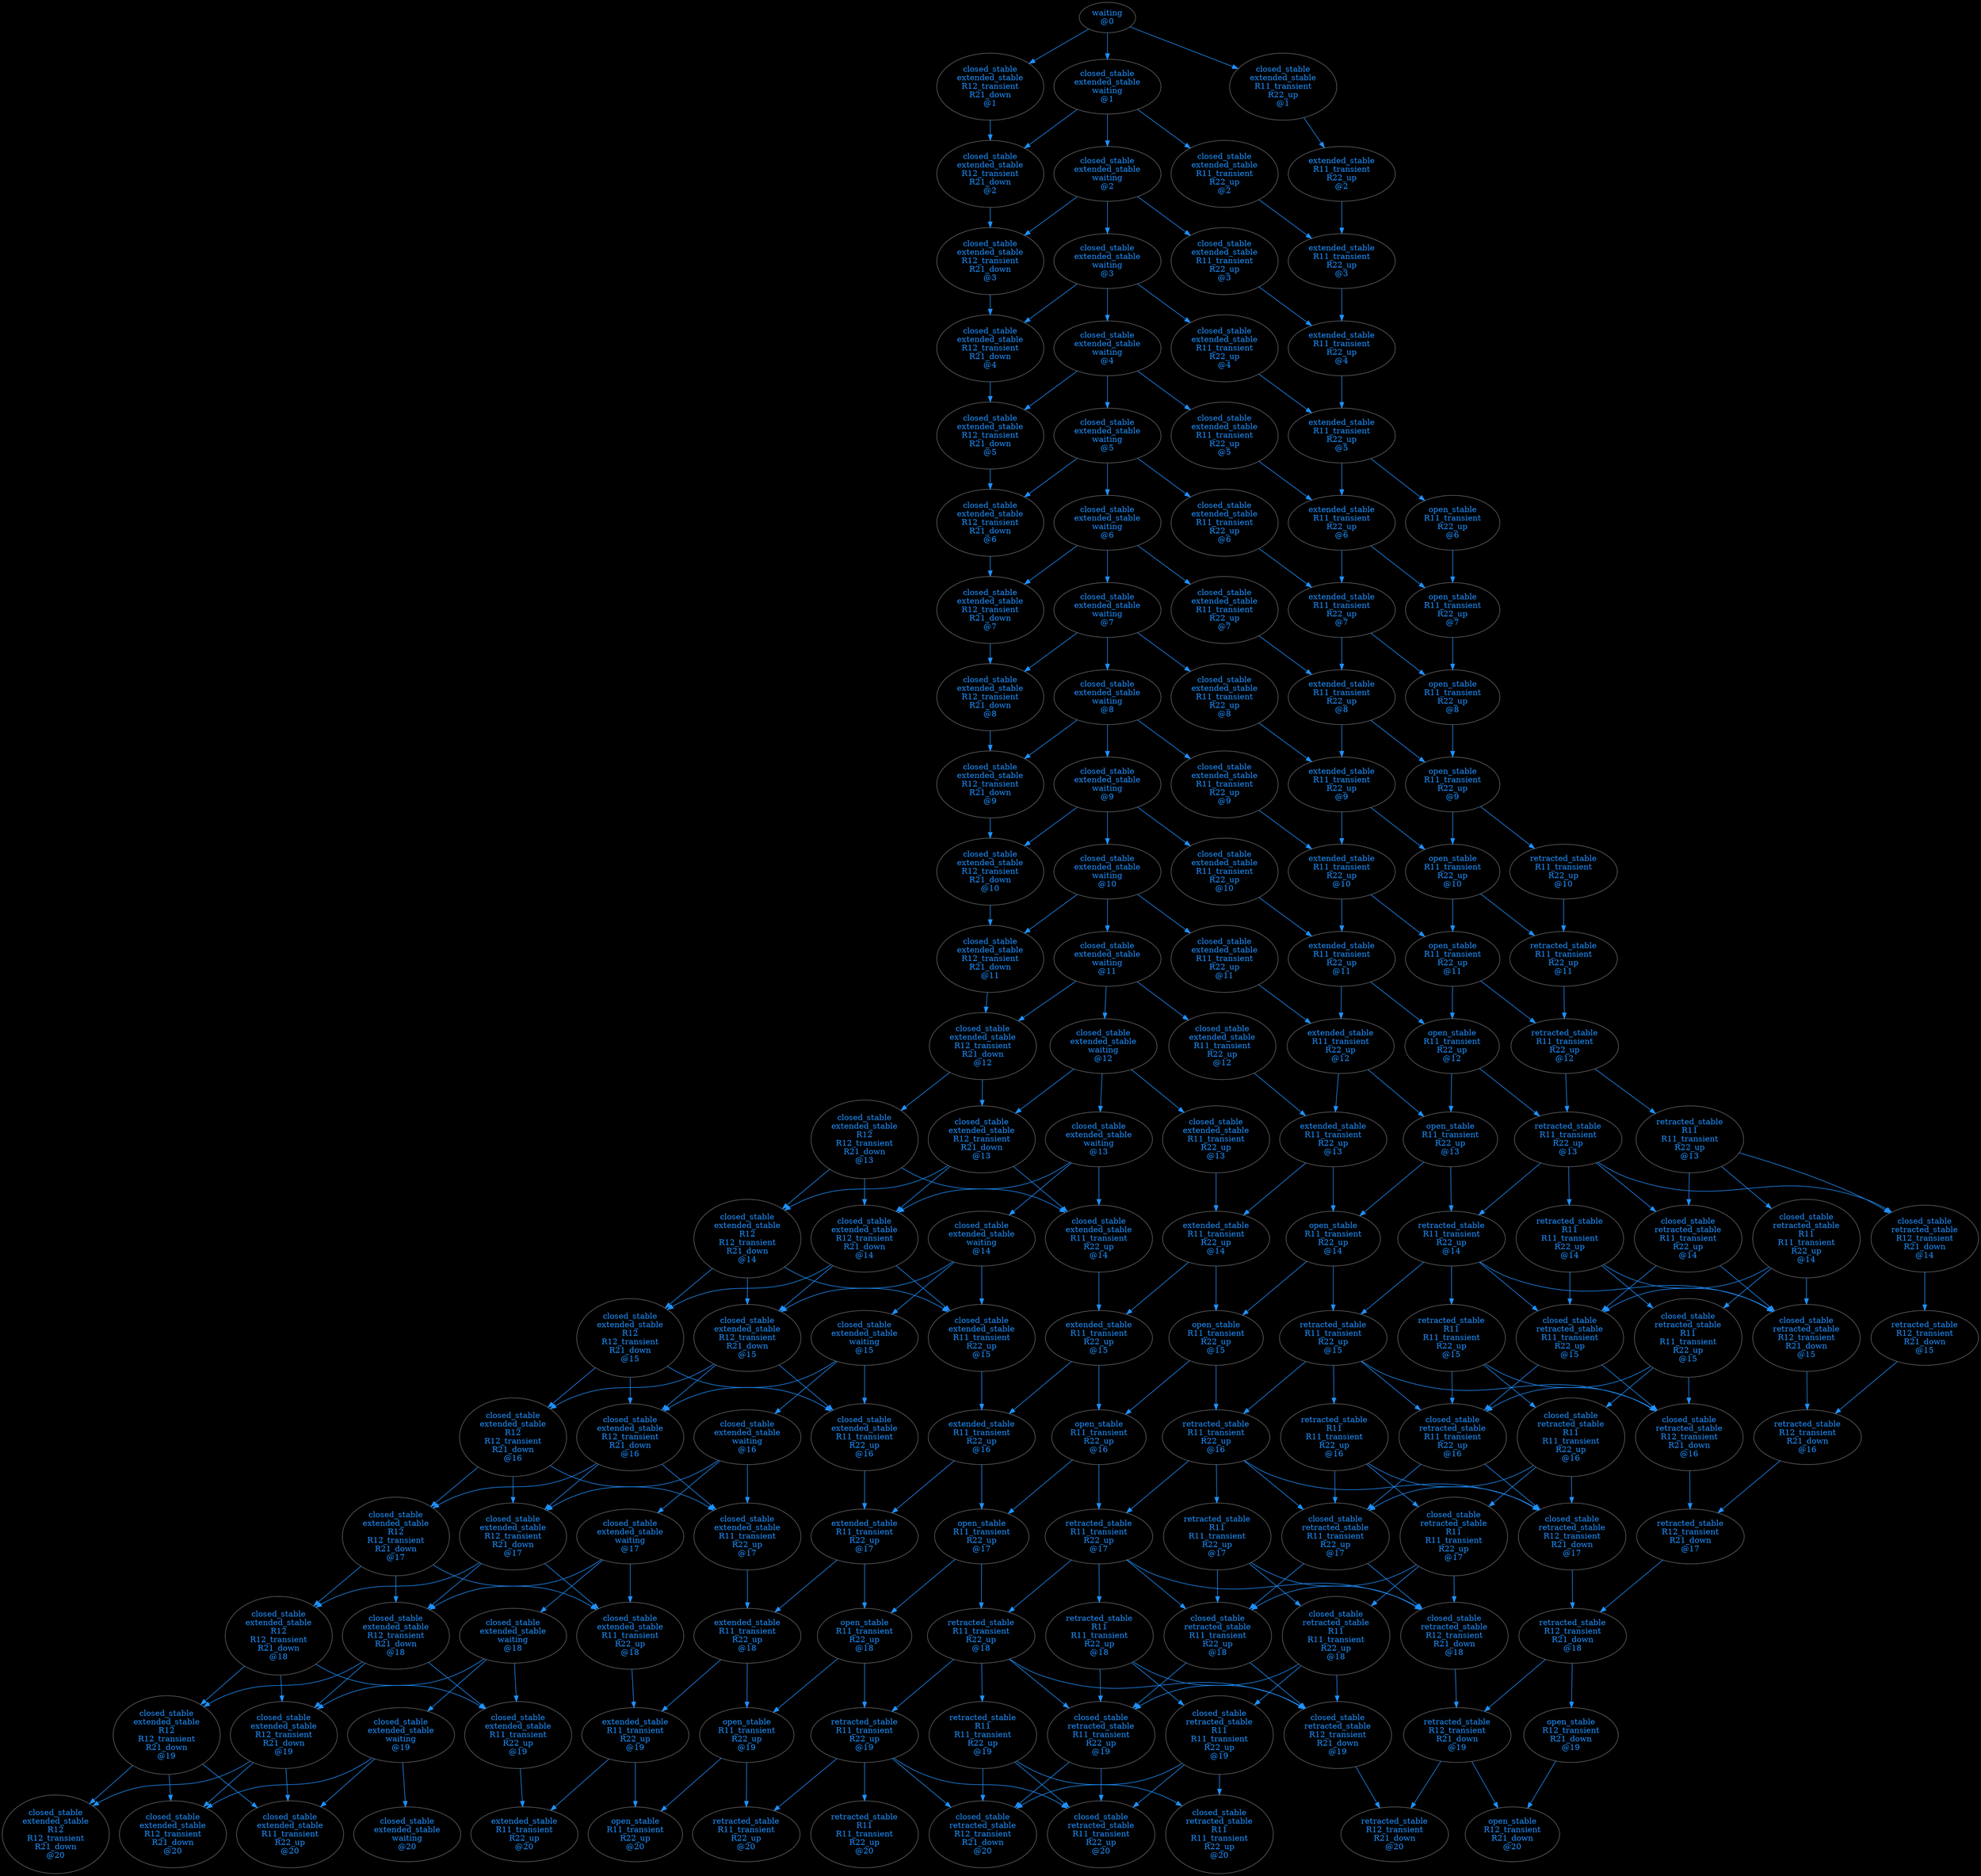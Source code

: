 strict digraph mode_graph {
graph [bgcolor=black margin=0.0] ;
  node [
  style=filled
  fillcolor=black
  fontcolor="#1e90ff"
  color="#666666"
  ] ;
  edge [color="#1e90ff" fontcolor="#222222"] ;
  

  "waiting\n@0" -> "closed_stable\nextended_stable\nR12_transient\nR21_down\n@1" ;
  "closed_stable\nextended_stable\nR12_transient\nR21_down\n@1" -> "closed_stable\nextended_stable\nR12_transient\nR21_down\n@2" ;
  "closed_stable\nextended_stable\nR12_transient\nR21_down\n@2" -> "closed_stable\nextended_stable\nR12_transient\nR21_down\n@3" ;
  "closed_stable\nextended_stable\nR12_transient\nR21_down\n@3" -> "closed_stable\nextended_stable\nR12_transient\nR21_down\n@4" ;
  "closed_stable\nextended_stable\nR12_transient\nR21_down\n@4" -> "closed_stable\nextended_stable\nR12_transient\nR21_down\n@5" ;
  "closed_stable\nextended_stable\nR12_transient\nR21_down\n@5" -> "closed_stable\nextended_stable\nR12_transient\nR21_down\n@6" ;
  "closed_stable\nextended_stable\nR12_transient\nR21_down\n@6" -> "closed_stable\nextended_stable\nR12_transient\nR21_down\n@7" ;
  "closed_stable\nextended_stable\nR12_transient\nR21_down\n@7" -> "closed_stable\nextended_stable\nR12_transient\nR21_down\n@8" ;
  "closed_stable\nextended_stable\nR12_transient\nR21_down\n@8" -> "closed_stable\nextended_stable\nR12_transient\nR21_down\n@9" ;
  "closed_stable\nextended_stable\nR12_transient\nR21_down\n@9" -> "closed_stable\nextended_stable\nR12_transient\nR21_down\n@10" ;
  "closed_stable\nextended_stable\nR12_transient\nR21_down\n@10" -> "closed_stable\nextended_stable\nR12_transient\nR21_down\n@11" ;
  "closed_stable\nextended_stable\nR12_transient\nR21_down\n@11" -> "closed_stable\nextended_stable\nR12_transient\nR21_down\n@12" ;
  "closed_stable\nextended_stable\nR12_transient\nR21_down\n@12" -> "closed_stable\nextended_stable\nR12\nR12_transient\nR21_down\n@13" ;
  "closed_stable\nextended_stable\nR12\nR12_transient\nR21_down\n@13" -> "closed_stable\nextended_stable\nR12\nR12_transient\nR21_down\n@14" ;
  "closed_stable\nextended_stable\nR12\nR12_transient\nR21_down\n@14" -> "closed_stable\nextended_stable\nR12\nR12_transient\nR21_down\n@15" ;
  "closed_stable\nextended_stable\nR12\nR12_transient\nR21_down\n@15" -> "closed_stable\nextended_stable\nR12\nR12_transient\nR21_down\n@16" ;
  "closed_stable\nextended_stable\nR12\nR12_transient\nR21_down\n@16" -> "closed_stable\nextended_stable\nR12\nR12_transient\nR21_down\n@17" ;
  "closed_stable\nextended_stable\nR12\nR12_transient\nR21_down\n@17" -> "closed_stable\nextended_stable\nR12\nR12_transient\nR21_down\n@18" ;
  "closed_stable\nextended_stable\nR12\nR12_transient\nR21_down\n@18" -> "closed_stable\nextended_stable\nR12\nR12_transient\nR21_down\n@19" ;
  "closed_stable\nextended_stable\nR12\nR12_transient\nR21_down\n@19" -> "closed_stable\nextended_stable\nR12\nR12_transient\nR21_down\n@20" ;

  "waiting\n@0" -> "closed_stable\nextended_stable\nR12_transient\nR21_down\n@1" ;
  "closed_stable\nextended_stable\nR12_transient\nR21_down\n@1" -> "closed_stable\nextended_stable\nR12_transient\nR21_down\n@2" ;
  "closed_stable\nextended_stable\nR12_transient\nR21_down\n@2" -> "closed_stable\nextended_stable\nR12_transient\nR21_down\n@3" ;
  "closed_stable\nextended_stable\nR12_transient\nR21_down\n@3" -> "closed_stable\nextended_stable\nR12_transient\nR21_down\n@4" ;
  "closed_stable\nextended_stable\nR12_transient\nR21_down\n@4" -> "closed_stable\nextended_stable\nR12_transient\nR21_down\n@5" ;
  "closed_stable\nextended_stable\nR12_transient\nR21_down\n@5" -> "closed_stable\nextended_stable\nR12_transient\nR21_down\n@6" ;
  "closed_stable\nextended_stable\nR12_transient\nR21_down\n@6" -> "closed_stable\nextended_stable\nR12_transient\nR21_down\n@7" ;
  "closed_stable\nextended_stable\nR12_transient\nR21_down\n@7" -> "closed_stable\nextended_stable\nR12_transient\nR21_down\n@8" ;
  "closed_stable\nextended_stable\nR12_transient\nR21_down\n@8" -> "closed_stable\nextended_stable\nR12_transient\nR21_down\n@9" ;
  "closed_stable\nextended_stable\nR12_transient\nR21_down\n@9" -> "closed_stable\nextended_stable\nR12_transient\nR21_down\n@10" ;
  "closed_stable\nextended_stable\nR12_transient\nR21_down\n@10" -> "closed_stable\nextended_stable\nR12_transient\nR21_down\n@11" ;
  "closed_stable\nextended_stable\nR12_transient\nR21_down\n@11" -> "closed_stable\nextended_stable\nR12_transient\nR21_down\n@12" ;
  "closed_stable\nextended_stable\nR12_transient\nR21_down\n@12" -> "closed_stable\nextended_stable\nR12\nR12_transient\nR21_down\n@13" ;
  "closed_stable\nextended_stable\nR12\nR12_transient\nR21_down\n@13" -> "closed_stable\nextended_stable\nR12\nR12_transient\nR21_down\n@14" ;
  "closed_stable\nextended_stable\nR12\nR12_transient\nR21_down\n@14" -> "closed_stable\nextended_stable\nR12\nR12_transient\nR21_down\n@15" ;
  "closed_stable\nextended_stable\nR12\nR12_transient\nR21_down\n@15" -> "closed_stable\nextended_stable\nR12\nR12_transient\nR21_down\n@16" ;
  "closed_stable\nextended_stable\nR12\nR12_transient\nR21_down\n@16" -> "closed_stable\nextended_stable\nR12\nR12_transient\nR21_down\n@17" ;
  "closed_stable\nextended_stable\nR12\nR12_transient\nR21_down\n@17" -> "closed_stable\nextended_stable\nR12\nR12_transient\nR21_down\n@18" ;
  "closed_stable\nextended_stable\nR12\nR12_transient\nR21_down\n@18" -> "closed_stable\nextended_stable\nR12\nR12_transient\nR21_down\n@19" ;
  "closed_stable\nextended_stable\nR12\nR12_transient\nR21_down\n@19" -> "closed_stable\nextended_stable\nR12_transient\nR21_down\n@20" ;

  "waiting\n@0" -> "closed_stable\nextended_stable\nR12_transient\nR21_down\n@1" ;
  "closed_stable\nextended_stable\nR12_transient\nR21_down\n@1" -> "closed_stable\nextended_stable\nR12_transient\nR21_down\n@2" ;
  "closed_stable\nextended_stable\nR12_transient\nR21_down\n@2" -> "closed_stable\nextended_stable\nR12_transient\nR21_down\n@3" ;
  "closed_stable\nextended_stable\nR12_transient\nR21_down\n@3" -> "closed_stable\nextended_stable\nR12_transient\nR21_down\n@4" ;
  "closed_stable\nextended_stable\nR12_transient\nR21_down\n@4" -> "closed_stable\nextended_stable\nR12_transient\nR21_down\n@5" ;
  "closed_stable\nextended_stable\nR12_transient\nR21_down\n@5" -> "closed_stable\nextended_stable\nR12_transient\nR21_down\n@6" ;
  "closed_stable\nextended_stable\nR12_transient\nR21_down\n@6" -> "closed_stable\nextended_stable\nR12_transient\nR21_down\n@7" ;
  "closed_stable\nextended_stable\nR12_transient\nR21_down\n@7" -> "closed_stable\nextended_stable\nR12_transient\nR21_down\n@8" ;
  "closed_stable\nextended_stable\nR12_transient\nR21_down\n@8" -> "closed_stable\nextended_stable\nR12_transient\nR21_down\n@9" ;
  "closed_stable\nextended_stable\nR12_transient\nR21_down\n@9" -> "closed_stable\nextended_stable\nR12_transient\nR21_down\n@10" ;
  "closed_stable\nextended_stable\nR12_transient\nR21_down\n@10" -> "closed_stable\nextended_stable\nR12_transient\nR21_down\n@11" ;
  "closed_stable\nextended_stable\nR12_transient\nR21_down\n@11" -> "closed_stable\nextended_stable\nR12_transient\nR21_down\n@12" ;
  "closed_stable\nextended_stable\nR12_transient\nR21_down\n@12" -> "closed_stable\nextended_stable\nR12\nR12_transient\nR21_down\n@13" ;
  "closed_stable\nextended_stable\nR12\nR12_transient\nR21_down\n@13" -> "closed_stable\nextended_stable\nR12\nR12_transient\nR21_down\n@14" ;
  "closed_stable\nextended_stable\nR12\nR12_transient\nR21_down\n@14" -> "closed_stable\nextended_stable\nR12\nR12_transient\nR21_down\n@15" ;
  "closed_stable\nextended_stable\nR12\nR12_transient\nR21_down\n@15" -> "closed_stable\nextended_stable\nR12\nR12_transient\nR21_down\n@16" ;
  "closed_stable\nextended_stable\nR12\nR12_transient\nR21_down\n@16" -> "closed_stable\nextended_stable\nR12\nR12_transient\nR21_down\n@17" ;
  "closed_stable\nextended_stable\nR12\nR12_transient\nR21_down\n@17" -> "closed_stable\nextended_stable\nR12\nR12_transient\nR21_down\n@18" ;
  "closed_stable\nextended_stable\nR12\nR12_transient\nR21_down\n@18" -> "closed_stable\nextended_stable\nR12\nR12_transient\nR21_down\n@19" ;
  "closed_stable\nextended_stable\nR12\nR12_transient\nR21_down\n@19" -> "closed_stable\nextended_stable\nR11_transient\nR22_up\n@20" ;

  "waiting\n@0" -> "closed_stable\nextended_stable\nR12_transient\nR21_down\n@1" ;
  "closed_stable\nextended_stable\nR12_transient\nR21_down\n@1" -> "closed_stable\nextended_stable\nR12_transient\nR21_down\n@2" ;
  "closed_stable\nextended_stable\nR12_transient\nR21_down\n@2" -> "closed_stable\nextended_stable\nR12_transient\nR21_down\n@3" ;
  "closed_stable\nextended_stable\nR12_transient\nR21_down\n@3" -> "closed_stable\nextended_stable\nR12_transient\nR21_down\n@4" ;
  "closed_stable\nextended_stable\nR12_transient\nR21_down\n@4" -> "closed_stable\nextended_stable\nR12_transient\nR21_down\n@5" ;
  "closed_stable\nextended_stable\nR12_transient\nR21_down\n@5" -> "closed_stable\nextended_stable\nR12_transient\nR21_down\n@6" ;
  "closed_stable\nextended_stable\nR12_transient\nR21_down\n@6" -> "closed_stable\nextended_stable\nR12_transient\nR21_down\n@7" ;
  "closed_stable\nextended_stable\nR12_transient\nR21_down\n@7" -> "closed_stable\nextended_stable\nR12_transient\nR21_down\n@8" ;
  "closed_stable\nextended_stable\nR12_transient\nR21_down\n@8" -> "closed_stable\nextended_stable\nR12_transient\nR21_down\n@9" ;
  "closed_stable\nextended_stable\nR12_transient\nR21_down\n@9" -> "closed_stable\nextended_stable\nR12_transient\nR21_down\n@10" ;
  "closed_stable\nextended_stable\nR12_transient\nR21_down\n@10" -> "closed_stable\nextended_stable\nR12_transient\nR21_down\n@11" ;
  "closed_stable\nextended_stable\nR12_transient\nR21_down\n@11" -> "closed_stable\nextended_stable\nR12_transient\nR21_down\n@12" ;
  "closed_stable\nextended_stable\nR12_transient\nR21_down\n@12" -> "closed_stable\nextended_stable\nR12\nR12_transient\nR21_down\n@13" ;
  "closed_stable\nextended_stable\nR12\nR12_transient\nR21_down\n@13" -> "closed_stable\nextended_stable\nR12\nR12_transient\nR21_down\n@14" ;
  "closed_stable\nextended_stable\nR12\nR12_transient\nR21_down\n@14" -> "closed_stable\nextended_stable\nR12\nR12_transient\nR21_down\n@15" ;
  "closed_stable\nextended_stable\nR12\nR12_transient\nR21_down\n@15" -> "closed_stable\nextended_stable\nR12\nR12_transient\nR21_down\n@16" ;
  "closed_stable\nextended_stable\nR12\nR12_transient\nR21_down\n@16" -> "closed_stable\nextended_stable\nR12\nR12_transient\nR21_down\n@17" ;
  "closed_stable\nextended_stable\nR12\nR12_transient\nR21_down\n@17" -> "closed_stable\nextended_stable\nR12\nR12_transient\nR21_down\n@18" ;
  "closed_stable\nextended_stable\nR12\nR12_transient\nR21_down\n@18" -> "closed_stable\nextended_stable\nR11_transient\nR22_up\n@19" ;
  "closed_stable\nextended_stable\nR11_transient\nR22_up\n@19" -> "extended_stable\nR11_transient\nR22_up\n@20" ;

  "waiting\n@0" -> "closed_stable\nextended_stable\nR12_transient\nR21_down\n@1" ;
  "closed_stable\nextended_stable\nR12_transient\nR21_down\n@1" -> "closed_stable\nextended_stable\nR12_transient\nR21_down\n@2" ;
  "closed_stable\nextended_stable\nR12_transient\nR21_down\n@2" -> "closed_stable\nextended_stable\nR12_transient\nR21_down\n@3" ;
  "closed_stable\nextended_stable\nR12_transient\nR21_down\n@3" -> "closed_stable\nextended_stable\nR12_transient\nR21_down\n@4" ;
  "closed_stable\nextended_stable\nR12_transient\nR21_down\n@4" -> "closed_stable\nextended_stable\nR12_transient\nR21_down\n@5" ;
  "closed_stable\nextended_stable\nR12_transient\nR21_down\n@5" -> "closed_stable\nextended_stable\nR12_transient\nR21_down\n@6" ;
  "closed_stable\nextended_stable\nR12_transient\nR21_down\n@6" -> "closed_stable\nextended_stable\nR12_transient\nR21_down\n@7" ;
  "closed_stable\nextended_stable\nR12_transient\nR21_down\n@7" -> "closed_stable\nextended_stable\nR12_transient\nR21_down\n@8" ;
  "closed_stable\nextended_stable\nR12_transient\nR21_down\n@8" -> "closed_stable\nextended_stable\nR12_transient\nR21_down\n@9" ;
  "closed_stable\nextended_stable\nR12_transient\nR21_down\n@9" -> "closed_stable\nextended_stable\nR12_transient\nR21_down\n@10" ;
  "closed_stable\nextended_stable\nR12_transient\nR21_down\n@10" -> "closed_stable\nextended_stable\nR12_transient\nR21_down\n@11" ;
  "closed_stable\nextended_stable\nR12_transient\nR21_down\n@11" -> "closed_stable\nextended_stable\nR12_transient\nR21_down\n@12" ;
  "closed_stable\nextended_stable\nR12_transient\nR21_down\n@12" -> "closed_stable\nextended_stable\nR12\nR12_transient\nR21_down\n@13" ;
  "closed_stable\nextended_stable\nR12\nR12_transient\nR21_down\n@13" -> "closed_stable\nextended_stable\nR12\nR12_transient\nR21_down\n@14" ;
  "closed_stable\nextended_stable\nR12\nR12_transient\nR21_down\n@14" -> "closed_stable\nextended_stable\nR12\nR12_transient\nR21_down\n@15" ;
  "closed_stable\nextended_stable\nR12\nR12_transient\nR21_down\n@15" -> "closed_stable\nextended_stable\nR12\nR12_transient\nR21_down\n@16" ;
  "closed_stable\nextended_stable\nR12\nR12_transient\nR21_down\n@16" -> "closed_stable\nextended_stable\nR12\nR12_transient\nR21_down\n@17" ;
  "closed_stable\nextended_stable\nR12\nR12_transient\nR21_down\n@17" -> "closed_stable\nextended_stable\nR12\nR12_transient\nR21_down\n@18" ;
  "closed_stable\nextended_stable\nR12\nR12_transient\nR21_down\n@18" -> "closed_stable\nextended_stable\nR12_transient\nR21_down\n@19" ;
  "closed_stable\nextended_stable\nR12_transient\nR21_down\n@19" -> "closed_stable\nextended_stable\nR11_transient\nR22_up\n@20" ;

  "waiting\n@0" -> "closed_stable\nextended_stable\nR12_transient\nR21_down\n@1" ;
  "closed_stable\nextended_stable\nR12_transient\nR21_down\n@1" -> "closed_stable\nextended_stable\nR12_transient\nR21_down\n@2" ;
  "closed_stable\nextended_stable\nR12_transient\nR21_down\n@2" -> "closed_stable\nextended_stable\nR12_transient\nR21_down\n@3" ;
  "closed_stable\nextended_stable\nR12_transient\nR21_down\n@3" -> "closed_stable\nextended_stable\nR12_transient\nR21_down\n@4" ;
  "closed_stable\nextended_stable\nR12_transient\nR21_down\n@4" -> "closed_stable\nextended_stable\nR12_transient\nR21_down\n@5" ;
  "closed_stable\nextended_stable\nR12_transient\nR21_down\n@5" -> "closed_stable\nextended_stable\nR12_transient\nR21_down\n@6" ;
  "closed_stable\nextended_stable\nR12_transient\nR21_down\n@6" -> "closed_stable\nextended_stable\nR12_transient\nR21_down\n@7" ;
  "closed_stable\nextended_stable\nR12_transient\nR21_down\n@7" -> "closed_stable\nextended_stable\nR12_transient\nR21_down\n@8" ;
  "closed_stable\nextended_stable\nR12_transient\nR21_down\n@8" -> "closed_stable\nextended_stable\nR12_transient\nR21_down\n@9" ;
  "closed_stable\nextended_stable\nR12_transient\nR21_down\n@9" -> "closed_stable\nextended_stable\nR12_transient\nR21_down\n@10" ;
  "closed_stable\nextended_stable\nR12_transient\nR21_down\n@10" -> "closed_stable\nextended_stable\nR12_transient\nR21_down\n@11" ;
  "closed_stable\nextended_stable\nR12_transient\nR21_down\n@11" -> "closed_stable\nextended_stable\nR12_transient\nR21_down\n@12" ;
  "closed_stable\nextended_stable\nR12_transient\nR21_down\n@12" -> "closed_stable\nextended_stable\nR12\nR12_transient\nR21_down\n@13" ;
  "closed_stable\nextended_stable\nR12\nR12_transient\nR21_down\n@13" -> "closed_stable\nextended_stable\nR12\nR12_transient\nR21_down\n@14" ;
  "closed_stable\nextended_stable\nR12\nR12_transient\nR21_down\n@14" -> "closed_stable\nextended_stable\nR12\nR12_transient\nR21_down\n@15" ;
  "closed_stable\nextended_stable\nR12\nR12_transient\nR21_down\n@15" -> "closed_stable\nextended_stable\nR12\nR12_transient\nR21_down\n@16" ;
  "closed_stable\nextended_stable\nR12\nR12_transient\nR21_down\n@16" -> "closed_stable\nextended_stable\nR12\nR12_transient\nR21_down\n@17" ;
  "closed_stable\nextended_stable\nR12\nR12_transient\nR21_down\n@17" -> "closed_stable\nextended_stable\nR12\nR12_transient\nR21_down\n@18" ;
  "closed_stable\nextended_stable\nR12\nR12_transient\nR21_down\n@18" -> "closed_stable\nextended_stable\nR12_transient\nR21_down\n@19" ;
  "closed_stable\nextended_stable\nR12_transient\nR21_down\n@19" -> "closed_stable\nextended_stable\nR12_transient\nR21_down\n@20" ;

  "waiting\n@0" -> "closed_stable\nextended_stable\nR12_transient\nR21_down\n@1" ;
  "closed_stable\nextended_stable\nR12_transient\nR21_down\n@1" -> "closed_stable\nextended_stable\nR12_transient\nR21_down\n@2" ;
  "closed_stable\nextended_stable\nR12_transient\nR21_down\n@2" -> "closed_stable\nextended_stable\nR12_transient\nR21_down\n@3" ;
  "closed_stable\nextended_stable\nR12_transient\nR21_down\n@3" -> "closed_stable\nextended_stable\nR12_transient\nR21_down\n@4" ;
  "closed_stable\nextended_stable\nR12_transient\nR21_down\n@4" -> "closed_stable\nextended_stable\nR12_transient\nR21_down\n@5" ;
  "closed_stable\nextended_stable\nR12_transient\nR21_down\n@5" -> "closed_stable\nextended_stable\nR12_transient\nR21_down\n@6" ;
  "closed_stable\nextended_stable\nR12_transient\nR21_down\n@6" -> "closed_stable\nextended_stable\nR12_transient\nR21_down\n@7" ;
  "closed_stable\nextended_stable\nR12_transient\nR21_down\n@7" -> "closed_stable\nextended_stable\nR12_transient\nR21_down\n@8" ;
  "closed_stable\nextended_stable\nR12_transient\nR21_down\n@8" -> "closed_stable\nextended_stable\nR12_transient\nR21_down\n@9" ;
  "closed_stable\nextended_stable\nR12_transient\nR21_down\n@9" -> "closed_stable\nextended_stable\nR12_transient\nR21_down\n@10" ;
  "closed_stable\nextended_stable\nR12_transient\nR21_down\n@10" -> "closed_stable\nextended_stable\nR12_transient\nR21_down\n@11" ;
  "closed_stable\nextended_stable\nR12_transient\nR21_down\n@11" -> "closed_stable\nextended_stable\nR12_transient\nR21_down\n@12" ;
  "closed_stable\nextended_stable\nR12_transient\nR21_down\n@12" -> "closed_stable\nextended_stable\nR12\nR12_transient\nR21_down\n@13" ;
  "closed_stable\nextended_stable\nR12\nR12_transient\nR21_down\n@13" -> "closed_stable\nextended_stable\nR12\nR12_transient\nR21_down\n@14" ;
  "closed_stable\nextended_stable\nR12\nR12_transient\nR21_down\n@14" -> "closed_stable\nextended_stable\nR12\nR12_transient\nR21_down\n@15" ;
  "closed_stable\nextended_stable\nR12\nR12_transient\nR21_down\n@15" -> "closed_stable\nextended_stable\nR12\nR12_transient\nR21_down\n@16" ;
  "closed_stable\nextended_stable\nR12\nR12_transient\nR21_down\n@16" -> "closed_stable\nextended_stable\nR12\nR12_transient\nR21_down\n@17" ;
  "closed_stable\nextended_stable\nR12\nR12_transient\nR21_down\n@17" -> "closed_stable\nextended_stable\nR11_transient\nR22_up\n@18" ;
  "closed_stable\nextended_stable\nR11_transient\nR22_up\n@18" -> "extended_stable\nR11_transient\nR22_up\n@19" ;
  "extended_stable\nR11_transient\nR22_up\n@19" -> "extended_stable\nR11_transient\nR22_up\n@20" ;

  "waiting\n@0" -> "closed_stable\nextended_stable\nR12_transient\nR21_down\n@1" ;
  "closed_stable\nextended_stable\nR12_transient\nR21_down\n@1" -> "closed_stable\nextended_stable\nR12_transient\nR21_down\n@2" ;
  "closed_stable\nextended_stable\nR12_transient\nR21_down\n@2" -> "closed_stable\nextended_stable\nR12_transient\nR21_down\n@3" ;
  "closed_stable\nextended_stable\nR12_transient\nR21_down\n@3" -> "closed_stable\nextended_stable\nR12_transient\nR21_down\n@4" ;
  "closed_stable\nextended_stable\nR12_transient\nR21_down\n@4" -> "closed_stable\nextended_stable\nR12_transient\nR21_down\n@5" ;
  "closed_stable\nextended_stable\nR12_transient\nR21_down\n@5" -> "closed_stable\nextended_stable\nR12_transient\nR21_down\n@6" ;
  "closed_stable\nextended_stable\nR12_transient\nR21_down\n@6" -> "closed_stable\nextended_stable\nR12_transient\nR21_down\n@7" ;
  "closed_stable\nextended_stable\nR12_transient\nR21_down\n@7" -> "closed_stable\nextended_stable\nR12_transient\nR21_down\n@8" ;
  "closed_stable\nextended_stable\nR12_transient\nR21_down\n@8" -> "closed_stable\nextended_stable\nR12_transient\nR21_down\n@9" ;
  "closed_stable\nextended_stable\nR12_transient\nR21_down\n@9" -> "closed_stable\nextended_stable\nR12_transient\nR21_down\n@10" ;
  "closed_stable\nextended_stable\nR12_transient\nR21_down\n@10" -> "closed_stable\nextended_stable\nR12_transient\nR21_down\n@11" ;
  "closed_stable\nextended_stable\nR12_transient\nR21_down\n@11" -> "closed_stable\nextended_stable\nR12_transient\nR21_down\n@12" ;
  "closed_stable\nextended_stable\nR12_transient\nR21_down\n@12" -> "closed_stable\nextended_stable\nR12\nR12_transient\nR21_down\n@13" ;
  "closed_stable\nextended_stable\nR12\nR12_transient\nR21_down\n@13" -> "closed_stable\nextended_stable\nR12\nR12_transient\nR21_down\n@14" ;
  "closed_stable\nextended_stable\nR12\nR12_transient\nR21_down\n@14" -> "closed_stable\nextended_stable\nR12\nR12_transient\nR21_down\n@15" ;
  "closed_stable\nextended_stable\nR12\nR12_transient\nR21_down\n@15" -> "closed_stable\nextended_stable\nR12\nR12_transient\nR21_down\n@16" ;
  "closed_stable\nextended_stable\nR12\nR12_transient\nR21_down\n@16" -> "closed_stable\nextended_stable\nR12\nR12_transient\nR21_down\n@17" ;
  "closed_stable\nextended_stable\nR12\nR12_transient\nR21_down\n@17" -> "closed_stable\nextended_stable\nR12_transient\nR21_down\n@18" ;
  "closed_stable\nextended_stable\nR12_transient\nR21_down\n@18" -> "closed_stable\nextended_stable\nR12_transient\nR21_down\n@19" ;
  "closed_stable\nextended_stable\nR12_transient\nR21_down\n@19" -> "closed_stable\nextended_stable\nR11_transient\nR22_up\n@20" ;

  "waiting\n@0" -> "closed_stable\nextended_stable\nR12_transient\nR21_down\n@1" ;
  "closed_stable\nextended_stable\nR12_transient\nR21_down\n@1" -> "closed_stable\nextended_stable\nR12_transient\nR21_down\n@2" ;
  "closed_stable\nextended_stable\nR12_transient\nR21_down\n@2" -> "closed_stable\nextended_stable\nR12_transient\nR21_down\n@3" ;
  "closed_stable\nextended_stable\nR12_transient\nR21_down\n@3" -> "closed_stable\nextended_stable\nR12_transient\nR21_down\n@4" ;
  "closed_stable\nextended_stable\nR12_transient\nR21_down\n@4" -> "closed_stable\nextended_stable\nR12_transient\nR21_down\n@5" ;
  "closed_stable\nextended_stable\nR12_transient\nR21_down\n@5" -> "closed_stable\nextended_stable\nR12_transient\nR21_down\n@6" ;
  "closed_stable\nextended_stable\nR12_transient\nR21_down\n@6" -> "closed_stable\nextended_stable\nR12_transient\nR21_down\n@7" ;
  "closed_stable\nextended_stable\nR12_transient\nR21_down\n@7" -> "closed_stable\nextended_stable\nR12_transient\nR21_down\n@8" ;
  "closed_stable\nextended_stable\nR12_transient\nR21_down\n@8" -> "closed_stable\nextended_stable\nR12_transient\nR21_down\n@9" ;
  "closed_stable\nextended_stable\nR12_transient\nR21_down\n@9" -> "closed_stable\nextended_stable\nR12_transient\nR21_down\n@10" ;
  "closed_stable\nextended_stable\nR12_transient\nR21_down\n@10" -> "closed_stable\nextended_stable\nR12_transient\nR21_down\n@11" ;
  "closed_stable\nextended_stable\nR12_transient\nR21_down\n@11" -> "closed_stable\nextended_stable\nR12_transient\nR21_down\n@12" ;
  "closed_stable\nextended_stable\nR12_transient\nR21_down\n@12" -> "closed_stable\nextended_stable\nR12\nR12_transient\nR21_down\n@13" ;
  "closed_stable\nextended_stable\nR12\nR12_transient\nR21_down\n@13" -> "closed_stable\nextended_stable\nR12\nR12_transient\nR21_down\n@14" ;
  "closed_stable\nextended_stable\nR12\nR12_transient\nR21_down\n@14" -> "closed_stable\nextended_stable\nR12\nR12_transient\nR21_down\n@15" ;
  "closed_stable\nextended_stable\nR12\nR12_transient\nR21_down\n@15" -> "closed_stable\nextended_stable\nR12\nR12_transient\nR21_down\n@16" ;
  "closed_stable\nextended_stable\nR12\nR12_transient\nR21_down\n@16" -> "closed_stable\nextended_stable\nR12\nR12_transient\nR21_down\n@17" ;
  "closed_stable\nextended_stable\nR12\nR12_transient\nR21_down\n@17" -> "closed_stable\nextended_stable\nR12_transient\nR21_down\n@18" ;
  "closed_stable\nextended_stable\nR12_transient\nR21_down\n@18" -> "closed_stable\nextended_stable\nR12_transient\nR21_down\n@19" ;
  "closed_stable\nextended_stable\nR12_transient\nR21_down\n@19" -> "closed_stable\nextended_stable\nR12_transient\nR21_down\n@20" ;

  "waiting\n@0" -> "closed_stable\nextended_stable\nR12_transient\nR21_down\n@1" ;
  "closed_stable\nextended_stable\nR12_transient\nR21_down\n@1" -> "closed_stable\nextended_stable\nR12_transient\nR21_down\n@2" ;
  "closed_stable\nextended_stable\nR12_transient\nR21_down\n@2" -> "closed_stable\nextended_stable\nR12_transient\nR21_down\n@3" ;
  "closed_stable\nextended_stable\nR12_transient\nR21_down\n@3" -> "closed_stable\nextended_stable\nR12_transient\nR21_down\n@4" ;
  "closed_stable\nextended_stable\nR12_transient\nR21_down\n@4" -> "closed_stable\nextended_stable\nR12_transient\nR21_down\n@5" ;
  "closed_stable\nextended_stable\nR12_transient\nR21_down\n@5" -> "closed_stable\nextended_stable\nR12_transient\nR21_down\n@6" ;
  "closed_stable\nextended_stable\nR12_transient\nR21_down\n@6" -> "closed_stable\nextended_stable\nR12_transient\nR21_down\n@7" ;
  "closed_stable\nextended_stable\nR12_transient\nR21_down\n@7" -> "closed_stable\nextended_stable\nR12_transient\nR21_down\n@8" ;
  "closed_stable\nextended_stable\nR12_transient\nR21_down\n@8" -> "closed_stable\nextended_stable\nR12_transient\nR21_down\n@9" ;
  "closed_stable\nextended_stable\nR12_transient\nR21_down\n@9" -> "closed_stable\nextended_stable\nR12_transient\nR21_down\n@10" ;
  "closed_stable\nextended_stable\nR12_transient\nR21_down\n@10" -> "closed_stable\nextended_stable\nR12_transient\nR21_down\n@11" ;
  "closed_stable\nextended_stable\nR12_transient\nR21_down\n@11" -> "closed_stable\nextended_stable\nR12_transient\nR21_down\n@12" ;
  "closed_stable\nextended_stable\nR12_transient\nR21_down\n@12" -> "closed_stable\nextended_stable\nR12\nR12_transient\nR21_down\n@13" ;
  "closed_stable\nextended_stable\nR12\nR12_transient\nR21_down\n@13" -> "closed_stable\nextended_stable\nR12\nR12_transient\nR21_down\n@14" ;
  "closed_stable\nextended_stable\nR12\nR12_transient\nR21_down\n@14" -> "closed_stable\nextended_stable\nR12\nR12_transient\nR21_down\n@15" ;
  "closed_stable\nextended_stable\nR12\nR12_transient\nR21_down\n@15" -> "closed_stable\nextended_stable\nR12\nR12_transient\nR21_down\n@16" ;
  "closed_stable\nextended_stable\nR12\nR12_transient\nR21_down\n@16" -> "closed_stable\nextended_stable\nR12\nR12_transient\nR21_down\n@17" ;
  "closed_stable\nextended_stable\nR12\nR12_transient\nR21_down\n@17" -> "closed_stable\nextended_stable\nR12_transient\nR21_down\n@18" ;
  "closed_stable\nextended_stable\nR12_transient\nR21_down\n@18" -> "closed_stable\nextended_stable\nR11_transient\nR22_up\n@19" ;
  "closed_stable\nextended_stable\nR11_transient\nR22_up\n@19" -> "extended_stable\nR11_transient\nR22_up\n@20" ;

  "waiting\n@0" -> "closed_stable\nextended_stable\nR12_transient\nR21_down\n@1" ;
  "closed_stable\nextended_stable\nR12_transient\nR21_down\n@1" -> "closed_stable\nextended_stable\nR12_transient\nR21_down\n@2" ;
  "closed_stable\nextended_stable\nR12_transient\nR21_down\n@2" -> "closed_stable\nextended_stable\nR12_transient\nR21_down\n@3" ;
  "closed_stable\nextended_stable\nR12_transient\nR21_down\n@3" -> "closed_stable\nextended_stable\nR12_transient\nR21_down\n@4" ;
  "closed_stable\nextended_stable\nR12_transient\nR21_down\n@4" -> "closed_stable\nextended_stable\nR12_transient\nR21_down\n@5" ;
  "closed_stable\nextended_stable\nR12_transient\nR21_down\n@5" -> "closed_stable\nextended_stable\nR12_transient\nR21_down\n@6" ;
  "closed_stable\nextended_stable\nR12_transient\nR21_down\n@6" -> "closed_stable\nextended_stable\nR12_transient\nR21_down\n@7" ;
  "closed_stable\nextended_stable\nR12_transient\nR21_down\n@7" -> "closed_stable\nextended_stable\nR12_transient\nR21_down\n@8" ;
  "closed_stable\nextended_stable\nR12_transient\nR21_down\n@8" -> "closed_stable\nextended_stable\nR12_transient\nR21_down\n@9" ;
  "closed_stable\nextended_stable\nR12_transient\nR21_down\n@9" -> "closed_stable\nextended_stable\nR12_transient\nR21_down\n@10" ;
  "closed_stable\nextended_stable\nR12_transient\nR21_down\n@10" -> "closed_stable\nextended_stable\nR12_transient\nR21_down\n@11" ;
  "closed_stable\nextended_stable\nR12_transient\nR21_down\n@11" -> "closed_stable\nextended_stable\nR12_transient\nR21_down\n@12" ;
  "closed_stable\nextended_stable\nR12_transient\nR21_down\n@12" -> "closed_stable\nextended_stable\nR12\nR12_transient\nR21_down\n@13" ;
  "closed_stable\nextended_stable\nR12\nR12_transient\nR21_down\n@13" -> "closed_stable\nextended_stable\nR12\nR12_transient\nR21_down\n@14" ;
  "closed_stable\nextended_stable\nR12\nR12_transient\nR21_down\n@14" -> "closed_stable\nextended_stable\nR12\nR12_transient\nR21_down\n@15" ;
  "closed_stable\nextended_stable\nR12\nR12_transient\nR21_down\n@15" -> "closed_stable\nextended_stable\nR12\nR12_transient\nR21_down\n@16" ;
  "closed_stable\nextended_stable\nR12\nR12_transient\nR21_down\n@16" -> "closed_stable\nextended_stable\nR11_transient\nR22_up\n@17" ;
  "closed_stable\nextended_stable\nR11_transient\nR22_up\n@17" -> "extended_stable\nR11_transient\nR22_up\n@18" ;
  "extended_stable\nR11_transient\nR22_up\n@18" -> "extended_stable\nR11_transient\nR22_up\n@19" ;
  "extended_stable\nR11_transient\nR22_up\n@19" -> "extended_stable\nR11_transient\nR22_up\n@20" ;

  "waiting\n@0" -> "closed_stable\nextended_stable\nR12_transient\nR21_down\n@1" ;
  "closed_stable\nextended_stable\nR12_transient\nR21_down\n@1" -> "closed_stable\nextended_stable\nR12_transient\nR21_down\n@2" ;
  "closed_stable\nextended_stable\nR12_transient\nR21_down\n@2" -> "closed_stable\nextended_stable\nR12_transient\nR21_down\n@3" ;
  "closed_stable\nextended_stable\nR12_transient\nR21_down\n@3" -> "closed_stable\nextended_stable\nR12_transient\nR21_down\n@4" ;
  "closed_stable\nextended_stable\nR12_transient\nR21_down\n@4" -> "closed_stable\nextended_stable\nR12_transient\nR21_down\n@5" ;
  "closed_stable\nextended_stable\nR12_transient\nR21_down\n@5" -> "closed_stable\nextended_stable\nR12_transient\nR21_down\n@6" ;
  "closed_stable\nextended_stable\nR12_transient\nR21_down\n@6" -> "closed_stable\nextended_stable\nR12_transient\nR21_down\n@7" ;
  "closed_stable\nextended_stable\nR12_transient\nR21_down\n@7" -> "closed_stable\nextended_stable\nR12_transient\nR21_down\n@8" ;
  "closed_stable\nextended_stable\nR12_transient\nR21_down\n@8" -> "closed_stable\nextended_stable\nR12_transient\nR21_down\n@9" ;
  "closed_stable\nextended_stable\nR12_transient\nR21_down\n@9" -> "closed_stable\nextended_stable\nR12_transient\nR21_down\n@10" ;
  "closed_stable\nextended_stable\nR12_transient\nR21_down\n@10" -> "closed_stable\nextended_stable\nR12_transient\nR21_down\n@11" ;
  "closed_stable\nextended_stable\nR12_transient\nR21_down\n@11" -> "closed_stable\nextended_stable\nR12_transient\nR21_down\n@12" ;
  "closed_stable\nextended_stable\nR12_transient\nR21_down\n@12" -> "closed_stable\nextended_stable\nR12\nR12_transient\nR21_down\n@13" ;
  "closed_stable\nextended_stable\nR12\nR12_transient\nR21_down\n@13" -> "closed_stable\nextended_stable\nR12\nR12_transient\nR21_down\n@14" ;
  "closed_stable\nextended_stable\nR12\nR12_transient\nR21_down\n@14" -> "closed_stable\nextended_stable\nR12\nR12_transient\nR21_down\n@15" ;
  "closed_stable\nextended_stable\nR12\nR12_transient\nR21_down\n@15" -> "closed_stable\nextended_stable\nR12\nR12_transient\nR21_down\n@16" ;
  "closed_stable\nextended_stable\nR12\nR12_transient\nR21_down\n@16" -> "closed_stable\nextended_stable\nR12_transient\nR21_down\n@17" ;
  "closed_stable\nextended_stable\nR12_transient\nR21_down\n@17" -> "closed_stable\nextended_stable\nR11_transient\nR22_up\n@18" ;
  "closed_stable\nextended_stable\nR11_transient\nR22_up\n@18" -> "extended_stable\nR11_transient\nR22_up\n@19" ;
  "extended_stable\nR11_transient\nR22_up\n@19" -> "extended_stable\nR11_transient\nR22_up\n@20" ;

  "waiting\n@0" -> "closed_stable\nextended_stable\nR12_transient\nR21_down\n@1" ;
  "closed_stable\nextended_stable\nR12_transient\nR21_down\n@1" -> "closed_stable\nextended_stable\nR12_transient\nR21_down\n@2" ;
  "closed_stable\nextended_stable\nR12_transient\nR21_down\n@2" -> "closed_stable\nextended_stable\nR12_transient\nR21_down\n@3" ;
  "closed_stable\nextended_stable\nR12_transient\nR21_down\n@3" -> "closed_stable\nextended_stable\nR12_transient\nR21_down\n@4" ;
  "closed_stable\nextended_stable\nR12_transient\nR21_down\n@4" -> "closed_stable\nextended_stable\nR12_transient\nR21_down\n@5" ;
  "closed_stable\nextended_stable\nR12_transient\nR21_down\n@5" -> "closed_stable\nextended_stable\nR12_transient\nR21_down\n@6" ;
  "closed_stable\nextended_stable\nR12_transient\nR21_down\n@6" -> "closed_stable\nextended_stable\nR12_transient\nR21_down\n@7" ;
  "closed_stable\nextended_stable\nR12_transient\nR21_down\n@7" -> "closed_stable\nextended_stable\nR12_transient\nR21_down\n@8" ;
  "closed_stable\nextended_stable\nR12_transient\nR21_down\n@8" -> "closed_stable\nextended_stable\nR12_transient\nR21_down\n@9" ;
  "closed_stable\nextended_stable\nR12_transient\nR21_down\n@9" -> "closed_stable\nextended_stable\nR12_transient\nR21_down\n@10" ;
  "closed_stable\nextended_stable\nR12_transient\nR21_down\n@10" -> "closed_stable\nextended_stable\nR12_transient\nR21_down\n@11" ;
  "closed_stable\nextended_stable\nR12_transient\nR21_down\n@11" -> "closed_stable\nextended_stable\nR12_transient\nR21_down\n@12" ;
  "closed_stable\nextended_stable\nR12_transient\nR21_down\n@12" -> "closed_stable\nextended_stable\nR12\nR12_transient\nR21_down\n@13" ;
  "closed_stable\nextended_stable\nR12\nR12_transient\nR21_down\n@13" -> "closed_stable\nextended_stable\nR12\nR12_transient\nR21_down\n@14" ;
  "closed_stable\nextended_stable\nR12\nR12_transient\nR21_down\n@14" -> "closed_stable\nextended_stable\nR12\nR12_transient\nR21_down\n@15" ;
  "closed_stable\nextended_stable\nR12\nR12_transient\nR21_down\n@15" -> "closed_stable\nextended_stable\nR12\nR12_transient\nR21_down\n@16" ;
  "closed_stable\nextended_stable\nR12\nR12_transient\nR21_down\n@16" -> "closed_stable\nextended_stable\nR12_transient\nR21_down\n@17" ;
  "closed_stable\nextended_stable\nR12_transient\nR21_down\n@17" -> "closed_stable\nextended_stable\nR12_transient\nR21_down\n@18" ;
  "closed_stable\nextended_stable\nR12_transient\nR21_down\n@18" -> "closed_stable\nextended_stable\nR12_transient\nR21_down\n@19" ;
  "closed_stable\nextended_stable\nR12_transient\nR21_down\n@19" -> "closed_stable\nextended_stable\nR11_transient\nR22_up\n@20" ;

  "waiting\n@0" -> "closed_stable\nextended_stable\nR12_transient\nR21_down\n@1" ;
  "closed_stable\nextended_stable\nR12_transient\nR21_down\n@1" -> "closed_stable\nextended_stable\nR12_transient\nR21_down\n@2" ;
  "closed_stable\nextended_stable\nR12_transient\nR21_down\n@2" -> "closed_stable\nextended_stable\nR12_transient\nR21_down\n@3" ;
  "closed_stable\nextended_stable\nR12_transient\nR21_down\n@3" -> "closed_stable\nextended_stable\nR12_transient\nR21_down\n@4" ;
  "closed_stable\nextended_stable\nR12_transient\nR21_down\n@4" -> "closed_stable\nextended_stable\nR12_transient\nR21_down\n@5" ;
  "closed_stable\nextended_stable\nR12_transient\nR21_down\n@5" -> "closed_stable\nextended_stable\nR12_transient\nR21_down\n@6" ;
  "closed_stable\nextended_stable\nR12_transient\nR21_down\n@6" -> "closed_stable\nextended_stable\nR12_transient\nR21_down\n@7" ;
  "closed_stable\nextended_stable\nR12_transient\nR21_down\n@7" -> "closed_stable\nextended_stable\nR12_transient\nR21_down\n@8" ;
  "closed_stable\nextended_stable\nR12_transient\nR21_down\n@8" -> "closed_stable\nextended_stable\nR12_transient\nR21_down\n@9" ;
  "closed_stable\nextended_stable\nR12_transient\nR21_down\n@9" -> "closed_stable\nextended_stable\nR12_transient\nR21_down\n@10" ;
  "closed_stable\nextended_stable\nR12_transient\nR21_down\n@10" -> "closed_stable\nextended_stable\nR12_transient\nR21_down\n@11" ;
  "closed_stable\nextended_stable\nR12_transient\nR21_down\n@11" -> "closed_stable\nextended_stable\nR12_transient\nR21_down\n@12" ;
  "closed_stable\nextended_stable\nR12_transient\nR21_down\n@12" -> "closed_stable\nextended_stable\nR12\nR12_transient\nR21_down\n@13" ;
  "closed_stable\nextended_stable\nR12\nR12_transient\nR21_down\n@13" -> "closed_stable\nextended_stable\nR12\nR12_transient\nR21_down\n@14" ;
  "closed_stable\nextended_stable\nR12\nR12_transient\nR21_down\n@14" -> "closed_stable\nextended_stable\nR12\nR12_transient\nR21_down\n@15" ;
  "closed_stable\nextended_stable\nR12\nR12_transient\nR21_down\n@15" -> "closed_stable\nextended_stable\nR12\nR12_transient\nR21_down\n@16" ;
  "closed_stable\nextended_stable\nR12\nR12_transient\nR21_down\n@16" -> "closed_stable\nextended_stable\nR12_transient\nR21_down\n@17" ;
  "closed_stable\nextended_stable\nR12_transient\nR21_down\n@17" -> "closed_stable\nextended_stable\nR12_transient\nR21_down\n@18" ;
  "closed_stable\nextended_stable\nR12_transient\nR21_down\n@18" -> "closed_stable\nextended_stable\nR12_transient\nR21_down\n@19" ;
  "closed_stable\nextended_stable\nR12_transient\nR21_down\n@19" -> "closed_stable\nextended_stable\nR12_transient\nR21_down\n@20" ;

  "waiting\n@0" -> "closed_stable\nextended_stable\nR12_transient\nR21_down\n@1" ;
  "closed_stable\nextended_stable\nR12_transient\nR21_down\n@1" -> "closed_stable\nextended_stable\nR12_transient\nR21_down\n@2" ;
  "closed_stable\nextended_stable\nR12_transient\nR21_down\n@2" -> "closed_stable\nextended_stable\nR12_transient\nR21_down\n@3" ;
  "closed_stable\nextended_stable\nR12_transient\nR21_down\n@3" -> "closed_stable\nextended_stable\nR12_transient\nR21_down\n@4" ;
  "closed_stable\nextended_stable\nR12_transient\nR21_down\n@4" -> "closed_stable\nextended_stable\nR12_transient\nR21_down\n@5" ;
  "closed_stable\nextended_stable\nR12_transient\nR21_down\n@5" -> "closed_stable\nextended_stable\nR12_transient\nR21_down\n@6" ;
  "closed_stable\nextended_stable\nR12_transient\nR21_down\n@6" -> "closed_stable\nextended_stable\nR12_transient\nR21_down\n@7" ;
  "closed_stable\nextended_stable\nR12_transient\nR21_down\n@7" -> "closed_stable\nextended_stable\nR12_transient\nR21_down\n@8" ;
  "closed_stable\nextended_stable\nR12_transient\nR21_down\n@8" -> "closed_stable\nextended_stable\nR12_transient\nR21_down\n@9" ;
  "closed_stable\nextended_stable\nR12_transient\nR21_down\n@9" -> "closed_stable\nextended_stable\nR12_transient\nR21_down\n@10" ;
  "closed_stable\nextended_stable\nR12_transient\nR21_down\n@10" -> "closed_stable\nextended_stable\nR12_transient\nR21_down\n@11" ;
  "closed_stable\nextended_stable\nR12_transient\nR21_down\n@11" -> "closed_stable\nextended_stable\nR12_transient\nR21_down\n@12" ;
  "closed_stable\nextended_stable\nR12_transient\nR21_down\n@12" -> "closed_stable\nextended_stable\nR12\nR12_transient\nR21_down\n@13" ;
  "closed_stable\nextended_stable\nR12\nR12_transient\nR21_down\n@13" -> "closed_stable\nextended_stable\nR12\nR12_transient\nR21_down\n@14" ;
  "closed_stable\nextended_stable\nR12\nR12_transient\nR21_down\n@14" -> "closed_stable\nextended_stable\nR12\nR12_transient\nR21_down\n@15" ;
  "closed_stable\nextended_stable\nR12\nR12_transient\nR21_down\n@15" -> "closed_stable\nextended_stable\nR12\nR12_transient\nR21_down\n@16" ;
  "closed_stable\nextended_stable\nR12\nR12_transient\nR21_down\n@16" -> "closed_stable\nextended_stable\nR12_transient\nR21_down\n@17" ;
  "closed_stable\nextended_stable\nR12_transient\nR21_down\n@17" -> "closed_stable\nextended_stable\nR12_transient\nR21_down\n@18" ;
  "closed_stable\nextended_stable\nR12_transient\nR21_down\n@18" -> "closed_stable\nextended_stable\nR11_transient\nR22_up\n@19" ;
  "closed_stable\nextended_stable\nR11_transient\nR22_up\n@19" -> "extended_stable\nR11_transient\nR22_up\n@20" ;

  "waiting\n@0" -> "closed_stable\nextended_stable\nR12_transient\nR21_down\n@1" ;
  "closed_stable\nextended_stable\nR12_transient\nR21_down\n@1" -> "closed_stable\nextended_stable\nR12_transient\nR21_down\n@2" ;
  "closed_stable\nextended_stable\nR12_transient\nR21_down\n@2" -> "closed_stable\nextended_stable\nR12_transient\nR21_down\n@3" ;
  "closed_stable\nextended_stable\nR12_transient\nR21_down\n@3" -> "closed_stable\nextended_stable\nR12_transient\nR21_down\n@4" ;
  "closed_stable\nextended_stable\nR12_transient\nR21_down\n@4" -> "closed_stable\nextended_stable\nR12_transient\nR21_down\n@5" ;
  "closed_stable\nextended_stable\nR12_transient\nR21_down\n@5" -> "closed_stable\nextended_stable\nR12_transient\nR21_down\n@6" ;
  "closed_stable\nextended_stable\nR12_transient\nR21_down\n@6" -> "closed_stable\nextended_stable\nR12_transient\nR21_down\n@7" ;
  "closed_stable\nextended_stable\nR12_transient\nR21_down\n@7" -> "closed_stable\nextended_stable\nR12_transient\nR21_down\n@8" ;
  "closed_stable\nextended_stable\nR12_transient\nR21_down\n@8" -> "closed_stable\nextended_stable\nR12_transient\nR21_down\n@9" ;
  "closed_stable\nextended_stable\nR12_transient\nR21_down\n@9" -> "closed_stable\nextended_stable\nR12_transient\nR21_down\n@10" ;
  "closed_stable\nextended_stable\nR12_transient\nR21_down\n@10" -> "closed_stable\nextended_stable\nR12_transient\nR21_down\n@11" ;
  "closed_stable\nextended_stable\nR12_transient\nR21_down\n@11" -> "closed_stable\nextended_stable\nR12_transient\nR21_down\n@12" ;
  "closed_stable\nextended_stable\nR12_transient\nR21_down\n@12" -> "closed_stable\nextended_stable\nR12\nR12_transient\nR21_down\n@13" ;
  "closed_stable\nextended_stable\nR12\nR12_transient\nR21_down\n@13" -> "closed_stable\nextended_stable\nR12\nR12_transient\nR21_down\n@14" ;
  "closed_stable\nextended_stable\nR12\nR12_transient\nR21_down\n@14" -> "closed_stable\nextended_stable\nR12\nR12_transient\nR21_down\n@15" ;
  "closed_stable\nextended_stable\nR12\nR12_transient\nR21_down\n@15" -> "closed_stable\nextended_stable\nR12_transient\nR21_down\n@16" ;
  "closed_stable\nextended_stable\nR12_transient\nR21_down\n@16" -> "closed_stable\nextended_stable\nR11_transient\nR22_up\n@17" ;
  "closed_stable\nextended_stable\nR11_transient\nR22_up\n@17" -> "extended_stable\nR11_transient\nR22_up\n@18" ;
  "extended_stable\nR11_transient\nR22_up\n@18" -> "extended_stable\nR11_transient\nR22_up\n@19" ;
  "extended_stable\nR11_transient\nR22_up\n@19" -> "extended_stable\nR11_transient\nR22_up\n@20" ;

  "waiting\n@0" -> "closed_stable\nextended_stable\nR12_transient\nR21_down\n@1" ;
  "closed_stable\nextended_stable\nR12_transient\nR21_down\n@1" -> "closed_stable\nextended_stable\nR12_transient\nR21_down\n@2" ;
  "closed_stable\nextended_stable\nR12_transient\nR21_down\n@2" -> "closed_stable\nextended_stable\nR12_transient\nR21_down\n@3" ;
  "closed_stable\nextended_stable\nR12_transient\nR21_down\n@3" -> "closed_stable\nextended_stable\nR12_transient\nR21_down\n@4" ;
  "closed_stable\nextended_stable\nR12_transient\nR21_down\n@4" -> "closed_stable\nextended_stable\nR12_transient\nR21_down\n@5" ;
  "closed_stable\nextended_stable\nR12_transient\nR21_down\n@5" -> "closed_stable\nextended_stable\nR12_transient\nR21_down\n@6" ;
  "closed_stable\nextended_stable\nR12_transient\nR21_down\n@6" -> "closed_stable\nextended_stable\nR12_transient\nR21_down\n@7" ;
  "closed_stable\nextended_stable\nR12_transient\nR21_down\n@7" -> "closed_stable\nextended_stable\nR12_transient\nR21_down\n@8" ;
  "closed_stable\nextended_stable\nR12_transient\nR21_down\n@8" -> "closed_stable\nextended_stable\nR12_transient\nR21_down\n@9" ;
  "closed_stable\nextended_stable\nR12_transient\nR21_down\n@9" -> "closed_stable\nextended_stable\nR12_transient\nR21_down\n@10" ;
  "closed_stable\nextended_stable\nR12_transient\nR21_down\n@10" -> "closed_stable\nextended_stable\nR12_transient\nR21_down\n@11" ;
  "closed_stable\nextended_stable\nR12_transient\nR21_down\n@11" -> "closed_stable\nextended_stable\nR12_transient\nR21_down\n@12" ;
  "closed_stable\nextended_stable\nR12_transient\nR21_down\n@12" -> "closed_stable\nextended_stable\nR12\nR12_transient\nR21_down\n@13" ;
  "closed_stable\nextended_stable\nR12\nR12_transient\nR21_down\n@13" -> "closed_stable\nextended_stable\nR12\nR12_transient\nR21_down\n@14" ;
  "closed_stable\nextended_stable\nR12\nR12_transient\nR21_down\n@14" -> "closed_stable\nextended_stable\nR12\nR12_transient\nR21_down\n@15" ;
  "closed_stable\nextended_stable\nR12\nR12_transient\nR21_down\n@15" -> "closed_stable\nextended_stable\nR12_transient\nR21_down\n@16" ;
  "closed_stable\nextended_stable\nR12_transient\nR21_down\n@16" -> "closed_stable\nextended_stable\nR12_transient\nR21_down\n@17" ;
  "closed_stable\nextended_stable\nR12_transient\nR21_down\n@17" -> "closed_stable\nextended_stable\nR11_transient\nR22_up\n@18" ;
  "closed_stable\nextended_stable\nR11_transient\nR22_up\n@18" -> "extended_stable\nR11_transient\nR22_up\n@19" ;
  "extended_stable\nR11_transient\nR22_up\n@19" -> "extended_stable\nR11_transient\nR22_up\n@20" ;

  "waiting\n@0" -> "closed_stable\nextended_stable\nR12_transient\nR21_down\n@1" ;
  "closed_stable\nextended_stable\nR12_transient\nR21_down\n@1" -> "closed_stable\nextended_stable\nR12_transient\nR21_down\n@2" ;
  "closed_stable\nextended_stable\nR12_transient\nR21_down\n@2" -> "closed_stable\nextended_stable\nR12_transient\nR21_down\n@3" ;
  "closed_stable\nextended_stable\nR12_transient\nR21_down\n@3" -> "closed_stable\nextended_stable\nR12_transient\nR21_down\n@4" ;
  "closed_stable\nextended_stable\nR12_transient\nR21_down\n@4" -> "closed_stable\nextended_stable\nR12_transient\nR21_down\n@5" ;
  "closed_stable\nextended_stable\nR12_transient\nR21_down\n@5" -> "closed_stable\nextended_stable\nR12_transient\nR21_down\n@6" ;
  "closed_stable\nextended_stable\nR12_transient\nR21_down\n@6" -> "closed_stable\nextended_stable\nR12_transient\nR21_down\n@7" ;
  "closed_stable\nextended_stable\nR12_transient\nR21_down\n@7" -> "closed_stable\nextended_stable\nR12_transient\nR21_down\n@8" ;
  "closed_stable\nextended_stable\nR12_transient\nR21_down\n@8" -> "closed_stable\nextended_stable\nR12_transient\nR21_down\n@9" ;
  "closed_stable\nextended_stable\nR12_transient\nR21_down\n@9" -> "closed_stable\nextended_stable\nR12_transient\nR21_down\n@10" ;
  "closed_stable\nextended_stable\nR12_transient\nR21_down\n@10" -> "closed_stable\nextended_stable\nR12_transient\nR21_down\n@11" ;
  "closed_stable\nextended_stable\nR12_transient\nR21_down\n@11" -> "closed_stable\nextended_stable\nR12_transient\nR21_down\n@12" ;
  "closed_stable\nextended_stable\nR12_transient\nR21_down\n@12" -> "closed_stable\nextended_stable\nR12\nR12_transient\nR21_down\n@13" ;
  "closed_stable\nextended_stable\nR12\nR12_transient\nR21_down\n@13" -> "closed_stable\nextended_stable\nR12\nR12_transient\nR21_down\n@14" ;
  "closed_stable\nextended_stable\nR12\nR12_transient\nR21_down\n@14" -> "closed_stable\nextended_stable\nR12\nR12_transient\nR21_down\n@15" ;
  "closed_stable\nextended_stable\nR12\nR12_transient\nR21_down\n@15" -> "closed_stable\nextended_stable\nR12_transient\nR21_down\n@16" ;
  "closed_stable\nextended_stable\nR12_transient\nR21_down\n@16" -> "closed_stable\nextended_stable\nR12_transient\nR21_down\n@17" ;
  "closed_stable\nextended_stable\nR12_transient\nR21_down\n@17" -> "closed_stable\nextended_stable\nR12_transient\nR21_down\n@18" ;
  "closed_stable\nextended_stable\nR12_transient\nR21_down\n@18" -> "closed_stable\nextended_stable\nR11_transient\nR22_up\n@19" ;
  "closed_stable\nextended_stable\nR11_transient\nR22_up\n@19" -> "extended_stable\nR11_transient\nR22_up\n@20" ;

  "waiting\n@0" -> "closed_stable\nextended_stable\nR12_transient\nR21_down\n@1" ;
  "closed_stable\nextended_stable\nR12_transient\nR21_down\n@1" -> "closed_stable\nextended_stable\nR12_transient\nR21_down\n@2" ;
  "closed_stable\nextended_stable\nR12_transient\nR21_down\n@2" -> "closed_stable\nextended_stable\nR12_transient\nR21_down\n@3" ;
  "closed_stable\nextended_stable\nR12_transient\nR21_down\n@3" -> "closed_stable\nextended_stable\nR12_transient\nR21_down\n@4" ;
  "closed_stable\nextended_stable\nR12_transient\nR21_down\n@4" -> "closed_stable\nextended_stable\nR12_transient\nR21_down\n@5" ;
  "closed_stable\nextended_stable\nR12_transient\nR21_down\n@5" -> "closed_stable\nextended_stable\nR12_transient\nR21_down\n@6" ;
  "closed_stable\nextended_stable\nR12_transient\nR21_down\n@6" -> "closed_stable\nextended_stable\nR12_transient\nR21_down\n@7" ;
  "closed_stable\nextended_stable\nR12_transient\nR21_down\n@7" -> "closed_stable\nextended_stable\nR12_transient\nR21_down\n@8" ;
  "closed_stable\nextended_stable\nR12_transient\nR21_down\n@8" -> "closed_stable\nextended_stable\nR12_transient\nR21_down\n@9" ;
  "closed_stable\nextended_stable\nR12_transient\nR21_down\n@9" -> "closed_stable\nextended_stable\nR12_transient\nR21_down\n@10" ;
  "closed_stable\nextended_stable\nR12_transient\nR21_down\n@10" -> "closed_stable\nextended_stable\nR12_transient\nR21_down\n@11" ;
  "closed_stable\nextended_stable\nR12_transient\nR21_down\n@11" -> "closed_stable\nextended_stable\nR12_transient\nR21_down\n@12" ;
  "closed_stable\nextended_stable\nR12_transient\nR21_down\n@12" -> "closed_stable\nextended_stable\nR12\nR12_transient\nR21_down\n@13" ;
  "closed_stable\nextended_stable\nR12\nR12_transient\nR21_down\n@13" -> "closed_stable\nextended_stable\nR12\nR12_transient\nR21_down\n@14" ;
  "closed_stable\nextended_stable\nR12\nR12_transient\nR21_down\n@14" -> "closed_stable\nextended_stable\nR12\nR12_transient\nR21_down\n@15" ;
  "closed_stable\nextended_stable\nR12\nR12_transient\nR21_down\n@15" -> "closed_stable\nextended_stable\nR12_transient\nR21_down\n@16" ;
  "closed_stable\nextended_stable\nR12_transient\nR21_down\n@16" -> "closed_stable\nextended_stable\nR12_transient\nR21_down\n@17" ;
  "closed_stable\nextended_stable\nR12_transient\nR21_down\n@17" -> "closed_stable\nextended_stable\nR12_transient\nR21_down\n@18" ;
  "closed_stable\nextended_stable\nR12_transient\nR21_down\n@18" -> "closed_stable\nextended_stable\nR12_transient\nR21_down\n@19" ;
  "closed_stable\nextended_stable\nR12_transient\nR21_down\n@19" -> "closed_stable\nextended_stable\nR12_transient\nR21_down\n@20" ;

  "waiting\n@0" -> "closed_stable\nextended_stable\nR12_transient\nR21_down\n@1" ;
  "closed_stable\nextended_stable\nR12_transient\nR21_down\n@1" -> "closed_stable\nextended_stable\nR12_transient\nR21_down\n@2" ;
  "closed_stable\nextended_stable\nR12_transient\nR21_down\n@2" -> "closed_stable\nextended_stable\nR12_transient\nR21_down\n@3" ;
  "closed_stable\nextended_stable\nR12_transient\nR21_down\n@3" -> "closed_stable\nextended_stable\nR12_transient\nR21_down\n@4" ;
  "closed_stable\nextended_stable\nR12_transient\nR21_down\n@4" -> "closed_stable\nextended_stable\nR12_transient\nR21_down\n@5" ;
  "closed_stable\nextended_stable\nR12_transient\nR21_down\n@5" -> "closed_stable\nextended_stable\nR12_transient\nR21_down\n@6" ;
  "closed_stable\nextended_stable\nR12_transient\nR21_down\n@6" -> "closed_stable\nextended_stable\nR12_transient\nR21_down\n@7" ;
  "closed_stable\nextended_stable\nR12_transient\nR21_down\n@7" -> "closed_stable\nextended_stable\nR12_transient\nR21_down\n@8" ;
  "closed_stable\nextended_stable\nR12_transient\nR21_down\n@8" -> "closed_stable\nextended_stable\nR12_transient\nR21_down\n@9" ;
  "closed_stable\nextended_stable\nR12_transient\nR21_down\n@9" -> "closed_stable\nextended_stable\nR12_transient\nR21_down\n@10" ;
  "closed_stable\nextended_stable\nR12_transient\nR21_down\n@10" -> "closed_stable\nextended_stable\nR12_transient\nR21_down\n@11" ;
  "closed_stable\nextended_stable\nR12_transient\nR21_down\n@11" -> "closed_stable\nextended_stable\nR12_transient\nR21_down\n@12" ;
  "closed_stable\nextended_stable\nR12_transient\nR21_down\n@12" -> "closed_stable\nextended_stable\nR12\nR12_transient\nR21_down\n@13" ;
  "closed_stable\nextended_stable\nR12\nR12_transient\nR21_down\n@13" -> "closed_stable\nextended_stable\nR12\nR12_transient\nR21_down\n@14" ;
  "closed_stable\nextended_stable\nR12\nR12_transient\nR21_down\n@14" -> "closed_stable\nextended_stable\nR12\nR12_transient\nR21_down\n@15" ;
  "closed_stable\nextended_stable\nR12\nR12_transient\nR21_down\n@15" -> "closed_stable\nextended_stable\nR12_transient\nR21_down\n@16" ;
  "closed_stable\nextended_stable\nR12_transient\nR21_down\n@16" -> "closed_stable\nextended_stable\nR12_transient\nR21_down\n@17" ;
  "closed_stable\nextended_stable\nR12_transient\nR21_down\n@17" -> "closed_stable\nextended_stable\nR12_transient\nR21_down\n@18" ;
  "closed_stable\nextended_stable\nR12_transient\nR21_down\n@18" -> "closed_stable\nextended_stable\nR12_transient\nR21_down\n@19" ;
  "closed_stable\nextended_stable\nR12_transient\nR21_down\n@19" -> "closed_stable\nextended_stable\nR11_transient\nR22_up\n@20" ;

  "waiting\n@0" -> "closed_stable\nextended_stable\nR12_transient\nR21_down\n@1" ;
  "closed_stable\nextended_stable\nR12_transient\nR21_down\n@1" -> "closed_stable\nextended_stable\nR12_transient\nR21_down\n@2" ;
  "closed_stable\nextended_stable\nR12_transient\nR21_down\n@2" -> "closed_stable\nextended_stable\nR12_transient\nR21_down\n@3" ;
  "closed_stable\nextended_stable\nR12_transient\nR21_down\n@3" -> "closed_stable\nextended_stable\nR12_transient\nR21_down\n@4" ;
  "closed_stable\nextended_stable\nR12_transient\nR21_down\n@4" -> "closed_stable\nextended_stable\nR12_transient\nR21_down\n@5" ;
  "closed_stable\nextended_stable\nR12_transient\nR21_down\n@5" -> "closed_stable\nextended_stable\nR12_transient\nR21_down\n@6" ;
  "closed_stable\nextended_stable\nR12_transient\nR21_down\n@6" -> "closed_stable\nextended_stable\nR12_transient\nR21_down\n@7" ;
  "closed_stable\nextended_stable\nR12_transient\nR21_down\n@7" -> "closed_stable\nextended_stable\nR12_transient\nR21_down\n@8" ;
  "closed_stable\nextended_stable\nR12_transient\nR21_down\n@8" -> "closed_stable\nextended_stable\nR12_transient\nR21_down\n@9" ;
  "closed_stable\nextended_stable\nR12_transient\nR21_down\n@9" -> "closed_stable\nextended_stable\nR12_transient\nR21_down\n@10" ;
  "closed_stable\nextended_stable\nR12_transient\nR21_down\n@10" -> "closed_stable\nextended_stable\nR12_transient\nR21_down\n@11" ;
  "closed_stable\nextended_stable\nR12_transient\nR21_down\n@11" -> "closed_stable\nextended_stable\nR12_transient\nR21_down\n@12" ;
  "closed_stable\nextended_stable\nR12_transient\nR21_down\n@12" -> "closed_stable\nextended_stable\nR12\nR12_transient\nR21_down\n@13" ;
  "closed_stable\nextended_stable\nR12\nR12_transient\nR21_down\n@13" -> "closed_stable\nextended_stable\nR12\nR12_transient\nR21_down\n@14" ;
  "closed_stable\nextended_stable\nR12\nR12_transient\nR21_down\n@14" -> "closed_stable\nextended_stable\nR12\nR12_transient\nR21_down\n@15" ;
  "closed_stable\nextended_stable\nR12\nR12_transient\nR21_down\n@15" -> "closed_stable\nextended_stable\nR11_transient\nR22_up\n@16" ;
  "closed_stable\nextended_stable\nR11_transient\nR22_up\n@16" -> "extended_stable\nR11_transient\nR22_up\n@17" ;
  "extended_stable\nR11_transient\nR22_up\n@17" -> "extended_stable\nR11_transient\nR22_up\n@18" ;
  "extended_stable\nR11_transient\nR22_up\n@18" -> "extended_stable\nR11_transient\nR22_up\n@19" ;
  "extended_stable\nR11_transient\nR22_up\n@19" -> "extended_stable\nR11_transient\nR22_up\n@20" ;

  "waiting\n@0" -> "closed_stable\nextended_stable\nR12_transient\nR21_down\n@1" ;
  "closed_stable\nextended_stable\nR12_transient\nR21_down\n@1" -> "closed_stable\nextended_stable\nR12_transient\nR21_down\n@2" ;
  "closed_stable\nextended_stable\nR12_transient\nR21_down\n@2" -> "closed_stable\nextended_stable\nR12_transient\nR21_down\n@3" ;
  "closed_stable\nextended_stable\nR12_transient\nR21_down\n@3" -> "closed_stable\nextended_stable\nR12_transient\nR21_down\n@4" ;
  "closed_stable\nextended_stable\nR12_transient\nR21_down\n@4" -> "closed_stable\nextended_stable\nR12_transient\nR21_down\n@5" ;
  "closed_stable\nextended_stable\nR12_transient\nR21_down\n@5" -> "closed_stable\nextended_stable\nR12_transient\nR21_down\n@6" ;
  "closed_stable\nextended_stable\nR12_transient\nR21_down\n@6" -> "closed_stable\nextended_stable\nR12_transient\nR21_down\n@7" ;
  "closed_stable\nextended_stable\nR12_transient\nR21_down\n@7" -> "closed_stable\nextended_stable\nR12_transient\nR21_down\n@8" ;
  "closed_stable\nextended_stable\nR12_transient\nR21_down\n@8" -> "closed_stable\nextended_stable\nR12_transient\nR21_down\n@9" ;
  "closed_stable\nextended_stable\nR12_transient\nR21_down\n@9" -> "closed_stable\nextended_stable\nR12_transient\nR21_down\n@10" ;
  "closed_stable\nextended_stable\nR12_transient\nR21_down\n@10" -> "closed_stable\nextended_stable\nR12_transient\nR21_down\n@11" ;
  "closed_stable\nextended_stable\nR12_transient\nR21_down\n@11" -> "closed_stable\nextended_stable\nR12_transient\nR21_down\n@12" ;
  "closed_stable\nextended_stable\nR12_transient\nR21_down\n@12" -> "closed_stable\nextended_stable\nR12\nR12_transient\nR21_down\n@13" ;
  "closed_stable\nextended_stable\nR12\nR12_transient\nR21_down\n@13" -> "closed_stable\nextended_stable\nR12\nR12_transient\nR21_down\n@14" ;
  "closed_stable\nextended_stable\nR12\nR12_transient\nR21_down\n@14" -> "closed_stable\nextended_stable\nR12_transient\nR21_down\n@15" ;
  "closed_stable\nextended_stable\nR12_transient\nR21_down\n@15" -> "closed_stable\nextended_stable\nR11_transient\nR22_up\n@16" ;
  "closed_stable\nextended_stable\nR11_transient\nR22_up\n@16" -> "extended_stable\nR11_transient\nR22_up\n@17" ;
  "extended_stable\nR11_transient\nR22_up\n@17" -> "extended_stable\nR11_transient\nR22_up\n@18" ;
  "extended_stable\nR11_transient\nR22_up\n@18" -> "extended_stable\nR11_transient\nR22_up\n@19" ;
  "extended_stable\nR11_transient\nR22_up\n@19" -> "extended_stable\nR11_transient\nR22_up\n@20" ;

  "waiting\n@0" -> "closed_stable\nextended_stable\nR12_transient\nR21_down\n@1" ;
  "closed_stable\nextended_stable\nR12_transient\nR21_down\n@1" -> "closed_stable\nextended_stable\nR12_transient\nR21_down\n@2" ;
  "closed_stable\nextended_stable\nR12_transient\nR21_down\n@2" -> "closed_stable\nextended_stable\nR12_transient\nR21_down\n@3" ;
  "closed_stable\nextended_stable\nR12_transient\nR21_down\n@3" -> "closed_stable\nextended_stable\nR12_transient\nR21_down\n@4" ;
  "closed_stable\nextended_stable\nR12_transient\nR21_down\n@4" -> "closed_stable\nextended_stable\nR12_transient\nR21_down\n@5" ;
  "closed_stable\nextended_stable\nR12_transient\nR21_down\n@5" -> "closed_stable\nextended_stable\nR12_transient\nR21_down\n@6" ;
  "closed_stable\nextended_stable\nR12_transient\nR21_down\n@6" -> "closed_stable\nextended_stable\nR12_transient\nR21_down\n@7" ;
  "closed_stable\nextended_stable\nR12_transient\nR21_down\n@7" -> "closed_stable\nextended_stable\nR12_transient\nR21_down\n@8" ;
  "closed_stable\nextended_stable\nR12_transient\nR21_down\n@8" -> "closed_stable\nextended_stable\nR12_transient\nR21_down\n@9" ;
  "closed_stable\nextended_stable\nR12_transient\nR21_down\n@9" -> "closed_stable\nextended_stable\nR12_transient\nR21_down\n@10" ;
  "closed_stable\nextended_stable\nR12_transient\nR21_down\n@10" -> "closed_stable\nextended_stable\nR12_transient\nR21_down\n@11" ;
  "closed_stable\nextended_stable\nR12_transient\nR21_down\n@11" -> "closed_stable\nextended_stable\nR12_transient\nR21_down\n@12" ;
  "closed_stable\nextended_stable\nR12_transient\nR21_down\n@12" -> "closed_stable\nextended_stable\nR12\nR12_transient\nR21_down\n@13" ;
  "closed_stable\nextended_stable\nR12\nR12_transient\nR21_down\n@13" -> "closed_stable\nextended_stable\nR12\nR12_transient\nR21_down\n@14" ;
  "closed_stable\nextended_stable\nR12\nR12_transient\nR21_down\n@14" -> "closed_stable\nextended_stable\nR12_transient\nR21_down\n@15" ;
  "closed_stable\nextended_stable\nR12_transient\nR21_down\n@15" -> "closed_stable\nextended_stable\nR12_transient\nR21_down\n@16" ;
  "closed_stable\nextended_stable\nR12_transient\nR21_down\n@16" -> "closed_stable\nextended_stable\nR11_transient\nR22_up\n@17" ;
  "closed_stable\nextended_stable\nR11_transient\nR22_up\n@17" -> "extended_stable\nR11_transient\nR22_up\n@18" ;
  "extended_stable\nR11_transient\nR22_up\n@18" -> "extended_stable\nR11_transient\nR22_up\n@19" ;
  "extended_stable\nR11_transient\nR22_up\n@19" -> "extended_stable\nR11_transient\nR22_up\n@20" ;

  "waiting\n@0" -> "closed_stable\nextended_stable\nR12_transient\nR21_down\n@1" ;
  "closed_stable\nextended_stable\nR12_transient\nR21_down\n@1" -> "closed_stable\nextended_stable\nR12_transient\nR21_down\n@2" ;
  "closed_stable\nextended_stable\nR12_transient\nR21_down\n@2" -> "closed_stable\nextended_stable\nR12_transient\nR21_down\n@3" ;
  "closed_stable\nextended_stable\nR12_transient\nR21_down\n@3" -> "closed_stable\nextended_stable\nR12_transient\nR21_down\n@4" ;
  "closed_stable\nextended_stable\nR12_transient\nR21_down\n@4" -> "closed_stable\nextended_stable\nR12_transient\nR21_down\n@5" ;
  "closed_stable\nextended_stable\nR12_transient\nR21_down\n@5" -> "closed_stable\nextended_stable\nR12_transient\nR21_down\n@6" ;
  "closed_stable\nextended_stable\nR12_transient\nR21_down\n@6" -> "closed_stable\nextended_stable\nR12_transient\nR21_down\n@7" ;
  "closed_stable\nextended_stable\nR12_transient\nR21_down\n@7" -> "closed_stable\nextended_stable\nR12_transient\nR21_down\n@8" ;
  "closed_stable\nextended_stable\nR12_transient\nR21_down\n@8" -> "closed_stable\nextended_stable\nR12_transient\nR21_down\n@9" ;
  "closed_stable\nextended_stable\nR12_transient\nR21_down\n@9" -> "closed_stable\nextended_stable\nR12_transient\nR21_down\n@10" ;
  "closed_stable\nextended_stable\nR12_transient\nR21_down\n@10" -> "closed_stable\nextended_stable\nR12_transient\nR21_down\n@11" ;
  "closed_stable\nextended_stable\nR12_transient\nR21_down\n@11" -> "closed_stable\nextended_stable\nR12_transient\nR21_down\n@12" ;
  "closed_stable\nextended_stable\nR12_transient\nR21_down\n@12" -> "closed_stable\nextended_stable\nR12\nR12_transient\nR21_down\n@13" ;
  "closed_stable\nextended_stable\nR12\nR12_transient\nR21_down\n@13" -> "closed_stable\nextended_stable\nR12\nR12_transient\nR21_down\n@14" ;
  "closed_stable\nextended_stable\nR12\nR12_transient\nR21_down\n@14" -> "closed_stable\nextended_stable\nR12_transient\nR21_down\n@15" ;
  "closed_stable\nextended_stable\nR12_transient\nR21_down\n@15" -> "closed_stable\nextended_stable\nR12_transient\nR21_down\n@16" ;
  "closed_stable\nextended_stable\nR12_transient\nR21_down\n@16" -> "closed_stable\nextended_stable\nR12_transient\nR21_down\n@17" ;
  "closed_stable\nextended_stable\nR12_transient\nR21_down\n@17" -> "closed_stable\nextended_stable\nR11_transient\nR22_up\n@18" ;
  "closed_stable\nextended_stable\nR11_transient\nR22_up\n@18" -> "extended_stable\nR11_transient\nR22_up\n@19" ;
  "extended_stable\nR11_transient\nR22_up\n@19" -> "extended_stable\nR11_transient\nR22_up\n@20" ;

  "waiting\n@0" -> "closed_stable\nextended_stable\nR12_transient\nR21_down\n@1" ;
  "closed_stable\nextended_stable\nR12_transient\nR21_down\n@1" -> "closed_stable\nextended_stable\nR12_transient\nR21_down\n@2" ;
  "closed_stable\nextended_stable\nR12_transient\nR21_down\n@2" -> "closed_stable\nextended_stable\nR12_transient\nR21_down\n@3" ;
  "closed_stable\nextended_stable\nR12_transient\nR21_down\n@3" -> "closed_stable\nextended_stable\nR12_transient\nR21_down\n@4" ;
  "closed_stable\nextended_stable\nR12_transient\nR21_down\n@4" -> "closed_stable\nextended_stable\nR12_transient\nR21_down\n@5" ;
  "closed_stable\nextended_stable\nR12_transient\nR21_down\n@5" -> "closed_stable\nextended_stable\nR12_transient\nR21_down\n@6" ;
  "closed_stable\nextended_stable\nR12_transient\nR21_down\n@6" -> "closed_stable\nextended_stable\nR12_transient\nR21_down\n@7" ;
  "closed_stable\nextended_stable\nR12_transient\nR21_down\n@7" -> "closed_stable\nextended_stable\nR12_transient\nR21_down\n@8" ;
  "closed_stable\nextended_stable\nR12_transient\nR21_down\n@8" -> "closed_stable\nextended_stable\nR12_transient\nR21_down\n@9" ;
  "closed_stable\nextended_stable\nR12_transient\nR21_down\n@9" -> "closed_stable\nextended_stable\nR12_transient\nR21_down\n@10" ;
  "closed_stable\nextended_stable\nR12_transient\nR21_down\n@10" -> "closed_stable\nextended_stable\nR12_transient\nR21_down\n@11" ;
  "closed_stable\nextended_stable\nR12_transient\nR21_down\n@11" -> "closed_stable\nextended_stable\nR12_transient\nR21_down\n@12" ;
  "closed_stable\nextended_stable\nR12_transient\nR21_down\n@12" -> "closed_stable\nextended_stable\nR12\nR12_transient\nR21_down\n@13" ;
  "closed_stable\nextended_stable\nR12\nR12_transient\nR21_down\n@13" -> "closed_stable\nextended_stable\nR12\nR12_transient\nR21_down\n@14" ;
  "closed_stable\nextended_stable\nR12\nR12_transient\nR21_down\n@14" -> "closed_stable\nextended_stable\nR12_transient\nR21_down\n@15" ;
  "closed_stable\nextended_stable\nR12_transient\nR21_down\n@15" -> "closed_stable\nextended_stable\nR12_transient\nR21_down\n@16" ;
  "closed_stable\nextended_stable\nR12_transient\nR21_down\n@16" -> "closed_stable\nextended_stable\nR12_transient\nR21_down\n@17" ;
  "closed_stable\nextended_stable\nR12_transient\nR21_down\n@17" -> "closed_stable\nextended_stable\nR12_transient\nR21_down\n@18" ;
  "closed_stable\nextended_stable\nR12_transient\nR21_down\n@18" -> "closed_stable\nextended_stable\nR12_transient\nR21_down\n@19" ;
  "closed_stable\nextended_stable\nR12_transient\nR21_down\n@19" -> "closed_stable\nextended_stable\nR12_transient\nR21_down\n@20" ;

  "waiting\n@0" -> "closed_stable\nextended_stable\nR12_transient\nR21_down\n@1" ;
  "closed_stable\nextended_stable\nR12_transient\nR21_down\n@1" -> "closed_stable\nextended_stable\nR12_transient\nR21_down\n@2" ;
  "closed_stable\nextended_stable\nR12_transient\nR21_down\n@2" -> "closed_stable\nextended_stable\nR12_transient\nR21_down\n@3" ;
  "closed_stable\nextended_stable\nR12_transient\nR21_down\n@3" -> "closed_stable\nextended_stable\nR12_transient\nR21_down\n@4" ;
  "closed_stable\nextended_stable\nR12_transient\nR21_down\n@4" -> "closed_stable\nextended_stable\nR12_transient\nR21_down\n@5" ;
  "closed_stable\nextended_stable\nR12_transient\nR21_down\n@5" -> "closed_stable\nextended_stable\nR12_transient\nR21_down\n@6" ;
  "closed_stable\nextended_stable\nR12_transient\nR21_down\n@6" -> "closed_stable\nextended_stable\nR12_transient\nR21_down\n@7" ;
  "closed_stable\nextended_stable\nR12_transient\nR21_down\n@7" -> "closed_stable\nextended_stable\nR12_transient\nR21_down\n@8" ;
  "closed_stable\nextended_stable\nR12_transient\nR21_down\n@8" -> "closed_stable\nextended_stable\nR12_transient\nR21_down\n@9" ;
  "closed_stable\nextended_stable\nR12_transient\nR21_down\n@9" -> "closed_stable\nextended_stable\nR12_transient\nR21_down\n@10" ;
  "closed_stable\nextended_stable\nR12_transient\nR21_down\n@10" -> "closed_stable\nextended_stable\nR12_transient\nR21_down\n@11" ;
  "closed_stable\nextended_stable\nR12_transient\nR21_down\n@11" -> "closed_stable\nextended_stable\nR12_transient\nR21_down\n@12" ;
  "closed_stable\nextended_stable\nR12_transient\nR21_down\n@12" -> "closed_stable\nextended_stable\nR12\nR12_transient\nR21_down\n@13" ;
  "closed_stable\nextended_stable\nR12\nR12_transient\nR21_down\n@13" -> "closed_stable\nextended_stable\nR12\nR12_transient\nR21_down\n@14" ;
  "closed_stable\nextended_stable\nR12\nR12_transient\nR21_down\n@14" -> "closed_stable\nextended_stable\nR12_transient\nR21_down\n@15" ;
  "closed_stable\nextended_stable\nR12_transient\nR21_down\n@15" -> "closed_stable\nextended_stable\nR12_transient\nR21_down\n@16" ;
  "closed_stable\nextended_stable\nR12_transient\nR21_down\n@16" -> "closed_stable\nextended_stable\nR12_transient\nR21_down\n@17" ;
  "closed_stable\nextended_stable\nR12_transient\nR21_down\n@17" -> "closed_stable\nextended_stable\nR12_transient\nR21_down\n@18" ;
  "closed_stable\nextended_stable\nR12_transient\nR21_down\n@18" -> "closed_stable\nextended_stable\nR12_transient\nR21_down\n@19" ;
  "closed_stable\nextended_stable\nR12_transient\nR21_down\n@19" -> "closed_stable\nextended_stable\nR11_transient\nR22_up\n@20" ;

  "waiting\n@0" -> "closed_stable\nextended_stable\nR12_transient\nR21_down\n@1" ;
  "closed_stable\nextended_stable\nR12_transient\nR21_down\n@1" -> "closed_stable\nextended_stable\nR12_transient\nR21_down\n@2" ;
  "closed_stable\nextended_stable\nR12_transient\nR21_down\n@2" -> "closed_stable\nextended_stable\nR12_transient\nR21_down\n@3" ;
  "closed_stable\nextended_stable\nR12_transient\nR21_down\n@3" -> "closed_stable\nextended_stable\nR12_transient\nR21_down\n@4" ;
  "closed_stable\nextended_stable\nR12_transient\nR21_down\n@4" -> "closed_stable\nextended_stable\nR12_transient\nR21_down\n@5" ;
  "closed_stable\nextended_stable\nR12_transient\nR21_down\n@5" -> "closed_stable\nextended_stable\nR12_transient\nR21_down\n@6" ;
  "closed_stable\nextended_stable\nR12_transient\nR21_down\n@6" -> "closed_stable\nextended_stable\nR12_transient\nR21_down\n@7" ;
  "closed_stable\nextended_stable\nR12_transient\nR21_down\n@7" -> "closed_stable\nextended_stable\nR12_transient\nR21_down\n@8" ;
  "closed_stable\nextended_stable\nR12_transient\nR21_down\n@8" -> "closed_stable\nextended_stable\nR12_transient\nR21_down\n@9" ;
  "closed_stable\nextended_stable\nR12_transient\nR21_down\n@9" -> "closed_stable\nextended_stable\nR12_transient\nR21_down\n@10" ;
  "closed_stable\nextended_stable\nR12_transient\nR21_down\n@10" -> "closed_stable\nextended_stable\nR12_transient\nR21_down\n@11" ;
  "closed_stable\nextended_stable\nR12_transient\nR21_down\n@11" -> "closed_stable\nextended_stable\nR12_transient\nR21_down\n@12" ;
  "closed_stable\nextended_stable\nR12_transient\nR21_down\n@12" -> "closed_stable\nextended_stable\nR12\nR12_transient\nR21_down\n@13" ;
  "closed_stable\nextended_stable\nR12\nR12_transient\nR21_down\n@13" -> "closed_stable\nextended_stable\nR12\nR12_transient\nR21_down\n@14" ;
  "closed_stable\nextended_stable\nR12\nR12_transient\nR21_down\n@14" -> "closed_stable\nextended_stable\nR12_transient\nR21_down\n@15" ;
  "closed_stable\nextended_stable\nR12_transient\nR21_down\n@15" -> "closed_stable\nextended_stable\nR12_transient\nR21_down\n@16" ;
  "closed_stable\nextended_stable\nR12_transient\nR21_down\n@16" -> "closed_stable\nextended_stable\nR12_transient\nR21_down\n@17" ;
  "closed_stable\nextended_stable\nR12_transient\nR21_down\n@17" -> "closed_stable\nextended_stable\nR12_transient\nR21_down\n@18" ;
  "closed_stable\nextended_stable\nR12_transient\nR21_down\n@18" -> "closed_stable\nextended_stable\nR11_transient\nR22_up\n@19" ;
  "closed_stable\nextended_stable\nR11_transient\nR22_up\n@19" -> "extended_stable\nR11_transient\nR22_up\n@20" ;

  "waiting\n@0" -> "closed_stable\nextended_stable\nR12_transient\nR21_down\n@1" ;
  "closed_stable\nextended_stable\nR12_transient\nR21_down\n@1" -> "closed_stable\nextended_stable\nR12_transient\nR21_down\n@2" ;
  "closed_stable\nextended_stable\nR12_transient\nR21_down\n@2" -> "closed_stable\nextended_stable\nR12_transient\nR21_down\n@3" ;
  "closed_stable\nextended_stable\nR12_transient\nR21_down\n@3" -> "closed_stable\nextended_stable\nR12_transient\nR21_down\n@4" ;
  "closed_stable\nextended_stable\nR12_transient\nR21_down\n@4" -> "closed_stable\nextended_stable\nR12_transient\nR21_down\n@5" ;
  "closed_stable\nextended_stable\nR12_transient\nR21_down\n@5" -> "closed_stable\nextended_stable\nR12_transient\nR21_down\n@6" ;
  "closed_stable\nextended_stable\nR12_transient\nR21_down\n@6" -> "closed_stable\nextended_stable\nR12_transient\nR21_down\n@7" ;
  "closed_stable\nextended_stable\nR12_transient\nR21_down\n@7" -> "closed_stable\nextended_stable\nR12_transient\nR21_down\n@8" ;
  "closed_stable\nextended_stable\nR12_transient\nR21_down\n@8" -> "closed_stable\nextended_stable\nR12_transient\nR21_down\n@9" ;
  "closed_stable\nextended_stable\nR12_transient\nR21_down\n@9" -> "closed_stable\nextended_stable\nR12_transient\nR21_down\n@10" ;
  "closed_stable\nextended_stable\nR12_transient\nR21_down\n@10" -> "closed_stable\nextended_stable\nR12_transient\nR21_down\n@11" ;
  "closed_stable\nextended_stable\nR12_transient\nR21_down\n@11" -> "closed_stable\nextended_stable\nR12_transient\nR21_down\n@12" ;
  "closed_stable\nextended_stable\nR12_transient\nR21_down\n@12" -> "closed_stable\nextended_stable\nR12\nR12_transient\nR21_down\n@13" ;
  "closed_stable\nextended_stable\nR12\nR12_transient\nR21_down\n@13" -> "closed_stable\nextended_stable\nR12\nR12_transient\nR21_down\n@14" ;
  "closed_stable\nextended_stable\nR12\nR12_transient\nR21_down\n@14" -> "closed_stable\nextended_stable\nR11_transient\nR22_up\n@15" ;
  "closed_stable\nextended_stable\nR11_transient\nR22_up\n@15" -> "extended_stable\nR11_transient\nR22_up\n@16" ;
  "extended_stable\nR11_transient\nR22_up\n@16" -> "extended_stable\nR11_transient\nR22_up\n@17" ;
  "extended_stable\nR11_transient\nR22_up\n@17" -> "extended_stable\nR11_transient\nR22_up\n@18" ;
  "extended_stable\nR11_transient\nR22_up\n@18" -> "extended_stable\nR11_transient\nR22_up\n@19" ;
  "extended_stable\nR11_transient\nR22_up\n@19" -> "open_stable\nR11_transient\nR22_up\n@20" ;

  "waiting\n@0" -> "closed_stable\nextended_stable\nR12_transient\nR21_down\n@1" ;
  "closed_stable\nextended_stable\nR12_transient\nR21_down\n@1" -> "closed_stable\nextended_stable\nR12_transient\nR21_down\n@2" ;
  "closed_stable\nextended_stable\nR12_transient\nR21_down\n@2" -> "closed_stable\nextended_stable\nR12_transient\nR21_down\n@3" ;
  "closed_stable\nextended_stable\nR12_transient\nR21_down\n@3" -> "closed_stable\nextended_stable\nR12_transient\nR21_down\n@4" ;
  "closed_stable\nextended_stable\nR12_transient\nR21_down\n@4" -> "closed_stable\nextended_stable\nR12_transient\nR21_down\n@5" ;
  "closed_stable\nextended_stable\nR12_transient\nR21_down\n@5" -> "closed_stable\nextended_stable\nR12_transient\nR21_down\n@6" ;
  "closed_stable\nextended_stable\nR12_transient\nR21_down\n@6" -> "closed_stable\nextended_stable\nR12_transient\nR21_down\n@7" ;
  "closed_stable\nextended_stable\nR12_transient\nR21_down\n@7" -> "closed_stable\nextended_stable\nR12_transient\nR21_down\n@8" ;
  "closed_stable\nextended_stable\nR12_transient\nR21_down\n@8" -> "closed_stable\nextended_stable\nR12_transient\nR21_down\n@9" ;
  "closed_stable\nextended_stable\nR12_transient\nR21_down\n@9" -> "closed_stable\nextended_stable\nR12_transient\nR21_down\n@10" ;
  "closed_stable\nextended_stable\nR12_transient\nR21_down\n@10" -> "closed_stable\nextended_stable\nR12_transient\nR21_down\n@11" ;
  "closed_stable\nextended_stable\nR12_transient\nR21_down\n@11" -> "closed_stable\nextended_stable\nR12_transient\nR21_down\n@12" ;
  "closed_stable\nextended_stable\nR12_transient\nR21_down\n@12" -> "closed_stable\nextended_stable\nR12\nR12_transient\nR21_down\n@13" ;
  "closed_stable\nextended_stable\nR12\nR12_transient\nR21_down\n@13" -> "closed_stable\nextended_stable\nR11_transient\nR22_up\n@14" ;
  "closed_stable\nextended_stable\nR11_transient\nR22_up\n@14" -> "extended_stable\nR11_transient\nR22_up\n@15" ;
  "extended_stable\nR11_transient\nR22_up\n@15" -> "extended_stable\nR11_transient\nR22_up\n@16" ;
  "extended_stable\nR11_transient\nR22_up\n@16" -> "extended_stable\nR11_transient\nR22_up\n@17" ;
  "extended_stable\nR11_transient\nR22_up\n@17" -> "extended_stable\nR11_transient\nR22_up\n@18" ;
  "extended_stable\nR11_transient\nR22_up\n@18" -> "open_stable\nR11_transient\nR22_up\n@19" ;
  "open_stable\nR11_transient\nR22_up\n@19" -> "open_stable\nR11_transient\nR22_up\n@20" ;

  "waiting\n@0" -> "closed_stable\nextended_stable\nR12_transient\nR21_down\n@1" ;
  "closed_stable\nextended_stable\nR12_transient\nR21_down\n@1" -> "closed_stable\nextended_stable\nR12_transient\nR21_down\n@2" ;
  "closed_stable\nextended_stable\nR12_transient\nR21_down\n@2" -> "closed_stable\nextended_stable\nR12_transient\nR21_down\n@3" ;
  "closed_stable\nextended_stable\nR12_transient\nR21_down\n@3" -> "closed_stable\nextended_stable\nR12_transient\nR21_down\n@4" ;
  "closed_stable\nextended_stable\nR12_transient\nR21_down\n@4" -> "closed_stable\nextended_stable\nR12_transient\nR21_down\n@5" ;
  "closed_stable\nextended_stable\nR12_transient\nR21_down\n@5" -> "closed_stable\nextended_stable\nR12_transient\nR21_down\n@6" ;
  "closed_stable\nextended_stable\nR12_transient\nR21_down\n@6" -> "closed_stable\nextended_stable\nR12_transient\nR21_down\n@7" ;
  "closed_stable\nextended_stable\nR12_transient\nR21_down\n@7" -> "closed_stable\nextended_stable\nR12_transient\nR21_down\n@8" ;
  "closed_stable\nextended_stable\nR12_transient\nR21_down\n@8" -> "closed_stable\nextended_stable\nR12_transient\nR21_down\n@9" ;
  "closed_stable\nextended_stable\nR12_transient\nR21_down\n@9" -> "closed_stable\nextended_stable\nR12_transient\nR21_down\n@10" ;
  "closed_stable\nextended_stable\nR12_transient\nR21_down\n@10" -> "closed_stable\nextended_stable\nR12_transient\nR21_down\n@11" ;
  "closed_stable\nextended_stable\nR12_transient\nR21_down\n@11" -> "closed_stable\nextended_stable\nR12_transient\nR21_down\n@12" ;
  "closed_stable\nextended_stable\nR12_transient\nR21_down\n@12" -> "closed_stable\nextended_stable\nR12\nR12_transient\nR21_down\n@13" ;
  "closed_stable\nextended_stable\nR12\nR12_transient\nR21_down\n@13" -> "closed_stable\nextended_stable\nR12_transient\nR21_down\n@14" ;
  "closed_stable\nextended_stable\nR12_transient\nR21_down\n@14" -> "closed_stable\nextended_stable\nR11_transient\nR22_up\n@15" ;
  "closed_stable\nextended_stable\nR11_transient\nR22_up\n@15" -> "extended_stable\nR11_transient\nR22_up\n@16" ;
  "extended_stable\nR11_transient\nR22_up\n@16" -> "extended_stable\nR11_transient\nR22_up\n@17" ;
  "extended_stable\nR11_transient\nR22_up\n@17" -> "extended_stable\nR11_transient\nR22_up\n@18" ;
  "extended_stable\nR11_transient\nR22_up\n@18" -> "extended_stable\nR11_transient\nR22_up\n@19" ;
  "extended_stable\nR11_transient\nR22_up\n@19" -> "open_stable\nR11_transient\nR22_up\n@20" ;

  "waiting\n@0" -> "closed_stable\nextended_stable\nR12_transient\nR21_down\n@1" ;
  "closed_stable\nextended_stable\nR12_transient\nR21_down\n@1" -> "closed_stable\nextended_stable\nR12_transient\nR21_down\n@2" ;
  "closed_stable\nextended_stable\nR12_transient\nR21_down\n@2" -> "closed_stable\nextended_stable\nR12_transient\nR21_down\n@3" ;
  "closed_stable\nextended_stable\nR12_transient\nR21_down\n@3" -> "closed_stable\nextended_stable\nR12_transient\nR21_down\n@4" ;
  "closed_stable\nextended_stable\nR12_transient\nR21_down\n@4" -> "closed_stable\nextended_stable\nR12_transient\nR21_down\n@5" ;
  "closed_stable\nextended_stable\nR12_transient\nR21_down\n@5" -> "closed_stable\nextended_stable\nR12_transient\nR21_down\n@6" ;
  "closed_stable\nextended_stable\nR12_transient\nR21_down\n@6" -> "closed_stable\nextended_stable\nR12_transient\nR21_down\n@7" ;
  "closed_stable\nextended_stable\nR12_transient\nR21_down\n@7" -> "closed_stable\nextended_stable\nR12_transient\nR21_down\n@8" ;
  "closed_stable\nextended_stable\nR12_transient\nR21_down\n@8" -> "closed_stable\nextended_stable\nR12_transient\nR21_down\n@9" ;
  "closed_stable\nextended_stable\nR12_transient\nR21_down\n@9" -> "closed_stable\nextended_stable\nR12_transient\nR21_down\n@10" ;
  "closed_stable\nextended_stable\nR12_transient\nR21_down\n@10" -> "closed_stable\nextended_stable\nR12_transient\nR21_down\n@11" ;
  "closed_stable\nextended_stable\nR12_transient\nR21_down\n@11" -> "closed_stable\nextended_stable\nR12_transient\nR21_down\n@12" ;
  "closed_stable\nextended_stable\nR12_transient\nR21_down\n@12" -> "closed_stable\nextended_stable\nR12\nR12_transient\nR21_down\n@13" ;
  "closed_stable\nextended_stable\nR12\nR12_transient\nR21_down\n@13" -> "closed_stable\nextended_stable\nR12_transient\nR21_down\n@14" ;
  "closed_stable\nextended_stable\nR12_transient\nR21_down\n@14" -> "closed_stable\nextended_stable\nR12_transient\nR21_down\n@15" ;
  "closed_stable\nextended_stable\nR12_transient\nR21_down\n@15" -> "closed_stable\nextended_stable\nR11_transient\nR22_up\n@16" ;
  "closed_stable\nextended_stable\nR11_transient\nR22_up\n@16" -> "extended_stable\nR11_transient\nR22_up\n@17" ;
  "extended_stable\nR11_transient\nR22_up\n@17" -> "extended_stable\nR11_transient\nR22_up\n@18" ;
  "extended_stable\nR11_transient\nR22_up\n@18" -> "extended_stable\nR11_transient\nR22_up\n@19" ;
  "extended_stable\nR11_transient\nR22_up\n@19" -> "extended_stable\nR11_transient\nR22_up\n@20" ;

  "waiting\n@0" -> "closed_stable\nextended_stable\nR12_transient\nR21_down\n@1" ;
  "closed_stable\nextended_stable\nR12_transient\nR21_down\n@1" -> "closed_stable\nextended_stable\nR12_transient\nR21_down\n@2" ;
  "closed_stable\nextended_stable\nR12_transient\nR21_down\n@2" -> "closed_stable\nextended_stable\nR12_transient\nR21_down\n@3" ;
  "closed_stable\nextended_stable\nR12_transient\nR21_down\n@3" -> "closed_stable\nextended_stable\nR12_transient\nR21_down\n@4" ;
  "closed_stable\nextended_stable\nR12_transient\nR21_down\n@4" -> "closed_stable\nextended_stable\nR12_transient\nR21_down\n@5" ;
  "closed_stable\nextended_stable\nR12_transient\nR21_down\n@5" -> "closed_stable\nextended_stable\nR12_transient\nR21_down\n@6" ;
  "closed_stable\nextended_stable\nR12_transient\nR21_down\n@6" -> "closed_stable\nextended_stable\nR12_transient\nR21_down\n@7" ;
  "closed_stable\nextended_stable\nR12_transient\nR21_down\n@7" -> "closed_stable\nextended_stable\nR12_transient\nR21_down\n@8" ;
  "closed_stable\nextended_stable\nR12_transient\nR21_down\n@8" -> "closed_stable\nextended_stable\nR12_transient\nR21_down\n@9" ;
  "closed_stable\nextended_stable\nR12_transient\nR21_down\n@9" -> "closed_stable\nextended_stable\nR12_transient\nR21_down\n@10" ;
  "closed_stable\nextended_stable\nR12_transient\nR21_down\n@10" -> "closed_stable\nextended_stable\nR12_transient\nR21_down\n@11" ;
  "closed_stable\nextended_stable\nR12_transient\nR21_down\n@11" -> "closed_stable\nextended_stable\nR12_transient\nR21_down\n@12" ;
  "closed_stable\nextended_stable\nR12_transient\nR21_down\n@12" -> "closed_stable\nextended_stable\nR12\nR12_transient\nR21_down\n@13" ;
  "closed_stable\nextended_stable\nR12\nR12_transient\nR21_down\n@13" -> "closed_stable\nextended_stable\nR12_transient\nR21_down\n@14" ;
  "closed_stable\nextended_stable\nR12_transient\nR21_down\n@14" -> "closed_stable\nextended_stable\nR12_transient\nR21_down\n@15" ;
  "closed_stable\nextended_stable\nR12_transient\nR21_down\n@15" -> "closed_stable\nextended_stable\nR12_transient\nR21_down\n@16" ;
  "closed_stable\nextended_stable\nR12_transient\nR21_down\n@16" -> "closed_stable\nextended_stable\nR12_transient\nR21_down\n@17" ;
  "closed_stable\nextended_stable\nR12_transient\nR21_down\n@17" -> "closed_stable\nextended_stable\nR11_transient\nR22_up\n@18" ;
  "closed_stable\nextended_stable\nR11_transient\nR22_up\n@18" -> "extended_stable\nR11_transient\nR22_up\n@19" ;
  "extended_stable\nR11_transient\nR22_up\n@19" -> "extended_stable\nR11_transient\nR22_up\n@20" ;

  "waiting\n@0" -> "closed_stable\nextended_stable\nR12_transient\nR21_down\n@1" ;
  "closed_stable\nextended_stable\nR12_transient\nR21_down\n@1" -> "closed_stable\nextended_stable\nR12_transient\nR21_down\n@2" ;
  "closed_stable\nextended_stable\nR12_transient\nR21_down\n@2" -> "closed_stable\nextended_stable\nR12_transient\nR21_down\n@3" ;
  "closed_stable\nextended_stable\nR12_transient\nR21_down\n@3" -> "closed_stable\nextended_stable\nR12_transient\nR21_down\n@4" ;
  "closed_stable\nextended_stable\nR12_transient\nR21_down\n@4" -> "closed_stable\nextended_stable\nR12_transient\nR21_down\n@5" ;
  "closed_stable\nextended_stable\nR12_transient\nR21_down\n@5" -> "closed_stable\nextended_stable\nR12_transient\nR21_down\n@6" ;
  "closed_stable\nextended_stable\nR12_transient\nR21_down\n@6" -> "closed_stable\nextended_stable\nR12_transient\nR21_down\n@7" ;
  "closed_stable\nextended_stable\nR12_transient\nR21_down\n@7" -> "closed_stable\nextended_stable\nR12_transient\nR21_down\n@8" ;
  "closed_stable\nextended_stable\nR12_transient\nR21_down\n@8" -> "closed_stable\nextended_stable\nR12_transient\nR21_down\n@9" ;
  "closed_stable\nextended_stable\nR12_transient\nR21_down\n@9" -> "closed_stable\nextended_stable\nR12_transient\nR21_down\n@10" ;
  "closed_stable\nextended_stable\nR12_transient\nR21_down\n@10" -> "closed_stable\nextended_stable\nR12_transient\nR21_down\n@11" ;
  "closed_stable\nextended_stable\nR12_transient\nR21_down\n@11" -> "closed_stable\nextended_stable\nR12_transient\nR21_down\n@12" ;
  "closed_stable\nextended_stable\nR12_transient\nR21_down\n@12" -> "closed_stable\nextended_stable\nR12\nR12_transient\nR21_down\n@13" ;
  "closed_stable\nextended_stable\nR12\nR12_transient\nR21_down\n@13" -> "closed_stable\nextended_stable\nR12_transient\nR21_down\n@14" ;
  "closed_stable\nextended_stable\nR12_transient\nR21_down\n@14" -> "closed_stable\nextended_stable\nR12_transient\nR21_down\n@15" ;
  "closed_stable\nextended_stable\nR12_transient\nR21_down\n@15" -> "closed_stable\nextended_stable\nR12_transient\nR21_down\n@16" ;
  "closed_stable\nextended_stable\nR12_transient\nR21_down\n@16" -> "closed_stable\nextended_stable\nR12_transient\nR21_down\n@17" ;
  "closed_stable\nextended_stable\nR12_transient\nR21_down\n@17" -> "closed_stable\nextended_stable\nR12_transient\nR21_down\n@18" ;
  "closed_stable\nextended_stable\nR12_transient\nR21_down\n@18" -> "closed_stable\nextended_stable\nR11_transient\nR22_up\n@19" ;
  "closed_stable\nextended_stable\nR11_transient\nR22_up\n@19" -> "extended_stable\nR11_transient\nR22_up\n@20" ;

  "waiting\n@0" -> "closed_stable\nextended_stable\nR12_transient\nR21_down\n@1" ;
  "closed_stable\nextended_stable\nR12_transient\nR21_down\n@1" -> "closed_stable\nextended_stable\nR12_transient\nR21_down\n@2" ;
  "closed_stable\nextended_stable\nR12_transient\nR21_down\n@2" -> "closed_stable\nextended_stable\nR12_transient\nR21_down\n@3" ;
  "closed_stable\nextended_stable\nR12_transient\nR21_down\n@3" -> "closed_stable\nextended_stable\nR12_transient\nR21_down\n@4" ;
  "closed_stable\nextended_stable\nR12_transient\nR21_down\n@4" -> "closed_stable\nextended_stable\nR12_transient\nR21_down\n@5" ;
  "closed_stable\nextended_stable\nR12_transient\nR21_down\n@5" -> "closed_stable\nextended_stable\nR12_transient\nR21_down\n@6" ;
  "closed_stable\nextended_stable\nR12_transient\nR21_down\n@6" -> "closed_stable\nextended_stable\nR12_transient\nR21_down\n@7" ;
  "closed_stable\nextended_stable\nR12_transient\nR21_down\n@7" -> "closed_stable\nextended_stable\nR12_transient\nR21_down\n@8" ;
  "closed_stable\nextended_stable\nR12_transient\nR21_down\n@8" -> "closed_stable\nextended_stable\nR12_transient\nR21_down\n@9" ;
  "closed_stable\nextended_stable\nR12_transient\nR21_down\n@9" -> "closed_stable\nextended_stable\nR12_transient\nR21_down\n@10" ;
  "closed_stable\nextended_stable\nR12_transient\nR21_down\n@10" -> "closed_stable\nextended_stable\nR12_transient\nR21_down\n@11" ;
  "closed_stable\nextended_stable\nR12_transient\nR21_down\n@11" -> "closed_stable\nextended_stable\nR12_transient\nR21_down\n@12" ;
  "closed_stable\nextended_stable\nR12_transient\nR21_down\n@12" -> "closed_stable\nextended_stable\nR12\nR12_transient\nR21_down\n@13" ;
  "closed_stable\nextended_stable\nR12\nR12_transient\nR21_down\n@13" -> "closed_stable\nextended_stable\nR12_transient\nR21_down\n@14" ;
  "closed_stable\nextended_stable\nR12_transient\nR21_down\n@14" -> "closed_stable\nextended_stable\nR12_transient\nR21_down\n@15" ;
  "closed_stable\nextended_stable\nR12_transient\nR21_down\n@15" -> "closed_stable\nextended_stable\nR12_transient\nR21_down\n@16" ;
  "closed_stable\nextended_stable\nR12_transient\nR21_down\n@16" -> "closed_stable\nextended_stable\nR12_transient\nR21_down\n@17" ;
  "closed_stable\nextended_stable\nR12_transient\nR21_down\n@17" -> "closed_stable\nextended_stable\nR12_transient\nR21_down\n@18" ;
  "closed_stable\nextended_stable\nR12_transient\nR21_down\n@18" -> "closed_stable\nextended_stable\nR12_transient\nR21_down\n@19" ;
  "closed_stable\nextended_stable\nR12_transient\nR21_down\n@19" -> "closed_stable\nextended_stable\nR12_transient\nR21_down\n@20" ;

  "waiting\n@0" -> "closed_stable\nextended_stable\nR12_transient\nR21_down\n@1" ;
  "closed_stable\nextended_stable\nR12_transient\nR21_down\n@1" -> "closed_stable\nextended_stable\nR12_transient\nR21_down\n@2" ;
  "closed_stable\nextended_stable\nR12_transient\nR21_down\n@2" -> "closed_stable\nextended_stable\nR12_transient\nR21_down\n@3" ;
  "closed_stable\nextended_stable\nR12_transient\nR21_down\n@3" -> "closed_stable\nextended_stable\nR12_transient\nR21_down\n@4" ;
  "closed_stable\nextended_stable\nR12_transient\nR21_down\n@4" -> "closed_stable\nextended_stable\nR12_transient\nR21_down\n@5" ;
  "closed_stable\nextended_stable\nR12_transient\nR21_down\n@5" -> "closed_stable\nextended_stable\nR12_transient\nR21_down\n@6" ;
  "closed_stable\nextended_stable\nR12_transient\nR21_down\n@6" -> "closed_stable\nextended_stable\nR12_transient\nR21_down\n@7" ;
  "closed_stable\nextended_stable\nR12_transient\nR21_down\n@7" -> "closed_stable\nextended_stable\nR12_transient\nR21_down\n@8" ;
  "closed_stable\nextended_stable\nR12_transient\nR21_down\n@8" -> "closed_stable\nextended_stable\nR12_transient\nR21_down\n@9" ;
  "closed_stable\nextended_stable\nR12_transient\nR21_down\n@9" -> "closed_stable\nextended_stable\nR12_transient\nR21_down\n@10" ;
  "closed_stable\nextended_stable\nR12_transient\nR21_down\n@10" -> "closed_stable\nextended_stable\nR12_transient\nR21_down\n@11" ;
  "closed_stable\nextended_stable\nR12_transient\nR21_down\n@11" -> "closed_stable\nextended_stable\nR12_transient\nR21_down\n@12" ;
  "closed_stable\nextended_stable\nR12_transient\nR21_down\n@12" -> "closed_stable\nextended_stable\nR12\nR12_transient\nR21_down\n@13" ;
  "closed_stable\nextended_stable\nR12\nR12_transient\nR21_down\n@13" -> "closed_stable\nextended_stable\nR12_transient\nR21_down\n@14" ;
  "closed_stable\nextended_stable\nR12_transient\nR21_down\n@14" -> "closed_stable\nextended_stable\nR12_transient\nR21_down\n@15" ;
  "closed_stable\nextended_stable\nR12_transient\nR21_down\n@15" -> "closed_stable\nextended_stable\nR12_transient\nR21_down\n@16" ;
  "closed_stable\nextended_stable\nR12_transient\nR21_down\n@16" -> "closed_stable\nextended_stable\nR12_transient\nR21_down\n@17" ;
  "closed_stable\nextended_stable\nR12_transient\nR21_down\n@17" -> "closed_stable\nextended_stable\nR12_transient\nR21_down\n@18" ;
  "closed_stable\nextended_stable\nR12_transient\nR21_down\n@18" -> "closed_stable\nextended_stable\nR12_transient\nR21_down\n@19" ;
  "closed_stable\nextended_stable\nR12_transient\nR21_down\n@19" -> "closed_stable\nextended_stable\nR11_transient\nR22_up\n@20" ;

  "waiting\n@0" -> "closed_stable\nextended_stable\nR12_transient\nR21_down\n@1" ;
  "closed_stable\nextended_stable\nR12_transient\nR21_down\n@1" -> "closed_stable\nextended_stable\nR12_transient\nR21_down\n@2" ;
  "closed_stable\nextended_stable\nR12_transient\nR21_down\n@2" -> "closed_stable\nextended_stable\nR12_transient\nR21_down\n@3" ;
  "closed_stable\nextended_stable\nR12_transient\nR21_down\n@3" -> "closed_stable\nextended_stable\nR12_transient\nR21_down\n@4" ;
  "closed_stable\nextended_stable\nR12_transient\nR21_down\n@4" -> "closed_stable\nextended_stable\nR12_transient\nR21_down\n@5" ;
  "closed_stable\nextended_stable\nR12_transient\nR21_down\n@5" -> "closed_stable\nextended_stable\nR12_transient\nR21_down\n@6" ;
  "closed_stable\nextended_stable\nR12_transient\nR21_down\n@6" -> "closed_stable\nextended_stable\nR12_transient\nR21_down\n@7" ;
  "closed_stable\nextended_stable\nR12_transient\nR21_down\n@7" -> "closed_stable\nextended_stable\nR12_transient\nR21_down\n@8" ;
  "closed_stable\nextended_stable\nR12_transient\nR21_down\n@8" -> "closed_stable\nextended_stable\nR12_transient\nR21_down\n@9" ;
  "closed_stable\nextended_stable\nR12_transient\nR21_down\n@9" -> "closed_stable\nextended_stable\nR12_transient\nR21_down\n@10" ;
  "closed_stable\nextended_stable\nR12_transient\nR21_down\n@10" -> "closed_stable\nextended_stable\nR12_transient\nR21_down\n@11" ;
  "closed_stable\nextended_stable\nR12_transient\nR21_down\n@11" -> "closed_stable\nextended_stable\nR12_transient\nR21_down\n@12" ;
  "closed_stable\nextended_stable\nR12_transient\nR21_down\n@12" -> "closed_stable\nextended_stable\nR12\nR12_transient\nR21_down\n@13" ;
  "closed_stable\nextended_stable\nR12\nR12_transient\nR21_down\n@13" -> "closed_stable\nextended_stable\nR12_transient\nR21_down\n@14" ;
  "closed_stable\nextended_stable\nR12_transient\nR21_down\n@14" -> "closed_stable\nextended_stable\nR12_transient\nR21_down\n@15" ;
  "closed_stable\nextended_stable\nR12_transient\nR21_down\n@15" -> "closed_stable\nextended_stable\nR12_transient\nR21_down\n@16" ;
  "closed_stable\nextended_stable\nR12_transient\nR21_down\n@16" -> "closed_stable\nextended_stable\nR11_transient\nR22_up\n@17" ;
  "closed_stable\nextended_stable\nR11_transient\nR22_up\n@17" -> "extended_stable\nR11_transient\nR22_up\n@18" ;
  "extended_stable\nR11_transient\nR22_up\n@18" -> "extended_stable\nR11_transient\nR22_up\n@19" ;
  "extended_stable\nR11_transient\nR22_up\n@19" -> "extended_stable\nR11_transient\nR22_up\n@20" ;

  "waiting\n@0" -> "closed_stable\nextended_stable\nR12_transient\nR21_down\n@1" ;
  "closed_stable\nextended_stable\nR12_transient\nR21_down\n@1" -> "closed_stable\nextended_stable\nR12_transient\nR21_down\n@2" ;
  "closed_stable\nextended_stable\nR12_transient\nR21_down\n@2" -> "closed_stable\nextended_stable\nR12_transient\nR21_down\n@3" ;
  "closed_stable\nextended_stable\nR12_transient\nR21_down\n@3" -> "closed_stable\nextended_stable\nR12_transient\nR21_down\n@4" ;
  "closed_stable\nextended_stable\nR12_transient\nR21_down\n@4" -> "closed_stable\nextended_stable\nR12_transient\nR21_down\n@5" ;
  "closed_stable\nextended_stable\nR12_transient\nR21_down\n@5" -> "closed_stable\nextended_stable\nR12_transient\nR21_down\n@6" ;
  "closed_stable\nextended_stable\nR12_transient\nR21_down\n@6" -> "closed_stable\nextended_stable\nR12_transient\nR21_down\n@7" ;
  "closed_stable\nextended_stable\nR12_transient\nR21_down\n@7" -> "closed_stable\nextended_stable\nR12_transient\nR21_down\n@8" ;
  "closed_stable\nextended_stable\nR12_transient\nR21_down\n@8" -> "closed_stable\nextended_stable\nR12_transient\nR21_down\n@9" ;
  "closed_stable\nextended_stable\nR12_transient\nR21_down\n@9" -> "closed_stable\nextended_stable\nR12_transient\nR21_down\n@10" ;
  "closed_stable\nextended_stable\nR12_transient\nR21_down\n@10" -> "closed_stable\nextended_stable\nR12_transient\nR21_down\n@11" ;
  "closed_stable\nextended_stable\nR12_transient\nR21_down\n@11" -> "closed_stable\nextended_stable\nR12_transient\nR21_down\n@12" ;
  "closed_stable\nextended_stable\nR12_transient\nR21_down\n@12" -> "closed_stable\nextended_stable\nR12_transient\nR21_down\n@13" ;
  "closed_stable\nextended_stable\nR12_transient\nR21_down\n@13" -> "closed_stable\nextended_stable\nR11_transient\nR22_up\n@14" ;
  "closed_stable\nextended_stable\nR11_transient\nR22_up\n@14" -> "extended_stable\nR11_transient\nR22_up\n@15" ;
  "extended_stable\nR11_transient\nR22_up\n@15" -> "extended_stable\nR11_transient\nR22_up\n@16" ;
  "extended_stable\nR11_transient\nR22_up\n@16" -> "extended_stable\nR11_transient\nR22_up\n@17" ;
  "extended_stable\nR11_transient\nR22_up\n@17" -> "extended_stable\nR11_transient\nR22_up\n@18" ;
  "extended_stable\nR11_transient\nR22_up\n@18" -> "open_stable\nR11_transient\nR22_up\n@19" ;
  "open_stable\nR11_transient\nR22_up\n@19" -> "open_stable\nR11_transient\nR22_up\n@20" ;

  "waiting\n@0" -> "closed_stable\nextended_stable\nR12_transient\nR21_down\n@1" ;
  "closed_stable\nextended_stable\nR12_transient\nR21_down\n@1" -> "closed_stable\nextended_stable\nR12_transient\nR21_down\n@2" ;
  "closed_stable\nextended_stable\nR12_transient\nR21_down\n@2" -> "closed_stable\nextended_stable\nR12_transient\nR21_down\n@3" ;
  "closed_stable\nextended_stable\nR12_transient\nR21_down\n@3" -> "closed_stable\nextended_stable\nR12_transient\nR21_down\n@4" ;
  "closed_stable\nextended_stable\nR12_transient\nR21_down\n@4" -> "closed_stable\nextended_stable\nR12_transient\nR21_down\n@5" ;
  "closed_stable\nextended_stable\nR12_transient\nR21_down\n@5" -> "closed_stable\nextended_stable\nR12_transient\nR21_down\n@6" ;
  "closed_stable\nextended_stable\nR12_transient\nR21_down\n@6" -> "closed_stable\nextended_stable\nR12_transient\nR21_down\n@7" ;
  "closed_stable\nextended_stable\nR12_transient\nR21_down\n@7" -> "closed_stable\nextended_stable\nR12_transient\nR21_down\n@8" ;
  "closed_stable\nextended_stable\nR12_transient\nR21_down\n@8" -> "closed_stable\nextended_stable\nR12_transient\nR21_down\n@9" ;
  "closed_stable\nextended_stable\nR12_transient\nR21_down\n@9" -> "closed_stable\nextended_stable\nR12_transient\nR21_down\n@10" ;
  "closed_stable\nextended_stable\nR12_transient\nR21_down\n@10" -> "closed_stable\nextended_stable\nR12_transient\nR21_down\n@11" ;
  "closed_stable\nextended_stable\nR12_transient\nR21_down\n@11" -> "closed_stable\nextended_stable\nR12_transient\nR21_down\n@12" ;
  "closed_stable\nextended_stable\nR12_transient\nR21_down\n@12" -> "closed_stable\nextended_stable\nR12_transient\nR21_down\n@13" ;
  "closed_stable\nextended_stable\nR12_transient\nR21_down\n@13" -> "closed_stable\nextended_stable\nR12_transient\nR21_down\n@14" ;
  "closed_stable\nextended_stable\nR12_transient\nR21_down\n@14" -> "closed_stable\nextended_stable\nR12_transient\nR21_down\n@15" ;
  "closed_stable\nextended_stable\nR12_transient\nR21_down\n@15" -> "closed_stable\nextended_stable\nR12_transient\nR21_down\n@16" ;
  "closed_stable\nextended_stable\nR12_transient\nR21_down\n@16" -> "closed_stable\nextended_stable\nR12_transient\nR21_down\n@17" ;
  "closed_stable\nextended_stable\nR12_transient\nR21_down\n@17" -> "closed_stable\nextended_stable\nR12_transient\nR21_down\n@18" ;
  "closed_stable\nextended_stable\nR12_transient\nR21_down\n@18" -> "closed_stable\nextended_stable\nR12_transient\nR21_down\n@19" ;
  "closed_stable\nextended_stable\nR12_transient\nR21_down\n@19" -> "closed_stable\nextended_stable\nR11_transient\nR22_up\n@20" ;

  "waiting\n@0" -> "closed_stable\nextended_stable\nR12_transient\nR21_down\n@1" ;
  "closed_stable\nextended_stable\nR12_transient\nR21_down\n@1" -> "closed_stable\nextended_stable\nR12_transient\nR21_down\n@2" ;
  "closed_stable\nextended_stable\nR12_transient\nR21_down\n@2" -> "closed_stable\nextended_stable\nR12_transient\nR21_down\n@3" ;
  "closed_stable\nextended_stable\nR12_transient\nR21_down\n@3" -> "closed_stable\nextended_stable\nR12_transient\nR21_down\n@4" ;
  "closed_stable\nextended_stable\nR12_transient\nR21_down\n@4" -> "closed_stable\nextended_stable\nR12_transient\nR21_down\n@5" ;
  "closed_stable\nextended_stable\nR12_transient\nR21_down\n@5" -> "closed_stable\nextended_stable\nR12_transient\nR21_down\n@6" ;
  "closed_stable\nextended_stable\nR12_transient\nR21_down\n@6" -> "closed_stable\nextended_stable\nR12_transient\nR21_down\n@7" ;
  "closed_stable\nextended_stable\nR12_transient\nR21_down\n@7" -> "closed_stable\nextended_stable\nR12_transient\nR21_down\n@8" ;
  "closed_stable\nextended_stable\nR12_transient\nR21_down\n@8" -> "closed_stable\nextended_stable\nR12_transient\nR21_down\n@9" ;
  "closed_stable\nextended_stable\nR12_transient\nR21_down\n@9" -> "closed_stable\nextended_stable\nR12_transient\nR21_down\n@10" ;
  "closed_stable\nextended_stable\nR12_transient\nR21_down\n@10" -> "closed_stable\nextended_stable\nR12_transient\nR21_down\n@11" ;
  "closed_stable\nextended_stable\nR12_transient\nR21_down\n@11" -> "closed_stable\nextended_stable\nR12_transient\nR21_down\n@12" ;
  "closed_stable\nextended_stable\nR12_transient\nR21_down\n@12" -> "closed_stable\nextended_stable\nR12_transient\nR21_down\n@13" ;
  "closed_stable\nextended_stable\nR12_transient\nR21_down\n@13" -> "closed_stable\nextended_stable\nR12_transient\nR21_down\n@14" ;
  "closed_stable\nextended_stable\nR12_transient\nR21_down\n@14" -> "closed_stable\nextended_stable\nR12_transient\nR21_down\n@15" ;
  "closed_stable\nextended_stable\nR12_transient\nR21_down\n@15" -> "closed_stable\nextended_stable\nR12_transient\nR21_down\n@16" ;
  "closed_stable\nextended_stable\nR12_transient\nR21_down\n@16" -> "closed_stable\nextended_stable\nR12_transient\nR21_down\n@17" ;
  "closed_stable\nextended_stable\nR12_transient\nR21_down\n@17" -> "closed_stable\nextended_stable\nR12_transient\nR21_down\n@18" ;
  "closed_stable\nextended_stable\nR12_transient\nR21_down\n@18" -> "closed_stable\nextended_stable\nR12_transient\nR21_down\n@19" ;
  "closed_stable\nextended_stable\nR12_transient\nR21_down\n@19" -> "closed_stable\nextended_stable\nR12_transient\nR21_down\n@20" ;

  "waiting\n@0" -> "closed_stable\nextended_stable\nR12_transient\nR21_down\n@1" ;
  "closed_stable\nextended_stable\nR12_transient\nR21_down\n@1" -> "closed_stable\nextended_stable\nR12_transient\nR21_down\n@2" ;
  "closed_stable\nextended_stable\nR12_transient\nR21_down\n@2" -> "closed_stable\nextended_stable\nR12_transient\nR21_down\n@3" ;
  "closed_stable\nextended_stable\nR12_transient\nR21_down\n@3" -> "closed_stable\nextended_stable\nR12_transient\nR21_down\n@4" ;
  "closed_stable\nextended_stable\nR12_transient\nR21_down\n@4" -> "closed_stable\nextended_stable\nR12_transient\nR21_down\n@5" ;
  "closed_stable\nextended_stable\nR12_transient\nR21_down\n@5" -> "closed_stable\nextended_stable\nR12_transient\nR21_down\n@6" ;
  "closed_stable\nextended_stable\nR12_transient\nR21_down\n@6" -> "closed_stable\nextended_stable\nR12_transient\nR21_down\n@7" ;
  "closed_stable\nextended_stable\nR12_transient\nR21_down\n@7" -> "closed_stable\nextended_stable\nR12_transient\nR21_down\n@8" ;
  "closed_stable\nextended_stable\nR12_transient\nR21_down\n@8" -> "closed_stable\nextended_stable\nR12_transient\nR21_down\n@9" ;
  "closed_stable\nextended_stable\nR12_transient\nR21_down\n@9" -> "closed_stable\nextended_stable\nR12_transient\nR21_down\n@10" ;
  "closed_stable\nextended_stable\nR12_transient\nR21_down\n@10" -> "closed_stable\nextended_stable\nR12_transient\nR21_down\n@11" ;
  "closed_stable\nextended_stable\nR12_transient\nR21_down\n@11" -> "closed_stable\nextended_stable\nR12_transient\nR21_down\n@12" ;
  "closed_stable\nextended_stable\nR12_transient\nR21_down\n@12" -> "closed_stable\nextended_stable\nR12_transient\nR21_down\n@13" ;
  "closed_stable\nextended_stable\nR12_transient\nR21_down\n@13" -> "closed_stable\nextended_stable\nR12_transient\nR21_down\n@14" ;
  "closed_stable\nextended_stable\nR12_transient\nR21_down\n@14" -> "closed_stable\nextended_stable\nR12_transient\nR21_down\n@15" ;
  "closed_stable\nextended_stable\nR12_transient\nR21_down\n@15" -> "closed_stable\nextended_stable\nR12_transient\nR21_down\n@16" ;
  "closed_stable\nextended_stable\nR12_transient\nR21_down\n@16" -> "closed_stable\nextended_stable\nR12_transient\nR21_down\n@17" ;
  "closed_stable\nextended_stable\nR12_transient\nR21_down\n@17" -> "closed_stable\nextended_stable\nR12_transient\nR21_down\n@18" ;
  "closed_stable\nextended_stable\nR12_transient\nR21_down\n@18" -> "closed_stable\nextended_stable\nR11_transient\nR22_up\n@19" ;
  "closed_stable\nextended_stable\nR11_transient\nR22_up\n@19" -> "extended_stable\nR11_transient\nR22_up\n@20" ;

  "waiting\n@0" -> "closed_stable\nextended_stable\nR12_transient\nR21_down\n@1" ;
  "closed_stable\nextended_stable\nR12_transient\nR21_down\n@1" -> "closed_stable\nextended_stable\nR12_transient\nR21_down\n@2" ;
  "closed_stable\nextended_stable\nR12_transient\nR21_down\n@2" -> "closed_stable\nextended_stable\nR12_transient\nR21_down\n@3" ;
  "closed_stable\nextended_stable\nR12_transient\nR21_down\n@3" -> "closed_stable\nextended_stable\nR12_transient\nR21_down\n@4" ;
  "closed_stable\nextended_stable\nR12_transient\nR21_down\n@4" -> "closed_stable\nextended_stable\nR12_transient\nR21_down\n@5" ;
  "closed_stable\nextended_stable\nR12_transient\nR21_down\n@5" -> "closed_stable\nextended_stable\nR12_transient\nR21_down\n@6" ;
  "closed_stable\nextended_stable\nR12_transient\nR21_down\n@6" -> "closed_stable\nextended_stable\nR12_transient\nR21_down\n@7" ;
  "closed_stable\nextended_stable\nR12_transient\nR21_down\n@7" -> "closed_stable\nextended_stable\nR12_transient\nR21_down\n@8" ;
  "closed_stable\nextended_stable\nR12_transient\nR21_down\n@8" -> "closed_stable\nextended_stable\nR12_transient\nR21_down\n@9" ;
  "closed_stable\nextended_stable\nR12_transient\nR21_down\n@9" -> "closed_stable\nextended_stable\nR12_transient\nR21_down\n@10" ;
  "closed_stable\nextended_stable\nR12_transient\nR21_down\n@10" -> "closed_stable\nextended_stable\nR12_transient\nR21_down\n@11" ;
  "closed_stable\nextended_stable\nR12_transient\nR21_down\n@11" -> "closed_stable\nextended_stable\nR12_transient\nR21_down\n@12" ;
  "closed_stable\nextended_stable\nR12_transient\nR21_down\n@12" -> "closed_stable\nextended_stable\nR12_transient\nR21_down\n@13" ;
  "closed_stable\nextended_stable\nR12_transient\nR21_down\n@13" -> "closed_stable\nextended_stable\nR12_transient\nR21_down\n@14" ;
  "closed_stable\nextended_stable\nR12_transient\nR21_down\n@14" -> "closed_stable\nextended_stable\nR12_transient\nR21_down\n@15" ;
  "closed_stable\nextended_stable\nR12_transient\nR21_down\n@15" -> "closed_stable\nextended_stable\nR12_transient\nR21_down\n@16" ;
  "closed_stable\nextended_stable\nR12_transient\nR21_down\n@16" -> "closed_stable\nextended_stable\nR12_transient\nR21_down\n@17" ;
  "closed_stable\nextended_stable\nR12_transient\nR21_down\n@17" -> "closed_stable\nextended_stable\nR11_transient\nR22_up\n@18" ;
  "closed_stable\nextended_stable\nR11_transient\nR22_up\n@18" -> "extended_stable\nR11_transient\nR22_up\n@19" ;
  "extended_stable\nR11_transient\nR22_up\n@19" -> "extended_stable\nR11_transient\nR22_up\n@20" ;

  "waiting\n@0" -> "closed_stable\nextended_stable\nR12_transient\nR21_down\n@1" ;
  "closed_stable\nextended_stable\nR12_transient\nR21_down\n@1" -> "closed_stable\nextended_stable\nR12_transient\nR21_down\n@2" ;
  "closed_stable\nextended_stable\nR12_transient\nR21_down\n@2" -> "closed_stable\nextended_stable\nR12_transient\nR21_down\n@3" ;
  "closed_stable\nextended_stable\nR12_transient\nR21_down\n@3" -> "closed_stable\nextended_stable\nR12_transient\nR21_down\n@4" ;
  "closed_stable\nextended_stable\nR12_transient\nR21_down\n@4" -> "closed_stable\nextended_stable\nR12_transient\nR21_down\n@5" ;
  "closed_stable\nextended_stable\nR12_transient\nR21_down\n@5" -> "closed_stable\nextended_stable\nR12_transient\nR21_down\n@6" ;
  "closed_stable\nextended_stable\nR12_transient\nR21_down\n@6" -> "closed_stable\nextended_stable\nR12_transient\nR21_down\n@7" ;
  "closed_stable\nextended_stable\nR12_transient\nR21_down\n@7" -> "closed_stable\nextended_stable\nR12_transient\nR21_down\n@8" ;
  "closed_stable\nextended_stable\nR12_transient\nR21_down\n@8" -> "closed_stable\nextended_stable\nR12_transient\nR21_down\n@9" ;
  "closed_stable\nextended_stable\nR12_transient\nR21_down\n@9" -> "closed_stable\nextended_stable\nR12_transient\nR21_down\n@10" ;
  "closed_stable\nextended_stable\nR12_transient\nR21_down\n@10" -> "closed_stable\nextended_stable\nR12_transient\nR21_down\n@11" ;
  "closed_stable\nextended_stable\nR12_transient\nR21_down\n@11" -> "closed_stable\nextended_stable\nR12_transient\nR21_down\n@12" ;
  "closed_stable\nextended_stable\nR12_transient\nR21_down\n@12" -> "closed_stable\nextended_stable\nR12_transient\nR21_down\n@13" ;
  "closed_stable\nextended_stable\nR12_transient\nR21_down\n@13" -> "closed_stable\nextended_stable\nR12_transient\nR21_down\n@14" ;
  "closed_stable\nextended_stable\nR12_transient\nR21_down\n@14" -> "closed_stable\nextended_stable\nR12_transient\nR21_down\n@15" ;
  "closed_stable\nextended_stable\nR12_transient\nR21_down\n@15" -> "closed_stable\nextended_stable\nR12_transient\nR21_down\n@16" ;
  "closed_stable\nextended_stable\nR12_transient\nR21_down\n@16" -> "closed_stable\nextended_stable\nR11_transient\nR22_up\n@17" ;
  "closed_stable\nextended_stable\nR11_transient\nR22_up\n@17" -> "extended_stable\nR11_transient\nR22_up\n@18" ;
  "extended_stable\nR11_transient\nR22_up\n@18" -> "extended_stable\nR11_transient\nR22_up\n@19" ;
  "extended_stable\nR11_transient\nR22_up\n@19" -> "extended_stable\nR11_transient\nR22_up\n@20" ;

  "waiting\n@0" -> "closed_stable\nextended_stable\nR12_transient\nR21_down\n@1" ;
  "closed_stable\nextended_stable\nR12_transient\nR21_down\n@1" -> "closed_stable\nextended_stable\nR12_transient\nR21_down\n@2" ;
  "closed_stable\nextended_stable\nR12_transient\nR21_down\n@2" -> "closed_stable\nextended_stable\nR12_transient\nR21_down\n@3" ;
  "closed_stable\nextended_stable\nR12_transient\nR21_down\n@3" -> "closed_stable\nextended_stable\nR12_transient\nR21_down\n@4" ;
  "closed_stable\nextended_stable\nR12_transient\nR21_down\n@4" -> "closed_stable\nextended_stable\nR12_transient\nR21_down\n@5" ;
  "closed_stable\nextended_stable\nR12_transient\nR21_down\n@5" -> "closed_stable\nextended_stable\nR12_transient\nR21_down\n@6" ;
  "closed_stable\nextended_stable\nR12_transient\nR21_down\n@6" -> "closed_stable\nextended_stable\nR12_transient\nR21_down\n@7" ;
  "closed_stable\nextended_stable\nR12_transient\nR21_down\n@7" -> "closed_stable\nextended_stable\nR12_transient\nR21_down\n@8" ;
  "closed_stable\nextended_stable\nR12_transient\nR21_down\n@8" -> "closed_stable\nextended_stable\nR12_transient\nR21_down\n@9" ;
  "closed_stable\nextended_stable\nR12_transient\nR21_down\n@9" -> "closed_stable\nextended_stable\nR12_transient\nR21_down\n@10" ;
  "closed_stable\nextended_stable\nR12_transient\nR21_down\n@10" -> "closed_stable\nextended_stable\nR12_transient\nR21_down\n@11" ;
  "closed_stable\nextended_stable\nR12_transient\nR21_down\n@11" -> "closed_stable\nextended_stable\nR12_transient\nR21_down\n@12" ;
  "closed_stable\nextended_stable\nR12_transient\nR21_down\n@12" -> "closed_stable\nextended_stable\nR12_transient\nR21_down\n@13" ;
  "closed_stable\nextended_stable\nR12_transient\nR21_down\n@13" -> "closed_stable\nextended_stable\nR12_transient\nR21_down\n@14" ;
  "closed_stable\nextended_stable\nR12_transient\nR21_down\n@14" -> "closed_stable\nextended_stable\nR12_transient\nR21_down\n@15" ;
  "closed_stable\nextended_stable\nR12_transient\nR21_down\n@15" -> "closed_stable\nextended_stable\nR11_transient\nR22_up\n@16" ;
  "closed_stable\nextended_stable\nR11_transient\nR22_up\n@16" -> "extended_stable\nR11_transient\nR22_up\n@17" ;
  "extended_stable\nR11_transient\nR22_up\n@17" -> "extended_stable\nR11_transient\nR22_up\n@18" ;
  "extended_stable\nR11_transient\nR22_up\n@18" -> "extended_stable\nR11_transient\nR22_up\n@19" ;
  "extended_stable\nR11_transient\nR22_up\n@19" -> "extended_stable\nR11_transient\nR22_up\n@20" ;

  "waiting\n@0" -> "closed_stable\nextended_stable\nR12_transient\nR21_down\n@1" ;
  "closed_stable\nextended_stable\nR12_transient\nR21_down\n@1" -> "closed_stable\nextended_stable\nR12_transient\nR21_down\n@2" ;
  "closed_stable\nextended_stable\nR12_transient\nR21_down\n@2" -> "closed_stable\nextended_stable\nR12_transient\nR21_down\n@3" ;
  "closed_stable\nextended_stable\nR12_transient\nR21_down\n@3" -> "closed_stable\nextended_stable\nR12_transient\nR21_down\n@4" ;
  "closed_stable\nextended_stable\nR12_transient\nR21_down\n@4" -> "closed_stable\nextended_stable\nR12_transient\nR21_down\n@5" ;
  "closed_stable\nextended_stable\nR12_transient\nR21_down\n@5" -> "closed_stable\nextended_stable\nR12_transient\nR21_down\n@6" ;
  "closed_stable\nextended_stable\nR12_transient\nR21_down\n@6" -> "closed_stable\nextended_stable\nR12_transient\nR21_down\n@7" ;
  "closed_stable\nextended_stable\nR12_transient\nR21_down\n@7" -> "closed_stable\nextended_stable\nR12_transient\nR21_down\n@8" ;
  "closed_stable\nextended_stable\nR12_transient\nR21_down\n@8" -> "closed_stable\nextended_stable\nR12_transient\nR21_down\n@9" ;
  "closed_stable\nextended_stable\nR12_transient\nR21_down\n@9" -> "closed_stable\nextended_stable\nR12_transient\nR21_down\n@10" ;
  "closed_stable\nextended_stable\nR12_transient\nR21_down\n@10" -> "closed_stable\nextended_stable\nR12_transient\nR21_down\n@11" ;
  "closed_stable\nextended_stable\nR12_transient\nR21_down\n@11" -> "closed_stable\nextended_stable\nR12_transient\nR21_down\n@12" ;
  "closed_stable\nextended_stable\nR12_transient\nR21_down\n@12" -> "closed_stable\nextended_stable\nR12_transient\nR21_down\n@13" ;
  "closed_stable\nextended_stable\nR12_transient\nR21_down\n@13" -> "closed_stable\nextended_stable\nR12_transient\nR21_down\n@14" ;
  "closed_stable\nextended_stable\nR12_transient\nR21_down\n@14" -> "closed_stable\nextended_stable\nR11_transient\nR22_up\n@15" ;
  "closed_stable\nextended_stable\nR11_transient\nR22_up\n@15" -> "extended_stable\nR11_transient\nR22_up\n@16" ;
  "extended_stable\nR11_transient\nR22_up\n@16" -> "extended_stable\nR11_transient\nR22_up\n@17" ;
  "extended_stable\nR11_transient\nR22_up\n@17" -> "extended_stable\nR11_transient\nR22_up\n@18" ;
  "extended_stable\nR11_transient\nR22_up\n@18" -> "extended_stable\nR11_transient\nR22_up\n@19" ;
  "extended_stable\nR11_transient\nR22_up\n@19" -> "open_stable\nR11_transient\nR22_up\n@20" ;

  "waiting\n@0" -> "closed_stable\nextended_stable\nwaiting\n@1" ;
  "closed_stable\nextended_stable\nwaiting\n@1" -> "closed_stable\nextended_stable\nwaiting\n@2" ;
  "closed_stable\nextended_stable\nwaiting\n@2" -> "closed_stable\nextended_stable\nwaiting\n@3" ;
  "closed_stable\nextended_stable\nwaiting\n@3" -> "closed_stable\nextended_stable\nwaiting\n@4" ;
  "closed_stable\nextended_stable\nwaiting\n@4" -> "closed_stable\nextended_stable\nwaiting\n@5" ;
  "closed_stable\nextended_stable\nwaiting\n@5" -> "closed_stable\nextended_stable\nwaiting\n@6" ;
  "closed_stable\nextended_stable\nwaiting\n@6" -> "closed_stable\nextended_stable\nwaiting\n@7" ;
  "closed_stable\nextended_stable\nwaiting\n@7" -> "closed_stable\nextended_stable\nwaiting\n@8" ;
  "closed_stable\nextended_stable\nwaiting\n@8" -> "closed_stable\nextended_stable\nwaiting\n@9" ;
  "closed_stable\nextended_stable\nwaiting\n@9" -> "closed_stable\nextended_stable\nwaiting\n@10" ;
  "closed_stable\nextended_stable\nwaiting\n@10" -> "closed_stable\nextended_stable\nwaiting\n@11" ;
  "closed_stable\nextended_stable\nwaiting\n@11" -> "closed_stable\nextended_stable\nwaiting\n@12" ;
  "closed_stable\nextended_stable\nwaiting\n@12" -> "closed_stable\nextended_stable\nwaiting\n@13" ;
  "closed_stable\nextended_stable\nwaiting\n@13" -> "closed_stable\nextended_stable\nwaiting\n@14" ;
  "closed_stable\nextended_stable\nwaiting\n@14" -> "closed_stable\nextended_stable\nwaiting\n@15" ;
  "closed_stable\nextended_stable\nwaiting\n@15" -> "closed_stable\nextended_stable\nR11_transient\nR22_up\n@16" ;
  "closed_stable\nextended_stable\nR11_transient\nR22_up\n@16" -> "extended_stable\nR11_transient\nR22_up\n@17" ;
  "extended_stable\nR11_transient\nR22_up\n@17" -> "extended_stable\nR11_transient\nR22_up\n@18" ;
  "extended_stable\nR11_transient\nR22_up\n@18" -> "extended_stable\nR11_transient\nR22_up\n@19" ;
  "extended_stable\nR11_transient\nR22_up\n@19" -> "extended_stable\nR11_transient\nR22_up\n@20" ;

  "waiting\n@0" -> "closed_stable\nextended_stable\nwaiting\n@1" ;
  "closed_stable\nextended_stable\nwaiting\n@1" -> "closed_stable\nextended_stable\nwaiting\n@2" ;
  "closed_stable\nextended_stable\nwaiting\n@2" -> "closed_stable\nextended_stable\nwaiting\n@3" ;
  "closed_stable\nextended_stable\nwaiting\n@3" -> "closed_stable\nextended_stable\nwaiting\n@4" ;
  "closed_stable\nextended_stable\nwaiting\n@4" -> "closed_stable\nextended_stable\nwaiting\n@5" ;
  "closed_stable\nextended_stable\nwaiting\n@5" -> "closed_stable\nextended_stable\nwaiting\n@6" ;
  "closed_stable\nextended_stable\nwaiting\n@6" -> "closed_stable\nextended_stable\nwaiting\n@7" ;
  "closed_stable\nextended_stable\nwaiting\n@7" -> "closed_stable\nextended_stable\nwaiting\n@8" ;
  "closed_stable\nextended_stable\nwaiting\n@8" -> "closed_stable\nextended_stable\nwaiting\n@9" ;
  "closed_stable\nextended_stable\nwaiting\n@9" -> "closed_stable\nextended_stable\nwaiting\n@10" ;
  "closed_stable\nextended_stable\nwaiting\n@10" -> "closed_stable\nextended_stable\nwaiting\n@11" ;
  "closed_stable\nextended_stable\nwaiting\n@11" -> "closed_stable\nextended_stable\nwaiting\n@12" ;
  "closed_stable\nextended_stable\nwaiting\n@12" -> "closed_stable\nextended_stable\nwaiting\n@13" ;
  "closed_stable\nextended_stable\nwaiting\n@13" -> "closed_stable\nextended_stable\nwaiting\n@14" ;
  "closed_stable\nextended_stable\nwaiting\n@14" -> "closed_stable\nextended_stable\nwaiting\n@15" ;
  "closed_stable\nextended_stable\nwaiting\n@15" -> "closed_stable\nextended_stable\nwaiting\n@16" ;
  "closed_stable\nextended_stable\nwaiting\n@16" -> "closed_stable\nextended_stable\nwaiting\n@17" ;
  "closed_stable\nextended_stable\nwaiting\n@17" -> "closed_stable\nextended_stable\nwaiting\n@18" ;
  "closed_stable\nextended_stable\nwaiting\n@18" -> "closed_stable\nextended_stable\nwaiting\n@19" ;
  "closed_stable\nextended_stable\nwaiting\n@19" -> "closed_stable\nextended_stable\nwaiting\n@20" ;

  "waiting\n@0" -> "closed_stable\nextended_stable\nwaiting\n@1" ;
  "closed_stable\nextended_stable\nwaiting\n@1" -> "closed_stable\nextended_stable\nwaiting\n@2" ;
  "closed_stable\nextended_stable\nwaiting\n@2" -> "closed_stable\nextended_stable\nwaiting\n@3" ;
  "closed_stable\nextended_stable\nwaiting\n@3" -> "closed_stable\nextended_stable\nwaiting\n@4" ;
  "closed_stable\nextended_stable\nwaiting\n@4" -> "closed_stable\nextended_stable\nwaiting\n@5" ;
  "closed_stable\nextended_stable\nwaiting\n@5" -> "closed_stable\nextended_stable\nwaiting\n@6" ;
  "closed_stable\nextended_stable\nwaiting\n@6" -> "closed_stable\nextended_stable\nwaiting\n@7" ;
  "closed_stable\nextended_stable\nwaiting\n@7" -> "closed_stable\nextended_stable\nwaiting\n@8" ;
  "closed_stable\nextended_stable\nwaiting\n@8" -> "closed_stable\nextended_stable\nwaiting\n@9" ;
  "closed_stable\nextended_stable\nwaiting\n@9" -> "closed_stable\nextended_stable\nwaiting\n@10" ;
  "closed_stable\nextended_stable\nwaiting\n@10" -> "closed_stable\nextended_stable\nwaiting\n@11" ;
  "closed_stable\nextended_stable\nwaiting\n@11" -> "closed_stable\nextended_stable\nwaiting\n@12" ;
  "closed_stable\nextended_stable\nwaiting\n@12" -> "closed_stable\nextended_stable\nwaiting\n@13" ;
  "closed_stable\nextended_stable\nwaiting\n@13" -> "closed_stable\nextended_stable\nwaiting\n@14" ;
  "closed_stable\nextended_stable\nwaiting\n@14" -> "closed_stable\nextended_stable\nwaiting\n@15" ;
  "closed_stable\nextended_stable\nwaiting\n@15" -> "closed_stable\nextended_stable\nwaiting\n@16" ;
  "closed_stable\nextended_stable\nwaiting\n@16" -> "closed_stable\nextended_stable\nwaiting\n@17" ;
  "closed_stable\nextended_stable\nwaiting\n@17" -> "closed_stable\nextended_stable\nwaiting\n@18" ;
  "closed_stable\nextended_stable\nwaiting\n@18" -> "closed_stable\nextended_stable\nwaiting\n@19" ;
  "closed_stable\nextended_stable\nwaiting\n@19" -> "closed_stable\nextended_stable\nR11_transient\nR22_up\n@20" ;

  "waiting\n@0" -> "closed_stable\nextended_stable\nwaiting\n@1" ;
  "closed_stable\nextended_stable\nwaiting\n@1" -> "closed_stable\nextended_stable\nwaiting\n@2" ;
  "closed_stable\nextended_stable\nwaiting\n@2" -> "closed_stable\nextended_stable\nwaiting\n@3" ;
  "closed_stable\nextended_stable\nwaiting\n@3" -> "closed_stable\nextended_stable\nwaiting\n@4" ;
  "closed_stable\nextended_stable\nwaiting\n@4" -> "closed_stable\nextended_stable\nwaiting\n@5" ;
  "closed_stable\nextended_stable\nwaiting\n@5" -> "closed_stable\nextended_stable\nwaiting\n@6" ;
  "closed_stable\nextended_stable\nwaiting\n@6" -> "closed_stable\nextended_stable\nwaiting\n@7" ;
  "closed_stable\nextended_stable\nwaiting\n@7" -> "closed_stable\nextended_stable\nwaiting\n@8" ;
  "closed_stable\nextended_stable\nwaiting\n@8" -> "closed_stable\nextended_stable\nwaiting\n@9" ;
  "closed_stable\nextended_stable\nwaiting\n@9" -> "closed_stable\nextended_stable\nwaiting\n@10" ;
  "closed_stable\nextended_stable\nwaiting\n@10" -> "closed_stable\nextended_stable\nwaiting\n@11" ;
  "closed_stable\nextended_stable\nwaiting\n@11" -> "closed_stable\nextended_stable\nwaiting\n@12" ;
  "closed_stable\nextended_stable\nwaiting\n@12" -> "closed_stable\nextended_stable\nwaiting\n@13" ;
  "closed_stable\nextended_stable\nwaiting\n@13" -> "closed_stable\nextended_stable\nwaiting\n@14" ;
  "closed_stable\nextended_stable\nwaiting\n@14" -> "closed_stable\nextended_stable\nwaiting\n@15" ;
  "closed_stable\nextended_stable\nwaiting\n@15" -> "closed_stable\nextended_stable\nwaiting\n@16" ;
  "closed_stable\nextended_stable\nwaiting\n@16" -> "closed_stable\nextended_stable\nwaiting\n@17" ;
  "closed_stable\nextended_stable\nwaiting\n@17" -> "closed_stable\nextended_stable\nwaiting\n@18" ;
  "closed_stable\nextended_stable\nwaiting\n@18" -> "closed_stable\nextended_stable\nwaiting\n@19" ;
  "closed_stable\nextended_stable\nwaiting\n@19" -> "closed_stable\nextended_stable\nR12_transient\nR21_down\n@20" ;

  "waiting\n@0" -> "closed_stable\nextended_stable\nwaiting\n@1" ;
  "closed_stable\nextended_stable\nwaiting\n@1" -> "closed_stable\nextended_stable\nwaiting\n@2" ;
  "closed_stable\nextended_stable\nwaiting\n@2" -> "closed_stable\nextended_stable\nwaiting\n@3" ;
  "closed_stable\nextended_stable\nwaiting\n@3" -> "closed_stable\nextended_stable\nwaiting\n@4" ;
  "closed_stable\nextended_stable\nwaiting\n@4" -> "closed_stable\nextended_stable\nwaiting\n@5" ;
  "closed_stable\nextended_stable\nwaiting\n@5" -> "closed_stable\nextended_stable\nwaiting\n@6" ;
  "closed_stable\nextended_stable\nwaiting\n@6" -> "closed_stable\nextended_stable\nwaiting\n@7" ;
  "closed_stable\nextended_stable\nwaiting\n@7" -> "closed_stable\nextended_stable\nwaiting\n@8" ;
  "closed_stable\nextended_stable\nwaiting\n@8" -> "closed_stable\nextended_stable\nwaiting\n@9" ;
  "closed_stable\nextended_stable\nwaiting\n@9" -> "closed_stable\nextended_stable\nwaiting\n@10" ;
  "closed_stable\nextended_stable\nwaiting\n@10" -> "closed_stable\nextended_stable\nwaiting\n@11" ;
  "closed_stable\nextended_stable\nwaiting\n@11" -> "closed_stable\nextended_stable\nwaiting\n@12" ;
  "closed_stable\nextended_stable\nwaiting\n@12" -> "closed_stable\nextended_stable\nwaiting\n@13" ;
  "closed_stable\nextended_stable\nwaiting\n@13" -> "closed_stable\nextended_stable\nwaiting\n@14" ;
  "closed_stable\nextended_stable\nwaiting\n@14" -> "closed_stable\nextended_stable\nwaiting\n@15" ;
  "closed_stable\nextended_stable\nwaiting\n@15" -> "closed_stable\nextended_stable\nwaiting\n@16" ;
  "closed_stable\nextended_stable\nwaiting\n@16" -> "closed_stable\nextended_stable\nwaiting\n@17" ;
  "closed_stable\nextended_stable\nwaiting\n@17" -> "closed_stable\nextended_stable\nwaiting\n@18" ;
  "closed_stable\nextended_stable\nwaiting\n@18" -> "closed_stable\nextended_stable\nR11_transient\nR22_up\n@19" ;
  "closed_stable\nextended_stable\nR11_transient\nR22_up\n@19" -> "extended_stable\nR11_transient\nR22_up\n@20" ;

  "waiting\n@0" -> "closed_stable\nextended_stable\nwaiting\n@1" ;
  "closed_stable\nextended_stable\nwaiting\n@1" -> "closed_stable\nextended_stable\nwaiting\n@2" ;
  "closed_stable\nextended_stable\nwaiting\n@2" -> "closed_stable\nextended_stable\nwaiting\n@3" ;
  "closed_stable\nextended_stable\nwaiting\n@3" -> "closed_stable\nextended_stable\nwaiting\n@4" ;
  "closed_stable\nextended_stable\nwaiting\n@4" -> "closed_stable\nextended_stable\nwaiting\n@5" ;
  "closed_stable\nextended_stable\nwaiting\n@5" -> "closed_stable\nextended_stable\nwaiting\n@6" ;
  "closed_stable\nextended_stable\nwaiting\n@6" -> "closed_stable\nextended_stable\nwaiting\n@7" ;
  "closed_stable\nextended_stable\nwaiting\n@7" -> "closed_stable\nextended_stable\nwaiting\n@8" ;
  "closed_stable\nextended_stable\nwaiting\n@8" -> "closed_stable\nextended_stable\nwaiting\n@9" ;
  "closed_stable\nextended_stable\nwaiting\n@9" -> "closed_stable\nextended_stable\nwaiting\n@10" ;
  "closed_stable\nextended_stable\nwaiting\n@10" -> "closed_stable\nextended_stable\nwaiting\n@11" ;
  "closed_stable\nextended_stable\nwaiting\n@11" -> "closed_stable\nextended_stable\nwaiting\n@12" ;
  "closed_stable\nextended_stable\nwaiting\n@12" -> "closed_stable\nextended_stable\nwaiting\n@13" ;
  "closed_stable\nextended_stable\nwaiting\n@13" -> "closed_stable\nextended_stable\nwaiting\n@14" ;
  "closed_stable\nextended_stable\nwaiting\n@14" -> "closed_stable\nextended_stable\nwaiting\n@15" ;
  "closed_stable\nextended_stable\nwaiting\n@15" -> "closed_stable\nextended_stable\nwaiting\n@16" ;
  "closed_stable\nextended_stable\nwaiting\n@16" -> "closed_stable\nextended_stable\nwaiting\n@17" ;
  "closed_stable\nextended_stable\nwaiting\n@17" -> "closed_stable\nextended_stable\nwaiting\n@18" ;
  "closed_stable\nextended_stable\nwaiting\n@18" -> "closed_stable\nextended_stable\nR12_transient\nR21_down\n@19" ;
  "closed_stable\nextended_stable\nR12_transient\nR21_down\n@19" -> "closed_stable\nextended_stable\nR12_transient\nR21_down\n@20" ;

  "waiting\n@0" -> "closed_stable\nextended_stable\nwaiting\n@1" ;
  "closed_stable\nextended_stable\nwaiting\n@1" -> "closed_stable\nextended_stable\nwaiting\n@2" ;
  "closed_stable\nextended_stable\nwaiting\n@2" -> "closed_stable\nextended_stable\nwaiting\n@3" ;
  "closed_stable\nextended_stable\nwaiting\n@3" -> "closed_stable\nextended_stable\nwaiting\n@4" ;
  "closed_stable\nextended_stable\nwaiting\n@4" -> "closed_stable\nextended_stable\nwaiting\n@5" ;
  "closed_stable\nextended_stable\nwaiting\n@5" -> "closed_stable\nextended_stable\nwaiting\n@6" ;
  "closed_stable\nextended_stable\nwaiting\n@6" -> "closed_stable\nextended_stable\nwaiting\n@7" ;
  "closed_stable\nextended_stable\nwaiting\n@7" -> "closed_stable\nextended_stable\nwaiting\n@8" ;
  "closed_stable\nextended_stable\nwaiting\n@8" -> "closed_stable\nextended_stable\nwaiting\n@9" ;
  "closed_stable\nextended_stable\nwaiting\n@9" -> "closed_stable\nextended_stable\nwaiting\n@10" ;
  "closed_stable\nextended_stable\nwaiting\n@10" -> "closed_stable\nextended_stable\nwaiting\n@11" ;
  "closed_stable\nextended_stable\nwaiting\n@11" -> "closed_stable\nextended_stable\nwaiting\n@12" ;
  "closed_stable\nextended_stable\nwaiting\n@12" -> "closed_stable\nextended_stable\nwaiting\n@13" ;
  "closed_stable\nextended_stable\nwaiting\n@13" -> "closed_stable\nextended_stable\nwaiting\n@14" ;
  "closed_stable\nextended_stable\nwaiting\n@14" -> "closed_stable\nextended_stable\nwaiting\n@15" ;
  "closed_stable\nextended_stable\nwaiting\n@15" -> "closed_stable\nextended_stable\nwaiting\n@16" ;
  "closed_stable\nextended_stable\nwaiting\n@16" -> "closed_stable\nextended_stable\nwaiting\n@17" ;
  "closed_stable\nextended_stable\nwaiting\n@17" -> "closed_stable\nextended_stable\nR11_transient\nR22_up\n@18" ;
  "closed_stable\nextended_stable\nR11_transient\nR22_up\n@18" -> "extended_stable\nR11_transient\nR22_up\n@19" ;
  "extended_stable\nR11_transient\nR22_up\n@19" -> "extended_stable\nR11_transient\nR22_up\n@20" ;

  "waiting\n@0" -> "closed_stable\nextended_stable\nwaiting\n@1" ;
  "closed_stable\nextended_stable\nwaiting\n@1" -> "closed_stable\nextended_stable\nwaiting\n@2" ;
  "closed_stable\nextended_stable\nwaiting\n@2" -> "closed_stable\nextended_stable\nwaiting\n@3" ;
  "closed_stable\nextended_stable\nwaiting\n@3" -> "closed_stable\nextended_stable\nwaiting\n@4" ;
  "closed_stable\nextended_stable\nwaiting\n@4" -> "closed_stable\nextended_stable\nwaiting\n@5" ;
  "closed_stable\nextended_stable\nwaiting\n@5" -> "closed_stable\nextended_stable\nwaiting\n@6" ;
  "closed_stable\nextended_stable\nwaiting\n@6" -> "closed_stable\nextended_stable\nwaiting\n@7" ;
  "closed_stable\nextended_stable\nwaiting\n@7" -> "closed_stable\nextended_stable\nwaiting\n@8" ;
  "closed_stable\nextended_stable\nwaiting\n@8" -> "closed_stable\nextended_stable\nwaiting\n@9" ;
  "closed_stable\nextended_stable\nwaiting\n@9" -> "closed_stable\nextended_stable\nwaiting\n@10" ;
  "closed_stable\nextended_stable\nwaiting\n@10" -> "closed_stable\nextended_stable\nwaiting\n@11" ;
  "closed_stable\nextended_stable\nwaiting\n@11" -> "closed_stable\nextended_stable\nwaiting\n@12" ;
  "closed_stable\nextended_stable\nwaiting\n@12" -> "closed_stable\nextended_stable\nwaiting\n@13" ;
  "closed_stable\nextended_stable\nwaiting\n@13" -> "closed_stable\nextended_stable\nwaiting\n@14" ;
  "closed_stable\nextended_stable\nwaiting\n@14" -> "closed_stable\nextended_stable\nwaiting\n@15" ;
  "closed_stable\nextended_stable\nwaiting\n@15" -> "closed_stable\nextended_stable\nwaiting\n@16" ;
  "closed_stable\nextended_stable\nwaiting\n@16" -> "closed_stable\nextended_stable\nwaiting\n@17" ;
  "closed_stable\nextended_stable\nwaiting\n@17" -> "closed_stable\nextended_stable\nR12_transient\nR21_down\n@18" ;
  "closed_stable\nextended_stable\nR12_transient\nR21_down\n@18" -> "closed_stable\nextended_stable\nR12_transient\nR21_down\n@19" ;
  "closed_stable\nextended_stable\nR12_transient\nR21_down\n@19" -> "closed_stable\nextended_stable\nR12_transient\nR21_down\n@20" ;

  "waiting\n@0" -> "closed_stable\nextended_stable\nwaiting\n@1" ;
  "closed_stable\nextended_stable\nwaiting\n@1" -> "closed_stable\nextended_stable\nwaiting\n@2" ;
  "closed_stable\nextended_stable\nwaiting\n@2" -> "closed_stable\nextended_stable\nwaiting\n@3" ;
  "closed_stable\nextended_stable\nwaiting\n@3" -> "closed_stable\nextended_stable\nwaiting\n@4" ;
  "closed_stable\nextended_stable\nwaiting\n@4" -> "closed_stable\nextended_stable\nwaiting\n@5" ;
  "closed_stable\nextended_stable\nwaiting\n@5" -> "closed_stable\nextended_stable\nwaiting\n@6" ;
  "closed_stable\nextended_stable\nwaiting\n@6" -> "closed_stable\nextended_stable\nwaiting\n@7" ;
  "closed_stable\nextended_stable\nwaiting\n@7" -> "closed_stable\nextended_stable\nwaiting\n@8" ;
  "closed_stable\nextended_stable\nwaiting\n@8" -> "closed_stable\nextended_stable\nwaiting\n@9" ;
  "closed_stable\nextended_stable\nwaiting\n@9" -> "closed_stable\nextended_stable\nwaiting\n@10" ;
  "closed_stable\nextended_stable\nwaiting\n@10" -> "closed_stable\nextended_stable\nwaiting\n@11" ;
  "closed_stable\nextended_stable\nwaiting\n@11" -> "closed_stable\nextended_stable\nwaiting\n@12" ;
  "closed_stable\nextended_stable\nwaiting\n@12" -> "closed_stable\nextended_stable\nwaiting\n@13" ;
  "closed_stable\nextended_stable\nwaiting\n@13" -> "closed_stable\nextended_stable\nwaiting\n@14" ;
  "closed_stable\nextended_stable\nwaiting\n@14" -> "closed_stable\nextended_stable\nwaiting\n@15" ;
  "closed_stable\nextended_stable\nwaiting\n@15" -> "closed_stable\nextended_stable\nwaiting\n@16" ;
  "closed_stable\nextended_stable\nwaiting\n@16" -> "closed_stable\nextended_stable\nR12_transient\nR21_down\n@17" ;
  "closed_stable\nextended_stable\nR12_transient\nR21_down\n@17" -> "closed_stable\nextended_stable\nR12_transient\nR21_down\n@18" ;
  "closed_stable\nextended_stable\nR12_transient\nR21_down\n@18" -> "closed_stable\nextended_stable\nR12_transient\nR21_down\n@19" ;
  "closed_stable\nextended_stable\nR12_transient\nR21_down\n@19" -> "closed_stable\nextended_stable\nR12_transient\nR21_down\n@20" ;

  "waiting\n@0" -> "closed_stable\nextended_stable\nwaiting\n@1" ;
  "closed_stable\nextended_stable\nwaiting\n@1" -> "closed_stable\nextended_stable\nwaiting\n@2" ;
  "closed_stable\nextended_stable\nwaiting\n@2" -> "closed_stable\nextended_stable\nwaiting\n@3" ;
  "closed_stable\nextended_stable\nwaiting\n@3" -> "closed_stable\nextended_stable\nwaiting\n@4" ;
  "closed_stable\nextended_stable\nwaiting\n@4" -> "closed_stable\nextended_stable\nwaiting\n@5" ;
  "closed_stable\nextended_stable\nwaiting\n@5" -> "closed_stable\nextended_stable\nwaiting\n@6" ;
  "closed_stable\nextended_stable\nwaiting\n@6" -> "closed_stable\nextended_stable\nwaiting\n@7" ;
  "closed_stable\nextended_stable\nwaiting\n@7" -> "closed_stable\nextended_stable\nwaiting\n@8" ;
  "closed_stable\nextended_stable\nwaiting\n@8" -> "closed_stable\nextended_stable\nwaiting\n@9" ;
  "closed_stable\nextended_stable\nwaiting\n@9" -> "closed_stable\nextended_stable\nwaiting\n@10" ;
  "closed_stable\nextended_stable\nwaiting\n@10" -> "closed_stable\nextended_stable\nwaiting\n@11" ;
  "closed_stable\nextended_stable\nwaiting\n@11" -> "closed_stable\nextended_stable\nwaiting\n@12" ;
  "closed_stable\nextended_stable\nwaiting\n@12" -> "closed_stable\nextended_stable\nwaiting\n@13" ;
  "closed_stable\nextended_stable\nwaiting\n@13" -> "closed_stable\nextended_stable\nwaiting\n@14" ;
  "closed_stable\nextended_stable\nwaiting\n@14" -> "closed_stable\nextended_stable\nwaiting\n@15" ;
  "closed_stable\nextended_stable\nwaiting\n@15" -> "closed_stable\nextended_stable\nwaiting\n@16" ;
  "closed_stable\nextended_stable\nwaiting\n@16" -> "closed_stable\nextended_stable\nR11_transient\nR22_up\n@17" ;
  "closed_stable\nextended_stable\nR11_transient\nR22_up\n@17" -> "extended_stable\nR11_transient\nR22_up\n@18" ;
  "extended_stable\nR11_transient\nR22_up\n@18" -> "extended_stable\nR11_transient\nR22_up\n@19" ;
  "extended_stable\nR11_transient\nR22_up\n@19" -> "extended_stable\nR11_transient\nR22_up\n@20" ;

  "waiting\n@0" -> "closed_stable\nextended_stable\nwaiting\n@1" ;
  "closed_stable\nextended_stable\nwaiting\n@1" -> "closed_stable\nextended_stable\nwaiting\n@2" ;
  "closed_stable\nextended_stable\nwaiting\n@2" -> "closed_stable\nextended_stable\nwaiting\n@3" ;
  "closed_stable\nextended_stable\nwaiting\n@3" -> "closed_stable\nextended_stable\nwaiting\n@4" ;
  "closed_stable\nextended_stable\nwaiting\n@4" -> "closed_stable\nextended_stable\nwaiting\n@5" ;
  "closed_stable\nextended_stable\nwaiting\n@5" -> "closed_stable\nextended_stable\nwaiting\n@6" ;
  "closed_stable\nextended_stable\nwaiting\n@6" -> "closed_stable\nextended_stable\nwaiting\n@7" ;
  "closed_stable\nextended_stable\nwaiting\n@7" -> "closed_stable\nextended_stable\nwaiting\n@8" ;
  "closed_stable\nextended_stable\nwaiting\n@8" -> "closed_stable\nextended_stable\nwaiting\n@9" ;
  "closed_stable\nextended_stable\nwaiting\n@9" -> "closed_stable\nextended_stable\nwaiting\n@10" ;
  "closed_stable\nextended_stable\nwaiting\n@10" -> "closed_stable\nextended_stable\nwaiting\n@11" ;
  "closed_stable\nextended_stable\nwaiting\n@11" -> "closed_stable\nextended_stable\nwaiting\n@12" ;
  "closed_stable\nextended_stable\nwaiting\n@12" -> "closed_stable\nextended_stable\nwaiting\n@13" ;
  "closed_stable\nextended_stable\nwaiting\n@13" -> "closed_stable\nextended_stable\nwaiting\n@14" ;
  "closed_stable\nextended_stable\nwaiting\n@14" -> "closed_stable\nextended_stable\nwaiting\n@15" ;
  "closed_stable\nextended_stable\nwaiting\n@15" -> "closed_stable\nextended_stable\nR12_transient\nR21_down\n@16" ;
  "closed_stable\nextended_stable\nR12_transient\nR21_down\n@16" -> "closed_stable\nextended_stable\nR12_transient\nR21_down\n@17" ;
  "closed_stable\nextended_stable\nR12_transient\nR21_down\n@17" -> "closed_stable\nextended_stable\nR12_transient\nR21_down\n@18" ;
  "closed_stable\nextended_stable\nR12_transient\nR21_down\n@18" -> "closed_stable\nextended_stable\nR12_transient\nR21_down\n@19" ;
  "closed_stable\nextended_stable\nR12_transient\nR21_down\n@19" -> "closed_stable\nextended_stable\nR12_transient\nR21_down\n@20" ;

  "waiting\n@0" -> "closed_stable\nextended_stable\nwaiting\n@1" ;
  "closed_stable\nextended_stable\nwaiting\n@1" -> "closed_stable\nextended_stable\nwaiting\n@2" ;
  "closed_stable\nextended_stable\nwaiting\n@2" -> "closed_stable\nextended_stable\nwaiting\n@3" ;
  "closed_stable\nextended_stable\nwaiting\n@3" -> "closed_stable\nextended_stable\nwaiting\n@4" ;
  "closed_stable\nextended_stable\nwaiting\n@4" -> "closed_stable\nextended_stable\nwaiting\n@5" ;
  "closed_stable\nextended_stable\nwaiting\n@5" -> "closed_stable\nextended_stable\nwaiting\n@6" ;
  "closed_stable\nextended_stable\nwaiting\n@6" -> "closed_stable\nextended_stable\nwaiting\n@7" ;
  "closed_stable\nextended_stable\nwaiting\n@7" -> "closed_stable\nextended_stable\nwaiting\n@8" ;
  "closed_stable\nextended_stable\nwaiting\n@8" -> "closed_stable\nextended_stable\nwaiting\n@9" ;
  "closed_stable\nextended_stable\nwaiting\n@9" -> "closed_stable\nextended_stable\nwaiting\n@10" ;
  "closed_stable\nextended_stable\nwaiting\n@10" -> "closed_stable\nextended_stable\nwaiting\n@11" ;
  "closed_stable\nextended_stable\nwaiting\n@11" -> "closed_stable\nextended_stable\nwaiting\n@12" ;
  "closed_stable\nextended_stable\nwaiting\n@12" -> "closed_stable\nextended_stable\nwaiting\n@13" ;
  "closed_stable\nextended_stable\nwaiting\n@13" -> "closed_stable\nextended_stable\nwaiting\n@14" ;
  "closed_stable\nextended_stable\nwaiting\n@14" -> "closed_stable\nextended_stable\nR12_transient\nR21_down\n@15" ;
  "closed_stable\nextended_stable\nR12_transient\nR21_down\n@15" -> "closed_stable\nextended_stable\nR12_transient\nR21_down\n@16" ;
  "closed_stable\nextended_stable\nR12_transient\nR21_down\n@16" -> "closed_stable\nextended_stable\nR12_transient\nR21_down\n@17" ;
  "closed_stable\nextended_stable\nR12_transient\nR21_down\n@17" -> "closed_stable\nextended_stable\nR12_transient\nR21_down\n@18" ;
  "closed_stable\nextended_stable\nR12_transient\nR21_down\n@18" -> "closed_stable\nextended_stable\nR12_transient\nR21_down\n@19" ;
  "closed_stable\nextended_stable\nR12_transient\nR21_down\n@19" -> "closed_stable\nextended_stable\nR12_transient\nR21_down\n@20" ;

  "waiting\n@0" -> "closed_stable\nextended_stable\nwaiting\n@1" ;
  "closed_stable\nextended_stable\nwaiting\n@1" -> "closed_stable\nextended_stable\nwaiting\n@2" ;
  "closed_stable\nextended_stable\nwaiting\n@2" -> "closed_stable\nextended_stable\nwaiting\n@3" ;
  "closed_stable\nextended_stable\nwaiting\n@3" -> "closed_stable\nextended_stable\nwaiting\n@4" ;
  "closed_stable\nextended_stable\nwaiting\n@4" -> "closed_stable\nextended_stable\nwaiting\n@5" ;
  "closed_stable\nextended_stable\nwaiting\n@5" -> "closed_stable\nextended_stable\nwaiting\n@6" ;
  "closed_stable\nextended_stable\nwaiting\n@6" -> "closed_stable\nextended_stable\nwaiting\n@7" ;
  "closed_stable\nextended_stable\nwaiting\n@7" -> "closed_stable\nextended_stable\nwaiting\n@8" ;
  "closed_stable\nextended_stable\nwaiting\n@8" -> "closed_stable\nextended_stable\nwaiting\n@9" ;
  "closed_stable\nextended_stable\nwaiting\n@9" -> "closed_stable\nextended_stable\nwaiting\n@10" ;
  "closed_stable\nextended_stable\nwaiting\n@10" -> "closed_stable\nextended_stable\nwaiting\n@11" ;
  "closed_stable\nextended_stable\nwaiting\n@11" -> "closed_stable\nextended_stable\nwaiting\n@12" ;
  "closed_stable\nextended_stable\nwaiting\n@12" -> "closed_stable\nextended_stable\nwaiting\n@13" ;
  "closed_stable\nextended_stable\nwaiting\n@13" -> "closed_stable\nextended_stable\nwaiting\n@14" ;
  "closed_stable\nextended_stable\nwaiting\n@14" -> "closed_stable\nextended_stable\nR11_transient\nR22_up\n@15" ;
  "closed_stable\nextended_stable\nR11_transient\nR22_up\n@15" -> "extended_stable\nR11_transient\nR22_up\n@16" ;
  "extended_stable\nR11_transient\nR22_up\n@16" -> "extended_stable\nR11_transient\nR22_up\n@17" ;
  "extended_stable\nR11_transient\nR22_up\n@17" -> "extended_stable\nR11_transient\nR22_up\n@18" ;
  "extended_stable\nR11_transient\nR22_up\n@18" -> "extended_stable\nR11_transient\nR22_up\n@19" ;
  "extended_stable\nR11_transient\nR22_up\n@19" -> "open_stable\nR11_transient\nR22_up\n@20" ;

  "waiting\n@0" -> "closed_stable\nextended_stable\nwaiting\n@1" ;
  "closed_stable\nextended_stable\nwaiting\n@1" -> "closed_stable\nextended_stable\nwaiting\n@2" ;
  "closed_stable\nextended_stable\nwaiting\n@2" -> "closed_stable\nextended_stable\nwaiting\n@3" ;
  "closed_stable\nextended_stable\nwaiting\n@3" -> "closed_stable\nextended_stable\nwaiting\n@4" ;
  "closed_stable\nextended_stable\nwaiting\n@4" -> "closed_stable\nextended_stable\nwaiting\n@5" ;
  "closed_stable\nextended_stable\nwaiting\n@5" -> "closed_stable\nextended_stable\nwaiting\n@6" ;
  "closed_stable\nextended_stable\nwaiting\n@6" -> "closed_stable\nextended_stable\nwaiting\n@7" ;
  "closed_stable\nextended_stable\nwaiting\n@7" -> "closed_stable\nextended_stable\nwaiting\n@8" ;
  "closed_stable\nextended_stable\nwaiting\n@8" -> "closed_stable\nextended_stable\nwaiting\n@9" ;
  "closed_stable\nextended_stable\nwaiting\n@9" -> "closed_stable\nextended_stable\nwaiting\n@10" ;
  "closed_stable\nextended_stable\nwaiting\n@10" -> "closed_stable\nextended_stable\nwaiting\n@11" ;
  "closed_stable\nextended_stable\nwaiting\n@11" -> "closed_stable\nextended_stable\nwaiting\n@12" ;
  "closed_stable\nextended_stable\nwaiting\n@12" -> "closed_stable\nextended_stable\nwaiting\n@13" ;
  "closed_stable\nextended_stable\nwaiting\n@13" -> "closed_stable\nextended_stable\nR12_transient\nR21_down\n@14" ;
  "closed_stable\nextended_stable\nR12_transient\nR21_down\n@14" -> "closed_stable\nextended_stable\nR12_transient\nR21_down\n@15" ;
  "closed_stable\nextended_stable\nR12_transient\nR21_down\n@15" -> "closed_stable\nextended_stable\nR12_transient\nR21_down\n@16" ;
  "closed_stable\nextended_stable\nR12_transient\nR21_down\n@16" -> "closed_stable\nextended_stable\nR12_transient\nR21_down\n@17" ;
  "closed_stable\nextended_stable\nR12_transient\nR21_down\n@17" -> "closed_stable\nextended_stable\nR12_transient\nR21_down\n@18" ;
  "closed_stable\nextended_stable\nR12_transient\nR21_down\n@18" -> "closed_stable\nextended_stable\nR12_transient\nR21_down\n@19" ;
  "closed_stable\nextended_stable\nR12_transient\nR21_down\n@19" -> "closed_stable\nextended_stable\nR12_transient\nR21_down\n@20" ;

  "waiting\n@0" -> "closed_stable\nextended_stable\nwaiting\n@1" ;
  "closed_stable\nextended_stable\nwaiting\n@1" -> "closed_stable\nextended_stable\nwaiting\n@2" ;
  "closed_stable\nextended_stable\nwaiting\n@2" -> "closed_stable\nextended_stable\nwaiting\n@3" ;
  "closed_stable\nextended_stable\nwaiting\n@3" -> "closed_stable\nextended_stable\nwaiting\n@4" ;
  "closed_stable\nextended_stable\nwaiting\n@4" -> "closed_stable\nextended_stable\nwaiting\n@5" ;
  "closed_stable\nextended_stable\nwaiting\n@5" -> "closed_stable\nextended_stable\nwaiting\n@6" ;
  "closed_stable\nextended_stable\nwaiting\n@6" -> "closed_stable\nextended_stable\nwaiting\n@7" ;
  "closed_stable\nextended_stable\nwaiting\n@7" -> "closed_stable\nextended_stable\nwaiting\n@8" ;
  "closed_stable\nextended_stable\nwaiting\n@8" -> "closed_stable\nextended_stable\nwaiting\n@9" ;
  "closed_stable\nextended_stable\nwaiting\n@9" -> "closed_stable\nextended_stable\nwaiting\n@10" ;
  "closed_stable\nextended_stable\nwaiting\n@10" -> "closed_stable\nextended_stable\nwaiting\n@11" ;
  "closed_stable\nextended_stable\nwaiting\n@11" -> "closed_stable\nextended_stable\nwaiting\n@12" ;
  "closed_stable\nextended_stable\nwaiting\n@12" -> "closed_stable\nextended_stable\nwaiting\n@13" ;
  "closed_stable\nextended_stable\nwaiting\n@13" -> "closed_stable\nextended_stable\nR11_transient\nR22_up\n@14" ;
  "closed_stable\nextended_stable\nR11_transient\nR22_up\n@14" -> "extended_stable\nR11_transient\nR22_up\n@15" ;
  "extended_stable\nR11_transient\nR22_up\n@15" -> "extended_stable\nR11_transient\nR22_up\n@16" ;
  "extended_stable\nR11_transient\nR22_up\n@16" -> "extended_stable\nR11_transient\nR22_up\n@17" ;
  "extended_stable\nR11_transient\nR22_up\n@17" -> "extended_stable\nR11_transient\nR22_up\n@18" ;
  "extended_stable\nR11_transient\nR22_up\n@18" -> "open_stable\nR11_transient\nR22_up\n@19" ;
  "open_stable\nR11_transient\nR22_up\n@19" -> "open_stable\nR11_transient\nR22_up\n@20" ;

  "waiting\n@0" -> "closed_stable\nextended_stable\nwaiting\n@1" ;
  "closed_stable\nextended_stable\nwaiting\n@1" -> "closed_stable\nextended_stable\nwaiting\n@2" ;
  "closed_stable\nextended_stable\nwaiting\n@2" -> "closed_stable\nextended_stable\nwaiting\n@3" ;
  "closed_stable\nextended_stable\nwaiting\n@3" -> "closed_stable\nextended_stable\nwaiting\n@4" ;
  "closed_stable\nextended_stable\nwaiting\n@4" -> "closed_stable\nextended_stable\nwaiting\n@5" ;
  "closed_stable\nextended_stable\nwaiting\n@5" -> "closed_stable\nextended_stable\nwaiting\n@6" ;
  "closed_stable\nextended_stable\nwaiting\n@6" -> "closed_stable\nextended_stable\nwaiting\n@7" ;
  "closed_stable\nextended_stable\nwaiting\n@7" -> "closed_stable\nextended_stable\nwaiting\n@8" ;
  "closed_stable\nextended_stable\nwaiting\n@8" -> "closed_stable\nextended_stable\nwaiting\n@9" ;
  "closed_stable\nextended_stable\nwaiting\n@9" -> "closed_stable\nextended_stable\nwaiting\n@10" ;
  "closed_stable\nextended_stable\nwaiting\n@10" -> "closed_stable\nextended_stable\nwaiting\n@11" ;
  "closed_stable\nextended_stable\nwaiting\n@11" -> "closed_stable\nextended_stable\nwaiting\n@12" ;
  "closed_stable\nextended_stable\nwaiting\n@12" -> "closed_stable\nextended_stable\nR11_transient\nR22_up\n@13" ;
  "closed_stable\nextended_stable\nR11_transient\nR22_up\n@13" -> "extended_stable\nR11_transient\nR22_up\n@14" ;
  "extended_stable\nR11_transient\nR22_up\n@14" -> "extended_stable\nR11_transient\nR22_up\n@15" ;
  "extended_stable\nR11_transient\nR22_up\n@15" -> "extended_stable\nR11_transient\nR22_up\n@16" ;
  "extended_stable\nR11_transient\nR22_up\n@16" -> "extended_stable\nR11_transient\nR22_up\n@17" ;
  "extended_stable\nR11_transient\nR22_up\n@17" -> "open_stable\nR11_transient\nR22_up\n@18" ;
  "open_stable\nR11_transient\nR22_up\n@18" -> "open_stable\nR11_transient\nR22_up\n@19" ;
  "open_stable\nR11_transient\nR22_up\n@19" -> "open_stable\nR11_transient\nR22_up\n@20" ;

  "waiting\n@0" -> "closed_stable\nextended_stable\nwaiting\n@1" ;
  "closed_stable\nextended_stable\nwaiting\n@1" -> "closed_stable\nextended_stable\nwaiting\n@2" ;
  "closed_stable\nextended_stable\nwaiting\n@2" -> "closed_stable\nextended_stable\nwaiting\n@3" ;
  "closed_stable\nextended_stable\nwaiting\n@3" -> "closed_stable\nextended_stable\nwaiting\n@4" ;
  "closed_stable\nextended_stable\nwaiting\n@4" -> "closed_stable\nextended_stable\nwaiting\n@5" ;
  "closed_stable\nextended_stable\nwaiting\n@5" -> "closed_stable\nextended_stable\nwaiting\n@6" ;
  "closed_stable\nextended_stable\nwaiting\n@6" -> "closed_stable\nextended_stable\nwaiting\n@7" ;
  "closed_stable\nextended_stable\nwaiting\n@7" -> "closed_stable\nextended_stable\nwaiting\n@8" ;
  "closed_stable\nextended_stable\nwaiting\n@8" -> "closed_stable\nextended_stable\nwaiting\n@9" ;
  "closed_stable\nextended_stable\nwaiting\n@9" -> "closed_stable\nextended_stable\nwaiting\n@10" ;
  "closed_stable\nextended_stable\nwaiting\n@10" -> "closed_stable\nextended_stable\nwaiting\n@11" ;
  "closed_stable\nextended_stable\nwaiting\n@11" -> "closed_stable\nextended_stable\nwaiting\n@12" ;
  "closed_stable\nextended_stable\nwaiting\n@12" -> "closed_stable\nextended_stable\nR12_transient\nR21_down\n@13" ;
  "closed_stable\nextended_stable\nR12_transient\nR21_down\n@13" -> "closed_stable\nextended_stable\nR12_transient\nR21_down\n@14" ;
  "closed_stable\nextended_stable\nR12_transient\nR21_down\n@14" -> "closed_stable\nextended_stable\nR12_transient\nR21_down\n@15" ;
  "closed_stable\nextended_stable\nR12_transient\nR21_down\n@15" -> "closed_stable\nextended_stable\nR12_transient\nR21_down\n@16" ;
  "closed_stable\nextended_stable\nR12_transient\nR21_down\n@16" -> "closed_stable\nextended_stable\nR12_transient\nR21_down\n@17" ;
  "closed_stable\nextended_stable\nR12_transient\nR21_down\n@17" -> "closed_stable\nextended_stable\nR12_transient\nR21_down\n@18" ;
  "closed_stable\nextended_stable\nR12_transient\nR21_down\n@18" -> "closed_stable\nextended_stable\nR12_transient\nR21_down\n@19" ;
  "closed_stable\nextended_stable\nR12_transient\nR21_down\n@19" -> "closed_stable\nextended_stable\nR12_transient\nR21_down\n@20" ;

  "waiting\n@0" -> "closed_stable\nextended_stable\nwaiting\n@1" ;
  "closed_stable\nextended_stable\nwaiting\n@1" -> "closed_stable\nextended_stable\nwaiting\n@2" ;
  "closed_stable\nextended_stable\nwaiting\n@2" -> "closed_stable\nextended_stable\nwaiting\n@3" ;
  "closed_stable\nextended_stable\nwaiting\n@3" -> "closed_stable\nextended_stable\nwaiting\n@4" ;
  "closed_stable\nextended_stable\nwaiting\n@4" -> "closed_stable\nextended_stable\nwaiting\n@5" ;
  "closed_stable\nextended_stable\nwaiting\n@5" -> "closed_stable\nextended_stable\nwaiting\n@6" ;
  "closed_stable\nextended_stable\nwaiting\n@6" -> "closed_stable\nextended_stable\nwaiting\n@7" ;
  "closed_stable\nextended_stable\nwaiting\n@7" -> "closed_stable\nextended_stable\nwaiting\n@8" ;
  "closed_stable\nextended_stable\nwaiting\n@8" -> "closed_stable\nextended_stable\nwaiting\n@9" ;
  "closed_stable\nextended_stable\nwaiting\n@9" -> "closed_stable\nextended_stable\nwaiting\n@10" ;
  "closed_stable\nextended_stable\nwaiting\n@10" -> "closed_stable\nextended_stable\nwaiting\n@11" ;
  "closed_stable\nextended_stable\nwaiting\n@11" -> "closed_stable\nextended_stable\nR11_transient\nR22_up\n@12" ;
  "closed_stable\nextended_stable\nR11_transient\nR22_up\n@12" -> "extended_stable\nR11_transient\nR22_up\n@13" ;
  "extended_stable\nR11_transient\nR22_up\n@13" -> "extended_stable\nR11_transient\nR22_up\n@14" ;
  "extended_stable\nR11_transient\nR22_up\n@14" -> "extended_stable\nR11_transient\nR22_up\n@15" ;
  "extended_stable\nR11_transient\nR22_up\n@15" -> "extended_stable\nR11_transient\nR22_up\n@16" ;
  "extended_stable\nR11_transient\nR22_up\n@16" -> "open_stable\nR11_transient\nR22_up\n@17" ;
  "open_stable\nR11_transient\nR22_up\n@17" -> "open_stable\nR11_transient\nR22_up\n@18" ;
  "open_stable\nR11_transient\nR22_up\n@18" -> "open_stable\nR11_transient\nR22_up\n@19" ;
  "open_stable\nR11_transient\nR22_up\n@19" -> "open_stable\nR11_transient\nR22_up\n@20" ;

  "waiting\n@0" -> "closed_stable\nextended_stable\nwaiting\n@1" ;
  "closed_stable\nextended_stable\nwaiting\n@1" -> "closed_stable\nextended_stable\nwaiting\n@2" ;
  "closed_stable\nextended_stable\nwaiting\n@2" -> "closed_stable\nextended_stable\nwaiting\n@3" ;
  "closed_stable\nextended_stable\nwaiting\n@3" -> "closed_stable\nextended_stable\nwaiting\n@4" ;
  "closed_stable\nextended_stable\nwaiting\n@4" -> "closed_stable\nextended_stable\nwaiting\n@5" ;
  "closed_stable\nextended_stable\nwaiting\n@5" -> "closed_stable\nextended_stable\nwaiting\n@6" ;
  "closed_stable\nextended_stable\nwaiting\n@6" -> "closed_stable\nextended_stable\nwaiting\n@7" ;
  "closed_stable\nextended_stable\nwaiting\n@7" -> "closed_stable\nextended_stable\nwaiting\n@8" ;
  "closed_stable\nextended_stable\nwaiting\n@8" -> "closed_stable\nextended_stable\nwaiting\n@9" ;
  "closed_stable\nextended_stable\nwaiting\n@9" -> "closed_stable\nextended_stable\nwaiting\n@10" ;
  "closed_stable\nextended_stable\nwaiting\n@10" -> "closed_stable\nextended_stable\nwaiting\n@11" ;
  "closed_stable\nextended_stable\nwaiting\n@11" -> "closed_stable\nextended_stable\nR12_transient\nR21_down\n@12" ;
  "closed_stable\nextended_stable\nR12_transient\nR21_down\n@12" -> "closed_stable\nextended_stable\nR12_transient\nR21_down\n@13" ;
  "closed_stable\nextended_stable\nR12_transient\nR21_down\n@13" -> "closed_stable\nextended_stable\nR12_transient\nR21_down\n@14" ;
  "closed_stable\nextended_stable\nR12_transient\nR21_down\n@14" -> "closed_stable\nextended_stable\nR12_transient\nR21_down\n@15" ;
  "closed_stable\nextended_stable\nR12_transient\nR21_down\n@15" -> "closed_stable\nextended_stable\nR12_transient\nR21_down\n@16" ;
  "closed_stable\nextended_stable\nR12_transient\nR21_down\n@16" -> "closed_stable\nextended_stable\nR12_transient\nR21_down\n@17" ;
  "closed_stable\nextended_stable\nR12_transient\nR21_down\n@17" -> "closed_stable\nextended_stable\nR12_transient\nR21_down\n@18" ;
  "closed_stable\nextended_stable\nR12_transient\nR21_down\n@18" -> "closed_stable\nextended_stable\nR12_transient\nR21_down\n@19" ;
  "closed_stable\nextended_stable\nR12_transient\nR21_down\n@19" -> "closed_stable\nextended_stable\nR12_transient\nR21_down\n@20" ;

  "waiting\n@0" -> "closed_stable\nextended_stable\nwaiting\n@1" ;
  "closed_stable\nextended_stable\nwaiting\n@1" -> "closed_stable\nextended_stable\nwaiting\n@2" ;
  "closed_stable\nextended_stable\nwaiting\n@2" -> "closed_stable\nextended_stable\nwaiting\n@3" ;
  "closed_stable\nextended_stable\nwaiting\n@3" -> "closed_stable\nextended_stable\nwaiting\n@4" ;
  "closed_stable\nextended_stable\nwaiting\n@4" -> "closed_stable\nextended_stable\nwaiting\n@5" ;
  "closed_stable\nextended_stable\nwaiting\n@5" -> "closed_stable\nextended_stable\nwaiting\n@6" ;
  "closed_stable\nextended_stable\nwaiting\n@6" -> "closed_stable\nextended_stable\nwaiting\n@7" ;
  "closed_stable\nextended_stable\nwaiting\n@7" -> "closed_stable\nextended_stable\nwaiting\n@8" ;
  "closed_stable\nextended_stable\nwaiting\n@8" -> "closed_stable\nextended_stable\nwaiting\n@9" ;
  "closed_stable\nextended_stable\nwaiting\n@9" -> "closed_stable\nextended_stable\nwaiting\n@10" ;
  "closed_stable\nextended_stable\nwaiting\n@10" -> "closed_stable\nextended_stable\nR11_transient\nR22_up\n@11" ;
  "closed_stable\nextended_stable\nR11_transient\nR22_up\n@11" -> "extended_stable\nR11_transient\nR22_up\n@12" ;
  "extended_stable\nR11_transient\nR22_up\n@12" -> "extended_stable\nR11_transient\nR22_up\n@13" ;
  "extended_stable\nR11_transient\nR22_up\n@13" -> "extended_stable\nR11_transient\nR22_up\n@14" ;
  "extended_stable\nR11_transient\nR22_up\n@14" -> "extended_stable\nR11_transient\nR22_up\n@15" ;
  "extended_stable\nR11_transient\nR22_up\n@15" -> "open_stable\nR11_transient\nR22_up\n@16" ;
  "open_stable\nR11_transient\nR22_up\n@16" -> "open_stable\nR11_transient\nR22_up\n@17" ;
  "open_stable\nR11_transient\nR22_up\n@17" -> "open_stable\nR11_transient\nR22_up\n@18" ;
  "open_stable\nR11_transient\nR22_up\n@18" -> "open_stable\nR11_transient\nR22_up\n@19" ;
  "open_stable\nR11_transient\nR22_up\n@19" -> "retracted_stable\nR11_transient\nR22_up\n@20" ;

  "waiting\n@0" -> "closed_stable\nextended_stable\nwaiting\n@1" ;
  "closed_stable\nextended_stable\nwaiting\n@1" -> "closed_stable\nextended_stable\nwaiting\n@2" ;
  "closed_stable\nextended_stable\nwaiting\n@2" -> "closed_stable\nextended_stable\nwaiting\n@3" ;
  "closed_stable\nextended_stable\nwaiting\n@3" -> "closed_stable\nextended_stable\nwaiting\n@4" ;
  "closed_stable\nextended_stable\nwaiting\n@4" -> "closed_stable\nextended_stable\nwaiting\n@5" ;
  "closed_stable\nextended_stable\nwaiting\n@5" -> "closed_stable\nextended_stable\nwaiting\n@6" ;
  "closed_stable\nextended_stable\nwaiting\n@6" -> "closed_stable\nextended_stable\nwaiting\n@7" ;
  "closed_stable\nextended_stable\nwaiting\n@7" -> "closed_stable\nextended_stable\nwaiting\n@8" ;
  "closed_stable\nextended_stable\nwaiting\n@8" -> "closed_stable\nextended_stable\nwaiting\n@9" ;
  "closed_stable\nextended_stable\nwaiting\n@9" -> "closed_stable\nextended_stable\nwaiting\n@10" ;
  "closed_stable\nextended_stable\nwaiting\n@10" -> "closed_stable\nextended_stable\nR12_transient\nR21_down\n@11" ;
  "closed_stable\nextended_stable\nR12_transient\nR21_down\n@11" -> "closed_stable\nextended_stable\nR12_transient\nR21_down\n@12" ;
  "closed_stable\nextended_stable\nR12_transient\nR21_down\n@12" -> "closed_stable\nextended_stable\nR12_transient\nR21_down\n@13" ;
  "closed_stable\nextended_stable\nR12_transient\nR21_down\n@13" -> "closed_stable\nextended_stable\nR12_transient\nR21_down\n@14" ;
  "closed_stable\nextended_stable\nR12_transient\nR21_down\n@14" -> "closed_stable\nextended_stable\nR12_transient\nR21_down\n@15" ;
  "closed_stable\nextended_stable\nR12_transient\nR21_down\n@15" -> "closed_stable\nextended_stable\nR12_transient\nR21_down\n@16" ;
  "closed_stable\nextended_stable\nR12_transient\nR21_down\n@16" -> "closed_stable\nextended_stable\nR12_transient\nR21_down\n@17" ;
  "closed_stable\nextended_stable\nR12_transient\nR21_down\n@17" -> "closed_stable\nextended_stable\nR12_transient\nR21_down\n@18" ;
  "closed_stable\nextended_stable\nR12_transient\nR21_down\n@18" -> "closed_stable\nextended_stable\nR12_transient\nR21_down\n@19" ;
  "closed_stable\nextended_stable\nR12_transient\nR21_down\n@19" -> "closed_stable\nextended_stable\nR12_transient\nR21_down\n@20" ;

  "waiting\n@0" -> "closed_stable\nextended_stable\nwaiting\n@1" ;
  "closed_stable\nextended_stable\nwaiting\n@1" -> "closed_stable\nextended_stable\nwaiting\n@2" ;
  "closed_stable\nextended_stable\nwaiting\n@2" -> "closed_stable\nextended_stable\nwaiting\n@3" ;
  "closed_stable\nextended_stable\nwaiting\n@3" -> "closed_stable\nextended_stable\nwaiting\n@4" ;
  "closed_stable\nextended_stable\nwaiting\n@4" -> "closed_stable\nextended_stable\nwaiting\n@5" ;
  "closed_stable\nextended_stable\nwaiting\n@5" -> "closed_stable\nextended_stable\nwaiting\n@6" ;
  "closed_stable\nextended_stable\nwaiting\n@6" -> "closed_stable\nextended_stable\nwaiting\n@7" ;
  "closed_stable\nextended_stable\nwaiting\n@7" -> "closed_stable\nextended_stable\nwaiting\n@8" ;
  "closed_stable\nextended_stable\nwaiting\n@8" -> "closed_stable\nextended_stable\nwaiting\n@9" ;
  "closed_stable\nextended_stable\nwaiting\n@9" -> "closed_stable\nextended_stable\nR12_transient\nR21_down\n@10" ;
  "closed_stable\nextended_stable\nR12_transient\nR21_down\n@10" -> "closed_stable\nextended_stable\nR12_transient\nR21_down\n@11" ;
  "closed_stable\nextended_stable\nR12_transient\nR21_down\n@11" -> "closed_stable\nextended_stable\nR12_transient\nR21_down\n@12" ;
  "closed_stable\nextended_stable\nR12_transient\nR21_down\n@12" -> "closed_stable\nextended_stable\nR12_transient\nR21_down\n@13" ;
  "closed_stable\nextended_stable\nR12_transient\nR21_down\n@13" -> "closed_stable\nextended_stable\nR12_transient\nR21_down\n@14" ;
  "closed_stable\nextended_stable\nR12_transient\nR21_down\n@14" -> "closed_stable\nextended_stable\nR12_transient\nR21_down\n@15" ;
  "closed_stable\nextended_stable\nR12_transient\nR21_down\n@15" -> "closed_stable\nextended_stable\nR12_transient\nR21_down\n@16" ;
  "closed_stable\nextended_stable\nR12_transient\nR21_down\n@16" -> "closed_stable\nextended_stable\nR12_transient\nR21_down\n@17" ;
  "closed_stable\nextended_stable\nR12_transient\nR21_down\n@17" -> "closed_stable\nextended_stable\nR12_transient\nR21_down\n@18" ;
  "closed_stable\nextended_stable\nR12_transient\nR21_down\n@18" -> "closed_stable\nextended_stable\nR12_transient\nR21_down\n@19" ;
  "closed_stable\nextended_stable\nR12_transient\nR21_down\n@19" -> "closed_stable\nextended_stable\nR12_transient\nR21_down\n@20" ;

  "waiting\n@0" -> "closed_stable\nextended_stable\nwaiting\n@1" ;
  "closed_stable\nextended_stable\nwaiting\n@1" -> "closed_stable\nextended_stable\nwaiting\n@2" ;
  "closed_stable\nextended_stable\nwaiting\n@2" -> "closed_stable\nextended_stable\nwaiting\n@3" ;
  "closed_stable\nextended_stable\nwaiting\n@3" -> "closed_stable\nextended_stable\nwaiting\n@4" ;
  "closed_stable\nextended_stable\nwaiting\n@4" -> "closed_stable\nextended_stable\nwaiting\n@5" ;
  "closed_stable\nextended_stable\nwaiting\n@5" -> "closed_stable\nextended_stable\nwaiting\n@6" ;
  "closed_stable\nextended_stable\nwaiting\n@6" -> "closed_stable\nextended_stable\nwaiting\n@7" ;
  "closed_stable\nextended_stable\nwaiting\n@7" -> "closed_stable\nextended_stable\nwaiting\n@8" ;
  "closed_stable\nextended_stable\nwaiting\n@8" -> "closed_stable\nextended_stable\nwaiting\n@9" ;
  "closed_stable\nextended_stable\nwaiting\n@9" -> "closed_stable\nextended_stable\nR11_transient\nR22_up\n@10" ;
  "closed_stable\nextended_stable\nR11_transient\nR22_up\n@10" -> "extended_stable\nR11_transient\nR22_up\n@11" ;
  "extended_stable\nR11_transient\nR22_up\n@11" -> "extended_stable\nR11_transient\nR22_up\n@12" ;
  "extended_stable\nR11_transient\nR22_up\n@12" -> "extended_stable\nR11_transient\nR22_up\n@13" ;
  "extended_stable\nR11_transient\nR22_up\n@13" -> "extended_stable\nR11_transient\nR22_up\n@14" ;
  "extended_stable\nR11_transient\nR22_up\n@14" -> "open_stable\nR11_transient\nR22_up\n@15" ;
  "open_stable\nR11_transient\nR22_up\n@15" -> "open_stable\nR11_transient\nR22_up\n@16" ;
  "open_stable\nR11_transient\nR22_up\n@16" -> "open_stable\nR11_transient\nR22_up\n@17" ;
  "open_stable\nR11_transient\nR22_up\n@17" -> "open_stable\nR11_transient\nR22_up\n@18" ;
  "open_stable\nR11_transient\nR22_up\n@18" -> "retracted_stable\nR11_transient\nR22_up\n@19" ;
  "retracted_stable\nR11_transient\nR22_up\n@19" -> "retracted_stable\nR11_transient\nR22_up\n@20" ;

  "waiting\n@0" -> "closed_stable\nextended_stable\nwaiting\n@1" ;
  "closed_stable\nextended_stable\nwaiting\n@1" -> "closed_stable\nextended_stable\nwaiting\n@2" ;
  "closed_stable\nextended_stable\nwaiting\n@2" -> "closed_stable\nextended_stable\nwaiting\n@3" ;
  "closed_stable\nextended_stable\nwaiting\n@3" -> "closed_stable\nextended_stable\nwaiting\n@4" ;
  "closed_stable\nextended_stable\nwaiting\n@4" -> "closed_stable\nextended_stable\nwaiting\n@5" ;
  "closed_stable\nextended_stable\nwaiting\n@5" -> "closed_stable\nextended_stable\nwaiting\n@6" ;
  "closed_stable\nextended_stable\nwaiting\n@6" -> "closed_stable\nextended_stable\nwaiting\n@7" ;
  "closed_stable\nextended_stable\nwaiting\n@7" -> "closed_stable\nextended_stable\nwaiting\n@8" ;
  "closed_stable\nextended_stable\nwaiting\n@8" -> "closed_stable\nextended_stable\nR11_transient\nR22_up\n@9" ;
  "closed_stable\nextended_stable\nR11_transient\nR22_up\n@9" -> "extended_stable\nR11_transient\nR22_up\n@10" ;
  "extended_stable\nR11_transient\nR22_up\n@10" -> "extended_stable\nR11_transient\nR22_up\n@11" ;
  "extended_stable\nR11_transient\nR22_up\n@11" -> "extended_stable\nR11_transient\nR22_up\n@12" ;
  "extended_stable\nR11_transient\nR22_up\n@12" -> "extended_stable\nR11_transient\nR22_up\n@13" ;
  "extended_stable\nR11_transient\nR22_up\n@13" -> "open_stable\nR11_transient\nR22_up\n@14" ;
  "open_stable\nR11_transient\nR22_up\n@14" -> "open_stable\nR11_transient\nR22_up\n@15" ;
  "open_stable\nR11_transient\nR22_up\n@15" -> "open_stable\nR11_transient\nR22_up\n@16" ;
  "open_stable\nR11_transient\nR22_up\n@16" -> "open_stable\nR11_transient\nR22_up\n@17" ;
  "open_stable\nR11_transient\nR22_up\n@17" -> "retracted_stable\nR11_transient\nR22_up\n@18" ;
  "retracted_stable\nR11_transient\nR22_up\n@18" -> "retracted_stable\nR11_transient\nR22_up\n@19" ;
  "retracted_stable\nR11_transient\nR22_up\n@19" -> "retracted_stable\nR11_transient\nR22_up\n@20" ;

  "waiting\n@0" -> "closed_stable\nextended_stable\nwaiting\n@1" ;
  "closed_stable\nextended_stable\nwaiting\n@1" -> "closed_stable\nextended_stable\nwaiting\n@2" ;
  "closed_stable\nextended_stable\nwaiting\n@2" -> "closed_stable\nextended_stable\nwaiting\n@3" ;
  "closed_stable\nextended_stable\nwaiting\n@3" -> "closed_stable\nextended_stable\nwaiting\n@4" ;
  "closed_stable\nextended_stable\nwaiting\n@4" -> "closed_stable\nextended_stable\nwaiting\n@5" ;
  "closed_stable\nextended_stable\nwaiting\n@5" -> "closed_stable\nextended_stable\nwaiting\n@6" ;
  "closed_stable\nextended_stable\nwaiting\n@6" -> "closed_stable\nextended_stable\nwaiting\n@7" ;
  "closed_stable\nextended_stable\nwaiting\n@7" -> "closed_stable\nextended_stable\nwaiting\n@8" ;
  "closed_stable\nextended_stable\nwaiting\n@8" -> "closed_stable\nextended_stable\nR12_transient\nR21_down\n@9" ;
  "closed_stable\nextended_stable\nR12_transient\nR21_down\n@9" -> "closed_stable\nextended_stable\nR12_transient\nR21_down\n@10" ;
  "closed_stable\nextended_stable\nR12_transient\nR21_down\n@10" -> "closed_stable\nextended_stable\nR12_transient\nR21_down\n@11" ;
  "closed_stable\nextended_stable\nR12_transient\nR21_down\n@11" -> "closed_stable\nextended_stable\nR12_transient\nR21_down\n@12" ;
  "closed_stable\nextended_stable\nR12_transient\nR21_down\n@12" -> "closed_stable\nextended_stable\nR12_transient\nR21_down\n@13" ;
  "closed_stable\nextended_stable\nR12_transient\nR21_down\n@13" -> "closed_stable\nextended_stable\nR12_transient\nR21_down\n@14" ;
  "closed_stable\nextended_stable\nR12_transient\nR21_down\n@14" -> "closed_stable\nextended_stable\nR12_transient\nR21_down\n@15" ;
  "closed_stable\nextended_stable\nR12_transient\nR21_down\n@15" -> "closed_stable\nextended_stable\nR12_transient\nR21_down\n@16" ;
  "closed_stable\nextended_stable\nR12_transient\nR21_down\n@16" -> "closed_stable\nextended_stable\nR12_transient\nR21_down\n@17" ;
  "closed_stable\nextended_stable\nR12_transient\nR21_down\n@17" -> "closed_stable\nextended_stable\nR12_transient\nR21_down\n@18" ;
  "closed_stable\nextended_stable\nR12_transient\nR21_down\n@18" -> "closed_stable\nextended_stable\nR12_transient\nR21_down\n@19" ;
  "closed_stable\nextended_stable\nR12_transient\nR21_down\n@19" -> "closed_stable\nextended_stable\nR12_transient\nR21_down\n@20" ;

  "waiting\n@0" -> "closed_stable\nextended_stable\nwaiting\n@1" ;
  "closed_stable\nextended_stable\nwaiting\n@1" -> "closed_stable\nextended_stable\nwaiting\n@2" ;
  "closed_stable\nextended_stable\nwaiting\n@2" -> "closed_stable\nextended_stable\nwaiting\n@3" ;
  "closed_stable\nextended_stable\nwaiting\n@3" -> "closed_stable\nextended_stable\nwaiting\n@4" ;
  "closed_stable\nextended_stable\nwaiting\n@4" -> "closed_stable\nextended_stable\nwaiting\n@5" ;
  "closed_stable\nextended_stable\nwaiting\n@5" -> "closed_stable\nextended_stable\nwaiting\n@6" ;
  "closed_stable\nextended_stable\nwaiting\n@6" -> "closed_stable\nextended_stable\nwaiting\n@7" ;
  "closed_stable\nextended_stable\nwaiting\n@7" -> "closed_stable\nextended_stable\nR11_transient\nR22_up\n@8" ;
  "closed_stable\nextended_stable\nR11_transient\nR22_up\n@8" -> "extended_stable\nR11_transient\nR22_up\n@9" ;
  "extended_stable\nR11_transient\nR22_up\n@9" -> "extended_stable\nR11_transient\nR22_up\n@10" ;
  "extended_stable\nR11_transient\nR22_up\n@10" -> "extended_stable\nR11_transient\nR22_up\n@11" ;
  "extended_stable\nR11_transient\nR22_up\n@11" -> "extended_stable\nR11_transient\nR22_up\n@12" ;
  "extended_stable\nR11_transient\nR22_up\n@12" -> "open_stable\nR11_transient\nR22_up\n@13" ;
  "open_stable\nR11_transient\nR22_up\n@13" -> "open_stable\nR11_transient\nR22_up\n@14" ;
  "open_stable\nR11_transient\nR22_up\n@14" -> "open_stable\nR11_transient\nR22_up\n@15" ;
  "open_stable\nR11_transient\nR22_up\n@15" -> "open_stable\nR11_transient\nR22_up\n@16" ;
  "open_stable\nR11_transient\nR22_up\n@16" -> "retracted_stable\nR11_transient\nR22_up\n@17" ;
  "retracted_stable\nR11_transient\nR22_up\n@17" -> "retracted_stable\nR11_transient\nR22_up\n@18" ;
  "retracted_stable\nR11_transient\nR22_up\n@18" -> "retracted_stable\nR11_transient\nR22_up\n@19" ;
  "retracted_stable\nR11_transient\nR22_up\n@19" -> "retracted_stable\nR11\nR11_transient\nR22_up\n@20" ;

  "waiting\n@0" -> "closed_stable\nextended_stable\nwaiting\n@1" ;
  "closed_stable\nextended_stable\nwaiting\n@1" -> "closed_stable\nextended_stable\nwaiting\n@2" ;
  "closed_stable\nextended_stable\nwaiting\n@2" -> "closed_stable\nextended_stable\nwaiting\n@3" ;
  "closed_stable\nextended_stable\nwaiting\n@3" -> "closed_stable\nextended_stable\nwaiting\n@4" ;
  "closed_stable\nextended_stable\nwaiting\n@4" -> "closed_stable\nextended_stable\nwaiting\n@5" ;
  "closed_stable\nextended_stable\nwaiting\n@5" -> "closed_stable\nextended_stable\nwaiting\n@6" ;
  "closed_stable\nextended_stable\nwaiting\n@6" -> "closed_stable\nextended_stable\nwaiting\n@7" ;
  "closed_stable\nextended_stable\nwaiting\n@7" -> "closed_stable\nextended_stable\nR11_transient\nR22_up\n@8" ;
  "closed_stable\nextended_stable\nR11_transient\nR22_up\n@8" -> "extended_stable\nR11_transient\nR22_up\n@9" ;
  "extended_stable\nR11_transient\nR22_up\n@9" -> "extended_stable\nR11_transient\nR22_up\n@10" ;
  "extended_stable\nR11_transient\nR22_up\n@10" -> "extended_stable\nR11_transient\nR22_up\n@11" ;
  "extended_stable\nR11_transient\nR22_up\n@11" -> "extended_stable\nR11_transient\nR22_up\n@12" ;
  "extended_stable\nR11_transient\nR22_up\n@12" -> "open_stable\nR11_transient\nR22_up\n@13" ;
  "open_stable\nR11_transient\nR22_up\n@13" -> "open_stable\nR11_transient\nR22_up\n@14" ;
  "open_stable\nR11_transient\nR22_up\n@14" -> "open_stable\nR11_transient\nR22_up\n@15" ;
  "open_stable\nR11_transient\nR22_up\n@15" -> "open_stable\nR11_transient\nR22_up\n@16" ;
  "open_stable\nR11_transient\nR22_up\n@16" -> "retracted_stable\nR11_transient\nR22_up\n@17" ;
  "retracted_stable\nR11_transient\nR22_up\n@17" -> "retracted_stable\nR11_transient\nR22_up\n@18" ;
  "retracted_stable\nR11_transient\nR22_up\n@18" -> "retracted_stable\nR11_transient\nR22_up\n@19" ;
  "retracted_stable\nR11_transient\nR22_up\n@19" -> "retracted_stable\nR11_transient\nR22_up\n@20" ;

  "waiting\n@0" -> "closed_stable\nextended_stable\nwaiting\n@1" ;
  "closed_stable\nextended_stable\nwaiting\n@1" -> "closed_stable\nextended_stable\nwaiting\n@2" ;
  "closed_stable\nextended_stable\nwaiting\n@2" -> "closed_stable\nextended_stable\nwaiting\n@3" ;
  "closed_stable\nextended_stable\nwaiting\n@3" -> "closed_stable\nextended_stable\nwaiting\n@4" ;
  "closed_stable\nextended_stable\nwaiting\n@4" -> "closed_stable\nextended_stable\nwaiting\n@5" ;
  "closed_stable\nextended_stable\nwaiting\n@5" -> "closed_stable\nextended_stable\nwaiting\n@6" ;
  "closed_stable\nextended_stable\nwaiting\n@6" -> "closed_stable\nextended_stable\nwaiting\n@7" ;
  "closed_stable\nextended_stable\nwaiting\n@7" -> "closed_stable\nextended_stable\nR12_transient\nR21_down\n@8" ;
  "closed_stable\nextended_stable\nR12_transient\nR21_down\n@8" -> "closed_stable\nextended_stable\nR12_transient\nR21_down\n@9" ;
  "closed_stable\nextended_stable\nR12_transient\nR21_down\n@9" -> "closed_stable\nextended_stable\nR12_transient\nR21_down\n@10" ;
  "closed_stable\nextended_stable\nR12_transient\nR21_down\n@10" -> "closed_stable\nextended_stable\nR12_transient\nR21_down\n@11" ;
  "closed_stable\nextended_stable\nR12_transient\nR21_down\n@11" -> "closed_stable\nextended_stable\nR12_transient\nR21_down\n@12" ;
  "closed_stable\nextended_stable\nR12_transient\nR21_down\n@12" -> "closed_stable\nextended_stable\nR12_transient\nR21_down\n@13" ;
  "closed_stable\nextended_stable\nR12_transient\nR21_down\n@13" -> "closed_stable\nextended_stable\nR12_transient\nR21_down\n@14" ;
  "closed_stable\nextended_stable\nR12_transient\nR21_down\n@14" -> "closed_stable\nextended_stable\nR12_transient\nR21_down\n@15" ;
  "closed_stable\nextended_stable\nR12_transient\nR21_down\n@15" -> "closed_stable\nextended_stable\nR12_transient\nR21_down\n@16" ;
  "closed_stable\nextended_stable\nR12_transient\nR21_down\n@16" -> "closed_stable\nextended_stable\nR12_transient\nR21_down\n@17" ;
  "closed_stable\nextended_stable\nR12_transient\nR21_down\n@17" -> "closed_stable\nextended_stable\nR12_transient\nR21_down\n@18" ;
  "closed_stable\nextended_stable\nR12_transient\nR21_down\n@18" -> "closed_stable\nextended_stable\nR12_transient\nR21_down\n@19" ;
  "closed_stable\nextended_stable\nR12_transient\nR21_down\n@19" -> "closed_stable\nextended_stable\nR12\nR12_transient\nR21_down\n@20" ;

  "waiting\n@0" -> "closed_stable\nextended_stable\nwaiting\n@1" ;
  "closed_stable\nextended_stable\nwaiting\n@1" -> "closed_stable\nextended_stable\nwaiting\n@2" ;
  "closed_stable\nextended_stable\nwaiting\n@2" -> "closed_stable\nextended_stable\nwaiting\n@3" ;
  "closed_stable\nextended_stable\nwaiting\n@3" -> "closed_stable\nextended_stable\nwaiting\n@4" ;
  "closed_stable\nextended_stable\nwaiting\n@4" -> "closed_stable\nextended_stable\nwaiting\n@5" ;
  "closed_stable\nextended_stable\nwaiting\n@5" -> "closed_stable\nextended_stable\nwaiting\n@6" ;
  "closed_stable\nextended_stable\nwaiting\n@6" -> "closed_stable\nextended_stable\nwaiting\n@7" ;
  "closed_stable\nextended_stable\nwaiting\n@7" -> "closed_stable\nextended_stable\nR12_transient\nR21_down\n@8" ;
  "closed_stable\nextended_stable\nR12_transient\nR21_down\n@8" -> "closed_stable\nextended_stable\nR12_transient\nR21_down\n@9" ;
  "closed_stable\nextended_stable\nR12_transient\nR21_down\n@9" -> "closed_stable\nextended_stable\nR12_transient\nR21_down\n@10" ;
  "closed_stable\nextended_stable\nR12_transient\nR21_down\n@10" -> "closed_stable\nextended_stable\nR12_transient\nR21_down\n@11" ;
  "closed_stable\nextended_stable\nR12_transient\nR21_down\n@11" -> "closed_stable\nextended_stable\nR12_transient\nR21_down\n@12" ;
  "closed_stable\nextended_stable\nR12_transient\nR21_down\n@12" -> "closed_stable\nextended_stable\nR12_transient\nR21_down\n@13" ;
  "closed_stable\nextended_stable\nR12_transient\nR21_down\n@13" -> "closed_stable\nextended_stable\nR12_transient\nR21_down\n@14" ;
  "closed_stable\nextended_stable\nR12_transient\nR21_down\n@14" -> "closed_stable\nextended_stable\nR12_transient\nR21_down\n@15" ;
  "closed_stable\nextended_stable\nR12_transient\nR21_down\n@15" -> "closed_stable\nextended_stable\nR12_transient\nR21_down\n@16" ;
  "closed_stable\nextended_stable\nR12_transient\nR21_down\n@16" -> "closed_stable\nextended_stable\nR12_transient\nR21_down\n@17" ;
  "closed_stable\nextended_stable\nR12_transient\nR21_down\n@17" -> "closed_stable\nextended_stable\nR12_transient\nR21_down\n@18" ;
  "closed_stable\nextended_stable\nR12_transient\nR21_down\n@18" -> "closed_stable\nextended_stable\nR12_transient\nR21_down\n@19" ;
  "closed_stable\nextended_stable\nR12_transient\nR21_down\n@19" -> "closed_stable\nextended_stable\nR12_transient\nR21_down\n@20" ;

  "waiting\n@0" -> "closed_stable\nextended_stable\nwaiting\n@1" ;
  "closed_stable\nextended_stable\nwaiting\n@1" -> "closed_stable\nextended_stable\nwaiting\n@2" ;
  "closed_stable\nextended_stable\nwaiting\n@2" -> "closed_stable\nextended_stable\nwaiting\n@3" ;
  "closed_stable\nextended_stable\nwaiting\n@3" -> "closed_stable\nextended_stable\nwaiting\n@4" ;
  "closed_stable\nextended_stable\nwaiting\n@4" -> "closed_stable\nextended_stable\nwaiting\n@5" ;
  "closed_stable\nextended_stable\nwaiting\n@5" -> "closed_stable\nextended_stable\nwaiting\n@6" ;
  "closed_stable\nextended_stable\nwaiting\n@6" -> "closed_stable\nextended_stable\nR11_transient\nR22_up\n@7" ;
  "closed_stable\nextended_stable\nR11_transient\nR22_up\n@7" -> "extended_stable\nR11_transient\nR22_up\n@8" ;
  "extended_stable\nR11_transient\nR22_up\n@8" -> "extended_stable\nR11_transient\nR22_up\n@9" ;
  "extended_stable\nR11_transient\nR22_up\n@9" -> "extended_stable\nR11_transient\nR22_up\n@10" ;
  "extended_stable\nR11_transient\nR22_up\n@10" -> "extended_stable\nR11_transient\nR22_up\n@11" ;
  "extended_stable\nR11_transient\nR22_up\n@11" -> "open_stable\nR11_transient\nR22_up\n@12" ;
  "open_stable\nR11_transient\nR22_up\n@12" -> "open_stable\nR11_transient\nR22_up\n@13" ;
  "open_stable\nR11_transient\nR22_up\n@13" -> "open_stable\nR11_transient\nR22_up\n@14" ;
  "open_stable\nR11_transient\nR22_up\n@14" -> "open_stable\nR11_transient\nR22_up\n@15" ;
  "open_stable\nR11_transient\nR22_up\n@15" -> "retracted_stable\nR11_transient\nR22_up\n@16" ;
  "retracted_stable\nR11_transient\nR22_up\n@16" -> "retracted_stable\nR11_transient\nR22_up\n@17" ;
  "retracted_stable\nR11_transient\nR22_up\n@17" -> "retracted_stable\nR11_transient\nR22_up\n@18" ;
  "retracted_stable\nR11_transient\nR22_up\n@18" -> "retracted_stable\nR11_transient\nR22_up\n@19" ;
  "retracted_stable\nR11_transient\nR22_up\n@19" -> "closed_stable\nretracted_stable\nR12_transient\nR21_down\n@20" ;

  "waiting\n@0" -> "closed_stable\nextended_stable\nwaiting\n@1" ;
  "closed_stable\nextended_stable\nwaiting\n@1" -> "closed_stable\nextended_stable\nwaiting\n@2" ;
  "closed_stable\nextended_stable\nwaiting\n@2" -> "closed_stable\nextended_stable\nwaiting\n@3" ;
  "closed_stable\nextended_stable\nwaiting\n@3" -> "closed_stable\nextended_stable\nwaiting\n@4" ;
  "closed_stable\nextended_stable\nwaiting\n@4" -> "closed_stable\nextended_stable\nwaiting\n@5" ;
  "closed_stable\nextended_stable\nwaiting\n@5" -> "closed_stable\nextended_stable\nwaiting\n@6" ;
  "closed_stable\nextended_stable\nwaiting\n@6" -> "closed_stable\nextended_stable\nR11_transient\nR22_up\n@7" ;
  "closed_stable\nextended_stable\nR11_transient\nR22_up\n@7" -> "extended_stable\nR11_transient\nR22_up\n@8" ;
  "extended_stable\nR11_transient\nR22_up\n@8" -> "extended_stable\nR11_transient\nR22_up\n@9" ;
  "extended_stable\nR11_transient\nR22_up\n@9" -> "extended_stable\nR11_transient\nR22_up\n@10" ;
  "extended_stable\nR11_transient\nR22_up\n@10" -> "extended_stable\nR11_transient\nR22_up\n@11" ;
  "extended_stable\nR11_transient\nR22_up\n@11" -> "open_stable\nR11_transient\nR22_up\n@12" ;
  "open_stable\nR11_transient\nR22_up\n@12" -> "open_stable\nR11_transient\nR22_up\n@13" ;
  "open_stable\nR11_transient\nR22_up\n@13" -> "open_stable\nR11_transient\nR22_up\n@14" ;
  "open_stable\nR11_transient\nR22_up\n@14" -> "open_stable\nR11_transient\nR22_up\n@15" ;
  "open_stable\nR11_transient\nR22_up\n@15" -> "retracted_stable\nR11_transient\nR22_up\n@16" ;
  "retracted_stable\nR11_transient\nR22_up\n@16" -> "retracted_stable\nR11_transient\nR22_up\n@17" ;
  "retracted_stable\nR11_transient\nR22_up\n@17" -> "retracted_stable\nR11_transient\nR22_up\n@18" ;
  "retracted_stable\nR11_transient\nR22_up\n@18" -> "retracted_stable\nR11_transient\nR22_up\n@19" ;
  "retracted_stable\nR11_transient\nR22_up\n@19" -> "closed_stable\nretracted_stable\nR11_transient\nR22_up\n@20" ;

  "waiting\n@0" -> "closed_stable\nextended_stable\nwaiting\n@1" ;
  "closed_stable\nextended_stable\nwaiting\n@1" -> "closed_stable\nextended_stable\nwaiting\n@2" ;
  "closed_stable\nextended_stable\nwaiting\n@2" -> "closed_stable\nextended_stable\nwaiting\n@3" ;
  "closed_stable\nextended_stable\nwaiting\n@3" -> "closed_stable\nextended_stable\nwaiting\n@4" ;
  "closed_stable\nextended_stable\nwaiting\n@4" -> "closed_stable\nextended_stable\nwaiting\n@5" ;
  "closed_stable\nextended_stable\nwaiting\n@5" -> "closed_stable\nextended_stable\nwaiting\n@6" ;
  "closed_stable\nextended_stable\nwaiting\n@6" -> "closed_stable\nextended_stable\nR11_transient\nR22_up\n@7" ;
  "closed_stable\nextended_stable\nR11_transient\nR22_up\n@7" -> "extended_stable\nR11_transient\nR22_up\n@8" ;
  "extended_stable\nR11_transient\nR22_up\n@8" -> "extended_stable\nR11_transient\nR22_up\n@9" ;
  "extended_stable\nR11_transient\nR22_up\n@9" -> "extended_stable\nR11_transient\nR22_up\n@10" ;
  "extended_stable\nR11_transient\nR22_up\n@10" -> "extended_stable\nR11_transient\nR22_up\n@11" ;
  "extended_stable\nR11_transient\nR22_up\n@11" -> "open_stable\nR11_transient\nR22_up\n@12" ;
  "open_stable\nR11_transient\nR22_up\n@12" -> "open_stable\nR11_transient\nR22_up\n@13" ;
  "open_stable\nR11_transient\nR22_up\n@13" -> "open_stable\nR11_transient\nR22_up\n@14" ;
  "open_stable\nR11_transient\nR22_up\n@14" -> "open_stable\nR11_transient\nR22_up\n@15" ;
  "open_stable\nR11_transient\nR22_up\n@15" -> "retracted_stable\nR11_transient\nR22_up\n@16" ;
  "retracted_stable\nR11_transient\nR22_up\n@16" -> "retracted_stable\nR11_transient\nR22_up\n@17" ;
  "retracted_stable\nR11_transient\nR22_up\n@17" -> "retracted_stable\nR11_transient\nR22_up\n@18" ;
  "retracted_stable\nR11_transient\nR22_up\n@18" -> "retracted_stable\nR11\nR11_transient\nR22_up\n@19" ;
  "retracted_stable\nR11\nR11_transient\nR22_up\n@19" -> "closed_stable\nretracted_stable\nR11\nR11_transient\nR22_up\n@20" ;

  "waiting\n@0" -> "closed_stable\nextended_stable\nwaiting\n@1" ;
  "closed_stable\nextended_stable\nwaiting\n@1" -> "closed_stable\nextended_stable\nwaiting\n@2" ;
  "closed_stable\nextended_stable\nwaiting\n@2" -> "closed_stable\nextended_stable\nwaiting\n@3" ;
  "closed_stable\nextended_stable\nwaiting\n@3" -> "closed_stable\nextended_stable\nwaiting\n@4" ;
  "closed_stable\nextended_stable\nwaiting\n@4" -> "closed_stable\nextended_stable\nwaiting\n@5" ;
  "closed_stable\nextended_stable\nwaiting\n@5" -> "closed_stable\nextended_stable\nwaiting\n@6" ;
  "closed_stable\nextended_stable\nwaiting\n@6" -> "closed_stable\nextended_stable\nR11_transient\nR22_up\n@7" ;
  "closed_stable\nextended_stable\nR11_transient\nR22_up\n@7" -> "extended_stable\nR11_transient\nR22_up\n@8" ;
  "extended_stable\nR11_transient\nR22_up\n@8" -> "extended_stable\nR11_transient\nR22_up\n@9" ;
  "extended_stable\nR11_transient\nR22_up\n@9" -> "extended_stable\nR11_transient\nR22_up\n@10" ;
  "extended_stable\nR11_transient\nR22_up\n@10" -> "extended_stable\nR11_transient\nR22_up\n@11" ;
  "extended_stable\nR11_transient\nR22_up\n@11" -> "open_stable\nR11_transient\nR22_up\n@12" ;
  "open_stable\nR11_transient\nR22_up\n@12" -> "open_stable\nR11_transient\nR22_up\n@13" ;
  "open_stable\nR11_transient\nR22_up\n@13" -> "open_stable\nR11_transient\nR22_up\n@14" ;
  "open_stable\nR11_transient\nR22_up\n@14" -> "open_stable\nR11_transient\nR22_up\n@15" ;
  "open_stable\nR11_transient\nR22_up\n@15" -> "retracted_stable\nR11_transient\nR22_up\n@16" ;
  "retracted_stable\nR11_transient\nR22_up\n@16" -> "retracted_stable\nR11_transient\nR22_up\n@17" ;
  "retracted_stable\nR11_transient\nR22_up\n@17" -> "retracted_stable\nR11_transient\nR22_up\n@18" ;
  "retracted_stable\nR11_transient\nR22_up\n@18" -> "retracted_stable\nR11\nR11_transient\nR22_up\n@19" ;
  "retracted_stable\nR11\nR11_transient\nR22_up\n@19" -> "closed_stable\nretracted_stable\nR11_transient\nR22_up\n@20" ;

  "waiting\n@0" -> "closed_stable\nextended_stable\nwaiting\n@1" ;
  "closed_stable\nextended_stable\nwaiting\n@1" -> "closed_stable\nextended_stable\nwaiting\n@2" ;
  "closed_stable\nextended_stable\nwaiting\n@2" -> "closed_stable\nextended_stable\nwaiting\n@3" ;
  "closed_stable\nextended_stable\nwaiting\n@3" -> "closed_stable\nextended_stable\nwaiting\n@4" ;
  "closed_stable\nextended_stable\nwaiting\n@4" -> "closed_stable\nextended_stable\nwaiting\n@5" ;
  "closed_stable\nextended_stable\nwaiting\n@5" -> "closed_stable\nextended_stable\nwaiting\n@6" ;
  "closed_stable\nextended_stable\nwaiting\n@6" -> "closed_stable\nextended_stable\nR11_transient\nR22_up\n@7" ;
  "closed_stable\nextended_stable\nR11_transient\nR22_up\n@7" -> "extended_stable\nR11_transient\nR22_up\n@8" ;
  "extended_stable\nR11_transient\nR22_up\n@8" -> "extended_stable\nR11_transient\nR22_up\n@9" ;
  "extended_stable\nR11_transient\nR22_up\n@9" -> "extended_stable\nR11_transient\nR22_up\n@10" ;
  "extended_stable\nR11_transient\nR22_up\n@10" -> "extended_stable\nR11_transient\nR22_up\n@11" ;
  "extended_stable\nR11_transient\nR22_up\n@11" -> "open_stable\nR11_transient\nR22_up\n@12" ;
  "open_stable\nR11_transient\nR22_up\n@12" -> "open_stable\nR11_transient\nR22_up\n@13" ;
  "open_stable\nR11_transient\nR22_up\n@13" -> "open_stable\nR11_transient\nR22_up\n@14" ;
  "open_stable\nR11_transient\nR22_up\n@14" -> "open_stable\nR11_transient\nR22_up\n@15" ;
  "open_stable\nR11_transient\nR22_up\n@15" -> "retracted_stable\nR11_transient\nR22_up\n@16" ;
  "retracted_stable\nR11_transient\nR22_up\n@16" -> "retracted_stable\nR11_transient\nR22_up\n@17" ;
  "retracted_stable\nR11_transient\nR22_up\n@17" -> "retracted_stable\nR11_transient\nR22_up\n@18" ;
  "retracted_stable\nR11_transient\nR22_up\n@18" -> "retracted_stable\nR11\nR11_transient\nR22_up\n@19" ;
  "retracted_stable\nR11\nR11_transient\nR22_up\n@19" -> "closed_stable\nretracted_stable\nR12_transient\nR21_down\n@20" ;

  "waiting\n@0" -> "closed_stable\nextended_stable\nwaiting\n@1" ;
  "closed_stable\nextended_stable\nwaiting\n@1" -> "closed_stable\nextended_stable\nwaiting\n@2" ;
  "closed_stable\nextended_stable\nwaiting\n@2" -> "closed_stable\nextended_stable\nwaiting\n@3" ;
  "closed_stable\nextended_stable\nwaiting\n@3" -> "closed_stable\nextended_stable\nwaiting\n@4" ;
  "closed_stable\nextended_stable\nwaiting\n@4" -> "closed_stable\nextended_stable\nwaiting\n@5" ;
  "closed_stable\nextended_stable\nwaiting\n@5" -> "closed_stable\nextended_stable\nwaiting\n@6" ;
  "closed_stable\nextended_stable\nwaiting\n@6" -> "closed_stable\nextended_stable\nR12_transient\nR21_down\n@7" ;
  "closed_stable\nextended_stable\nR12_transient\nR21_down\n@7" -> "closed_stable\nextended_stable\nR12_transient\nR21_down\n@8" ;
  "closed_stable\nextended_stable\nR12_transient\nR21_down\n@8" -> "closed_stable\nextended_stable\nR12_transient\nR21_down\n@9" ;
  "closed_stable\nextended_stable\nR12_transient\nR21_down\n@9" -> "closed_stable\nextended_stable\nR12_transient\nR21_down\n@10" ;
  "closed_stable\nextended_stable\nR12_transient\nR21_down\n@10" -> "closed_stable\nextended_stable\nR12_transient\nR21_down\n@11" ;
  "closed_stable\nextended_stable\nR12_transient\nR21_down\n@11" -> "closed_stable\nextended_stable\nR12_transient\nR21_down\n@12" ;
  "closed_stable\nextended_stable\nR12_transient\nR21_down\n@12" -> "closed_stable\nextended_stable\nR12_transient\nR21_down\n@13" ;
  "closed_stable\nextended_stable\nR12_transient\nR21_down\n@13" -> "closed_stable\nextended_stable\nR12_transient\nR21_down\n@14" ;
  "closed_stable\nextended_stable\nR12_transient\nR21_down\n@14" -> "closed_stable\nextended_stable\nR12_transient\nR21_down\n@15" ;
  "closed_stable\nextended_stable\nR12_transient\nR21_down\n@15" -> "closed_stable\nextended_stable\nR12_transient\nR21_down\n@16" ;
  "closed_stable\nextended_stable\nR12_transient\nR21_down\n@16" -> "closed_stable\nextended_stable\nR12_transient\nR21_down\n@17" ;
  "closed_stable\nextended_stable\nR12_transient\nR21_down\n@17" -> "closed_stable\nextended_stable\nR12_transient\nR21_down\n@18" ;
  "closed_stable\nextended_stable\nR12_transient\nR21_down\n@18" -> "closed_stable\nextended_stable\nR12\nR12_transient\nR21_down\n@19" ;
  "closed_stable\nextended_stable\nR12\nR12_transient\nR21_down\n@19" -> "closed_stable\nextended_stable\nR11_transient\nR22_up\n@20" ;

  "waiting\n@0" -> "closed_stable\nextended_stable\nwaiting\n@1" ;
  "closed_stable\nextended_stable\nwaiting\n@1" -> "closed_stable\nextended_stable\nwaiting\n@2" ;
  "closed_stable\nextended_stable\nwaiting\n@2" -> "closed_stable\nextended_stable\nwaiting\n@3" ;
  "closed_stable\nextended_stable\nwaiting\n@3" -> "closed_stable\nextended_stable\nwaiting\n@4" ;
  "closed_stable\nextended_stable\nwaiting\n@4" -> "closed_stable\nextended_stable\nwaiting\n@5" ;
  "closed_stable\nextended_stable\nwaiting\n@5" -> "closed_stable\nextended_stable\nwaiting\n@6" ;
  "closed_stable\nextended_stable\nwaiting\n@6" -> "closed_stable\nextended_stable\nR12_transient\nR21_down\n@7" ;
  "closed_stable\nextended_stable\nR12_transient\nR21_down\n@7" -> "closed_stable\nextended_stable\nR12_transient\nR21_down\n@8" ;
  "closed_stable\nextended_stable\nR12_transient\nR21_down\n@8" -> "closed_stable\nextended_stable\nR12_transient\nR21_down\n@9" ;
  "closed_stable\nextended_stable\nR12_transient\nR21_down\n@9" -> "closed_stable\nextended_stable\nR12_transient\nR21_down\n@10" ;
  "closed_stable\nextended_stable\nR12_transient\nR21_down\n@10" -> "closed_stable\nextended_stable\nR12_transient\nR21_down\n@11" ;
  "closed_stable\nextended_stable\nR12_transient\nR21_down\n@11" -> "closed_stable\nextended_stable\nR12_transient\nR21_down\n@12" ;
  "closed_stable\nextended_stable\nR12_transient\nR21_down\n@12" -> "closed_stable\nextended_stable\nR12_transient\nR21_down\n@13" ;
  "closed_stable\nextended_stable\nR12_transient\nR21_down\n@13" -> "closed_stable\nextended_stable\nR12_transient\nR21_down\n@14" ;
  "closed_stable\nextended_stable\nR12_transient\nR21_down\n@14" -> "closed_stable\nextended_stable\nR12_transient\nR21_down\n@15" ;
  "closed_stable\nextended_stable\nR12_transient\nR21_down\n@15" -> "closed_stable\nextended_stable\nR12_transient\nR21_down\n@16" ;
  "closed_stable\nextended_stable\nR12_transient\nR21_down\n@16" -> "closed_stable\nextended_stable\nR12_transient\nR21_down\n@17" ;
  "closed_stable\nextended_stable\nR12_transient\nR21_down\n@17" -> "closed_stable\nextended_stable\nR12_transient\nR21_down\n@18" ;
  "closed_stable\nextended_stable\nR12_transient\nR21_down\n@18" -> "closed_stable\nextended_stable\nR12\nR12_transient\nR21_down\n@19" ;
  "closed_stable\nextended_stable\nR12\nR12_transient\nR21_down\n@19" -> "closed_stable\nextended_stable\nR12\nR12_transient\nR21_down\n@20" ;

  "waiting\n@0" -> "closed_stable\nextended_stable\nwaiting\n@1" ;
  "closed_stable\nextended_stable\nwaiting\n@1" -> "closed_stable\nextended_stable\nwaiting\n@2" ;
  "closed_stable\nextended_stable\nwaiting\n@2" -> "closed_stable\nextended_stable\nwaiting\n@3" ;
  "closed_stable\nextended_stable\nwaiting\n@3" -> "closed_stable\nextended_stable\nwaiting\n@4" ;
  "closed_stable\nextended_stable\nwaiting\n@4" -> "closed_stable\nextended_stable\nwaiting\n@5" ;
  "closed_stable\nextended_stable\nwaiting\n@5" -> "closed_stable\nextended_stable\nwaiting\n@6" ;
  "closed_stable\nextended_stable\nwaiting\n@6" -> "closed_stable\nextended_stable\nR12_transient\nR21_down\n@7" ;
  "closed_stable\nextended_stable\nR12_transient\nR21_down\n@7" -> "closed_stable\nextended_stable\nR12_transient\nR21_down\n@8" ;
  "closed_stable\nextended_stable\nR12_transient\nR21_down\n@8" -> "closed_stable\nextended_stable\nR12_transient\nR21_down\n@9" ;
  "closed_stable\nextended_stable\nR12_transient\nR21_down\n@9" -> "closed_stable\nextended_stable\nR12_transient\nR21_down\n@10" ;
  "closed_stable\nextended_stable\nR12_transient\nR21_down\n@10" -> "closed_stable\nextended_stable\nR12_transient\nR21_down\n@11" ;
  "closed_stable\nextended_stable\nR12_transient\nR21_down\n@11" -> "closed_stable\nextended_stable\nR12_transient\nR21_down\n@12" ;
  "closed_stable\nextended_stable\nR12_transient\nR21_down\n@12" -> "closed_stable\nextended_stable\nR12_transient\nR21_down\n@13" ;
  "closed_stable\nextended_stable\nR12_transient\nR21_down\n@13" -> "closed_stable\nextended_stable\nR12_transient\nR21_down\n@14" ;
  "closed_stable\nextended_stable\nR12_transient\nR21_down\n@14" -> "closed_stable\nextended_stable\nR12_transient\nR21_down\n@15" ;
  "closed_stable\nextended_stable\nR12_transient\nR21_down\n@15" -> "closed_stable\nextended_stable\nR12_transient\nR21_down\n@16" ;
  "closed_stable\nextended_stable\nR12_transient\nR21_down\n@16" -> "closed_stable\nextended_stable\nR12_transient\nR21_down\n@17" ;
  "closed_stable\nextended_stable\nR12_transient\nR21_down\n@17" -> "closed_stable\nextended_stable\nR12_transient\nR21_down\n@18" ;
  "closed_stable\nextended_stable\nR12_transient\nR21_down\n@18" -> "closed_stable\nextended_stable\nR12\nR12_transient\nR21_down\n@19" ;
  "closed_stable\nextended_stable\nR12\nR12_transient\nR21_down\n@19" -> "closed_stable\nextended_stable\nR12_transient\nR21_down\n@20" ;

  "waiting\n@0" -> "closed_stable\nextended_stable\nwaiting\n@1" ;
  "closed_stable\nextended_stable\nwaiting\n@1" -> "closed_stable\nextended_stable\nwaiting\n@2" ;
  "closed_stable\nextended_stable\nwaiting\n@2" -> "closed_stable\nextended_stable\nwaiting\n@3" ;
  "closed_stable\nextended_stable\nwaiting\n@3" -> "closed_stable\nextended_stable\nwaiting\n@4" ;
  "closed_stable\nextended_stable\nwaiting\n@4" -> "closed_stable\nextended_stable\nwaiting\n@5" ;
  "closed_stable\nextended_stable\nwaiting\n@5" -> "closed_stable\nextended_stable\nwaiting\n@6" ;
  "closed_stable\nextended_stable\nwaiting\n@6" -> "closed_stable\nextended_stable\nR12_transient\nR21_down\n@7" ;
  "closed_stable\nextended_stable\nR12_transient\nR21_down\n@7" -> "closed_stable\nextended_stable\nR12_transient\nR21_down\n@8" ;
  "closed_stable\nextended_stable\nR12_transient\nR21_down\n@8" -> "closed_stable\nextended_stable\nR12_transient\nR21_down\n@9" ;
  "closed_stable\nextended_stable\nR12_transient\nR21_down\n@9" -> "closed_stable\nextended_stable\nR12_transient\nR21_down\n@10" ;
  "closed_stable\nextended_stable\nR12_transient\nR21_down\n@10" -> "closed_stable\nextended_stable\nR12_transient\nR21_down\n@11" ;
  "closed_stable\nextended_stable\nR12_transient\nR21_down\n@11" -> "closed_stable\nextended_stable\nR12_transient\nR21_down\n@12" ;
  "closed_stable\nextended_stable\nR12_transient\nR21_down\n@12" -> "closed_stable\nextended_stable\nR12_transient\nR21_down\n@13" ;
  "closed_stable\nextended_stable\nR12_transient\nR21_down\n@13" -> "closed_stable\nextended_stable\nR12_transient\nR21_down\n@14" ;
  "closed_stable\nextended_stable\nR12_transient\nR21_down\n@14" -> "closed_stable\nextended_stable\nR12_transient\nR21_down\n@15" ;
  "closed_stable\nextended_stable\nR12_transient\nR21_down\n@15" -> "closed_stable\nextended_stable\nR12_transient\nR21_down\n@16" ;
  "closed_stable\nextended_stable\nR12_transient\nR21_down\n@16" -> "closed_stable\nextended_stable\nR12_transient\nR21_down\n@17" ;
  "closed_stable\nextended_stable\nR12_transient\nR21_down\n@17" -> "closed_stable\nextended_stable\nR12_transient\nR21_down\n@18" ;
  "closed_stable\nextended_stable\nR12_transient\nR21_down\n@18" -> "closed_stable\nextended_stable\nR12_transient\nR21_down\n@19" ;
  "closed_stable\nextended_stable\nR12_transient\nR21_down\n@19" -> "closed_stable\nextended_stable\nR11_transient\nR22_up\n@20" ;

  "waiting\n@0" -> "closed_stable\nextended_stable\nwaiting\n@1" ;
  "closed_stable\nextended_stable\nwaiting\n@1" -> "closed_stable\nextended_stable\nwaiting\n@2" ;
  "closed_stable\nextended_stable\nwaiting\n@2" -> "closed_stable\nextended_stable\nwaiting\n@3" ;
  "closed_stable\nextended_stable\nwaiting\n@3" -> "closed_stable\nextended_stable\nwaiting\n@4" ;
  "closed_stable\nextended_stable\nwaiting\n@4" -> "closed_stable\nextended_stable\nwaiting\n@5" ;
  "closed_stable\nextended_stable\nwaiting\n@5" -> "closed_stable\nextended_stable\nwaiting\n@6" ;
  "closed_stable\nextended_stable\nwaiting\n@6" -> "closed_stable\nextended_stable\nR12_transient\nR21_down\n@7" ;
  "closed_stable\nextended_stable\nR12_transient\nR21_down\n@7" -> "closed_stable\nextended_stable\nR12_transient\nR21_down\n@8" ;
  "closed_stable\nextended_stable\nR12_transient\nR21_down\n@8" -> "closed_stable\nextended_stable\nR12_transient\nR21_down\n@9" ;
  "closed_stable\nextended_stable\nR12_transient\nR21_down\n@9" -> "closed_stable\nextended_stable\nR12_transient\nR21_down\n@10" ;
  "closed_stable\nextended_stable\nR12_transient\nR21_down\n@10" -> "closed_stable\nextended_stable\nR12_transient\nR21_down\n@11" ;
  "closed_stable\nextended_stable\nR12_transient\nR21_down\n@11" -> "closed_stable\nextended_stable\nR12_transient\nR21_down\n@12" ;
  "closed_stable\nextended_stable\nR12_transient\nR21_down\n@12" -> "closed_stable\nextended_stable\nR12_transient\nR21_down\n@13" ;
  "closed_stable\nextended_stable\nR12_transient\nR21_down\n@13" -> "closed_stable\nextended_stable\nR12_transient\nR21_down\n@14" ;
  "closed_stable\nextended_stable\nR12_transient\nR21_down\n@14" -> "closed_stable\nextended_stable\nR12_transient\nR21_down\n@15" ;
  "closed_stable\nextended_stable\nR12_transient\nR21_down\n@15" -> "closed_stable\nextended_stable\nR12_transient\nR21_down\n@16" ;
  "closed_stable\nextended_stable\nR12_transient\nR21_down\n@16" -> "closed_stable\nextended_stable\nR12_transient\nR21_down\n@17" ;
  "closed_stable\nextended_stable\nR12_transient\nR21_down\n@17" -> "closed_stable\nextended_stable\nR12_transient\nR21_down\n@18" ;
  "closed_stable\nextended_stable\nR12_transient\nR21_down\n@18" -> "closed_stable\nextended_stable\nR12_transient\nR21_down\n@19" ;
  "closed_stable\nextended_stable\nR12_transient\nR21_down\n@19" -> "closed_stable\nextended_stable\nR12_transient\nR21_down\n@20" ;

  "waiting\n@0" -> "closed_stable\nextended_stable\nwaiting\n@1" ;
  "closed_stable\nextended_stable\nwaiting\n@1" -> "closed_stable\nextended_stable\nwaiting\n@2" ;
  "closed_stable\nextended_stable\nwaiting\n@2" -> "closed_stable\nextended_stable\nwaiting\n@3" ;
  "closed_stable\nextended_stable\nwaiting\n@3" -> "closed_stable\nextended_stable\nwaiting\n@4" ;
  "closed_stable\nextended_stable\nwaiting\n@4" -> "closed_stable\nextended_stable\nwaiting\n@5" ;
  "closed_stable\nextended_stable\nwaiting\n@5" -> "closed_stable\nextended_stable\nR11_transient\nR22_up\n@6" ;
  "closed_stable\nextended_stable\nR11_transient\nR22_up\n@6" -> "extended_stable\nR11_transient\nR22_up\n@7" ;
  "extended_stable\nR11_transient\nR22_up\n@7" -> "extended_stable\nR11_transient\nR22_up\n@8" ;
  "extended_stable\nR11_transient\nR22_up\n@8" -> "extended_stable\nR11_transient\nR22_up\n@9" ;
  "extended_stable\nR11_transient\nR22_up\n@9" -> "extended_stable\nR11_transient\nR22_up\n@10" ;
  "extended_stable\nR11_transient\nR22_up\n@10" -> "open_stable\nR11_transient\nR22_up\n@11" ;
  "open_stable\nR11_transient\nR22_up\n@11" -> "open_stable\nR11_transient\nR22_up\n@12" ;
  "open_stable\nR11_transient\nR22_up\n@12" -> "open_stable\nR11_transient\nR22_up\n@13" ;
  "open_stable\nR11_transient\nR22_up\n@13" -> "open_stable\nR11_transient\nR22_up\n@14" ;
  "open_stable\nR11_transient\nR22_up\n@14" -> "retracted_stable\nR11_transient\nR22_up\n@15" ;
  "retracted_stable\nR11_transient\nR22_up\n@15" -> "retracted_stable\nR11_transient\nR22_up\n@16" ;
  "retracted_stable\nR11_transient\nR22_up\n@16" -> "retracted_stable\nR11_transient\nR22_up\n@17" ;
  "retracted_stable\nR11_transient\nR22_up\n@17" -> "retracted_stable\nR11\nR11_transient\nR22_up\n@18" ;
  "retracted_stable\nR11\nR11_transient\nR22_up\n@18" -> "closed_stable\nretracted_stable\nR11\nR11_transient\nR22_up\n@19" ;
  "closed_stable\nretracted_stable\nR11\nR11_transient\nR22_up\n@19" -> "closed_stable\nretracted_stable\nR11_transient\nR22_up\n@20" ;

  "waiting\n@0" -> "closed_stable\nextended_stable\nwaiting\n@1" ;
  "closed_stable\nextended_stable\nwaiting\n@1" -> "closed_stable\nextended_stable\nwaiting\n@2" ;
  "closed_stable\nextended_stable\nwaiting\n@2" -> "closed_stable\nextended_stable\nwaiting\n@3" ;
  "closed_stable\nextended_stable\nwaiting\n@3" -> "closed_stable\nextended_stable\nwaiting\n@4" ;
  "closed_stable\nextended_stable\nwaiting\n@4" -> "closed_stable\nextended_stable\nwaiting\n@5" ;
  "closed_stable\nextended_stable\nwaiting\n@5" -> "closed_stable\nextended_stable\nR11_transient\nR22_up\n@6" ;
  "closed_stable\nextended_stable\nR11_transient\nR22_up\n@6" -> "extended_stable\nR11_transient\nR22_up\n@7" ;
  "extended_stable\nR11_transient\nR22_up\n@7" -> "extended_stable\nR11_transient\nR22_up\n@8" ;
  "extended_stable\nR11_transient\nR22_up\n@8" -> "extended_stable\nR11_transient\nR22_up\n@9" ;
  "extended_stable\nR11_transient\nR22_up\n@9" -> "extended_stable\nR11_transient\nR22_up\n@10" ;
  "extended_stable\nR11_transient\nR22_up\n@10" -> "open_stable\nR11_transient\nR22_up\n@11" ;
  "open_stable\nR11_transient\nR22_up\n@11" -> "open_stable\nR11_transient\nR22_up\n@12" ;
  "open_stable\nR11_transient\nR22_up\n@12" -> "open_stable\nR11_transient\nR22_up\n@13" ;
  "open_stable\nR11_transient\nR22_up\n@13" -> "open_stable\nR11_transient\nR22_up\n@14" ;
  "open_stable\nR11_transient\nR22_up\n@14" -> "retracted_stable\nR11_transient\nR22_up\n@15" ;
  "retracted_stable\nR11_transient\nR22_up\n@15" -> "retracted_stable\nR11_transient\nR22_up\n@16" ;
  "retracted_stable\nR11_transient\nR22_up\n@16" -> "retracted_stable\nR11_transient\nR22_up\n@17" ;
  "retracted_stable\nR11_transient\nR22_up\n@17" -> "retracted_stable\nR11\nR11_transient\nR22_up\n@18" ;
  "retracted_stable\nR11\nR11_transient\nR22_up\n@18" -> "closed_stable\nretracted_stable\nR11\nR11_transient\nR22_up\n@19" ;
  "closed_stable\nretracted_stable\nR11\nR11_transient\nR22_up\n@19" -> "closed_stable\nretracted_stable\nR11\nR11_transient\nR22_up\n@20" ;

  "waiting\n@0" -> "closed_stable\nextended_stable\nwaiting\n@1" ;
  "closed_stable\nextended_stable\nwaiting\n@1" -> "closed_stable\nextended_stable\nwaiting\n@2" ;
  "closed_stable\nextended_stable\nwaiting\n@2" -> "closed_stable\nextended_stable\nwaiting\n@3" ;
  "closed_stable\nextended_stable\nwaiting\n@3" -> "closed_stable\nextended_stable\nwaiting\n@4" ;
  "closed_stable\nextended_stable\nwaiting\n@4" -> "closed_stable\nextended_stable\nwaiting\n@5" ;
  "closed_stable\nextended_stable\nwaiting\n@5" -> "closed_stable\nextended_stable\nR11_transient\nR22_up\n@6" ;
  "closed_stable\nextended_stable\nR11_transient\nR22_up\n@6" -> "extended_stable\nR11_transient\nR22_up\n@7" ;
  "extended_stable\nR11_transient\nR22_up\n@7" -> "extended_stable\nR11_transient\nR22_up\n@8" ;
  "extended_stable\nR11_transient\nR22_up\n@8" -> "extended_stable\nR11_transient\nR22_up\n@9" ;
  "extended_stable\nR11_transient\nR22_up\n@9" -> "extended_stable\nR11_transient\nR22_up\n@10" ;
  "extended_stable\nR11_transient\nR22_up\n@10" -> "open_stable\nR11_transient\nR22_up\n@11" ;
  "open_stable\nR11_transient\nR22_up\n@11" -> "open_stable\nR11_transient\nR22_up\n@12" ;
  "open_stable\nR11_transient\nR22_up\n@12" -> "open_stable\nR11_transient\nR22_up\n@13" ;
  "open_stable\nR11_transient\nR22_up\n@13" -> "open_stable\nR11_transient\nR22_up\n@14" ;
  "open_stable\nR11_transient\nR22_up\n@14" -> "retracted_stable\nR11_transient\nR22_up\n@15" ;
  "retracted_stable\nR11_transient\nR22_up\n@15" -> "retracted_stable\nR11_transient\nR22_up\n@16" ;
  "retracted_stable\nR11_transient\nR22_up\n@16" -> "retracted_stable\nR11_transient\nR22_up\n@17" ;
  "retracted_stable\nR11_transient\nR22_up\n@17" -> "retracted_stable\nR11\nR11_transient\nR22_up\n@18" ;
  "retracted_stable\nR11\nR11_transient\nR22_up\n@18" -> "closed_stable\nretracted_stable\nR11\nR11_transient\nR22_up\n@19" ;
  "closed_stable\nretracted_stable\nR11\nR11_transient\nR22_up\n@19" -> "closed_stable\nretracted_stable\nR12_transient\nR21_down\n@20" ;

  "waiting\n@0" -> "closed_stable\nextended_stable\nwaiting\n@1" ;
  "closed_stable\nextended_stable\nwaiting\n@1" -> "closed_stable\nextended_stable\nwaiting\n@2" ;
  "closed_stable\nextended_stable\nwaiting\n@2" -> "closed_stable\nextended_stable\nwaiting\n@3" ;
  "closed_stable\nextended_stable\nwaiting\n@3" -> "closed_stable\nextended_stable\nwaiting\n@4" ;
  "closed_stable\nextended_stable\nwaiting\n@4" -> "closed_stable\nextended_stable\nwaiting\n@5" ;
  "closed_stable\nextended_stable\nwaiting\n@5" -> "closed_stable\nextended_stable\nR11_transient\nR22_up\n@6" ;
  "closed_stable\nextended_stable\nR11_transient\nR22_up\n@6" -> "extended_stable\nR11_transient\nR22_up\n@7" ;
  "extended_stable\nR11_transient\nR22_up\n@7" -> "extended_stable\nR11_transient\nR22_up\n@8" ;
  "extended_stable\nR11_transient\nR22_up\n@8" -> "extended_stable\nR11_transient\nR22_up\n@9" ;
  "extended_stable\nR11_transient\nR22_up\n@9" -> "extended_stable\nR11_transient\nR22_up\n@10" ;
  "extended_stable\nR11_transient\nR22_up\n@10" -> "open_stable\nR11_transient\nR22_up\n@11" ;
  "open_stable\nR11_transient\nR22_up\n@11" -> "open_stable\nR11_transient\nR22_up\n@12" ;
  "open_stable\nR11_transient\nR22_up\n@12" -> "open_stable\nR11_transient\nR22_up\n@13" ;
  "open_stable\nR11_transient\nR22_up\n@13" -> "open_stable\nR11_transient\nR22_up\n@14" ;
  "open_stable\nR11_transient\nR22_up\n@14" -> "retracted_stable\nR11_transient\nR22_up\n@15" ;
  "retracted_stable\nR11_transient\nR22_up\n@15" -> "retracted_stable\nR11_transient\nR22_up\n@16" ;
  "retracted_stable\nR11_transient\nR22_up\n@16" -> "retracted_stable\nR11_transient\nR22_up\n@17" ;
  "retracted_stable\nR11_transient\nR22_up\n@17" -> "retracted_stable\nR11\nR11_transient\nR22_up\n@18" ;
  "retracted_stable\nR11\nR11_transient\nR22_up\n@18" -> "closed_stable\nretracted_stable\nR11_transient\nR22_up\n@19" ;
  "closed_stable\nretracted_stable\nR11_transient\nR22_up\n@19" -> "closed_stable\nretracted_stable\nR11_transient\nR22_up\n@20" ;

  "waiting\n@0" -> "closed_stable\nextended_stable\nwaiting\n@1" ;
  "closed_stable\nextended_stable\nwaiting\n@1" -> "closed_stable\nextended_stable\nwaiting\n@2" ;
  "closed_stable\nextended_stable\nwaiting\n@2" -> "closed_stable\nextended_stable\nwaiting\n@3" ;
  "closed_stable\nextended_stable\nwaiting\n@3" -> "closed_stable\nextended_stable\nwaiting\n@4" ;
  "closed_stable\nextended_stable\nwaiting\n@4" -> "closed_stable\nextended_stable\nwaiting\n@5" ;
  "closed_stable\nextended_stable\nwaiting\n@5" -> "closed_stable\nextended_stable\nR11_transient\nR22_up\n@6" ;
  "closed_stable\nextended_stable\nR11_transient\nR22_up\n@6" -> "extended_stable\nR11_transient\nR22_up\n@7" ;
  "extended_stable\nR11_transient\nR22_up\n@7" -> "extended_stable\nR11_transient\nR22_up\n@8" ;
  "extended_stable\nR11_transient\nR22_up\n@8" -> "extended_stable\nR11_transient\nR22_up\n@9" ;
  "extended_stable\nR11_transient\nR22_up\n@9" -> "extended_stable\nR11_transient\nR22_up\n@10" ;
  "extended_stable\nR11_transient\nR22_up\n@10" -> "open_stable\nR11_transient\nR22_up\n@11" ;
  "open_stable\nR11_transient\nR22_up\n@11" -> "open_stable\nR11_transient\nR22_up\n@12" ;
  "open_stable\nR11_transient\nR22_up\n@12" -> "open_stable\nR11_transient\nR22_up\n@13" ;
  "open_stable\nR11_transient\nR22_up\n@13" -> "open_stable\nR11_transient\nR22_up\n@14" ;
  "open_stable\nR11_transient\nR22_up\n@14" -> "retracted_stable\nR11_transient\nR22_up\n@15" ;
  "retracted_stable\nR11_transient\nR22_up\n@15" -> "retracted_stable\nR11_transient\nR22_up\n@16" ;
  "retracted_stable\nR11_transient\nR22_up\n@16" -> "retracted_stable\nR11_transient\nR22_up\n@17" ;
  "retracted_stable\nR11_transient\nR22_up\n@17" -> "retracted_stable\nR11\nR11_transient\nR22_up\n@18" ;
  "retracted_stable\nR11\nR11_transient\nR22_up\n@18" -> "closed_stable\nretracted_stable\nR11_transient\nR22_up\n@19" ;
  "closed_stable\nretracted_stable\nR11_transient\nR22_up\n@19" -> "closed_stable\nretracted_stable\nR12_transient\nR21_down\n@20" ;

  "waiting\n@0" -> "closed_stable\nextended_stable\nwaiting\n@1" ;
  "closed_stable\nextended_stable\nwaiting\n@1" -> "closed_stable\nextended_stable\nwaiting\n@2" ;
  "closed_stable\nextended_stable\nwaiting\n@2" -> "closed_stable\nextended_stable\nwaiting\n@3" ;
  "closed_stable\nextended_stable\nwaiting\n@3" -> "closed_stable\nextended_stable\nwaiting\n@4" ;
  "closed_stable\nextended_stable\nwaiting\n@4" -> "closed_stable\nextended_stable\nwaiting\n@5" ;
  "closed_stable\nextended_stable\nwaiting\n@5" -> "closed_stable\nextended_stable\nR11_transient\nR22_up\n@6" ;
  "closed_stable\nextended_stable\nR11_transient\nR22_up\n@6" -> "extended_stable\nR11_transient\nR22_up\n@7" ;
  "extended_stable\nR11_transient\nR22_up\n@7" -> "extended_stable\nR11_transient\nR22_up\n@8" ;
  "extended_stable\nR11_transient\nR22_up\n@8" -> "extended_stable\nR11_transient\nR22_up\n@9" ;
  "extended_stable\nR11_transient\nR22_up\n@9" -> "extended_stable\nR11_transient\nR22_up\n@10" ;
  "extended_stable\nR11_transient\nR22_up\n@10" -> "open_stable\nR11_transient\nR22_up\n@11" ;
  "open_stable\nR11_transient\nR22_up\n@11" -> "open_stable\nR11_transient\nR22_up\n@12" ;
  "open_stable\nR11_transient\nR22_up\n@12" -> "open_stable\nR11_transient\nR22_up\n@13" ;
  "open_stable\nR11_transient\nR22_up\n@13" -> "open_stable\nR11_transient\nR22_up\n@14" ;
  "open_stable\nR11_transient\nR22_up\n@14" -> "retracted_stable\nR11_transient\nR22_up\n@15" ;
  "retracted_stable\nR11_transient\nR22_up\n@15" -> "retracted_stable\nR11_transient\nR22_up\n@16" ;
  "retracted_stable\nR11_transient\nR22_up\n@16" -> "retracted_stable\nR11_transient\nR22_up\n@17" ;
  "retracted_stable\nR11_transient\nR22_up\n@17" -> "retracted_stable\nR11\nR11_transient\nR22_up\n@18" ;
  "retracted_stable\nR11\nR11_transient\nR22_up\n@18" -> "closed_stable\nretracted_stable\nR12_transient\nR21_down\n@19" ;
  "closed_stable\nretracted_stable\nR12_transient\nR21_down\n@19" -> "retracted_stable\nR12_transient\nR21_down\n@20" ;

  "waiting\n@0" -> "closed_stable\nextended_stable\nwaiting\n@1" ;
  "closed_stable\nextended_stable\nwaiting\n@1" -> "closed_stable\nextended_stable\nwaiting\n@2" ;
  "closed_stable\nextended_stable\nwaiting\n@2" -> "closed_stable\nextended_stable\nwaiting\n@3" ;
  "closed_stable\nextended_stable\nwaiting\n@3" -> "closed_stable\nextended_stable\nwaiting\n@4" ;
  "closed_stable\nextended_stable\nwaiting\n@4" -> "closed_stable\nextended_stable\nwaiting\n@5" ;
  "closed_stable\nextended_stable\nwaiting\n@5" -> "closed_stable\nextended_stable\nR11_transient\nR22_up\n@6" ;
  "closed_stable\nextended_stable\nR11_transient\nR22_up\n@6" -> "extended_stable\nR11_transient\nR22_up\n@7" ;
  "extended_stable\nR11_transient\nR22_up\n@7" -> "extended_stable\nR11_transient\nR22_up\n@8" ;
  "extended_stable\nR11_transient\nR22_up\n@8" -> "extended_stable\nR11_transient\nR22_up\n@9" ;
  "extended_stable\nR11_transient\nR22_up\n@9" -> "extended_stable\nR11_transient\nR22_up\n@10" ;
  "extended_stable\nR11_transient\nR22_up\n@10" -> "open_stable\nR11_transient\nR22_up\n@11" ;
  "open_stable\nR11_transient\nR22_up\n@11" -> "open_stable\nR11_transient\nR22_up\n@12" ;
  "open_stable\nR11_transient\nR22_up\n@12" -> "open_stable\nR11_transient\nR22_up\n@13" ;
  "open_stable\nR11_transient\nR22_up\n@13" -> "open_stable\nR11_transient\nR22_up\n@14" ;
  "open_stable\nR11_transient\nR22_up\n@14" -> "retracted_stable\nR11_transient\nR22_up\n@15" ;
  "retracted_stable\nR11_transient\nR22_up\n@15" -> "retracted_stable\nR11_transient\nR22_up\n@16" ;
  "retracted_stable\nR11_transient\nR22_up\n@16" -> "retracted_stable\nR11_transient\nR22_up\n@17" ;
  "retracted_stable\nR11_transient\nR22_up\n@17" -> "retracted_stable\nR11_transient\nR22_up\n@18" ;
  "retracted_stable\nR11_transient\nR22_up\n@18" -> "closed_stable\nretracted_stable\nR11_transient\nR22_up\n@19" ;
  "closed_stable\nretracted_stable\nR11_transient\nR22_up\n@19" -> "closed_stable\nretracted_stable\nR12_transient\nR21_down\n@20" ;

  "waiting\n@0" -> "closed_stable\nextended_stable\nwaiting\n@1" ;
  "closed_stable\nextended_stable\nwaiting\n@1" -> "closed_stable\nextended_stable\nwaiting\n@2" ;
  "closed_stable\nextended_stable\nwaiting\n@2" -> "closed_stable\nextended_stable\nwaiting\n@3" ;
  "closed_stable\nextended_stable\nwaiting\n@3" -> "closed_stable\nextended_stable\nwaiting\n@4" ;
  "closed_stable\nextended_stable\nwaiting\n@4" -> "closed_stable\nextended_stable\nwaiting\n@5" ;
  "closed_stable\nextended_stable\nwaiting\n@5" -> "closed_stable\nextended_stable\nR11_transient\nR22_up\n@6" ;
  "closed_stable\nextended_stable\nR11_transient\nR22_up\n@6" -> "extended_stable\nR11_transient\nR22_up\n@7" ;
  "extended_stable\nR11_transient\nR22_up\n@7" -> "extended_stable\nR11_transient\nR22_up\n@8" ;
  "extended_stable\nR11_transient\nR22_up\n@8" -> "extended_stable\nR11_transient\nR22_up\n@9" ;
  "extended_stable\nR11_transient\nR22_up\n@9" -> "extended_stable\nR11_transient\nR22_up\n@10" ;
  "extended_stable\nR11_transient\nR22_up\n@10" -> "open_stable\nR11_transient\nR22_up\n@11" ;
  "open_stable\nR11_transient\nR22_up\n@11" -> "open_stable\nR11_transient\nR22_up\n@12" ;
  "open_stable\nR11_transient\nR22_up\n@12" -> "open_stable\nR11_transient\nR22_up\n@13" ;
  "open_stable\nR11_transient\nR22_up\n@13" -> "open_stable\nR11_transient\nR22_up\n@14" ;
  "open_stable\nR11_transient\nR22_up\n@14" -> "retracted_stable\nR11_transient\nR22_up\n@15" ;
  "retracted_stable\nR11_transient\nR22_up\n@15" -> "retracted_stable\nR11_transient\nR22_up\n@16" ;
  "retracted_stable\nR11_transient\nR22_up\n@16" -> "retracted_stable\nR11_transient\nR22_up\n@17" ;
  "retracted_stable\nR11_transient\nR22_up\n@17" -> "retracted_stable\nR11_transient\nR22_up\n@18" ;
  "retracted_stable\nR11_transient\nR22_up\n@18" -> "closed_stable\nretracted_stable\nR11_transient\nR22_up\n@19" ;
  "closed_stable\nretracted_stable\nR11_transient\nR22_up\n@19" -> "closed_stable\nretracted_stable\nR11_transient\nR22_up\n@20" ;

  "waiting\n@0" -> "closed_stable\nextended_stable\nwaiting\n@1" ;
  "closed_stable\nextended_stable\nwaiting\n@1" -> "closed_stable\nextended_stable\nwaiting\n@2" ;
  "closed_stable\nextended_stable\nwaiting\n@2" -> "closed_stable\nextended_stable\nwaiting\n@3" ;
  "closed_stable\nextended_stable\nwaiting\n@3" -> "closed_stable\nextended_stable\nwaiting\n@4" ;
  "closed_stable\nextended_stable\nwaiting\n@4" -> "closed_stable\nextended_stable\nwaiting\n@5" ;
  "closed_stable\nextended_stable\nwaiting\n@5" -> "closed_stable\nextended_stable\nR11_transient\nR22_up\n@6" ;
  "closed_stable\nextended_stable\nR11_transient\nR22_up\n@6" -> "extended_stable\nR11_transient\nR22_up\n@7" ;
  "extended_stable\nR11_transient\nR22_up\n@7" -> "extended_stable\nR11_transient\nR22_up\n@8" ;
  "extended_stable\nR11_transient\nR22_up\n@8" -> "extended_stable\nR11_transient\nR22_up\n@9" ;
  "extended_stable\nR11_transient\nR22_up\n@9" -> "extended_stable\nR11_transient\nR22_up\n@10" ;
  "extended_stable\nR11_transient\nR22_up\n@10" -> "open_stable\nR11_transient\nR22_up\n@11" ;
  "open_stable\nR11_transient\nR22_up\n@11" -> "open_stable\nR11_transient\nR22_up\n@12" ;
  "open_stable\nR11_transient\nR22_up\n@12" -> "open_stable\nR11_transient\nR22_up\n@13" ;
  "open_stable\nR11_transient\nR22_up\n@13" -> "open_stable\nR11_transient\nR22_up\n@14" ;
  "open_stable\nR11_transient\nR22_up\n@14" -> "retracted_stable\nR11_transient\nR22_up\n@15" ;
  "retracted_stable\nR11_transient\nR22_up\n@15" -> "retracted_stable\nR11_transient\nR22_up\n@16" ;
  "retracted_stable\nR11_transient\nR22_up\n@16" -> "retracted_stable\nR11_transient\nR22_up\n@17" ;
  "retracted_stable\nR11_transient\nR22_up\n@17" -> "retracted_stable\nR11_transient\nR22_up\n@18" ;
  "retracted_stable\nR11_transient\nR22_up\n@18" -> "closed_stable\nretracted_stable\nR12_transient\nR21_down\n@19" ;
  "closed_stable\nretracted_stable\nR12_transient\nR21_down\n@19" -> "retracted_stable\nR12_transient\nR21_down\n@20" ;

  "waiting\n@0" -> "closed_stable\nextended_stable\nwaiting\n@1" ;
  "closed_stable\nextended_stable\nwaiting\n@1" -> "closed_stable\nextended_stable\nwaiting\n@2" ;
  "closed_stable\nextended_stable\nwaiting\n@2" -> "closed_stable\nextended_stable\nwaiting\n@3" ;
  "closed_stable\nextended_stable\nwaiting\n@3" -> "closed_stable\nextended_stable\nwaiting\n@4" ;
  "closed_stable\nextended_stable\nwaiting\n@4" -> "closed_stable\nextended_stable\nwaiting\n@5" ;
  "closed_stable\nextended_stable\nwaiting\n@5" -> "closed_stable\nextended_stable\nR12_transient\nR21_down\n@6" ;
  "closed_stable\nextended_stable\nR12_transient\nR21_down\n@6" -> "closed_stable\nextended_stable\nR12_transient\nR21_down\n@7" ;
  "closed_stable\nextended_stable\nR12_transient\nR21_down\n@7" -> "closed_stable\nextended_stable\nR12_transient\nR21_down\n@8" ;
  "closed_stable\nextended_stable\nR12_transient\nR21_down\n@8" -> "closed_stable\nextended_stable\nR12_transient\nR21_down\n@9" ;
  "closed_stable\nextended_stable\nR12_transient\nR21_down\n@9" -> "closed_stable\nextended_stable\nR12_transient\nR21_down\n@10" ;
  "closed_stable\nextended_stable\nR12_transient\nR21_down\n@10" -> "closed_stable\nextended_stable\nR12_transient\nR21_down\n@11" ;
  "closed_stable\nextended_stable\nR12_transient\nR21_down\n@11" -> "closed_stable\nextended_stable\nR12_transient\nR21_down\n@12" ;
  "closed_stable\nextended_stable\nR12_transient\nR21_down\n@12" -> "closed_stable\nextended_stable\nR12_transient\nR21_down\n@13" ;
  "closed_stable\nextended_stable\nR12_transient\nR21_down\n@13" -> "closed_stable\nextended_stable\nR12_transient\nR21_down\n@14" ;
  "closed_stable\nextended_stable\nR12_transient\nR21_down\n@14" -> "closed_stable\nextended_stable\nR12_transient\nR21_down\n@15" ;
  "closed_stable\nextended_stable\nR12_transient\nR21_down\n@15" -> "closed_stable\nextended_stable\nR12_transient\nR21_down\n@16" ;
  "closed_stable\nextended_stable\nR12_transient\nR21_down\n@16" -> "closed_stable\nextended_stable\nR12_transient\nR21_down\n@17" ;
  "closed_stable\nextended_stable\nR12_transient\nR21_down\n@17" -> "closed_stable\nextended_stable\nR12_transient\nR21_down\n@18" ;
  "closed_stable\nextended_stable\nR12_transient\nR21_down\n@18" -> "closed_stable\nextended_stable\nR12_transient\nR21_down\n@19" ;
  "closed_stable\nextended_stable\nR12_transient\nR21_down\n@19" -> "closed_stable\nextended_stable\nR12_transient\nR21_down\n@20" ;

  "waiting\n@0" -> "closed_stable\nextended_stable\nwaiting\n@1" ;
  "closed_stable\nextended_stable\nwaiting\n@1" -> "closed_stable\nextended_stable\nwaiting\n@2" ;
  "closed_stable\nextended_stable\nwaiting\n@2" -> "closed_stable\nextended_stable\nwaiting\n@3" ;
  "closed_stable\nextended_stable\nwaiting\n@3" -> "closed_stable\nextended_stable\nwaiting\n@4" ;
  "closed_stable\nextended_stable\nwaiting\n@4" -> "closed_stable\nextended_stable\nwaiting\n@5" ;
  "closed_stable\nextended_stable\nwaiting\n@5" -> "closed_stable\nextended_stable\nR12_transient\nR21_down\n@6" ;
  "closed_stable\nextended_stable\nR12_transient\nR21_down\n@6" -> "closed_stable\nextended_stable\nR12_transient\nR21_down\n@7" ;
  "closed_stable\nextended_stable\nR12_transient\nR21_down\n@7" -> "closed_stable\nextended_stable\nR12_transient\nR21_down\n@8" ;
  "closed_stable\nextended_stable\nR12_transient\nR21_down\n@8" -> "closed_stable\nextended_stable\nR12_transient\nR21_down\n@9" ;
  "closed_stable\nextended_stable\nR12_transient\nR21_down\n@9" -> "closed_stable\nextended_stable\nR12_transient\nR21_down\n@10" ;
  "closed_stable\nextended_stable\nR12_transient\nR21_down\n@10" -> "closed_stable\nextended_stable\nR12_transient\nR21_down\n@11" ;
  "closed_stable\nextended_stable\nR12_transient\nR21_down\n@11" -> "closed_stable\nextended_stable\nR12_transient\nR21_down\n@12" ;
  "closed_stable\nextended_stable\nR12_transient\nR21_down\n@12" -> "closed_stable\nextended_stable\nR12_transient\nR21_down\n@13" ;
  "closed_stable\nextended_stable\nR12_transient\nR21_down\n@13" -> "closed_stable\nextended_stable\nR12_transient\nR21_down\n@14" ;
  "closed_stable\nextended_stable\nR12_transient\nR21_down\n@14" -> "closed_stable\nextended_stable\nR12_transient\nR21_down\n@15" ;
  "closed_stable\nextended_stable\nR12_transient\nR21_down\n@15" -> "closed_stable\nextended_stable\nR12_transient\nR21_down\n@16" ;
  "closed_stable\nextended_stable\nR12_transient\nR21_down\n@16" -> "closed_stable\nextended_stable\nR12_transient\nR21_down\n@17" ;
  "closed_stable\nextended_stable\nR12_transient\nR21_down\n@17" -> "closed_stable\nextended_stable\nR12_transient\nR21_down\n@18" ;
  "closed_stable\nextended_stable\nR12_transient\nR21_down\n@18" -> "closed_stable\nextended_stable\nR12_transient\nR21_down\n@19" ;
  "closed_stable\nextended_stable\nR12_transient\nR21_down\n@19" -> "closed_stable\nextended_stable\nR11_transient\nR22_up\n@20" ;

  "waiting\n@0" -> "closed_stable\nextended_stable\nwaiting\n@1" ;
  "closed_stable\nextended_stable\nwaiting\n@1" -> "closed_stable\nextended_stable\nwaiting\n@2" ;
  "closed_stable\nextended_stable\nwaiting\n@2" -> "closed_stable\nextended_stable\nwaiting\n@3" ;
  "closed_stable\nextended_stable\nwaiting\n@3" -> "closed_stable\nextended_stable\nwaiting\n@4" ;
  "closed_stable\nextended_stable\nwaiting\n@4" -> "closed_stable\nextended_stable\nwaiting\n@5" ;
  "closed_stable\nextended_stable\nwaiting\n@5" -> "closed_stable\nextended_stable\nR12_transient\nR21_down\n@6" ;
  "closed_stable\nextended_stable\nR12_transient\nR21_down\n@6" -> "closed_stable\nextended_stable\nR12_transient\nR21_down\n@7" ;
  "closed_stable\nextended_stable\nR12_transient\nR21_down\n@7" -> "closed_stable\nextended_stable\nR12_transient\nR21_down\n@8" ;
  "closed_stable\nextended_stable\nR12_transient\nR21_down\n@8" -> "closed_stable\nextended_stable\nR12_transient\nR21_down\n@9" ;
  "closed_stable\nextended_stable\nR12_transient\nR21_down\n@9" -> "closed_stable\nextended_stable\nR12_transient\nR21_down\n@10" ;
  "closed_stable\nextended_stable\nR12_transient\nR21_down\n@10" -> "closed_stable\nextended_stable\nR12_transient\nR21_down\n@11" ;
  "closed_stable\nextended_stable\nR12_transient\nR21_down\n@11" -> "closed_stable\nextended_stable\nR12_transient\nR21_down\n@12" ;
  "closed_stable\nextended_stable\nR12_transient\nR21_down\n@12" -> "closed_stable\nextended_stable\nR12_transient\nR21_down\n@13" ;
  "closed_stable\nextended_stable\nR12_transient\nR21_down\n@13" -> "closed_stable\nextended_stable\nR12_transient\nR21_down\n@14" ;
  "closed_stable\nextended_stable\nR12_transient\nR21_down\n@14" -> "closed_stable\nextended_stable\nR12_transient\nR21_down\n@15" ;
  "closed_stable\nextended_stable\nR12_transient\nR21_down\n@15" -> "closed_stable\nextended_stable\nR12_transient\nR21_down\n@16" ;
  "closed_stable\nextended_stable\nR12_transient\nR21_down\n@16" -> "closed_stable\nextended_stable\nR12_transient\nR21_down\n@17" ;
  "closed_stable\nextended_stable\nR12_transient\nR21_down\n@17" -> "closed_stable\nextended_stable\nR12_transient\nR21_down\n@18" ;
  "closed_stable\nextended_stable\nR12_transient\nR21_down\n@18" -> "closed_stable\nextended_stable\nR11_transient\nR22_up\n@19" ;
  "closed_stable\nextended_stable\nR11_transient\nR22_up\n@19" -> "extended_stable\nR11_transient\nR22_up\n@20" ;

  "waiting\n@0" -> "closed_stable\nextended_stable\nwaiting\n@1" ;
  "closed_stable\nextended_stable\nwaiting\n@1" -> "closed_stable\nextended_stable\nwaiting\n@2" ;
  "closed_stable\nextended_stable\nwaiting\n@2" -> "closed_stable\nextended_stable\nwaiting\n@3" ;
  "closed_stable\nextended_stable\nwaiting\n@3" -> "closed_stable\nextended_stable\nwaiting\n@4" ;
  "closed_stable\nextended_stable\nwaiting\n@4" -> "closed_stable\nextended_stable\nwaiting\n@5" ;
  "closed_stable\nextended_stable\nwaiting\n@5" -> "closed_stable\nextended_stable\nR12_transient\nR21_down\n@6" ;
  "closed_stable\nextended_stable\nR12_transient\nR21_down\n@6" -> "closed_stable\nextended_stable\nR12_transient\nR21_down\n@7" ;
  "closed_stable\nextended_stable\nR12_transient\nR21_down\n@7" -> "closed_stable\nextended_stable\nR12_transient\nR21_down\n@8" ;
  "closed_stable\nextended_stable\nR12_transient\nR21_down\n@8" -> "closed_stable\nextended_stable\nR12_transient\nR21_down\n@9" ;
  "closed_stable\nextended_stable\nR12_transient\nR21_down\n@9" -> "closed_stable\nextended_stable\nR12_transient\nR21_down\n@10" ;
  "closed_stable\nextended_stable\nR12_transient\nR21_down\n@10" -> "closed_stable\nextended_stable\nR12_transient\nR21_down\n@11" ;
  "closed_stable\nextended_stable\nR12_transient\nR21_down\n@11" -> "closed_stable\nextended_stable\nR12_transient\nR21_down\n@12" ;
  "closed_stable\nextended_stable\nR12_transient\nR21_down\n@12" -> "closed_stable\nextended_stable\nR12_transient\nR21_down\n@13" ;
  "closed_stable\nextended_stable\nR12_transient\nR21_down\n@13" -> "closed_stable\nextended_stable\nR12_transient\nR21_down\n@14" ;
  "closed_stable\nextended_stable\nR12_transient\nR21_down\n@14" -> "closed_stable\nextended_stable\nR12_transient\nR21_down\n@15" ;
  "closed_stable\nextended_stable\nR12_transient\nR21_down\n@15" -> "closed_stable\nextended_stable\nR12_transient\nR21_down\n@16" ;
  "closed_stable\nextended_stable\nR12_transient\nR21_down\n@16" -> "closed_stable\nextended_stable\nR12_transient\nR21_down\n@17" ;
  "closed_stable\nextended_stable\nR12_transient\nR21_down\n@17" -> "closed_stable\nextended_stable\nR12\nR12_transient\nR21_down\n@18" ;
  "closed_stable\nextended_stable\nR12\nR12_transient\nR21_down\n@18" -> "closed_stable\nextended_stable\nR12\nR12_transient\nR21_down\n@19" ;
  "closed_stable\nextended_stable\nR12\nR12_transient\nR21_down\n@19" -> "closed_stable\nextended_stable\nR12\nR12_transient\nR21_down\n@20" ;

  "waiting\n@0" -> "closed_stable\nextended_stable\nwaiting\n@1" ;
  "closed_stable\nextended_stable\nwaiting\n@1" -> "closed_stable\nextended_stable\nwaiting\n@2" ;
  "closed_stable\nextended_stable\nwaiting\n@2" -> "closed_stable\nextended_stable\nwaiting\n@3" ;
  "closed_stable\nextended_stable\nwaiting\n@3" -> "closed_stable\nextended_stable\nwaiting\n@4" ;
  "closed_stable\nextended_stable\nwaiting\n@4" -> "closed_stable\nextended_stable\nwaiting\n@5" ;
  "closed_stable\nextended_stable\nwaiting\n@5" -> "closed_stable\nextended_stable\nR12_transient\nR21_down\n@6" ;
  "closed_stable\nextended_stable\nR12_transient\nR21_down\n@6" -> "closed_stable\nextended_stable\nR12_transient\nR21_down\n@7" ;
  "closed_stable\nextended_stable\nR12_transient\nR21_down\n@7" -> "closed_stable\nextended_stable\nR12_transient\nR21_down\n@8" ;
  "closed_stable\nextended_stable\nR12_transient\nR21_down\n@8" -> "closed_stable\nextended_stable\nR12_transient\nR21_down\n@9" ;
  "closed_stable\nextended_stable\nR12_transient\nR21_down\n@9" -> "closed_stable\nextended_stable\nR12_transient\nR21_down\n@10" ;
  "closed_stable\nextended_stable\nR12_transient\nR21_down\n@10" -> "closed_stable\nextended_stable\nR12_transient\nR21_down\n@11" ;
  "closed_stable\nextended_stable\nR12_transient\nR21_down\n@11" -> "closed_stable\nextended_stable\nR12_transient\nR21_down\n@12" ;
  "closed_stable\nextended_stable\nR12_transient\nR21_down\n@12" -> "closed_stable\nextended_stable\nR12_transient\nR21_down\n@13" ;
  "closed_stable\nextended_stable\nR12_transient\nR21_down\n@13" -> "closed_stable\nextended_stable\nR12_transient\nR21_down\n@14" ;
  "closed_stable\nextended_stable\nR12_transient\nR21_down\n@14" -> "closed_stable\nextended_stable\nR12_transient\nR21_down\n@15" ;
  "closed_stable\nextended_stable\nR12_transient\nR21_down\n@15" -> "closed_stable\nextended_stable\nR12_transient\nR21_down\n@16" ;
  "closed_stable\nextended_stable\nR12_transient\nR21_down\n@16" -> "closed_stable\nextended_stable\nR12_transient\nR21_down\n@17" ;
  "closed_stable\nextended_stable\nR12_transient\nR21_down\n@17" -> "closed_stable\nextended_stable\nR12\nR12_transient\nR21_down\n@18" ;
  "closed_stable\nextended_stable\nR12\nR12_transient\nR21_down\n@18" -> "closed_stable\nextended_stable\nR12\nR12_transient\nR21_down\n@19" ;
  "closed_stable\nextended_stable\nR12\nR12_transient\nR21_down\n@19" -> "closed_stable\nextended_stable\nR12_transient\nR21_down\n@20" ;

  "waiting\n@0" -> "closed_stable\nextended_stable\nwaiting\n@1" ;
  "closed_stable\nextended_stable\nwaiting\n@1" -> "closed_stable\nextended_stable\nwaiting\n@2" ;
  "closed_stable\nextended_stable\nwaiting\n@2" -> "closed_stable\nextended_stable\nwaiting\n@3" ;
  "closed_stable\nextended_stable\nwaiting\n@3" -> "closed_stable\nextended_stable\nwaiting\n@4" ;
  "closed_stable\nextended_stable\nwaiting\n@4" -> "closed_stable\nextended_stable\nwaiting\n@5" ;
  "closed_stable\nextended_stable\nwaiting\n@5" -> "closed_stable\nextended_stable\nR12_transient\nR21_down\n@6" ;
  "closed_stable\nextended_stable\nR12_transient\nR21_down\n@6" -> "closed_stable\nextended_stable\nR12_transient\nR21_down\n@7" ;
  "closed_stable\nextended_stable\nR12_transient\nR21_down\n@7" -> "closed_stable\nextended_stable\nR12_transient\nR21_down\n@8" ;
  "closed_stable\nextended_stable\nR12_transient\nR21_down\n@8" -> "closed_stable\nextended_stable\nR12_transient\nR21_down\n@9" ;
  "closed_stable\nextended_stable\nR12_transient\nR21_down\n@9" -> "closed_stable\nextended_stable\nR12_transient\nR21_down\n@10" ;
  "closed_stable\nextended_stable\nR12_transient\nR21_down\n@10" -> "closed_stable\nextended_stable\nR12_transient\nR21_down\n@11" ;
  "closed_stable\nextended_stable\nR12_transient\nR21_down\n@11" -> "closed_stable\nextended_stable\nR12_transient\nR21_down\n@12" ;
  "closed_stable\nextended_stable\nR12_transient\nR21_down\n@12" -> "closed_stable\nextended_stable\nR12_transient\nR21_down\n@13" ;
  "closed_stable\nextended_stable\nR12_transient\nR21_down\n@13" -> "closed_stable\nextended_stable\nR12_transient\nR21_down\n@14" ;
  "closed_stable\nextended_stable\nR12_transient\nR21_down\n@14" -> "closed_stable\nextended_stable\nR12_transient\nR21_down\n@15" ;
  "closed_stable\nextended_stable\nR12_transient\nR21_down\n@15" -> "closed_stable\nextended_stable\nR12_transient\nR21_down\n@16" ;
  "closed_stable\nextended_stable\nR12_transient\nR21_down\n@16" -> "closed_stable\nextended_stable\nR12_transient\nR21_down\n@17" ;
  "closed_stable\nextended_stable\nR12_transient\nR21_down\n@17" -> "closed_stable\nextended_stable\nR12\nR12_transient\nR21_down\n@18" ;
  "closed_stable\nextended_stable\nR12\nR12_transient\nR21_down\n@18" -> "closed_stable\nextended_stable\nR12\nR12_transient\nR21_down\n@19" ;
  "closed_stable\nextended_stable\nR12\nR12_transient\nR21_down\n@19" -> "closed_stable\nextended_stable\nR11_transient\nR22_up\n@20" ;

  "waiting\n@0" -> "closed_stable\nextended_stable\nwaiting\n@1" ;
  "closed_stable\nextended_stable\nwaiting\n@1" -> "closed_stable\nextended_stable\nwaiting\n@2" ;
  "closed_stable\nextended_stable\nwaiting\n@2" -> "closed_stable\nextended_stable\nwaiting\n@3" ;
  "closed_stable\nextended_stable\nwaiting\n@3" -> "closed_stable\nextended_stable\nwaiting\n@4" ;
  "closed_stable\nextended_stable\nwaiting\n@4" -> "closed_stable\nextended_stable\nwaiting\n@5" ;
  "closed_stable\nextended_stable\nwaiting\n@5" -> "closed_stable\nextended_stable\nR12_transient\nR21_down\n@6" ;
  "closed_stable\nextended_stable\nR12_transient\nR21_down\n@6" -> "closed_stable\nextended_stable\nR12_transient\nR21_down\n@7" ;
  "closed_stable\nextended_stable\nR12_transient\nR21_down\n@7" -> "closed_stable\nextended_stable\nR12_transient\nR21_down\n@8" ;
  "closed_stable\nextended_stable\nR12_transient\nR21_down\n@8" -> "closed_stable\nextended_stable\nR12_transient\nR21_down\n@9" ;
  "closed_stable\nextended_stable\nR12_transient\nR21_down\n@9" -> "closed_stable\nextended_stable\nR12_transient\nR21_down\n@10" ;
  "closed_stable\nextended_stable\nR12_transient\nR21_down\n@10" -> "closed_stable\nextended_stable\nR12_transient\nR21_down\n@11" ;
  "closed_stable\nextended_stable\nR12_transient\nR21_down\n@11" -> "closed_stable\nextended_stable\nR12_transient\nR21_down\n@12" ;
  "closed_stable\nextended_stable\nR12_transient\nR21_down\n@12" -> "closed_stable\nextended_stable\nR12_transient\nR21_down\n@13" ;
  "closed_stable\nextended_stable\nR12_transient\nR21_down\n@13" -> "closed_stable\nextended_stable\nR12_transient\nR21_down\n@14" ;
  "closed_stable\nextended_stable\nR12_transient\nR21_down\n@14" -> "closed_stable\nextended_stable\nR12_transient\nR21_down\n@15" ;
  "closed_stable\nextended_stable\nR12_transient\nR21_down\n@15" -> "closed_stable\nextended_stable\nR12_transient\nR21_down\n@16" ;
  "closed_stable\nextended_stable\nR12_transient\nR21_down\n@16" -> "closed_stable\nextended_stable\nR12_transient\nR21_down\n@17" ;
  "closed_stable\nextended_stable\nR12_transient\nR21_down\n@17" -> "closed_stable\nextended_stable\nR12\nR12_transient\nR21_down\n@18" ;
  "closed_stable\nextended_stable\nR12\nR12_transient\nR21_down\n@18" -> "closed_stable\nextended_stable\nR12_transient\nR21_down\n@19" ;
  "closed_stable\nextended_stable\nR12_transient\nR21_down\n@19" -> "closed_stable\nextended_stable\nR12_transient\nR21_down\n@20" ;

  "waiting\n@0" -> "closed_stable\nextended_stable\nwaiting\n@1" ;
  "closed_stable\nextended_stable\nwaiting\n@1" -> "closed_stable\nextended_stable\nwaiting\n@2" ;
  "closed_stable\nextended_stable\nwaiting\n@2" -> "closed_stable\nextended_stable\nwaiting\n@3" ;
  "closed_stable\nextended_stable\nwaiting\n@3" -> "closed_stable\nextended_stable\nwaiting\n@4" ;
  "closed_stable\nextended_stable\nwaiting\n@4" -> "closed_stable\nextended_stable\nwaiting\n@5" ;
  "closed_stable\nextended_stable\nwaiting\n@5" -> "closed_stable\nextended_stable\nR12_transient\nR21_down\n@6" ;
  "closed_stable\nextended_stable\nR12_transient\nR21_down\n@6" -> "closed_stable\nextended_stable\nR12_transient\nR21_down\n@7" ;
  "closed_stable\nextended_stable\nR12_transient\nR21_down\n@7" -> "closed_stable\nextended_stable\nR12_transient\nR21_down\n@8" ;
  "closed_stable\nextended_stable\nR12_transient\nR21_down\n@8" -> "closed_stable\nextended_stable\nR12_transient\nR21_down\n@9" ;
  "closed_stable\nextended_stable\nR12_transient\nR21_down\n@9" -> "closed_stable\nextended_stable\nR12_transient\nR21_down\n@10" ;
  "closed_stable\nextended_stable\nR12_transient\nR21_down\n@10" -> "closed_stable\nextended_stable\nR12_transient\nR21_down\n@11" ;
  "closed_stable\nextended_stable\nR12_transient\nR21_down\n@11" -> "closed_stable\nextended_stable\nR12_transient\nR21_down\n@12" ;
  "closed_stable\nextended_stable\nR12_transient\nR21_down\n@12" -> "closed_stable\nextended_stable\nR12_transient\nR21_down\n@13" ;
  "closed_stable\nextended_stable\nR12_transient\nR21_down\n@13" -> "closed_stable\nextended_stable\nR12_transient\nR21_down\n@14" ;
  "closed_stable\nextended_stable\nR12_transient\nR21_down\n@14" -> "closed_stable\nextended_stable\nR12_transient\nR21_down\n@15" ;
  "closed_stable\nextended_stable\nR12_transient\nR21_down\n@15" -> "closed_stable\nextended_stable\nR12_transient\nR21_down\n@16" ;
  "closed_stable\nextended_stable\nR12_transient\nR21_down\n@16" -> "closed_stable\nextended_stable\nR12_transient\nR21_down\n@17" ;
  "closed_stable\nextended_stable\nR12_transient\nR21_down\n@17" -> "closed_stable\nextended_stable\nR12\nR12_transient\nR21_down\n@18" ;
  "closed_stable\nextended_stable\nR12\nR12_transient\nR21_down\n@18" -> "closed_stable\nextended_stable\nR12_transient\nR21_down\n@19" ;
  "closed_stable\nextended_stable\nR12_transient\nR21_down\n@19" -> "closed_stable\nextended_stable\nR11_transient\nR22_up\n@20" ;

  "waiting\n@0" -> "closed_stable\nextended_stable\nwaiting\n@1" ;
  "closed_stable\nextended_stable\nwaiting\n@1" -> "closed_stable\nextended_stable\nwaiting\n@2" ;
  "closed_stable\nextended_stable\nwaiting\n@2" -> "closed_stable\nextended_stable\nwaiting\n@3" ;
  "closed_stable\nextended_stable\nwaiting\n@3" -> "closed_stable\nextended_stable\nwaiting\n@4" ;
  "closed_stable\nextended_stable\nwaiting\n@4" -> "closed_stable\nextended_stable\nwaiting\n@5" ;
  "closed_stable\nextended_stable\nwaiting\n@5" -> "closed_stable\nextended_stable\nR12_transient\nR21_down\n@6" ;
  "closed_stable\nextended_stable\nR12_transient\nR21_down\n@6" -> "closed_stable\nextended_stable\nR12_transient\nR21_down\n@7" ;
  "closed_stable\nextended_stable\nR12_transient\nR21_down\n@7" -> "closed_stable\nextended_stable\nR12_transient\nR21_down\n@8" ;
  "closed_stable\nextended_stable\nR12_transient\nR21_down\n@8" -> "closed_stable\nextended_stable\nR12_transient\nR21_down\n@9" ;
  "closed_stable\nextended_stable\nR12_transient\nR21_down\n@9" -> "closed_stable\nextended_stable\nR12_transient\nR21_down\n@10" ;
  "closed_stable\nextended_stable\nR12_transient\nR21_down\n@10" -> "closed_stable\nextended_stable\nR12_transient\nR21_down\n@11" ;
  "closed_stable\nextended_stable\nR12_transient\nR21_down\n@11" -> "closed_stable\nextended_stable\nR12_transient\nR21_down\n@12" ;
  "closed_stable\nextended_stable\nR12_transient\nR21_down\n@12" -> "closed_stable\nextended_stable\nR12_transient\nR21_down\n@13" ;
  "closed_stable\nextended_stable\nR12_transient\nR21_down\n@13" -> "closed_stable\nextended_stable\nR12_transient\nR21_down\n@14" ;
  "closed_stable\nextended_stable\nR12_transient\nR21_down\n@14" -> "closed_stable\nextended_stable\nR12_transient\nR21_down\n@15" ;
  "closed_stable\nextended_stable\nR12_transient\nR21_down\n@15" -> "closed_stable\nextended_stable\nR12_transient\nR21_down\n@16" ;
  "closed_stable\nextended_stable\nR12_transient\nR21_down\n@16" -> "closed_stable\nextended_stable\nR12_transient\nR21_down\n@17" ;
  "closed_stable\nextended_stable\nR12_transient\nR21_down\n@17" -> "closed_stable\nextended_stable\nR12\nR12_transient\nR21_down\n@18" ;
  "closed_stable\nextended_stable\nR12\nR12_transient\nR21_down\n@18" -> "closed_stable\nextended_stable\nR11_transient\nR22_up\n@19" ;
  "closed_stable\nextended_stable\nR11_transient\nR22_up\n@19" -> "extended_stable\nR11_transient\nR22_up\n@20" ;

  "waiting\n@0" -> "closed_stable\nextended_stable\nwaiting\n@1" ;
  "closed_stable\nextended_stable\nwaiting\n@1" -> "closed_stable\nextended_stable\nwaiting\n@2" ;
  "closed_stable\nextended_stable\nwaiting\n@2" -> "closed_stable\nextended_stable\nwaiting\n@3" ;
  "closed_stable\nextended_stable\nwaiting\n@3" -> "closed_stable\nextended_stable\nwaiting\n@4" ;
  "closed_stable\nextended_stable\nwaiting\n@4" -> "closed_stable\nextended_stable\nR11_transient\nR22_up\n@5" ;
  "closed_stable\nextended_stable\nR11_transient\nR22_up\n@5" -> "extended_stable\nR11_transient\nR22_up\n@6" ;
  "extended_stable\nR11_transient\nR22_up\n@6" -> "extended_stable\nR11_transient\nR22_up\n@7" ;
  "extended_stable\nR11_transient\nR22_up\n@7" -> "extended_stable\nR11_transient\nR22_up\n@8" ;
  "extended_stable\nR11_transient\nR22_up\n@8" -> "extended_stable\nR11_transient\nR22_up\n@9" ;
  "extended_stable\nR11_transient\nR22_up\n@9" -> "open_stable\nR11_transient\nR22_up\n@10" ;
  "open_stable\nR11_transient\nR22_up\n@10" -> "open_stable\nR11_transient\nR22_up\n@11" ;
  "open_stable\nR11_transient\nR22_up\n@11" -> "open_stable\nR11_transient\nR22_up\n@12" ;
  "open_stable\nR11_transient\nR22_up\n@12" -> "open_stable\nR11_transient\nR22_up\n@13" ;
  "open_stable\nR11_transient\nR22_up\n@13" -> "retracted_stable\nR11_transient\nR22_up\n@14" ;
  "retracted_stable\nR11_transient\nR22_up\n@14" -> "retracted_stable\nR11_transient\nR22_up\n@15" ;
  "retracted_stable\nR11_transient\nR22_up\n@15" -> "retracted_stable\nR11_transient\nR22_up\n@16" ;
  "retracted_stable\nR11_transient\nR22_up\n@16" -> "retracted_stable\nR11\nR11_transient\nR22_up\n@17" ;
  "retracted_stable\nR11\nR11_transient\nR22_up\n@17" -> "closed_stable\nretracted_stable\nR12_transient\nR21_down\n@18" ;
  "closed_stable\nretracted_stable\nR12_transient\nR21_down\n@18" -> "retracted_stable\nR12_transient\nR21_down\n@19" ;
  "retracted_stable\nR12_transient\nR21_down\n@19" -> "retracted_stable\nR12_transient\nR21_down\n@20" ;

  "waiting\n@0" -> "closed_stable\nextended_stable\nwaiting\n@1" ;
  "closed_stable\nextended_stable\nwaiting\n@1" -> "closed_stable\nextended_stable\nwaiting\n@2" ;
  "closed_stable\nextended_stable\nwaiting\n@2" -> "closed_stable\nextended_stable\nwaiting\n@3" ;
  "closed_stable\nextended_stable\nwaiting\n@3" -> "closed_stable\nextended_stable\nwaiting\n@4" ;
  "closed_stable\nextended_stable\nwaiting\n@4" -> "closed_stable\nextended_stable\nR11_transient\nR22_up\n@5" ;
  "closed_stable\nextended_stable\nR11_transient\nR22_up\n@5" -> "extended_stable\nR11_transient\nR22_up\n@6" ;
  "extended_stable\nR11_transient\nR22_up\n@6" -> "extended_stable\nR11_transient\nR22_up\n@7" ;
  "extended_stable\nR11_transient\nR22_up\n@7" -> "extended_stable\nR11_transient\nR22_up\n@8" ;
  "extended_stable\nR11_transient\nR22_up\n@8" -> "extended_stable\nR11_transient\nR22_up\n@9" ;
  "extended_stable\nR11_transient\nR22_up\n@9" -> "open_stable\nR11_transient\nR22_up\n@10" ;
  "open_stable\nR11_transient\nR22_up\n@10" -> "open_stable\nR11_transient\nR22_up\n@11" ;
  "open_stable\nR11_transient\nR22_up\n@11" -> "open_stable\nR11_transient\nR22_up\n@12" ;
  "open_stable\nR11_transient\nR22_up\n@12" -> "open_stable\nR11_transient\nR22_up\n@13" ;
  "open_stable\nR11_transient\nR22_up\n@13" -> "retracted_stable\nR11_transient\nR22_up\n@14" ;
  "retracted_stable\nR11_transient\nR22_up\n@14" -> "retracted_stable\nR11_transient\nR22_up\n@15" ;
  "retracted_stable\nR11_transient\nR22_up\n@15" -> "retracted_stable\nR11_transient\nR22_up\n@16" ;
  "retracted_stable\nR11_transient\nR22_up\n@16" -> "retracted_stable\nR11\nR11_transient\nR22_up\n@17" ;
  "retracted_stable\nR11\nR11_transient\nR22_up\n@17" -> "closed_stable\nretracted_stable\nR11\nR11_transient\nR22_up\n@18" ;
  "closed_stable\nretracted_stable\nR11\nR11_transient\nR22_up\n@18" -> "closed_stable\nretracted_stable\nR11\nR11_transient\nR22_up\n@19" ;
  "closed_stable\nretracted_stable\nR11\nR11_transient\nR22_up\n@19" -> "closed_stable\nretracted_stable\nR11\nR11_transient\nR22_up\n@20" ;

  "waiting\n@0" -> "closed_stable\nextended_stable\nwaiting\n@1" ;
  "closed_stable\nextended_stable\nwaiting\n@1" -> "closed_stable\nextended_stable\nwaiting\n@2" ;
  "closed_stable\nextended_stable\nwaiting\n@2" -> "closed_stable\nextended_stable\nwaiting\n@3" ;
  "closed_stable\nextended_stable\nwaiting\n@3" -> "closed_stable\nextended_stable\nwaiting\n@4" ;
  "closed_stable\nextended_stable\nwaiting\n@4" -> "closed_stable\nextended_stable\nR11_transient\nR22_up\n@5" ;
  "closed_stable\nextended_stable\nR11_transient\nR22_up\n@5" -> "extended_stable\nR11_transient\nR22_up\n@6" ;
  "extended_stable\nR11_transient\nR22_up\n@6" -> "extended_stable\nR11_transient\nR22_up\n@7" ;
  "extended_stable\nR11_transient\nR22_up\n@7" -> "extended_stable\nR11_transient\nR22_up\n@8" ;
  "extended_stable\nR11_transient\nR22_up\n@8" -> "extended_stable\nR11_transient\nR22_up\n@9" ;
  "extended_stable\nR11_transient\nR22_up\n@9" -> "open_stable\nR11_transient\nR22_up\n@10" ;
  "open_stable\nR11_transient\nR22_up\n@10" -> "open_stable\nR11_transient\nR22_up\n@11" ;
  "open_stable\nR11_transient\nR22_up\n@11" -> "open_stable\nR11_transient\nR22_up\n@12" ;
  "open_stable\nR11_transient\nR22_up\n@12" -> "open_stable\nR11_transient\nR22_up\n@13" ;
  "open_stable\nR11_transient\nR22_up\n@13" -> "retracted_stable\nR11_transient\nR22_up\n@14" ;
  "retracted_stable\nR11_transient\nR22_up\n@14" -> "retracted_stable\nR11_transient\nR22_up\n@15" ;
  "retracted_stable\nR11_transient\nR22_up\n@15" -> "retracted_stable\nR11_transient\nR22_up\n@16" ;
  "retracted_stable\nR11_transient\nR22_up\n@16" -> "retracted_stable\nR11\nR11_transient\nR22_up\n@17" ;
  "retracted_stable\nR11\nR11_transient\nR22_up\n@17" -> "closed_stable\nretracted_stable\nR11\nR11_transient\nR22_up\n@18" ;
  "closed_stable\nretracted_stable\nR11\nR11_transient\nR22_up\n@18" -> "closed_stable\nretracted_stable\nR11\nR11_transient\nR22_up\n@19" ;
  "closed_stable\nretracted_stable\nR11\nR11_transient\nR22_up\n@19" -> "closed_stable\nretracted_stable\nR11_transient\nR22_up\n@20" ;

  "waiting\n@0" -> "closed_stable\nextended_stable\nwaiting\n@1" ;
  "closed_stable\nextended_stable\nwaiting\n@1" -> "closed_stable\nextended_stable\nwaiting\n@2" ;
  "closed_stable\nextended_stable\nwaiting\n@2" -> "closed_stable\nextended_stable\nwaiting\n@3" ;
  "closed_stable\nextended_stable\nwaiting\n@3" -> "closed_stable\nextended_stable\nwaiting\n@4" ;
  "closed_stable\nextended_stable\nwaiting\n@4" -> "closed_stable\nextended_stable\nR11_transient\nR22_up\n@5" ;
  "closed_stable\nextended_stable\nR11_transient\nR22_up\n@5" -> "extended_stable\nR11_transient\nR22_up\n@6" ;
  "extended_stable\nR11_transient\nR22_up\n@6" -> "extended_stable\nR11_transient\nR22_up\n@7" ;
  "extended_stable\nR11_transient\nR22_up\n@7" -> "extended_stable\nR11_transient\nR22_up\n@8" ;
  "extended_stable\nR11_transient\nR22_up\n@8" -> "extended_stable\nR11_transient\nR22_up\n@9" ;
  "extended_stable\nR11_transient\nR22_up\n@9" -> "open_stable\nR11_transient\nR22_up\n@10" ;
  "open_stable\nR11_transient\nR22_up\n@10" -> "open_stable\nR11_transient\nR22_up\n@11" ;
  "open_stable\nR11_transient\nR22_up\n@11" -> "open_stable\nR11_transient\nR22_up\n@12" ;
  "open_stable\nR11_transient\nR22_up\n@12" -> "open_stable\nR11_transient\nR22_up\n@13" ;
  "open_stable\nR11_transient\nR22_up\n@13" -> "retracted_stable\nR11_transient\nR22_up\n@14" ;
  "retracted_stable\nR11_transient\nR22_up\n@14" -> "retracted_stable\nR11_transient\nR22_up\n@15" ;
  "retracted_stable\nR11_transient\nR22_up\n@15" -> "retracted_stable\nR11_transient\nR22_up\n@16" ;
  "retracted_stable\nR11_transient\nR22_up\n@16" -> "retracted_stable\nR11\nR11_transient\nR22_up\n@17" ;
  "retracted_stable\nR11\nR11_transient\nR22_up\n@17" -> "closed_stable\nretracted_stable\nR11\nR11_transient\nR22_up\n@18" ;
  "closed_stable\nretracted_stable\nR11\nR11_transient\nR22_up\n@18" -> "closed_stable\nretracted_stable\nR11\nR11_transient\nR22_up\n@19" ;
  "closed_stable\nretracted_stable\nR11\nR11_transient\nR22_up\n@19" -> "closed_stable\nretracted_stable\nR12_transient\nR21_down\n@20" ;

  "waiting\n@0" -> "closed_stable\nextended_stable\nwaiting\n@1" ;
  "closed_stable\nextended_stable\nwaiting\n@1" -> "closed_stable\nextended_stable\nwaiting\n@2" ;
  "closed_stable\nextended_stable\nwaiting\n@2" -> "closed_stable\nextended_stable\nwaiting\n@3" ;
  "closed_stable\nextended_stable\nwaiting\n@3" -> "closed_stable\nextended_stable\nwaiting\n@4" ;
  "closed_stable\nextended_stable\nwaiting\n@4" -> "closed_stable\nextended_stable\nR11_transient\nR22_up\n@5" ;
  "closed_stable\nextended_stable\nR11_transient\nR22_up\n@5" -> "extended_stable\nR11_transient\nR22_up\n@6" ;
  "extended_stable\nR11_transient\nR22_up\n@6" -> "extended_stable\nR11_transient\nR22_up\n@7" ;
  "extended_stable\nR11_transient\nR22_up\n@7" -> "extended_stable\nR11_transient\nR22_up\n@8" ;
  "extended_stable\nR11_transient\nR22_up\n@8" -> "extended_stable\nR11_transient\nR22_up\n@9" ;
  "extended_stable\nR11_transient\nR22_up\n@9" -> "open_stable\nR11_transient\nR22_up\n@10" ;
  "open_stable\nR11_transient\nR22_up\n@10" -> "open_stable\nR11_transient\nR22_up\n@11" ;
  "open_stable\nR11_transient\nR22_up\n@11" -> "open_stable\nR11_transient\nR22_up\n@12" ;
  "open_stable\nR11_transient\nR22_up\n@12" -> "open_stable\nR11_transient\nR22_up\n@13" ;
  "open_stable\nR11_transient\nR22_up\n@13" -> "retracted_stable\nR11_transient\nR22_up\n@14" ;
  "retracted_stable\nR11_transient\nR22_up\n@14" -> "retracted_stable\nR11_transient\nR22_up\n@15" ;
  "retracted_stable\nR11_transient\nR22_up\n@15" -> "retracted_stable\nR11_transient\nR22_up\n@16" ;
  "retracted_stable\nR11_transient\nR22_up\n@16" -> "retracted_stable\nR11\nR11_transient\nR22_up\n@17" ;
  "retracted_stable\nR11\nR11_transient\nR22_up\n@17" -> "closed_stable\nretracted_stable\nR11\nR11_transient\nR22_up\n@18" ;
  "closed_stable\nretracted_stable\nR11\nR11_transient\nR22_up\n@18" -> "closed_stable\nretracted_stable\nR12_transient\nR21_down\n@19" ;
  "closed_stable\nretracted_stable\nR12_transient\nR21_down\n@19" -> "retracted_stable\nR12_transient\nR21_down\n@20" ;

  "waiting\n@0" -> "closed_stable\nextended_stable\nwaiting\n@1" ;
  "closed_stable\nextended_stable\nwaiting\n@1" -> "closed_stable\nextended_stable\nwaiting\n@2" ;
  "closed_stable\nextended_stable\nwaiting\n@2" -> "closed_stable\nextended_stable\nwaiting\n@3" ;
  "closed_stable\nextended_stable\nwaiting\n@3" -> "closed_stable\nextended_stable\nwaiting\n@4" ;
  "closed_stable\nextended_stable\nwaiting\n@4" -> "closed_stable\nextended_stable\nR11_transient\nR22_up\n@5" ;
  "closed_stable\nextended_stable\nR11_transient\nR22_up\n@5" -> "extended_stable\nR11_transient\nR22_up\n@6" ;
  "extended_stable\nR11_transient\nR22_up\n@6" -> "extended_stable\nR11_transient\nR22_up\n@7" ;
  "extended_stable\nR11_transient\nR22_up\n@7" -> "extended_stable\nR11_transient\nR22_up\n@8" ;
  "extended_stable\nR11_transient\nR22_up\n@8" -> "extended_stable\nR11_transient\nR22_up\n@9" ;
  "extended_stable\nR11_transient\nR22_up\n@9" -> "open_stable\nR11_transient\nR22_up\n@10" ;
  "open_stable\nR11_transient\nR22_up\n@10" -> "open_stable\nR11_transient\nR22_up\n@11" ;
  "open_stable\nR11_transient\nR22_up\n@11" -> "open_stable\nR11_transient\nR22_up\n@12" ;
  "open_stable\nR11_transient\nR22_up\n@12" -> "open_stable\nR11_transient\nR22_up\n@13" ;
  "open_stable\nR11_transient\nR22_up\n@13" -> "retracted_stable\nR11_transient\nR22_up\n@14" ;
  "retracted_stable\nR11_transient\nR22_up\n@14" -> "retracted_stable\nR11_transient\nR22_up\n@15" ;
  "retracted_stable\nR11_transient\nR22_up\n@15" -> "retracted_stable\nR11_transient\nR22_up\n@16" ;
  "retracted_stable\nR11_transient\nR22_up\n@16" -> "retracted_stable\nR11\nR11_transient\nR22_up\n@17" ;
  "retracted_stable\nR11\nR11_transient\nR22_up\n@17" -> "closed_stable\nretracted_stable\nR11\nR11_transient\nR22_up\n@18" ;
  "closed_stable\nretracted_stable\nR11\nR11_transient\nR22_up\n@18" -> "closed_stable\nretracted_stable\nR11_transient\nR22_up\n@19" ;
  "closed_stable\nretracted_stable\nR11_transient\nR22_up\n@19" -> "closed_stable\nretracted_stable\nR11_transient\nR22_up\n@20" ;

  "waiting\n@0" -> "closed_stable\nextended_stable\nwaiting\n@1" ;
  "closed_stable\nextended_stable\nwaiting\n@1" -> "closed_stable\nextended_stable\nwaiting\n@2" ;
  "closed_stable\nextended_stable\nwaiting\n@2" -> "closed_stable\nextended_stable\nwaiting\n@3" ;
  "closed_stable\nextended_stable\nwaiting\n@3" -> "closed_stable\nextended_stable\nwaiting\n@4" ;
  "closed_stable\nextended_stable\nwaiting\n@4" -> "closed_stable\nextended_stable\nR11_transient\nR22_up\n@5" ;
  "closed_stable\nextended_stable\nR11_transient\nR22_up\n@5" -> "extended_stable\nR11_transient\nR22_up\n@6" ;
  "extended_stable\nR11_transient\nR22_up\n@6" -> "extended_stable\nR11_transient\nR22_up\n@7" ;
  "extended_stable\nR11_transient\nR22_up\n@7" -> "extended_stable\nR11_transient\nR22_up\n@8" ;
  "extended_stable\nR11_transient\nR22_up\n@8" -> "extended_stable\nR11_transient\nR22_up\n@9" ;
  "extended_stable\nR11_transient\nR22_up\n@9" -> "open_stable\nR11_transient\nR22_up\n@10" ;
  "open_stable\nR11_transient\nR22_up\n@10" -> "open_stable\nR11_transient\nR22_up\n@11" ;
  "open_stable\nR11_transient\nR22_up\n@11" -> "open_stable\nR11_transient\nR22_up\n@12" ;
  "open_stable\nR11_transient\nR22_up\n@12" -> "open_stable\nR11_transient\nR22_up\n@13" ;
  "open_stable\nR11_transient\nR22_up\n@13" -> "retracted_stable\nR11_transient\nR22_up\n@14" ;
  "retracted_stable\nR11_transient\nR22_up\n@14" -> "retracted_stable\nR11_transient\nR22_up\n@15" ;
  "retracted_stable\nR11_transient\nR22_up\n@15" -> "retracted_stable\nR11_transient\nR22_up\n@16" ;
  "retracted_stable\nR11_transient\nR22_up\n@16" -> "retracted_stable\nR11\nR11_transient\nR22_up\n@17" ;
  "retracted_stable\nR11\nR11_transient\nR22_up\n@17" -> "closed_stable\nretracted_stable\nR11\nR11_transient\nR22_up\n@18" ;
  "closed_stable\nretracted_stable\nR11\nR11_transient\nR22_up\n@18" -> "closed_stable\nretracted_stable\nR11_transient\nR22_up\n@19" ;
  "closed_stable\nretracted_stable\nR11_transient\nR22_up\n@19" -> "closed_stable\nretracted_stable\nR12_transient\nR21_down\n@20" ;

  "waiting\n@0" -> "closed_stable\nextended_stable\nwaiting\n@1" ;
  "closed_stable\nextended_stable\nwaiting\n@1" -> "closed_stable\nextended_stable\nwaiting\n@2" ;
  "closed_stable\nextended_stable\nwaiting\n@2" -> "closed_stable\nextended_stable\nwaiting\n@3" ;
  "closed_stable\nextended_stable\nwaiting\n@3" -> "closed_stable\nextended_stable\nwaiting\n@4" ;
  "closed_stable\nextended_stable\nwaiting\n@4" -> "closed_stable\nextended_stable\nR11_transient\nR22_up\n@5" ;
  "closed_stable\nextended_stable\nR11_transient\nR22_up\n@5" -> "extended_stable\nR11_transient\nR22_up\n@6" ;
  "extended_stable\nR11_transient\nR22_up\n@6" -> "extended_stable\nR11_transient\nR22_up\n@7" ;
  "extended_stable\nR11_transient\nR22_up\n@7" -> "extended_stable\nR11_transient\nR22_up\n@8" ;
  "extended_stable\nR11_transient\nR22_up\n@8" -> "extended_stable\nR11_transient\nR22_up\n@9" ;
  "extended_stable\nR11_transient\nR22_up\n@9" -> "open_stable\nR11_transient\nR22_up\n@10" ;
  "open_stable\nR11_transient\nR22_up\n@10" -> "open_stable\nR11_transient\nR22_up\n@11" ;
  "open_stable\nR11_transient\nR22_up\n@11" -> "open_stable\nR11_transient\nR22_up\n@12" ;
  "open_stable\nR11_transient\nR22_up\n@12" -> "open_stable\nR11_transient\nR22_up\n@13" ;
  "open_stable\nR11_transient\nR22_up\n@13" -> "retracted_stable\nR11_transient\nR22_up\n@14" ;
  "retracted_stable\nR11_transient\nR22_up\n@14" -> "retracted_stable\nR11_transient\nR22_up\n@15" ;
  "retracted_stable\nR11_transient\nR22_up\n@15" -> "retracted_stable\nR11_transient\nR22_up\n@16" ;
  "retracted_stable\nR11_transient\nR22_up\n@16" -> "retracted_stable\nR11\nR11_transient\nR22_up\n@17" ;
  "retracted_stable\nR11\nR11_transient\nR22_up\n@17" -> "closed_stable\nretracted_stable\nR11_transient\nR22_up\n@18" ;
  "closed_stable\nretracted_stable\nR11_transient\nR22_up\n@18" -> "closed_stable\nretracted_stable\nR12_transient\nR21_down\n@19" ;
  "closed_stable\nretracted_stable\nR12_transient\nR21_down\n@19" -> "retracted_stable\nR12_transient\nR21_down\n@20" ;

  "waiting\n@0" -> "closed_stable\nextended_stable\nwaiting\n@1" ;
  "closed_stable\nextended_stable\nwaiting\n@1" -> "closed_stable\nextended_stable\nwaiting\n@2" ;
  "closed_stable\nextended_stable\nwaiting\n@2" -> "closed_stable\nextended_stable\nwaiting\n@3" ;
  "closed_stable\nextended_stable\nwaiting\n@3" -> "closed_stable\nextended_stable\nwaiting\n@4" ;
  "closed_stable\nextended_stable\nwaiting\n@4" -> "closed_stable\nextended_stable\nR11_transient\nR22_up\n@5" ;
  "closed_stable\nextended_stable\nR11_transient\nR22_up\n@5" -> "extended_stable\nR11_transient\nR22_up\n@6" ;
  "extended_stable\nR11_transient\nR22_up\n@6" -> "extended_stable\nR11_transient\nR22_up\n@7" ;
  "extended_stable\nR11_transient\nR22_up\n@7" -> "extended_stable\nR11_transient\nR22_up\n@8" ;
  "extended_stable\nR11_transient\nR22_up\n@8" -> "extended_stable\nR11_transient\nR22_up\n@9" ;
  "extended_stable\nR11_transient\nR22_up\n@9" -> "open_stable\nR11_transient\nR22_up\n@10" ;
  "open_stable\nR11_transient\nR22_up\n@10" -> "open_stable\nR11_transient\nR22_up\n@11" ;
  "open_stable\nR11_transient\nR22_up\n@11" -> "open_stable\nR11_transient\nR22_up\n@12" ;
  "open_stable\nR11_transient\nR22_up\n@12" -> "open_stable\nR11_transient\nR22_up\n@13" ;
  "open_stable\nR11_transient\nR22_up\n@13" -> "retracted_stable\nR11_transient\nR22_up\n@14" ;
  "retracted_stable\nR11_transient\nR22_up\n@14" -> "retracted_stable\nR11_transient\nR22_up\n@15" ;
  "retracted_stable\nR11_transient\nR22_up\n@15" -> "retracted_stable\nR11_transient\nR22_up\n@16" ;
  "retracted_stable\nR11_transient\nR22_up\n@16" -> "retracted_stable\nR11\nR11_transient\nR22_up\n@17" ;
  "retracted_stable\nR11\nR11_transient\nR22_up\n@17" -> "closed_stable\nretracted_stable\nR11_transient\nR22_up\n@18" ;
  "closed_stable\nretracted_stable\nR11_transient\nR22_up\n@18" -> "closed_stable\nretracted_stable\nR11_transient\nR22_up\n@19" ;
  "closed_stable\nretracted_stable\nR11_transient\nR22_up\n@19" -> "closed_stable\nretracted_stable\nR11_transient\nR22_up\n@20" ;

  "waiting\n@0" -> "closed_stable\nextended_stable\nwaiting\n@1" ;
  "closed_stable\nextended_stable\nwaiting\n@1" -> "closed_stable\nextended_stable\nwaiting\n@2" ;
  "closed_stable\nextended_stable\nwaiting\n@2" -> "closed_stable\nextended_stable\nwaiting\n@3" ;
  "closed_stable\nextended_stable\nwaiting\n@3" -> "closed_stable\nextended_stable\nwaiting\n@4" ;
  "closed_stable\nextended_stable\nwaiting\n@4" -> "closed_stable\nextended_stable\nR11_transient\nR22_up\n@5" ;
  "closed_stable\nextended_stable\nR11_transient\nR22_up\n@5" -> "extended_stable\nR11_transient\nR22_up\n@6" ;
  "extended_stable\nR11_transient\nR22_up\n@6" -> "extended_stable\nR11_transient\nR22_up\n@7" ;
  "extended_stable\nR11_transient\nR22_up\n@7" -> "extended_stable\nR11_transient\nR22_up\n@8" ;
  "extended_stable\nR11_transient\nR22_up\n@8" -> "extended_stable\nR11_transient\nR22_up\n@9" ;
  "extended_stable\nR11_transient\nR22_up\n@9" -> "open_stable\nR11_transient\nR22_up\n@10" ;
  "open_stable\nR11_transient\nR22_up\n@10" -> "open_stable\nR11_transient\nR22_up\n@11" ;
  "open_stable\nR11_transient\nR22_up\n@11" -> "open_stable\nR11_transient\nR22_up\n@12" ;
  "open_stable\nR11_transient\nR22_up\n@12" -> "open_stable\nR11_transient\nR22_up\n@13" ;
  "open_stable\nR11_transient\nR22_up\n@13" -> "retracted_stable\nR11_transient\nR22_up\n@14" ;
  "retracted_stable\nR11_transient\nR22_up\n@14" -> "retracted_stable\nR11_transient\nR22_up\n@15" ;
  "retracted_stable\nR11_transient\nR22_up\n@15" -> "retracted_stable\nR11_transient\nR22_up\n@16" ;
  "retracted_stable\nR11_transient\nR22_up\n@16" -> "retracted_stable\nR11\nR11_transient\nR22_up\n@17" ;
  "retracted_stable\nR11\nR11_transient\nR22_up\n@17" -> "closed_stable\nretracted_stable\nR11_transient\nR22_up\n@18" ;
  "closed_stable\nretracted_stable\nR11_transient\nR22_up\n@18" -> "closed_stable\nretracted_stable\nR11_transient\nR22_up\n@19" ;
  "closed_stable\nretracted_stable\nR11_transient\nR22_up\n@19" -> "closed_stable\nretracted_stable\nR12_transient\nR21_down\n@20" ;

  "waiting\n@0" -> "closed_stable\nextended_stable\nwaiting\n@1" ;
  "closed_stable\nextended_stable\nwaiting\n@1" -> "closed_stable\nextended_stable\nwaiting\n@2" ;
  "closed_stable\nextended_stable\nwaiting\n@2" -> "closed_stable\nextended_stable\nwaiting\n@3" ;
  "closed_stable\nextended_stable\nwaiting\n@3" -> "closed_stable\nextended_stable\nwaiting\n@4" ;
  "closed_stable\nextended_stable\nwaiting\n@4" -> "closed_stable\nextended_stable\nR11_transient\nR22_up\n@5" ;
  "closed_stable\nextended_stable\nR11_transient\nR22_up\n@5" -> "extended_stable\nR11_transient\nR22_up\n@6" ;
  "extended_stable\nR11_transient\nR22_up\n@6" -> "extended_stable\nR11_transient\nR22_up\n@7" ;
  "extended_stable\nR11_transient\nR22_up\n@7" -> "extended_stable\nR11_transient\nR22_up\n@8" ;
  "extended_stable\nR11_transient\nR22_up\n@8" -> "extended_stable\nR11_transient\nR22_up\n@9" ;
  "extended_stable\nR11_transient\nR22_up\n@9" -> "open_stable\nR11_transient\nR22_up\n@10" ;
  "open_stable\nR11_transient\nR22_up\n@10" -> "open_stable\nR11_transient\nR22_up\n@11" ;
  "open_stable\nR11_transient\nR22_up\n@11" -> "open_stable\nR11_transient\nR22_up\n@12" ;
  "open_stable\nR11_transient\nR22_up\n@12" -> "open_stable\nR11_transient\nR22_up\n@13" ;
  "open_stable\nR11_transient\nR22_up\n@13" -> "retracted_stable\nR11_transient\nR22_up\n@14" ;
  "retracted_stable\nR11_transient\nR22_up\n@14" -> "retracted_stable\nR11_transient\nR22_up\n@15" ;
  "retracted_stable\nR11_transient\nR22_up\n@15" -> "retracted_stable\nR11_transient\nR22_up\n@16" ;
  "retracted_stable\nR11_transient\nR22_up\n@16" -> "retracted_stable\nR11_transient\nR22_up\n@17" ;
  "retracted_stable\nR11_transient\nR22_up\n@17" -> "closed_stable\nretracted_stable\nR12_transient\nR21_down\n@18" ;
  "closed_stable\nretracted_stable\nR12_transient\nR21_down\n@18" -> "retracted_stable\nR12_transient\nR21_down\n@19" ;
  "retracted_stable\nR12_transient\nR21_down\n@19" -> "retracted_stable\nR12_transient\nR21_down\n@20" ;

  "waiting\n@0" -> "closed_stable\nextended_stable\nwaiting\n@1" ;
  "closed_stable\nextended_stable\nwaiting\n@1" -> "closed_stable\nextended_stable\nwaiting\n@2" ;
  "closed_stable\nextended_stable\nwaiting\n@2" -> "closed_stable\nextended_stable\nwaiting\n@3" ;
  "closed_stable\nextended_stable\nwaiting\n@3" -> "closed_stable\nextended_stable\nwaiting\n@4" ;
  "closed_stable\nextended_stable\nwaiting\n@4" -> "closed_stable\nextended_stable\nR11_transient\nR22_up\n@5" ;
  "closed_stable\nextended_stable\nR11_transient\nR22_up\n@5" -> "extended_stable\nR11_transient\nR22_up\n@6" ;
  "extended_stable\nR11_transient\nR22_up\n@6" -> "extended_stable\nR11_transient\nR22_up\n@7" ;
  "extended_stable\nR11_transient\nR22_up\n@7" -> "extended_stable\nR11_transient\nR22_up\n@8" ;
  "extended_stable\nR11_transient\nR22_up\n@8" -> "extended_stable\nR11_transient\nR22_up\n@9" ;
  "extended_stable\nR11_transient\nR22_up\n@9" -> "open_stable\nR11_transient\nR22_up\n@10" ;
  "open_stable\nR11_transient\nR22_up\n@10" -> "open_stable\nR11_transient\nR22_up\n@11" ;
  "open_stable\nR11_transient\nR22_up\n@11" -> "open_stable\nR11_transient\nR22_up\n@12" ;
  "open_stable\nR11_transient\nR22_up\n@12" -> "open_stable\nR11_transient\nR22_up\n@13" ;
  "open_stable\nR11_transient\nR22_up\n@13" -> "retracted_stable\nR11_transient\nR22_up\n@14" ;
  "retracted_stable\nR11_transient\nR22_up\n@14" -> "retracted_stable\nR11_transient\nR22_up\n@15" ;
  "retracted_stable\nR11_transient\nR22_up\n@15" -> "retracted_stable\nR11_transient\nR22_up\n@16" ;
  "retracted_stable\nR11_transient\nR22_up\n@16" -> "retracted_stable\nR11_transient\nR22_up\n@17" ;
  "retracted_stable\nR11_transient\nR22_up\n@17" -> "closed_stable\nretracted_stable\nR11_transient\nR22_up\n@18" ;
  "closed_stable\nretracted_stable\nR11_transient\nR22_up\n@18" -> "closed_stable\nretracted_stable\nR12_transient\nR21_down\n@19" ;
  "closed_stable\nretracted_stable\nR12_transient\nR21_down\n@19" -> "retracted_stable\nR12_transient\nR21_down\n@20" ;

  "waiting\n@0" -> "closed_stable\nextended_stable\nwaiting\n@1" ;
  "closed_stable\nextended_stable\nwaiting\n@1" -> "closed_stable\nextended_stable\nwaiting\n@2" ;
  "closed_stable\nextended_stable\nwaiting\n@2" -> "closed_stable\nextended_stable\nwaiting\n@3" ;
  "closed_stable\nextended_stable\nwaiting\n@3" -> "closed_stable\nextended_stable\nwaiting\n@4" ;
  "closed_stable\nextended_stable\nwaiting\n@4" -> "closed_stable\nextended_stable\nR11_transient\nR22_up\n@5" ;
  "closed_stable\nextended_stable\nR11_transient\nR22_up\n@5" -> "extended_stable\nR11_transient\nR22_up\n@6" ;
  "extended_stable\nR11_transient\nR22_up\n@6" -> "extended_stable\nR11_transient\nR22_up\n@7" ;
  "extended_stable\nR11_transient\nR22_up\n@7" -> "extended_stable\nR11_transient\nR22_up\n@8" ;
  "extended_stable\nR11_transient\nR22_up\n@8" -> "extended_stable\nR11_transient\nR22_up\n@9" ;
  "extended_stable\nR11_transient\nR22_up\n@9" -> "open_stable\nR11_transient\nR22_up\n@10" ;
  "open_stable\nR11_transient\nR22_up\n@10" -> "open_stable\nR11_transient\nR22_up\n@11" ;
  "open_stable\nR11_transient\nR22_up\n@11" -> "open_stable\nR11_transient\nR22_up\n@12" ;
  "open_stable\nR11_transient\nR22_up\n@12" -> "open_stable\nR11_transient\nR22_up\n@13" ;
  "open_stable\nR11_transient\nR22_up\n@13" -> "retracted_stable\nR11_transient\nR22_up\n@14" ;
  "retracted_stable\nR11_transient\nR22_up\n@14" -> "retracted_stable\nR11_transient\nR22_up\n@15" ;
  "retracted_stable\nR11_transient\nR22_up\n@15" -> "retracted_stable\nR11_transient\nR22_up\n@16" ;
  "retracted_stable\nR11_transient\nR22_up\n@16" -> "retracted_stable\nR11_transient\nR22_up\n@17" ;
  "retracted_stable\nR11_transient\nR22_up\n@17" -> "closed_stable\nretracted_stable\nR11_transient\nR22_up\n@18" ;
  "closed_stable\nretracted_stable\nR11_transient\nR22_up\n@18" -> "closed_stable\nretracted_stable\nR11_transient\nR22_up\n@19" ;
  "closed_stable\nretracted_stable\nR11_transient\nR22_up\n@19" -> "closed_stable\nretracted_stable\nR11_transient\nR22_up\n@20" ;

  "waiting\n@0" -> "closed_stable\nextended_stable\nwaiting\n@1" ;
  "closed_stable\nextended_stable\nwaiting\n@1" -> "closed_stable\nextended_stable\nwaiting\n@2" ;
  "closed_stable\nextended_stable\nwaiting\n@2" -> "closed_stable\nextended_stable\nwaiting\n@3" ;
  "closed_stable\nextended_stable\nwaiting\n@3" -> "closed_stable\nextended_stable\nwaiting\n@4" ;
  "closed_stable\nextended_stable\nwaiting\n@4" -> "closed_stable\nextended_stable\nR11_transient\nR22_up\n@5" ;
  "closed_stable\nextended_stable\nR11_transient\nR22_up\n@5" -> "extended_stable\nR11_transient\nR22_up\n@6" ;
  "extended_stable\nR11_transient\nR22_up\n@6" -> "extended_stable\nR11_transient\nR22_up\n@7" ;
  "extended_stable\nR11_transient\nR22_up\n@7" -> "extended_stable\nR11_transient\nR22_up\n@8" ;
  "extended_stable\nR11_transient\nR22_up\n@8" -> "extended_stable\nR11_transient\nR22_up\n@9" ;
  "extended_stable\nR11_transient\nR22_up\n@9" -> "open_stable\nR11_transient\nR22_up\n@10" ;
  "open_stable\nR11_transient\nR22_up\n@10" -> "open_stable\nR11_transient\nR22_up\n@11" ;
  "open_stable\nR11_transient\nR22_up\n@11" -> "open_stable\nR11_transient\nR22_up\n@12" ;
  "open_stable\nR11_transient\nR22_up\n@12" -> "open_stable\nR11_transient\nR22_up\n@13" ;
  "open_stable\nR11_transient\nR22_up\n@13" -> "retracted_stable\nR11_transient\nR22_up\n@14" ;
  "retracted_stable\nR11_transient\nR22_up\n@14" -> "retracted_stable\nR11_transient\nR22_up\n@15" ;
  "retracted_stable\nR11_transient\nR22_up\n@15" -> "retracted_stable\nR11_transient\nR22_up\n@16" ;
  "retracted_stable\nR11_transient\nR22_up\n@16" -> "retracted_stable\nR11_transient\nR22_up\n@17" ;
  "retracted_stable\nR11_transient\nR22_up\n@17" -> "closed_stable\nretracted_stable\nR11_transient\nR22_up\n@18" ;
  "closed_stable\nretracted_stable\nR11_transient\nR22_up\n@18" -> "closed_stable\nretracted_stable\nR11_transient\nR22_up\n@19" ;
  "closed_stable\nretracted_stable\nR11_transient\nR22_up\n@19" -> "closed_stable\nretracted_stable\nR12_transient\nR21_down\n@20" ;

  "waiting\n@0" -> "closed_stable\nextended_stable\nwaiting\n@1" ;
  "closed_stable\nextended_stable\nwaiting\n@1" -> "closed_stable\nextended_stable\nwaiting\n@2" ;
  "closed_stable\nextended_stable\nwaiting\n@2" -> "closed_stable\nextended_stable\nwaiting\n@3" ;
  "closed_stable\nextended_stable\nwaiting\n@3" -> "closed_stable\nextended_stable\nwaiting\n@4" ;
  "closed_stable\nextended_stable\nwaiting\n@4" -> "closed_stable\nextended_stable\nR12_transient\nR21_down\n@5" ;
  "closed_stable\nextended_stable\nR12_transient\nR21_down\n@5" -> "closed_stable\nextended_stable\nR12_transient\nR21_down\n@6" ;
  "closed_stable\nextended_stable\nR12_transient\nR21_down\n@6" -> "closed_stable\nextended_stable\nR12_transient\nR21_down\n@7" ;
  "closed_stable\nextended_stable\nR12_transient\nR21_down\n@7" -> "closed_stable\nextended_stable\nR12_transient\nR21_down\n@8" ;
  "closed_stable\nextended_stable\nR12_transient\nR21_down\n@8" -> "closed_stable\nextended_stable\nR12_transient\nR21_down\n@9" ;
  "closed_stable\nextended_stable\nR12_transient\nR21_down\n@9" -> "closed_stable\nextended_stable\nR12_transient\nR21_down\n@10" ;
  "closed_stable\nextended_stable\nR12_transient\nR21_down\n@10" -> "closed_stable\nextended_stable\nR12_transient\nR21_down\n@11" ;
  "closed_stable\nextended_stable\nR12_transient\nR21_down\n@11" -> "closed_stable\nextended_stable\nR12_transient\nR21_down\n@12" ;
  "closed_stable\nextended_stable\nR12_transient\nR21_down\n@12" -> "closed_stable\nextended_stable\nR12_transient\nR21_down\n@13" ;
  "closed_stable\nextended_stable\nR12_transient\nR21_down\n@13" -> "closed_stable\nextended_stable\nR12_transient\nR21_down\n@14" ;
  "closed_stable\nextended_stable\nR12_transient\nR21_down\n@14" -> "closed_stable\nextended_stable\nR12_transient\nR21_down\n@15" ;
  "closed_stable\nextended_stable\nR12_transient\nR21_down\n@15" -> "closed_stable\nextended_stable\nR12_transient\nR21_down\n@16" ;
  "closed_stable\nextended_stable\nR12_transient\nR21_down\n@16" -> "closed_stable\nextended_stable\nR12_transient\nR21_down\n@17" ;
  "closed_stable\nextended_stable\nR12_transient\nR21_down\n@17" -> "closed_stable\nextended_stable\nR12_transient\nR21_down\n@18" ;
  "closed_stable\nextended_stable\nR12_transient\nR21_down\n@18" -> "closed_stable\nextended_stable\nR12_transient\nR21_down\n@19" ;
  "closed_stable\nextended_stable\nR12_transient\nR21_down\n@19" -> "closed_stable\nextended_stable\nR12_transient\nR21_down\n@20" ;

  "waiting\n@0" -> "closed_stable\nextended_stable\nwaiting\n@1" ;
  "closed_stable\nextended_stable\nwaiting\n@1" -> "closed_stable\nextended_stable\nwaiting\n@2" ;
  "closed_stable\nextended_stable\nwaiting\n@2" -> "closed_stable\nextended_stable\nwaiting\n@3" ;
  "closed_stable\nextended_stable\nwaiting\n@3" -> "closed_stable\nextended_stable\nwaiting\n@4" ;
  "closed_stable\nextended_stable\nwaiting\n@4" -> "closed_stable\nextended_stable\nR12_transient\nR21_down\n@5" ;
  "closed_stable\nextended_stable\nR12_transient\nR21_down\n@5" -> "closed_stable\nextended_stable\nR12_transient\nR21_down\n@6" ;
  "closed_stable\nextended_stable\nR12_transient\nR21_down\n@6" -> "closed_stable\nextended_stable\nR12_transient\nR21_down\n@7" ;
  "closed_stable\nextended_stable\nR12_transient\nR21_down\n@7" -> "closed_stable\nextended_stable\nR12_transient\nR21_down\n@8" ;
  "closed_stable\nextended_stable\nR12_transient\nR21_down\n@8" -> "closed_stable\nextended_stable\nR12_transient\nR21_down\n@9" ;
  "closed_stable\nextended_stable\nR12_transient\nR21_down\n@9" -> "closed_stable\nextended_stable\nR12_transient\nR21_down\n@10" ;
  "closed_stable\nextended_stable\nR12_transient\nR21_down\n@10" -> "closed_stable\nextended_stable\nR12_transient\nR21_down\n@11" ;
  "closed_stable\nextended_stable\nR12_transient\nR21_down\n@11" -> "closed_stable\nextended_stable\nR12_transient\nR21_down\n@12" ;
  "closed_stable\nextended_stable\nR12_transient\nR21_down\n@12" -> "closed_stable\nextended_stable\nR12_transient\nR21_down\n@13" ;
  "closed_stable\nextended_stable\nR12_transient\nR21_down\n@13" -> "closed_stable\nextended_stable\nR12_transient\nR21_down\n@14" ;
  "closed_stable\nextended_stable\nR12_transient\nR21_down\n@14" -> "closed_stable\nextended_stable\nR12_transient\nR21_down\n@15" ;
  "closed_stable\nextended_stable\nR12_transient\nR21_down\n@15" -> "closed_stable\nextended_stable\nR12_transient\nR21_down\n@16" ;
  "closed_stable\nextended_stable\nR12_transient\nR21_down\n@16" -> "closed_stable\nextended_stable\nR12_transient\nR21_down\n@17" ;
  "closed_stable\nextended_stable\nR12_transient\nR21_down\n@17" -> "closed_stable\nextended_stable\nR12_transient\nR21_down\n@18" ;
  "closed_stable\nextended_stable\nR12_transient\nR21_down\n@18" -> "closed_stable\nextended_stable\nR12_transient\nR21_down\n@19" ;
  "closed_stable\nextended_stable\nR12_transient\nR21_down\n@19" -> "closed_stable\nextended_stable\nR11_transient\nR22_up\n@20" ;

  "waiting\n@0" -> "closed_stable\nextended_stable\nwaiting\n@1" ;
  "closed_stable\nextended_stable\nwaiting\n@1" -> "closed_stable\nextended_stable\nwaiting\n@2" ;
  "closed_stable\nextended_stable\nwaiting\n@2" -> "closed_stable\nextended_stable\nwaiting\n@3" ;
  "closed_stable\nextended_stable\nwaiting\n@3" -> "closed_stable\nextended_stable\nwaiting\n@4" ;
  "closed_stable\nextended_stable\nwaiting\n@4" -> "closed_stable\nextended_stable\nR12_transient\nR21_down\n@5" ;
  "closed_stable\nextended_stable\nR12_transient\nR21_down\n@5" -> "closed_stable\nextended_stable\nR12_transient\nR21_down\n@6" ;
  "closed_stable\nextended_stable\nR12_transient\nR21_down\n@6" -> "closed_stable\nextended_stable\nR12_transient\nR21_down\n@7" ;
  "closed_stable\nextended_stable\nR12_transient\nR21_down\n@7" -> "closed_stable\nextended_stable\nR12_transient\nR21_down\n@8" ;
  "closed_stable\nextended_stable\nR12_transient\nR21_down\n@8" -> "closed_stable\nextended_stable\nR12_transient\nR21_down\n@9" ;
  "closed_stable\nextended_stable\nR12_transient\nR21_down\n@9" -> "closed_stable\nextended_stable\nR12_transient\nR21_down\n@10" ;
  "closed_stable\nextended_stable\nR12_transient\nR21_down\n@10" -> "closed_stable\nextended_stable\nR12_transient\nR21_down\n@11" ;
  "closed_stable\nextended_stable\nR12_transient\nR21_down\n@11" -> "closed_stable\nextended_stable\nR12_transient\nR21_down\n@12" ;
  "closed_stable\nextended_stable\nR12_transient\nR21_down\n@12" -> "closed_stable\nextended_stable\nR12_transient\nR21_down\n@13" ;
  "closed_stable\nextended_stable\nR12_transient\nR21_down\n@13" -> "closed_stable\nextended_stable\nR12_transient\nR21_down\n@14" ;
  "closed_stable\nextended_stable\nR12_transient\nR21_down\n@14" -> "closed_stable\nextended_stable\nR12_transient\nR21_down\n@15" ;
  "closed_stable\nextended_stable\nR12_transient\nR21_down\n@15" -> "closed_stable\nextended_stable\nR12_transient\nR21_down\n@16" ;
  "closed_stable\nextended_stable\nR12_transient\nR21_down\n@16" -> "closed_stable\nextended_stable\nR12_transient\nR21_down\n@17" ;
  "closed_stable\nextended_stable\nR12_transient\nR21_down\n@17" -> "closed_stable\nextended_stable\nR12_transient\nR21_down\n@18" ;
  "closed_stable\nextended_stable\nR12_transient\nR21_down\n@18" -> "closed_stable\nextended_stable\nR11_transient\nR22_up\n@19" ;
  "closed_stable\nextended_stable\nR11_transient\nR22_up\n@19" -> "extended_stable\nR11_transient\nR22_up\n@20" ;

  "waiting\n@0" -> "closed_stable\nextended_stable\nwaiting\n@1" ;
  "closed_stable\nextended_stable\nwaiting\n@1" -> "closed_stable\nextended_stable\nwaiting\n@2" ;
  "closed_stable\nextended_stable\nwaiting\n@2" -> "closed_stable\nextended_stable\nwaiting\n@3" ;
  "closed_stable\nextended_stable\nwaiting\n@3" -> "closed_stable\nextended_stable\nwaiting\n@4" ;
  "closed_stable\nextended_stable\nwaiting\n@4" -> "closed_stable\nextended_stable\nR12_transient\nR21_down\n@5" ;
  "closed_stable\nextended_stable\nR12_transient\nR21_down\n@5" -> "closed_stable\nextended_stable\nR12_transient\nR21_down\n@6" ;
  "closed_stable\nextended_stable\nR12_transient\nR21_down\n@6" -> "closed_stable\nextended_stable\nR12_transient\nR21_down\n@7" ;
  "closed_stable\nextended_stable\nR12_transient\nR21_down\n@7" -> "closed_stable\nextended_stable\nR12_transient\nR21_down\n@8" ;
  "closed_stable\nextended_stable\nR12_transient\nR21_down\n@8" -> "closed_stable\nextended_stable\nR12_transient\nR21_down\n@9" ;
  "closed_stable\nextended_stable\nR12_transient\nR21_down\n@9" -> "closed_stable\nextended_stable\nR12_transient\nR21_down\n@10" ;
  "closed_stable\nextended_stable\nR12_transient\nR21_down\n@10" -> "closed_stable\nextended_stable\nR12_transient\nR21_down\n@11" ;
  "closed_stable\nextended_stable\nR12_transient\nR21_down\n@11" -> "closed_stable\nextended_stable\nR12_transient\nR21_down\n@12" ;
  "closed_stable\nextended_stable\nR12_transient\nR21_down\n@12" -> "closed_stable\nextended_stable\nR12_transient\nR21_down\n@13" ;
  "closed_stable\nextended_stable\nR12_transient\nR21_down\n@13" -> "closed_stable\nextended_stable\nR12_transient\nR21_down\n@14" ;
  "closed_stable\nextended_stable\nR12_transient\nR21_down\n@14" -> "closed_stable\nextended_stable\nR12_transient\nR21_down\n@15" ;
  "closed_stable\nextended_stable\nR12_transient\nR21_down\n@15" -> "closed_stable\nextended_stable\nR12_transient\nR21_down\n@16" ;
  "closed_stable\nextended_stable\nR12_transient\nR21_down\n@16" -> "closed_stable\nextended_stable\nR12_transient\nR21_down\n@17" ;
  "closed_stable\nextended_stable\nR12_transient\nR21_down\n@17" -> "closed_stable\nextended_stable\nR11_transient\nR22_up\n@18" ;
  "closed_stable\nextended_stable\nR11_transient\nR22_up\n@18" -> "extended_stable\nR11_transient\nR22_up\n@19" ;
  "extended_stable\nR11_transient\nR22_up\n@19" -> "extended_stable\nR11_transient\nR22_up\n@20" ;

  "waiting\n@0" -> "closed_stable\nextended_stable\nwaiting\n@1" ;
  "closed_stable\nextended_stable\nwaiting\n@1" -> "closed_stable\nextended_stable\nwaiting\n@2" ;
  "closed_stable\nextended_stable\nwaiting\n@2" -> "closed_stable\nextended_stable\nwaiting\n@3" ;
  "closed_stable\nextended_stable\nwaiting\n@3" -> "closed_stable\nextended_stable\nwaiting\n@4" ;
  "closed_stable\nextended_stable\nwaiting\n@4" -> "closed_stable\nextended_stable\nR12_transient\nR21_down\n@5" ;
  "closed_stable\nextended_stable\nR12_transient\nR21_down\n@5" -> "closed_stable\nextended_stable\nR12_transient\nR21_down\n@6" ;
  "closed_stable\nextended_stable\nR12_transient\nR21_down\n@6" -> "closed_stable\nextended_stable\nR12_transient\nR21_down\n@7" ;
  "closed_stable\nextended_stable\nR12_transient\nR21_down\n@7" -> "closed_stable\nextended_stable\nR12_transient\nR21_down\n@8" ;
  "closed_stable\nextended_stable\nR12_transient\nR21_down\n@8" -> "closed_stable\nextended_stable\nR12_transient\nR21_down\n@9" ;
  "closed_stable\nextended_stable\nR12_transient\nR21_down\n@9" -> "closed_stable\nextended_stable\nR12_transient\nR21_down\n@10" ;
  "closed_stable\nextended_stable\nR12_transient\nR21_down\n@10" -> "closed_stable\nextended_stable\nR12_transient\nR21_down\n@11" ;
  "closed_stable\nextended_stable\nR12_transient\nR21_down\n@11" -> "closed_stable\nextended_stable\nR12_transient\nR21_down\n@12" ;
  "closed_stable\nextended_stable\nR12_transient\nR21_down\n@12" -> "closed_stable\nextended_stable\nR12_transient\nR21_down\n@13" ;
  "closed_stable\nextended_stable\nR12_transient\nR21_down\n@13" -> "closed_stable\nextended_stable\nR12_transient\nR21_down\n@14" ;
  "closed_stable\nextended_stable\nR12_transient\nR21_down\n@14" -> "closed_stable\nextended_stable\nR12_transient\nR21_down\n@15" ;
  "closed_stable\nextended_stable\nR12_transient\nR21_down\n@15" -> "closed_stable\nextended_stable\nR12_transient\nR21_down\n@16" ;
  "closed_stable\nextended_stable\nR12_transient\nR21_down\n@16" -> "closed_stable\nextended_stable\nR12\nR12_transient\nR21_down\n@17" ;
  "closed_stable\nextended_stable\nR12\nR12_transient\nR21_down\n@17" -> "closed_stable\nextended_stable\nR12\nR12_transient\nR21_down\n@18" ;
  "closed_stable\nextended_stable\nR12\nR12_transient\nR21_down\n@18" -> "closed_stable\nextended_stable\nR12\nR12_transient\nR21_down\n@19" ;
  "closed_stable\nextended_stable\nR12\nR12_transient\nR21_down\n@19" -> "closed_stable\nextended_stable\nR11_transient\nR22_up\n@20" ;

  "waiting\n@0" -> "closed_stable\nextended_stable\nwaiting\n@1" ;
  "closed_stable\nextended_stable\nwaiting\n@1" -> "closed_stable\nextended_stable\nwaiting\n@2" ;
  "closed_stable\nextended_stable\nwaiting\n@2" -> "closed_stable\nextended_stable\nwaiting\n@3" ;
  "closed_stable\nextended_stable\nwaiting\n@3" -> "closed_stable\nextended_stable\nwaiting\n@4" ;
  "closed_stable\nextended_stable\nwaiting\n@4" -> "closed_stable\nextended_stable\nR12_transient\nR21_down\n@5" ;
  "closed_stable\nextended_stable\nR12_transient\nR21_down\n@5" -> "closed_stable\nextended_stable\nR12_transient\nR21_down\n@6" ;
  "closed_stable\nextended_stable\nR12_transient\nR21_down\n@6" -> "closed_stable\nextended_stable\nR12_transient\nR21_down\n@7" ;
  "closed_stable\nextended_stable\nR12_transient\nR21_down\n@7" -> "closed_stable\nextended_stable\nR12_transient\nR21_down\n@8" ;
  "closed_stable\nextended_stable\nR12_transient\nR21_down\n@8" -> "closed_stable\nextended_stable\nR12_transient\nR21_down\n@9" ;
  "closed_stable\nextended_stable\nR12_transient\nR21_down\n@9" -> "closed_stable\nextended_stable\nR12_transient\nR21_down\n@10" ;
  "closed_stable\nextended_stable\nR12_transient\nR21_down\n@10" -> "closed_stable\nextended_stable\nR12_transient\nR21_down\n@11" ;
  "closed_stable\nextended_stable\nR12_transient\nR21_down\n@11" -> "closed_stable\nextended_stable\nR12_transient\nR21_down\n@12" ;
  "closed_stable\nextended_stable\nR12_transient\nR21_down\n@12" -> "closed_stable\nextended_stable\nR12_transient\nR21_down\n@13" ;
  "closed_stable\nextended_stable\nR12_transient\nR21_down\n@13" -> "closed_stable\nextended_stable\nR12_transient\nR21_down\n@14" ;
  "closed_stable\nextended_stable\nR12_transient\nR21_down\n@14" -> "closed_stable\nextended_stable\nR12_transient\nR21_down\n@15" ;
  "closed_stable\nextended_stable\nR12_transient\nR21_down\n@15" -> "closed_stable\nextended_stable\nR12_transient\nR21_down\n@16" ;
  "closed_stable\nextended_stable\nR12_transient\nR21_down\n@16" -> "closed_stable\nextended_stable\nR12\nR12_transient\nR21_down\n@17" ;
  "closed_stable\nextended_stable\nR12\nR12_transient\nR21_down\n@17" -> "closed_stable\nextended_stable\nR12\nR12_transient\nR21_down\n@18" ;
  "closed_stable\nextended_stable\nR12\nR12_transient\nR21_down\n@18" -> "closed_stable\nextended_stable\nR12\nR12_transient\nR21_down\n@19" ;
  "closed_stable\nextended_stable\nR12\nR12_transient\nR21_down\n@19" -> "closed_stable\nextended_stable\nR12_transient\nR21_down\n@20" ;

  "waiting\n@0" -> "closed_stable\nextended_stable\nwaiting\n@1" ;
  "closed_stable\nextended_stable\nwaiting\n@1" -> "closed_stable\nextended_stable\nwaiting\n@2" ;
  "closed_stable\nextended_stable\nwaiting\n@2" -> "closed_stable\nextended_stable\nwaiting\n@3" ;
  "closed_stable\nextended_stable\nwaiting\n@3" -> "closed_stable\nextended_stable\nwaiting\n@4" ;
  "closed_stable\nextended_stable\nwaiting\n@4" -> "closed_stable\nextended_stable\nR12_transient\nR21_down\n@5" ;
  "closed_stable\nextended_stable\nR12_transient\nR21_down\n@5" -> "closed_stable\nextended_stable\nR12_transient\nR21_down\n@6" ;
  "closed_stable\nextended_stable\nR12_transient\nR21_down\n@6" -> "closed_stable\nextended_stable\nR12_transient\nR21_down\n@7" ;
  "closed_stable\nextended_stable\nR12_transient\nR21_down\n@7" -> "closed_stable\nextended_stable\nR12_transient\nR21_down\n@8" ;
  "closed_stable\nextended_stable\nR12_transient\nR21_down\n@8" -> "closed_stable\nextended_stable\nR12_transient\nR21_down\n@9" ;
  "closed_stable\nextended_stable\nR12_transient\nR21_down\n@9" -> "closed_stable\nextended_stable\nR12_transient\nR21_down\n@10" ;
  "closed_stable\nextended_stable\nR12_transient\nR21_down\n@10" -> "closed_stable\nextended_stable\nR12_transient\nR21_down\n@11" ;
  "closed_stable\nextended_stable\nR12_transient\nR21_down\n@11" -> "closed_stable\nextended_stable\nR12_transient\nR21_down\n@12" ;
  "closed_stable\nextended_stable\nR12_transient\nR21_down\n@12" -> "closed_stable\nextended_stable\nR12_transient\nR21_down\n@13" ;
  "closed_stable\nextended_stable\nR12_transient\nR21_down\n@13" -> "closed_stable\nextended_stable\nR12_transient\nR21_down\n@14" ;
  "closed_stable\nextended_stable\nR12_transient\nR21_down\n@14" -> "closed_stable\nextended_stable\nR12_transient\nR21_down\n@15" ;
  "closed_stable\nextended_stable\nR12_transient\nR21_down\n@15" -> "closed_stable\nextended_stable\nR12_transient\nR21_down\n@16" ;
  "closed_stable\nextended_stable\nR12_transient\nR21_down\n@16" -> "closed_stable\nextended_stable\nR12\nR12_transient\nR21_down\n@17" ;
  "closed_stable\nextended_stable\nR12\nR12_transient\nR21_down\n@17" -> "closed_stable\nextended_stable\nR12\nR12_transient\nR21_down\n@18" ;
  "closed_stable\nextended_stable\nR12\nR12_transient\nR21_down\n@18" -> "closed_stable\nextended_stable\nR12\nR12_transient\nR21_down\n@19" ;
  "closed_stable\nextended_stable\nR12\nR12_transient\nR21_down\n@19" -> "closed_stable\nextended_stable\nR12\nR12_transient\nR21_down\n@20" ;

  "waiting\n@0" -> "closed_stable\nextended_stable\nwaiting\n@1" ;
  "closed_stable\nextended_stable\nwaiting\n@1" -> "closed_stable\nextended_stable\nwaiting\n@2" ;
  "closed_stable\nextended_stable\nwaiting\n@2" -> "closed_stable\nextended_stable\nwaiting\n@3" ;
  "closed_stable\nextended_stable\nwaiting\n@3" -> "closed_stable\nextended_stable\nwaiting\n@4" ;
  "closed_stable\nextended_stable\nwaiting\n@4" -> "closed_stable\nextended_stable\nR12_transient\nR21_down\n@5" ;
  "closed_stable\nextended_stable\nR12_transient\nR21_down\n@5" -> "closed_stable\nextended_stable\nR12_transient\nR21_down\n@6" ;
  "closed_stable\nextended_stable\nR12_transient\nR21_down\n@6" -> "closed_stable\nextended_stable\nR12_transient\nR21_down\n@7" ;
  "closed_stable\nextended_stable\nR12_transient\nR21_down\n@7" -> "closed_stable\nextended_stable\nR12_transient\nR21_down\n@8" ;
  "closed_stable\nextended_stable\nR12_transient\nR21_down\n@8" -> "closed_stable\nextended_stable\nR12_transient\nR21_down\n@9" ;
  "closed_stable\nextended_stable\nR12_transient\nR21_down\n@9" -> "closed_stable\nextended_stable\nR12_transient\nR21_down\n@10" ;
  "closed_stable\nextended_stable\nR12_transient\nR21_down\n@10" -> "closed_stable\nextended_stable\nR12_transient\nR21_down\n@11" ;
  "closed_stable\nextended_stable\nR12_transient\nR21_down\n@11" -> "closed_stable\nextended_stable\nR12_transient\nR21_down\n@12" ;
  "closed_stable\nextended_stable\nR12_transient\nR21_down\n@12" -> "closed_stable\nextended_stable\nR12_transient\nR21_down\n@13" ;
  "closed_stable\nextended_stable\nR12_transient\nR21_down\n@13" -> "closed_stable\nextended_stable\nR12_transient\nR21_down\n@14" ;
  "closed_stable\nextended_stable\nR12_transient\nR21_down\n@14" -> "closed_stable\nextended_stable\nR12_transient\nR21_down\n@15" ;
  "closed_stable\nextended_stable\nR12_transient\nR21_down\n@15" -> "closed_stable\nextended_stable\nR12_transient\nR21_down\n@16" ;
  "closed_stable\nextended_stable\nR12_transient\nR21_down\n@16" -> "closed_stable\nextended_stable\nR12\nR12_transient\nR21_down\n@17" ;
  "closed_stable\nextended_stable\nR12\nR12_transient\nR21_down\n@17" -> "closed_stable\nextended_stable\nR12\nR12_transient\nR21_down\n@18" ;
  "closed_stable\nextended_stable\nR12\nR12_transient\nR21_down\n@18" -> "closed_stable\nextended_stable\nR12_transient\nR21_down\n@19" ;
  "closed_stable\nextended_stable\nR12_transient\nR21_down\n@19" -> "closed_stable\nextended_stable\nR12_transient\nR21_down\n@20" ;

  "waiting\n@0" -> "closed_stable\nextended_stable\nwaiting\n@1" ;
  "closed_stable\nextended_stable\nwaiting\n@1" -> "closed_stable\nextended_stable\nwaiting\n@2" ;
  "closed_stable\nextended_stable\nwaiting\n@2" -> "closed_stable\nextended_stable\nwaiting\n@3" ;
  "closed_stable\nextended_stable\nwaiting\n@3" -> "closed_stable\nextended_stable\nwaiting\n@4" ;
  "closed_stable\nextended_stable\nwaiting\n@4" -> "closed_stable\nextended_stable\nR12_transient\nR21_down\n@5" ;
  "closed_stable\nextended_stable\nR12_transient\nR21_down\n@5" -> "closed_stable\nextended_stable\nR12_transient\nR21_down\n@6" ;
  "closed_stable\nextended_stable\nR12_transient\nR21_down\n@6" -> "closed_stable\nextended_stable\nR12_transient\nR21_down\n@7" ;
  "closed_stable\nextended_stable\nR12_transient\nR21_down\n@7" -> "closed_stable\nextended_stable\nR12_transient\nR21_down\n@8" ;
  "closed_stable\nextended_stable\nR12_transient\nR21_down\n@8" -> "closed_stable\nextended_stable\nR12_transient\nR21_down\n@9" ;
  "closed_stable\nextended_stable\nR12_transient\nR21_down\n@9" -> "closed_stable\nextended_stable\nR12_transient\nR21_down\n@10" ;
  "closed_stable\nextended_stable\nR12_transient\nR21_down\n@10" -> "closed_stable\nextended_stable\nR12_transient\nR21_down\n@11" ;
  "closed_stable\nextended_stable\nR12_transient\nR21_down\n@11" -> "closed_stable\nextended_stable\nR12_transient\nR21_down\n@12" ;
  "closed_stable\nextended_stable\nR12_transient\nR21_down\n@12" -> "closed_stable\nextended_stable\nR12_transient\nR21_down\n@13" ;
  "closed_stable\nextended_stable\nR12_transient\nR21_down\n@13" -> "closed_stable\nextended_stable\nR12_transient\nR21_down\n@14" ;
  "closed_stable\nextended_stable\nR12_transient\nR21_down\n@14" -> "closed_stable\nextended_stable\nR12_transient\nR21_down\n@15" ;
  "closed_stable\nextended_stable\nR12_transient\nR21_down\n@15" -> "closed_stable\nextended_stable\nR12_transient\nR21_down\n@16" ;
  "closed_stable\nextended_stable\nR12_transient\nR21_down\n@16" -> "closed_stable\nextended_stable\nR12\nR12_transient\nR21_down\n@17" ;
  "closed_stable\nextended_stable\nR12\nR12_transient\nR21_down\n@17" -> "closed_stable\nextended_stable\nR12\nR12_transient\nR21_down\n@18" ;
  "closed_stable\nextended_stable\nR12\nR12_transient\nR21_down\n@18" -> "closed_stable\nextended_stable\nR12_transient\nR21_down\n@19" ;
  "closed_stable\nextended_stable\nR12_transient\nR21_down\n@19" -> "closed_stable\nextended_stable\nR11_transient\nR22_up\n@20" ;

  "waiting\n@0" -> "closed_stable\nextended_stable\nwaiting\n@1" ;
  "closed_stable\nextended_stable\nwaiting\n@1" -> "closed_stable\nextended_stable\nwaiting\n@2" ;
  "closed_stable\nextended_stable\nwaiting\n@2" -> "closed_stable\nextended_stable\nwaiting\n@3" ;
  "closed_stable\nextended_stable\nwaiting\n@3" -> "closed_stable\nextended_stable\nwaiting\n@4" ;
  "closed_stable\nextended_stable\nwaiting\n@4" -> "closed_stable\nextended_stable\nR12_transient\nR21_down\n@5" ;
  "closed_stable\nextended_stable\nR12_transient\nR21_down\n@5" -> "closed_stable\nextended_stable\nR12_transient\nR21_down\n@6" ;
  "closed_stable\nextended_stable\nR12_transient\nR21_down\n@6" -> "closed_stable\nextended_stable\nR12_transient\nR21_down\n@7" ;
  "closed_stable\nextended_stable\nR12_transient\nR21_down\n@7" -> "closed_stable\nextended_stable\nR12_transient\nR21_down\n@8" ;
  "closed_stable\nextended_stable\nR12_transient\nR21_down\n@8" -> "closed_stable\nextended_stable\nR12_transient\nR21_down\n@9" ;
  "closed_stable\nextended_stable\nR12_transient\nR21_down\n@9" -> "closed_stable\nextended_stable\nR12_transient\nR21_down\n@10" ;
  "closed_stable\nextended_stable\nR12_transient\nR21_down\n@10" -> "closed_stable\nextended_stable\nR12_transient\nR21_down\n@11" ;
  "closed_stable\nextended_stable\nR12_transient\nR21_down\n@11" -> "closed_stable\nextended_stable\nR12_transient\nR21_down\n@12" ;
  "closed_stable\nextended_stable\nR12_transient\nR21_down\n@12" -> "closed_stable\nextended_stable\nR12_transient\nR21_down\n@13" ;
  "closed_stable\nextended_stable\nR12_transient\nR21_down\n@13" -> "closed_stable\nextended_stable\nR12_transient\nR21_down\n@14" ;
  "closed_stable\nextended_stable\nR12_transient\nR21_down\n@14" -> "closed_stable\nextended_stable\nR12_transient\nR21_down\n@15" ;
  "closed_stable\nextended_stable\nR12_transient\nR21_down\n@15" -> "closed_stable\nextended_stable\nR12_transient\nR21_down\n@16" ;
  "closed_stable\nextended_stable\nR12_transient\nR21_down\n@16" -> "closed_stable\nextended_stable\nR12\nR12_transient\nR21_down\n@17" ;
  "closed_stable\nextended_stable\nR12\nR12_transient\nR21_down\n@17" -> "closed_stable\nextended_stable\nR12\nR12_transient\nR21_down\n@18" ;
  "closed_stable\nextended_stable\nR12\nR12_transient\nR21_down\n@18" -> "closed_stable\nextended_stable\nR11_transient\nR22_up\n@19" ;
  "closed_stable\nextended_stable\nR11_transient\nR22_up\n@19" -> "extended_stable\nR11_transient\nR22_up\n@20" ;

  "waiting\n@0" -> "closed_stable\nextended_stable\nwaiting\n@1" ;
  "closed_stable\nextended_stable\nwaiting\n@1" -> "closed_stable\nextended_stable\nwaiting\n@2" ;
  "closed_stable\nextended_stable\nwaiting\n@2" -> "closed_stable\nextended_stable\nwaiting\n@3" ;
  "closed_stable\nextended_stable\nwaiting\n@3" -> "closed_stable\nextended_stable\nwaiting\n@4" ;
  "closed_stable\nextended_stable\nwaiting\n@4" -> "closed_stable\nextended_stable\nR12_transient\nR21_down\n@5" ;
  "closed_stable\nextended_stable\nR12_transient\nR21_down\n@5" -> "closed_stable\nextended_stable\nR12_transient\nR21_down\n@6" ;
  "closed_stable\nextended_stable\nR12_transient\nR21_down\n@6" -> "closed_stable\nextended_stable\nR12_transient\nR21_down\n@7" ;
  "closed_stable\nextended_stable\nR12_transient\nR21_down\n@7" -> "closed_stable\nextended_stable\nR12_transient\nR21_down\n@8" ;
  "closed_stable\nextended_stable\nR12_transient\nR21_down\n@8" -> "closed_stable\nextended_stable\nR12_transient\nR21_down\n@9" ;
  "closed_stable\nextended_stable\nR12_transient\nR21_down\n@9" -> "closed_stable\nextended_stable\nR12_transient\nR21_down\n@10" ;
  "closed_stable\nextended_stable\nR12_transient\nR21_down\n@10" -> "closed_stable\nextended_stable\nR12_transient\nR21_down\n@11" ;
  "closed_stable\nextended_stable\nR12_transient\nR21_down\n@11" -> "closed_stable\nextended_stable\nR12_transient\nR21_down\n@12" ;
  "closed_stable\nextended_stable\nR12_transient\nR21_down\n@12" -> "closed_stable\nextended_stable\nR12_transient\nR21_down\n@13" ;
  "closed_stable\nextended_stable\nR12_transient\nR21_down\n@13" -> "closed_stable\nextended_stable\nR12_transient\nR21_down\n@14" ;
  "closed_stable\nextended_stable\nR12_transient\nR21_down\n@14" -> "closed_stable\nextended_stable\nR12_transient\nR21_down\n@15" ;
  "closed_stable\nextended_stable\nR12_transient\nR21_down\n@15" -> "closed_stable\nextended_stable\nR12_transient\nR21_down\n@16" ;
  "closed_stable\nextended_stable\nR12_transient\nR21_down\n@16" -> "closed_stable\nextended_stable\nR12\nR12_transient\nR21_down\n@17" ;
  "closed_stable\nextended_stable\nR12\nR12_transient\nR21_down\n@17" -> "closed_stable\nextended_stable\nR11_transient\nR22_up\n@18" ;
  "closed_stable\nextended_stable\nR11_transient\nR22_up\n@18" -> "extended_stable\nR11_transient\nR22_up\n@19" ;
  "extended_stable\nR11_transient\nR22_up\n@19" -> "extended_stable\nR11_transient\nR22_up\n@20" ;

  "waiting\n@0" -> "closed_stable\nextended_stable\nwaiting\n@1" ;
  "closed_stable\nextended_stable\nwaiting\n@1" -> "closed_stable\nextended_stable\nwaiting\n@2" ;
  "closed_stable\nextended_stable\nwaiting\n@2" -> "closed_stable\nextended_stable\nwaiting\n@3" ;
  "closed_stable\nextended_stable\nwaiting\n@3" -> "closed_stable\nextended_stable\nwaiting\n@4" ;
  "closed_stable\nextended_stable\nwaiting\n@4" -> "closed_stable\nextended_stable\nR12_transient\nR21_down\n@5" ;
  "closed_stable\nextended_stable\nR12_transient\nR21_down\n@5" -> "closed_stable\nextended_stable\nR12_transient\nR21_down\n@6" ;
  "closed_stable\nextended_stable\nR12_transient\nR21_down\n@6" -> "closed_stable\nextended_stable\nR12_transient\nR21_down\n@7" ;
  "closed_stable\nextended_stable\nR12_transient\nR21_down\n@7" -> "closed_stable\nextended_stable\nR12_transient\nR21_down\n@8" ;
  "closed_stable\nextended_stable\nR12_transient\nR21_down\n@8" -> "closed_stable\nextended_stable\nR12_transient\nR21_down\n@9" ;
  "closed_stable\nextended_stable\nR12_transient\nR21_down\n@9" -> "closed_stable\nextended_stable\nR12_transient\nR21_down\n@10" ;
  "closed_stable\nextended_stable\nR12_transient\nR21_down\n@10" -> "closed_stable\nextended_stable\nR12_transient\nR21_down\n@11" ;
  "closed_stable\nextended_stable\nR12_transient\nR21_down\n@11" -> "closed_stable\nextended_stable\nR12_transient\nR21_down\n@12" ;
  "closed_stable\nextended_stable\nR12_transient\nR21_down\n@12" -> "closed_stable\nextended_stable\nR12_transient\nR21_down\n@13" ;
  "closed_stable\nextended_stable\nR12_transient\nR21_down\n@13" -> "closed_stable\nextended_stable\nR12_transient\nR21_down\n@14" ;
  "closed_stable\nextended_stable\nR12_transient\nR21_down\n@14" -> "closed_stable\nextended_stable\nR12_transient\nR21_down\n@15" ;
  "closed_stable\nextended_stable\nR12_transient\nR21_down\n@15" -> "closed_stable\nextended_stable\nR12_transient\nR21_down\n@16" ;
  "closed_stable\nextended_stable\nR12_transient\nR21_down\n@16" -> "closed_stable\nextended_stable\nR12\nR12_transient\nR21_down\n@17" ;
  "closed_stable\nextended_stable\nR12\nR12_transient\nR21_down\n@17" -> "closed_stable\nextended_stable\nR12_transient\nR21_down\n@18" ;
  "closed_stable\nextended_stable\nR12_transient\nR21_down\n@18" -> "closed_stable\nextended_stable\nR12_transient\nR21_down\n@19" ;
  "closed_stable\nextended_stable\nR12_transient\nR21_down\n@19" -> "closed_stable\nextended_stable\nR11_transient\nR22_up\n@20" ;

  "waiting\n@0" -> "closed_stable\nextended_stable\nwaiting\n@1" ;
  "closed_stable\nextended_stable\nwaiting\n@1" -> "closed_stable\nextended_stable\nwaiting\n@2" ;
  "closed_stable\nextended_stable\nwaiting\n@2" -> "closed_stable\nextended_stable\nwaiting\n@3" ;
  "closed_stable\nextended_stable\nwaiting\n@3" -> "closed_stable\nextended_stable\nwaiting\n@4" ;
  "closed_stable\nextended_stable\nwaiting\n@4" -> "closed_stable\nextended_stable\nR12_transient\nR21_down\n@5" ;
  "closed_stable\nextended_stable\nR12_transient\nR21_down\n@5" -> "closed_stable\nextended_stable\nR12_transient\nR21_down\n@6" ;
  "closed_stable\nextended_stable\nR12_transient\nR21_down\n@6" -> "closed_stable\nextended_stable\nR12_transient\nR21_down\n@7" ;
  "closed_stable\nextended_stable\nR12_transient\nR21_down\n@7" -> "closed_stable\nextended_stable\nR12_transient\nR21_down\n@8" ;
  "closed_stable\nextended_stable\nR12_transient\nR21_down\n@8" -> "closed_stable\nextended_stable\nR12_transient\nR21_down\n@9" ;
  "closed_stable\nextended_stable\nR12_transient\nR21_down\n@9" -> "closed_stable\nextended_stable\nR12_transient\nR21_down\n@10" ;
  "closed_stable\nextended_stable\nR12_transient\nR21_down\n@10" -> "closed_stable\nextended_stable\nR12_transient\nR21_down\n@11" ;
  "closed_stable\nextended_stable\nR12_transient\nR21_down\n@11" -> "closed_stable\nextended_stable\nR12_transient\nR21_down\n@12" ;
  "closed_stable\nextended_stable\nR12_transient\nR21_down\n@12" -> "closed_stable\nextended_stable\nR12_transient\nR21_down\n@13" ;
  "closed_stable\nextended_stable\nR12_transient\nR21_down\n@13" -> "closed_stable\nextended_stable\nR12_transient\nR21_down\n@14" ;
  "closed_stable\nextended_stable\nR12_transient\nR21_down\n@14" -> "closed_stable\nextended_stable\nR12_transient\nR21_down\n@15" ;
  "closed_stable\nextended_stable\nR12_transient\nR21_down\n@15" -> "closed_stable\nextended_stable\nR12_transient\nR21_down\n@16" ;
  "closed_stable\nextended_stable\nR12_transient\nR21_down\n@16" -> "closed_stable\nextended_stable\nR12\nR12_transient\nR21_down\n@17" ;
  "closed_stable\nextended_stable\nR12\nR12_transient\nR21_down\n@17" -> "closed_stable\nextended_stable\nR12_transient\nR21_down\n@18" ;
  "closed_stable\nextended_stable\nR12_transient\nR21_down\n@18" -> "closed_stable\nextended_stable\nR12_transient\nR21_down\n@19" ;
  "closed_stable\nextended_stable\nR12_transient\nR21_down\n@19" -> "closed_stable\nextended_stable\nR12_transient\nR21_down\n@20" ;

  "waiting\n@0" -> "closed_stable\nextended_stable\nwaiting\n@1" ;
  "closed_stable\nextended_stable\nwaiting\n@1" -> "closed_stable\nextended_stable\nwaiting\n@2" ;
  "closed_stable\nextended_stable\nwaiting\n@2" -> "closed_stable\nextended_stable\nwaiting\n@3" ;
  "closed_stable\nextended_stable\nwaiting\n@3" -> "closed_stable\nextended_stable\nwaiting\n@4" ;
  "closed_stable\nextended_stable\nwaiting\n@4" -> "closed_stable\nextended_stable\nR12_transient\nR21_down\n@5" ;
  "closed_stable\nextended_stable\nR12_transient\nR21_down\n@5" -> "closed_stable\nextended_stable\nR12_transient\nR21_down\n@6" ;
  "closed_stable\nextended_stable\nR12_transient\nR21_down\n@6" -> "closed_stable\nextended_stable\nR12_transient\nR21_down\n@7" ;
  "closed_stable\nextended_stable\nR12_transient\nR21_down\n@7" -> "closed_stable\nextended_stable\nR12_transient\nR21_down\n@8" ;
  "closed_stable\nextended_stable\nR12_transient\nR21_down\n@8" -> "closed_stable\nextended_stable\nR12_transient\nR21_down\n@9" ;
  "closed_stable\nextended_stable\nR12_transient\nR21_down\n@9" -> "closed_stable\nextended_stable\nR12_transient\nR21_down\n@10" ;
  "closed_stable\nextended_stable\nR12_transient\nR21_down\n@10" -> "closed_stable\nextended_stable\nR12_transient\nR21_down\n@11" ;
  "closed_stable\nextended_stable\nR12_transient\nR21_down\n@11" -> "closed_stable\nextended_stable\nR12_transient\nR21_down\n@12" ;
  "closed_stable\nextended_stable\nR12_transient\nR21_down\n@12" -> "closed_stable\nextended_stable\nR12_transient\nR21_down\n@13" ;
  "closed_stable\nextended_stable\nR12_transient\nR21_down\n@13" -> "closed_stable\nextended_stable\nR12_transient\nR21_down\n@14" ;
  "closed_stable\nextended_stable\nR12_transient\nR21_down\n@14" -> "closed_stable\nextended_stable\nR12_transient\nR21_down\n@15" ;
  "closed_stable\nextended_stable\nR12_transient\nR21_down\n@15" -> "closed_stable\nextended_stable\nR12_transient\nR21_down\n@16" ;
  "closed_stable\nextended_stable\nR12_transient\nR21_down\n@16" -> "closed_stable\nextended_stable\nR12\nR12_transient\nR21_down\n@17" ;
  "closed_stable\nextended_stable\nR12\nR12_transient\nR21_down\n@17" -> "closed_stable\nextended_stable\nR12_transient\nR21_down\n@18" ;
  "closed_stable\nextended_stable\nR12_transient\nR21_down\n@18" -> "closed_stable\nextended_stable\nR11_transient\nR22_up\n@19" ;
  "closed_stable\nextended_stable\nR11_transient\nR22_up\n@19" -> "extended_stable\nR11_transient\nR22_up\n@20" ;

  "waiting\n@0" -> "closed_stable\nextended_stable\nwaiting\n@1" ;
  "closed_stable\nextended_stable\nwaiting\n@1" -> "closed_stable\nextended_stable\nwaiting\n@2" ;
  "closed_stable\nextended_stable\nwaiting\n@2" -> "closed_stable\nextended_stable\nwaiting\n@3" ;
  "closed_stable\nextended_stable\nwaiting\n@3" -> "closed_stable\nextended_stable\nR12_transient\nR21_down\n@4" ;
  "closed_stable\nextended_stable\nR12_transient\nR21_down\n@4" -> "closed_stable\nextended_stable\nR12_transient\nR21_down\n@5" ;
  "closed_stable\nextended_stable\nR12_transient\nR21_down\n@5" -> "closed_stable\nextended_stable\nR12_transient\nR21_down\n@6" ;
  "closed_stable\nextended_stable\nR12_transient\nR21_down\n@6" -> "closed_stable\nextended_stable\nR12_transient\nR21_down\n@7" ;
  "closed_stable\nextended_stable\nR12_transient\nR21_down\n@7" -> "closed_stable\nextended_stable\nR12_transient\nR21_down\n@8" ;
  "closed_stable\nextended_stable\nR12_transient\nR21_down\n@8" -> "closed_stable\nextended_stable\nR12_transient\nR21_down\n@9" ;
  "closed_stable\nextended_stable\nR12_transient\nR21_down\n@9" -> "closed_stable\nextended_stable\nR12_transient\nR21_down\n@10" ;
  "closed_stable\nextended_stable\nR12_transient\nR21_down\n@10" -> "closed_stable\nextended_stable\nR12_transient\nR21_down\n@11" ;
  "closed_stable\nextended_stable\nR12_transient\nR21_down\n@11" -> "closed_stable\nextended_stable\nR12_transient\nR21_down\n@12" ;
  "closed_stable\nextended_stable\nR12_transient\nR21_down\n@12" -> "closed_stable\nextended_stable\nR12_transient\nR21_down\n@13" ;
  "closed_stable\nextended_stable\nR12_transient\nR21_down\n@13" -> "closed_stable\nextended_stable\nR12_transient\nR21_down\n@14" ;
  "closed_stable\nextended_stable\nR12_transient\nR21_down\n@14" -> "closed_stable\nextended_stable\nR12_transient\nR21_down\n@15" ;
  "closed_stable\nextended_stable\nR12_transient\nR21_down\n@15" -> "closed_stable\nextended_stable\nR12\nR12_transient\nR21_down\n@16" ;
  "closed_stable\nextended_stable\nR12\nR12_transient\nR21_down\n@16" -> "closed_stable\nextended_stable\nR11_transient\nR22_up\n@17" ;
  "closed_stable\nextended_stable\nR11_transient\nR22_up\n@17" -> "extended_stable\nR11_transient\nR22_up\n@18" ;
  "extended_stable\nR11_transient\nR22_up\n@18" -> "extended_stable\nR11_transient\nR22_up\n@19" ;
  "extended_stable\nR11_transient\nR22_up\n@19" -> "extended_stable\nR11_transient\nR22_up\n@20" ;

  "waiting\n@0" -> "closed_stable\nextended_stable\nwaiting\n@1" ;
  "closed_stable\nextended_stable\nwaiting\n@1" -> "closed_stable\nextended_stable\nwaiting\n@2" ;
  "closed_stable\nextended_stable\nwaiting\n@2" -> "closed_stable\nextended_stable\nwaiting\n@3" ;
  "closed_stable\nextended_stable\nwaiting\n@3" -> "closed_stable\nextended_stable\nR12_transient\nR21_down\n@4" ;
  "closed_stable\nextended_stable\nR12_transient\nR21_down\n@4" -> "closed_stable\nextended_stable\nR12_transient\nR21_down\n@5" ;
  "closed_stable\nextended_stable\nR12_transient\nR21_down\n@5" -> "closed_stable\nextended_stable\nR12_transient\nR21_down\n@6" ;
  "closed_stable\nextended_stable\nR12_transient\nR21_down\n@6" -> "closed_stable\nextended_stable\nR12_transient\nR21_down\n@7" ;
  "closed_stable\nextended_stable\nR12_transient\nR21_down\n@7" -> "closed_stable\nextended_stable\nR12_transient\nR21_down\n@8" ;
  "closed_stable\nextended_stable\nR12_transient\nR21_down\n@8" -> "closed_stable\nextended_stable\nR12_transient\nR21_down\n@9" ;
  "closed_stable\nextended_stable\nR12_transient\nR21_down\n@9" -> "closed_stable\nextended_stable\nR12_transient\nR21_down\n@10" ;
  "closed_stable\nextended_stable\nR12_transient\nR21_down\n@10" -> "closed_stable\nextended_stable\nR12_transient\nR21_down\n@11" ;
  "closed_stable\nextended_stable\nR12_transient\nR21_down\n@11" -> "closed_stable\nextended_stable\nR12_transient\nR21_down\n@12" ;
  "closed_stable\nextended_stable\nR12_transient\nR21_down\n@12" -> "closed_stable\nextended_stable\nR12_transient\nR21_down\n@13" ;
  "closed_stable\nextended_stable\nR12_transient\nR21_down\n@13" -> "closed_stable\nextended_stable\nR12_transient\nR21_down\n@14" ;
  "closed_stable\nextended_stable\nR12_transient\nR21_down\n@14" -> "closed_stable\nextended_stable\nR12_transient\nR21_down\n@15" ;
  "closed_stable\nextended_stable\nR12_transient\nR21_down\n@15" -> "closed_stable\nextended_stable\nR12\nR12_transient\nR21_down\n@16" ;
  "closed_stable\nextended_stable\nR12\nR12_transient\nR21_down\n@16" -> "closed_stable\nextended_stable\nR12\nR12_transient\nR21_down\n@17" ;
  "closed_stable\nextended_stable\nR12\nR12_transient\nR21_down\n@17" -> "closed_stable\nextended_stable\nR11_transient\nR22_up\n@18" ;
  "closed_stable\nextended_stable\nR11_transient\nR22_up\n@18" -> "extended_stable\nR11_transient\nR22_up\n@19" ;
  "extended_stable\nR11_transient\nR22_up\n@19" -> "extended_stable\nR11_transient\nR22_up\n@20" ;

  "waiting\n@0" -> "closed_stable\nextended_stable\nwaiting\n@1" ;
  "closed_stable\nextended_stable\nwaiting\n@1" -> "closed_stable\nextended_stable\nwaiting\n@2" ;
  "closed_stable\nextended_stable\nwaiting\n@2" -> "closed_stable\nextended_stable\nwaiting\n@3" ;
  "closed_stable\nextended_stable\nwaiting\n@3" -> "closed_stable\nextended_stable\nR12_transient\nR21_down\n@4" ;
  "closed_stable\nextended_stable\nR12_transient\nR21_down\n@4" -> "closed_stable\nextended_stable\nR12_transient\nR21_down\n@5" ;
  "closed_stable\nextended_stable\nR12_transient\nR21_down\n@5" -> "closed_stable\nextended_stable\nR12_transient\nR21_down\n@6" ;
  "closed_stable\nextended_stable\nR12_transient\nR21_down\n@6" -> "closed_stable\nextended_stable\nR12_transient\nR21_down\n@7" ;
  "closed_stable\nextended_stable\nR12_transient\nR21_down\n@7" -> "closed_stable\nextended_stable\nR12_transient\nR21_down\n@8" ;
  "closed_stable\nextended_stable\nR12_transient\nR21_down\n@8" -> "closed_stable\nextended_stable\nR12_transient\nR21_down\n@9" ;
  "closed_stable\nextended_stable\nR12_transient\nR21_down\n@9" -> "closed_stable\nextended_stable\nR12_transient\nR21_down\n@10" ;
  "closed_stable\nextended_stable\nR12_transient\nR21_down\n@10" -> "closed_stable\nextended_stable\nR12_transient\nR21_down\n@11" ;
  "closed_stable\nextended_stable\nR12_transient\nR21_down\n@11" -> "closed_stable\nextended_stable\nR12_transient\nR21_down\n@12" ;
  "closed_stable\nextended_stable\nR12_transient\nR21_down\n@12" -> "closed_stable\nextended_stable\nR12_transient\nR21_down\n@13" ;
  "closed_stable\nextended_stable\nR12_transient\nR21_down\n@13" -> "closed_stable\nextended_stable\nR12_transient\nR21_down\n@14" ;
  "closed_stable\nextended_stable\nR12_transient\nR21_down\n@14" -> "closed_stable\nextended_stable\nR12_transient\nR21_down\n@15" ;
  "closed_stable\nextended_stable\nR12_transient\nR21_down\n@15" -> "closed_stable\nextended_stable\nR12\nR12_transient\nR21_down\n@16" ;
  "closed_stable\nextended_stable\nR12\nR12_transient\nR21_down\n@16" -> "closed_stable\nextended_stable\nR12\nR12_transient\nR21_down\n@17" ;
  "closed_stable\nextended_stable\nR12\nR12_transient\nR21_down\n@17" -> "closed_stable\nextended_stable\nR12\nR12_transient\nR21_down\n@18" ;
  "closed_stable\nextended_stable\nR12\nR12_transient\nR21_down\n@18" -> "closed_stable\nextended_stable\nR12_transient\nR21_down\n@19" ;
  "closed_stable\nextended_stable\nR12_transient\nR21_down\n@19" -> "closed_stable\nextended_stable\nR11_transient\nR22_up\n@20" ;

  "waiting\n@0" -> "closed_stable\nextended_stable\nwaiting\n@1" ;
  "closed_stable\nextended_stable\nwaiting\n@1" -> "closed_stable\nextended_stable\nwaiting\n@2" ;
  "closed_stable\nextended_stable\nwaiting\n@2" -> "closed_stable\nextended_stable\nwaiting\n@3" ;
  "closed_stable\nextended_stable\nwaiting\n@3" -> "closed_stable\nextended_stable\nR12_transient\nR21_down\n@4" ;
  "closed_stable\nextended_stable\nR12_transient\nR21_down\n@4" -> "closed_stable\nextended_stable\nR12_transient\nR21_down\n@5" ;
  "closed_stable\nextended_stable\nR12_transient\nR21_down\n@5" -> "closed_stable\nextended_stable\nR12_transient\nR21_down\n@6" ;
  "closed_stable\nextended_stable\nR12_transient\nR21_down\n@6" -> "closed_stable\nextended_stable\nR12_transient\nR21_down\n@7" ;
  "closed_stable\nextended_stable\nR12_transient\nR21_down\n@7" -> "closed_stable\nextended_stable\nR12_transient\nR21_down\n@8" ;
  "closed_stable\nextended_stable\nR12_transient\nR21_down\n@8" -> "closed_stable\nextended_stable\nR12_transient\nR21_down\n@9" ;
  "closed_stable\nextended_stable\nR12_transient\nR21_down\n@9" -> "closed_stable\nextended_stable\nR12_transient\nR21_down\n@10" ;
  "closed_stable\nextended_stable\nR12_transient\nR21_down\n@10" -> "closed_stable\nextended_stable\nR12_transient\nR21_down\n@11" ;
  "closed_stable\nextended_stable\nR12_transient\nR21_down\n@11" -> "closed_stable\nextended_stable\nR12_transient\nR21_down\n@12" ;
  "closed_stable\nextended_stable\nR12_transient\nR21_down\n@12" -> "closed_stable\nextended_stable\nR12_transient\nR21_down\n@13" ;
  "closed_stable\nextended_stable\nR12_transient\nR21_down\n@13" -> "closed_stable\nextended_stable\nR12_transient\nR21_down\n@14" ;
  "closed_stable\nextended_stable\nR12_transient\nR21_down\n@14" -> "closed_stable\nextended_stable\nR12_transient\nR21_down\n@15" ;
  "closed_stable\nextended_stable\nR12_transient\nR21_down\n@15" -> "closed_stable\nextended_stable\nR12\nR12_transient\nR21_down\n@16" ;
  "closed_stable\nextended_stable\nR12\nR12_transient\nR21_down\n@16" -> "closed_stable\nextended_stable\nR12\nR12_transient\nR21_down\n@17" ;
  "closed_stable\nextended_stable\nR12\nR12_transient\nR21_down\n@17" -> "closed_stable\nextended_stable\nR12\nR12_transient\nR21_down\n@18" ;
  "closed_stable\nextended_stable\nR12\nR12_transient\nR21_down\n@18" -> "closed_stable\nextended_stable\nR12_transient\nR21_down\n@19" ;
  "closed_stable\nextended_stable\nR12_transient\nR21_down\n@19" -> "closed_stable\nextended_stable\nR12_transient\nR21_down\n@20" ;

  "waiting\n@0" -> "closed_stable\nextended_stable\nwaiting\n@1" ;
  "closed_stable\nextended_stable\nwaiting\n@1" -> "closed_stable\nextended_stable\nwaiting\n@2" ;
  "closed_stable\nextended_stable\nwaiting\n@2" -> "closed_stable\nextended_stable\nwaiting\n@3" ;
  "closed_stable\nextended_stable\nwaiting\n@3" -> "closed_stable\nextended_stable\nR12_transient\nR21_down\n@4" ;
  "closed_stable\nextended_stable\nR12_transient\nR21_down\n@4" -> "closed_stable\nextended_stable\nR12_transient\nR21_down\n@5" ;
  "closed_stable\nextended_stable\nR12_transient\nR21_down\n@5" -> "closed_stable\nextended_stable\nR12_transient\nR21_down\n@6" ;
  "closed_stable\nextended_stable\nR12_transient\nR21_down\n@6" -> "closed_stable\nextended_stable\nR12_transient\nR21_down\n@7" ;
  "closed_stable\nextended_stable\nR12_transient\nR21_down\n@7" -> "closed_stable\nextended_stable\nR12_transient\nR21_down\n@8" ;
  "closed_stable\nextended_stable\nR12_transient\nR21_down\n@8" -> "closed_stable\nextended_stable\nR12_transient\nR21_down\n@9" ;
  "closed_stable\nextended_stable\nR12_transient\nR21_down\n@9" -> "closed_stable\nextended_stable\nR12_transient\nR21_down\n@10" ;
  "closed_stable\nextended_stable\nR12_transient\nR21_down\n@10" -> "closed_stable\nextended_stable\nR12_transient\nR21_down\n@11" ;
  "closed_stable\nextended_stable\nR12_transient\nR21_down\n@11" -> "closed_stable\nextended_stable\nR12_transient\nR21_down\n@12" ;
  "closed_stable\nextended_stable\nR12_transient\nR21_down\n@12" -> "closed_stable\nextended_stable\nR12_transient\nR21_down\n@13" ;
  "closed_stable\nextended_stable\nR12_transient\nR21_down\n@13" -> "closed_stable\nextended_stable\nR12_transient\nR21_down\n@14" ;
  "closed_stable\nextended_stable\nR12_transient\nR21_down\n@14" -> "closed_stable\nextended_stable\nR12_transient\nR21_down\n@15" ;
  "closed_stable\nextended_stable\nR12_transient\nR21_down\n@15" -> "closed_stable\nextended_stable\nR12\nR12_transient\nR21_down\n@16" ;
  "closed_stable\nextended_stable\nR12\nR12_transient\nR21_down\n@16" -> "closed_stable\nextended_stable\nR12\nR12_transient\nR21_down\n@17" ;
  "closed_stable\nextended_stable\nR12\nR12_transient\nR21_down\n@17" -> "closed_stable\nextended_stable\nR12\nR12_transient\nR21_down\n@18" ;
  "closed_stable\nextended_stable\nR12\nR12_transient\nR21_down\n@18" -> "closed_stable\nextended_stable\nR12\nR12_transient\nR21_down\n@19" ;
  "closed_stable\nextended_stable\nR12\nR12_transient\nR21_down\n@19" -> "closed_stable\nextended_stable\nR12\nR12_transient\nR21_down\n@20" ;

  "waiting\n@0" -> "closed_stable\nextended_stable\nwaiting\n@1" ;
  "closed_stable\nextended_stable\nwaiting\n@1" -> "closed_stable\nextended_stable\nwaiting\n@2" ;
  "closed_stable\nextended_stable\nwaiting\n@2" -> "closed_stable\nextended_stable\nwaiting\n@3" ;
  "closed_stable\nextended_stable\nwaiting\n@3" -> "closed_stable\nextended_stable\nR12_transient\nR21_down\n@4" ;
  "closed_stable\nextended_stable\nR12_transient\nR21_down\n@4" -> "closed_stable\nextended_stable\nR12_transient\nR21_down\n@5" ;
  "closed_stable\nextended_stable\nR12_transient\nR21_down\n@5" -> "closed_stable\nextended_stable\nR12_transient\nR21_down\n@6" ;
  "closed_stable\nextended_stable\nR12_transient\nR21_down\n@6" -> "closed_stable\nextended_stable\nR12_transient\nR21_down\n@7" ;
  "closed_stable\nextended_stable\nR12_transient\nR21_down\n@7" -> "closed_stable\nextended_stable\nR12_transient\nR21_down\n@8" ;
  "closed_stable\nextended_stable\nR12_transient\nR21_down\n@8" -> "closed_stable\nextended_stable\nR12_transient\nR21_down\n@9" ;
  "closed_stable\nextended_stable\nR12_transient\nR21_down\n@9" -> "closed_stable\nextended_stable\nR12_transient\nR21_down\n@10" ;
  "closed_stable\nextended_stable\nR12_transient\nR21_down\n@10" -> "closed_stable\nextended_stable\nR12_transient\nR21_down\n@11" ;
  "closed_stable\nextended_stable\nR12_transient\nR21_down\n@11" -> "closed_stable\nextended_stable\nR12_transient\nR21_down\n@12" ;
  "closed_stable\nextended_stable\nR12_transient\nR21_down\n@12" -> "closed_stable\nextended_stable\nR12_transient\nR21_down\n@13" ;
  "closed_stable\nextended_stable\nR12_transient\nR21_down\n@13" -> "closed_stable\nextended_stable\nR12_transient\nR21_down\n@14" ;
  "closed_stable\nextended_stable\nR12_transient\nR21_down\n@14" -> "closed_stable\nextended_stable\nR12_transient\nR21_down\n@15" ;
  "closed_stable\nextended_stable\nR12_transient\nR21_down\n@15" -> "closed_stable\nextended_stable\nR12\nR12_transient\nR21_down\n@16" ;
  "closed_stable\nextended_stable\nR12\nR12_transient\nR21_down\n@16" -> "closed_stable\nextended_stable\nR12\nR12_transient\nR21_down\n@17" ;
  "closed_stable\nextended_stable\nR12\nR12_transient\nR21_down\n@17" -> "closed_stable\nextended_stable\nR12\nR12_transient\nR21_down\n@18" ;
  "closed_stable\nextended_stable\nR12\nR12_transient\nR21_down\n@18" -> "closed_stable\nextended_stable\nR12\nR12_transient\nR21_down\n@19" ;
  "closed_stable\nextended_stable\nR12\nR12_transient\nR21_down\n@19" -> "closed_stable\nextended_stable\nR12_transient\nR21_down\n@20" ;

  "waiting\n@0" -> "closed_stable\nextended_stable\nwaiting\n@1" ;
  "closed_stable\nextended_stable\nwaiting\n@1" -> "closed_stable\nextended_stable\nwaiting\n@2" ;
  "closed_stable\nextended_stable\nwaiting\n@2" -> "closed_stable\nextended_stable\nwaiting\n@3" ;
  "closed_stable\nextended_stable\nwaiting\n@3" -> "closed_stable\nextended_stable\nR12_transient\nR21_down\n@4" ;
  "closed_stable\nextended_stable\nR12_transient\nR21_down\n@4" -> "closed_stable\nextended_stable\nR12_transient\nR21_down\n@5" ;
  "closed_stable\nextended_stable\nR12_transient\nR21_down\n@5" -> "closed_stable\nextended_stable\nR12_transient\nR21_down\n@6" ;
  "closed_stable\nextended_stable\nR12_transient\nR21_down\n@6" -> "closed_stable\nextended_stable\nR12_transient\nR21_down\n@7" ;
  "closed_stable\nextended_stable\nR12_transient\nR21_down\n@7" -> "closed_stable\nextended_stable\nR12_transient\nR21_down\n@8" ;
  "closed_stable\nextended_stable\nR12_transient\nR21_down\n@8" -> "closed_stable\nextended_stable\nR12_transient\nR21_down\n@9" ;
  "closed_stable\nextended_stable\nR12_transient\nR21_down\n@9" -> "closed_stable\nextended_stable\nR12_transient\nR21_down\n@10" ;
  "closed_stable\nextended_stable\nR12_transient\nR21_down\n@10" -> "closed_stable\nextended_stable\nR12_transient\nR21_down\n@11" ;
  "closed_stable\nextended_stable\nR12_transient\nR21_down\n@11" -> "closed_stable\nextended_stable\nR12_transient\nR21_down\n@12" ;
  "closed_stable\nextended_stable\nR12_transient\nR21_down\n@12" -> "closed_stable\nextended_stable\nR12_transient\nR21_down\n@13" ;
  "closed_stable\nextended_stable\nR12_transient\nR21_down\n@13" -> "closed_stable\nextended_stable\nR12_transient\nR21_down\n@14" ;
  "closed_stable\nextended_stable\nR12_transient\nR21_down\n@14" -> "closed_stable\nextended_stable\nR12_transient\nR21_down\n@15" ;
  "closed_stable\nextended_stable\nR12_transient\nR21_down\n@15" -> "closed_stable\nextended_stable\nR12\nR12_transient\nR21_down\n@16" ;
  "closed_stable\nextended_stable\nR12\nR12_transient\nR21_down\n@16" -> "closed_stable\nextended_stable\nR12\nR12_transient\nR21_down\n@17" ;
  "closed_stable\nextended_stable\nR12\nR12_transient\nR21_down\n@17" -> "closed_stable\nextended_stable\nR12\nR12_transient\nR21_down\n@18" ;
  "closed_stable\nextended_stable\nR12\nR12_transient\nR21_down\n@18" -> "closed_stable\nextended_stable\nR12\nR12_transient\nR21_down\n@19" ;
  "closed_stable\nextended_stable\nR12\nR12_transient\nR21_down\n@19" -> "closed_stable\nextended_stable\nR11_transient\nR22_up\n@20" ;

  "waiting\n@0" -> "closed_stable\nextended_stable\nwaiting\n@1" ;
  "closed_stable\nextended_stable\nwaiting\n@1" -> "closed_stable\nextended_stable\nwaiting\n@2" ;
  "closed_stable\nextended_stable\nwaiting\n@2" -> "closed_stable\nextended_stable\nwaiting\n@3" ;
  "closed_stable\nextended_stable\nwaiting\n@3" -> "closed_stable\nextended_stable\nR12_transient\nR21_down\n@4" ;
  "closed_stable\nextended_stable\nR12_transient\nR21_down\n@4" -> "closed_stable\nextended_stable\nR12_transient\nR21_down\n@5" ;
  "closed_stable\nextended_stable\nR12_transient\nR21_down\n@5" -> "closed_stable\nextended_stable\nR12_transient\nR21_down\n@6" ;
  "closed_stable\nextended_stable\nR12_transient\nR21_down\n@6" -> "closed_stable\nextended_stable\nR12_transient\nR21_down\n@7" ;
  "closed_stable\nextended_stable\nR12_transient\nR21_down\n@7" -> "closed_stable\nextended_stable\nR12_transient\nR21_down\n@8" ;
  "closed_stable\nextended_stable\nR12_transient\nR21_down\n@8" -> "closed_stable\nextended_stable\nR12_transient\nR21_down\n@9" ;
  "closed_stable\nextended_stable\nR12_transient\nR21_down\n@9" -> "closed_stable\nextended_stable\nR12_transient\nR21_down\n@10" ;
  "closed_stable\nextended_stable\nR12_transient\nR21_down\n@10" -> "closed_stable\nextended_stable\nR12_transient\nR21_down\n@11" ;
  "closed_stable\nextended_stable\nR12_transient\nR21_down\n@11" -> "closed_stable\nextended_stable\nR12_transient\nR21_down\n@12" ;
  "closed_stable\nextended_stable\nR12_transient\nR21_down\n@12" -> "closed_stable\nextended_stable\nR12_transient\nR21_down\n@13" ;
  "closed_stable\nextended_stable\nR12_transient\nR21_down\n@13" -> "closed_stable\nextended_stable\nR12_transient\nR21_down\n@14" ;
  "closed_stable\nextended_stable\nR12_transient\nR21_down\n@14" -> "closed_stable\nextended_stable\nR12_transient\nR21_down\n@15" ;
  "closed_stable\nextended_stable\nR12_transient\nR21_down\n@15" -> "closed_stable\nextended_stable\nR12\nR12_transient\nR21_down\n@16" ;
  "closed_stable\nextended_stable\nR12\nR12_transient\nR21_down\n@16" -> "closed_stable\nextended_stable\nR12\nR12_transient\nR21_down\n@17" ;
  "closed_stable\nextended_stable\nR12\nR12_transient\nR21_down\n@17" -> "closed_stable\nextended_stable\nR12\nR12_transient\nR21_down\n@18" ;
  "closed_stable\nextended_stable\nR12\nR12_transient\nR21_down\n@18" -> "closed_stable\nextended_stable\nR11_transient\nR22_up\n@19" ;
  "closed_stable\nextended_stable\nR11_transient\nR22_up\n@19" -> "extended_stable\nR11_transient\nR22_up\n@20" ;

  "waiting\n@0" -> "closed_stable\nextended_stable\nwaiting\n@1" ;
  "closed_stable\nextended_stable\nwaiting\n@1" -> "closed_stable\nextended_stable\nwaiting\n@2" ;
  "closed_stable\nextended_stable\nwaiting\n@2" -> "closed_stable\nextended_stable\nwaiting\n@3" ;
  "closed_stable\nextended_stable\nwaiting\n@3" -> "closed_stable\nextended_stable\nR12_transient\nR21_down\n@4" ;
  "closed_stable\nextended_stable\nR12_transient\nR21_down\n@4" -> "closed_stable\nextended_stable\nR12_transient\nR21_down\n@5" ;
  "closed_stable\nextended_stable\nR12_transient\nR21_down\n@5" -> "closed_stable\nextended_stable\nR12_transient\nR21_down\n@6" ;
  "closed_stable\nextended_stable\nR12_transient\nR21_down\n@6" -> "closed_stable\nextended_stable\nR12_transient\nR21_down\n@7" ;
  "closed_stable\nextended_stable\nR12_transient\nR21_down\n@7" -> "closed_stable\nextended_stable\nR12_transient\nR21_down\n@8" ;
  "closed_stable\nextended_stable\nR12_transient\nR21_down\n@8" -> "closed_stable\nextended_stable\nR12_transient\nR21_down\n@9" ;
  "closed_stable\nextended_stable\nR12_transient\nR21_down\n@9" -> "closed_stable\nextended_stable\nR12_transient\nR21_down\n@10" ;
  "closed_stable\nextended_stable\nR12_transient\nR21_down\n@10" -> "closed_stable\nextended_stable\nR12_transient\nR21_down\n@11" ;
  "closed_stable\nextended_stable\nR12_transient\nR21_down\n@11" -> "closed_stable\nextended_stable\nR12_transient\nR21_down\n@12" ;
  "closed_stable\nextended_stable\nR12_transient\nR21_down\n@12" -> "closed_stable\nextended_stable\nR12_transient\nR21_down\n@13" ;
  "closed_stable\nextended_stable\nR12_transient\nR21_down\n@13" -> "closed_stable\nextended_stable\nR12_transient\nR21_down\n@14" ;
  "closed_stable\nextended_stable\nR12_transient\nR21_down\n@14" -> "closed_stable\nextended_stable\nR12_transient\nR21_down\n@15" ;
  "closed_stable\nextended_stable\nR12_transient\nR21_down\n@15" -> "closed_stable\nextended_stable\nR12\nR12_transient\nR21_down\n@16" ;
  "closed_stable\nextended_stable\nR12\nR12_transient\nR21_down\n@16" -> "closed_stable\nextended_stable\nR12\nR12_transient\nR21_down\n@17" ;
  "closed_stable\nextended_stable\nR12\nR12_transient\nR21_down\n@17" -> "closed_stable\nextended_stable\nR12_transient\nR21_down\n@18" ;
  "closed_stable\nextended_stable\nR12_transient\nR21_down\n@18" -> "closed_stable\nextended_stable\nR11_transient\nR22_up\n@19" ;
  "closed_stable\nextended_stable\nR11_transient\nR22_up\n@19" -> "extended_stable\nR11_transient\nR22_up\n@20" ;

  "waiting\n@0" -> "closed_stable\nextended_stable\nwaiting\n@1" ;
  "closed_stable\nextended_stable\nwaiting\n@1" -> "closed_stable\nextended_stable\nwaiting\n@2" ;
  "closed_stable\nextended_stable\nwaiting\n@2" -> "closed_stable\nextended_stable\nwaiting\n@3" ;
  "closed_stable\nextended_stable\nwaiting\n@3" -> "closed_stable\nextended_stable\nR12_transient\nR21_down\n@4" ;
  "closed_stable\nextended_stable\nR12_transient\nR21_down\n@4" -> "closed_stable\nextended_stable\nR12_transient\nR21_down\n@5" ;
  "closed_stable\nextended_stable\nR12_transient\nR21_down\n@5" -> "closed_stable\nextended_stable\nR12_transient\nR21_down\n@6" ;
  "closed_stable\nextended_stable\nR12_transient\nR21_down\n@6" -> "closed_stable\nextended_stable\nR12_transient\nR21_down\n@7" ;
  "closed_stable\nextended_stable\nR12_transient\nR21_down\n@7" -> "closed_stable\nextended_stable\nR12_transient\nR21_down\n@8" ;
  "closed_stable\nextended_stable\nR12_transient\nR21_down\n@8" -> "closed_stable\nextended_stable\nR12_transient\nR21_down\n@9" ;
  "closed_stable\nextended_stable\nR12_transient\nR21_down\n@9" -> "closed_stable\nextended_stable\nR12_transient\nR21_down\n@10" ;
  "closed_stable\nextended_stable\nR12_transient\nR21_down\n@10" -> "closed_stable\nextended_stable\nR12_transient\nR21_down\n@11" ;
  "closed_stable\nextended_stable\nR12_transient\nR21_down\n@11" -> "closed_stable\nextended_stable\nR12_transient\nR21_down\n@12" ;
  "closed_stable\nextended_stable\nR12_transient\nR21_down\n@12" -> "closed_stable\nextended_stable\nR12_transient\nR21_down\n@13" ;
  "closed_stable\nextended_stable\nR12_transient\nR21_down\n@13" -> "closed_stable\nextended_stable\nR12_transient\nR21_down\n@14" ;
  "closed_stable\nextended_stable\nR12_transient\nR21_down\n@14" -> "closed_stable\nextended_stable\nR12_transient\nR21_down\n@15" ;
  "closed_stable\nextended_stable\nR12_transient\nR21_down\n@15" -> "closed_stable\nextended_stable\nR12\nR12_transient\nR21_down\n@16" ;
  "closed_stable\nextended_stable\nR12\nR12_transient\nR21_down\n@16" -> "closed_stable\nextended_stable\nR12\nR12_transient\nR21_down\n@17" ;
  "closed_stable\nextended_stable\nR12\nR12_transient\nR21_down\n@17" -> "closed_stable\nextended_stable\nR12_transient\nR21_down\n@18" ;
  "closed_stable\nextended_stable\nR12_transient\nR21_down\n@18" -> "closed_stable\nextended_stable\nR12_transient\nR21_down\n@19" ;
  "closed_stable\nextended_stable\nR12_transient\nR21_down\n@19" -> "closed_stable\nextended_stable\nR11_transient\nR22_up\n@20" ;

  "waiting\n@0" -> "closed_stable\nextended_stable\nwaiting\n@1" ;
  "closed_stable\nextended_stable\nwaiting\n@1" -> "closed_stable\nextended_stable\nwaiting\n@2" ;
  "closed_stable\nextended_stable\nwaiting\n@2" -> "closed_stable\nextended_stable\nwaiting\n@3" ;
  "closed_stable\nextended_stable\nwaiting\n@3" -> "closed_stable\nextended_stable\nR12_transient\nR21_down\n@4" ;
  "closed_stable\nextended_stable\nR12_transient\nR21_down\n@4" -> "closed_stable\nextended_stable\nR12_transient\nR21_down\n@5" ;
  "closed_stable\nextended_stable\nR12_transient\nR21_down\n@5" -> "closed_stable\nextended_stable\nR12_transient\nR21_down\n@6" ;
  "closed_stable\nextended_stable\nR12_transient\nR21_down\n@6" -> "closed_stable\nextended_stable\nR12_transient\nR21_down\n@7" ;
  "closed_stable\nextended_stable\nR12_transient\nR21_down\n@7" -> "closed_stable\nextended_stable\nR12_transient\nR21_down\n@8" ;
  "closed_stable\nextended_stable\nR12_transient\nR21_down\n@8" -> "closed_stable\nextended_stable\nR12_transient\nR21_down\n@9" ;
  "closed_stable\nextended_stable\nR12_transient\nR21_down\n@9" -> "closed_stable\nextended_stable\nR12_transient\nR21_down\n@10" ;
  "closed_stable\nextended_stable\nR12_transient\nR21_down\n@10" -> "closed_stable\nextended_stable\nR12_transient\nR21_down\n@11" ;
  "closed_stable\nextended_stable\nR12_transient\nR21_down\n@11" -> "closed_stable\nextended_stable\nR12_transient\nR21_down\n@12" ;
  "closed_stable\nextended_stable\nR12_transient\nR21_down\n@12" -> "closed_stable\nextended_stable\nR12_transient\nR21_down\n@13" ;
  "closed_stable\nextended_stable\nR12_transient\nR21_down\n@13" -> "closed_stable\nextended_stable\nR12_transient\nR21_down\n@14" ;
  "closed_stable\nextended_stable\nR12_transient\nR21_down\n@14" -> "closed_stable\nextended_stable\nR12_transient\nR21_down\n@15" ;
  "closed_stable\nextended_stable\nR12_transient\nR21_down\n@15" -> "closed_stable\nextended_stable\nR12\nR12_transient\nR21_down\n@16" ;
  "closed_stable\nextended_stable\nR12\nR12_transient\nR21_down\n@16" -> "closed_stable\nextended_stable\nR12\nR12_transient\nR21_down\n@17" ;
  "closed_stable\nextended_stable\nR12\nR12_transient\nR21_down\n@17" -> "closed_stable\nextended_stable\nR12_transient\nR21_down\n@18" ;
  "closed_stable\nextended_stable\nR12_transient\nR21_down\n@18" -> "closed_stable\nextended_stable\nR12_transient\nR21_down\n@19" ;
  "closed_stable\nextended_stable\nR12_transient\nR21_down\n@19" -> "closed_stable\nextended_stable\nR12_transient\nR21_down\n@20" ;

  "waiting\n@0" -> "closed_stable\nextended_stable\nwaiting\n@1" ;
  "closed_stable\nextended_stable\nwaiting\n@1" -> "closed_stable\nextended_stable\nwaiting\n@2" ;
  "closed_stable\nextended_stable\nwaiting\n@2" -> "closed_stable\nextended_stable\nwaiting\n@3" ;
  "closed_stable\nextended_stable\nwaiting\n@3" -> "closed_stable\nextended_stable\nR12_transient\nR21_down\n@4" ;
  "closed_stable\nextended_stable\nR12_transient\nR21_down\n@4" -> "closed_stable\nextended_stable\nR12_transient\nR21_down\n@5" ;
  "closed_stable\nextended_stable\nR12_transient\nR21_down\n@5" -> "closed_stable\nextended_stable\nR12_transient\nR21_down\n@6" ;
  "closed_stable\nextended_stable\nR12_transient\nR21_down\n@6" -> "closed_stable\nextended_stable\nR12_transient\nR21_down\n@7" ;
  "closed_stable\nextended_stable\nR12_transient\nR21_down\n@7" -> "closed_stable\nextended_stable\nR12_transient\nR21_down\n@8" ;
  "closed_stable\nextended_stable\nR12_transient\nR21_down\n@8" -> "closed_stable\nextended_stable\nR12_transient\nR21_down\n@9" ;
  "closed_stable\nextended_stable\nR12_transient\nR21_down\n@9" -> "closed_stable\nextended_stable\nR12_transient\nR21_down\n@10" ;
  "closed_stable\nextended_stable\nR12_transient\nR21_down\n@10" -> "closed_stable\nextended_stable\nR12_transient\nR21_down\n@11" ;
  "closed_stable\nextended_stable\nR12_transient\nR21_down\n@11" -> "closed_stable\nextended_stable\nR12_transient\nR21_down\n@12" ;
  "closed_stable\nextended_stable\nR12_transient\nR21_down\n@12" -> "closed_stable\nextended_stable\nR12_transient\nR21_down\n@13" ;
  "closed_stable\nextended_stable\nR12_transient\nR21_down\n@13" -> "closed_stable\nextended_stable\nR12_transient\nR21_down\n@14" ;
  "closed_stable\nextended_stable\nR12_transient\nR21_down\n@14" -> "closed_stable\nextended_stable\nR12_transient\nR21_down\n@15" ;
  "closed_stable\nextended_stable\nR12_transient\nR21_down\n@15" -> "closed_stable\nextended_stable\nR12\nR12_transient\nR21_down\n@16" ;
  "closed_stable\nextended_stable\nR12\nR12_transient\nR21_down\n@16" -> "closed_stable\nextended_stable\nR12_transient\nR21_down\n@17" ;
  "closed_stable\nextended_stable\nR12_transient\nR21_down\n@17" -> "closed_stable\nextended_stable\nR11_transient\nR22_up\n@18" ;
  "closed_stable\nextended_stable\nR11_transient\nR22_up\n@18" -> "extended_stable\nR11_transient\nR22_up\n@19" ;
  "extended_stable\nR11_transient\nR22_up\n@19" -> "extended_stable\nR11_transient\nR22_up\n@20" ;

  "waiting\n@0" -> "closed_stable\nextended_stable\nwaiting\n@1" ;
  "closed_stable\nextended_stable\nwaiting\n@1" -> "closed_stable\nextended_stable\nwaiting\n@2" ;
  "closed_stable\nextended_stable\nwaiting\n@2" -> "closed_stable\nextended_stable\nwaiting\n@3" ;
  "closed_stable\nextended_stable\nwaiting\n@3" -> "closed_stable\nextended_stable\nR12_transient\nR21_down\n@4" ;
  "closed_stable\nextended_stable\nR12_transient\nR21_down\n@4" -> "closed_stable\nextended_stable\nR12_transient\nR21_down\n@5" ;
  "closed_stable\nextended_stable\nR12_transient\nR21_down\n@5" -> "closed_stable\nextended_stable\nR12_transient\nR21_down\n@6" ;
  "closed_stable\nextended_stable\nR12_transient\nR21_down\n@6" -> "closed_stable\nextended_stable\nR12_transient\nR21_down\n@7" ;
  "closed_stable\nextended_stable\nR12_transient\nR21_down\n@7" -> "closed_stable\nextended_stable\nR12_transient\nR21_down\n@8" ;
  "closed_stable\nextended_stable\nR12_transient\nR21_down\n@8" -> "closed_stable\nextended_stable\nR12_transient\nR21_down\n@9" ;
  "closed_stable\nextended_stable\nR12_transient\nR21_down\n@9" -> "closed_stable\nextended_stable\nR12_transient\nR21_down\n@10" ;
  "closed_stable\nextended_stable\nR12_transient\nR21_down\n@10" -> "closed_stable\nextended_stable\nR12_transient\nR21_down\n@11" ;
  "closed_stable\nextended_stable\nR12_transient\nR21_down\n@11" -> "closed_stable\nextended_stable\nR12_transient\nR21_down\n@12" ;
  "closed_stable\nextended_stable\nR12_transient\nR21_down\n@12" -> "closed_stable\nextended_stable\nR12_transient\nR21_down\n@13" ;
  "closed_stable\nextended_stable\nR12_transient\nR21_down\n@13" -> "closed_stable\nextended_stable\nR12_transient\nR21_down\n@14" ;
  "closed_stable\nextended_stable\nR12_transient\nR21_down\n@14" -> "closed_stable\nextended_stable\nR12_transient\nR21_down\n@15" ;
  "closed_stable\nextended_stable\nR12_transient\nR21_down\n@15" -> "closed_stable\nextended_stable\nR12\nR12_transient\nR21_down\n@16" ;
  "closed_stable\nextended_stable\nR12\nR12_transient\nR21_down\n@16" -> "closed_stable\nextended_stable\nR12_transient\nR21_down\n@17" ;
  "closed_stable\nextended_stable\nR12_transient\nR21_down\n@17" -> "closed_stable\nextended_stable\nR12_transient\nR21_down\n@18" ;
  "closed_stable\nextended_stable\nR12_transient\nR21_down\n@18" -> "closed_stable\nextended_stable\nR12_transient\nR21_down\n@19" ;
  "closed_stable\nextended_stable\nR12_transient\nR21_down\n@19" -> "closed_stable\nextended_stable\nR11_transient\nR22_up\n@20" ;

  "waiting\n@0" -> "closed_stable\nextended_stable\nwaiting\n@1" ;
  "closed_stable\nextended_stable\nwaiting\n@1" -> "closed_stable\nextended_stable\nwaiting\n@2" ;
  "closed_stable\nextended_stable\nwaiting\n@2" -> "closed_stable\nextended_stable\nwaiting\n@3" ;
  "closed_stable\nextended_stable\nwaiting\n@3" -> "closed_stable\nextended_stable\nR12_transient\nR21_down\n@4" ;
  "closed_stable\nextended_stable\nR12_transient\nR21_down\n@4" -> "closed_stable\nextended_stable\nR12_transient\nR21_down\n@5" ;
  "closed_stable\nextended_stable\nR12_transient\nR21_down\n@5" -> "closed_stable\nextended_stable\nR12_transient\nR21_down\n@6" ;
  "closed_stable\nextended_stable\nR12_transient\nR21_down\n@6" -> "closed_stable\nextended_stable\nR12_transient\nR21_down\n@7" ;
  "closed_stable\nextended_stable\nR12_transient\nR21_down\n@7" -> "closed_stable\nextended_stable\nR12_transient\nR21_down\n@8" ;
  "closed_stable\nextended_stable\nR12_transient\nR21_down\n@8" -> "closed_stable\nextended_stable\nR12_transient\nR21_down\n@9" ;
  "closed_stable\nextended_stable\nR12_transient\nR21_down\n@9" -> "closed_stable\nextended_stable\nR12_transient\nR21_down\n@10" ;
  "closed_stable\nextended_stable\nR12_transient\nR21_down\n@10" -> "closed_stable\nextended_stable\nR12_transient\nR21_down\n@11" ;
  "closed_stable\nextended_stable\nR12_transient\nR21_down\n@11" -> "closed_stable\nextended_stable\nR12_transient\nR21_down\n@12" ;
  "closed_stable\nextended_stable\nR12_transient\nR21_down\n@12" -> "closed_stable\nextended_stable\nR12_transient\nR21_down\n@13" ;
  "closed_stable\nextended_stable\nR12_transient\nR21_down\n@13" -> "closed_stable\nextended_stable\nR12_transient\nR21_down\n@14" ;
  "closed_stable\nextended_stable\nR12_transient\nR21_down\n@14" -> "closed_stable\nextended_stable\nR12_transient\nR21_down\n@15" ;
  "closed_stable\nextended_stable\nR12_transient\nR21_down\n@15" -> "closed_stable\nextended_stable\nR12\nR12_transient\nR21_down\n@16" ;
  "closed_stable\nextended_stable\nR12\nR12_transient\nR21_down\n@16" -> "closed_stable\nextended_stable\nR12_transient\nR21_down\n@17" ;
  "closed_stable\nextended_stable\nR12_transient\nR21_down\n@17" -> "closed_stable\nextended_stable\nR12_transient\nR21_down\n@18" ;
  "closed_stable\nextended_stable\nR12_transient\nR21_down\n@18" -> "closed_stable\nextended_stable\nR12_transient\nR21_down\n@19" ;
  "closed_stable\nextended_stable\nR12_transient\nR21_down\n@19" -> "closed_stable\nextended_stable\nR12_transient\nR21_down\n@20" ;

  "waiting\n@0" -> "closed_stable\nextended_stable\nwaiting\n@1" ;
  "closed_stable\nextended_stable\nwaiting\n@1" -> "closed_stable\nextended_stable\nwaiting\n@2" ;
  "closed_stable\nextended_stable\nwaiting\n@2" -> "closed_stable\nextended_stable\nwaiting\n@3" ;
  "closed_stable\nextended_stable\nwaiting\n@3" -> "closed_stable\nextended_stable\nR12_transient\nR21_down\n@4" ;
  "closed_stable\nextended_stable\nR12_transient\nR21_down\n@4" -> "closed_stable\nextended_stable\nR12_transient\nR21_down\n@5" ;
  "closed_stable\nextended_stable\nR12_transient\nR21_down\n@5" -> "closed_stable\nextended_stable\nR12_transient\nR21_down\n@6" ;
  "closed_stable\nextended_stable\nR12_transient\nR21_down\n@6" -> "closed_stable\nextended_stable\nR12_transient\nR21_down\n@7" ;
  "closed_stable\nextended_stable\nR12_transient\nR21_down\n@7" -> "closed_stable\nextended_stable\nR12_transient\nR21_down\n@8" ;
  "closed_stable\nextended_stable\nR12_transient\nR21_down\n@8" -> "closed_stable\nextended_stable\nR12_transient\nR21_down\n@9" ;
  "closed_stable\nextended_stable\nR12_transient\nR21_down\n@9" -> "closed_stable\nextended_stable\nR12_transient\nR21_down\n@10" ;
  "closed_stable\nextended_stable\nR12_transient\nR21_down\n@10" -> "closed_stable\nextended_stable\nR12_transient\nR21_down\n@11" ;
  "closed_stable\nextended_stable\nR12_transient\nR21_down\n@11" -> "closed_stable\nextended_stable\nR12_transient\nR21_down\n@12" ;
  "closed_stable\nextended_stable\nR12_transient\nR21_down\n@12" -> "closed_stable\nextended_stable\nR12_transient\nR21_down\n@13" ;
  "closed_stable\nextended_stable\nR12_transient\nR21_down\n@13" -> "closed_stable\nextended_stable\nR12_transient\nR21_down\n@14" ;
  "closed_stable\nextended_stable\nR12_transient\nR21_down\n@14" -> "closed_stable\nextended_stable\nR12_transient\nR21_down\n@15" ;
  "closed_stable\nextended_stable\nR12_transient\nR21_down\n@15" -> "closed_stable\nextended_stable\nR12\nR12_transient\nR21_down\n@16" ;
  "closed_stable\nextended_stable\nR12\nR12_transient\nR21_down\n@16" -> "closed_stable\nextended_stable\nR12_transient\nR21_down\n@17" ;
  "closed_stable\nextended_stable\nR12_transient\nR21_down\n@17" -> "closed_stable\nextended_stable\nR12_transient\nR21_down\n@18" ;
  "closed_stable\nextended_stable\nR12_transient\nR21_down\n@18" -> "closed_stable\nextended_stable\nR11_transient\nR22_up\n@19" ;
  "closed_stable\nextended_stable\nR11_transient\nR22_up\n@19" -> "extended_stable\nR11_transient\nR22_up\n@20" ;

  "waiting\n@0" -> "closed_stable\nextended_stable\nwaiting\n@1" ;
  "closed_stable\nextended_stable\nwaiting\n@1" -> "closed_stable\nextended_stable\nwaiting\n@2" ;
  "closed_stable\nextended_stable\nwaiting\n@2" -> "closed_stable\nextended_stable\nwaiting\n@3" ;
  "closed_stable\nextended_stable\nwaiting\n@3" -> "closed_stable\nextended_stable\nR12_transient\nR21_down\n@4" ;
  "closed_stable\nextended_stable\nR12_transient\nR21_down\n@4" -> "closed_stable\nextended_stable\nR12_transient\nR21_down\n@5" ;
  "closed_stable\nextended_stable\nR12_transient\nR21_down\n@5" -> "closed_stable\nextended_stable\nR12_transient\nR21_down\n@6" ;
  "closed_stable\nextended_stable\nR12_transient\nR21_down\n@6" -> "closed_stable\nextended_stable\nR12_transient\nR21_down\n@7" ;
  "closed_stable\nextended_stable\nR12_transient\nR21_down\n@7" -> "closed_stable\nextended_stable\nR12_transient\nR21_down\n@8" ;
  "closed_stable\nextended_stable\nR12_transient\nR21_down\n@8" -> "closed_stable\nextended_stable\nR12_transient\nR21_down\n@9" ;
  "closed_stable\nextended_stable\nR12_transient\nR21_down\n@9" -> "closed_stable\nextended_stable\nR12_transient\nR21_down\n@10" ;
  "closed_stable\nextended_stable\nR12_transient\nR21_down\n@10" -> "closed_stable\nextended_stable\nR12_transient\nR21_down\n@11" ;
  "closed_stable\nextended_stable\nR12_transient\nR21_down\n@11" -> "closed_stable\nextended_stable\nR12_transient\nR21_down\n@12" ;
  "closed_stable\nextended_stable\nR12_transient\nR21_down\n@12" -> "closed_stable\nextended_stable\nR12_transient\nR21_down\n@13" ;
  "closed_stable\nextended_stable\nR12_transient\nR21_down\n@13" -> "closed_stable\nextended_stable\nR12_transient\nR21_down\n@14" ;
  "closed_stable\nextended_stable\nR12_transient\nR21_down\n@14" -> "closed_stable\nextended_stable\nR12_transient\nR21_down\n@15" ;
  "closed_stable\nextended_stable\nR12_transient\nR21_down\n@15" -> "closed_stable\nextended_stable\nR12_transient\nR21_down\n@16" ;
  "closed_stable\nextended_stable\nR12_transient\nR21_down\n@16" -> "closed_stable\nextended_stable\nR11_transient\nR22_up\n@17" ;
  "closed_stable\nextended_stable\nR11_transient\nR22_up\n@17" -> "extended_stable\nR11_transient\nR22_up\n@18" ;
  "extended_stable\nR11_transient\nR22_up\n@18" -> "extended_stable\nR11_transient\nR22_up\n@19" ;
  "extended_stable\nR11_transient\nR22_up\n@19" -> "extended_stable\nR11_transient\nR22_up\n@20" ;

  "waiting\n@0" -> "closed_stable\nextended_stable\nwaiting\n@1" ;
  "closed_stable\nextended_stable\nwaiting\n@1" -> "closed_stable\nextended_stable\nwaiting\n@2" ;
  "closed_stable\nextended_stable\nwaiting\n@2" -> "closed_stable\nextended_stable\nwaiting\n@3" ;
  "closed_stable\nextended_stable\nwaiting\n@3" -> "closed_stable\nextended_stable\nR12_transient\nR21_down\n@4" ;
  "closed_stable\nextended_stable\nR12_transient\nR21_down\n@4" -> "closed_stable\nextended_stable\nR12_transient\nR21_down\n@5" ;
  "closed_stable\nextended_stable\nR12_transient\nR21_down\n@5" -> "closed_stable\nextended_stable\nR12_transient\nR21_down\n@6" ;
  "closed_stable\nextended_stable\nR12_transient\nR21_down\n@6" -> "closed_stable\nextended_stable\nR12_transient\nR21_down\n@7" ;
  "closed_stable\nextended_stable\nR12_transient\nR21_down\n@7" -> "closed_stable\nextended_stable\nR12_transient\nR21_down\n@8" ;
  "closed_stable\nextended_stable\nR12_transient\nR21_down\n@8" -> "closed_stable\nextended_stable\nR12_transient\nR21_down\n@9" ;
  "closed_stable\nextended_stable\nR12_transient\nR21_down\n@9" -> "closed_stable\nextended_stable\nR12_transient\nR21_down\n@10" ;
  "closed_stable\nextended_stable\nR12_transient\nR21_down\n@10" -> "closed_stable\nextended_stable\nR12_transient\nR21_down\n@11" ;
  "closed_stable\nextended_stable\nR12_transient\nR21_down\n@11" -> "closed_stable\nextended_stable\nR12_transient\nR21_down\n@12" ;
  "closed_stable\nextended_stable\nR12_transient\nR21_down\n@12" -> "closed_stable\nextended_stable\nR12_transient\nR21_down\n@13" ;
  "closed_stable\nextended_stable\nR12_transient\nR21_down\n@13" -> "closed_stable\nextended_stable\nR12_transient\nR21_down\n@14" ;
  "closed_stable\nextended_stable\nR12_transient\nR21_down\n@14" -> "closed_stable\nextended_stable\nR12_transient\nR21_down\n@15" ;
  "closed_stable\nextended_stable\nR12_transient\nR21_down\n@15" -> "closed_stable\nextended_stable\nR12_transient\nR21_down\n@16" ;
  "closed_stable\nextended_stable\nR12_transient\nR21_down\n@16" -> "closed_stable\nextended_stable\nR12_transient\nR21_down\n@17" ;
  "closed_stable\nextended_stable\nR12_transient\nR21_down\n@17" -> "closed_stable\nextended_stable\nR11_transient\nR22_up\n@18" ;
  "closed_stable\nextended_stable\nR11_transient\nR22_up\n@18" -> "extended_stable\nR11_transient\nR22_up\n@19" ;
  "extended_stable\nR11_transient\nR22_up\n@19" -> "extended_stable\nR11_transient\nR22_up\n@20" ;

  "waiting\n@0" -> "closed_stable\nextended_stable\nwaiting\n@1" ;
  "closed_stable\nextended_stable\nwaiting\n@1" -> "closed_stable\nextended_stable\nwaiting\n@2" ;
  "closed_stable\nextended_stable\nwaiting\n@2" -> "closed_stable\nextended_stable\nwaiting\n@3" ;
  "closed_stable\nextended_stable\nwaiting\n@3" -> "closed_stable\nextended_stable\nR12_transient\nR21_down\n@4" ;
  "closed_stable\nextended_stable\nR12_transient\nR21_down\n@4" -> "closed_stable\nextended_stable\nR12_transient\nR21_down\n@5" ;
  "closed_stable\nextended_stable\nR12_transient\nR21_down\n@5" -> "closed_stable\nextended_stable\nR12_transient\nR21_down\n@6" ;
  "closed_stable\nextended_stable\nR12_transient\nR21_down\n@6" -> "closed_stable\nextended_stable\nR12_transient\nR21_down\n@7" ;
  "closed_stable\nextended_stable\nR12_transient\nR21_down\n@7" -> "closed_stable\nextended_stable\nR12_transient\nR21_down\n@8" ;
  "closed_stable\nextended_stable\nR12_transient\nR21_down\n@8" -> "closed_stable\nextended_stable\nR12_transient\nR21_down\n@9" ;
  "closed_stable\nextended_stable\nR12_transient\nR21_down\n@9" -> "closed_stable\nextended_stable\nR12_transient\nR21_down\n@10" ;
  "closed_stable\nextended_stable\nR12_transient\nR21_down\n@10" -> "closed_stable\nextended_stable\nR12_transient\nR21_down\n@11" ;
  "closed_stable\nextended_stable\nR12_transient\nR21_down\n@11" -> "closed_stable\nextended_stable\nR12_transient\nR21_down\n@12" ;
  "closed_stable\nextended_stable\nR12_transient\nR21_down\n@12" -> "closed_stable\nextended_stable\nR12_transient\nR21_down\n@13" ;
  "closed_stable\nextended_stable\nR12_transient\nR21_down\n@13" -> "closed_stable\nextended_stable\nR12_transient\nR21_down\n@14" ;
  "closed_stable\nextended_stable\nR12_transient\nR21_down\n@14" -> "closed_stable\nextended_stable\nR12_transient\nR21_down\n@15" ;
  "closed_stable\nextended_stable\nR12_transient\nR21_down\n@15" -> "closed_stable\nextended_stable\nR12_transient\nR21_down\n@16" ;
  "closed_stable\nextended_stable\nR12_transient\nR21_down\n@16" -> "closed_stable\nextended_stable\nR12_transient\nR21_down\n@17" ;
  "closed_stable\nextended_stable\nR12_transient\nR21_down\n@17" -> "closed_stable\nextended_stable\nR12_transient\nR21_down\n@18" ;
  "closed_stable\nextended_stable\nR12_transient\nR21_down\n@18" -> "closed_stable\nextended_stable\nR12_transient\nR21_down\n@19" ;
  "closed_stable\nextended_stable\nR12_transient\nR21_down\n@19" -> "closed_stable\nextended_stable\nR11_transient\nR22_up\n@20" ;

  "waiting\n@0" -> "closed_stable\nextended_stable\nwaiting\n@1" ;
  "closed_stable\nextended_stable\nwaiting\n@1" -> "closed_stable\nextended_stable\nwaiting\n@2" ;
  "closed_stable\nextended_stable\nwaiting\n@2" -> "closed_stable\nextended_stable\nwaiting\n@3" ;
  "closed_stable\nextended_stable\nwaiting\n@3" -> "closed_stable\nextended_stable\nR12_transient\nR21_down\n@4" ;
  "closed_stable\nextended_stable\nR12_transient\nR21_down\n@4" -> "closed_stable\nextended_stable\nR12_transient\nR21_down\n@5" ;
  "closed_stable\nextended_stable\nR12_transient\nR21_down\n@5" -> "closed_stable\nextended_stable\nR12_transient\nR21_down\n@6" ;
  "closed_stable\nextended_stable\nR12_transient\nR21_down\n@6" -> "closed_stable\nextended_stable\nR12_transient\nR21_down\n@7" ;
  "closed_stable\nextended_stable\nR12_transient\nR21_down\n@7" -> "closed_stable\nextended_stable\nR12_transient\nR21_down\n@8" ;
  "closed_stable\nextended_stable\nR12_transient\nR21_down\n@8" -> "closed_stable\nextended_stable\nR12_transient\nR21_down\n@9" ;
  "closed_stable\nextended_stable\nR12_transient\nR21_down\n@9" -> "closed_stable\nextended_stable\nR12_transient\nR21_down\n@10" ;
  "closed_stable\nextended_stable\nR12_transient\nR21_down\n@10" -> "closed_stable\nextended_stable\nR12_transient\nR21_down\n@11" ;
  "closed_stable\nextended_stable\nR12_transient\nR21_down\n@11" -> "closed_stable\nextended_stable\nR12_transient\nR21_down\n@12" ;
  "closed_stable\nextended_stable\nR12_transient\nR21_down\n@12" -> "closed_stable\nextended_stable\nR12_transient\nR21_down\n@13" ;
  "closed_stable\nextended_stable\nR12_transient\nR21_down\n@13" -> "closed_stable\nextended_stable\nR12_transient\nR21_down\n@14" ;
  "closed_stable\nextended_stable\nR12_transient\nR21_down\n@14" -> "closed_stable\nextended_stable\nR12_transient\nR21_down\n@15" ;
  "closed_stable\nextended_stable\nR12_transient\nR21_down\n@15" -> "closed_stable\nextended_stable\nR12_transient\nR21_down\n@16" ;
  "closed_stable\nextended_stable\nR12_transient\nR21_down\n@16" -> "closed_stable\nextended_stable\nR12_transient\nR21_down\n@17" ;
  "closed_stable\nextended_stable\nR12_transient\nR21_down\n@17" -> "closed_stable\nextended_stable\nR12_transient\nR21_down\n@18" ;
  "closed_stable\nextended_stable\nR12_transient\nR21_down\n@18" -> "closed_stable\nextended_stable\nR12_transient\nR21_down\n@19" ;
  "closed_stable\nextended_stable\nR12_transient\nR21_down\n@19" -> "closed_stable\nextended_stable\nR12_transient\nR21_down\n@20" ;

  "waiting\n@0" -> "closed_stable\nextended_stable\nwaiting\n@1" ;
  "closed_stable\nextended_stable\nwaiting\n@1" -> "closed_stable\nextended_stable\nwaiting\n@2" ;
  "closed_stable\nextended_stable\nwaiting\n@2" -> "closed_stable\nextended_stable\nwaiting\n@3" ;
  "closed_stable\nextended_stable\nwaiting\n@3" -> "closed_stable\nextended_stable\nR12_transient\nR21_down\n@4" ;
  "closed_stable\nextended_stable\nR12_transient\nR21_down\n@4" -> "closed_stable\nextended_stable\nR12_transient\nR21_down\n@5" ;
  "closed_stable\nextended_stable\nR12_transient\nR21_down\n@5" -> "closed_stable\nextended_stable\nR12_transient\nR21_down\n@6" ;
  "closed_stable\nextended_stable\nR12_transient\nR21_down\n@6" -> "closed_stable\nextended_stable\nR12_transient\nR21_down\n@7" ;
  "closed_stable\nextended_stable\nR12_transient\nR21_down\n@7" -> "closed_stable\nextended_stable\nR12_transient\nR21_down\n@8" ;
  "closed_stable\nextended_stable\nR12_transient\nR21_down\n@8" -> "closed_stable\nextended_stable\nR12_transient\nR21_down\n@9" ;
  "closed_stable\nextended_stable\nR12_transient\nR21_down\n@9" -> "closed_stable\nextended_stable\nR12_transient\nR21_down\n@10" ;
  "closed_stable\nextended_stable\nR12_transient\nR21_down\n@10" -> "closed_stable\nextended_stable\nR12_transient\nR21_down\n@11" ;
  "closed_stable\nextended_stable\nR12_transient\nR21_down\n@11" -> "closed_stable\nextended_stable\nR12_transient\nR21_down\n@12" ;
  "closed_stable\nextended_stable\nR12_transient\nR21_down\n@12" -> "closed_stable\nextended_stable\nR12_transient\nR21_down\n@13" ;
  "closed_stable\nextended_stable\nR12_transient\nR21_down\n@13" -> "closed_stable\nextended_stable\nR12_transient\nR21_down\n@14" ;
  "closed_stable\nextended_stable\nR12_transient\nR21_down\n@14" -> "closed_stable\nextended_stable\nR12_transient\nR21_down\n@15" ;
  "closed_stable\nextended_stable\nR12_transient\nR21_down\n@15" -> "closed_stable\nextended_stable\nR12_transient\nR21_down\n@16" ;
  "closed_stable\nextended_stable\nR12_transient\nR21_down\n@16" -> "closed_stable\nextended_stable\nR12_transient\nR21_down\n@17" ;
  "closed_stable\nextended_stable\nR12_transient\nR21_down\n@17" -> "closed_stable\nextended_stable\nR12_transient\nR21_down\n@18" ;
  "closed_stable\nextended_stable\nR12_transient\nR21_down\n@18" -> "closed_stable\nextended_stable\nR11_transient\nR22_up\n@19" ;
  "closed_stable\nextended_stable\nR11_transient\nR22_up\n@19" -> "extended_stable\nR11_transient\nR22_up\n@20" ;

  "waiting\n@0" -> "closed_stable\nextended_stable\nwaiting\n@1" ;
  "closed_stable\nextended_stable\nwaiting\n@1" -> "closed_stable\nextended_stable\nwaiting\n@2" ;
  "closed_stable\nextended_stable\nwaiting\n@2" -> "closed_stable\nextended_stable\nwaiting\n@3" ;
  "closed_stable\nextended_stable\nwaiting\n@3" -> "closed_stable\nextended_stable\nR11_transient\nR22_up\n@4" ;
  "closed_stable\nextended_stable\nR11_transient\nR22_up\n@4" -> "extended_stable\nR11_transient\nR22_up\n@5" ;
  "extended_stable\nR11_transient\nR22_up\n@5" -> "extended_stable\nR11_transient\nR22_up\n@6" ;
  "extended_stable\nR11_transient\nR22_up\n@6" -> "extended_stable\nR11_transient\nR22_up\n@7" ;
  "extended_stable\nR11_transient\nR22_up\n@7" -> "extended_stable\nR11_transient\nR22_up\n@8" ;
  "extended_stable\nR11_transient\nR22_up\n@8" -> "open_stable\nR11_transient\nR22_up\n@9" ;
  "open_stable\nR11_transient\nR22_up\n@9" -> "open_stable\nR11_transient\nR22_up\n@10" ;
  "open_stable\nR11_transient\nR22_up\n@10" -> "open_stable\nR11_transient\nR22_up\n@11" ;
  "open_stable\nR11_transient\nR22_up\n@11" -> "open_stable\nR11_transient\nR22_up\n@12" ;
  "open_stable\nR11_transient\nR22_up\n@12" -> "retracted_stable\nR11_transient\nR22_up\n@13" ;
  "retracted_stable\nR11_transient\nR22_up\n@13" -> "retracted_stable\nR11_transient\nR22_up\n@14" ;
  "retracted_stable\nR11_transient\nR22_up\n@14" -> "retracted_stable\nR11_transient\nR22_up\n@15" ;
  "retracted_stable\nR11_transient\nR22_up\n@15" -> "retracted_stable\nR11\nR11_transient\nR22_up\n@16" ;
  "retracted_stable\nR11\nR11_transient\nR22_up\n@16" -> "closed_stable\nretracted_stable\nR12_transient\nR21_down\n@17" ;
  "closed_stable\nretracted_stable\nR12_transient\nR21_down\n@17" -> "retracted_stable\nR12_transient\nR21_down\n@18" ;
  "retracted_stable\nR12_transient\nR21_down\n@18" -> "retracted_stable\nR12_transient\nR21_down\n@19" ;
  "retracted_stable\nR12_transient\nR21_down\n@19" -> "retracted_stable\nR12_transient\nR21_down\n@20" ;

  "waiting\n@0" -> "closed_stable\nextended_stable\nwaiting\n@1" ;
  "closed_stable\nextended_stable\nwaiting\n@1" -> "closed_stable\nextended_stable\nwaiting\n@2" ;
  "closed_stable\nextended_stable\nwaiting\n@2" -> "closed_stable\nextended_stable\nwaiting\n@3" ;
  "closed_stable\nextended_stable\nwaiting\n@3" -> "closed_stable\nextended_stable\nR11_transient\nR22_up\n@4" ;
  "closed_stable\nextended_stable\nR11_transient\nR22_up\n@4" -> "extended_stable\nR11_transient\nR22_up\n@5" ;
  "extended_stable\nR11_transient\nR22_up\n@5" -> "extended_stable\nR11_transient\nR22_up\n@6" ;
  "extended_stable\nR11_transient\nR22_up\n@6" -> "extended_stable\nR11_transient\nR22_up\n@7" ;
  "extended_stable\nR11_transient\nR22_up\n@7" -> "extended_stable\nR11_transient\nR22_up\n@8" ;
  "extended_stable\nR11_transient\nR22_up\n@8" -> "open_stable\nR11_transient\nR22_up\n@9" ;
  "open_stable\nR11_transient\nR22_up\n@9" -> "open_stable\nR11_transient\nR22_up\n@10" ;
  "open_stable\nR11_transient\nR22_up\n@10" -> "open_stable\nR11_transient\nR22_up\n@11" ;
  "open_stable\nR11_transient\nR22_up\n@11" -> "open_stable\nR11_transient\nR22_up\n@12" ;
  "open_stable\nR11_transient\nR22_up\n@12" -> "retracted_stable\nR11_transient\nR22_up\n@13" ;
  "retracted_stable\nR11_transient\nR22_up\n@13" -> "retracted_stable\nR11_transient\nR22_up\n@14" ;
  "retracted_stable\nR11_transient\nR22_up\n@14" -> "retracted_stable\nR11_transient\nR22_up\n@15" ;
  "retracted_stable\nR11_transient\nR22_up\n@15" -> "retracted_stable\nR11\nR11_transient\nR22_up\n@16" ;
  "retracted_stable\nR11\nR11_transient\nR22_up\n@16" -> "closed_stable\nretracted_stable\nR11\nR11_transient\nR22_up\n@17" ;
  "closed_stable\nretracted_stable\nR11\nR11_transient\nR22_up\n@17" -> "closed_stable\nretracted_stable\nR11_transient\nR22_up\n@18" ;
  "closed_stable\nretracted_stable\nR11_transient\nR22_up\n@18" -> "closed_stable\nretracted_stable\nR12_transient\nR21_down\n@19" ;
  "closed_stable\nretracted_stable\nR12_transient\nR21_down\n@19" -> "retracted_stable\nR12_transient\nR21_down\n@20" ;

  "waiting\n@0" -> "closed_stable\nextended_stable\nwaiting\n@1" ;
  "closed_stable\nextended_stable\nwaiting\n@1" -> "closed_stable\nextended_stable\nwaiting\n@2" ;
  "closed_stable\nextended_stable\nwaiting\n@2" -> "closed_stable\nextended_stable\nwaiting\n@3" ;
  "closed_stable\nextended_stable\nwaiting\n@3" -> "closed_stable\nextended_stable\nR11_transient\nR22_up\n@4" ;
  "closed_stable\nextended_stable\nR11_transient\nR22_up\n@4" -> "extended_stable\nR11_transient\nR22_up\n@5" ;
  "extended_stable\nR11_transient\nR22_up\n@5" -> "extended_stable\nR11_transient\nR22_up\n@6" ;
  "extended_stable\nR11_transient\nR22_up\n@6" -> "extended_stable\nR11_transient\nR22_up\n@7" ;
  "extended_stable\nR11_transient\nR22_up\n@7" -> "extended_stable\nR11_transient\nR22_up\n@8" ;
  "extended_stable\nR11_transient\nR22_up\n@8" -> "open_stable\nR11_transient\nR22_up\n@9" ;
  "open_stable\nR11_transient\nR22_up\n@9" -> "open_stable\nR11_transient\nR22_up\n@10" ;
  "open_stable\nR11_transient\nR22_up\n@10" -> "open_stable\nR11_transient\nR22_up\n@11" ;
  "open_stable\nR11_transient\nR22_up\n@11" -> "open_stable\nR11_transient\nR22_up\n@12" ;
  "open_stable\nR11_transient\nR22_up\n@12" -> "retracted_stable\nR11_transient\nR22_up\n@13" ;
  "retracted_stable\nR11_transient\nR22_up\n@13" -> "retracted_stable\nR11_transient\nR22_up\n@14" ;
  "retracted_stable\nR11_transient\nR22_up\n@14" -> "retracted_stable\nR11_transient\nR22_up\n@15" ;
  "retracted_stable\nR11_transient\nR22_up\n@15" -> "retracted_stable\nR11\nR11_transient\nR22_up\n@16" ;
  "retracted_stable\nR11\nR11_transient\nR22_up\n@16" -> "closed_stable\nretracted_stable\nR11\nR11_transient\nR22_up\n@17" ;
  "closed_stable\nretracted_stable\nR11\nR11_transient\nR22_up\n@17" -> "closed_stable\nretracted_stable\nR11_transient\nR22_up\n@18" ;
  "closed_stable\nretracted_stable\nR11_transient\nR22_up\n@18" -> "closed_stable\nretracted_stable\nR11_transient\nR22_up\n@19" ;
  "closed_stable\nretracted_stable\nR11_transient\nR22_up\n@19" -> "closed_stable\nretracted_stable\nR11_transient\nR22_up\n@20" ;

  "waiting\n@0" -> "closed_stable\nextended_stable\nwaiting\n@1" ;
  "closed_stable\nextended_stable\nwaiting\n@1" -> "closed_stable\nextended_stable\nwaiting\n@2" ;
  "closed_stable\nextended_stable\nwaiting\n@2" -> "closed_stable\nextended_stable\nwaiting\n@3" ;
  "closed_stable\nextended_stable\nwaiting\n@3" -> "closed_stable\nextended_stable\nR11_transient\nR22_up\n@4" ;
  "closed_stable\nextended_stable\nR11_transient\nR22_up\n@4" -> "extended_stable\nR11_transient\nR22_up\n@5" ;
  "extended_stable\nR11_transient\nR22_up\n@5" -> "extended_stable\nR11_transient\nR22_up\n@6" ;
  "extended_stable\nR11_transient\nR22_up\n@6" -> "extended_stable\nR11_transient\nR22_up\n@7" ;
  "extended_stable\nR11_transient\nR22_up\n@7" -> "extended_stable\nR11_transient\nR22_up\n@8" ;
  "extended_stable\nR11_transient\nR22_up\n@8" -> "open_stable\nR11_transient\nR22_up\n@9" ;
  "open_stable\nR11_transient\nR22_up\n@9" -> "open_stable\nR11_transient\nR22_up\n@10" ;
  "open_stable\nR11_transient\nR22_up\n@10" -> "open_stable\nR11_transient\nR22_up\n@11" ;
  "open_stable\nR11_transient\nR22_up\n@11" -> "open_stable\nR11_transient\nR22_up\n@12" ;
  "open_stable\nR11_transient\nR22_up\n@12" -> "retracted_stable\nR11_transient\nR22_up\n@13" ;
  "retracted_stable\nR11_transient\nR22_up\n@13" -> "retracted_stable\nR11_transient\nR22_up\n@14" ;
  "retracted_stable\nR11_transient\nR22_up\n@14" -> "retracted_stable\nR11_transient\nR22_up\n@15" ;
  "retracted_stable\nR11_transient\nR22_up\n@15" -> "retracted_stable\nR11\nR11_transient\nR22_up\n@16" ;
  "retracted_stable\nR11\nR11_transient\nR22_up\n@16" -> "closed_stable\nretracted_stable\nR11\nR11_transient\nR22_up\n@17" ;
  "closed_stable\nretracted_stable\nR11\nR11_transient\nR22_up\n@17" -> "closed_stable\nretracted_stable\nR11_transient\nR22_up\n@18" ;
  "closed_stable\nretracted_stable\nR11_transient\nR22_up\n@18" -> "closed_stable\nretracted_stable\nR11_transient\nR22_up\n@19" ;
  "closed_stable\nretracted_stable\nR11_transient\nR22_up\n@19" -> "closed_stable\nretracted_stable\nR12_transient\nR21_down\n@20" ;

  "waiting\n@0" -> "closed_stable\nextended_stable\nwaiting\n@1" ;
  "closed_stable\nextended_stable\nwaiting\n@1" -> "closed_stable\nextended_stable\nwaiting\n@2" ;
  "closed_stable\nextended_stable\nwaiting\n@2" -> "closed_stable\nextended_stable\nwaiting\n@3" ;
  "closed_stable\nextended_stable\nwaiting\n@3" -> "closed_stable\nextended_stable\nR11_transient\nR22_up\n@4" ;
  "closed_stable\nextended_stable\nR11_transient\nR22_up\n@4" -> "extended_stable\nR11_transient\nR22_up\n@5" ;
  "extended_stable\nR11_transient\nR22_up\n@5" -> "extended_stable\nR11_transient\nR22_up\n@6" ;
  "extended_stable\nR11_transient\nR22_up\n@6" -> "extended_stable\nR11_transient\nR22_up\n@7" ;
  "extended_stable\nR11_transient\nR22_up\n@7" -> "extended_stable\nR11_transient\nR22_up\n@8" ;
  "extended_stable\nR11_transient\nR22_up\n@8" -> "open_stable\nR11_transient\nR22_up\n@9" ;
  "open_stable\nR11_transient\nR22_up\n@9" -> "open_stable\nR11_transient\nR22_up\n@10" ;
  "open_stable\nR11_transient\nR22_up\n@10" -> "open_stable\nR11_transient\nR22_up\n@11" ;
  "open_stable\nR11_transient\nR22_up\n@11" -> "open_stable\nR11_transient\nR22_up\n@12" ;
  "open_stable\nR11_transient\nR22_up\n@12" -> "retracted_stable\nR11_transient\nR22_up\n@13" ;
  "retracted_stable\nR11_transient\nR22_up\n@13" -> "retracted_stable\nR11_transient\nR22_up\n@14" ;
  "retracted_stable\nR11_transient\nR22_up\n@14" -> "retracted_stable\nR11_transient\nR22_up\n@15" ;
  "retracted_stable\nR11_transient\nR22_up\n@15" -> "retracted_stable\nR11\nR11_transient\nR22_up\n@16" ;
  "retracted_stable\nR11\nR11_transient\nR22_up\n@16" -> "closed_stable\nretracted_stable\nR11\nR11_transient\nR22_up\n@17" ;
  "closed_stable\nretracted_stable\nR11\nR11_transient\nR22_up\n@17" -> "closed_stable\nretracted_stable\nR11\nR11_transient\nR22_up\n@18" ;
  "closed_stable\nretracted_stable\nR11\nR11_transient\nR22_up\n@18" -> "closed_stable\nretracted_stable\nR12_transient\nR21_down\n@19" ;
  "closed_stable\nretracted_stable\nR12_transient\nR21_down\n@19" -> "retracted_stable\nR12_transient\nR21_down\n@20" ;

  "waiting\n@0" -> "closed_stable\nextended_stable\nwaiting\n@1" ;
  "closed_stable\nextended_stable\nwaiting\n@1" -> "closed_stable\nextended_stable\nwaiting\n@2" ;
  "closed_stable\nextended_stable\nwaiting\n@2" -> "closed_stable\nextended_stable\nwaiting\n@3" ;
  "closed_stable\nextended_stable\nwaiting\n@3" -> "closed_stable\nextended_stable\nR11_transient\nR22_up\n@4" ;
  "closed_stable\nextended_stable\nR11_transient\nR22_up\n@4" -> "extended_stable\nR11_transient\nR22_up\n@5" ;
  "extended_stable\nR11_transient\nR22_up\n@5" -> "extended_stable\nR11_transient\nR22_up\n@6" ;
  "extended_stable\nR11_transient\nR22_up\n@6" -> "extended_stable\nR11_transient\nR22_up\n@7" ;
  "extended_stable\nR11_transient\nR22_up\n@7" -> "extended_stable\nR11_transient\nR22_up\n@8" ;
  "extended_stable\nR11_transient\nR22_up\n@8" -> "open_stable\nR11_transient\nR22_up\n@9" ;
  "open_stable\nR11_transient\nR22_up\n@9" -> "open_stable\nR11_transient\nR22_up\n@10" ;
  "open_stable\nR11_transient\nR22_up\n@10" -> "open_stable\nR11_transient\nR22_up\n@11" ;
  "open_stable\nR11_transient\nR22_up\n@11" -> "open_stable\nR11_transient\nR22_up\n@12" ;
  "open_stable\nR11_transient\nR22_up\n@12" -> "retracted_stable\nR11_transient\nR22_up\n@13" ;
  "retracted_stable\nR11_transient\nR22_up\n@13" -> "retracted_stable\nR11_transient\nR22_up\n@14" ;
  "retracted_stable\nR11_transient\nR22_up\n@14" -> "retracted_stable\nR11_transient\nR22_up\n@15" ;
  "retracted_stable\nR11_transient\nR22_up\n@15" -> "retracted_stable\nR11\nR11_transient\nR22_up\n@16" ;
  "retracted_stable\nR11\nR11_transient\nR22_up\n@16" -> "closed_stable\nretracted_stable\nR11\nR11_transient\nR22_up\n@17" ;
  "closed_stable\nretracted_stable\nR11\nR11_transient\nR22_up\n@17" -> "closed_stable\nretracted_stable\nR11\nR11_transient\nR22_up\n@18" ;
  "closed_stable\nretracted_stable\nR11\nR11_transient\nR22_up\n@18" -> "closed_stable\nretracted_stable\nR11\nR11_transient\nR22_up\n@19" ;
  "closed_stable\nretracted_stable\nR11\nR11_transient\nR22_up\n@19" -> "closed_stable\nretracted_stable\nR11\nR11_transient\nR22_up\n@20" ;

  "waiting\n@0" -> "closed_stable\nextended_stable\nwaiting\n@1" ;
  "closed_stable\nextended_stable\nwaiting\n@1" -> "closed_stable\nextended_stable\nwaiting\n@2" ;
  "closed_stable\nextended_stable\nwaiting\n@2" -> "closed_stable\nextended_stable\nwaiting\n@3" ;
  "closed_stable\nextended_stable\nwaiting\n@3" -> "closed_stable\nextended_stable\nR11_transient\nR22_up\n@4" ;
  "closed_stable\nextended_stable\nR11_transient\nR22_up\n@4" -> "extended_stable\nR11_transient\nR22_up\n@5" ;
  "extended_stable\nR11_transient\nR22_up\n@5" -> "extended_stable\nR11_transient\nR22_up\n@6" ;
  "extended_stable\nR11_transient\nR22_up\n@6" -> "extended_stable\nR11_transient\nR22_up\n@7" ;
  "extended_stable\nR11_transient\nR22_up\n@7" -> "extended_stable\nR11_transient\nR22_up\n@8" ;
  "extended_stable\nR11_transient\nR22_up\n@8" -> "open_stable\nR11_transient\nR22_up\n@9" ;
  "open_stable\nR11_transient\nR22_up\n@9" -> "open_stable\nR11_transient\nR22_up\n@10" ;
  "open_stable\nR11_transient\nR22_up\n@10" -> "open_stable\nR11_transient\nR22_up\n@11" ;
  "open_stable\nR11_transient\nR22_up\n@11" -> "open_stable\nR11_transient\nR22_up\n@12" ;
  "open_stable\nR11_transient\nR22_up\n@12" -> "retracted_stable\nR11_transient\nR22_up\n@13" ;
  "retracted_stable\nR11_transient\nR22_up\n@13" -> "retracted_stable\nR11_transient\nR22_up\n@14" ;
  "retracted_stable\nR11_transient\nR22_up\n@14" -> "retracted_stable\nR11_transient\nR22_up\n@15" ;
  "retracted_stable\nR11_transient\nR22_up\n@15" -> "retracted_stable\nR11\nR11_transient\nR22_up\n@16" ;
  "retracted_stable\nR11\nR11_transient\nR22_up\n@16" -> "closed_stable\nretracted_stable\nR11\nR11_transient\nR22_up\n@17" ;
  "closed_stable\nretracted_stable\nR11\nR11_transient\nR22_up\n@17" -> "closed_stable\nretracted_stable\nR11\nR11_transient\nR22_up\n@18" ;
  "closed_stable\nretracted_stable\nR11\nR11_transient\nR22_up\n@18" -> "closed_stable\nretracted_stable\nR11\nR11_transient\nR22_up\n@19" ;
  "closed_stable\nretracted_stable\nR11\nR11_transient\nR22_up\n@19" -> "closed_stable\nretracted_stable\nR11_transient\nR22_up\n@20" ;

  "waiting\n@0" -> "closed_stable\nextended_stable\nwaiting\n@1" ;
  "closed_stable\nextended_stable\nwaiting\n@1" -> "closed_stable\nextended_stable\nwaiting\n@2" ;
  "closed_stable\nextended_stable\nwaiting\n@2" -> "closed_stable\nextended_stable\nwaiting\n@3" ;
  "closed_stable\nextended_stable\nwaiting\n@3" -> "closed_stable\nextended_stable\nR11_transient\nR22_up\n@4" ;
  "closed_stable\nextended_stable\nR11_transient\nR22_up\n@4" -> "extended_stable\nR11_transient\nR22_up\n@5" ;
  "extended_stable\nR11_transient\nR22_up\n@5" -> "extended_stable\nR11_transient\nR22_up\n@6" ;
  "extended_stable\nR11_transient\nR22_up\n@6" -> "extended_stable\nR11_transient\nR22_up\n@7" ;
  "extended_stable\nR11_transient\nR22_up\n@7" -> "extended_stable\nR11_transient\nR22_up\n@8" ;
  "extended_stable\nR11_transient\nR22_up\n@8" -> "open_stable\nR11_transient\nR22_up\n@9" ;
  "open_stable\nR11_transient\nR22_up\n@9" -> "open_stable\nR11_transient\nR22_up\n@10" ;
  "open_stable\nR11_transient\nR22_up\n@10" -> "open_stable\nR11_transient\nR22_up\n@11" ;
  "open_stable\nR11_transient\nR22_up\n@11" -> "open_stable\nR11_transient\nR22_up\n@12" ;
  "open_stable\nR11_transient\nR22_up\n@12" -> "retracted_stable\nR11_transient\nR22_up\n@13" ;
  "retracted_stable\nR11_transient\nR22_up\n@13" -> "retracted_stable\nR11_transient\nR22_up\n@14" ;
  "retracted_stable\nR11_transient\nR22_up\n@14" -> "retracted_stable\nR11_transient\nR22_up\n@15" ;
  "retracted_stable\nR11_transient\nR22_up\n@15" -> "retracted_stable\nR11\nR11_transient\nR22_up\n@16" ;
  "retracted_stable\nR11\nR11_transient\nR22_up\n@16" -> "closed_stable\nretracted_stable\nR11\nR11_transient\nR22_up\n@17" ;
  "closed_stable\nretracted_stable\nR11\nR11_transient\nR22_up\n@17" -> "closed_stable\nretracted_stable\nR11\nR11_transient\nR22_up\n@18" ;
  "closed_stable\nretracted_stable\nR11\nR11_transient\nR22_up\n@18" -> "closed_stable\nretracted_stable\nR11\nR11_transient\nR22_up\n@19" ;
  "closed_stable\nretracted_stable\nR11\nR11_transient\nR22_up\n@19" -> "closed_stable\nretracted_stable\nR12_transient\nR21_down\n@20" ;

  "waiting\n@0" -> "closed_stable\nextended_stable\nwaiting\n@1" ;
  "closed_stable\nextended_stable\nwaiting\n@1" -> "closed_stable\nextended_stable\nwaiting\n@2" ;
  "closed_stable\nextended_stable\nwaiting\n@2" -> "closed_stable\nextended_stable\nwaiting\n@3" ;
  "closed_stable\nextended_stable\nwaiting\n@3" -> "closed_stable\nextended_stable\nR11_transient\nR22_up\n@4" ;
  "closed_stable\nextended_stable\nR11_transient\nR22_up\n@4" -> "extended_stable\nR11_transient\nR22_up\n@5" ;
  "extended_stable\nR11_transient\nR22_up\n@5" -> "extended_stable\nR11_transient\nR22_up\n@6" ;
  "extended_stable\nR11_transient\nR22_up\n@6" -> "extended_stable\nR11_transient\nR22_up\n@7" ;
  "extended_stable\nR11_transient\nR22_up\n@7" -> "extended_stable\nR11_transient\nR22_up\n@8" ;
  "extended_stable\nR11_transient\nR22_up\n@8" -> "open_stable\nR11_transient\nR22_up\n@9" ;
  "open_stable\nR11_transient\nR22_up\n@9" -> "open_stable\nR11_transient\nR22_up\n@10" ;
  "open_stable\nR11_transient\nR22_up\n@10" -> "open_stable\nR11_transient\nR22_up\n@11" ;
  "open_stable\nR11_transient\nR22_up\n@11" -> "open_stable\nR11_transient\nR22_up\n@12" ;
  "open_stable\nR11_transient\nR22_up\n@12" -> "retracted_stable\nR11_transient\nR22_up\n@13" ;
  "retracted_stable\nR11_transient\nR22_up\n@13" -> "retracted_stable\nR11_transient\nR22_up\n@14" ;
  "retracted_stable\nR11_transient\nR22_up\n@14" -> "retracted_stable\nR11_transient\nR22_up\n@15" ;
  "retracted_stable\nR11_transient\nR22_up\n@15" -> "retracted_stable\nR11\nR11_transient\nR22_up\n@16" ;
  "retracted_stable\nR11\nR11_transient\nR22_up\n@16" -> "closed_stable\nretracted_stable\nR11\nR11_transient\nR22_up\n@17" ;
  "closed_stable\nretracted_stable\nR11\nR11_transient\nR22_up\n@17" -> "closed_stable\nretracted_stable\nR11\nR11_transient\nR22_up\n@18" ;
  "closed_stable\nretracted_stable\nR11\nR11_transient\nR22_up\n@18" -> "closed_stable\nretracted_stable\nR11_transient\nR22_up\n@19" ;
  "closed_stable\nretracted_stable\nR11_transient\nR22_up\n@19" -> "closed_stable\nretracted_stable\nR12_transient\nR21_down\n@20" ;

  "waiting\n@0" -> "closed_stable\nextended_stable\nwaiting\n@1" ;
  "closed_stable\nextended_stable\nwaiting\n@1" -> "closed_stable\nextended_stable\nwaiting\n@2" ;
  "closed_stable\nextended_stable\nwaiting\n@2" -> "closed_stable\nextended_stable\nwaiting\n@3" ;
  "closed_stable\nextended_stable\nwaiting\n@3" -> "closed_stable\nextended_stable\nR11_transient\nR22_up\n@4" ;
  "closed_stable\nextended_stable\nR11_transient\nR22_up\n@4" -> "extended_stable\nR11_transient\nR22_up\n@5" ;
  "extended_stable\nR11_transient\nR22_up\n@5" -> "extended_stable\nR11_transient\nR22_up\n@6" ;
  "extended_stable\nR11_transient\nR22_up\n@6" -> "extended_stable\nR11_transient\nR22_up\n@7" ;
  "extended_stable\nR11_transient\nR22_up\n@7" -> "extended_stable\nR11_transient\nR22_up\n@8" ;
  "extended_stable\nR11_transient\nR22_up\n@8" -> "open_stable\nR11_transient\nR22_up\n@9" ;
  "open_stable\nR11_transient\nR22_up\n@9" -> "open_stable\nR11_transient\nR22_up\n@10" ;
  "open_stable\nR11_transient\nR22_up\n@10" -> "open_stable\nR11_transient\nR22_up\n@11" ;
  "open_stable\nR11_transient\nR22_up\n@11" -> "open_stable\nR11_transient\nR22_up\n@12" ;
  "open_stable\nR11_transient\nR22_up\n@12" -> "retracted_stable\nR11_transient\nR22_up\n@13" ;
  "retracted_stable\nR11_transient\nR22_up\n@13" -> "retracted_stable\nR11_transient\nR22_up\n@14" ;
  "retracted_stable\nR11_transient\nR22_up\n@14" -> "retracted_stable\nR11_transient\nR22_up\n@15" ;
  "retracted_stable\nR11_transient\nR22_up\n@15" -> "retracted_stable\nR11\nR11_transient\nR22_up\n@16" ;
  "retracted_stable\nR11\nR11_transient\nR22_up\n@16" -> "closed_stable\nretracted_stable\nR11\nR11_transient\nR22_up\n@17" ;
  "closed_stable\nretracted_stable\nR11\nR11_transient\nR22_up\n@17" -> "closed_stable\nretracted_stable\nR11\nR11_transient\nR22_up\n@18" ;
  "closed_stable\nretracted_stable\nR11\nR11_transient\nR22_up\n@18" -> "closed_stable\nretracted_stable\nR11_transient\nR22_up\n@19" ;
  "closed_stable\nretracted_stable\nR11_transient\nR22_up\n@19" -> "closed_stable\nretracted_stable\nR11_transient\nR22_up\n@20" ;

  "waiting\n@0" -> "closed_stable\nextended_stable\nwaiting\n@1" ;
  "closed_stable\nextended_stable\nwaiting\n@1" -> "closed_stable\nextended_stable\nwaiting\n@2" ;
  "closed_stable\nextended_stable\nwaiting\n@2" -> "closed_stable\nextended_stable\nwaiting\n@3" ;
  "closed_stable\nextended_stable\nwaiting\n@3" -> "closed_stable\nextended_stable\nR11_transient\nR22_up\n@4" ;
  "closed_stable\nextended_stable\nR11_transient\nR22_up\n@4" -> "extended_stable\nR11_transient\nR22_up\n@5" ;
  "extended_stable\nR11_transient\nR22_up\n@5" -> "extended_stable\nR11_transient\nR22_up\n@6" ;
  "extended_stable\nR11_transient\nR22_up\n@6" -> "extended_stable\nR11_transient\nR22_up\n@7" ;
  "extended_stable\nR11_transient\nR22_up\n@7" -> "extended_stable\nR11_transient\nR22_up\n@8" ;
  "extended_stable\nR11_transient\nR22_up\n@8" -> "open_stable\nR11_transient\nR22_up\n@9" ;
  "open_stable\nR11_transient\nR22_up\n@9" -> "open_stable\nR11_transient\nR22_up\n@10" ;
  "open_stable\nR11_transient\nR22_up\n@10" -> "open_stable\nR11_transient\nR22_up\n@11" ;
  "open_stable\nR11_transient\nR22_up\n@11" -> "open_stable\nR11_transient\nR22_up\n@12" ;
  "open_stable\nR11_transient\nR22_up\n@12" -> "retracted_stable\nR11_transient\nR22_up\n@13" ;
  "retracted_stable\nR11_transient\nR22_up\n@13" -> "retracted_stable\nR11_transient\nR22_up\n@14" ;
  "retracted_stable\nR11_transient\nR22_up\n@14" -> "retracted_stable\nR11_transient\nR22_up\n@15" ;
  "retracted_stable\nR11_transient\nR22_up\n@15" -> "retracted_stable\nR11\nR11_transient\nR22_up\n@16" ;
  "retracted_stable\nR11\nR11_transient\nR22_up\n@16" -> "closed_stable\nretracted_stable\nR11\nR11_transient\nR22_up\n@17" ;
  "closed_stable\nretracted_stable\nR11\nR11_transient\nR22_up\n@17" -> "closed_stable\nretracted_stable\nR12_transient\nR21_down\n@18" ;
  "closed_stable\nretracted_stable\nR12_transient\nR21_down\n@18" -> "retracted_stable\nR12_transient\nR21_down\n@19" ;
  "retracted_stable\nR12_transient\nR21_down\n@19" -> "retracted_stable\nR12_transient\nR21_down\n@20" ;

  "waiting\n@0" -> "closed_stable\nextended_stable\nwaiting\n@1" ;
  "closed_stable\nextended_stable\nwaiting\n@1" -> "closed_stable\nextended_stable\nwaiting\n@2" ;
  "closed_stable\nextended_stable\nwaiting\n@2" -> "closed_stable\nextended_stable\nwaiting\n@3" ;
  "closed_stable\nextended_stable\nwaiting\n@3" -> "closed_stable\nextended_stable\nR11_transient\nR22_up\n@4" ;
  "closed_stable\nextended_stable\nR11_transient\nR22_up\n@4" -> "extended_stable\nR11_transient\nR22_up\n@5" ;
  "extended_stable\nR11_transient\nR22_up\n@5" -> "extended_stable\nR11_transient\nR22_up\n@6" ;
  "extended_stable\nR11_transient\nR22_up\n@6" -> "extended_stable\nR11_transient\nR22_up\n@7" ;
  "extended_stable\nR11_transient\nR22_up\n@7" -> "extended_stable\nR11_transient\nR22_up\n@8" ;
  "extended_stable\nR11_transient\nR22_up\n@8" -> "open_stable\nR11_transient\nR22_up\n@9" ;
  "open_stable\nR11_transient\nR22_up\n@9" -> "open_stable\nR11_transient\nR22_up\n@10" ;
  "open_stable\nR11_transient\nR22_up\n@10" -> "open_stable\nR11_transient\nR22_up\n@11" ;
  "open_stable\nR11_transient\nR22_up\n@11" -> "open_stable\nR11_transient\nR22_up\n@12" ;
  "open_stable\nR11_transient\nR22_up\n@12" -> "retracted_stable\nR11_transient\nR22_up\n@13" ;
  "retracted_stable\nR11_transient\nR22_up\n@13" -> "retracted_stable\nR11_transient\nR22_up\n@14" ;
  "retracted_stable\nR11_transient\nR22_up\n@14" -> "retracted_stable\nR11_transient\nR22_up\n@15" ;
  "retracted_stable\nR11_transient\nR22_up\n@15" -> "retracted_stable\nR11\nR11_transient\nR22_up\n@16" ;
  "retracted_stable\nR11\nR11_transient\nR22_up\n@16" -> "closed_stable\nretracted_stable\nR11_transient\nR22_up\n@17" ;
  "closed_stable\nretracted_stable\nR11_transient\nR22_up\n@17" -> "closed_stable\nretracted_stable\nR11_transient\nR22_up\n@18" ;
  "closed_stable\nretracted_stable\nR11_transient\nR22_up\n@18" -> "closed_stable\nretracted_stable\nR12_transient\nR21_down\n@19" ;
  "closed_stable\nretracted_stable\nR12_transient\nR21_down\n@19" -> "retracted_stable\nR12_transient\nR21_down\n@20" ;

  "waiting\n@0" -> "closed_stable\nextended_stable\nwaiting\n@1" ;
  "closed_stable\nextended_stable\nwaiting\n@1" -> "closed_stable\nextended_stable\nwaiting\n@2" ;
  "closed_stable\nextended_stable\nwaiting\n@2" -> "closed_stable\nextended_stable\nwaiting\n@3" ;
  "closed_stable\nextended_stable\nwaiting\n@3" -> "closed_stable\nextended_stable\nR11_transient\nR22_up\n@4" ;
  "closed_stable\nextended_stable\nR11_transient\nR22_up\n@4" -> "extended_stable\nR11_transient\nR22_up\n@5" ;
  "extended_stable\nR11_transient\nR22_up\n@5" -> "extended_stable\nR11_transient\nR22_up\n@6" ;
  "extended_stable\nR11_transient\nR22_up\n@6" -> "extended_stable\nR11_transient\nR22_up\n@7" ;
  "extended_stable\nR11_transient\nR22_up\n@7" -> "extended_stable\nR11_transient\nR22_up\n@8" ;
  "extended_stable\nR11_transient\nR22_up\n@8" -> "open_stable\nR11_transient\nR22_up\n@9" ;
  "open_stable\nR11_transient\nR22_up\n@9" -> "open_stable\nR11_transient\nR22_up\n@10" ;
  "open_stable\nR11_transient\nR22_up\n@10" -> "open_stable\nR11_transient\nR22_up\n@11" ;
  "open_stable\nR11_transient\nR22_up\n@11" -> "open_stable\nR11_transient\nR22_up\n@12" ;
  "open_stable\nR11_transient\nR22_up\n@12" -> "retracted_stable\nR11_transient\nR22_up\n@13" ;
  "retracted_stable\nR11_transient\nR22_up\n@13" -> "retracted_stable\nR11_transient\nR22_up\n@14" ;
  "retracted_stable\nR11_transient\nR22_up\n@14" -> "retracted_stable\nR11_transient\nR22_up\n@15" ;
  "retracted_stable\nR11_transient\nR22_up\n@15" -> "retracted_stable\nR11\nR11_transient\nR22_up\n@16" ;
  "retracted_stable\nR11\nR11_transient\nR22_up\n@16" -> "closed_stable\nretracted_stable\nR11_transient\nR22_up\n@17" ;
  "closed_stable\nretracted_stable\nR11_transient\nR22_up\n@17" -> "closed_stable\nretracted_stable\nR11_transient\nR22_up\n@18" ;
  "closed_stable\nretracted_stable\nR11_transient\nR22_up\n@18" -> "closed_stable\nretracted_stable\nR11_transient\nR22_up\n@19" ;
  "closed_stable\nretracted_stable\nR11_transient\nR22_up\n@19" -> "closed_stable\nretracted_stable\nR12_transient\nR21_down\n@20" ;

  "waiting\n@0" -> "closed_stable\nextended_stable\nwaiting\n@1" ;
  "closed_stable\nextended_stable\nwaiting\n@1" -> "closed_stable\nextended_stable\nwaiting\n@2" ;
  "closed_stable\nextended_stable\nwaiting\n@2" -> "closed_stable\nextended_stable\nwaiting\n@3" ;
  "closed_stable\nextended_stable\nwaiting\n@3" -> "closed_stable\nextended_stable\nR11_transient\nR22_up\n@4" ;
  "closed_stable\nextended_stable\nR11_transient\nR22_up\n@4" -> "extended_stable\nR11_transient\nR22_up\n@5" ;
  "extended_stable\nR11_transient\nR22_up\n@5" -> "extended_stable\nR11_transient\nR22_up\n@6" ;
  "extended_stable\nR11_transient\nR22_up\n@6" -> "extended_stable\nR11_transient\nR22_up\n@7" ;
  "extended_stable\nR11_transient\nR22_up\n@7" -> "extended_stable\nR11_transient\nR22_up\n@8" ;
  "extended_stable\nR11_transient\nR22_up\n@8" -> "open_stable\nR11_transient\nR22_up\n@9" ;
  "open_stable\nR11_transient\nR22_up\n@9" -> "open_stable\nR11_transient\nR22_up\n@10" ;
  "open_stable\nR11_transient\nR22_up\n@10" -> "open_stable\nR11_transient\nR22_up\n@11" ;
  "open_stable\nR11_transient\nR22_up\n@11" -> "open_stable\nR11_transient\nR22_up\n@12" ;
  "open_stable\nR11_transient\nR22_up\n@12" -> "retracted_stable\nR11_transient\nR22_up\n@13" ;
  "retracted_stable\nR11_transient\nR22_up\n@13" -> "retracted_stable\nR11_transient\nR22_up\n@14" ;
  "retracted_stable\nR11_transient\nR22_up\n@14" -> "retracted_stable\nR11_transient\nR22_up\n@15" ;
  "retracted_stable\nR11_transient\nR22_up\n@15" -> "retracted_stable\nR11\nR11_transient\nR22_up\n@16" ;
  "retracted_stable\nR11\nR11_transient\nR22_up\n@16" -> "closed_stable\nretracted_stable\nR11_transient\nR22_up\n@17" ;
  "closed_stable\nretracted_stable\nR11_transient\nR22_up\n@17" -> "closed_stable\nretracted_stable\nR11_transient\nR22_up\n@18" ;
  "closed_stable\nretracted_stable\nR11_transient\nR22_up\n@18" -> "closed_stable\nretracted_stable\nR11_transient\nR22_up\n@19" ;
  "closed_stable\nretracted_stable\nR11_transient\nR22_up\n@19" -> "closed_stable\nretracted_stable\nR11_transient\nR22_up\n@20" ;

  "waiting\n@0" -> "closed_stable\nextended_stable\nwaiting\n@1" ;
  "closed_stable\nextended_stable\nwaiting\n@1" -> "closed_stable\nextended_stable\nwaiting\n@2" ;
  "closed_stable\nextended_stable\nwaiting\n@2" -> "closed_stable\nextended_stable\nwaiting\n@3" ;
  "closed_stable\nextended_stable\nwaiting\n@3" -> "closed_stable\nextended_stable\nR11_transient\nR22_up\n@4" ;
  "closed_stable\nextended_stable\nR11_transient\nR22_up\n@4" -> "extended_stable\nR11_transient\nR22_up\n@5" ;
  "extended_stable\nR11_transient\nR22_up\n@5" -> "extended_stable\nR11_transient\nR22_up\n@6" ;
  "extended_stable\nR11_transient\nR22_up\n@6" -> "extended_stable\nR11_transient\nR22_up\n@7" ;
  "extended_stable\nR11_transient\nR22_up\n@7" -> "extended_stable\nR11_transient\nR22_up\n@8" ;
  "extended_stable\nR11_transient\nR22_up\n@8" -> "open_stable\nR11_transient\nR22_up\n@9" ;
  "open_stable\nR11_transient\nR22_up\n@9" -> "open_stable\nR11_transient\nR22_up\n@10" ;
  "open_stable\nR11_transient\nR22_up\n@10" -> "open_stable\nR11_transient\nR22_up\n@11" ;
  "open_stable\nR11_transient\nR22_up\n@11" -> "open_stable\nR11_transient\nR22_up\n@12" ;
  "open_stable\nR11_transient\nR22_up\n@12" -> "retracted_stable\nR11_transient\nR22_up\n@13" ;
  "retracted_stable\nR11_transient\nR22_up\n@13" -> "retracted_stable\nR11_transient\nR22_up\n@14" ;
  "retracted_stable\nR11_transient\nR22_up\n@14" -> "retracted_stable\nR11_transient\nR22_up\n@15" ;
  "retracted_stable\nR11_transient\nR22_up\n@15" -> "retracted_stable\nR11\nR11_transient\nR22_up\n@16" ;
  "retracted_stable\nR11\nR11_transient\nR22_up\n@16" -> "closed_stable\nretracted_stable\nR11_transient\nR22_up\n@17" ;
  "closed_stable\nretracted_stable\nR11_transient\nR22_up\n@17" -> "closed_stable\nretracted_stable\nR12_transient\nR21_down\n@18" ;
  "closed_stable\nretracted_stable\nR12_transient\nR21_down\n@18" -> "retracted_stable\nR12_transient\nR21_down\n@19" ;
  "retracted_stable\nR12_transient\nR21_down\n@19" -> "retracted_stable\nR12_transient\nR21_down\n@20" ;

  "waiting\n@0" -> "closed_stable\nextended_stable\nwaiting\n@1" ;
  "closed_stable\nextended_stable\nwaiting\n@1" -> "closed_stable\nextended_stable\nwaiting\n@2" ;
  "closed_stable\nextended_stable\nwaiting\n@2" -> "closed_stable\nextended_stable\nwaiting\n@3" ;
  "closed_stable\nextended_stable\nwaiting\n@3" -> "closed_stable\nextended_stable\nR11_transient\nR22_up\n@4" ;
  "closed_stable\nextended_stable\nR11_transient\nR22_up\n@4" -> "extended_stable\nR11_transient\nR22_up\n@5" ;
  "extended_stable\nR11_transient\nR22_up\n@5" -> "extended_stable\nR11_transient\nR22_up\n@6" ;
  "extended_stable\nR11_transient\nR22_up\n@6" -> "extended_stable\nR11_transient\nR22_up\n@7" ;
  "extended_stable\nR11_transient\nR22_up\n@7" -> "extended_stable\nR11_transient\nR22_up\n@8" ;
  "extended_stable\nR11_transient\nR22_up\n@8" -> "open_stable\nR11_transient\nR22_up\n@9" ;
  "open_stable\nR11_transient\nR22_up\n@9" -> "open_stable\nR11_transient\nR22_up\n@10" ;
  "open_stable\nR11_transient\nR22_up\n@10" -> "open_stable\nR11_transient\nR22_up\n@11" ;
  "open_stable\nR11_transient\nR22_up\n@11" -> "open_stable\nR11_transient\nR22_up\n@12" ;
  "open_stable\nR11_transient\nR22_up\n@12" -> "retracted_stable\nR11_transient\nR22_up\n@13" ;
  "retracted_stable\nR11_transient\nR22_up\n@13" -> "retracted_stable\nR11_transient\nR22_up\n@14" ;
  "retracted_stable\nR11_transient\nR22_up\n@14" -> "retracted_stable\nR11_transient\nR22_up\n@15" ;
  "retracted_stable\nR11_transient\nR22_up\n@15" -> "retracted_stable\nR11_transient\nR22_up\n@16" ;
  "retracted_stable\nR11_transient\nR22_up\n@16" -> "closed_stable\nretracted_stable\nR12_transient\nR21_down\n@17" ;
  "closed_stable\nretracted_stable\nR12_transient\nR21_down\n@17" -> "retracted_stable\nR12_transient\nR21_down\n@18" ;
  "retracted_stable\nR12_transient\nR21_down\n@18" -> "retracted_stable\nR12_transient\nR21_down\n@19" ;
  "retracted_stable\nR12_transient\nR21_down\n@19" -> "retracted_stable\nR12_transient\nR21_down\n@20" ;

  "waiting\n@0" -> "closed_stable\nextended_stable\nwaiting\n@1" ;
  "closed_stable\nextended_stable\nwaiting\n@1" -> "closed_stable\nextended_stable\nwaiting\n@2" ;
  "closed_stable\nextended_stable\nwaiting\n@2" -> "closed_stable\nextended_stable\nwaiting\n@3" ;
  "closed_stable\nextended_stable\nwaiting\n@3" -> "closed_stable\nextended_stable\nR11_transient\nR22_up\n@4" ;
  "closed_stable\nextended_stable\nR11_transient\nR22_up\n@4" -> "extended_stable\nR11_transient\nR22_up\n@5" ;
  "extended_stable\nR11_transient\nR22_up\n@5" -> "extended_stable\nR11_transient\nR22_up\n@6" ;
  "extended_stable\nR11_transient\nR22_up\n@6" -> "extended_stable\nR11_transient\nR22_up\n@7" ;
  "extended_stable\nR11_transient\nR22_up\n@7" -> "extended_stable\nR11_transient\nR22_up\n@8" ;
  "extended_stable\nR11_transient\nR22_up\n@8" -> "open_stable\nR11_transient\nR22_up\n@9" ;
  "open_stable\nR11_transient\nR22_up\n@9" -> "open_stable\nR11_transient\nR22_up\n@10" ;
  "open_stable\nR11_transient\nR22_up\n@10" -> "open_stable\nR11_transient\nR22_up\n@11" ;
  "open_stable\nR11_transient\nR22_up\n@11" -> "open_stable\nR11_transient\nR22_up\n@12" ;
  "open_stable\nR11_transient\nR22_up\n@12" -> "retracted_stable\nR11_transient\nR22_up\n@13" ;
  "retracted_stable\nR11_transient\nR22_up\n@13" -> "retracted_stable\nR11_transient\nR22_up\n@14" ;
  "retracted_stable\nR11_transient\nR22_up\n@14" -> "retracted_stable\nR11_transient\nR22_up\n@15" ;
  "retracted_stable\nR11_transient\nR22_up\n@15" -> "retracted_stable\nR11_transient\nR22_up\n@16" ;
  "retracted_stable\nR11_transient\nR22_up\n@16" -> "closed_stable\nretracted_stable\nR11_transient\nR22_up\n@17" ;
  "closed_stable\nretracted_stable\nR11_transient\nR22_up\n@17" -> "closed_stable\nretracted_stable\nR11_transient\nR22_up\n@18" ;
  "closed_stable\nretracted_stable\nR11_transient\nR22_up\n@18" -> "closed_stable\nretracted_stable\nR11_transient\nR22_up\n@19" ;
  "closed_stable\nretracted_stable\nR11_transient\nR22_up\n@19" -> "closed_stable\nretracted_stable\nR12_transient\nR21_down\n@20" ;

  "waiting\n@0" -> "closed_stable\nextended_stable\nwaiting\n@1" ;
  "closed_stable\nextended_stable\nwaiting\n@1" -> "closed_stable\nextended_stable\nwaiting\n@2" ;
  "closed_stable\nextended_stable\nwaiting\n@2" -> "closed_stable\nextended_stable\nwaiting\n@3" ;
  "closed_stable\nextended_stable\nwaiting\n@3" -> "closed_stable\nextended_stable\nR11_transient\nR22_up\n@4" ;
  "closed_stable\nextended_stable\nR11_transient\nR22_up\n@4" -> "extended_stable\nR11_transient\nR22_up\n@5" ;
  "extended_stable\nR11_transient\nR22_up\n@5" -> "extended_stable\nR11_transient\nR22_up\n@6" ;
  "extended_stable\nR11_transient\nR22_up\n@6" -> "extended_stable\nR11_transient\nR22_up\n@7" ;
  "extended_stable\nR11_transient\nR22_up\n@7" -> "extended_stable\nR11_transient\nR22_up\n@8" ;
  "extended_stable\nR11_transient\nR22_up\n@8" -> "open_stable\nR11_transient\nR22_up\n@9" ;
  "open_stable\nR11_transient\nR22_up\n@9" -> "open_stable\nR11_transient\nR22_up\n@10" ;
  "open_stable\nR11_transient\nR22_up\n@10" -> "open_stable\nR11_transient\nR22_up\n@11" ;
  "open_stable\nR11_transient\nR22_up\n@11" -> "open_stable\nR11_transient\nR22_up\n@12" ;
  "open_stable\nR11_transient\nR22_up\n@12" -> "retracted_stable\nR11_transient\nR22_up\n@13" ;
  "retracted_stable\nR11_transient\nR22_up\n@13" -> "retracted_stable\nR11_transient\nR22_up\n@14" ;
  "retracted_stable\nR11_transient\nR22_up\n@14" -> "retracted_stable\nR11_transient\nR22_up\n@15" ;
  "retracted_stable\nR11_transient\nR22_up\n@15" -> "retracted_stable\nR11_transient\nR22_up\n@16" ;
  "retracted_stable\nR11_transient\nR22_up\n@16" -> "closed_stable\nretracted_stable\nR11_transient\nR22_up\n@17" ;
  "closed_stable\nretracted_stable\nR11_transient\nR22_up\n@17" -> "closed_stable\nretracted_stable\nR11_transient\nR22_up\n@18" ;
  "closed_stable\nretracted_stable\nR11_transient\nR22_up\n@18" -> "closed_stable\nretracted_stable\nR11_transient\nR22_up\n@19" ;
  "closed_stable\nretracted_stable\nR11_transient\nR22_up\n@19" -> "closed_stable\nretracted_stable\nR11_transient\nR22_up\n@20" ;

  "waiting\n@0" -> "closed_stable\nextended_stable\nwaiting\n@1" ;
  "closed_stable\nextended_stable\nwaiting\n@1" -> "closed_stable\nextended_stable\nwaiting\n@2" ;
  "closed_stable\nextended_stable\nwaiting\n@2" -> "closed_stable\nextended_stable\nwaiting\n@3" ;
  "closed_stable\nextended_stable\nwaiting\n@3" -> "closed_stable\nextended_stable\nR11_transient\nR22_up\n@4" ;
  "closed_stable\nextended_stable\nR11_transient\nR22_up\n@4" -> "extended_stable\nR11_transient\nR22_up\n@5" ;
  "extended_stable\nR11_transient\nR22_up\n@5" -> "extended_stable\nR11_transient\nR22_up\n@6" ;
  "extended_stable\nR11_transient\nR22_up\n@6" -> "extended_stable\nR11_transient\nR22_up\n@7" ;
  "extended_stable\nR11_transient\nR22_up\n@7" -> "extended_stable\nR11_transient\nR22_up\n@8" ;
  "extended_stable\nR11_transient\nR22_up\n@8" -> "open_stable\nR11_transient\nR22_up\n@9" ;
  "open_stable\nR11_transient\nR22_up\n@9" -> "open_stable\nR11_transient\nR22_up\n@10" ;
  "open_stable\nR11_transient\nR22_up\n@10" -> "open_stable\nR11_transient\nR22_up\n@11" ;
  "open_stable\nR11_transient\nR22_up\n@11" -> "open_stable\nR11_transient\nR22_up\n@12" ;
  "open_stable\nR11_transient\nR22_up\n@12" -> "retracted_stable\nR11_transient\nR22_up\n@13" ;
  "retracted_stable\nR11_transient\nR22_up\n@13" -> "retracted_stable\nR11_transient\nR22_up\n@14" ;
  "retracted_stable\nR11_transient\nR22_up\n@14" -> "retracted_stable\nR11_transient\nR22_up\n@15" ;
  "retracted_stable\nR11_transient\nR22_up\n@15" -> "retracted_stable\nR11_transient\nR22_up\n@16" ;
  "retracted_stable\nR11_transient\nR22_up\n@16" -> "closed_stable\nretracted_stable\nR11_transient\nR22_up\n@17" ;
  "closed_stable\nretracted_stable\nR11_transient\nR22_up\n@17" -> "closed_stable\nretracted_stable\nR11_transient\nR22_up\n@18" ;
  "closed_stable\nretracted_stable\nR11_transient\nR22_up\n@18" -> "closed_stable\nretracted_stable\nR12_transient\nR21_down\n@19" ;
  "closed_stable\nretracted_stable\nR12_transient\nR21_down\n@19" -> "retracted_stable\nR12_transient\nR21_down\n@20" ;

  "waiting\n@0" -> "closed_stable\nextended_stable\nwaiting\n@1" ;
  "closed_stable\nextended_stable\nwaiting\n@1" -> "closed_stable\nextended_stable\nwaiting\n@2" ;
  "closed_stable\nextended_stable\nwaiting\n@2" -> "closed_stable\nextended_stable\nwaiting\n@3" ;
  "closed_stable\nextended_stable\nwaiting\n@3" -> "closed_stable\nextended_stable\nR11_transient\nR22_up\n@4" ;
  "closed_stable\nextended_stable\nR11_transient\nR22_up\n@4" -> "extended_stable\nR11_transient\nR22_up\n@5" ;
  "extended_stable\nR11_transient\nR22_up\n@5" -> "extended_stable\nR11_transient\nR22_up\n@6" ;
  "extended_stable\nR11_transient\nR22_up\n@6" -> "extended_stable\nR11_transient\nR22_up\n@7" ;
  "extended_stable\nR11_transient\nR22_up\n@7" -> "extended_stable\nR11_transient\nR22_up\n@8" ;
  "extended_stable\nR11_transient\nR22_up\n@8" -> "open_stable\nR11_transient\nR22_up\n@9" ;
  "open_stable\nR11_transient\nR22_up\n@9" -> "open_stable\nR11_transient\nR22_up\n@10" ;
  "open_stable\nR11_transient\nR22_up\n@10" -> "open_stable\nR11_transient\nR22_up\n@11" ;
  "open_stable\nR11_transient\nR22_up\n@11" -> "open_stable\nR11_transient\nR22_up\n@12" ;
  "open_stable\nR11_transient\nR22_up\n@12" -> "retracted_stable\nR11_transient\nR22_up\n@13" ;
  "retracted_stable\nR11_transient\nR22_up\n@13" -> "retracted_stable\nR11_transient\nR22_up\n@14" ;
  "retracted_stable\nR11_transient\nR22_up\n@14" -> "retracted_stable\nR11_transient\nR22_up\n@15" ;
  "retracted_stable\nR11_transient\nR22_up\n@15" -> "retracted_stable\nR11_transient\nR22_up\n@16" ;
  "retracted_stable\nR11_transient\nR22_up\n@16" -> "closed_stable\nretracted_stable\nR11_transient\nR22_up\n@17" ;
  "closed_stable\nretracted_stable\nR11_transient\nR22_up\n@17" -> "closed_stable\nretracted_stable\nR12_transient\nR21_down\n@18" ;
  "closed_stable\nretracted_stable\nR12_transient\nR21_down\n@18" -> "retracted_stable\nR12_transient\nR21_down\n@19" ;
  "retracted_stable\nR12_transient\nR21_down\n@19" -> "retracted_stable\nR12_transient\nR21_down\n@20" ;

  "waiting\n@0" -> "closed_stable\nextended_stable\nwaiting\n@1" ;
  "closed_stable\nextended_stable\nwaiting\n@1" -> "closed_stable\nextended_stable\nwaiting\n@2" ;
  "closed_stable\nextended_stable\nwaiting\n@2" -> "closed_stable\nextended_stable\nR11_transient\nR22_up\n@3" ;
  "closed_stable\nextended_stable\nR11_transient\nR22_up\n@3" -> "extended_stable\nR11_transient\nR22_up\n@4" ;
  "extended_stable\nR11_transient\nR22_up\n@4" -> "extended_stable\nR11_transient\nR22_up\n@5" ;
  "extended_stable\nR11_transient\nR22_up\n@5" -> "extended_stable\nR11_transient\nR22_up\n@6" ;
  "extended_stable\nR11_transient\nR22_up\n@6" -> "extended_stable\nR11_transient\nR22_up\n@7" ;
  "extended_stable\nR11_transient\nR22_up\n@7" -> "open_stable\nR11_transient\nR22_up\n@8" ;
  "open_stable\nR11_transient\nR22_up\n@8" -> "open_stable\nR11_transient\nR22_up\n@9" ;
  "open_stable\nR11_transient\nR22_up\n@9" -> "open_stable\nR11_transient\nR22_up\n@10" ;
  "open_stable\nR11_transient\nR22_up\n@10" -> "open_stable\nR11_transient\nR22_up\n@11" ;
  "open_stable\nR11_transient\nR22_up\n@11" -> "retracted_stable\nR11_transient\nR22_up\n@12" ;
  "retracted_stable\nR11_transient\nR22_up\n@12" -> "retracted_stable\nR11_transient\nR22_up\n@13" ;
  "retracted_stable\nR11_transient\nR22_up\n@13" -> "retracted_stable\nR11_transient\nR22_up\n@14" ;
  "retracted_stable\nR11_transient\nR22_up\n@14" -> "retracted_stable\nR11_transient\nR22_up\n@15" ;
  "retracted_stable\nR11_transient\nR22_up\n@15" -> "closed_stable\nretracted_stable\nR11_transient\nR22_up\n@16" ;
  "closed_stable\nretracted_stable\nR11_transient\nR22_up\n@16" -> "closed_stable\nretracted_stable\nR11_transient\nR22_up\n@17" ;
  "closed_stable\nretracted_stable\nR11_transient\nR22_up\n@17" -> "closed_stable\nretracted_stable\nR11_transient\nR22_up\n@18" ;
  "closed_stable\nretracted_stable\nR11_transient\nR22_up\n@18" -> "closed_stable\nretracted_stable\nR11_transient\nR22_up\n@19" ;
  "closed_stable\nretracted_stable\nR11_transient\nR22_up\n@19" -> "closed_stable\nretracted_stable\nR12_transient\nR21_down\n@20" ;

  "waiting\n@0" -> "closed_stable\nextended_stable\nwaiting\n@1" ;
  "closed_stable\nextended_stable\nwaiting\n@1" -> "closed_stable\nextended_stable\nwaiting\n@2" ;
  "closed_stable\nextended_stable\nwaiting\n@2" -> "closed_stable\nextended_stable\nR11_transient\nR22_up\n@3" ;
  "closed_stable\nextended_stable\nR11_transient\nR22_up\n@3" -> "extended_stable\nR11_transient\nR22_up\n@4" ;
  "extended_stable\nR11_transient\nR22_up\n@4" -> "extended_stable\nR11_transient\nR22_up\n@5" ;
  "extended_stable\nR11_transient\nR22_up\n@5" -> "extended_stable\nR11_transient\nR22_up\n@6" ;
  "extended_stable\nR11_transient\nR22_up\n@6" -> "extended_stable\nR11_transient\nR22_up\n@7" ;
  "extended_stable\nR11_transient\nR22_up\n@7" -> "open_stable\nR11_transient\nR22_up\n@8" ;
  "open_stable\nR11_transient\nR22_up\n@8" -> "open_stable\nR11_transient\nR22_up\n@9" ;
  "open_stable\nR11_transient\nR22_up\n@9" -> "open_stable\nR11_transient\nR22_up\n@10" ;
  "open_stable\nR11_transient\nR22_up\n@10" -> "open_stable\nR11_transient\nR22_up\n@11" ;
  "open_stable\nR11_transient\nR22_up\n@11" -> "retracted_stable\nR11_transient\nR22_up\n@12" ;
  "retracted_stable\nR11_transient\nR22_up\n@12" -> "retracted_stable\nR11_transient\nR22_up\n@13" ;
  "retracted_stable\nR11_transient\nR22_up\n@13" -> "retracted_stable\nR11_transient\nR22_up\n@14" ;
  "retracted_stable\nR11_transient\nR22_up\n@14" -> "retracted_stable\nR11_transient\nR22_up\n@15" ;
  "retracted_stable\nR11_transient\nR22_up\n@15" -> "closed_stable\nretracted_stable\nR11_transient\nR22_up\n@16" ;
  "closed_stable\nretracted_stable\nR11_transient\nR22_up\n@16" -> "closed_stable\nretracted_stable\nR11_transient\nR22_up\n@17" ;
  "closed_stable\nretracted_stable\nR11_transient\nR22_up\n@17" -> "closed_stable\nretracted_stable\nR11_transient\nR22_up\n@18" ;
  "closed_stable\nretracted_stable\nR11_transient\nR22_up\n@18" -> "closed_stable\nretracted_stable\nR11_transient\nR22_up\n@19" ;
  "closed_stable\nretracted_stable\nR11_transient\nR22_up\n@19" -> "closed_stable\nretracted_stable\nR11_transient\nR22_up\n@20" ;

  "waiting\n@0" -> "closed_stable\nextended_stable\nwaiting\n@1" ;
  "closed_stable\nextended_stable\nwaiting\n@1" -> "closed_stable\nextended_stable\nwaiting\n@2" ;
  "closed_stable\nextended_stable\nwaiting\n@2" -> "closed_stable\nextended_stable\nR11_transient\nR22_up\n@3" ;
  "closed_stable\nextended_stable\nR11_transient\nR22_up\n@3" -> "extended_stable\nR11_transient\nR22_up\n@4" ;
  "extended_stable\nR11_transient\nR22_up\n@4" -> "extended_stable\nR11_transient\nR22_up\n@5" ;
  "extended_stable\nR11_transient\nR22_up\n@5" -> "extended_stable\nR11_transient\nR22_up\n@6" ;
  "extended_stable\nR11_transient\nR22_up\n@6" -> "extended_stable\nR11_transient\nR22_up\n@7" ;
  "extended_stable\nR11_transient\nR22_up\n@7" -> "open_stable\nR11_transient\nR22_up\n@8" ;
  "open_stable\nR11_transient\nR22_up\n@8" -> "open_stable\nR11_transient\nR22_up\n@9" ;
  "open_stable\nR11_transient\nR22_up\n@9" -> "open_stable\nR11_transient\nR22_up\n@10" ;
  "open_stable\nR11_transient\nR22_up\n@10" -> "open_stable\nR11_transient\nR22_up\n@11" ;
  "open_stable\nR11_transient\nR22_up\n@11" -> "retracted_stable\nR11_transient\nR22_up\n@12" ;
  "retracted_stable\nR11_transient\nR22_up\n@12" -> "retracted_stable\nR11_transient\nR22_up\n@13" ;
  "retracted_stable\nR11_transient\nR22_up\n@13" -> "retracted_stable\nR11_transient\nR22_up\n@14" ;
  "retracted_stable\nR11_transient\nR22_up\n@14" -> "retracted_stable\nR11_transient\nR22_up\n@15" ;
  "retracted_stable\nR11_transient\nR22_up\n@15" -> "closed_stable\nretracted_stable\nR11_transient\nR22_up\n@16" ;
  "closed_stable\nretracted_stable\nR11_transient\nR22_up\n@16" -> "closed_stable\nretracted_stable\nR11_transient\nR22_up\n@17" ;
  "closed_stable\nretracted_stable\nR11_transient\nR22_up\n@17" -> "closed_stable\nretracted_stable\nR11_transient\nR22_up\n@18" ;
  "closed_stable\nretracted_stable\nR11_transient\nR22_up\n@18" -> "closed_stable\nretracted_stable\nR12_transient\nR21_down\n@19" ;
  "closed_stable\nretracted_stable\nR12_transient\nR21_down\n@19" -> "retracted_stable\nR12_transient\nR21_down\n@20" ;

  "waiting\n@0" -> "closed_stable\nextended_stable\nwaiting\n@1" ;
  "closed_stable\nextended_stable\nwaiting\n@1" -> "closed_stable\nextended_stable\nwaiting\n@2" ;
  "closed_stable\nextended_stable\nwaiting\n@2" -> "closed_stable\nextended_stable\nR11_transient\nR22_up\n@3" ;
  "closed_stable\nextended_stable\nR11_transient\nR22_up\n@3" -> "extended_stable\nR11_transient\nR22_up\n@4" ;
  "extended_stable\nR11_transient\nR22_up\n@4" -> "extended_stable\nR11_transient\nR22_up\n@5" ;
  "extended_stable\nR11_transient\nR22_up\n@5" -> "extended_stable\nR11_transient\nR22_up\n@6" ;
  "extended_stable\nR11_transient\nR22_up\n@6" -> "extended_stable\nR11_transient\nR22_up\n@7" ;
  "extended_stable\nR11_transient\nR22_up\n@7" -> "open_stable\nR11_transient\nR22_up\n@8" ;
  "open_stable\nR11_transient\nR22_up\n@8" -> "open_stable\nR11_transient\nR22_up\n@9" ;
  "open_stable\nR11_transient\nR22_up\n@9" -> "open_stable\nR11_transient\nR22_up\n@10" ;
  "open_stable\nR11_transient\nR22_up\n@10" -> "open_stable\nR11_transient\nR22_up\n@11" ;
  "open_stable\nR11_transient\nR22_up\n@11" -> "retracted_stable\nR11_transient\nR22_up\n@12" ;
  "retracted_stable\nR11_transient\nR22_up\n@12" -> "retracted_stable\nR11_transient\nR22_up\n@13" ;
  "retracted_stable\nR11_transient\nR22_up\n@13" -> "retracted_stable\nR11_transient\nR22_up\n@14" ;
  "retracted_stable\nR11_transient\nR22_up\n@14" -> "retracted_stable\nR11_transient\nR22_up\n@15" ;
  "retracted_stable\nR11_transient\nR22_up\n@15" -> "closed_stable\nretracted_stable\nR11_transient\nR22_up\n@16" ;
  "closed_stable\nretracted_stable\nR11_transient\nR22_up\n@16" -> "closed_stable\nretracted_stable\nR11_transient\nR22_up\n@17" ;
  "closed_stable\nretracted_stable\nR11_transient\nR22_up\n@17" -> "closed_stable\nretracted_stable\nR12_transient\nR21_down\n@18" ;
  "closed_stable\nretracted_stable\nR12_transient\nR21_down\n@18" -> "retracted_stable\nR12_transient\nR21_down\n@19" ;
  "retracted_stable\nR12_transient\nR21_down\n@19" -> "retracted_stable\nR12_transient\nR21_down\n@20" ;

  "waiting\n@0" -> "closed_stable\nextended_stable\nwaiting\n@1" ;
  "closed_stable\nextended_stable\nwaiting\n@1" -> "closed_stable\nextended_stable\nwaiting\n@2" ;
  "closed_stable\nextended_stable\nwaiting\n@2" -> "closed_stable\nextended_stable\nR11_transient\nR22_up\n@3" ;
  "closed_stable\nextended_stable\nR11_transient\nR22_up\n@3" -> "extended_stable\nR11_transient\nR22_up\n@4" ;
  "extended_stable\nR11_transient\nR22_up\n@4" -> "extended_stable\nR11_transient\nR22_up\n@5" ;
  "extended_stable\nR11_transient\nR22_up\n@5" -> "extended_stable\nR11_transient\nR22_up\n@6" ;
  "extended_stable\nR11_transient\nR22_up\n@6" -> "extended_stable\nR11_transient\nR22_up\n@7" ;
  "extended_stable\nR11_transient\nR22_up\n@7" -> "open_stable\nR11_transient\nR22_up\n@8" ;
  "open_stable\nR11_transient\nR22_up\n@8" -> "open_stable\nR11_transient\nR22_up\n@9" ;
  "open_stable\nR11_transient\nR22_up\n@9" -> "open_stable\nR11_transient\nR22_up\n@10" ;
  "open_stable\nR11_transient\nR22_up\n@10" -> "open_stable\nR11_transient\nR22_up\n@11" ;
  "open_stable\nR11_transient\nR22_up\n@11" -> "retracted_stable\nR11_transient\nR22_up\n@12" ;
  "retracted_stable\nR11_transient\nR22_up\n@12" -> "retracted_stable\nR11_transient\nR22_up\n@13" ;
  "retracted_stable\nR11_transient\nR22_up\n@13" -> "retracted_stable\nR11_transient\nR22_up\n@14" ;
  "retracted_stable\nR11_transient\nR22_up\n@14" -> "retracted_stable\nR11_transient\nR22_up\n@15" ;
  "retracted_stable\nR11_transient\nR22_up\n@15" -> "closed_stable\nretracted_stable\nR11_transient\nR22_up\n@16" ;
  "closed_stable\nretracted_stable\nR11_transient\nR22_up\n@16" -> "closed_stable\nretracted_stable\nR12_transient\nR21_down\n@17" ;
  "closed_stable\nretracted_stable\nR12_transient\nR21_down\n@17" -> "retracted_stable\nR12_transient\nR21_down\n@18" ;
  "retracted_stable\nR12_transient\nR21_down\n@18" -> "retracted_stable\nR12_transient\nR21_down\n@19" ;
  "retracted_stable\nR12_transient\nR21_down\n@19" -> "retracted_stable\nR12_transient\nR21_down\n@20" ;

  "waiting\n@0" -> "closed_stable\nextended_stable\nwaiting\n@1" ;
  "closed_stable\nextended_stable\nwaiting\n@1" -> "closed_stable\nextended_stable\nwaiting\n@2" ;
  "closed_stable\nextended_stable\nwaiting\n@2" -> "closed_stable\nextended_stable\nR11_transient\nR22_up\n@3" ;
  "closed_stable\nextended_stable\nR11_transient\nR22_up\n@3" -> "extended_stable\nR11_transient\nR22_up\n@4" ;
  "extended_stable\nR11_transient\nR22_up\n@4" -> "extended_stable\nR11_transient\nR22_up\n@5" ;
  "extended_stable\nR11_transient\nR22_up\n@5" -> "extended_stable\nR11_transient\nR22_up\n@6" ;
  "extended_stable\nR11_transient\nR22_up\n@6" -> "extended_stable\nR11_transient\nR22_up\n@7" ;
  "extended_stable\nR11_transient\nR22_up\n@7" -> "open_stable\nR11_transient\nR22_up\n@8" ;
  "open_stable\nR11_transient\nR22_up\n@8" -> "open_stable\nR11_transient\nR22_up\n@9" ;
  "open_stable\nR11_transient\nR22_up\n@9" -> "open_stable\nR11_transient\nR22_up\n@10" ;
  "open_stable\nR11_transient\nR22_up\n@10" -> "open_stable\nR11_transient\nR22_up\n@11" ;
  "open_stable\nR11_transient\nR22_up\n@11" -> "retracted_stable\nR11_transient\nR22_up\n@12" ;
  "retracted_stable\nR11_transient\nR22_up\n@12" -> "retracted_stable\nR11_transient\nR22_up\n@13" ;
  "retracted_stable\nR11_transient\nR22_up\n@13" -> "retracted_stable\nR11_transient\nR22_up\n@14" ;
  "retracted_stable\nR11_transient\nR22_up\n@14" -> "retracted_stable\nR11_transient\nR22_up\n@15" ;
  "retracted_stable\nR11_transient\nR22_up\n@15" -> "closed_stable\nretracted_stable\nR12_transient\nR21_down\n@16" ;
  "closed_stable\nretracted_stable\nR12_transient\nR21_down\n@16" -> "retracted_stable\nR12_transient\nR21_down\n@17" ;
  "retracted_stable\nR12_transient\nR21_down\n@17" -> "retracted_stable\nR12_transient\nR21_down\n@18" ;
  "retracted_stable\nR12_transient\nR21_down\n@18" -> "retracted_stable\nR12_transient\nR21_down\n@19" ;
  "retracted_stable\nR12_transient\nR21_down\n@19" -> "retracted_stable\nR12_transient\nR21_down\n@20" ;

  "waiting\n@0" -> "closed_stable\nextended_stable\nwaiting\n@1" ;
  "closed_stable\nextended_stable\nwaiting\n@1" -> "closed_stable\nextended_stable\nwaiting\n@2" ;
  "closed_stable\nextended_stable\nwaiting\n@2" -> "closed_stable\nextended_stable\nR11_transient\nR22_up\n@3" ;
  "closed_stable\nextended_stable\nR11_transient\nR22_up\n@3" -> "extended_stable\nR11_transient\nR22_up\n@4" ;
  "extended_stable\nR11_transient\nR22_up\n@4" -> "extended_stable\nR11_transient\nR22_up\n@5" ;
  "extended_stable\nR11_transient\nR22_up\n@5" -> "extended_stable\nR11_transient\nR22_up\n@6" ;
  "extended_stable\nR11_transient\nR22_up\n@6" -> "extended_stable\nR11_transient\nR22_up\n@7" ;
  "extended_stable\nR11_transient\nR22_up\n@7" -> "open_stable\nR11_transient\nR22_up\n@8" ;
  "open_stable\nR11_transient\nR22_up\n@8" -> "open_stable\nR11_transient\nR22_up\n@9" ;
  "open_stable\nR11_transient\nR22_up\n@9" -> "open_stable\nR11_transient\nR22_up\n@10" ;
  "open_stable\nR11_transient\nR22_up\n@10" -> "open_stable\nR11_transient\nR22_up\n@11" ;
  "open_stable\nR11_transient\nR22_up\n@11" -> "retracted_stable\nR11_transient\nR22_up\n@12" ;
  "retracted_stable\nR11_transient\nR22_up\n@12" -> "retracted_stable\nR11_transient\nR22_up\n@13" ;
  "retracted_stable\nR11_transient\nR22_up\n@13" -> "retracted_stable\nR11_transient\nR22_up\n@14" ;
  "retracted_stable\nR11_transient\nR22_up\n@14" -> "retracted_stable\nR11\nR11_transient\nR22_up\n@15" ;
  "retracted_stable\nR11\nR11_transient\nR22_up\n@15" -> "closed_stable\nretracted_stable\nR12_transient\nR21_down\n@16" ;
  "closed_stable\nretracted_stable\nR12_transient\nR21_down\n@16" -> "retracted_stable\nR12_transient\nR21_down\n@17" ;
  "retracted_stable\nR12_transient\nR21_down\n@17" -> "retracted_stable\nR12_transient\nR21_down\n@18" ;
  "retracted_stable\nR12_transient\nR21_down\n@18" -> "retracted_stable\nR12_transient\nR21_down\n@19" ;
  "retracted_stable\nR12_transient\nR21_down\n@19" -> "retracted_stable\nR12_transient\nR21_down\n@20" ;

  "waiting\n@0" -> "closed_stable\nextended_stable\nwaiting\n@1" ;
  "closed_stable\nextended_stable\nwaiting\n@1" -> "closed_stable\nextended_stable\nwaiting\n@2" ;
  "closed_stable\nextended_stable\nwaiting\n@2" -> "closed_stable\nextended_stable\nR11_transient\nR22_up\n@3" ;
  "closed_stable\nextended_stable\nR11_transient\nR22_up\n@3" -> "extended_stable\nR11_transient\nR22_up\n@4" ;
  "extended_stable\nR11_transient\nR22_up\n@4" -> "extended_stable\nR11_transient\nR22_up\n@5" ;
  "extended_stable\nR11_transient\nR22_up\n@5" -> "extended_stable\nR11_transient\nR22_up\n@6" ;
  "extended_stable\nR11_transient\nR22_up\n@6" -> "extended_stable\nR11_transient\nR22_up\n@7" ;
  "extended_stable\nR11_transient\nR22_up\n@7" -> "open_stable\nR11_transient\nR22_up\n@8" ;
  "open_stable\nR11_transient\nR22_up\n@8" -> "open_stable\nR11_transient\nR22_up\n@9" ;
  "open_stable\nR11_transient\nR22_up\n@9" -> "open_stable\nR11_transient\nR22_up\n@10" ;
  "open_stable\nR11_transient\nR22_up\n@10" -> "open_stable\nR11_transient\nR22_up\n@11" ;
  "open_stable\nR11_transient\nR22_up\n@11" -> "retracted_stable\nR11_transient\nR22_up\n@12" ;
  "retracted_stable\nR11_transient\nR22_up\n@12" -> "retracted_stable\nR11_transient\nR22_up\n@13" ;
  "retracted_stable\nR11_transient\nR22_up\n@13" -> "retracted_stable\nR11_transient\nR22_up\n@14" ;
  "retracted_stable\nR11_transient\nR22_up\n@14" -> "retracted_stable\nR11\nR11_transient\nR22_up\n@15" ;
  "retracted_stable\nR11\nR11_transient\nR22_up\n@15" -> "closed_stable\nretracted_stable\nR11\nR11_transient\nR22_up\n@16" ;
  "closed_stable\nretracted_stable\nR11\nR11_transient\nR22_up\n@16" -> "closed_stable\nretracted_stable\nR11\nR11_transient\nR22_up\n@17" ;
  "closed_stable\nretracted_stable\nR11\nR11_transient\nR22_up\n@17" -> "closed_stable\nretracted_stable\nR11\nR11_transient\nR22_up\n@18" ;
  "closed_stable\nretracted_stable\nR11\nR11_transient\nR22_up\n@18" -> "closed_stable\nretracted_stable\nR11\nR11_transient\nR22_up\n@19" ;
  "closed_stable\nretracted_stable\nR11\nR11_transient\nR22_up\n@19" -> "closed_stable\nretracted_stable\nR12_transient\nR21_down\n@20" ;

  "waiting\n@0" -> "closed_stable\nextended_stable\nwaiting\n@1" ;
  "closed_stable\nextended_stable\nwaiting\n@1" -> "closed_stable\nextended_stable\nwaiting\n@2" ;
  "closed_stable\nextended_stable\nwaiting\n@2" -> "closed_stable\nextended_stable\nR11_transient\nR22_up\n@3" ;
  "closed_stable\nextended_stable\nR11_transient\nR22_up\n@3" -> "extended_stable\nR11_transient\nR22_up\n@4" ;
  "extended_stable\nR11_transient\nR22_up\n@4" -> "extended_stable\nR11_transient\nR22_up\n@5" ;
  "extended_stable\nR11_transient\nR22_up\n@5" -> "extended_stable\nR11_transient\nR22_up\n@6" ;
  "extended_stable\nR11_transient\nR22_up\n@6" -> "extended_stable\nR11_transient\nR22_up\n@7" ;
  "extended_stable\nR11_transient\nR22_up\n@7" -> "open_stable\nR11_transient\nR22_up\n@8" ;
  "open_stable\nR11_transient\nR22_up\n@8" -> "open_stable\nR11_transient\nR22_up\n@9" ;
  "open_stable\nR11_transient\nR22_up\n@9" -> "open_stable\nR11_transient\nR22_up\n@10" ;
  "open_stable\nR11_transient\nR22_up\n@10" -> "open_stable\nR11_transient\nR22_up\n@11" ;
  "open_stable\nR11_transient\nR22_up\n@11" -> "retracted_stable\nR11_transient\nR22_up\n@12" ;
  "retracted_stable\nR11_transient\nR22_up\n@12" -> "retracted_stable\nR11_transient\nR22_up\n@13" ;
  "retracted_stable\nR11_transient\nR22_up\n@13" -> "retracted_stable\nR11_transient\nR22_up\n@14" ;
  "retracted_stable\nR11_transient\nR22_up\n@14" -> "retracted_stable\nR11\nR11_transient\nR22_up\n@15" ;
  "retracted_stable\nR11\nR11_transient\nR22_up\n@15" -> "closed_stable\nretracted_stable\nR11\nR11_transient\nR22_up\n@16" ;
  "closed_stable\nretracted_stable\nR11\nR11_transient\nR22_up\n@16" -> "closed_stable\nretracted_stable\nR11\nR11_transient\nR22_up\n@17" ;
  "closed_stable\nretracted_stable\nR11\nR11_transient\nR22_up\n@17" -> "closed_stable\nretracted_stable\nR11\nR11_transient\nR22_up\n@18" ;
  "closed_stable\nretracted_stable\nR11\nR11_transient\nR22_up\n@18" -> "closed_stable\nretracted_stable\nR11\nR11_transient\nR22_up\n@19" ;
  "closed_stable\nretracted_stable\nR11\nR11_transient\nR22_up\n@19" -> "closed_stable\nretracted_stable\nR11\nR11_transient\nR22_up\n@20" ;

  "waiting\n@0" -> "closed_stable\nextended_stable\nwaiting\n@1" ;
  "closed_stable\nextended_stable\nwaiting\n@1" -> "closed_stable\nextended_stable\nwaiting\n@2" ;
  "closed_stable\nextended_stable\nwaiting\n@2" -> "closed_stable\nextended_stable\nR11_transient\nR22_up\n@3" ;
  "closed_stable\nextended_stable\nR11_transient\nR22_up\n@3" -> "extended_stable\nR11_transient\nR22_up\n@4" ;
  "extended_stable\nR11_transient\nR22_up\n@4" -> "extended_stable\nR11_transient\nR22_up\n@5" ;
  "extended_stable\nR11_transient\nR22_up\n@5" -> "extended_stable\nR11_transient\nR22_up\n@6" ;
  "extended_stable\nR11_transient\nR22_up\n@6" -> "extended_stable\nR11_transient\nR22_up\n@7" ;
  "extended_stable\nR11_transient\nR22_up\n@7" -> "open_stable\nR11_transient\nR22_up\n@8" ;
  "open_stable\nR11_transient\nR22_up\n@8" -> "open_stable\nR11_transient\nR22_up\n@9" ;
  "open_stable\nR11_transient\nR22_up\n@9" -> "open_stable\nR11_transient\nR22_up\n@10" ;
  "open_stable\nR11_transient\nR22_up\n@10" -> "open_stable\nR11_transient\nR22_up\n@11" ;
  "open_stable\nR11_transient\nR22_up\n@11" -> "retracted_stable\nR11_transient\nR22_up\n@12" ;
  "retracted_stable\nR11_transient\nR22_up\n@12" -> "retracted_stable\nR11_transient\nR22_up\n@13" ;
  "retracted_stable\nR11_transient\nR22_up\n@13" -> "retracted_stable\nR11_transient\nR22_up\n@14" ;
  "retracted_stable\nR11_transient\nR22_up\n@14" -> "retracted_stable\nR11\nR11_transient\nR22_up\n@15" ;
  "retracted_stable\nR11\nR11_transient\nR22_up\n@15" -> "closed_stable\nretracted_stable\nR11\nR11_transient\nR22_up\n@16" ;
  "closed_stable\nretracted_stable\nR11\nR11_transient\nR22_up\n@16" -> "closed_stable\nretracted_stable\nR11\nR11_transient\nR22_up\n@17" ;
  "closed_stable\nretracted_stable\nR11\nR11_transient\nR22_up\n@17" -> "closed_stable\nretracted_stable\nR11\nR11_transient\nR22_up\n@18" ;
  "closed_stable\nretracted_stable\nR11\nR11_transient\nR22_up\n@18" -> "closed_stable\nretracted_stable\nR11\nR11_transient\nR22_up\n@19" ;
  "closed_stable\nretracted_stable\nR11\nR11_transient\nR22_up\n@19" -> "closed_stable\nretracted_stable\nR11_transient\nR22_up\n@20" ;

  "waiting\n@0" -> "closed_stable\nextended_stable\nwaiting\n@1" ;
  "closed_stable\nextended_stable\nwaiting\n@1" -> "closed_stable\nextended_stable\nwaiting\n@2" ;
  "closed_stable\nextended_stable\nwaiting\n@2" -> "closed_stable\nextended_stable\nR11_transient\nR22_up\n@3" ;
  "closed_stable\nextended_stable\nR11_transient\nR22_up\n@3" -> "extended_stable\nR11_transient\nR22_up\n@4" ;
  "extended_stable\nR11_transient\nR22_up\n@4" -> "extended_stable\nR11_transient\nR22_up\n@5" ;
  "extended_stable\nR11_transient\nR22_up\n@5" -> "extended_stable\nR11_transient\nR22_up\n@6" ;
  "extended_stable\nR11_transient\nR22_up\n@6" -> "extended_stable\nR11_transient\nR22_up\n@7" ;
  "extended_stable\nR11_transient\nR22_up\n@7" -> "open_stable\nR11_transient\nR22_up\n@8" ;
  "open_stable\nR11_transient\nR22_up\n@8" -> "open_stable\nR11_transient\nR22_up\n@9" ;
  "open_stable\nR11_transient\nR22_up\n@9" -> "open_stable\nR11_transient\nR22_up\n@10" ;
  "open_stable\nR11_transient\nR22_up\n@10" -> "open_stable\nR11_transient\nR22_up\n@11" ;
  "open_stable\nR11_transient\nR22_up\n@11" -> "retracted_stable\nR11_transient\nR22_up\n@12" ;
  "retracted_stable\nR11_transient\nR22_up\n@12" -> "retracted_stable\nR11_transient\nR22_up\n@13" ;
  "retracted_stable\nR11_transient\nR22_up\n@13" -> "retracted_stable\nR11_transient\nR22_up\n@14" ;
  "retracted_stable\nR11_transient\nR22_up\n@14" -> "retracted_stable\nR11\nR11_transient\nR22_up\n@15" ;
  "retracted_stable\nR11\nR11_transient\nR22_up\n@15" -> "closed_stable\nretracted_stable\nR11\nR11_transient\nR22_up\n@16" ;
  "closed_stable\nretracted_stable\nR11\nR11_transient\nR22_up\n@16" -> "closed_stable\nretracted_stable\nR11\nR11_transient\nR22_up\n@17" ;
  "closed_stable\nretracted_stable\nR11\nR11_transient\nR22_up\n@17" -> "closed_stable\nretracted_stable\nR11\nR11_transient\nR22_up\n@18" ;
  "closed_stable\nretracted_stable\nR11\nR11_transient\nR22_up\n@18" -> "closed_stable\nretracted_stable\nR11_transient\nR22_up\n@19" ;
  "closed_stable\nretracted_stable\nR11_transient\nR22_up\n@19" -> "closed_stable\nretracted_stable\nR11_transient\nR22_up\n@20" ;

  "waiting\n@0" -> "closed_stable\nextended_stable\nwaiting\n@1" ;
  "closed_stable\nextended_stable\nwaiting\n@1" -> "closed_stable\nextended_stable\nwaiting\n@2" ;
  "closed_stable\nextended_stable\nwaiting\n@2" -> "closed_stable\nextended_stable\nR11_transient\nR22_up\n@3" ;
  "closed_stable\nextended_stable\nR11_transient\nR22_up\n@3" -> "extended_stable\nR11_transient\nR22_up\n@4" ;
  "extended_stable\nR11_transient\nR22_up\n@4" -> "extended_stable\nR11_transient\nR22_up\n@5" ;
  "extended_stable\nR11_transient\nR22_up\n@5" -> "extended_stable\nR11_transient\nR22_up\n@6" ;
  "extended_stable\nR11_transient\nR22_up\n@6" -> "extended_stable\nR11_transient\nR22_up\n@7" ;
  "extended_stable\nR11_transient\nR22_up\n@7" -> "open_stable\nR11_transient\nR22_up\n@8" ;
  "open_stable\nR11_transient\nR22_up\n@8" -> "open_stable\nR11_transient\nR22_up\n@9" ;
  "open_stable\nR11_transient\nR22_up\n@9" -> "open_stable\nR11_transient\nR22_up\n@10" ;
  "open_stable\nR11_transient\nR22_up\n@10" -> "open_stable\nR11_transient\nR22_up\n@11" ;
  "open_stable\nR11_transient\nR22_up\n@11" -> "retracted_stable\nR11_transient\nR22_up\n@12" ;
  "retracted_stable\nR11_transient\nR22_up\n@12" -> "retracted_stable\nR11_transient\nR22_up\n@13" ;
  "retracted_stable\nR11_transient\nR22_up\n@13" -> "retracted_stable\nR11_transient\nR22_up\n@14" ;
  "retracted_stable\nR11_transient\nR22_up\n@14" -> "retracted_stable\nR11\nR11_transient\nR22_up\n@15" ;
  "retracted_stable\nR11\nR11_transient\nR22_up\n@15" -> "closed_stable\nretracted_stable\nR11\nR11_transient\nR22_up\n@16" ;
  "closed_stable\nretracted_stable\nR11\nR11_transient\nR22_up\n@16" -> "closed_stable\nretracted_stable\nR11\nR11_transient\nR22_up\n@17" ;
  "closed_stable\nretracted_stable\nR11\nR11_transient\nR22_up\n@17" -> "closed_stable\nretracted_stable\nR11\nR11_transient\nR22_up\n@18" ;
  "closed_stable\nretracted_stable\nR11\nR11_transient\nR22_up\n@18" -> "closed_stable\nretracted_stable\nR11_transient\nR22_up\n@19" ;
  "closed_stable\nretracted_stable\nR11_transient\nR22_up\n@19" -> "closed_stable\nretracted_stable\nR12_transient\nR21_down\n@20" ;

  "waiting\n@0" -> "closed_stable\nextended_stable\nwaiting\n@1" ;
  "closed_stable\nextended_stable\nwaiting\n@1" -> "closed_stable\nextended_stable\nwaiting\n@2" ;
  "closed_stable\nextended_stable\nwaiting\n@2" -> "closed_stable\nextended_stable\nR11_transient\nR22_up\n@3" ;
  "closed_stable\nextended_stable\nR11_transient\nR22_up\n@3" -> "extended_stable\nR11_transient\nR22_up\n@4" ;
  "extended_stable\nR11_transient\nR22_up\n@4" -> "extended_stable\nR11_transient\nR22_up\n@5" ;
  "extended_stable\nR11_transient\nR22_up\n@5" -> "extended_stable\nR11_transient\nR22_up\n@6" ;
  "extended_stable\nR11_transient\nR22_up\n@6" -> "extended_stable\nR11_transient\nR22_up\n@7" ;
  "extended_stable\nR11_transient\nR22_up\n@7" -> "open_stable\nR11_transient\nR22_up\n@8" ;
  "open_stable\nR11_transient\nR22_up\n@8" -> "open_stable\nR11_transient\nR22_up\n@9" ;
  "open_stable\nR11_transient\nR22_up\n@9" -> "open_stable\nR11_transient\nR22_up\n@10" ;
  "open_stable\nR11_transient\nR22_up\n@10" -> "open_stable\nR11_transient\nR22_up\n@11" ;
  "open_stable\nR11_transient\nR22_up\n@11" -> "retracted_stable\nR11_transient\nR22_up\n@12" ;
  "retracted_stable\nR11_transient\nR22_up\n@12" -> "retracted_stable\nR11_transient\nR22_up\n@13" ;
  "retracted_stable\nR11_transient\nR22_up\n@13" -> "retracted_stable\nR11_transient\nR22_up\n@14" ;
  "retracted_stable\nR11_transient\nR22_up\n@14" -> "retracted_stable\nR11\nR11_transient\nR22_up\n@15" ;
  "retracted_stable\nR11\nR11_transient\nR22_up\n@15" -> "closed_stable\nretracted_stable\nR11\nR11_transient\nR22_up\n@16" ;
  "closed_stable\nretracted_stable\nR11\nR11_transient\nR22_up\n@16" -> "closed_stable\nretracted_stable\nR11\nR11_transient\nR22_up\n@17" ;
  "closed_stable\nretracted_stable\nR11\nR11_transient\nR22_up\n@17" -> "closed_stable\nretracted_stable\nR11\nR11_transient\nR22_up\n@18" ;
  "closed_stable\nretracted_stable\nR11\nR11_transient\nR22_up\n@18" -> "closed_stable\nretracted_stable\nR12_transient\nR21_down\n@19" ;
  "closed_stable\nretracted_stable\nR12_transient\nR21_down\n@19" -> "retracted_stable\nR12_transient\nR21_down\n@20" ;

  "waiting\n@0" -> "closed_stable\nextended_stable\nwaiting\n@1" ;
  "closed_stable\nextended_stable\nwaiting\n@1" -> "closed_stable\nextended_stable\nwaiting\n@2" ;
  "closed_stable\nextended_stable\nwaiting\n@2" -> "closed_stable\nextended_stable\nR11_transient\nR22_up\n@3" ;
  "closed_stable\nextended_stable\nR11_transient\nR22_up\n@3" -> "extended_stable\nR11_transient\nR22_up\n@4" ;
  "extended_stable\nR11_transient\nR22_up\n@4" -> "extended_stable\nR11_transient\nR22_up\n@5" ;
  "extended_stable\nR11_transient\nR22_up\n@5" -> "extended_stable\nR11_transient\nR22_up\n@6" ;
  "extended_stable\nR11_transient\nR22_up\n@6" -> "extended_stable\nR11_transient\nR22_up\n@7" ;
  "extended_stable\nR11_transient\nR22_up\n@7" -> "open_stable\nR11_transient\nR22_up\n@8" ;
  "open_stable\nR11_transient\nR22_up\n@8" -> "open_stable\nR11_transient\nR22_up\n@9" ;
  "open_stable\nR11_transient\nR22_up\n@9" -> "open_stable\nR11_transient\nR22_up\n@10" ;
  "open_stable\nR11_transient\nR22_up\n@10" -> "open_stable\nR11_transient\nR22_up\n@11" ;
  "open_stable\nR11_transient\nR22_up\n@11" -> "retracted_stable\nR11_transient\nR22_up\n@12" ;
  "retracted_stable\nR11_transient\nR22_up\n@12" -> "retracted_stable\nR11_transient\nR22_up\n@13" ;
  "retracted_stable\nR11_transient\nR22_up\n@13" -> "retracted_stable\nR11_transient\nR22_up\n@14" ;
  "retracted_stable\nR11_transient\nR22_up\n@14" -> "retracted_stable\nR11\nR11_transient\nR22_up\n@15" ;
  "retracted_stable\nR11\nR11_transient\nR22_up\n@15" -> "closed_stable\nretracted_stable\nR11\nR11_transient\nR22_up\n@16" ;
  "closed_stable\nretracted_stable\nR11\nR11_transient\nR22_up\n@16" -> "closed_stable\nretracted_stable\nR11\nR11_transient\nR22_up\n@17" ;
  "closed_stable\nretracted_stable\nR11\nR11_transient\nR22_up\n@17" -> "closed_stable\nretracted_stable\nR12_transient\nR21_down\n@18" ;
  "closed_stable\nretracted_stable\nR12_transient\nR21_down\n@18" -> "retracted_stable\nR12_transient\nR21_down\n@19" ;
  "retracted_stable\nR12_transient\nR21_down\n@19" -> "retracted_stable\nR12_transient\nR21_down\n@20" ;

  "waiting\n@0" -> "closed_stable\nextended_stable\nwaiting\n@1" ;
  "closed_stable\nextended_stable\nwaiting\n@1" -> "closed_stable\nextended_stable\nwaiting\n@2" ;
  "closed_stable\nextended_stable\nwaiting\n@2" -> "closed_stable\nextended_stable\nR11_transient\nR22_up\n@3" ;
  "closed_stable\nextended_stable\nR11_transient\nR22_up\n@3" -> "extended_stable\nR11_transient\nR22_up\n@4" ;
  "extended_stable\nR11_transient\nR22_up\n@4" -> "extended_stable\nR11_transient\nR22_up\n@5" ;
  "extended_stable\nR11_transient\nR22_up\n@5" -> "extended_stable\nR11_transient\nR22_up\n@6" ;
  "extended_stable\nR11_transient\nR22_up\n@6" -> "extended_stable\nR11_transient\nR22_up\n@7" ;
  "extended_stable\nR11_transient\nR22_up\n@7" -> "open_stable\nR11_transient\nR22_up\n@8" ;
  "open_stable\nR11_transient\nR22_up\n@8" -> "open_stable\nR11_transient\nR22_up\n@9" ;
  "open_stable\nR11_transient\nR22_up\n@9" -> "open_stable\nR11_transient\nR22_up\n@10" ;
  "open_stable\nR11_transient\nR22_up\n@10" -> "open_stable\nR11_transient\nR22_up\n@11" ;
  "open_stable\nR11_transient\nR22_up\n@11" -> "retracted_stable\nR11_transient\nR22_up\n@12" ;
  "retracted_stable\nR11_transient\nR22_up\n@12" -> "retracted_stable\nR11_transient\nR22_up\n@13" ;
  "retracted_stable\nR11_transient\nR22_up\n@13" -> "retracted_stable\nR11_transient\nR22_up\n@14" ;
  "retracted_stable\nR11_transient\nR22_up\n@14" -> "retracted_stable\nR11\nR11_transient\nR22_up\n@15" ;
  "retracted_stable\nR11\nR11_transient\nR22_up\n@15" -> "closed_stable\nretracted_stable\nR11\nR11_transient\nR22_up\n@16" ;
  "closed_stable\nretracted_stable\nR11\nR11_transient\nR22_up\n@16" -> "closed_stable\nretracted_stable\nR11\nR11_transient\nR22_up\n@17" ;
  "closed_stable\nretracted_stable\nR11\nR11_transient\nR22_up\n@17" -> "closed_stable\nretracted_stable\nR11_transient\nR22_up\n@18" ;
  "closed_stable\nretracted_stable\nR11_transient\nR22_up\n@18" -> "closed_stable\nretracted_stable\nR12_transient\nR21_down\n@19" ;
  "closed_stable\nretracted_stable\nR12_transient\nR21_down\n@19" -> "retracted_stable\nR12_transient\nR21_down\n@20" ;

  "waiting\n@0" -> "closed_stable\nextended_stable\nwaiting\n@1" ;
  "closed_stable\nextended_stable\nwaiting\n@1" -> "closed_stable\nextended_stable\nwaiting\n@2" ;
  "closed_stable\nextended_stable\nwaiting\n@2" -> "closed_stable\nextended_stable\nR11_transient\nR22_up\n@3" ;
  "closed_stable\nextended_stable\nR11_transient\nR22_up\n@3" -> "extended_stable\nR11_transient\nR22_up\n@4" ;
  "extended_stable\nR11_transient\nR22_up\n@4" -> "extended_stable\nR11_transient\nR22_up\n@5" ;
  "extended_stable\nR11_transient\nR22_up\n@5" -> "extended_stable\nR11_transient\nR22_up\n@6" ;
  "extended_stable\nR11_transient\nR22_up\n@6" -> "extended_stable\nR11_transient\nR22_up\n@7" ;
  "extended_stable\nR11_transient\nR22_up\n@7" -> "open_stable\nR11_transient\nR22_up\n@8" ;
  "open_stable\nR11_transient\nR22_up\n@8" -> "open_stable\nR11_transient\nR22_up\n@9" ;
  "open_stable\nR11_transient\nR22_up\n@9" -> "open_stable\nR11_transient\nR22_up\n@10" ;
  "open_stable\nR11_transient\nR22_up\n@10" -> "open_stable\nR11_transient\nR22_up\n@11" ;
  "open_stable\nR11_transient\nR22_up\n@11" -> "retracted_stable\nR11_transient\nR22_up\n@12" ;
  "retracted_stable\nR11_transient\nR22_up\n@12" -> "retracted_stable\nR11_transient\nR22_up\n@13" ;
  "retracted_stable\nR11_transient\nR22_up\n@13" -> "retracted_stable\nR11_transient\nR22_up\n@14" ;
  "retracted_stable\nR11_transient\nR22_up\n@14" -> "retracted_stable\nR11\nR11_transient\nR22_up\n@15" ;
  "retracted_stable\nR11\nR11_transient\nR22_up\n@15" -> "closed_stable\nretracted_stable\nR11\nR11_transient\nR22_up\n@16" ;
  "closed_stable\nretracted_stable\nR11\nR11_transient\nR22_up\n@16" -> "closed_stable\nretracted_stable\nR11\nR11_transient\nR22_up\n@17" ;
  "closed_stable\nretracted_stable\nR11\nR11_transient\nR22_up\n@17" -> "closed_stable\nretracted_stable\nR11_transient\nR22_up\n@18" ;
  "closed_stable\nretracted_stable\nR11_transient\nR22_up\n@18" -> "closed_stable\nretracted_stable\nR11_transient\nR22_up\n@19" ;
  "closed_stable\nretracted_stable\nR11_transient\nR22_up\n@19" -> "closed_stable\nretracted_stable\nR12_transient\nR21_down\n@20" ;

  "waiting\n@0" -> "closed_stable\nextended_stable\nwaiting\n@1" ;
  "closed_stable\nextended_stable\nwaiting\n@1" -> "closed_stable\nextended_stable\nwaiting\n@2" ;
  "closed_stable\nextended_stable\nwaiting\n@2" -> "closed_stable\nextended_stable\nR11_transient\nR22_up\n@3" ;
  "closed_stable\nextended_stable\nR11_transient\nR22_up\n@3" -> "extended_stable\nR11_transient\nR22_up\n@4" ;
  "extended_stable\nR11_transient\nR22_up\n@4" -> "extended_stable\nR11_transient\nR22_up\n@5" ;
  "extended_stable\nR11_transient\nR22_up\n@5" -> "extended_stable\nR11_transient\nR22_up\n@6" ;
  "extended_stable\nR11_transient\nR22_up\n@6" -> "extended_stable\nR11_transient\nR22_up\n@7" ;
  "extended_stable\nR11_transient\nR22_up\n@7" -> "open_stable\nR11_transient\nR22_up\n@8" ;
  "open_stable\nR11_transient\nR22_up\n@8" -> "open_stable\nR11_transient\nR22_up\n@9" ;
  "open_stable\nR11_transient\nR22_up\n@9" -> "open_stable\nR11_transient\nR22_up\n@10" ;
  "open_stable\nR11_transient\nR22_up\n@10" -> "open_stable\nR11_transient\nR22_up\n@11" ;
  "open_stable\nR11_transient\nR22_up\n@11" -> "retracted_stable\nR11_transient\nR22_up\n@12" ;
  "retracted_stable\nR11_transient\nR22_up\n@12" -> "retracted_stable\nR11_transient\nR22_up\n@13" ;
  "retracted_stable\nR11_transient\nR22_up\n@13" -> "retracted_stable\nR11_transient\nR22_up\n@14" ;
  "retracted_stable\nR11_transient\nR22_up\n@14" -> "retracted_stable\nR11\nR11_transient\nR22_up\n@15" ;
  "retracted_stable\nR11\nR11_transient\nR22_up\n@15" -> "closed_stable\nretracted_stable\nR11\nR11_transient\nR22_up\n@16" ;
  "closed_stable\nretracted_stable\nR11\nR11_transient\nR22_up\n@16" -> "closed_stable\nretracted_stable\nR11\nR11_transient\nR22_up\n@17" ;
  "closed_stable\nretracted_stable\nR11\nR11_transient\nR22_up\n@17" -> "closed_stable\nretracted_stable\nR11_transient\nR22_up\n@18" ;
  "closed_stable\nretracted_stable\nR11_transient\nR22_up\n@18" -> "closed_stable\nretracted_stable\nR11_transient\nR22_up\n@19" ;
  "closed_stable\nretracted_stable\nR11_transient\nR22_up\n@19" -> "closed_stable\nretracted_stable\nR11_transient\nR22_up\n@20" ;

  "waiting\n@0" -> "closed_stable\nextended_stable\nwaiting\n@1" ;
  "closed_stable\nextended_stable\nwaiting\n@1" -> "closed_stable\nextended_stable\nwaiting\n@2" ;
  "closed_stable\nextended_stable\nwaiting\n@2" -> "closed_stable\nextended_stable\nR11_transient\nR22_up\n@3" ;
  "closed_stable\nextended_stable\nR11_transient\nR22_up\n@3" -> "extended_stable\nR11_transient\nR22_up\n@4" ;
  "extended_stable\nR11_transient\nR22_up\n@4" -> "extended_stable\nR11_transient\nR22_up\n@5" ;
  "extended_stable\nR11_transient\nR22_up\n@5" -> "extended_stable\nR11_transient\nR22_up\n@6" ;
  "extended_stable\nR11_transient\nR22_up\n@6" -> "extended_stable\nR11_transient\nR22_up\n@7" ;
  "extended_stable\nR11_transient\nR22_up\n@7" -> "open_stable\nR11_transient\nR22_up\n@8" ;
  "open_stable\nR11_transient\nR22_up\n@8" -> "open_stable\nR11_transient\nR22_up\n@9" ;
  "open_stable\nR11_transient\nR22_up\n@9" -> "open_stable\nR11_transient\nR22_up\n@10" ;
  "open_stable\nR11_transient\nR22_up\n@10" -> "open_stable\nR11_transient\nR22_up\n@11" ;
  "open_stable\nR11_transient\nR22_up\n@11" -> "retracted_stable\nR11_transient\nR22_up\n@12" ;
  "retracted_stable\nR11_transient\nR22_up\n@12" -> "retracted_stable\nR11_transient\nR22_up\n@13" ;
  "retracted_stable\nR11_transient\nR22_up\n@13" -> "retracted_stable\nR11_transient\nR22_up\n@14" ;
  "retracted_stable\nR11_transient\nR22_up\n@14" -> "retracted_stable\nR11\nR11_transient\nR22_up\n@15" ;
  "retracted_stable\nR11\nR11_transient\nR22_up\n@15" -> "closed_stable\nretracted_stable\nR11\nR11_transient\nR22_up\n@16" ;
  "closed_stable\nretracted_stable\nR11\nR11_transient\nR22_up\n@16" -> "closed_stable\nretracted_stable\nR12_transient\nR21_down\n@17" ;
  "closed_stable\nretracted_stable\nR12_transient\nR21_down\n@17" -> "retracted_stable\nR12_transient\nR21_down\n@18" ;
  "retracted_stable\nR12_transient\nR21_down\n@18" -> "retracted_stable\nR12_transient\nR21_down\n@19" ;
  "retracted_stable\nR12_transient\nR21_down\n@19" -> "retracted_stable\nR12_transient\nR21_down\n@20" ;

  "waiting\n@0" -> "closed_stable\nextended_stable\nwaiting\n@1" ;
  "closed_stable\nextended_stable\nwaiting\n@1" -> "closed_stable\nextended_stable\nwaiting\n@2" ;
  "closed_stable\nextended_stable\nwaiting\n@2" -> "closed_stable\nextended_stable\nR11_transient\nR22_up\n@3" ;
  "closed_stable\nextended_stable\nR11_transient\nR22_up\n@3" -> "extended_stable\nR11_transient\nR22_up\n@4" ;
  "extended_stable\nR11_transient\nR22_up\n@4" -> "extended_stable\nR11_transient\nR22_up\n@5" ;
  "extended_stable\nR11_transient\nR22_up\n@5" -> "extended_stable\nR11_transient\nR22_up\n@6" ;
  "extended_stable\nR11_transient\nR22_up\n@6" -> "extended_stable\nR11_transient\nR22_up\n@7" ;
  "extended_stable\nR11_transient\nR22_up\n@7" -> "open_stable\nR11_transient\nR22_up\n@8" ;
  "open_stable\nR11_transient\nR22_up\n@8" -> "open_stable\nR11_transient\nR22_up\n@9" ;
  "open_stable\nR11_transient\nR22_up\n@9" -> "open_stable\nR11_transient\nR22_up\n@10" ;
  "open_stable\nR11_transient\nR22_up\n@10" -> "open_stable\nR11_transient\nR22_up\n@11" ;
  "open_stable\nR11_transient\nR22_up\n@11" -> "retracted_stable\nR11_transient\nR22_up\n@12" ;
  "retracted_stable\nR11_transient\nR22_up\n@12" -> "retracted_stable\nR11_transient\nR22_up\n@13" ;
  "retracted_stable\nR11_transient\nR22_up\n@13" -> "retracted_stable\nR11_transient\nR22_up\n@14" ;
  "retracted_stable\nR11_transient\nR22_up\n@14" -> "retracted_stable\nR11\nR11_transient\nR22_up\n@15" ;
  "retracted_stable\nR11\nR11_transient\nR22_up\n@15" -> "closed_stable\nretracted_stable\nR11\nR11_transient\nR22_up\n@16" ;
  "closed_stable\nretracted_stable\nR11\nR11_transient\nR22_up\n@16" -> "closed_stable\nretracted_stable\nR11_transient\nR22_up\n@17" ;
  "closed_stable\nretracted_stable\nR11_transient\nR22_up\n@17" -> "closed_stable\nretracted_stable\nR11_transient\nR22_up\n@18" ;
  "closed_stable\nretracted_stable\nR11_transient\nR22_up\n@18" -> "closed_stable\nretracted_stable\nR11_transient\nR22_up\n@19" ;
  "closed_stable\nretracted_stable\nR11_transient\nR22_up\n@19" -> "closed_stable\nretracted_stable\nR12_transient\nR21_down\n@20" ;

  "waiting\n@0" -> "closed_stable\nextended_stable\nwaiting\n@1" ;
  "closed_stable\nextended_stable\nwaiting\n@1" -> "closed_stable\nextended_stable\nwaiting\n@2" ;
  "closed_stable\nextended_stable\nwaiting\n@2" -> "closed_stable\nextended_stable\nR11_transient\nR22_up\n@3" ;
  "closed_stable\nextended_stable\nR11_transient\nR22_up\n@3" -> "extended_stable\nR11_transient\nR22_up\n@4" ;
  "extended_stable\nR11_transient\nR22_up\n@4" -> "extended_stable\nR11_transient\nR22_up\n@5" ;
  "extended_stable\nR11_transient\nR22_up\n@5" -> "extended_stable\nR11_transient\nR22_up\n@6" ;
  "extended_stable\nR11_transient\nR22_up\n@6" -> "extended_stable\nR11_transient\nR22_up\n@7" ;
  "extended_stable\nR11_transient\nR22_up\n@7" -> "open_stable\nR11_transient\nR22_up\n@8" ;
  "open_stable\nR11_transient\nR22_up\n@8" -> "open_stable\nR11_transient\nR22_up\n@9" ;
  "open_stable\nR11_transient\nR22_up\n@9" -> "open_stable\nR11_transient\nR22_up\n@10" ;
  "open_stable\nR11_transient\nR22_up\n@10" -> "open_stable\nR11_transient\nR22_up\n@11" ;
  "open_stable\nR11_transient\nR22_up\n@11" -> "retracted_stable\nR11_transient\nR22_up\n@12" ;
  "retracted_stable\nR11_transient\nR22_up\n@12" -> "retracted_stable\nR11_transient\nR22_up\n@13" ;
  "retracted_stable\nR11_transient\nR22_up\n@13" -> "retracted_stable\nR11_transient\nR22_up\n@14" ;
  "retracted_stable\nR11_transient\nR22_up\n@14" -> "retracted_stable\nR11\nR11_transient\nR22_up\n@15" ;
  "retracted_stable\nR11\nR11_transient\nR22_up\n@15" -> "closed_stable\nretracted_stable\nR11\nR11_transient\nR22_up\n@16" ;
  "closed_stable\nretracted_stable\nR11\nR11_transient\nR22_up\n@16" -> "closed_stable\nretracted_stable\nR11_transient\nR22_up\n@17" ;
  "closed_stable\nretracted_stable\nR11_transient\nR22_up\n@17" -> "closed_stable\nretracted_stable\nR11_transient\nR22_up\n@18" ;
  "closed_stable\nretracted_stable\nR11_transient\nR22_up\n@18" -> "closed_stable\nretracted_stable\nR11_transient\nR22_up\n@19" ;
  "closed_stable\nretracted_stable\nR11_transient\nR22_up\n@19" -> "closed_stable\nretracted_stable\nR11_transient\nR22_up\n@20" ;

  "waiting\n@0" -> "closed_stable\nextended_stable\nwaiting\n@1" ;
  "closed_stable\nextended_stable\nwaiting\n@1" -> "closed_stable\nextended_stable\nwaiting\n@2" ;
  "closed_stable\nextended_stable\nwaiting\n@2" -> "closed_stable\nextended_stable\nR11_transient\nR22_up\n@3" ;
  "closed_stable\nextended_stable\nR11_transient\nR22_up\n@3" -> "extended_stable\nR11_transient\nR22_up\n@4" ;
  "extended_stable\nR11_transient\nR22_up\n@4" -> "extended_stable\nR11_transient\nR22_up\n@5" ;
  "extended_stable\nR11_transient\nR22_up\n@5" -> "extended_stable\nR11_transient\nR22_up\n@6" ;
  "extended_stable\nR11_transient\nR22_up\n@6" -> "extended_stable\nR11_transient\nR22_up\n@7" ;
  "extended_stable\nR11_transient\nR22_up\n@7" -> "open_stable\nR11_transient\nR22_up\n@8" ;
  "open_stable\nR11_transient\nR22_up\n@8" -> "open_stable\nR11_transient\nR22_up\n@9" ;
  "open_stable\nR11_transient\nR22_up\n@9" -> "open_stable\nR11_transient\nR22_up\n@10" ;
  "open_stable\nR11_transient\nR22_up\n@10" -> "open_stable\nR11_transient\nR22_up\n@11" ;
  "open_stable\nR11_transient\nR22_up\n@11" -> "retracted_stable\nR11_transient\nR22_up\n@12" ;
  "retracted_stable\nR11_transient\nR22_up\n@12" -> "retracted_stable\nR11_transient\nR22_up\n@13" ;
  "retracted_stable\nR11_transient\nR22_up\n@13" -> "retracted_stable\nR11_transient\nR22_up\n@14" ;
  "retracted_stable\nR11_transient\nR22_up\n@14" -> "retracted_stable\nR11\nR11_transient\nR22_up\n@15" ;
  "retracted_stable\nR11\nR11_transient\nR22_up\n@15" -> "closed_stable\nretracted_stable\nR11\nR11_transient\nR22_up\n@16" ;
  "closed_stable\nretracted_stable\nR11\nR11_transient\nR22_up\n@16" -> "closed_stable\nretracted_stable\nR11_transient\nR22_up\n@17" ;
  "closed_stable\nretracted_stable\nR11_transient\nR22_up\n@17" -> "closed_stable\nretracted_stable\nR11_transient\nR22_up\n@18" ;
  "closed_stable\nretracted_stable\nR11_transient\nR22_up\n@18" -> "closed_stable\nretracted_stable\nR12_transient\nR21_down\n@19" ;
  "closed_stable\nretracted_stable\nR12_transient\nR21_down\n@19" -> "retracted_stable\nR12_transient\nR21_down\n@20" ;

  "waiting\n@0" -> "closed_stable\nextended_stable\nwaiting\n@1" ;
  "closed_stable\nextended_stable\nwaiting\n@1" -> "closed_stable\nextended_stable\nwaiting\n@2" ;
  "closed_stable\nextended_stable\nwaiting\n@2" -> "closed_stable\nextended_stable\nR11_transient\nR22_up\n@3" ;
  "closed_stable\nextended_stable\nR11_transient\nR22_up\n@3" -> "extended_stable\nR11_transient\nR22_up\n@4" ;
  "extended_stable\nR11_transient\nR22_up\n@4" -> "extended_stable\nR11_transient\nR22_up\n@5" ;
  "extended_stable\nR11_transient\nR22_up\n@5" -> "extended_stable\nR11_transient\nR22_up\n@6" ;
  "extended_stable\nR11_transient\nR22_up\n@6" -> "extended_stable\nR11_transient\nR22_up\n@7" ;
  "extended_stable\nR11_transient\nR22_up\n@7" -> "open_stable\nR11_transient\nR22_up\n@8" ;
  "open_stable\nR11_transient\nR22_up\n@8" -> "open_stable\nR11_transient\nR22_up\n@9" ;
  "open_stable\nR11_transient\nR22_up\n@9" -> "open_stable\nR11_transient\nR22_up\n@10" ;
  "open_stable\nR11_transient\nR22_up\n@10" -> "open_stable\nR11_transient\nR22_up\n@11" ;
  "open_stable\nR11_transient\nR22_up\n@11" -> "retracted_stable\nR11_transient\nR22_up\n@12" ;
  "retracted_stable\nR11_transient\nR22_up\n@12" -> "retracted_stable\nR11_transient\nR22_up\n@13" ;
  "retracted_stable\nR11_transient\nR22_up\n@13" -> "retracted_stable\nR11_transient\nR22_up\n@14" ;
  "retracted_stable\nR11_transient\nR22_up\n@14" -> "retracted_stable\nR11\nR11_transient\nR22_up\n@15" ;
  "retracted_stable\nR11\nR11_transient\nR22_up\n@15" -> "closed_stable\nretracted_stable\nR11\nR11_transient\nR22_up\n@16" ;
  "closed_stable\nretracted_stable\nR11\nR11_transient\nR22_up\n@16" -> "closed_stable\nretracted_stable\nR11_transient\nR22_up\n@17" ;
  "closed_stable\nretracted_stable\nR11_transient\nR22_up\n@17" -> "closed_stable\nretracted_stable\nR12_transient\nR21_down\n@18" ;
  "closed_stable\nretracted_stable\nR12_transient\nR21_down\n@18" -> "retracted_stable\nR12_transient\nR21_down\n@19" ;
  "retracted_stable\nR12_transient\nR21_down\n@19" -> "retracted_stable\nR12_transient\nR21_down\n@20" ;

  "waiting\n@0" -> "closed_stable\nextended_stable\nwaiting\n@1" ;
  "closed_stable\nextended_stable\nwaiting\n@1" -> "closed_stable\nextended_stable\nwaiting\n@2" ;
  "closed_stable\nextended_stable\nwaiting\n@2" -> "closed_stable\nextended_stable\nR11_transient\nR22_up\n@3" ;
  "closed_stable\nextended_stable\nR11_transient\nR22_up\n@3" -> "extended_stable\nR11_transient\nR22_up\n@4" ;
  "extended_stable\nR11_transient\nR22_up\n@4" -> "extended_stable\nR11_transient\nR22_up\n@5" ;
  "extended_stable\nR11_transient\nR22_up\n@5" -> "extended_stable\nR11_transient\nR22_up\n@6" ;
  "extended_stable\nR11_transient\nR22_up\n@6" -> "extended_stable\nR11_transient\nR22_up\n@7" ;
  "extended_stable\nR11_transient\nR22_up\n@7" -> "open_stable\nR11_transient\nR22_up\n@8" ;
  "open_stable\nR11_transient\nR22_up\n@8" -> "open_stable\nR11_transient\nR22_up\n@9" ;
  "open_stable\nR11_transient\nR22_up\n@9" -> "open_stable\nR11_transient\nR22_up\n@10" ;
  "open_stable\nR11_transient\nR22_up\n@10" -> "open_stable\nR11_transient\nR22_up\n@11" ;
  "open_stable\nR11_transient\nR22_up\n@11" -> "retracted_stable\nR11_transient\nR22_up\n@12" ;
  "retracted_stable\nR11_transient\nR22_up\n@12" -> "retracted_stable\nR11_transient\nR22_up\n@13" ;
  "retracted_stable\nR11_transient\nR22_up\n@13" -> "retracted_stable\nR11_transient\nR22_up\n@14" ;
  "retracted_stable\nR11_transient\nR22_up\n@14" -> "retracted_stable\nR11\nR11_transient\nR22_up\n@15" ;
  "retracted_stable\nR11\nR11_transient\nR22_up\n@15" -> "closed_stable\nretracted_stable\nR11_transient\nR22_up\n@16" ;
  "closed_stable\nretracted_stable\nR11_transient\nR22_up\n@16" -> "closed_stable\nretracted_stable\nR12_transient\nR21_down\n@17" ;
  "closed_stable\nretracted_stable\nR12_transient\nR21_down\n@17" -> "retracted_stable\nR12_transient\nR21_down\n@18" ;
  "retracted_stable\nR12_transient\nR21_down\n@18" -> "retracted_stable\nR12_transient\nR21_down\n@19" ;
  "retracted_stable\nR12_transient\nR21_down\n@19" -> "retracted_stable\nR12_transient\nR21_down\n@20" ;

  "waiting\n@0" -> "closed_stable\nextended_stable\nwaiting\n@1" ;
  "closed_stable\nextended_stable\nwaiting\n@1" -> "closed_stable\nextended_stable\nwaiting\n@2" ;
  "closed_stable\nextended_stable\nwaiting\n@2" -> "closed_stable\nextended_stable\nR11_transient\nR22_up\n@3" ;
  "closed_stable\nextended_stable\nR11_transient\nR22_up\n@3" -> "extended_stable\nR11_transient\nR22_up\n@4" ;
  "extended_stable\nR11_transient\nR22_up\n@4" -> "extended_stable\nR11_transient\nR22_up\n@5" ;
  "extended_stable\nR11_transient\nR22_up\n@5" -> "extended_stable\nR11_transient\nR22_up\n@6" ;
  "extended_stable\nR11_transient\nR22_up\n@6" -> "extended_stable\nR11_transient\nR22_up\n@7" ;
  "extended_stable\nR11_transient\nR22_up\n@7" -> "open_stable\nR11_transient\nR22_up\n@8" ;
  "open_stable\nR11_transient\nR22_up\n@8" -> "open_stable\nR11_transient\nR22_up\n@9" ;
  "open_stable\nR11_transient\nR22_up\n@9" -> "open_stable\nR11_transient\nR22_up\n@10" ;
  "open_stable\nR11_transient\nR22_up\n@10" -> "open_stable\nR11_transient\nR22_up\n@11" ;
  "open_stable\nR11_transient\nR22_up\n@11" -> "retracted_stable\nR11_transient\nR22_up\n@12" ;
  "retracted_stable\nR11_transient\nR22_up\n@12" -> "retracted_stable\nR11_transient\nR22_up\n@13" ;
  "retracted_stable\nR11_transient\nR22_up\n@13" -> "retracted_stable\nR11_transient\nR22_up\n@14" ;
  "retracted_stable\nR11_transient\nR22_up\n@14" -> "retracted_stable\nR11\nR11_transient\nR22_up\n@15" ;
  "retracted_stable\nR11\nR11_transient\nR22_up\n@15" -> "closed_stable\nretracted_stable\nR11_transient\nR22_up\n@16" ;
  "closed_stable\nretracted_stable\nR11_transient\nR22_up\n@16" -> "closed_stable\nretracted_stable\nR11_transient\nR22_up\n@17" ;
  "closed_stable\nretracted_stable\nR11_transient\nR22_up\n@17" -> "closed_stable\nretracted_stable\nR11_transient\nR22_up\n@18" ;
  "closed_stable\nretracted_stable\nR11_transient\nR22_up\n@18" -> "closed_stable\nretracted_stable\nR11_transient\nR22_up\n@19" ;
  "closed_stable\nretracted_stable\nR11_transient\nR22_up\n@19" -> "closed_stable\nretracted_stable\nR12_transient\nR21_down\n@20" ;

  "waiting\n@0" -> "closed_stable\nextended_stable\nwaiting\n@1" ;
  "closed_stable\nextended_stable\nwaiting\n@1" -> "closed_stable\nextended_stable\nwaiting\n@2" ;
  "closed_stable\nextended_stable\nwaiting\n@2" -> "closed_stable\nextended_stable\nR11_transient\nR22_up\n@3" ;
  "closed_stable\nextended_stable\nR11_transient\nR22_up\n@3" -> "extended_stable\nR11_transient\nR22_up\n@4" ;
  "extended_stable\nR11_transient\nR22_up\n@4" -> "extended_stable\nR11_transient\nR22_up\n@5" ;
  "extended_stable\nR11_transient\nR22_up\n@5" -> "extended_stable\nR11_transient\nR22_up\n@6" ;
  "extended_stable\nR11_transient\nR22_up\n@6" -> "extended_stable\nR11_transient\nR22_up\n@7" ;
  "extended_stable\nR11_transient\nR22_up\n@7" -> "open_stable\nR11_transient\nR22_up\n@8" ;
  "open_stable\nR11_transient\nR22_up\n@8" -> "open_stable\nR11_transient\nR22_up\n@9" ;
  "open_stable\nR11_transient\nR22_up\n@9" -> "open_stable\nR11_transient\nR22_up\n@10" ;
  "open_stable\nR11_transient\nR22_up\n@10" -> "open_stable\nR11_transient\nR22_up\n@11" ;
  "open_stable\nR11_transient\nR22_up\n@11" -> "retracted_stable\nR11_transient\nR22_up\n@12" ;
  "retracted_stable\nR11_transient\nR22_up\n@12" -> "retracted_stable\nR11_transient\nR22_up\n@13" ;
  "retracted_stable\nR11_transient\nR22_up\n@13" -> "retracted_stable\nR11_transient\nR22_up\n@14" ;
  "retracted_stable\nR11_transient\nR22_up\n@14" -> "retracted_stable\nR11\nR11_transient\nR22_up\n@15" ;
  "retracted_stable\nR11\nR11_transient\nR22_up\n@15" -> "closed_stable\nretracted_stable\nR11_transient\nR22_up\n@16" ;
  "closed_stable\nretracted_stable\nR11_transient\nR22_up\n@16" -> "closed_stable\nretracted_stable\nR11_transient\nR22_up\n@17" ;
  "closed_stable\nretracted_stable\nR11_transient\nR22_up\n@17" -> "closed_stable\nretracted_stable\nR11_transient\nR22_up\n@18" ;
  "closed_stable\nretracted_stable\nR11_transient\nR22_up\n@18" -> "closed_stable\nretracted_stable\nR11_transient\nR22_up\n@19" ;
  "closed_stable\nretracted_stable\nR11_transient\nR22_up\n@19" -> "closed_stable\nretracted_stable\nR11_transient\nR22_up\n@20" ;

  "waiting\n@0" -> "closed_stable\nextended_stable\nwaiting\n@1" ;
  "closed_stable\nextended_stable\nwaiting\n@1" -> "closed_stable\nextended_stable\nwaiting\n@2" ;
  "closed_stable\nextended_stable\nwaiting\n@2" -> "closed_stable\nextended_stable\nR11_transient\nR22_up\n@3" ;
  "closed_stable\nextended_stable\nR11_transient\nR22_up\n@3" -> "extended_stable\nR11_transient\nR22_up\n@4" ;
  "extended_stable\nR11_transient\nR22_up\n@4" -> "extended_stable\nR11_transient\nR22_up\n@5" ;
  "extended_stable\nR11_transient\nR22_up\n@5" -> "extended_stable\nR11_transient\nR22_up\n@6" ;
  "extended_stable\nR11_transient\nR22_up\n@6" -> "extended_stable\nR11_transient\nR22_up\n@7" ;
  "extended_stable\nR11_transient\nR22_up\n@7" -> "open_stable\nR11_transient\nR22_up\n@8" ;
  "open_stable\nR11_transient\nR22_up\n@8" -> "open_stable\nR11_transient\nR22_up\n@9" ;
  "open_stable\nR11_transient\nR22_up\n@9" -> "open_stable\nR11_transient\nR22_up\n@10" ;
  "open_stable\nR11_transient\nR22_up\n@10" -> "open_stable\nR11_transient\nR22_up\n@11" ;
  "open_stable\nR11_transient\nR22_up\n@11" -> "retracted_stable\nR11_transient\nR22_up\n@12" ;
  "retracted_stable\nR11_transient\nR22_up\n@12" -> "retracted_stable\nR11_transient\nR22_up\n@13" ;
  "retracted_stable\nR11_transient\nR22_up\n@13" -> "retracted_stable\nR11_transient\nR22_up\n@14" ;
  "retracted_stable\nR11_transient\nR22_up\n@14" -> "retracted_stable\nR11\nR11_transient\nR22_up\n@15" ;
  "retracted_stable\nR11\nR11_transient\nR22_up\n@15" -> "closed_stable\nretracted_stable\nR11_transient\nR22_up\n@16" ;
  "closed_stable\nretracted_stable\nR11_transient\nR22_up\n@16" -> "closed_stable\nretracted_stable\nR11_transient\nR22_up\n@17" ;
  "closed_stable\nretracted_stable\nR11_transient\nR22_up\n@17" -> "closed_stable\nretracted_stable\nR11_transient\nR22_up\n@18" ;
  "closed_stable\nretracted_stable\nR11_transient\nR22_up\n@18" -> "closed_stable\nretracted_stable\nR12_transient\nR21_down\n@19" ;
  "closed_stable\nretracted_stable\nR12_transient\nR21_down\n@19" -> "retracted_stable\nR12_transient\nR21_down\n@20" ;

  "waiting\n@0" -> "closed_stable\nextended_stable\nwaiting\n@1" ;
  "closed_stable\nextended_stable\nwaiting\n@1" -> "closed_stable\nextended_stable\nwaiting\n@2" ;
  "closed_stable\nextended_stable\nwaiting\n@2" -> "closed_stable\nextended_stable\nR11_transient\nR22_up\n@3" ;
  "closed_stable\nextended_stable\nR11_transient\nR22_up\n@3" -> "extended_stable\nR11_transient\nR22_up\n@4" ;
  "extended_stable\nR11_transient\nR22_up\n@4" -> "extended_stable\nR11_transient\nR22_up\n@5" ;
  "extended_stable\nR11_transient\nR22_up\n@5" -> "extended_stable\nR11_transient\nR22_up\n@6" ;
  "extended_stable\nR11_transient\nR22_up\n@6" -> "extended_stable\nR11_transient\nR22_up\n@7" ;
  "extended_stable\nR11_transient\nR22_up\n@7" -> "open_stable\nR11_transient\nR22_up\n@8" ;
  "open_stable\nR11_transient\nR22_up\n@8" -> "open_stable\nR11_transient\nR22_up\n@9" ;
  "open_stable\nR11_transient\nR22_up\n@9" -> "open_stable\nR11_transient\nR22_up\n@10" ;
  "open_stable\nR11_transient\nR22_up\n@10" -> "open_stable\nR11_transient\nR22_up\n@11" ;
  "open_stable\nR11_transient\nR22_up\n@11" -> "retracted_stable\nR11_transient\nR22_up\n@12" ;
  "retracted_stable\nR11_transient\nR22_up\n@12" -> "retracted_stable\nR11_transient\nR22_up\n@13" ;
  "retracted_stable\nR11_transient\nR22_up\n@13" -> "retracted_stable\nR11_transient\nR22_up\n@14" ;
  "retracted_stable\nR11_transient\nR22_up\n@14" -> "retracted_stable\nR11\nR11_transient\nR22_up\n@15" ;
  "retracted_stable\nR11\nR11_transient\nR22_up\n@15" -> "closed_stable\nretracted_stable\nR11_transient\nR22_up\n@16" ;
  "closed_stable\nretracted_stable\nR11_transient\nR22_up\n@16" -> "closed_stable\nretracted_stable\nR11_transient\nR22_up\n@17" ;
  "closed_stable\nretracted_stable\nR11_transient\nR22_up\n@17" -> "closed_stable\nretracted_stable\nR12_transient\nR21_down\n@18" ;
  "closed_stable\nretracted_stable\nR12_transient\nR21_down\n@18" -> "retracted_stable\nR12_transient\nR21_down\n@19" ;
  "retracted_stable\nR12_transient\nR21_down\n@19" -> "retracted_stable\nR12_transient\nR21_down\n@20" ;

  "waiting\n@0" -> "closed_stable\nextended_stable\nwaiting\n@1" ;
  "closed_stable\nextended_stable\nwaiting\n@1" -> "closed_stable\nextended_stable\nwaiting\n@2" ;
  "closed_stable\nextended_stable\nwaiting\n@2" -> "closed_stable\nextended_stable\nR12_transient\nR21_down\n@3" ;
  "closed_stable\nextended_stable\nR12_transient\nR21_down\n@3" -> "closed_stable\nextended_stable\nR12_transient\nR21_down\n@4" ;
  "closed_stable\nextended_stable\nR12_transient\nR21_down\n@4" -> "closed_stable\nextended_stable\nR12_transient\nR21_down\n@5" ;
  "closed_stable\nextended_stable\nR12_transient\nR21_down\n@5" -> "closed_stable\nextended_stable\nR12_transient\nR21_down\n@6" ;
  "closed_stable\nextended_stable\nR12_transient\nR21_down\n@6" -> "closed_stable\nextended_stable\nR12_transient\nR21_down\n@7" ;
  "closed_stable\nextended_stable\nR12_transient\nR21_down\n@7" -> "closed_stable\nextended_stable\nR12_transient\nR21_down\n@8" ;
  "closed_stable\nextended_stable\nR12_transient\nR21_down\n@8" -> "closed_stable\nextended_stable\nR12_transient\nR21_down\n@9" ;
  "closed_stable\nextended_stable\nR12_transient\nR21_down\n@9" -> "closed_stable\nextended_stable\nR12_transient\nR21_down\n@10" ;
  "closed_stable\nextended_stable\nR12_transient\nR21_down\n@10" -> "closed_stable\nextended_stable\nR12_transient\nR21_down\n@11" ;
  "closed_stable\nextended_stable\nR12_transient\nR21_down\n@11" -> "closed_stable\nextended_stable\nR12_transient\nR21_down\n@12" ;
  "closed_stable\nextended_stable\nR12_transient\nR21_down\n@12" -> "closed_stable\nextended_stable\nR12_transient\nR21_down\n@13" ;
  "closed_stable\nextended_stable\nR12_transient\nR21_down\n@13" -> "closed_stable\nextended_stable\nR12_transient\nR21_down\n@14" ;
  "closed_stable\nextended_stable\nR12_transient\nR21_down\n@14" -> "closed_stable\nextended_stable\nR12\nR12_transient\nR21_down\n@15" ;
  "closed_stable\nextended_stable\nR12\nR12_transient\nR21_down\n@15" -> "closed_stable\nextended_stable\nR11_transient\nR22_up\n@16" ;
  "closed_stable\nextended_stable\nR11_transient\nR22_up\n@16" -> "extended_stable\nR11_transient\nR22_up\n@17" ;
  "extended_stable\nR11_transient\nR22_up\n@17" -> "extended_stable\nR11_transient\nR22_up\n@18" ;
  "extended_stable\nR11_transient\nR22_up\n@18" -> "extended_stable\nR11_transient\nR22_up\n@19" ;
  "extended_stable\nR11_transient\nR22_up\n@19" -> "extended_stable\nR11_transient\nR22_up\n@20" ;

  "waiting\n@0" -> "closed_stable\nextended_stable\nwaiting\n@1" ;
  "closed_stable\nextended_stable\nwaiting\n@1" -> "closed_stable\nextended_stable\nwaiting\n@2" ;
  "closed_stable\nextended_stable\nwaiting\n@2" -> "closed_stable\nextended_stable\nR12_transient\nR21_down\n@3" ;
  "closed_stable\nextended_stable\nR12_transient\nR21_down\n@3" -> "closed_stable\nextended_stable\nR12_transient\nR21_down\n@4" ;
  "closed_stable\nextended_stable\nR12_transient\nR21_down\n@4" -> "closed_stable\nextended_stable\nR12_transient\nR21_down\n@5" ;
  "closed_stable\nextended_stable\nR12_transient\nR21_down\n@5" -> "closed_stable\nextended_stable\nR12_transient\nR21_down\n@6" ;
  "closed_stable\nextended_stable\nR12_transient\nR21_down\n@6" -> "closed_stable\nextended_stable\nR12_transient\nR21_down\n@7" ;
  "closed_stable\nextended_stable\nR12_transient\nR21_down\n@7" -> "closed_stable\nextended_stable\nR12_transient\nR21_down\n@8" ;
  "closed_stable\nextended_stable\nR12_transient\nR21_down\n@8" -> "closed_stable\nextended_stable\nR12_transient\nR21_down\n@9" ;
  "closed_stable\nextended_stable\nR12_transient\nR21_down\n@9" -> "closed_stable\nextended_stable\nR12_transient\nR21_down\n@10" ;
  "closed_stable\nextended_stable\nR12_transient\nR21_down\n@10" -> "closed_stable\nextended_stable\nR12_transient\nR21_down\n@11" ;
  "closed_stable\nextended_stable\nR12_transient\nR21_down\n@11" -> "closed_stable\nextended_stable\nR12_transient\nR21_down\n@12" ;
  "closed_stable\nextended_stable\nR12_transient\nR21_down\n@12" -> "closed_stable\nextended_stable\nR12_transient\nR21_down\n@13" ;
  "closed_stable\nextended_stable\nR12_transient\nR21_down\n@13" -> "closed_stable\nextended_stable\nR12_transient\nR21_down\n@14" ;
  "closed_stable\nextended_stable\nR12_transient\nR21_down\n@14" -> "closed_stable\nextended_stable\nR12\nR12_transient\nR21_down\n@15" ;
  "closed_stable\nextended_stable\nR12\nR12_transient\nR21_down\n@15" -> "closed_stable\nextended_stable\nR12\nR12_transient\nR21_down\n@16" ;
  "closed_stable\nextended_stable\nR12\nR12_transient\nR21_down\n@16" -> "closed_stable\nextended_stable\nR11_transient\nR22_up\n@17" ;
  "closed_stable\nextended_stable\nR11_transient\nR22_up\n@17" -> "extended_stable\nR11_transient\nR22_up\n@18" ;
  "extended_stable\nR11_transient\nR22_up\n@18" -> "extended_stable\nR11_transient\nR22_up\n@19" ;
  "extended_stable\nR11_transient\nR22_up\n@19" -> "extended_stable\nR11_transient\nR22_up\n@20" ;

  "waiting\n@0" -> "closed_stable\nextended_stable\nwaiting\n@1" ;
  "closed_stable\nextended_stable\nwaiting\n@1" -> "closed_stable\nextended_stable\nwaiting\n@2" ;
  "closed_stable\nextended_stable\nwaiting\n@2" -> "closed_stable\nextended_stable\nR12_transient\nR21_down\n@3" ;
  "closed_stable\nextended_stable\nR12_transient\nR21_down\n@3" -> "closed_stable\nextended_stable\nR12_transient\nR21_down\n@4" ;
  "closed_stable\nextended_stable\nR12_transient\nR21_down\n@4" -> "closed_stable\nextended_stable\nR12_transient\nR21_down\n@5" ;
  "closed_stable\nextended_stable\nR12_transient\nR21_down\n@5" -> "closed_stable\nextended_stable\nR12_transient\nR21_down\n@6" ;
  "closed_stable\nextended_stable\nR12_transient\nR21_down\n@6" -> "closed_stable\nextended_stable\nR12_transient\nR21_down\n@7" ;
  "closed_stable\nextended_stable\nR12_transient\nR21_down\n@7" -> "closed_stable\nextended_stable\nR12_transient\nR21_down\n@8" ;
  "closed_stable\nextended_stable\nR12_transient\nR21_down\n@8" -> "closed_stable\nextended_stable\nR12_transient\nR21_down\n@9" ;
  "closed_stable\nextended_stable\nR12_transient\nR21_down\n@9" -> "closed_stable\nextended_stable\nR12_transient\nR21_down\n@10" ;
  "closed_stable\nextended_stable\nR12_transient\nR21_down\n@10" -> "closed_stable\nextended_stable\nR12_transient\nR21_down\n@11" ;
  "closed_stable\nextended_stable\nR12_transient\nR21_down\n@11" -> "closed_stable\nextended_stable\nR12_transient\nR21_down\n@12" ;
  "closed_stable\nextended_stable\nR12_transient\nR21_down\n@12" -> "closed_stable\nextended_stable\nR12_transient\nR21_down\n@13" ;
  "closed_stable\nextended_stable\nR12_transient\nR21_down\n@13" -> "closed_stable\nextended_stable\nR12_transient\nR21_down\n@14" ;
  "closed_stable\nextended_stable\nR12_transient\nR21_down\n@14" -> "closed_stable\nextended_stable\nR12\nR12_transient\nR21_down\n@15" ;
  "closed_stable\nextended_stable\nR12\nR12_transient\nR21_down\n@15" -> "closed_stable\nextended_stable\nR12\nR12_transient\nR21_down\n@16" ;
  "closed_stable\nextended_stable\nR12\nR12_transient\nR21_down\n@16" -> "closed_stable\nextended_stable\nR12\nR12_transient\nR21_down\n@17" ;
  "closed_stable\nextended_stable\nR12\nR12_transient\nR21_down\n@17" -> "closed_stable\nextended_stable\nR11_transient\nR22_up\n@18" ;
  "closed_stable\nextended_stable\nR11_transient\nR22_up\n@18" -> "extended_stable\nR11_transient\nR22_up\n@19" ;
  "extended_stable\nR11_transient\nR22_up\n@19" -> "extended_stable\nR11_transient\nR22_up\n@20" ;

  "waiting\n@0" -> "closed_stable\nextended_stable\nwaiting\n@1" ;
  "closed_stable\nextended_stable\nwaiting\n@1" -> "closed_stable\nextended_stable\nwaiting\n@2" ;
  "closed_stable\nextended_stable\nwaiting\n@2" -> "closed_stable\nextended_stable\nR12_transient\nR21_down\n@3" ;
  "closed_stable\nextended_stable\nR12_transient\nR21_down\n@3" -> "closed_stable\nextended_stable\nR12_transient\nR21_down\n@4" ;
  "closed_stable\nextended_stable\nR12_transient\nR21_down\n@4" -> "closed_stable\nextended_stable\nR12_transient\nR21_down\n@5" ;
  "closed_stable\nextended_stable\nR12_transient\nR21_down\n@5" -> "closed_stable\nextended_stable\nR12_transient\nR21_down\n@6" ;
  "closed_stable\nextended_stable\nR12_transient\nR21_down\n@6" -> "closed_stable\nextended_stable\nR12_transient\nR21_down\n@7" ;
  "closed_stable\nextended_stable\nR12_transient\nR21_down\n@7" -> "closed_stable\nextended_stable\nR12_transient\nR21_down\n@8" ;
  "closed_stable\nextended_stable\nR12_transient\nR21_down\n@8" -> "closed_stable\nextended_stable\nR12_transient\nR21_down\n@9" ;
  "closed_stable\nextended_stable\nR12_transient\nR21_down\n@9" -> "closed_stable\nextended_stable\nR12_transient\nR21_down\n@10" ;
  "closed_stable\nextended_stable\nR12_transient\nR21_down\n@10" -> "closed_stable\nextended_stable\nR12_transient\nR21_down\n@11" ;
  "closed_stable\nextended_stable\nR12_transient\nR21_down\n@11" -> "closed_stable\nextended_stable\nR12_transient\nR21_down\n@12" ;
  "closed_stable\nextended_stable\nR12_transient\nR21_down\n@12" -> "closed_stable\nextended_stable\nR12_transient\nR21_down\n@13" ;
  "closed_stable\nextended_stable\nR12_transient\nR21_down\n@13" -> "closed_stable\nextended_stable\nR12_transient\nR21_down\n@14" ;
  "closed_stable\nextended_stable\nR12_transient\nR21_down\n@14" -> "closed_stable\nextended_stable\nR12\nR12_transient\nR21_down\n@15" ;
  "closed_stable\nextended_stable\nR12\nR12_transient\nR21_down\n@15" -> "closed_stable\nextended_stable\nR12\nR12_transient\nR21_down\n@16" ;
  "closed_stable\nextended_stable\nR12\nR12_transient\nR21_down\n@16" -> "closed_stable\nextended_stable\nR12\nR12_transient\nR21_down\n@17" ;
  "closed_stable\nextended_stable\nR12\nR12_transient\nR21_down\n@17" -> "closed_stable\nextended_stable\nR12\nR12_transient\nR21_down\n@18" ;
  "closed_stable\nextended_stable\nR12\nR12_transient\nR21_down\n@18" -> "closed_stable\nextended_stable\nR12\nR12_transient\nR21_down\n@19" ;
  "closed_stable\nextended_stable\nR12\nR12_transient\nR21_down\n@19" -> "closed_stable\nextended_stable\nR12_transient\nR21_down\n@20" ;

  "waiting\n@0" -> "closed_stable\nextended_stable\nwaiting\n@1" ;
  "closed_stable\nextended_stable\nwaiting\n@1" -> "closed_stable\nextended_stable\nwaiting\n@2" ;
  "closed_stable\nextended_stable\nwaiting\n@2" -> "closed_stable\nextended_stable\nR12_transient\nR21_down\n@3" ;
  "closed_stable\nextended_stable\nR12_transient\nR21_down\n@3" -> "closed_stable\nextended_stable\nR12_transient\nR21_down\n@4" ;
  "closed_stable\nextended_stable\nR12_transient\nR21_down\n@4" -> "closed_stable\nextended_stable\nR12_transient\nR21_down\n@5" ;
  "closed_stable\nextended_stable\nR12_transient\nR21_down\n@5" -> "closed_stable\nextended_stable\nR12_transient\nR21_down\n@6" ;
  "closed_stable\nextended_stable\nR12_transient\nR21_down\n@6" -> "closed_stable\nextended_stable\nR12_transient\nR21_down\n@7" ;
  "closed_stable\nextended_stable\nR12_transient\nR21_down\n@7" -> "closed_stable\nextended_stable\nR12_transient\nR21_down\n@8" ;
  "closed_stable\nextended_stable\nR12_transient\nR21_down\n@8" -> "closed_stable\nextended_stable\nR12_transient\nR21_down\n@9" ;
  "closed_stable\nextended_stable\nR12_transient\nR21_down\n@9" -> "closed_stable\nextended_stable\nR12_transient\nR21_down\n@10" ;
  "closed_stable\nextended_stable\nR12_transient\nR21_down\n@10" -> "closed_stable\nextended_stable\nR12_transient\nR21_down\n@11" ;
  "closed_stable\nextended_stable\nR12_transient\nR21_down\n@11" -> "closed_stable\nextended_stable\nR12_transient\nR21_down\n@12" ;
  "closed_stable\nextended_stable\nR12_transient\nR21_down\n@12" -> "closed_stable\nextended_stable\nR12_transient\nR21_down\n@13" ;
  "closed_stable\nextended_stable\nR12_transient\nR21_down\n@13" -> "closed_stable\nextended_stable\nR12_transient\nR21_down\n@14" ;
  "closed_stable\nextended_stable\nR12_transient\nR21_down\n@14" -> "closed_stable\nextended_stable\nR12\nR12_transient\nR21_down\n@15" ;
  "closed_stable\nextended_stable\nR12\nR12_transient\nR21_down\n@15" -> "closed_stable\nextended_stable\nR12\nR12_transient\nR21_down\n@16" ;
  "closed_stable\nextended_stable\nR12\nR12_transient\nR21_down\n@16" -> "closed_stable\nextended_stable\nR12\nR12_transient\nR21_down\n@17" ;
  "closed_stable\nextended_stable\nR12\nR12_transient\nR21_down\n@17" -> "closed_stable\nextended_stable\nR12\nR12_transient\nR21_down\n@18" ;
  "closed_stable\nextended_stable\nR12\nR12_transient\nR21_down\n@18" -> "closed_stable\nextended_stable\nR12\nR12_transient\nR21_down\n@19" ;
  "closed_stable\nextended_stable\nR12\nR12_transient\nR21_down\n@19" -> "closed_stable\nextended_stable\nR12\nR12_transient\nR21_down\n@20" ;

  "waiting\n@0" -> "closed_stable\nextended_stable\nwaiting\n@1" ;
  "closed_stable\nextended_stable\nwaiting\n@1" -> "closed_stable\nextended_stable\nwaiting\n@2" ;
  "closed_stable\nextended_stable\nwaiting\n@2" -> "closed_stable\nextended_stable\nR12_transient\nR21_down\n@3" ;
  "closed_stable\nextended_stable\nR12_transient\nR21_down\n@3" -> "closed_stable\nextended_stable\nR12_transient\nR21_down\n@4" ;
  "closed_stable\nextended_stable\nR12_transient\nR21_down\n@4" -> "closed_stable\nextended_stable\nR12_transient\nR21_down\n@5" ;
  "closed_stable\nextended_stable\nR12_transient\nR21_down\n@5" -> "closed_stable\nextended_stable\nR12_transient\nR21_down\n@6" ;
  "closed_stable\nextended_stable\nR12_transient\nR21_down\n@6" -> "closed_stable\nextended_stable\nR12_transient\nR21_down\n@7" ;
  "closed_stable\nextended_stable\nR12_transient\nR21_down\n@7" -> "closed_stable\nextended_stable\nR12_transient\nR21_down\n@8" ;
  "closed_stable\nextended_stable\nR12_transient\nR21_down\n@8" -> "closed_stable\nextended_stable\nR12_transient\nR21_down\n@9" ;
  "closed_stable\nextended_stable\nR12_transient\nR21_down\n@9" -> "closed_stable\nextended_stable\nR12_transient\nR21_down\n@10" ;
  "closed_stable\nextended_stable\nR12_transient\nR21_down\n@10" -> "closed_stable\nextended_stable\nR12_transient\nR21_down\n@11" ;
  "closed_stable\nextended_stable\nR12_transient\nR21_down\n@11" -> "closed_stable\nextended_stable\nR12_transient\nR21_down\n@12" ;
  "closed_stable\nextended_stable\nR12_transient\nR21_down\n@12" -> "closed_stable\nextended_stable\nR12_transient\nR21_down\n@13" ;
  "closed_stable\nextended_stable\nR12_transient\nR21_down\n@13" -> "closed_stable\nextended_stable\nR12_transient\nR21_down\n@14" ;
  "closed_stable\nextended_stable\nR12_transient\nR21_down\n@14" -> "closed_stable\nextended_stable\nR12\nR12_transient\nR21_down\n@15" ;
  "closed_stable\nextended_stable\nR12\nR12_transient\nR21_down\n@15" -> "closed_stable\nextended_stable\nR12\nR12_transient\nR21_down\n@16" ;
  "closed_stable\nextended_stable\nR12\nR12_transient\nR21_down\n@16" -> "closed_stable\nextended_stable\nR12\nR12_transient\nR21_down\n@17" ;
  "closed_stable\nextended_stable\nR12\nR12_transient\nR21_down\n@17" -> "closed_stable\nextended_stable\nR12\nR12_transient\nR21_down\n@18" ;
  "closed_stable\nextended_stable\nR12\nR12_transient\nR21_down\n@18" -> "closed_stable\nextended_stable\nR12\nR12_transient\nR21_down\n@19" ;
  "closed_stable\nextended_stable\nR12\nR12_transient\nR21_down\n@19" -> "closed_stable\nextended_stable\nR11_transient\nR22_up\n@20" ;

  "waiting\n@0" -> "closed_stable\nextended_stable\nwaiting\n@1" ;
  "closed_stable\nextended_stable\nwaiting\n@1" -> "closed_stable\nextended_stable\nwaiting\n@2" ;
  "closed_stable\nextended_stable\nwaiting\n@2" -> "closed_stable\nextended_stable\nR12_transient\nR21_down\n@3" ;
  "closed_stable\nextended_stable\nR12_transient\nR21_down\n@3" -> "closed_stable\nextended_stable\nR12_transient\nR21_down\n@4" ;
  "closed_stable\nextended_stable\nR12_transient\nR21_down\n@4" -> "closed_stable\nextended_stable\nR12_transient\nR21_down\n@5" ;
  "closed_stable\nextended_stable\nR12_transient\nR21_down\n@5" -> "closed_stable\nextended_stable\nR12_transient\nR21_down\n@6" ;
  "closed_stable\nextended_stable\nR12_transient\nR21_down\n@6" -> "closed_stable\nextended_stable\nR12_transient\nR21_down\n@7" ;
  "closed_stable\nextended_stable\nR12_transient\nR21_down\n@7" -> "closed_stable\nextended_stable\nR12_transient\nR21_down\n@8" ;
  "closed_stable\nextended_stable\nR12_transient\nR21_down\n@8" -> "closed_stable\nextended_stable\nR12_transient\nR21_down\n@9" ;
  "closed_stable\nextended_stable\nR12_transient\nR21_down\n@9" -> "closed_stable\nextended_stable\nR12_transient\nR21_down\n@10" ;
  "closed_stable\nextended_stable\nR12_transient\nR21_down\n@10" -> "closed_stable\nextended_stable\nR12_transient\nR21_down\n@11" ;
  "closed_stable\nextended_stable\nR12_transient\nR21_down\n@11" -> "closed_stable\nextended_stable\nR12_transient\nR21_down\n@12" ;
  "closed_stable\nextended_stable\nR12_transient\nR21_down\n@12" -> "closed_stable\nextended_stable\nR12_transient\nR21_down\n@13" ;
  "closed_stable\nextended_stable\nR12_transient\nR21_down\n@13" -> "closed_stable\nextended_stable\nR12_transient\nR21_down\n@14" ;
  "closed_stable\nextended_stable\nR12_transient\nR21_down\n@14" -> "closed_stable\nextended_stable\nR12\nR12_transient\nR21_down\n@15" ;
  "closed_stable\nextended_stable\nR12\nR12_transient\nR21_down\n@15" -> "closed_stable\nextended_stable\nR12\nR12_transient\nR21_down\n@16" ;
  "closed_stable\nextended_stable\nR12\nR12_transient\nR21_down\n@16" -> "closed_stable\nextended_stable\nR12\nR12_transient\nR21_down\n@17" ;
  "closed_stable\nextended_stable\nR12\nR12_transient\nR21_down\n@17" -> "closed_stable\nextended_stable\nR12\nR12_transient\nR21_down\n@18" ;
  "closed_stable\nextended_stable\nR12\nR12_transient\nR21_down\n@18" -> "closed_stable\nextended_stable\nR11_transient\nR22_up\n@19" ;
  "closed_stable\nextended_stable\nR11_transient\nR22_up\n@19" -> "extended_stable\nR11_transient\nR22_up\n@20" ;

  "waiting\n@0" -> "closed_stable\nextended_stable\nwaiting\n@1" ;
  "closed_stable\nextended_stable\nwaiting\n@1" -> "closed_stable\nextended_stable\nwaiting\n@2" ;
  "closed_stable\nextended_stable\nwaiting\n@2" -> "closed_stable\nextended_stable\nR12_transient\nR21_down\n@3" ;
  "closed_stable\nextended_stable\nR12_transient\nR21_down\n@3" -> "closed_stable\nextended_stable\nR12_transient\nR21_down\n@4" ;
  "closed_stable\nextended_stable\nR12_transient\nR21_down\n@4" -> "closed_stable\nextended_stable\nR12_transient\nR21_down\n@5" ;
  "closed_stable\nextended_stable\nR12_transient\nR21_down\n@5" -> "closed_stable\nextended_stable\nR12_transient\nR21_down\n@6" ;
  "closed_stable\nextended_stable\nR12_transient\nR21_down\n@6" -> "closed_stable\nextended_stable\nR12_transient\nR21_down\n@7" ;
  "closed_stable\nextended_stable\nR12_transient\nR21_down\n@7" -> "closed_stable\nextended_stable\nR12_transient\nR21_down\n@8" ;
  "closed_stable\nextended_stable\nR12_transient\nR21_down\n@8" -> "closed_stable\nextended_stable\nR12_transient\nR21_down\n@9" ;
  "closed_stable\nextended_stable\nR12_transient\nR21_down\n@9" -> "closed_stable\nextended_stable\nR12_transient\nR21_down\n@10" ;
  "closed_stable\nextended_stable\nR12_transient\nR21_down\n@10" -> "closed_stable\nextended_stable\nR12_transient\nR21_down\n@11" ;
  "closed_stable\nextended_stable\nR12_transient\nR21_down\n@11" -> "closed_stable\nextended_stable\nR12_transient\nR21_down\n@12" ;
  "closed_stable\nextended_stable\nR12_transient\nR21_down\n@12" -> "closed_stable\nextended_stable\nR12_transient\nR21_down\n@13" ;
  "closed_stable\nextended_stable\nR12_transient\nR21_down\n@13" -> "closed_stable\nextended_stable\nR12_transient\nR21_down\n@14" ;
  "closed_stable\nextended_stable\nR12_transient\nR21_down\n@14" -> "closed_stable\nextended_stable\nR12\nR12_transient\nR21_down\n@15" ;
  "closed_stable\nextended_stable\nR12\nR12_transient\nR21_down\n@15" -> "closed_stable\nextended_stable\nR12\nR12_transient\nR21_down\n@16" ;
  "closed_stable\nextended_stable\nR12\nR12_transient\nR21_down\n@16" -> "closed_stable\nextended_stable\nR12\nR12_transient\nR21_down\n@17" ;
  "closed_stable\nextended_stable\nR12\nR12_transient\nR21_down\n@17" -> "closed_stable\nextended_stable\nR12\nR12_transient\nR21_down\n@18" ;
  "closed_stable\nextended_stable\nR12\nR12_transient\nR21_down\n@18" -> "closed_stable\nextended_stable\nR12_transient\nR21_down\n@19" ;
  "closed_stable\nextended_stable\nR12_transient\nR21_down\n@19" -> "closed_stable\nextended_stable\nR12_transient\nR21_down\n@20" ;

  "waiting\n@0" -> "closed_stable\nextended_stable\nwaiting\n@1" ;
  "closed_stable\nextended_stable\nwaiting\n@1" -> "closed_stable\nextended_stable\nwaiting\n@2" ;
  "closed_stable\nextended_stable\nwaiting\n@2" -> "closed_stable\nextended_stable\nR12_transient\nR21_down\n@3" ;
  "closed_stable\nextended_stable\nR12_transient\nR21_down\n@3" -> "closed_stable\nextended_stable\nR12_transient\nR21_down\n@4" ;
  "closed_stable\nextended_stable\nR12_transient\nR21_down\n@4" -> "closed_stable\nextended_stable\nR12_transient\nR21_down\n@5" ;
  "closed_stable\nextended_stable\nR12_transient\nR21_down\n@5" -> "closed_stable\nextended_stable\nR12_transient\nR21_down\n@6" ;
  "closed_stable\nextended_stable\nR12_transient\nR21_down\n@6" -> "closed_stable\nextended_stable\nR12_transient\nR21_down\n@7" ;
  "closed_stable\nextended_stable\nR12_transient\nR21_down\n@7" -> "closed_stable\nextended_stable\nR12_transient\nR21_down\n@8" ;
  "closed_stable\nextended_stable\nR12_transient\nR21_down\n@8" -> "closed_stable\nextended_stable\nR12_transient\nR21_down\n@9" ;
  "closed_stable\nextended_stable\nR12_transient\nR21_down\n@9" -> "closed_stable\nextended_stable\nR12_transient\nR21_down\n@10" ;
  "closed_stable\nextended_stable\nR12_transient\nR21_down\n@10" -> "closed_stable\nextended_stable\nR12_transient\nR21_down\n@11" ;
  "closed_stable\nextended_stable\nR12_transient\nR21_down\n@11" -> "closed_stable\nextended_stable\nR12_transient\nR21_down\n@12" ;
  "closed_stable\nextended_stable\nR12_transient\nR21_down\n@12" -> "closed_stable\nextended_stable\nR12_transient\nR21_down\n@13" ;
  "closed_stable\nextended_stable\nR12_transient\nR21_down\n@13" -> "closed_stable\nextended_stable\nR12_transient\nR21_down\n@14" ;
  "closed_stable\nextended_stable\nR12_transient\nR21_down\n@14" -> "closed_stable\nextended_stable\nR12\nR12_transient\nR21_down\n@15" ;
  "closed_stable\nextended_stable\nR12\nR12_transient\nR21_down\n@15" -> "closed_stable\nextended_stable\nR12\nR12_transient\nR21_down\n@16" ;
  "closed_stable\nextended_stable\nR12\nR12_transient\nR21_down\n@16" -> "closed_stable\nextended_stable\nR12\nR12_transient\nR21_down\n@17" ;
  "closed_stable\nextended_stable\nR12\nR12_transient\nR21_down\n@17" -> "closed_stable\nextended_stable\nR12\nR12_transient\nR21_down\n@18" ;
  "closed_stable\nextended_stable\nR12\nR12_transient\nR21_down\n@18" -> "closed_stable\nextended_stable\nR12_transient\nR21_down\n@19" ;
  "closed_stable\nextended_stable\nR12_transient\nR21_down\n@19" -> "closed_stable\nextended_stable\nR11_transient\nR22_up\n@20" ;

  "waiting\n@0" -> "closed_stable\nextended_stable\nwaiting\n@1" ;
  "closed_stable\nextended_stable\nwaiting\n@1" -> "closed_stable\nextended_stable\nwaiting\n@2" ;
  "closed_stable\nextended_stable\nwaiting\n@2" -> "closed_stable\nextended_stable\nR12_transient\nR21_down\n@3" ;
  "closed_stable\nextended_stable\nR12_transient\nR21_down\n@3" -> "closed_stable\nextended_stable\nR12_transient\nR21_down\n@4" ;
  "closed_stable\nextended_stable\nR12_transient\nR21_down\n@4" -> "closed_stable\nextended_stable\nR12_transient\nR21_down\n@5" ;
  "closed_stable\nextended_stable\nR12_transient\nR21_down\n@5" -> "closed_stable\nextended_stable\nR12_transient\nR21_down\n@6" ;
  "closed_stable\nextended_stable\nR12_transient\nR21_down\n@6" -> "closed_stable\nextended_stable\nR12_transient\nR21_down\n@7" ;
  "closed_stable\nextended_stable\nR12_transient\nR21_down\n@7" -> "closed_stable\nextended_stable\nR12_transient\nR21_down\n@8" ;
  "closed_stable\nextended_stable\nR12_transient\nR21_down\n@8" -> "closed_stable\nextended_stable\nR12_transient\nR21_down\n@9" ;
  "closed_stable\nextended_stable\nR12_transient\nR21_down\n@9" -> "closed_stable\nextended_stable\nR12_transient\nR21_down\n@10" ;
  "closed_stable\nextended_stable\nR12_transient\nR21_down\n@10" -> "closed_stable\nextended_stable\nR12_transient\nR21_down\n@11" ;
  "closed_stable\nextended_stable\nR12_transient\nR21_down\n@11" -> "closed_stable\nextended_stable\nR12_transient\nR21_down\n@12" ;
  "closed_stable\nextended_stable\nR12_transient\nR21_down\n@12" -> "closed_stable\nextended_stable\nR12_transient\nR21_down\n@13" ;
  "closed_stable\nextended_stable\nR12_transient\nR21_down\n@13" -> "closed_stable\nextended_stable\nR12_transient\nR21_down\n@14" ;
  "closed_stable\nextended_stable\nR12_transient\nR21_down\n@14" -> "closed_stable\nextended_stable\nR12\nR12_transient\nR21_down\n@15" ;
  "closed_stable\nextended_stable\nR12\nR12_transient\nR21_down\n@15" -> "closed_stable\nextended_stable\nR12\nR12_transient\nR21_down\n@16" ;
  "closed_stable\nextended_stable\nR12\nR12_transient\nR21_down\n@16" -> "closed_stable\nextended_stable\nR12\nR12_transient\nR21_down\n@17" ;
  "closed_stable\nextended_stable\nR12\nR12_transient\nR21_down\n@17" -> "closed_stable\nextended_stable\nR12_transient\nR21_down\n@18" ;
  "closed_stable\nextended_stable\nR12_transient\nR21_down\n@18" -> "closed_stable\nextended_stable\nR12_transient\nR21_down\n@19" ;
  "closed_stable\nextended_stable\nR12_transient\nR21_down\n@19" -> "closed_stable\nextended_stable\nR12_transient\nR21_down\n@20" ;

  "waiting\n@0" -> "closed_stable\nextended_stable\nwaiting\n@1" ;
  "closed_stable\nextended_stable\nwaiting\n@1" -> "closed_stable\nextended_stable\nwaiting\n@2" ;
  "closed_stable\nextended_stable\nwaiting\n@2" -> "closed_stable\nextended_stable\nR12_transient\nR21_down\n@3" ;
  "closed_stable\nextended_stable\nR12_transient\nR21_down\n@3" -> "closed_stable\nextended_stable\nR12_transient\nR21_down\n@4" ;
  "closed_stable\nextended_stable\nR12_transient\nR21_down\n@4" -> "closed_stable\nextended_stable\nR12_transient\nR21_down\n@5" ;
  "closed_stable\nextended_stable\nR12_transient\nR21_down\n@5" -> "closed_stable\nextended_stable\nR12_transient\nR21_down\n@6" ;
  "closed_stable\nextended_stable\nR12_transient\nR21_down\n@6" -> "closed_stable\nextended_stable\nR12_transient\nR21_down\n@7" ;
  "closed_stable\nextended_stable\nR12_transient\nR21_down\n@7" -> "closed_stable\nextended_stable\nR12_transient\nR21_down\n@8" ;
  "closed_stable\nextended_stable\nR12_transient\nR21_down\n@8" -> "closed_stable\nextended_stable\nR12_transient\nR21_down\n@9" ;
  "closed_stable\nextended_stable\nR12_transient\nR21_down\n@9" -> "closed_stable\nextended_stable\nR12_transient\nR21_down\n@10" ;
  "closed_stable\nextended_stable\nR12_transient\nR21_down\n@10" -> "closed_stable\nextended_stable\nR12_transient\nR21_down\n@11" ;
  "closed_stable\nextended_stable\nR12_transient\nR21_down\n@11" -> "closed_stable\nextended_stable\nR12_transient\nR21_down\n@12" ;
  "closed_stable\nextended_stable\nR12_transient\nR21_down\n@12" -> "closed_stable\nextended_stable\nR12_transient\nR21_down\n@13" ;
  "closed_stable\nextended_stable\nR12_transient\nR21_down\n@13" -> "closed_stable\nextended_stable\nR12_transient\nR21_down\n@14" ;
  "closed_stable\nextended_stable\nR12_transient\nR21_down\n@14" -> "closed_stable\nextended_stable\nR12\nR12_transient\nR21_down\n@15" ;
  "closed_stable\nextended_stable\nR12\nR12_transient\nR21_down\n@15" -> "closed_stable\nextended_stable\nR12\nR12_transient\nR21_down\n@16" ;
  "closed_stable\nextended_stable\nR12\nR12_transient\nR21_down\n@16" -> "closed_stable\nextended_stable\nR12\nR12_transient\nR21_down\n@17" ;
  "closed_stable\nextended_stable\nR12\nR12_transient\nR21_down\n@17" -> "closed_stable\nextended_stable\nR12_transient\nR21_down\n@18" ;
  "closed_stable\nextended_stable\nR12_transient\nR21_down\n@18" -> "closed_stable\nextended_stable\nR12_transient\nR21_down\n@19" ;
  "closed_stable\nextended_stable\nR12_transient\nR21_down\n@19" -> "closed_stable\nextended_stable\nR11_transient\nR22_up\n@20" ;

  "waiting\n@0" -> "closed_stable\nextended_stable\nwaiting\n@1" ;
  "closed_stable\nextended_stable\nwaiting\n@1" -> "closed_stable\nextended_stable\nwaiting\n@2" ;
  "closed_stable\nextended_stable\nwaiting\n@2" -> "closed_stable\nextended_stable\nR12_transient\nR21_down\n@3" ;
  "closed_stable\nextended_stable\nR12_transient\nR21_down\n@3" -> "closed_stable\nextended_stable\nR12_transient\nR21_down\n@4" ;
  "closed_stable\nextended_stable\nR12_transient\nR21_down\n@4" -> "closed_stable\nextended_stable\nR12_transient\nR21_down\n@5" ;
  "closed_stable\nextended_stable\nR12_transient\nR21_down\n@5" -> "closed_stable\nextended_stable\nR12_transient\nR21_down\n@6" ;
  "closed_stable\nextended_stable\nR12_transient\nR21_down\n@6" -> "closed_stable\nextended_stable\nR12_transient\nR21_down\n@7" ;
  "closed_stable\nextended_stable\nR12_transient\nR21_down\n@7" -> "closed_stable\nextended_stable\nR12_transient\nR21_down\n@8" ;
  "closed_stable\nextended_stable\nR12_transient\nR21_down\n@8" -> "closed_stable\nextended_stable\nR12_transient\nR21_down\n@9" ;
  "closed_stable\nextended_stable\nR12_transient\nR21_down\n@9" -> "closed_stable\nextended_stable\nR12_transient\nR21_down\n@10" ;
  "closed_stable\nextended_stable\nR12_transient\nR21_down\n@10" -> "closed_stable\nextended_stable\nR12_transient\nR21_down\n@11" ;
  "closed_stable\nextended_stable\nR12_transient\nR21_down\n@11" -> "closed_stable\nextended_stable\nR12_transient\nR21_down\n@12" ;
  "closed_stable\nextended_stable\nR12_transient\nR21_down\n@12" -> "closed_stable\nextended_stable\nR12_transient\nR21_down\n@13" ;
  "closed_stable\nextended_stable\nR12_transient\nR21_down\n@13" -> "closed_stable\nextended_stable\nR12_transient\nR21_down\n@14" ;
  "closed_stable\nextended_stable\nR12_transient\nR21_down\n@14" -> "closed_stable\nextended_stable\nR12\nR12_transient\nR21_down\n@15" ;
  "closed_stable\nextended_stable\nR12\nR12_transient\nR21_down\n@15" -> "closed_stable\nextended_stable\nR12\nR12_transient\nR21_down\n@16" ;
  "closed_stable\nextended_stable\nR12\nR12_transient\nR21_down\n@16" -> "closed_stable\nextended_stable\nR12\nR12_transient\nR21_down\n@17" ;
  "closed_stable\nextended_stable\nR12\nR12_transient\nR21_down\n@17" -> "closed_stable\nextended_stable\nR12_transient\nR21_down\n@18" ;
  "closed_stable\nextended_stable\nR12_transient\nR21_down\n@18" -> "closed_stable\nextended_stable\nR11_transient\nR22_up\n@19" ;
  "closed_stable\nextended_stable\nR11_transient\nR22_up\n@19" -> "extended_stable\nR11_transient\nR22_up\n@20" ;

  "waiting\n@0" -> "closed_stable\nextended_stable\nwaiting\n@1" ;
  "closed_stable\nextended_stable\nwaiting\n@1" -> "closed_stable\nextended_stable\nwaiting\n@2" ;
  "closed_stable\nextended_stable\nwaiting\n@2" -> "closed_stable\nextended_stable\nR12_transient\nR21_down\n@3" ;
  "closed_stable\nextended_stable\nR12_transient\nR21_down\n@3" -> "closed_stable\nextended_stable\nR12_transient\nR21_down\n@4" ;
  "closed_stable\nextended_stable\nR12_transient\nR21_down\n@4" -> "closed_stable\nextended_stable\nR12_transient\nR21_down\n@5" ;
  "closed_stable\nextended_stable\nR12_transient\nR21_down\n@5" -> "closed_stable\nextended_stable\nR12_transient\nR21_down\n@6" ;
  "closed_stable\nextended_stable\nR12_transient\nR21_down\n@6" -> "closed_stable\nextended_stable\nR12_transient\nR21_down\n@7" ;
  "closed_stable\nextended_stable\nR12_transient\nR21_down\n@7" -> "closed_stable\nextended_stable\nR12_transient\nR21_down\n@8" ;
  "closed_stable\nextended_stable\nR12_transient\nR21_down\n@8" -> "closed_stable\nextended_stable\nR12_transient\nR21_down\n@9" ;
  "closed_stable\nextended_stable\nR12_transient\nR21_down\n@9" -> "closed_stable\nextended_stable\nR12_transient\nR21_down\n@10" ;
  "closed_stable\nextended_stable\nR12_transient\nR21_down\n@10" -> "closed_stable\nextended_stable\nR12_transient\nR21_down\n@11" ;
  "closed_stable\nextended_stable\nR12_transient\nR21_down\n@11" -> "closed_stable\nextended_stable\nR12_transient\nR21_down\n@12" ;
  "closed_stable\nextended_stable\nR12_transient\nR21_down\n@12" -> "closed_stable\nextended_stable\nR12_transient\nR21_down\n@13" ;
  "closed_stable\nextended_stable\nR12_transient\nR21_down\n@13" -> "closed_stable\nextended_stable\nR12_transient\nR21_down\n@14" ;
  "closed_stable\nextended_stable\nR12_transient\nR21_down\n@14" -> "closed_stable\nextended_stable\nR12\nR12_transient\nR21_down\n@15" ;
  "closed_stable\nextended_stable\nR12\nR12_transient\nR21_down\n@15" -> "closed_stable\nextended_stable\nR12\nR12_transient\nR21_down\n@16" ;
  "closed_stable\nextended_stable\nR12\nR12_transient\nR21_down\n@16" -> "closed_stable\nextended_stable\nR12_transient\nR21_down\n@17" ;
  "closed_stable\nextended_stable\nR12_transient\nR21_down\n@17" -> "closed_stable\nextended_stable\nR12_transient\nR21_down\n@18" ;
  "closed_stable\nextended_stable\nR12_transient\nR21_down\n@18" -> "closed_stable\nextended_stable\nR12_transient\nR21_down\n@19" ;
  "closed_stable\nextended_stable\nR12_transient\nR21_down\n@19" -> "closed_stable\nextended_stable\nR12_transient\nR21_down\n@20" ;

  "waiting\n@0" -> "closed_stable\nextended_stable\nwaiting\n@1" ;
  "closed_stable\nextended_stable\nwaiting\n@1" -> "closed_stable\nextended_stable\nwaiting\n@2" ;
  "closed_stable\nextended_stable\nwaiting\n@2" -> "closed_stable\nextended_stable\nR12_transient\nR21_down\n@3" ;
  "closed_stable\nextended_stable\nR12_transient\nR21_down\n@3" -> "closed_stable\nextended_stable\nR12_transient\nR21_down\n@4" ;
  "closed_stable\nextended_stable\nR12_transient\nR21_down\n@4" -> "closed_stable\nextended_stable\nR12_transient\nR21_down\n@5" ;
  "closed_stable\nextended_stable\nR12_transient\nR21_down\n@5" -> "closed_stable\nextended_stable\nR12_transient\nR21_down\n@6" ;
  "closed_stable\nextended_stable\nR12_transient\nR21_down\n@6" -> "closed_stable\nextended_stable\nR12_transient\nR21_down\n@7" ;
  "closed_stable\nextended_stable\nR12_transient\nR21_down\n@7" -> "closed_stable\nextended_stable\nR12_transient\nR21_down\n@8" ;
  "closed_stable\nextended_stable\nR12_transient\nR21_down\n@8" -> "closed_stable\nextended_stable\nR12_transient\nR21_down\n@9" ;
  "closed_stable\nextended_stable\nR12_transient\nR21_down\n@9" -> "closed_stable\nextended_stable\nR12_transient\nR21_down\n@10" ;
  "closed_stable\nextended_stable\nR12_transient\nR21_down\n@10" -> "closed_stable\nextended_stable\nR12_transient\nR21_down\n@11" ;
  "closed_stable\nextended_stable\nR12_transient\nR21_down\n@11" -> "closed_stable\nextended_stable\nR12_transient\nR21_down\n@12" ;
  "closed_stable\nextended_stable\nR12_transient\nR21_down\n@12" -> "closed_stable\nextended_stable\nR12_transient\nR21_down\n@13" ;
  "closed_stable\nextended_stable\nR12_transient\nR21_down\n@13" -> "closed_stable\nextended_stable\nR12_transient\nR21_down\n@14" ;
  "closed_stable\nextended_stable\nR12_transient\nR21_down\n@14" -> "closed_stable\nextended_stable\nR12\nR12_transient\nR21_down\n@15" ;
  "closed_stable\nextended_stable\nR12\nR12_transient\nR21_down\n@15" -> "closed_stable\nextended_stable\nR12\nR12_transient\nR21_down\n@16" ;
  "closed_stable\nextended_stable\nR12\nR12_transient\nR21_down\n@16" -> "closed_stable\nextended_stable\nR12_transient\nR21_down\n@17" ;
  "closed_stable\nextended_stable\nR12_transient\nR21_down\n@17" -> "closed_stable\nextended_stable\nR12_transient\nR21_down\n@18" ;
  "closed_stable\nextended_stable\nR12_transient\nR21_down\n@18" -> "closed_stable\nextended_stable\nR12_transient\nR21_down\n@19" ;
  "closed_stable\nextended_stable\nR12_transient\nR21_down\n@19" -> "closed_stable\nextended_stable\nR11_transient\nR22_up\n@20" ;

  "waiting\n@0" -> "closed_stable\nextended_stable\nwaiting\n@1" ;
  "closed_stable\nextended_stable\nwaiting\n@1" -> "closed_stable\nextended_stable\nwaiting\n@2" ;
  "closed_stable\nextended_stable\nwaiting\n@2" -> "closed_stable\nextended_stable\nR12_transient\nR21_down\n@3" ;
  "closed_stable\nextended_stable\nR12_transient\nR21_down\n@3" -> "closed_stable\nextended_stable\nR12_transient\nR21_down\n@4" ;
  "closed_stable\nextended_stable\nR12_transient\nR21_down\n@4" -> "closed_stable\nextended_stable\nR12_transient\nR21_down\n@5" ;
  "closed_stable\nextended_stable\nR12_transient\nR21_down\n@5" -> "closed_stable\nextended_stable\nR12_transient\nR21_down\n@6" ;
  "closed_stable\nextended_stable\nR12_transient\nR21_down\n@6" -> "closed_stable\nextended_stable\nR12_transient\nR21_down\n@7" ;
  "closed_stable\nextended_stable\nR12_transient\nR21_down\n@7" -> "closed_stable\nextended_stable\nR12_transient\nR21_down\n@8" ;
  "closed_stable\nextended_stable\nR12_transient\nR21_down\n@8" -> "closed_stable\nextended_stable\nR12_transient\nR21_down\n@9" ;
  "closed_stable\nextended_stable\nR12_transient\nR21_down\n@9" -> "closed_stable\nextended_stable\nR12_transient\nR21_down\n@10" ;
  "closed_stable\nextended_stable\nR12_transient\nR21_down\n@10" -> "closed_stable\nextended_stable\nR12_transient\nR21_down\n@11" ;
  "closed_stable\nextended_stable\nR12_transient\nR21_down\n@11" -> "closed_stable\nextended_stable\nR12_transient\nR21_down\n@12" ;
  "closed_stable\nextended_stable\nR12_transient\nR21_down\n@12" -> "closed_stable\nextended_stable\nR12_transient\nR21_down\n@13" ;
  "closed_stable\nextended_stable\nR12_transient\nR21_down\n@13" -> "closed_stable\nextended_stable\nR12_transient\nR21_down\n@14" ;
  "closed_stable\nextended_stable\nR12_transient\nR21_down\n@14" -> "closed_stable\nextended_stable\nR12\nR12_transient\nR21_down\n@15" ;
  "closed_stable\nextended_stable\nR12\nR12_transient\nR21_down\n@15" -> "closed_stable\nextended_stable\nR12\nR12_transient\nR21_down\n@16" ;
  "closed_stable\nextended_stable\nR12\nR12_transient\nR21_down\n@16" -> "closed_stable\nextended_stable\nR12_transient\nR21_down\n@17" ;
  "closed_stable\nextended_stable\nR12_transient\nR21_down\n@17" -> "closed_stable\nextended_stable\nR12_transient\nR21_down\n@18" ;
  "closed_stable\nextended_stable\nR12_transient\nR21_down\n@18" -> "closed_stable\nextended_stable\nR11_transient\nR22_up\n@19" ;
  "closed_stable\nextended_stable\nR11_transient\nR22_up\n@19" -> "extended_stable\nR11_transient\nR22_up\n@20" ;

  "waiting\n@0" -> "closed_stable\nextended_stable\nwaiting\n@1" ;
  "closed_stable\nextended_stable\nwaiting\n@1" -> "closed_stable\nextended_stable\nwaiting\n@2" ;
  "closed_stable\nextended_stable\nwaiting\n@2" -> "closed_stable\nextended_stable\nR12_transient\nR21_down\n@3" ;
  "closed_stable\nextended_stable\nR12_transient\nR21_down\n@3" -> "closed_stable\nextended_stable\nR12_transient\nR21_down\n@4" ;
  "closed_stable\nextended_stable\nR12_transient\nR21_down\n@4" -> "closed_stable\nextended_stable\nR12_transient\nR21_down\n@5" ;
  "closed_stable\nextended_stable\nR12_transient\nR21_down\n@5" -> "closed_stable\nextended_stable\nR12_transient\nR21_down\n@6" ;
  "closed_stable\nextended_stable\nR12_transient\nR21_down\n@6" -> "closed_stable\nextended_stable\nR12_transient\nR21_down\n@7" ;
  "closed_stable\nextended_stable\nR12_transient\nR21_down\n@7" -> "closed_stable\nextended_stable\nR12_transient\nR21_down\n@8" ;
  "closed_stable\nextended_stable\nR12_transient\nR21_down\n@8" -> "closed_stable\nextended_stable\nR12_transient\nR21_down\n@9" ;
  "closed_stable\nextended_stable\nR12_transient\nR21_down\n@9" -> "closed_stable\nextended_stable\nR12_transient\nR21_down\n@10" ;
  "closed_stable\nextended_stable\nR12_transient\nR21_down\n@10" -> "closed_stable\nextended_stable\nR12_transient\nR21_down\n@11" ;
  "closed_stable\nextended_stable\nR12_transient\nR21_down\n@11" -> "closed_stable\nextended_stable\nR12_transient\nR21_down\n@12" ;
  "closed_stable\nextended_stable\nR12_transient\nR21_down\n@12" -> "closed_stable\nextended_stable\nR12_transient\nR21_down\n@13" ;
  "closed_stable\nextended_stable\nR12_transient\nR21_down\n@13" -> "closed_stable\nextended_stable\nR12_transient\nR21_down\n@14" ;
  "closed_stable\nextended_stable\nR12_transient\nR21_down\n@14" -> "closed_stable\nextended_stable\nR12\nR12_transient\nR21_down\n@15" ;
  "closed_stable\nextended_stable\nR12\nR12_transient\nR21_down\n@15" -> "closed_stable\nextended_stable\nR12\nR12_transient\nR21_down\n@16" ;
  "closed_stable\nextended_stable\nR12\nR12_transient\nR21_down\n@16" -> "closed_stable\nextended_stable\nR12_transient\nR21_down\n@17" ;
  "closed_stable\nextended_stable\nR12_transient\nR21_down\n@17" -> "closed_stable\nextended_stable\nR11_transient\nR22_up\n@18" ;
  "closed_stable\nextended_stable\nR11_transient\nR22_up\n@18" -> "extended_stable\nR11_transient\nR22_up\n@19" ;
  "extended_stable\nR11_transient\nR22_up\n@19" -> "extended_stable\nR11_transient\nR22_up\n@20" ;

  "waiting\n@0" -> "closed_stable\nextended_stable\nwaiting\n@1" ;
  "closed_stable\nextended_stable\nwaiting\n@1" -> "closed_stable\nextended_stable\nwaiting\n@2" ;
  "closed_stable\nextended_stable\nwaiting\n@2" -> "closed_stable\nextended_stable\nR12_transient\nR21_down\n@3" ;
  "closed_stable\nextended_stable\nR12_transient\nR21_down\n@3" -> "closed_stable\nextended_stable\nR12_transient\nR21_down\n@4" ;
  "closed_stable\nextended_stable\nR12_transient\nR21_down\n@4" -> "closed_stable\nextended_stable\nR12_transient\nR21_down\n@5" ;
  "closed_stable\nextended_stable\nR12_transient\nR21_down\n@5" -> "closed_stable\nextended_stable\nR12_transient\nR21_down\n@6" ;
  "closed_stable\nextended_stable\nR12_transient\nR21_down\n@6" -> "closed_stable\nextended_stable\nR12_transient\nR21_down\n@7" ;
  "closed_stable\nextended_stable\nR12_transient\nR21_down\n@7" -> "closed_stable\nextended_stable\nR12_transient\nR21_down\n@8" ;
  "closed_stable\nextended_stable\nR12_transient\nR21_down\n@8" -> "closed_stable\nextended_stable\nR12_transient\nR21_down\n@9" ;
  "closed_stable\nextended_stable\nR12_transient\nR21_down\n@9" -> "closed_stable\nextended_stable\nR12_transient\nR21_down\n@10" ;
  "closed_stable\nextended_stable\nR12_transient\nR21_down\n@10" -> "closed_stable\nextended_stable\nR12_transient\nR21_down\n@11" ;
  "closed_stable\nextended_stable\nR12_transient\nR21_down\n@11" -> "closed_stable\nextended_stable\nR12_transient\nR21_down\n@12" ;
  "closed_stable\nextended_stable\nR12_transient\nR21_down\n@12" -> "closed_stable\nextended_stable\nR12_transient\nR21_down\n@13" ;
  "closed_stable\nextended_stable\nR12_transient\nR21_down\n@13" -> "closed_stable\nextended_stable\nR12_transient\nR21_down\n@14" ;
  "closed_stable\nextended_stable\nR12_transient\nR21_down\n@14" -> "closed_stable\nextended_stable\nR12\nR12_transient\nR21_down\n@15" ;
  "closed_stable\nextended_stable\nR12\nR12_transient\nR21_down\n@15" -> "closed_stable\nextended_stable\nR12_transient\nR21_down\n@16" ;
  "closed_stable\nextended_stable\nR12_transient\nR21_down\n@16" -> "closed_stable\nextended_stable\nR11_transient\nR22_up\n@17" ;
  "closed_stable\nextended_stable\nR11_transient\nR22_up\n@17" -> "extended_stable\nR11_transient\nR22_up\n@18" ;
  "extended_stable\nR11_transient\nR22_up\n@18" -> "extended_stable\nR11_transient\nR22_up\n@19" ;
  "extended_stable\nR11_transient\nR22_up\n@19" -> "extended_stable\nR11_transient\nR22_up\n@20" ;

  "waiting\n@0" -> "closed_stable\nextended_stable\nwaiting\n@1" ;
  "closed_stable\nextended_stable\nwaiting\n@1" -> "closed_stable\nextended_stable\nwaiting\n@2" ;
  "closed_stable\nextended_stable\nwaiting\n@2" -> "closed_stable\nextended_stable\nR12_transient\nR21_down\n@3" ;
  "closed_stable\nextended_stable\nR12_transient\nR21_down\n@3" -> "closed_stable\nextended_stable\nR12_transient\nR21_down\n@4" ;
  "closed_stable\nextended_stable\nR12_transient\nR21_down\n@4" -> "closed_stable\nextended_stable\nR12_transient\nR21_down\n@5" ;
  "closed_stable\nextended_stable\nR12_transient\nR21_down\n@5" -> "closed_stable\nextended_stable\nR12_transient\nR21_down\n@6" ;
  "closed_stable\nextended_stable\nR12_transient\nR21_down\n@6" -> "closed_stable\nextended_stable\nR12_transient\nR21_down\n@7" ;
  "closed_stable\nextended_stable\nR12_transient\nR21_down\n@7" -> "closed_stable\nextended_stable\nR12_transient\nR21_down\n@8" ;
  "closed_stable\nextended_stable\nR12_transient\nR21_down\n@8" -> "closed_stable\nextended_stable\nR12_transient\nR21_down\n@9" ;
  "closed_stable\nextended_stable\nR12_transient\nR21_down\n@9" -> "closed_stable\nextended_stable\nR12_transient\nR21_down\n@10" ;
  "closed_stable\nextended_stable\nR12_transient\nR21_down\n@10" -> "closed_stable\nextended_stable\nR12_transient\nR21_down\n@11" ;
  "closed_stable\nextended_stable\nR12_transient\nR21_down\n@11" -> "closed_stable\nextended_stable\nR12_transient\nR21_down\n@12" ;
  "closed_stable\nextended_stable\nR12_transient\nR21_down\n@12" -> "closed_stable\nextended_stable\nR12_transient\nR21_down\n@13" ;
  "closed_stable\nextended_stable\nR12_transient\nR21_down\n@13" -> "closed_stable\nextended_stable\nR12_transient\nR21_down\n@14" ;
  "closed_stable\nextended_stable\nR12_transient\nR21_down\n@14" -> "closed_stable\nextended_stable\nR12\nR12_transient\nR21_down\n@15" ;
  "closed_stable\nextended_stable\nR12\nR12_transient\nR21_down\n@15" -> "closed_stable\nextended_stable\nR12_transient\nR21_down\n@16" ;
  "closed_stable\nextended_stable\nR12_transient\nR21_down\n@16" -> "closed_stable\nextended_stable\nR12_transient\nR21_down\n@17" ;
  "closed_stable\nextended_stable\nR12_transient\nR21_down\n@17" -> "closed_stable\nextended_stable\nR11_transient\nR22_up\n@18" ;
  "closed_stable\nextended_stable\nR11_transient\nR22_up\n@18" -> "extended_stable\nR11_transient\nR22_up\n@19" ;
  "extended_stable\nR11_transient\nR22_up\n@19" -> "extended_stable\nR11_transient\nR22_up\n@20" ;

  "waiting\n@0" -> "closed_stable\nextended_stable\nwaiting\n@1" ;
  "closed_stable\nextended_stable\nwaiting\n@1" -> "closed_stable\nextended_stable\nwaiting\n@2" ;
  "closed_stable\nextended_stable\nwaiting\n@2" -> "closed_stable\nextended_stable\nR12_transient\nR21_down\n@3" ;
  "closed_stable\nextended_stable\nR12_transient\nR21_down\n@3" -> "closed_stable\nextended_stable\nR12_transient\nR21_down\n@4" ;
  "closed_stable\nextended_stable\nR12_transient\nR21_down\n@4" -> "closed_stable\nextended_stable\nR12_transient\nR21_down\n@5" ;
  "closed_stable\nextended_stable\nR12_transient\nR21_down\n@5" -> "closed_stable\nextended_stable\nR12_transient\nR21_down\n@6" ;
  "closed_stable\nextended_stable\nR12_transient\nR21_down\n@6" -> "closed_stable\nextended_stable\nR12_transient\nR21_down\n@7" ;
  "closed_stable\nextended_stable\nR12_transient\nR21_down\n@7" -> "closed_stable\nextended_stable\nR12_transient\nR21_down\n@8" ;
  "closed_stable\nextended_stable\nR12_transient\nR21_down\n@8" -> "closed_stable\nextended_stable\nR12_transient\nR21_down\n@9" ;
  "closed_stable\nextended_stable\nR12_transient\nR21_down\n@9" -> "closed_stable\nextended_stable\nR12_transient\nR21_down\n@10" ;
  "closed_stable\nextended_stable\nR12_transient\nR21_down\n@10" -> "closed_stable\nextended_stable\nR12_transient\nR21_down\n@11" ;
  "closed_stable\nextended_stable\nR12_transient\nR21_down\n@11" -> "closed_stable\nextended_stable\nR12_transient\nR21_down\n@12" ;
  "closed_stable\nextended_stable\nR12_transient\nR21_down\n@12" -> "closed_stable\nextended_stable\nR12_transient\nR21_down\n@13" ;
  "closed_stable\nextended_stable\nR12_transient\nR21_down\n@13" -> "closed_stable\nextended_stable\nR12_transient\nR21_down\n@14" ;
  "closed_stable\nextended_stable\nR12_transient\nR21_down\n@14" -> "closed_stable\nextended_stable\nR12\nR12_transient\nR21_down\n@15" ;
  "closed_stable\nextended_stable\nR12\nR12_transient\nR21_down\n@15" -> "closed_stable\nextended_stable\nR12_transient\nR21_down\n@16" ;
  "closed_stable\nextended_stable\nR12_transient\nR21_down\n@16" -> "closed_stable\nextended_stable\nR12_transient\nR21_down\n@17" ;
  "closed_stable\nextended_stable\nR12_transient\nR21_down\n@17" -> "closed_stable\nextended_stable\nR12_transient\nR21_down\n@18" ;
  "closed_stable\nextended_stable\nR12_transient\nR21_down\n@18" -> "closed_stable\nextended_stable\nR12_transient\nR21_down\n@19" ;
  "closed_stable\nextended_stable\nR12_transient\nR21_down\n@19" -> "closed_stable\nextended_stable\nR12_transient\nR21_down\n@20" ;

  "waiting\n@0" -> "closed_stable\nextended_stable\nwaiting\n@1" ;
  "closed_stable\nextended_stable\nwaiting\n@1" -> "closed_stable\nextended_stable\nwaiting\n@2" ;
  "closed_stable\nextended_stable\nwaiting\n@2" -> "closed_stable\nextended_stable\nR12_transient\nR21_down\n@3" ;
  "closed_stable\nextended_stable\nR12_transient\nR21_down\n@3" -> "closed_stable\nextended_stable\nR12_transient\nR21_down\n@4" ;
  "closed_stable\nextended_stable\nR12_transient\nR21_down\n@4" -> "closed_stable\nextended_stable\nR12_transient\nR21_down\n@5" ;
  "closed_stable\nextended_stable\nR12_transient\nR21_down\n@5" -> "closed_stable\nextended_stable\nR12_transient\nR21_down\n@6" ;
  "closed_stable\nextended_stable\nR12_transient\nR21_down\n@6" -> "closed_stable\nextended_stable\nR12_transient\nR21_down\n@7" ;
  "closed_stable\nextended_stable\nR12_transient\nR21_down\n@7" -> "closed_stable\nextended_stable\nR12_transient\nR21_down\n@8" ;
  "closed_stable\nextended_stable\nR12_transient\nR21_down\n@8" -> "closed_stable\nextended_stable\nR12_transient\nR21_down\n@9" ;
  "closed_stable\nextended_stable\nR12_transient\nR21_down\n@9" -> "closed_stable\nextended_stable\nR12_transient\nR21_down\n@10" ;
  "closed_stable\nextended_stable\nR12_transient\nR21_down\n@10" -> "closed_stable\nextended_stable\nR12_transient\nR21_down\n@11" ;
  "closed_stable\nextended_stable\nR12_transient\nR21_down\n@11" -> "closed_stable\nextended_stable\nR12_transient\nR21_down\n@12" ;
  "closed_stable\nextended_stable\nR12_transient\nR21_down\n@12" -> "closed_stable\nextended_stable\nR12_transient\nR21_down\n@13" ;
  "closed_stable\nextended_stable\nR12_transient\nR21_down\n@13" -> "closed_stable\nextended_stable\nR12_transient\nR21_down\n@14" ;
  "closed_stable\nextended_stable\nR12_transient\nR21_down\n@14" -> "closed_stable\nextended_stable\nR12\nR12_transient\nR21_down\n@15" ;
  "closed_stable\nextended_stable\nR12\nR12_transient\nR21_down\n@15" -> "closed_stable\nextended_stable\nR12_transient\nR21_down\n@16" ;
  "closed_stable\nextended_stable\nR12_transient\nR21_down\n@16" -> "closed_stable\nextended_stable\nR12_transient\nR21_down\n@17" ;
  "closed_stable\nextended_stable\nR12_transient\nR21_down\n@17" -> "closed_stable\nextended_stable\nR12_transient\nR21_down\n@18" ;
  "closed_stable\nextended_stable\nR12_transient\nR21_down\n@18" -> "closed_stable\nextended_stable\nR12_transient\nR21_down\n@19" ;
  "closed_stable\nextended_stable\nR12_transient\nR21_down\n@19" -> "closed_stable\nextended_stable\nR11_transient\nR22_up\n@20" ;

  "waiting\n@0" -> "closed_stable\nextended_stable\nwaiting\n@1" ;
  "closed_stable\nextended_stable\nwaiting\n@1" -> "closed_stable\nextended_stable\nwaiting\n@2" ;
  "closed_stable\nextended_stable\nwaiting\n@2" -> "closed_stable\nextended_stable\nR12_transient\nR21_down\n@3" ;
  "closed_stable\nextended_stable\nR12_transient\nR21_down\n@3" -> "closed_stable\nextended_stable\nR12_transient\nR21_down\n@4" ;
  "closed_stable\nextended_stable\nR12_transient\nR21_down\n@4" -> "closed_stable\nextended_stable\nR12_transient\nR21_down\n@5" ;
  "closed_stable\nextended_stable\nR12_transient\nR21_down\n@5" -> "closed_stable\nextended_stable\nR12_transient\nR21_down\n@6" ;
  "closed_stable\nextended_stable\nR12_transient\nR21_down\n@6" -> "closed_stable\nextended_stable\nR12_transient\nR21_down\n@7" ;
  "closed_stable\nextended_stable\nR12_transient\nR21_down\n@7" -> "closed_stable\nextended_stable\nR12_transient\nR21_down\n@8" ;
  "closed_stable\nextended_stable\nR12_transient\nR21_down\n@8" -> "closed_stable\nextended_stable\nR12_transient\nR21_down\n@9" ;
  "closed_stable\nextended_stable\nR12_transient\nR21_down\n@9" -> "closed_stable\nextended_stable\nR12_transient\nR21_down\n@10" ;
  "closed_stable\nextended_stable\nR12_transient\nR21_down\n@10" -> "closed_stable\nextended_stable\nR12_transient\nR21_down\n@11" ;
  "closed_stable\nextended_stable\nR12_transient\nR21_down\n@11" -> "closed_stable\nextended_stable\nR12_transient\nR21_down\n@12" ;
  "closed_stable\nextended_stable\nR12_transient\nR21_down\n@12" -> "closed_stable\nextended_stable\nR12_transient\nR21_down\n@13" ;
  "closed_stable\nextended_stable\nR12_transient\nR21_down\n@13" -> "closed_stable\nextended_stable\nR12_transient\nR21_down\n@14" ;
  "closed_stable\nextended_stable\nR12_transient\nR21_down\n@14" -> "closed_stable\nextended_stable\nR12\nR12_transient\nR21_down\n@15" ;
  "closed_stable\nextended_stable\nR12\nR12_transient\nR21_down\n@15" -> "closed_stable\nextended_stable\nR12_transient\nR21_down\n@16" ;
  "closed_stable\nextended_stable\nR12_transient\nR21_down\n@16" -> "closed_stable\nextended_stable\nR12_transient\nR21_down\n@17" ;
  "closed_stable\nextended_stable\nR12_transient\nR21_down\n@17" -> "closed_stable\nextended_stable\nR12_transient\nR21_down\n@18" ;
  "closed_stable\nextended_stable\nR12_transient\nR21_down\n@18" -> "closed_stable\nextended_stable\nR11_transient\nR22_up\n@19" ;
  "closed_stable\nextended_stable\nR11_transient\nR22_up\n@19" -> "extended_stable\nR11_transient\nR22_up\n@20" ;

  "waiting\n@0" -> "closed_stable\nextended_stable\nwaiting\n@1" ;
  "closed_stable\nextended_stable\nwaiting\n@1" -> "closed_stable\nextended_stable\nwaiting\n@2" ;
  "closed_stable\nextended_stable\nwaiting\n@2" -> "closed_stable\nextended_stable\nR12_transient\nR21_down\n@3" ;
  "closed_stable\nextended_stable\nR12_transient\nR21_down\n@3" -> "closed_stable\nextended_stable\nR12_transient\nR21_down\n@4" ;
  "closed_stable\nextended_stable\nR12_transient\nR21_down\n@4" -> "closed_stable\nextended_stable\nR12_transient\nR21_down\n@5" ;
  "closed_stable\nextended_stable\nR12_transient\nR21_down\n@5" -> "closed_stable\nextended_stable\nR12_transient\nR21_down\n@6" ;
  "closed_stable\nextended_stable\nR12_transient\nR21_down\n@6" -> "closed_stable\nextended_stable\nR12_transient\nR21_down\n@7" ;
  "closed_stable\nextended_stable\nR12_transient\nR21_down\n@7" -> "closed_stable\nextended_stable\nR12_transient\nR21_down\n@8" ;
  "closed_stable\nextended_stable\nR12_transient\nR21_down\n@8" -> "closed_stable\nextended_stable\nR12_transient\nR21_down\n@9" ;
  "closed_stable\nextended_stable\nR12_transient\nR21_down\n@9" -> "closed_stable\nextended_stable\nR12_transient\nR21_down\n@10" ;
  "closed_stable\nextended_stable\nR12_transient\nR21_down\n@10" -> "closed_stable\nextended_stable\nR12_transient\nR21_down\n@11" ;
  "closed_stable\nextended_stable\nR12_transient\nR21_down\n@11" -> "closed_stable\nextended_stable\nR12_transient\nR21_down\n@12" ;
  "closed_stable\nextended_stable\nR12_transient\nR21_down\n@12" -> "closed_stable\nextended_stable\nR12_transient\nR21_down\n@13" ;
  "closed_stable\nextended_stable\nR12_transient\nR21_down\n@13" -> "closed_stable\nextended_stable\nR12_transient\nR21_down\n@14" ;
  "closed_stable\nextended_stable\nR12_transient\nR21_down\n@14" -> "closed_stable\nextended_stable\nR12_transient\nR21_down\n@15" ;
  "closed_stable\nextended_stable\nR12_transient\nR21_down\n@15" -> "closed_stable\nextended_stable\nR11_transient\nR22_up\n@16" ;
  "closed_stable\nextended_stable\nR11_transient\nR22_up\n@16" -> "extended_stable\nR11_transient\nR22_up\n@17" ;
  "extended_stable\nR11_transient\nR22_up\n@17" -> "extended_stable\nR11_transient\nR22_up\n@18" ;
  "extended_stable\nR11_transient\nR22_up\n@18" -> "extended_stable\nR11_transient\nR22_up\n@19" ;
  "extended_stable\nR11_transient\nR22_up\n@19" -> "extended_stable\nR11_transient\nR22_up\n@20" ;

  "waiting\n@0" -> "closed_stable\nextended_stable\nwaiting\n@1" ;
  "closed_stable\nextended_stable\nwaiting\n@1" -> "closed_stable\nextended_stable\nwaiting\n@2" ;
  "closed_stable\nextended_stable\nwaiting\n@2" -> "closed_stable\nextended_stable\nR12_transient\nR21_down\n@3" ;
  "closed_stable\nextended_stable\nR12_transient\nR21_down\n@3" -> "closed_stable\nextended_stable\nR12_transient\nR21_down\n@4" ;
  "closed_stable\nextended_stable\nR12_transient\nR21_down\n@4" -> "closed_stable\nextended_stable\nR12_transient\nR21_down\n@5" ;
  "closed_stable\nextended_stable\nR12_transient\nR21_down\n@5" -> "closed_stable\nextended_stable\nR12_transient\nR21_down\n@6" ;
  "closed_stable\nextended_stable\nR12_transient\nR21_down\n@6" -> "closed_stable\nextended_stable\nR12_transient\nR21_down\n@7" ;
  "closed_stable\nextended_stable\nR12_transient\nR21_down\n@7" -> "closed_stable\nextended_stable\nR12_transient\nR21_down\n@8" ;
  "closed_stable\nextended_stable\nR12_transient\nR21_down\n@8" -> "closed_stable\nextended_stable\nR12_transient\nR21_down\n@9" ;
  "closed_stable\nextended_stable\nR12_transient\nR21_down\n@9" -> "closed_stable\nextended_stable\nR12_transient\nR21_down\n@10" ;
  "closed_stable\nextended_stable\nR12_transient\nR21_down\n@10" -> "closed_stable\nextended_stable\nR12_transient\nR21_down\n@11" ;
  "closed_stable\nextended_stable\nR12_transient\nR21_down\n@11" -> "closed_stable\nextended_stable\nR12_transient\nR21_down\n@12" ;
  "closed_stable\nextended_stable\nR12_transient\nR21_down\n@12" -> "closed_stable\nextended_stable\nR12_transient\nR21_down\n@13" ;
  "closed_stable\nextended_stable\nR12_transient\nR21_down\n@13" -> "closed_stable\nextended_stable\nR12_transient\nR21_down\n@14" ;
  "closed_stable\nextended_stable\nR12_transient\nR21_down\n@14" -> "closed_stable\nextended_stable\nR12_transient\nR21_down\n@15" ;
  "closed_stable\nextended_stable\nR12_transient\nR21_down\n@15" -> "closed_stable\nextended_stable\nR12_transient\nR21_down\n@16" ;
  "closed_stable\nextended_stable\nR12_transient\nR21_down\n@16" -> "closed_stable\nextended_stable\nR12_transient\nR21_down\n@17" ;
  "closed_stable\nextended_stable\nR12_transient\nR21_down\n@17" -> "closed_stable\nextended_stable\nR11_transient\nR22_up\n@18" ;
  "closed_stable\nextended_stable\nR11_transient\nR22_up\n@18" -> "extended_stable\nR11_transient\nR22_up\n@19" ;
  "extended_stable\nR11_transient\nR22_up\n@19" -> "extended_stable\nR11_transient\nR22_up\n@20" ;

  "waiting\n@0" -> "closed_stable\nextended_stable\nwaiting\n@1" ;
  "closed_stable\nextended_stable\nwaiting\n@1" -> "closed_stable\nextended_stable\nwaiting\n@2" ;
  "closed_stable\nextended_stable\nwaiting\n@2" -> "closed_stable\nextended_stable\nR12_transient\nR21_down\n@3" ;
  "closed_stable\nextended_stable\nR12_transient\nR21_down\n@3" -> "closed_stable\nextended_stable\nR12_transient\nR21_down\n@4" ;
  "closed_stable\nextended_stable\nR12_transient\nR21_down\n@4" -> "closed_stable\nextended_stable\nR12_transient\nR21_down\n@5" ;
  "closed_stable\nextended_stable\nR12_transient\nR21_down\n@5" -> "closed_stable\nextended_stable\nR12_transient\nR21_down\n@6" ;
  "closed_stable\nextended_stable\nR12_transient\nR21_down\n@6" -> "closed_stable\nextended_stable\nR12_transient\nR21_down\n@7" ;
  "closed_stable\nextended_stable\nR12_transient\nR21_down\n@7" -> "closed_stable\nextended_stable\nR12_transient\nR21_down\n@8" ;
  "closed_stable\nextended_stable\nR12_transient\nR21_down\n@8" -> "closed_stable\nextended_stable\nR12_transient\nR21_down\n@9" ;
  "closed_stable\nextended_stable\nR12_transient\nR21_down\n@9" -> "closed_stable\nextended_stable\nR12_transient\nR21_down\n@10" ;
  "closed_stable\nextended_stable\nR12_transient\nR21_down\n@10" -> "closed_stable\nextended_stable\nR12_transient\nR21_down\n@11" ;
  "closed_stable\nextended_stable\nR12_transient\nR21_down\n@11" -> "closed_stable\nextended_stable\nR12_transient\nR21_down\n@12" ;
  "closed_stable\nextended_stable\nR12_transient\nR21_down\n@12" -> "closed_stable\nextended_stable\nR12_transient\nR21_down\n@13" ;
  "closed_stable\nextended_stable\nR12_transient\nR21_down\n@13" -> "closed_stable\nextended_stable\nR12_transient\nR21_down\n@14" ;
  "closed_stable\nextended_stable\nR12_transient\nR21_down\n@14" -> "closed_stable\nextended_stable\nR12_transient\nR21_down\n@15" ;
  "closed_stable\nextended_stable\nR12_transient\nR21_down\n@15" -> "closed_stable\nextended_stable\nR12_transient\nR21_down\n@16" ;
  "closed_stable\nextended_stable\nR12_transient\nR21_down\n@16" -> "closed_stable\nextended_stable\nR12_transient\nR21_down\n@17" ;
  "closed_stable\nextended_stable\nR12_transient\nR21_down\n@17" -> "closed_stable\nextended_stable\nR12_transient\nR21_down\n@18" ;
  "closed_stable\nextended_stable\nR12_transient\nR21_down\n@18" -> "closed_stable\nextended_stable\nR11_transient\nR22_up\n@19" ;
  "closed_stable\nextended_stable\nR11_transient\nR22_up\n@19" -> "extended_stable\nR11_transient\nR22_up\n@20" ;

  "waiting\n@0" -> "closed_stable\nextended_stable\nwaiting\n@1" ;
  "closed_stable\nextended_stable\nwaiting\n@1" -> "closed_stable\nextended_stable\nwaiting\n@2" ;
  "closed_stable\nextended_stable\nwaiting\n@2" -> "closed_stable\nextended_stable\nR12_transient\nR21_down\n@3" ;
  "closed_stable\nextended_stable\nR12_transient\nR21_down\n@3" -> "closed_stable\nextended_stable\nR12_transient\nR21_down\n@4" ;
  "closed_stable\nextended_stable\nR12_transient\nR21_down\n@4" -> "closed_stable\nextended_stable\nR12_transient\nR21_down\n@5" ;
  "closed_stable\nextended_stable\nR12_transient\nR21_down\n@5" -> "closed_stable\nextended_stable\nR12_transient\nR21_down\n@6" ;
  "closed_stable\nextended_stable\nR12_transient\nR21_down\n@6" -> "closed_stable\nextended_stable\nR12_transient\nR21_down\n@7" ;
  "closed_stable\nextended_stable\nR12_transient\nR21_down\n@7" -> "closed_stable\nextended_stable\nR12_transient\nR21_down\n@8" ;
  "closed_stable\nextended_stable\nR12_transient\nR21_down\n@8" -> "closed_stable\nextended_stable\nR12_transient\nR21_down\n@9" ;
  "closed_stable\nextended_stable\nR12_transient\nR21_down\n@9" -> "closed_stable\nextended_stable\nR12_transient\nR21_down\n@10" ;
  "closed_stable\nextended_stable\nR12_transient\nR21_down\n@10" -> "closed_stable\nextended_stable\nR12_transient\nR21_down\n@11" ;
  "closed_stable\nextended_stable\nR12_transient\nR21_down\n@11" -> "closed_stable\nextended_stable\nR12_transient\nR21_down\n@12" ;
  "closed_stable\nextended_stable\nR12_transient\nR21_down\n@12" -> "closed_stable\nextended_stable\nR12_transient\nR21_down\n@13" ;
  "closed_stable\nextended_stable\nR12_transient\nR21_down\n@13" -> "closed_stable\nextended_stable\nR12_transient\nR21_down\n@14" ;
  "closed_stable\nextended_stable\nR12_transient\nR21_down\n@14" -> "closed_stable\nextended_stable\nR12_transient\nR21_down\n@15" ;
  "closed_stable\nextended_stable\nR12_transient\nR21_down\n@15" -> "closed_stable\nextended_stable\nR12_transient\nR21_down\n@16" ;
  "closed_stable\nextended_stable\nR12_transient\nR21_down\n@16" -> "closed_stable\nextended_stable\nR12_transient\nR21_down\n@17" ;
  "closed_stable\nextended_stable\nR12_transient\nR21_down\n@17" -> "closed_stable\nextended_stable\nR12_transient\nR21_down\n@18" ;
  "closed_stable\nextended_stable\nR12_transient\nR21_down\n@18" -> "closed_stable\nextended_stable\nR12_transient\nR21_down\n@19" ;
  "closed_stable\nextended_stable\nR12_transient\nR21_down\n@19" -> "closed_stable\nextended_stable\nR11_transient\nR22_up\n@20" ;

  "waiting\n@0" -> "closed_stable\nextended_stable\nwaiting\n@1" ;
  "closed_stable\nextended_stable\nwaiting\n@1" -> "closed_stable\nextended_stable\nwaiting\n@2" ;
  "closed_stable\nextended_stable\nwaiting\n@2" -> "closed_stable\nextended_stable\nR12_transient\nR21_down\n@3" ;
  "closed_stable\nextended_stable\nR12_transient\nR21_down\n@3" -> "closed_stable\nextended_stable\nR12_transient\nR21_down\n@4" ;
  "closed_stable\nextended_stable\nR12_transient\nR21_down\n@4" -> "closed_stable\nextended_stable\nR12_transient\nR21_down\n@5" ;
  "closed_stable\nextended_stable\nR12_transient\nR21_down\n@5" -> "closed_stable\nextended_stable\nR12_transient\nR21_down\n@6" ;
  "closed_stable\nextended_stable\nR12_transient\nR21_down\n@6" -> "closed_stable\nextended_stable\nR12_transient\nR21_down\n@7" ;
  "closed_stable\nextended_stable\nR12_transient\nR21_down\n@7" -> "closed_stable\nextended_stable\nR12_transient\nR21_down\n@8" ;
  "closed_stable\nextended_stable\nR12_transient\nR21_down\n@8" -> "closed_stable\nextended_stable\nR12_transient\nR21_down\n@9" ;
  "closed_stable\nextended_stable\nR12_transient\nR21_down\n@9" -> "closed_stable\nextended_stable\nR12_transient\nR21_down\n@10" ;
  "closed_stable\nextended_stable\nR12_transient\nR21_down\n@10" -> "closed_stable\nextended_stable\nR12_transient\nR21_down\n@11" ;
  "closed_stable\nextended_stable\nR12_transient\nR21_down\n@11" -> "closed_stable\nextended_stable\nR12_transient\nR21_down\n@12" ;
  "closed_stable\nextended_stable\nR12_transient\nR21_down\n@12" -> "closed_stable\nextended_stable\nR12_transient\nR21_down\n@13" ;
  "closed_stable\nextended_stable\nR12_transient\nR21_down\n@13" -> "closed_stable\nextended_stable\nR12_transient\nR21_down\n@14" ;
  "closed_stable\nextended_stable\nR12_transient\nR21_down\n@14" -> "closed_stable\nextended_stable\nR12_transient\nR21_down\n@15" ;
  "closed_stable\nextended_stable\nR12_transient\nR21_down\n@15" -> "closed_stable\nextended_stable\nR12_transient\nR21_down\n@16" ;
  "closed_stable\nextended_stable\nR12_transient\nR21_down\n@16" -> "closed_stable\nextended_stable\nR12_transient\nR21_down\n@17" ;
  "closed_stable\nextended_stable\nR12_transient\nR21_down\n@17" -> "closed_stable\nextended_stable\nR12_transient\nR21_down\n@18" ;
  "closed_stable\nextended_stable\nR12_transient\nR21_down\n@18" -> "closed_stable\nextended_stable\nR12_transient\nR21_down\n@19" ;
  "closed_stable\nextended_stable\nR12_transient\nR21_down\n@19" -> "closed_stable\nextended_stable\nR12_transient\nR21_down\n@20" ;

  "waiting\n@0" -> "closed_stable\nextended_stable\nwaiting\n@1" ;
  "closed_stable\nextended_stable\nwaiting\n@1" -> "closed_stable\nextended_stable\nwaiting\n@2" ;
  "closed_stable\nextended_stable\nwaiting\n@2" -> "closed_stable\nextended_stable\nR12_transient\nR21_down\n@3" ;
  "closed_stable\nextended_stable\nR12_transient\nR21_down\n@3" -> "closed_stable\nextended_stable\nR12_transient\nR21_down\n@4" ;
  "closed_stable\nextended_stable\nR12_transient\nR21_down\n@4" -> "closed_stable\nextended_stable\nR12_transient\nR21_down\n@5" ;
  "closed_stable\nextended_stable\nR12_transient\nR21_down\n@5" -> "closed_stable\nextended_stable\nR12_transient\nR21_down\n@6" ;
  "closed_stable\nextended_stable\nR12_transient\nR21_down\n@6" -> "closed_stable\nextended_stable\nR12_transient\nR21_down\n@7" ;
  "closed_stable\nextended_stable\nR12_transient\nR21_down\n@7" -> "closed_stable\nextended_stable\nR12_transient\nR21_down\n@8" ;
  "closed_stable\nextended_stable\nR12_transient\nR21_down\n@8" -> "closed_stable\nextended_stable\nR12_transient\nR21_down\n@9" ;
  "closed_stable\nextended_stable\nR12_transient\nR21_down\n@9" -> "closed_stable\nextended_stable\nR12_transient\nR21_down\n@10" ;
  "closed_stable\nextended_stable\nR12_transient\nR21_down\n@10" -> "closed_stable\nextended_stable\nR12_transient\nR21_down\n@11" ;
  "closed_stable\nextended_stable\nR12_transient\nR21_down\n@11" -> "closed_stable\nextended_stable\nR12_transient\nR21_down\n@12" ;
  "closed_stable\nextended_stable\nR12_transient\nR21_down\n@12" -> "closed_stable\nextended_stable\nR12_transient\nR21_down\n@13" ;
  "closed_stable\nextended_stable\nR12_transient\nR21_down\n@13" -> "closed_stable\nextended_stable\nR12_transient\nR21_down\n@14" ;
  "closed_stable\nextended_stable\nR12_transient\nR21_down\n@14" -> "closed_stable\nextended_stable\nR12_transient\nR21_down\n@15" ;
  "closed_stable\nextended_stable\nR12_transient\nR21_down\n@15" -> "closed_stable\nextended_stable\nR12_transient\nR21_down\n@16" ;
  "closed_stable\nextended_stable\nR12_transient\nR21_down\n@16" -> "closed_stable\nextended_stable\nR11_transient\nR22_up\n@17" ;
  "closed_stable\nextended_stable\nR11_transient\nR22_up\n@17" -> "extended_stable\nR11_transient\nR22_up\n@18" ;
  "extended_stable\nR11_transient\nR22_up\n@18" -> "extended_stable\nR11_transient\nR22_up\n@19" ;
  "extended_stable\nR11_transient\nR22_up\n@19" -> "extended_stable\nR11_transient\nR22_up\n@20" ;

  "waiting\n@0" -> "closed_stable\nextended_stable\nwaiting\n@1" ;
  "closed_stable\nextended_stable\nwaiting\n@1" -> "closed_stable\nextended_stable\nR12_transient\nR21_down\n@2" ;
  "closed_stable\nextended_stable\nR12_transient\nR21_down\n@2" -> "closed_stable\nextended_stable\nR12_transient\nR21_down\n@3" ;
  "closed_stable\nextended_stable\nR12_transient\nR21_down\n@3" -> "closed_stable\nextended_stable\nR12_transient\nR21_down\n@4" ;
  "closed_stable\nextended_stable\nR12_transient\nR21_down\n@4" -> "closed_stable\nextended_stable\nR12_transient\nR21_down\n@5" ;
  "closed_stable\nextended_stable\nR12_transient\nR21_down\n@5" -> "closed_stable\nextended_stable\nR12_transient\nR21_down\n@6" ;
  "closed_stable\nextended_stable\nR12_transient\nR21_down\n@6" -> "closed_stable\nextended_stable\nR12_transient\nR21_down\n@7" ;
  "closed_stable\nextended_stable\nR12_transient\nR21_down\n@7" -> "closed_stable\nextended_stable\nR12_transient\nR21_down\n@8" ;
  "closed_stable\nextended_stable\nR12_transient\nR21_down\n@8" -> "closed_stable\nextended_stable\nR12_transient\nR21_down\n@9" ;
  "closed_stable\nextended_stable\nR12_transient\nR21_down\n@9" -> "closed_stable\nextended_stable\nR12_transient\nR21_down\n@10" ;
  "closed_stable\nextended_stable\nR12_transient\nR21_down\n@10" -> "closed_stable\nextended_stable\nR12_transient\nR21_down\n@11" ;
  "closed_stable\nextended_stable\nR12_transient\nR21_down\n@11" -> "closed_stable\nextended_stable\nR12_transient\nR21_down\n@12" ;
  "closed_stable\nextended_stable\nR12_transient\nR21_down\n@12" -> "closed_stable\nextended_stable\nR12_transient\nR21_down\n@13" ;
  "closed_stable\nextended_stable\nR12_transient\nR21_down\n@13" -> "closed_stable\nextended_stable\nR12_transient\nR21_down\n@14" ;
  "closed_stable\nextended_stable\nR12_transient\nR21_down\n@14" -> "closed_stable\nextended_stable\nR11_transient\nR22_up\n@15" ;
  "closed_stable\nextended_stable\nR11_transient\nR22_up\n@15" -> "extended_stable\nR11_transient\nR22_up\n@16" ;
  "extended_stable\nR11_transient\nR22_up\n@16" -> "extended_stable\nR11_transient\nR22_up\n@17" ;
  "extended_stable\nR11_transient\nR22_up\n@17" -> "extended_stable\nR11_transient\nR22_up\n@18" ;
  "extended_stable\nR11_transient\nR22_up\n@18" -> "extended_stable\nR11_transient\nR22_up\n@19" ;
  "extended_stable\nR11_transient\nR22_up\n@19" -> "open_stable\nR11_transient\nR22_up\n@20" ;

  "waiting\n@0" -> "closed_stable\nextended_stable\nwaiting\n@1" ;
  "closed_stable\nextended_stable\nwaiting\n@1" -> "closed_stable\nextended_stable\nR12_transient\nR21_down\n@2" ;
  "closed_stable\nextended_stable\nR12_transient\nR21_down\n@2" -> "closed_stable\nextended_stable\nR12_transient\nR21_down\n@3" ;
  "closed_stable\nextended_stable\nR12_transient\nR21_down\n@3" -> "closed_stable\nextended_stable\nR12_transient\nR21_down\n@4" ;
  "closed_stable\nextended_stable\nR12_transient\nR21_down\n@4" -> "closed_stable\nextended_stable\nR12_transient\nR21_down\n@5" ;
  "closed_stable\nextended_stable\nR12_transient\nR21_down\n@5" -> "closed_stable\nextended_stable\nR12_transient\nR21_down\n@6" ;
  "closed_stable\nextended_stable\nR12_transient\nR21_down\n@6" -> "closed_stable\nextended_stable\nR12_transient\nR21_down\n@7" ;
  "closed_stable\nextended_stable\nR12_transient\nR21_down\n@7" -> "closed_stable\nextended_stable\nR12_transient\nR21_down\n@8" ;
  "closed_stable\nextended_stable\nR12_transient\nR21_down\n@8" -> "closed_stable\nextended_stable\nR12_transient\nR21_down\n@9" ;
  "closed_stable\nextended_stable\nR12_transient\nR21_down\n@9" -> "closed_stable\nextended_stable\nR12_transient\nR21_down\n@10" ;
  "closed_stable\nextended_stable\nR12_transient\nR21_down\n@10" -> "closed_stable\nextended_stable\nR12_transient\nR21_down\n@11" ;
  "closed_stable\nextended_stable\nR12_transient\nR21_down\n@11" -> "closed_stable\nextended_stable\nR12_transient\nR21_down\n@12" ;
  "closed_stable\nextended_stable\nR12_transient\nR21_down\n@12" -> "closed_stable\nextended_stable\nR12_transient\nR21_down\n@13" ;
  "closed_stable\nextended_stable\nR12_transient\nR21_down\n@13" -> "closed_stable\nextended_stable\nR12_transient\nR21_down\n@14" ;
  "closed_stable\nextended_stable\nR12_transient\nR21_down\n@14" -> "closed_stable\nextended_stable\nR12_transient\nR21_down\n@15" ;
  "closed_stable\nextended_stable\nR12_transient\nR21_down\n@15" -> "closed_stable\nextended_stable\nR11_transient\nR22_up\n@16" ;
  "closed_stable\nextended_stable\nR11_transient\nR22_up\n@16" -> "extended_stable\nR11_transient\nR22_up\n@17" ;
  "extended_stable\nR11_transient\nR22_up\n@17" -> "extended_stable\nR11_transient\nR22_up\n@18" ;
  "extended_stable\nR11_transient\nR22_up\n@18" -> "extended_stable\nR11_transient\nR22_up\n@19" ;
  "extended_stable\nR11_transient\nR22_up\n@19" -> "extended_stable\nR11_transient\nR22_up\n@20" ;

  "waiting\n@0" -> "closed_stable\nextended_stable\nwaiting\n@1" ;
  "closed_stable\nextended_stable\nwaiting\n@1" -> "closed_stable\nextended_stable\nR12_transient\nR21_down\n@2" ;
  "closed_stable\nextended_stable\nR12_transient\nR21_down\n@2" -> "closed_stable\nextended_stable\nR12_transient\nR21_down\n@3" ;
  "closed_stable\nextended_stable\nR12_transient\nR21_down\n@3" -> "closed_stable\nextended_stable\nR12_transient\nR21_down\n@4" ;
  "closed_stable\nextended_stable\nR12_transient\nR21_down\n@4" -> "closed_stable\nextended_stable\nR12_transient\nR21_down\n@5" ;
  "closed_stable\nextended_stable\nR12_transient\nR21_down\n@5" -> "closed_stable\nextended_stable\nR12_transient\nR21_down\n@6" ;
  "closed_stable\nextended_stable\nR12_transient\nR21_down\n@6" -> "closed_stable\nextended_stable\nR12_transient\nR21_down\n@7" ;
  "closed_stable\nextended_stable\nR12_transient\nR21_down\n@7" -> "closed_stable\nextended_stable\nR12_transient\nR21_down\n@8" ;
  "closed_stable\nextended_stable\nR12_transient\nR21_down\n@8" -> "closed_stable\nextended_stable\nR12_transient\nR21_down\n@9" ;
  "closed_stable\nextended_stable\nR12_transient\nR21_down\n@9" -> "closed_stable\nextended_stable\nR12_transient\nR21_down\n@10" ;
  "closed_stable\nextended_stable\nR12_transient\nR21_down\n@10" -> "closed_stable\nextended_stable\nR12_transient\nR21_down\n@11" ;
  "closed_stable\nextended_stable\nR12_transient\nR21_down\n@11" -> "closed_stable\nextended_stable\nR12_transient\nR21_down\n@12" ;
  "closed_stable\nextended_stable\nR12_transient\nR21_down\n@12" -> "closed_stable\nextended_stable\nR12_transient\nR21_down\n@13" ;
  "closed_stable\nextended_stable\nR12_transient\nR21_down\n@13" -> "closed_stable\nextended_stable\nR12_transient\nR21_down\n@14" ;
  "closed_stable\nextended_stable\nR12_transient\nR21_down\n@14" -> "closed_stable\nextended_stable\nR12_transient\nR21_down\n@15" ;
  "closed_stable\nextended_stable\nR12_transient\nR21_down\n@15" -> "closed_stable\nextended_stable\nR12_transient\nR21_down\n@16" ;
  "closed_stable\nextended_stable\nR12_transient\nR21_down\n@16" -> "closed_stable\nextended_stable\nR11_transient\nR22_up\n@17" ;
  "closed_stable\nextended_stable\nR11_transient\nR22_up\n@17" -> "extended_stable\nR11_transient\nR22_up\n@18" ;
  "extended_stable\nR11_transient\nR22_up\n@18" -> "extended_stable\nR11_transient\nR22_up\n@19" ;
  "extended_stable\nR11_transient\nR22_up\n@19" -> "extended_stable\nR11_transient\nR22_up\n@20" ;

  "waiting\n@0" -> "closed_stable\nextended_stable\nwaiting\n@1" ;
  "closed_stable\nextended_stable\nwaiting\n@1" -> "closed_stable\nextended_stable\nR12_transient\nR21_down\n@2" ;
  "closed_stable\nextended_stable\nR12_transient\nR21_down\n@2" -> "closed_stable\nextended_stable\nR12_transient\nR21_down\n@3" ;
  "closed_stable\nextended_stable\nR12_transient\nR21_down\n@3" -> "closed_stable\nextended_stable\nR12_transient\nR21_down\n@4" ;
  "closed_stable\nextended_stable\nR12_transient\nR21_down\n@4" -> "closed_stable\nextended_stable\nR12_transient\nR21_down\n@5" ;
  "closed_stable\nextended_stable\nR12_transient\nR21_down\n@5" -> "closed_stable\nextended_stable\nR12_transient\nR21_down\n@6" ;
  "closed_stable\nextended_stable\nR12_transient\nR21_down\n@6" -> "closed_stable\nextended_stable\nR12_transient\nR21_down\n@7" ;
  "closed_stable\nextended_stable\nR12_transient\nR21_down\n@7" -> "closed_stable\nextended_stable\nR12_transient\nR21_down\n@8" ;
  "closed_stable\nextended_stable\nR12_transient\nR21_down\n@8" -> "closed_stable\nextended_stable\nR12_transient\nR21_down\n@9" ;
  "closed_stable\nextended_stable\nR12_transient\nR21_down\n@9" -> "closed_stable\nextended_stable\nR12_transient\nR21_down\n@10" ;
  "closed_stable\nextended_stable\nR12_transient\nR21_down\n@10" -> "closed_stable\nextended_stable\nR12_transient\nR21_down\n@11" ;
  "closed_stable\nextended_stable\nR12_transient\nR21_down\n@11" -> "closed_stable\nextended_stable\nR12_transient\nR21_down\n@12" ;
  "closed_stable\nextended_stable\nR12_transient\nR21_down\n@12" -> "closed_stable\nextended_stable\nR12_transient\nR21_down\n@13" ;
  "closed_stable\nextended_stable\nR12_transient\nR21_down\n@13" -> "closed_stable\nextended_stable\nR12_transient\nR21_down\n@14" ;
  "closed_stable\nextended_stable\nR12_transient\nR21_down\n@14" -> "closed_stable\nextended_stable\nR12_transient\nR21_down\n@15" ;
  "closed_stable\nextended_stable\nR12_transient\nR21_down\n@15" -> "closed_stable\nextended_stable\nR12_transient\nR21_down\n@16" ;
  "closed_stable\nextended_stable\nR12_transient\nR21_down\n@16" -> "closed_stable\nextended_stable\nR12_transient\nR21_down\n@17" ;
  "closed_stable\nextended_stable\nR12_transient\nR21_down\n@17" -> "closed_stable\nextended_stable\nR11_transient\nR22_up\n@18" ;
  "closed_stable\nextended_stable\nR11_transient\nR22_up\n@18" -> "extended_stable\nR11_transient\nR22_up\n@19" ;
  "extended_stable\nR11_transient\nR22_up\n@19" -> "extended_stable\nR11_transient\nR22_up\n@20" ;

  "waiting\n@0" -> "closed_stable\nextended_stable\nwaiting\n@1" ;
  "closed_stable\nextended_stable\nwaiting\n@1" -> "closed_stable\nextended_stable\nR12_transient\nR21_down\n@2" ;
  "closed_stable\nextended_stable\nR12_transient\nR21_down\n@2" -> "closed_stable\nextended_stable\nR12_transient\nR21_down\n@3" ;
  "closed_stable\nextended_stable\nR12_transient\nR21_down\n@3" -> "closed_stable\nextended_stable\nR12_transient\nR21_down\n@4" ;
  "closed_stable\nextended_stable\nR12_transient\nR21_down\n@4" -> "closed_stable\nextended_stable\nR12_transient\nR21_down\n@5" ;
  "closed_stable\nextended_stable\nR12_transient\nR21_down\n@5" -> "closed_stable\nextended_stable\nR12_transient\nR21_down\n@6" ;
  "closed_stable\nextended_stable\nR12_transient\nR21_down\n@6" -> "closed_stable\nextended_stable\nR12_transient\nR21_down\n@7" ;
  "closed_stable\nextended_stable\nR12_transient\nR21_down\n@7" -> "closed_stable\nextended_stable\nR12_transient\nR21_down\n@8" ;
  "closed_stable\nextended_stable\nR12_transient\nR21_down\n@8" -> "closed_stable\nextended_stable\nR12_transient\nR21_down\n@9" ;
  "closed_stable\nextended_stable\nR12_transient\nR21_down\n@9" -> "closed_stable\nextended_stable\nR12_transient\nR21_down\n@10" ;
  "closed_stable\nextended_stable\nR12_transient\nR21_down\n@10" -> "closed_stable\nextended_stable\nR12_transient\nR21_down\n@11" ;
  "closed_stable\nextended_stable\nR12_transient\nR21_down\n@11" -> "closed_stable\nextended_stable\nR12_transient\nR21_down\n@12" ;
  "closed_stable\nextended_stable\nR12_transient\nR21_down\n@12" -> "closed_stable\nextended_stable\nR12_transient\nR21_down\n@13" ;
  "closed_stable\nextended_stable\nR12_transient\nR21_down\n@13" -> "closed_stable\nextended_stable\nR12_transient\nR21_down\n@14" ;
  "closed_stable\nextended_stable\nR12_transient\nR21_down\n@14" -> "closed_stable\nextended_stable\nR12_transient\nR21_down\n@15" ;
  "closed_stable\nextended_stable\nR12_transient\nR21_down\n@15" -> "closed_stable\nextended_stable\nR12_transient\nR21_down\n@16" ;
  "closed_stable\nextended_stable\nR12_transient\nR21_down\n@16" -> "closed_stable\nextended_stable\nR12_transient\nR21_down\n@17" ;
  "closed_stable\nextended_stable\nR12_transient\nR21_down\n@17" -> "closed_stable\nextended_stable\nR12_transient\nR21_down\n@18" ;
  "closed_stable\nextended_stable\nR12_transient\nR21_down\n@18" -> "closed_stable\nextended_stable\nR12_transient\nR21_down\n@19" ;
  "closed_stable\nextended_stable\nR12_transient\nR21_down\n@19" -> "closed_stable\nextended_stable\nR11_transient\nR22_up\n@20" ;

  "waiting\n@0" -> "closed_stable\nextended_stable\nwaiting\n@1" ;
  "closed_stable\nextended_stable\nwaiting\n@1" -> "closed_stable\nextended_stable\nR12_transient\nR21_down\n@2" ;
  "closed_stable\nextended_stable\nR12_transient\nR21_down\n@2" -> "closed_stable\nextended_stable\nR12_transient\nR21_down\n@3" ;
  "closed_stable\nextended_stable\nR12_transient\nR21_down\n@3" -> "closed_stable\nextended_stable\nR12_transient\nR21_down\n@4" ;
  "closed_stable\nextended_stable\nR12_transient\nR21_down\n@4" -> "closed_stable\nextended_stable\nR12_transient\nR21_down\n@5" ;
  "closed_stable\nextended_stable\nR12_transient\nR21_down\n@5" -> "closed_stable\nextended_stable\nR12_transient\nR21_down\n@6" ;
  "closed_stable\nextended_stable\nR12_transient\nR21_down\n@6" -> "closed_stable\nextended_stable\nR12_transient\nR21_down\n@7" ;
  "closed_stable\nextended_stable\nR12_transient\nR21_down\n@7" -> "closed_stable\nextended_stable\nR12_transient\nR21_down\n@8" ;
  "closed_stable\nextended_stable\nR12_transient\nR21_down\n@8" -> "closed_stable\nextended_stable\nR12_transient\nR21_down\n@9" ;
  "closed_stable\nextended_stable\nR12_transient\nR21_down\n@9" -> "closed_stable\nextended_stable\nR12_transient\nR21_down\n@10" ;
  "closed_stable\nextended_stable\nR12_transient\nR21_down\n@10" -> "closed_stable\nextended_stable\nR12_transient\nR21_down\n@11" ;
  "closed_stable\nextended_stable\nR12_transient\nR21_down\n@11" -> "closed_stable\nextended_stable\nR12_transient\nR21_down\n@12" ;
  "closed_stable\nextended_stable\nR12_transient\nR21_down\n@12" -> "closed_stable\nextended_stable\nR12_transient\nR21_down\n@13" ;
  "closed_stable\nextended_stable\nR12_transient\nR21_down\n@13" -> "closed_stable\nextended_stable\nR12_transient\nR21_down\n@14" ;
  "closed_stable\nextended_stable\nR12_transient\nR21_down\n@14" -> "closed_stable\nextended_stable\nR12_transient\nR21_down\n@15" ;
  "closed_stable\nextended_stable\nR12_transient\nR21_down\n@15" -> "closed_stable\nextended_stable\nR12_transient\nR21_down\n@16" ;
  "closed_stable\nextended_stable\nR12_transient\nR21_down\n@16" -> "closed_stable\nextended_stable\nR12_transient\nR21_down\n@17" ;
  "closed_stable\nextended_stable\nR12_transient\nR21_down\n@17" -> "closed_stable\nextended_stable\nR12_transient\nR21_down\n@18" ;
  "closed_stable\nextended_stable\nR12_transient\nR21_down\n@18" -> "closed_stable\nextended_stable\nR12_transient\nR21_down\n@19" ;
  "closed_stable\nextended_stable\nR12_transient\nR21_down\n@19" -> "closed_stable\nextended_stable\nR12_transient\nR21_down\n@20" ;

  "waiting\n@0" -> "closed_stable\nextended_stable\nwaiting\n@1" ;
  "closed_stable\nextended_stable\nwaiting\n@1" -> "closed_stable\nextended_stable\nR12_transient\nR21_down\n@2" ;
  "closed_stable\nextended_stable\nR12_transient\nR21_down\n@2" -> "closed_stable\nextended_stable\nR12_transient\nR21_down\n@3" ;
  "closed_stable\nextended_stable\nR12_transient\nR21_down\n@3" -> "closed_stable\nextended_stable\nR12_transient\nR21_down\n@4" ;
  "closed_stable\nextended_stable\nR12_transient\nR21_down\n@4" -> "closed_stable\nextended_stable\nR12_transient\nR21_down\n@5" ;
  "closed_stable\nextended_stable\nR12_transient\nR21_down\n@5" -> "closed_stable\nextended_stable\nR12_transient\nR21_down\n@6" ;
  "closed_stable\nextended_stable\nR12_transient\nR21_down\n@6" -> "closed_stable\nextended_stable\nR12_transient\nR21_down\n@7" ;
  "closed_stable\nextended_stable\nR12_transient\nR21_down\n@7" -> "closed_stable\nextended_stable\nR12_transient\nR21_down\n@8" ;
  "closed_stable\nextended_stable\nR12_transient\nR21_down\n@8" -> "closed_stable\nextended_stable\nR12_transient\nR21_down\n@9" ;
  "closed_stable\nextended_stable\nR12_transient\nR21_down\n@9" -> "closed_stable\nextended_stable\nR12_transient\nR21_down\n@10" ;
  "closed_stable\nextended_stable\nR12_transient\nR21_down\n@10" -> "closed_stable\nextended_stable\nR12_transient\nR21_down\n@11" ;
  "closed_stable\nextended_stable\nR12_transient\nR21_down\n@11" -> "closed_stable\nextended_stable\nR12_transient\nR21_down\n@12" ;
  "closed_stable\nextended_stable\nR12_transient\nR21_down\n@12" -> "closed_stable\nextended_stable\nR12_transient\nR21_down\n@13" ;
  "closed_stable\nextended_stable\nR12_transient\nR21_down\n@13" -> "closed_stable\nextended_stable\nR12_transient\nR21_down\n@14" ;
  "closed_stable\nextended_stable\nR12_transient\nR21_down\n@14" -> "closed_stable\nextended_stable\nR12_transient\nR21_down\n@15" ;
  "closed_stable\nextended_stable\nR12_transient\nR21_down\n@15" -> "closed_stable\nextended_stable\nR12_transient\nR21_down\n@16" ;
  "closed_stable\nextended_stable\nR12_transient\nR21_down\n@16" -> "closed_stable\nextended_stable\nR12_transient\nR21_down\n@17" ;
  "closed_stable\nextended_stable\nR12_transient\nR21_down\n@17" -> "closed_stable\nextended_stable\nR12_transient\nR21_down\n@18" ;
  "closed_stable\nextended_stable\nR12_transient\nR21_down\n@18" -> "closed_stable\nextended_stable\nR11_transient\nR22_up\n@19" ;
  "closed_stable\nextended_stable\nR11_transient\nR22_up\n@19" -> "extended_stable\nR11_transient\nR22_up\n@20" ;

  "waiting\n@0" -> "closed_stable\nextended_stable\nwaiting\n@1" ;
  "closed_stable\nextended_stable\nwaiting\n@1" -> "closed_stable\nextended_stable\nR12_transient\nR21_down\n@2" ;
  "closed_stable\nextended_stable\nR12_transient\nR21_down\n@2" -> "closed_stable\nextended_stable\nR12_transient\nR21_down\n@3" ;
  "closed_stable\nextended_stable\nR12_transient\nR21_down\n@3" -> "closed_stable\nextended_stable\nR12_transient\nR21_down\n@4" ;
  "closed_stable\nextended_stable\nR12_transient\nR21_down\n@4" -> "closed_stable\nextended_stable\nR12_transient\nR21_down\n@5" ;
  "closed_stable\nextended_stable\nR12_transient\nR21_down\n@5" -> "closed_stable\nextended_stable\nR12_transient\nR21_down\n@6" ;
  "closed_stable\nextended_stable\nR12_transient\nR21_down\n@6" -> "closed_stable\nextended_stable\nR12_transient\nR21_down\n@7" ;
  "closed_stable\nextended_stable\nR12_transient\nR21_down\n@7" -> "closed_stable\nextended_stable\nR12_transient\nR21_down\n@8" ;
  "closed_stable\nextended_stable\nR12_transient\nR21_down\n@8" -> "closed_stable\nextended_stable\nR12_transient\nR21_down\n@9" ;
  "closed_stable\nextended_stable\nR12_transient\nR21_down\n@9" -> "closed_stable\nextended_stable\nR12_transient\nR21_down\n@10" ;
  "closed_stable\nextended_stable\nR12_transient\nR21_down\n@10" -> "closed_stable\nextended_stable\nR12_transient\nR21_down\n@11" ;
  "closed_stable\nextended_stable\nR12_transient\nR21_down\n@11" -> "closed_stable\nextended_stable\nR12_transient\nR21_down\n@12" ;
  "closed_stable\nextended_stable\nR12_transient\nR21_down\n@12" -> "closed_stable\nextended_stable\nR12_transient\nR21_down\n@13" ;
  "closed_stable\nextended_stable\nR12_transient\nR21_down\n@13" -> "closed_stable\nextended_stable\nR12\nR12_transient\nR21_down\n@14" ;
  "closed_stable\nextended_stable\nR12\nR12_transient\nR21_down\n@14" -> "closed_stable\nextended_stable\nR11_transient\nR22_up\n@15" ;
  "closed_stable\nextended_stable\nR11_transient\nR22_up\n@15" -> "extended_stable\nR11_transient\nR22_up\n@16" ;
  "extended_stable\nR11_transient\nR22_up\n@16" -> "extended_stable\nR11_transient\nR22_up\n@17" ;
  "extended_stable\nR11_transient\nR22_up\n@17" -> "extended_stable\nR11_transient\nR22_up\n@18" ;
  "extended_stable\nR11_transient\nR22_up\n@18" -> "extended_stable\nR11_transient\nR22_up\n@19" ;
  "extended_stable\nR11_transient\nR22_up\n@19" -> "open_stable\nR11_transient\nR22_up\n@20" ;

  "waiting\n@0" -> "closed_stable\nextended_stable\nwaiting\n@1" ;
  "closed_stable\nextended_stable\nwaiting\n@1" -> "closed_stable\nextended_stable\nR12_transient\nR21_down\n@2" ;
  "closed_stable\nextended_stable\nR12_transient\nR21_down\n@2" -> "closed_stable\nextended_stable\nR12_transient\nR21_down\n@3" ;
  "closed_stable\nextended_stable\nR12_transient\nR21_down\n@3" -> "closed_stable\nextended_stable\nR12_transient\nR21_down\n@4" ;
  "closed_stable\nextended_stable\nR12_transient\nR21_down\n@4" -> "closed_stable\nextended_stable\nR12_transient\nR21_down\n@5" ;
  "closed_stable\nextended_stable\nR12_transient\nR21_down\n@5" -> "closed_stable\nextended_stable\nR12_transient\nR21_down\n@6" ;
  "closed_stable\nextended_stable\nR12_transient\nR21_down\n@6" -> "closed_stable\nextended_stable\nR12_transient\nR21_down\n@7" ;
  "closed_stable\nextended_stable\nR12_transient\nR21_down\n@7" -> "closed_stable\nextended_stable\nR12_transient\nR21_down\n@8" ;
  "closed_stable\nextended_stable\nR12_transient\nR21_down\n@8" -> "closed_stable\nextended_stable\nR12_transient\nR21_down\n@9" ;
  "closed_stable\nextended_stable\nR12_transient\nR21_down\n@9" -> "closed_stable\nextended_stable\nR12_transient\nR21_down\n@10" ;
  "closed_stable\nextended_stable\nR12_transient\nR21_down\n@10" -> "closed_stable\nextended_stable\nR12_transient\nR21_down\n@11" ;
  "closed_stable\nextended_stable\nR12_transient\nR21_down\n@11" -> "closed_stable\nextended_stable\nR12_transient\nR21_down\n@12" ;
  "closed_stable\nextended_stable\nR12_transient\nR21_down\n@12" -> "closed_stable\nextended_stable\nR12_transient\nR21_down\n@13" ;
  "closed_stable\nextended_stable\nR12_transient\nR21_down\n@13" -> "closed_stable\nextended_stable\nR12\nR12_transient\nR21_down\n@14" ;
  "closed_stable\nextended_stable\nR12\nR12_transient\nR21_down\n@14" -> "closed_stable\nextended_stable\nR12\nR12_transient\nR21_down\n@15" ;
  "closed_stable\nextended_stable\nR12\nR12_transient\nR21_down\n@15" -> "closed_stable\nextended_stable\nR11_transient\nR22_up\n@16" ;
  "closed_stable\nextended_stable\nR11_transient\nR22_up\n@16" -> "extended_stable\nR11_transient\nR22_up\n@17" ;
  "extended_stable\nR11_transient\nR22_up\n@17" -> "extended_stable\nR11_transient\nR22_up\n@18" ;
  "extended_stable\nR11_transient\nR22_up\n@18" -> "extended_stable\nR11_transient\nR22_up\n@19" ;
  "extended_stable\nR11_transient\nR22_up\n@19" -> "extended_stable\nR11_transient\nR22_up\n@20" ;

  "waiting\n@0" -> "closed_stable\nextended_stable\nwaiting\n@1" ;
  "closed_stable\nextended_stable\nwaiting\n@1" -> "closed_stable\nextended_stable\nR12_transient\nR21_down\n@2" ;
  "closed_stable\nextended_stable\nR12_transient\nR21_down\n@2" -> "closed_stable\nextended_stable\nR12_transient\nR21_down\n@3" ;
  "closed_stable\nextended_stable\nR12_transient\nR21_down\n@3" -> "closed_stable\nextended_stable\nR12_transient\nR21_down\n@4" ;
  "closed_stable\nextended_stable\nR12_transient\nR21_down\n@4" -> "closed_stable\nextended_stable\nR12_transient\nR21_down\n@5" ;
  "closed_stable\nextended_stable\nR12_transient\nR21_down\n@5" -> "closed_stable\nextended_stable\nR12_transient\nR21_down\n@6" ;
  "closed_stable\nextended_stable\nR12_transient\nR21_down\n@6" -> "closed_stable\nextended_stable\nR12_transient\nR21_down\n@7" ;
  "closed_stable\nextended_stable\nR12_transient\nR21_down\n@7" -> "closed_stable\nextended_stable\nR12_transient\nR21_down\n@8" ;
  "closed_stable\nextended_stable\nR12_transient\nR21_down\n@8" -> "closed_stable\nextended_stable\nR12_transient\nR21_down\n@9" ;
  "closed_stable\nextended_stable\nR12_transient\nR21_down\n@9" -> "closed_stable\nextended_stable\nR12_transient\nR21_down\n@10" ;
  "closed_stable\nextended_stable\nR12_transient\nR21_down\n@10" -> "closed_stable\nextended_stable\nR12_transient\nR21_down\n@11" ;
  "closed_stable\nextended_stable\nR12_transient\nR21_down\n@11" -> "closed_stable\nextended_stable\nR12_transient\nR21_down\n@12" ;
  "closed_stable\nextended_stable\nR12_transient\nR21_down\n@12" -> "closed_stable\nextended_stable\nR12_transient\nR21_down\n@13" ;
  "closed_stable\nextended_stable\nR12_transient\nR21_down\n@13" -> "closed_stable\nextended_stable\nR12\nR12_transient\nR21_down\n@14" ;
  "closed_stable\nextended_stable\nR12\nR12_transient\nR21_down\n@14" -> "closed_stable\nextended_stable\nR12\nR12_transient\nR21_down\n@15" ;
  "closed_stable\nextended_stable\nR12\nR12_transient\nR21_down\n@15" -> "closed_stable\nextended_stable\nR12\nR12_transient\nR21_down\n@16" ;
  "closed_stable\nextended_stable\nR12\nR12_transient\nR21_down\n@16" -> "closed_stable\nextended_stable\nR11_transient\nR22_up\n@17" ;
  "closed_stable\nextended_stable\nR11_transient\nR22_up\n@17" -> "extended_stable\nR11_transient\nR22_up\n@18" ;
  "extended_stable\nR11_transient\nR22_up\n@18" -> "extended_stable\nR11_transient\nR22_up\n@19" ;
  "extended_stable\nR11_transient\nR22_up\n@19" -> "extended_stable\nR11_transient\nR22_up\n@20" ;

  "waiting\n@0" -> "closed_stable\nextended_stable\nwaiting\n@1" ;
  "closed_stable\nextended_stable\nwaiting\n@1" -> "closed_stable\nextended_stable\nR12_transient\nR21_down\n@2" ;
  "closed_stable\nextended_stable\nR12_transient\nR21_down\n@2" -> "closed_stable\nextended_stable\nR12_transient\nR21_down\n@3" ;
  "closed_stable\nextended_stable\nR12_transient\nR21_down\n@3" -> "closed_stable\nextended_stable\nR12_transient\nR21_down\n@4" ;
  "closed_stable\nextended_stable\nR12_transient\nR21_down\n@4" -> "closed_stable\nextended_stable\nR12_transient\nR21_down\n@5" ;
  "closed_stable\nextended_stable\nR12_transient\nR21_down\n@5" -> "closed_stable\nextended_stable\nR12_transient\nR21_down\n@6" ;
  "closed_stable\nextended_stable\nR12_transient\nR21_down\n@6" -> "closed_stable\nextended_stable\nR12_transient\nR21_down\n@7" ;
  "closed_stable\nextended_stable\nR12_transient\nR21_down\n@7" -> "closed_stable\nextended_stable\nR12_transient\nR21_down\n@8" ;
  "closed_stable\nextended_stable\nR12_transient\nR21_down\n@8" -> "closed_stable\nextended_stable\nR12_transient\nR21_down\n@9" ;
  "closed_stable\nextended_stable\nR12_transient\nR21_down\n@9" -> "closed_stable\nextended_stable\nR12_transient\nR21_down\n@10" ;
  "closed_stable\nextended_stable\nR12_transient\nR21_down\n@10" -> "closed_stable\nextended_stable\nR12_transient\nR21_down\n@11" ;
  "closed_stable\nextended_stable\nR12_transient\nR21_down\n@11" -> "closed_stable\nextended_stable\nR12_transient\nR21_down\n@12" ;
  "closed_stable\nextended_stable\nR12_transient\nR21_down\n@12" -> "closed_stable\nextended_stable\nR12_transient\nR21_down\n@13" ;
  "closed_stable\nextended_stable\nR12_transient\nR21_down\n@13" -> "closed_stable\nextended_stable\nR12\nR12_transient\nR21_down\n@14" ;
  "closed_stable\nextended_stable\nR12\nR12_transient\nR21_down\n@14" -> "closed_stable\nextended_stable\nR12\nR12_transient\nR21_down\n@15" ;
  "closed_stable\nextended_stable\nR12\nR12_transient\nR21_down\n@15" -> "closed_stable\nextended_stable\nR12\nR12_transient\nR21_down\n@16" ;
  "closed_stable\nextended_stable\nR12\nR12_transient\nR21_down\n@16" -> "closed_stable\nextended_stable\nR12\nR12_transient\nR21_down\n@17" ;
  "closed_stable\nextended_stable\nR12\nR12_transient\nR21_down\n@17" -> "closed_stable\nextended_stable\nR11_transient\nR22_up\n@18" ;
  "closed_stable\nextended_stable\nR11_transient\nR22_up\n@18" -> "extended_stable\nR11_transient\nR22_up\n@19" ;
  "extended_stable\nR11_transient\nR22_up\n@19" -> "extended_stable\nR11_transient\nR22_up\n@20" ;

  "waiting\n@0" -> "closed_stable\nextended_stable\nwaiting\n@1" ;
  "closed_stable\nextended_stable\nwaiting\n@1" -> "closed_stable\nextended_stable\nR12_transient\nR21_down\n@2" ;
  "closed_stable\nextended_stable\nR12_transient\nR21_down\n@2" -> "closed_stable\nextended_stable\nR12_transient\nR21_down\n@3" ;
  "closed_stable\nextended_stable\nR12_transient\nR21_down\n@3" -> "closed_stable\nextended_stable\nR12_transient\nR21_down\n@4" ;
  "closed_stable\nextended_stable\nR12_transient\nR21_down\n@4" -> "closed_stable\nextended_stable\nR12_transient\nR21_down\n@5" ;
  "closed_stable\nextended_stable\nR12_transient\nR21_down\n@5" -> "closed_stable\nextended_stable\nR12_transient\nR21_down\n@6" ;
  "closed_stable\nextended_stable\nR12_transient\nR21_down\n@6" -> "closed_stable\nextended_stable\nR12_transient\nR21_down\n@7" ;
  "closed_stable\nextended_stable\nR12_transient\nR21_down\n@7" -> "closed_stable\nextended_stable\nR12_transient\nR21_down\n@8" ;
  "closed_stable\nextended_stable\nR12_transient\nR21_down\n@8" -> "closed_stable\nextended_stable\nR12_transient\nR21_down\n@9" ;
  "closed_stable\nextended_stable\nR12_transient\nR21_down\n@9" -> "closed_stable\nextended_stable\nR12_transient\nR21_down\n@10" ;
  "closed_stable\nextended_stable\nR12_transient\nR21_down\n@10" -> "closed_stable\nextended_stable\nR12_transient\nR21_down\n@11" ;
  "closed_stable\nextended_stable\nR12_transient\nR21_down\n@11" -> "closed_stable\nextended_stable\nR12_transient\nR21_down\n@12" ;
  "closed_stable\nextended_stable\nR12_transient\nR21_down\n@12" -> "closed_stable\nextended_stable\nR12_transient\nR21_down\n@13" ;
  "closed_stable\nextended_stable\nR12_transient\nR21_down\n@13" -> "closed_stable\nextended_stable\nR12\nR12_transient\nR21_down\n@14" ;
  "closed_stable\nextended_stable\nR12\nR12_transient\nR21_down\n@14" -> "closed_stable\nextended_stable\nR12\nR12_transient\nR21_down\n@15" ;
  "closed_stable\nextended_stable\nR12\nR12_transient\nR21_down\n@15" -> "closed_stable\nextended_stable\nR12\nR12_transient\nR21_down\n@16" ;
  "closed_stable\nextended_stable\nR12\nR12_transient\nR21_down\n@16" -> "closed_stable\nextended_stable\nR12\nR12_transient\nR21_down\n@17" ;
  "closed_stable\nextended_stable\nR12\nR12_transient\nR21_down\n@17" -> "closed_stable\nextended_stable\nR12\nR12_transient\nR21_down\n@18" ;
  "closed_stable\nextended_stable\nR12\nR12_transient\nR21_down\n@18" -> "closed_stable\nextended_stable\nR12\nR12_transient\nR21_down\n@19" ;
  "closed_stable\nextended_stable\nR12\nR12_transient\nR21_down\n@19" -> "closed_stable\nextended_stable\nR12\nR12_transient\nR21_down\n@20" ;

  "waiting\n@0" -> "closed_stable\nextended_stable\nwaiting\n@1" ;
  "closed_stable\nextended_stable\nwaiting\n@1" -> "closed_stable\nextended_stable\nR12_transient\nR21_down\n@2" ;
  "closed_stable\nextended_stable\nR12_transient\nR21_down\n@2" -> "closed_stable\nextended_stable\nR12_transient\nR21_down\n@3" ;
  "closed_stable\nextended_stable\nR12_transient\nR21_down\n@3" -> "closed_stable\nextended_stable\nR12_transient\nR21_down\n@4" ;
  "closed_stable\nextended_stable\nR12_transient\nR21_down\n@4" -> "closed_stable\nextended_stable\nR12_transient\nR21_down\n@5" ;
  "closed_stable\nextended_stable\nR12_transient\nR21_down\n@5" -> "closed_stable\nextended_stable\nR12_transient\nR21_down\n@6" ;
  "closed_stable\nextended_stable\nR12_transient\nR21_down\n@6" -> "closed_stable\nextended_stable\nR12_transient\nR21_down\n@7" ;
  "closed_stable\nextended_stable\nR12_transient\nR21_down\n@7" -> "closed_stable\nextended_stable\nR12_transient\nR21_down\n@8" ;
  "closed_stable\nextended_stable\nR12_transient\nR21_down\n@8" -> "closed_stable\nextended_stable\nR12_transient\nR21_down\n@9" ;
  "closed_stable\nextended_stable\nR12_transient\nR21_down\n@9" -> "closed_stable\nextended_stable\nR12_transient\nR21_down\n@10" ;
  "closed_stable\nextended_stable\nR12_transient\nR21_down\n@10" -> "closed_stable\nextended_stable\nR12_transient\nR21_down\n@11" ;
  "closed_stable\nextended_stable\nR12_transient\nR21_down\n@11" -> "closed_stable\nextended_stable\nR12_transient\nR21_down\n@12" ;
  "closed_stable\nextended_stable\nR12_transient\nR21_down\n@12" -> "closed_stable\nextended_stable\nR12_transient\nR21_down\n@13" ;
  "closed_stable\nextended_stable\nR12_transient\nR21_down\n@13" -> "closed_stable\nextended_stable\nR12\nR12_transient\nR21_down\n@14" ;
  "closed_stable\nextended_stable\nR12\nR12_transient\nR21_down\n@14" -> "closed_stable\nextended_stable\nR12\nR12_transient\nR21_down\n@15" ;
  "closed_stable\nextended_stable\nR12\nR12_transient\nR21_down\n@15" -> "closed_stable\nextended_stable\nR12\nR12_transient\nR21_down\n@16" ;
  "closed_stable\nextended_stable\nR12\nR12_transient\nR21_down\n@16" -> "closed_stable\nextended_stable\nR12\nR12_transient\nR21_down\n@17" ;
  "closed_stable\nextended_stable\nR12\nR12_transient\nR21_down\n@17" -> "closed_stable\nextended_stable\nR12\nR12_transient\nR21_down\n@18" ;
  "closed_stable\nextended_stable\nR12\nR12_transient\nR21_down\n@18" -> "closed_stable\nextended_stable\nR12\nR12_transient\nR21_down\n@19" ;
  "closed_stable\nextended_stable\nR12\nR12_transient\nR21_down\n@19" -> "closed_stable\nextended_stable\nR12_transient\nR21_down\n@20" ;

  "waiting\n@0" -> "closed_stable\nextended_stable\nwaiting\n@1" ;
  "closed_stable\nextended_stable\nwaiting\n@1" -> "closed_stable\nextended_stable\nR12_transient\nR21_down\n@2" ;
  "closed_stable\nextended_stable\nR12_transient\nR21_down\n@2" -> "closed_stable\nextended_stable\nR12_transient\nR21_down\n@3" ;
  "closed_stable\nextended_stable\nR12_transient\nR21_down\n@3" -> "closed_stable\nextended_stable\nR12_transient\nR21_down\n@4" ;
  "closed_stable\nextended_stable\nR12_transient\nR21_down\n@4" -> "closed_stable\nextended_stable\nR12_transient\nR21_down\n@5" ;
  "closed_stable\nextended_stable\nR12_transient\nR21_down\n@5" -> "closed_stable\nextended_stable\nR12_transient\nR21_down\n@6" ;
  "closed_stable\nextended_stable\nR12_transient\nR21_down\n@6" -> "closed_stable\nextended_stable\nR12_transient\nR21_down\n@7" ;
  "closed_stable\nextended_stable\nR12_transient\nR21_down\n@7" -> "closed_stable\nextended_stable\nR12_transient\nR21_down\n@8" ;
  "closed_stable\nextended_stable\nR12_transient\nR21_down\n@8" -> "closed_stable\nextended_stable\nR12_transient\nR21_down\n@9" ;
  "closed_stable\nextended_stable\nR12_transient\nR21_down\n@9" -> "closed_stable\nextended_stable\nR12_transient\nR21_down\n@10" ;
  "closed_stable\nextended_stable\nR12_transient\nR21_down\n@10" -> "closed_stable\nextended_stable\nR12_transient\nR21_down\n@11" ;
  "closed_stable\nextended_stable\nR12_transient\nR21_down\n@11" -> "closed_stable\nextended_stable\nR12_transient\nR21_down\n@12" ;
  "closed_stable\nextended_stable\nR12_transient\nR21_down\n@12" -> "closed_stable\nextended_stable\nR12_transient\nR21_down\n@13" ;
  "closed_stable\nextended_stable\nR12_transient\nR21_down\n@13" -> "closed_stable\nextended_stable\nR12\nR12_transient\nR21_down\n@14" ;
  "closed_stable\nextended_stable\nR12\nR12_transient\nR21_down\n@14" -> "closed_stable\nextended_stable\nR12\nR12_transient\nR21_down\n@15" ;
  "closed_stable\nextended_stable\nR12\nR12_transient\nR21_down\n@15" -> "closed_stable\nextended_stable\nR12\nR12_transient\nR21_down\n@16" ;
  "closed_stable\nextended_stable\nR12\nR12_transient\nR21_down\n@16" -> "closed_stable\nextended_stable\nR12\nR12_transient\nR21_down\n@17" ;
  "closed_stable\nextended_stable\nR12\nR12_transient\nR21_down\n@17" -> "closed_stable\nextended_stable\nR12\nR12_transient\nR21_down\n@18" ;
  "closed_stable\nextended_stable\nR12\nR12_transient\nR21_down\n@18" -> "closed_stable\nextended_stable\nR12\nR12_transient\nR21_down\n@19" ;
  "closed_stable\nextended_stable\nR12\nR12_transient\nR21_down\n@19" -> "closed_stable\nextended_stable\nR11_transient\nR22_up\n@20" ;

  "waiting\n@0" -> "closed_stable\nextended_stable\nwaiting\n@1" ;
  "closed_stable\nextended_stable\nwaiting\n@1" -> "closed_stable\nextended_stable\nR12_transient\nR21_down\n@2" ;
  "closed_stable\nextended_stable\nR12_transient\nR21_down\n@2" -> "closed_stable\nextended_stable\nR12_transient\nR21_down\n@3" ;
  "closed_stable\nextended_stable\nR12_transient\nR21_down\n@3" -> "closed_stable\nextended_stable\nR12_transient\nR21_down\n@4" ;
  "closed_stable\nextended_stable\nR12_transient\nR21_down\n@4" -> "closed_stable\nextended_stable\nR12_transient\nR21_down\n@5" ;
  "closed_stable\nextended_stable\nR12_transient\nR21_down\n@5" -> "closed_stable\nextended_stable\nR12_transient\nR21_down\n@6" ;
  "closed_stable\nextended_stable\nR12_transient\nR21_down\n@6" -> "closed_stable\nextended_stable\nR12_transient\nR21_down\n@7" ;
  "closed_stable\nextended_stable\nR12_transient\nR21_down\n@7" -> "closed_stable\nextended_stable\nR12_transient\nR21_down\n@8" ;
  "closed_stable\nextended_stable\nR12_transient\nR21_down\n@8" -> "closed_stable\nextended_stable\nR12_transient\nR21_down\n@9" ;
  "closed_stable\nextended_stable\nR12_transient\nR21_down\n@9" -> "closed_stable\nextended_stable\nR12_transient\nR21_down\n@10" ;
  "closed_stable\nextended_stable\nR12_transient\nR21_down\n@10" -> "closed_stable\nextended_stable\nR12_transient\nR21_down\n@11" ;
  "closed_stable\nextended_stable\nR12_transient\nR21_down\n@11" -> "closed_stable\nextended_stable\nR12_transient\nR21_down\n@12" ;
  "closed_stable\nextended_stable\nR12_transient\nR21_down\n@12" -> "closed_stable\nextended_stable\nR12_transient\nR21_down\n@13" ;
  "closed_stable\nextended_stable\nR12_transient\nR21_down\n@13" -> "closed_stable\nextended_stable\nR12\nR12_transient\nR21_down\n@14" ;
  "closed_stable\nextended_stable\nR12\nR12_transient\nR21_down\n@14" -> "closed_stable\nextended_stable\nR12\nR12_transient\nR21_down\n@15" ;
  "closed_stable\nextended_stable\nR12\nR12_transient\nR21_down\n@15" -> "closed_stable\nextended_stable\nR12\nR12_transient\nR21_down\n@16" ;
  "closed_stable\nextended_stable\nR12\nR12_transient\nR21_down\n@16" -> "closed_stable\nextended_stable\nR12\nR12_transient\nR21_down\n@17" ;
  "closed_stable\nextended_stable\nR12\nR12_transient\nR21_down\n@17" -> "closed_stable\nextended_stable\nR12\nR12_transient\nR21_down\n@18" ;
  "closed_stable\nextended_stable\nR12\nR12_transient\nR21_down\n@18" -> "closed_stable\nextended_stable\nR12_transient\nR21_down\n@19" ;
  "closed_stable\nextended_stable\nR12_transient\nR21_down\n@19" -> "closed_stable\nextended_stable\nR11_transient\nR22_up\n@20" ;

  "waiting\n@0" -> "closed_stable\nextended_stable\nwaiting\n@1" ;
  "closed_stable\nextended_stable\nwaiting\n@1" -> "closed_stable\nextended_stable\nR12_transient\nR21_down\n@2" ;
  "closed_stable\nextended_stable\nR12_transient\nR21_down\n@2" -> "closed_stable\nextended_stable\nR12_transient\nR21_down\n@3" ;
  "closed_stable\nextended_stable\nR12_transient\nR21_down\n@3" -> "closed_stable\nextended_stable\nR12_transient\nR21_down\n@4" ;
  "closed_stable\nextended_stable\nR12_transient\nR21_down\n@4" -> "closed_stable\nextended_stable\nR12_transient\nR21_down\n@5" ;
  "closed_stable\nextended_stable\nR12_transient\nR21_down\n@5" -> "closed_stable\nextended_stable\nR12_transient\nR21_down\n@6" ;
  "closed_stable\nextended_stable\nR12_transient\nR21_down\n@6" -> "closed_stable\nextended_stable\nR12_transient\nR21_down\n@7" ;
  "closed_stable\nextended_stable\nR12_transient\nR21_down\n@7" -> "closed_stable\nextended_stable\nR12_transient\nR21_down\n@8" ;
  "closed_stable\nextended_stable\nR12_transient\nR21_down\n@8" -> "closed_stable\nextended_stable\nR12_transient\nR21_down\n@9" ;
  "closed_stable\nextended_stable\nR12_transient\nR21_down\n@9" -> "closed_stable\nextended_stable\nR12_transient\nR21_down\n@10" ;
  "closed_stable\nextended_stable\nR12_transient\nR21_down\n@10" -> "closed_stable\nextended_stable\nR12_transient\nR21_down\n@11" ;
  "closed_stable\nextended_stable\nR12_transient\nR21_down\n@11" -> "closed_stable\nextended_stable\nR12_transient\nR21_down\n@12" ;
  "closed_stable\nextended_stable\nR12_transient\nR21_down\n@12" -> "closed_stable\nextended_stable\nR12_transient\nR21_down\n@13" ;
  "closed_stable\nextended_stable\nR12_transient\nR21_down\n@13" -> "closed_stable\nextended_stable\nR12\nR12_transient\nR21_down\n@14" ;
  "closed_stable\nextended_stable\nR12\nR12_transient\nR21_down\n@14" -> "closed_stable\nextended_stable\nR12\nR12_transient\nR21_down\n@15" ;
  "closed_stable\nextended_stable\nR12\nR12_transient\nR21_down\n@15" -> "closed_stable\nextended_stable\nR12\nR12_transient\nR21_down\n@16" ;
  "closed_stable\nextended_stable\nR12\nR12_transient\nR21_down\n@16" -> "closed_stable\nextended_stable\nR12\nR12_transient\nR21_down\n@17" ;
  "closed_stable\nextended_stable\nR12\nR12_transient\nR21_down\n@17" -> "closed_stable\nextended_stable\nR12\nR12_transient\nR21_down\n@18" ;
  "closed_stable\nextended_stable\nR12\nR12_transient\nR21_down\n@18" -> "closed_stable\nextended_stable\nR12_transient\nR21_down\n@19" ;
  "closed_stable\nextended_stable\nR12_transient\nR21_down\n@19" -> "closed_stable\nextended_stable\nR12_transient\nR21_down\n@20" ;

  "waiting\n@0" -> "closed_stable\nextended_stable\nwaiting\n@1" ;
  "closed_stable\nextended_stable\nwaiting\n@1" -> "closed_stable\nextended_stable\nR12_transient\nR21_down\n@2" ;
  "closed_stable\nextended_stable\nR12_transient\nR21_down\n@2" -> "closed_stable\nextended_stable\nR12_transient\nR21_down\n@3" ;
  "closed_stable\nextended_stable\nR12_transient\nR21_down\n@3" -> "closed_stable\nextended_stable\nR12_transient\nR21_down\n@4" ;
  "closed_stable\nextended_stable\nR12_transient\nR21_down\n@4" -> "closed_stable\nextended_stable\nR12_transient\nR21_down\n@5" ;
  "closed_stable\nextended_stable\nR12_transient\nR21_down\n@5" -> "closed_stable\nextended_stable\nR12_transient\nR21_down\n@6" ;
  "closed_stable\nextended_stable\nR12_transient\nR21_down\n@6" -> "closed_stable\nextended_stable\nR12_transient\nR21_down\n@7" ;
  "closed_stable\nextended_stable\nR12_transient\nR21_down\n@7" -> "closed_stable\nextended_stable\nR12_transient\nR21_down\n@8" ;
  "closed_stable\nextended_stable\nR12_transient\nR21_down\n@8" -> "closed_stable\nextended_stable\nR12_transient\nR21_down\n@9" ;
  "closed_stable\nextended_stable\nR12_transient\nR21_down\n@9" -> "closed_stable\nextended_stable\nR12_transient\nR21_down\n@10" ;
  "closed_stable\nextended_stable\nR12_transient\nR21_down\n@10" -> "closed_stable\nextended_stable\nR12_transient\nR21_down\n@11" ;
  "closed_stable\nextended_stable\nR12_transient\nR21_down\n@11" -> "closed_stable\nextended_stable\nR12_transient\nR21_down\n@12" ;
  "closed_stable\nextended_stable\nR12_transient\nR21_down\n@12" -> "closed_stable\nextended_stable\nR12_transient\nR21_down\n@13" ;
  "closed_stable\nextended_stable\nR12_transient\nR21_down\n@13" -> "closed_stable\nextended_stable\nR12\nR12_transient\nR21_down\n@14" ;
  "closed_stable\nextended_stable\nR12\nR12_transient\nR21_down\n@14" -> "closed_stable\nextended_stable\nR12\nR12_transient\nR21_down\n@15" ;
  "closed_stable\nextended_stable\nR12\nR12_transient\nR21_down\n@15" -> "closed_stable\nextended_stable\nR12\nR12_transient\nR21_down\n@16" ;
  "closed_stable\nextended_stable\nR12\nR12_transient\nR21_down\n@16" -> "closed_stable\nextended_stable\nR12\nR12_transient\nR21_down\n@17" ;
  "closed_stable\nextended_stable\nR12\nR12_transient\nR21_down\n@17" -> "closed_stable\nextended_stable\nR12\nR12_transient\nR21_down\n@18" ;
  "closed_stable\nextended_stable\nR12\nR12_transient\nR21_down\n@18" -> "closed_stable\nextended_stable\nR11_transient\nR22_up\n@19" ;
  "closed_stable\nextended_stable\nR11_transient\nR22_up\n@19" -> "extended_stable\nR11_transient\nR22_up\n@20" ;

  "waiting\n@0" -> "closed_stable\nextended_stable\nwaiting\n@1" ;
  "closed_stable\nextended_stable\nwaiting\n@1" -> "closed_stable\nextended_stable\nR12_transient\nR21_down\n@2" ;
  "closed_stable\nextended_stable\nR12_transient\nR21_down\n@2" -> "closed_stable\nextended_stable\nR12_transient\nR21_down\n@3" ;
  "closed_stable\nextended_stable\nR12_transient\nR21_down\n@3" -> "closed_stable\nextended_stable\nR12_transient\nR21_down\n@4" ;
  "closed_stable\nextended_stable\nR12_transient\nR21_down\n@4" -> "closed_stable\nextended_stable\nR12_transient\nR21_down\n@5" ;
  "closed_stable\nextended_stable\nR12_transient\nR21_down\n@5" -> "closed_stable\nextended_stable\nR12_transient\nR21_down\n@6" ;
  "closed_stable\nextended_stable\nR12_transient\nR21_down\n@6" -> "closed_stable\nextended_stable\nR12_transient\nR21_down\n@7" ;
  "closed_stable\nextended_stable\nR12_transient\nR21_down\n@7" -> "closed_stable\nextended_stable\nR12_transient\nR21_down\n@8" ;
  "closed_stable\nextended_stable\nR12_transient\nR21_down\n@8" -> "closed_stable\nextended_stable\nR12_transient\nR21_down\n@9" ;
  "closed_stable\nextended_stable\nR12_transient\nR21_down\n@9" -> "closed_stable\nextended_stable\nR12_transient\nR21_down\n@10" ;
  "closed_stable\nextended_stable\nR12_transient\nR21_down\n@10" -> "closed_stable\nextended_stable\nR12_transient\nR21_down\n@11" ;
  "closed_stable\nextended_stable\nR12_transient\nR21_down\n@11" -> "closed_stable\nextended_stable\nR12_transient\nR21_down\n@12" ;
  "closed_stable\nextended_stable\nR12_transient\nR21_down\n@12" -> "closed_stable\nextended_stable\nR12_transient\nR21_down\n@13" ;
  "closed_stable\nextended_stable\nR12_transient\nR21_down\n@13" -> "closed_stable\nextended_stable\nR12\nR12_transient\nR21_down\n@14" ;
  "closed_stable\nextended_stable\nR12\nR12_transient\nR21_down\n@14" -> "closed_stable\nextended_stable\nR12\nR12_transient\nR21_down\n@15" ;
  "closed_stable\nextended_stable\nR12\nR12_transient\nR21_down\n@15" -> "closed_stable\nextended_stable\nR12\nR12_transient\nR21_down\n@16" ;
  "closed_stable\nextended_stable\nR12\nR12_transient\nR21_down\n@16" -> "closed_stable\nextended_stable\nR12\nR12_transient\nR21_down\n@17" ;
  "closed_stable\nextended_stable\nR12\nR12_transient\nR21_down\n@17" -> "closed_stable\nextended_stable\nR12_transient\nR21_down\n@18" ;
  "closed_stable\nextended_stable\nR12_transient\nR21_down\n@18" -> "closed_stable\nextended_stable\nR12_transient\nR21_down\n@19" ;
  "closed_stable\nextended_stable\nR12_transient\nR21_down\n@19" -> "closed_stable\nextended_stable\nR11_transient\nR22_up\n@20" ;

  "waiting\n@0" -> "closed_stable\nextended_stable\nwaiting\n@1" ;
  "closed_stable\nextended_stable\nwaiting\n@1" -> "closed_stable\nextended_stable\nR12_transient\nR21_down\n@2" ;
  "closed_stable\nextended_stable\nR12_transient\nR21_down\n@2" -> "closed_stable\nextended_stable\nR12_transient\nR21_down\n@3" ;
  "closed_stable\nextended_stable\nR12_transient\nR21_down\n@3" -> "closed_stable\nextended_stable\nR12_transient\nR21_down\n@4" ;
  "closed_stable\nextended_stable\nR12_transient\nR21_down\n@4" -> "closed_stable\nextended_stable\nR12_transient\nR21_down\n@5" ;
  "closed_stable\nextended_stable\nR12_transient\nR21_down\n@5" -> "closed_stable\nextended_stable\nR12_transient\nR21_down\n@6" ;
  "closed_stable\nextended_stable\nR12_transient\nR21_down\n@6" -> "closed_stable\nextended_stable\nR12_transient\nR21_down\n@7" ;
  "closed_stable\nextended_stable\nR12_transient\nR21_down\n@7" -> "closed_stable\nextended_stable\nR12_transient\nR21_down\n@8" ;
  "closed_stable\nextended_stable\nR12_transient\nR21_down\n@8" -> "closed_stable\nextended_stable\nR12_transient\nR21_down\n@9" ;
  "closed_stable\nextended_stable\nR12_transient\nR21_down\n@9" -> "closed_stable\nextended_stable\nR12_transient\nR21_down\n@10" ;
  "closed_stable\nextended_stable\nR12_transient\nR21_down\n@10" -> "closed_stable\nextended_stable\nR12_transient\nR21_down\n@11" ;
  "closed_stable\nextended_stable\nR12_transient\nR21_down\n@11" -> "closed_stable\nextended_stable\nR12_transient\nR21_down\n@12" ;
  "closed_stable\nextended_stable\nR12_transient\nR21_down\n@12" -> "closed_stable\nextended_stable\nR12_transient\nR21_down\n@13" ;
  "closed_stable\nextended_stable\nR12_transient\nR21_down\n@13" -> "closed_stable\nextended_stable\nR12\nR12_transient\nR21_down\n@14" ;
  "closed_stable\nextended_stable\nR12\nR12_transient\nR21_down\n@14" -> "closed_stable\nextended_stable\nR12\nR12_transient\nR21_down\n@15" ;
  "closed_stable\nextended_stable\nR12\nR12_transient\nR21_down\n@15" -> "closed_stable\nextended_stable\nR12\nR12_transient\nR21_down\n@16" ;
  "closed_stable\nextended_stable\nR12\nR12_transient\nR21_down\n@16" -> "closed_stable\nextended_stable\nR12\nR12_transient\nR21_down\n@17" ;
  "closed_stable\nextended_stable\nR12\nR12_transient\nR21_down\n@17" -> "closed_stable\nextended_stable\nR12_transient\nR21_down\n@18" ;
  "closed_stable\nextended_stable\nR12_transient\nR21_down\n@18" -> "closed_stable\nextended_stable\nR12_transient\nR21_down\n@19" ;
  "closed_stable\nextended_stable\nR12_transient\nR21_down\n@19" -> "closed_stable\nextended_stable\nR12_transient\nR21_down\n@20" ;

  "waiting\n@0" -> "closed_stable\nextended_stable\nwaiting\n@1" ;
  "closed_stable\nextended_stable\nwaiting\n@1" -> "closed_stable\nextended_stable\nR12_transient\nR21_down\n@2" ;
  "closed_stable\nextended_stable\nR12_transient\nR21_down\n@2" -> "closed_stable\nextended_stable\nR12_transient\nR21_down\n@3" ;
  "closed_stable\nextended_stable\nR12_transient\nR21_down\n@3" -> "closed_stable\nextended_stable\nR12_transient\nR21_down\n@4" ;
  "closed_stable\nextended_stable\nR12_transient\nR21_down\n@4" -> "closed_stable\nextended_stable\nR12_transient\nR21_down\n@5" ;
  "closed_stable\nextended_stable\nR12_transient\nR21_down\n@5" -> "closed_stable\nextended_stable\nR12_transient\nR21_down\n@6" ;
  "closed_stable\nextended_stable\nR12_transient\nR21_down\n@6" -> "closed_stable\nextended_stable\nR12_transient\nR21_down\n@7" ;
  "closed_stable\nextended_stable\nR12_transient\nR21_down\n@7" -> "closed_stable\nextended_stable\nR12_transient\nR21_down\n@8" ;
  "closed_stable\nextended_stable\nR12_transient\nR21_down\n@8" -> "closed_stable\nextended_stable\nR12_transient\nR21_down\n@9" ;
  "closed_stable\nextended_stable\nR12_transient\nR21_down\n@9" -> "closed_stable\nextended_stable\nR12_transient\nR21_down\n@10" ;
  "closed_stable\nextended_stable\nR12_transient\nR21_down\n@10" -> "closed_stable\nextended_stable\nR12_transient\nR21_down\n@11" ;
  "closed_stable\nextended_stable\nR12_transient\nR21_down\n@11" -> "closed_stable\nextended_stable\nR12_transient\nR21_down\n@12" ;
  "closed_stable\nextended_stable\nR12_transient\nR21_down\n@12" -> "closed_stable\nextended_stable\nR12_transient\nR21_down\n@13" ;
  "closed_stable\nextended_stable\nR12_transient\nR21_down\n@13" -> "closed_stable\nextended_stable\nR12\nR12_transient\nR21_down\n@14" ;
  "closed_stable\nextended_stable\nR12\nR12_transient\nR21_down\n@14" -> "closed_stable\nextended_stable\nR12\nR12_transient\nR21_down\n@15" ;
  "closed_stable\nextended_stable\nR12\nR12_transient\nR21_down\n@15" -> "closed_stable\nextended_stable\nR12\nR12_transient\nR21_down\n@16" ;
  "closed_stable\nextended_stable\nR12\nR12_transient\nR21_down\n@16" -> "closed_stable\nextended_stable\nR12\nR12_transient\nR21_down\n@17" ;
  "closed_stable\nextended_stable\nR12\nR12_transient\nR21_down\n@17" -> "closed_stable\nextended_stable\nR12_transient\nR21_down\n@18" ;
  "closed_stable\nextended_stable\nR12_transient\nR21_down\n@18" -> "closed_stable\nextended_stable\nR11_transient\nR22_up\n@19" ;
  "closed_stable\nextended_stable\nR11_transient\nR22_up\n@19" -> "extended_stable\nR11_transient\nR22_up\n@20" ;

  "waiting\n@0" -> "closed_stable\nextended_stable\nwaiting\n@1" ;
  "closed_stable\nextended_stable\nwaiting\n@1" -> "closed_stable\nextended_stable\nR12_transient\nR21_down\n@2" ;
  "closed_stable\nextended_stable\nR12_transient\nR21_down\n@2" -> "closed_stable\nextended_stable\nR12_transient\nR21_down\n@3" ;
  "closed_stable\nextended_stable\nR12_transient\nR21_down\n@3" -> "closed_stable\nextended_stable\nR12_transient\nR21_down\n@4" ;
  "closed_stable\nextended_stable\nR12_transient\nR21_down\n@4" -> "closed_stable\nextended_stable\nR12_transient\nR21_down\n@5" ;
  "closed_stable\nextended_stable\nR12_transient\nR21_down\n@5" -> "closed_stable\nextended_stable\nR12_transient\nR21_down\n@6" ;
  "closed_stable\nextended_stable\nR12_transient\nR21_down\n@6" -> "closed_stable\nextended_stable\nR12_transient\nR21_down\n@7" ;
  "closed_stable\nextended_stable\nR12_transient\nR21_down\n@7" -> "closed_stable\nextended_stable\nR12_transient\nR21_down\n@8" ;
  "closed_stable\nextended_stable\nR12_transient\nR21_down\n@8" -> "closed_stable\nextended_stable\nR12_transient\nR21_down\n@9" ;
  "closed_stable\nextended_stable\nR12_transient\nR21_down\n@9" -> "closed_stable\nextended_stable\nR12_transient\nR21_down\n@10" ;
  "closed_stable\nextended_stable\nR12_transient\nR21_down\n@10" -> "closed_stable\nextended_stable\nR12_transient\nR21_down\n@11" ;
  "closed_stable\nextended_stable\nR12_transient\nR21_down\n@11" -> "closed_stable\nextended_stable\nR12_transient\nR21_down\n@12" ;
  "closed_stable\nextended_stable\nR12_transient\nR21_down\n@12" -> "closed_stable\nextended_stable\nR12_transient\nR21_down\n@13" ;
  "closed_stable\nextended_stable\nR12_transient\nR21_down\n@13" -> "closed_stable\nextended_stable\nR12\nR12_transient\nR21_down\n@14" ;
  "closed_stable\nextended_stable\nR12\nR12_transient\nR21_down\n@14" -> "closed_stable\nextended_stable\nR12\nR12_transient\nR21_down\n@15" ;
  "closed_stable\nextended_stable\nR12\nR12_transient\nR21_down\n@15" -> "closed_stable\nextended_stable\nR12\nR12_transient\nR21_down\n@16" ;
  "closed_stable\nextended_stable\nR12\nR12_transient\nR21_down\n@16" -> "closed_stable\nextended_stable\nR12_transient\nR21_down\n@17" ;
  "closed_stable\nextended_stable\nR12_transient\nR21_down\n@17" -> "closed_stable\nextended_stable\nR12_transient\nR21_down\n@18" ;
  "closed_stable\nextended_stable\nR12_transient\nR21_down\n@18" -> "closed_stable\nextended_stable\nR12_transient\nR21_down\n@19" ;
  "closed_stable\nextended_stable\nR12_transient\nR21_down\n@19" -> "closed_stable\nextended_stable\nR11_transient\nR22_up\n@20" ;

  "waiting\n@0" -> "closed_stable\nextended_stable\nwaiting\n@1" ;
  "closed_stable\nextended_stable\nwaiting\n@1" -> "closed_stable\nextended_stable\nR12_transient\nR21_down\n@2" ;
  "closed_stable\nextended_stable\nR12_transient\nR21_down\n@2" -> "closed_stable\nextended_stable\nR12_transient\nR21_down\n@3" ;
  "closed_stable\nextended_stable\nR12_transient\nR21_down\n@3" -> "closed_stable\nextended_stable\nR12_transient\nR21_down\n@4" ;
  "closed_stable\nextended_stable\nR12_transient\nR21_down\n@4" -> "closed_stable\nextended_stable\nR12_transient\nR21_down\n@5" ;
  "closed_stable\nextended_stable\nR12_transient\nR21_down\n@5" -> "closed_stable\nextended_stable\nR12_transient\nR21_down\n@6" ;
  "closed_stable\nextended_stable\nR12_transient\nR21_down\n@6" -> "closed_stable\nextended_stable\nR12_transient\nR21_down\n@7" ;
  "closed_stable\nextended_stable\nR12_transient\nR21_down\n@7" -> "closed_stable\nextended_stable\nR12_transient\nR21_down\n@8" ;
  "closed_stable\nextended_stable\nR12_transient\nR21_down\n@8" -> "closed_stable\nextended_stable\nR12_transient\nR21_down\n@9" ;
  "closed_stable\nextended_stable\nR12_transient\nR21_down\n@9" -> "closed_stable\nextended_stable\nR12_transient\nR21_down\n@10" ;
  "closed_stable\nextended_stable\nR12_transient\nR21_down\n@10" -> "closed_stable\nextended_stable\nR12_transient\nR21_down\n@11" ;
  "closed_stable\nextended_stable\nR12_transient\nR21_down\n@11" -> "closed_stable\nextended_stable\nR12_transient\nR21_down\n@12" ;
  "closed_stable\nextended_stable\nR12_transient\nR21_down\n@12" -> "closed_stable\nextended_stable\nR12_transient\nR21_down\n@13" ;
  "closed_stable\nextended_stable\nR12_transient\nR21_down\n@13" -> "closed_stable\nextended_stable\nR12\nR12_transient\nR21_down\n@14" ;
  "closed_stable\nextended_stable\nR12\nR12_transient\nR21_down\n@14" -> "closed_stable\nextended_stable\nR12\nR12_transient\nR21_down\n@15" ;
  "closed_stable\nextended_stable\nR12\nR12_transient\nR21_down\n@15" -> "closed_stable\nextended_stable\nR12\nR12_transient\nR21_down\n@16" ;
  "closed_stable\nextended_stable\nR12\nR12_transient\nR21_down\n@16" -> "closed_stable\nextended_stable\nR12_transient\nR21_down\n@17" ;
  "closed_stable\nextended_stable\nR12_transient\nR21_down\n@17" -> "closed_stable\nextended_stable\nR12_transient\nR21_down\n@18" ;
  "closed_stable\nextended_stable\nR12_transient\nR21_down\n@18" -> "closed_stable\nextended_stable\nR12_transient\nR21_down\n@19" ;
  "closed_stable\nextended_stable\nR12_transient\nR21_down\n@19" -> "closed_stable\nextended_stable\nR12_transient\nR21_down\n@20" ;

  "waiting\n@0" -> "closed_stable\nextended_stable\nwaiting\n@1" ;
  "closed_stable\nextended_stable\nwaiting\n@1" -> "closed_stable\nextended_stable\nR12_transient\nR21_down\n@2" ;
  "closed_stable\nextended_stable\nR12_transient\nR21_down\n@2" -> "closed_stable\nextended_stable\nR12_transient\nR21_down\n@3" ;
  "closed_stable\nextended_stable\nR12_transient\nR21_down\n@3" -> "closed_stable\nextended_stable\nR12_transient\nR21_down\n@4" ;
  "closed_stable\nextended_stable\nR12_transient\nR21_down\n@4" -> "closed_stable\nextended_stable\nR12_transient\nR21_down\n@5" ;
  "closed_stable\nextended_stable\nR12_transient\nR21_down\n@5" -> "closed_stable\nextended_stable\nR12_transient\nR21_down\n@6" ;
  "closed_stable\nextended_stable\nR12_transient\nR21_down\n@6" -> "closed_stable\nextended_stable\nR12_transient\nR21_down\n@7" ;
  "closed_stable\nextended_stable\nR12_transient\nR21_down\n@7" -> "closed_stable\nextended_stable\nR12_transient\nR21_down\n@8" ;
  "closed_stable\nextended_stable\nR12_transient\nR21_down\n@8" -> "closed_stable\nextended_stable\nR12_transient\nR21_down\n@9" ;
  "closed_stable\nextended_stable\nR12_transient\nR21_down\n@9" -> "closed_stable\nextended_stable\nR12_transient\nR21_down\n@10" ;
  "closed_stable\nextended_stable\nR12_transient\nR21_down\n@10" -> "closed_stable\nextended_stable\nR12_transient\nR21_down\n@11" ;
  "closed_stable\nextended_stable\nR12_transient\nR21_down\n@11" -> "closed_stable\nextended_stable\nR12_transient\nR21_down\n@12" ;
  "closed_stable\nextended_stable\nR12_transient\nR21_down\n@12" -> "closed_stable\nextended_stable\nR12_transient\nR21_down\n@13" ;
  "closed_stable\nextended_stable\nR12_transient\nR21_down\n@13" -> "closed_stable\nextended_stable\nR12\nR12_transient\nR21_down\n@14" ;
  "closed_stable\nextended_stable\nR12\nR12_transient\nR21_down\n@14" -> "closed_stable\nextended_stable\nR12\nR12_transient\nR21_down\n@15" ;
  "closed_stable\nextended_stable\nR12\nR12_transient\nR21_down\n@15" -> "closed_stable\nextended_stable\nR12\nR12_transient\nR21_down\n@16" ;
  "closed_stable\nextended_stable\nR12\nR12_transient\nR21_down\n@16" -> "closed_stable\nextended_stable\nR12_transient\nR21_down\n@17" ;
  "closed_stable\nextended_stable\nR12_transient\nR21_down\n@17" -> "closed_stable\nextended_stable\nR12_transient\nR21_down\n@18" ;
  "closed_stable\nextended_stable\nR12_transient\nR21_down\n@18" -> "closed_stable\nextended_stable\nR11_transient\nR22_up\n@19" ;
  "closed_stable\nextended_stable\nR11_transient\nR22_up\n@19" -> "extended_stable\nR11_transient\nR22_up\n@20" ;

  "waiting\n@0" -> "closed_stable\nextended_stable\nwaiting\n@1" ;
  "closed_stable\nextended_stable\nwaiting\n@1" -> "closed_stable\nextended_stable\nR12_transient\nR21_down\n@2" ;
  "closed_stable\nextended_stable\nR12_transient\nR21_down\n@2" -> "closed_stable\nextended_stable\nR12_transient\nR21_down\n@3" ;
  "closed_stable\nextended_stable\nR12_transient\nR21_down\n@3" -> "closed_stable\nextended_stable\nR12_transient\nR21_down\n@4" ;
  "closed_stable\nextended_stable\nR12_transient\nR21_down\n@4" -> "closed_stable\nextended_stable\nR12_transient\nR21_down\n@5" ;
  "closed_stable\nextended_stable\nR12_transient\nR21_down\n@5" -> "closed_stable\nextended_stable\nR12_transient\nR21_down\n@6" ;
  "closed_stable\nextended_stable\nR12_transient\nR21_down\n@6" -> "closed_stable\nextended_stable\nR12_transient\nR21_down\n@7" ;
  "closed_stable\nextended_stable\nR12_transient\nR21_down\n@7" -> "closed_stable\nextended_stable\nR12_transient\nR21_down\n@8" ;
  "closed_stable\nextended_stable\nR12_transient\nR21_down\n@8" -> "closed_stable\nextended_stable\nR12_transient\nR21_down\n@9" ;
  "closed_stable\nextended_stable\nR12_transient\nR21_down\n@9" -> "closed_stable\nextended_stable\nR12_transient\nR21_down\n@10" ;
  "closed_stable\nextended_stable\nR12_transient\nR21_down\n@10" -> "closed_stable\nextended_stable\nR12_transient\nR21_down\n@11" ;
  "closed_stable\nextended_stable\nR12_transient\nR21_down\n@11" -> "closed_stable\nextended_stable\nR12_transient\nR21_down\n@12" ;
  "closed_stable\nextended_stable\nR12_transient\nR21_down\n@12" -> "closed_stable\nextended_stable\nR12_transient\nR21_down\n@13" ;
  "closed_stable\nextended_stable\nR12_transient\nR21_down\n@13" -> "closed_stable\nextended_stable\nR12\nR12_transient\nR21_down\n@14" ;
  "closed_stable\nextended_stable\nR12\nR12_transient\nR21_down\n@14" -> "closed_stable\nextended_stable\nR12\nR12_transient\nR21_down\n@15" ;
  "closed_stable\nextended_stable\nR12\nR12_transient\nR21_down\n@15" -> "closed_stable\nextended_stable\nR12\nR12_transient\nR21_down\n@16" ;
  "closed_stable\nextended_stable\nR12\nR12_transient\nR21_down\n@16" -> "closed_stable\nextended_stable\nR12_transient\nR21_down\n@17" ;
  "closed_stable\nextended_stable\nR12_transient\nR21_down\n@17" -> "closed_stable\nextended_stable\nR11_transient\nR22_up\n@18" ;
  "closed_stable\nextended_stable\nR11_transient\nR22_up\n@18" -> "extended_stable\nR11_transient\nR22_up\n@19" ;
  "extended_stable\nR11_transient\nR22_up\n@19" -> "extended_stable\nR11_transient\nR22_up\n@20" ;

  "waiting\n@0" -> "closed_stable\nextended_stable\nwaiting\n@1" ;
  "closed_stable\nextended_stable\nwaiting\n@1" -> "closed_stable\nextended_stable\nR12_transient\nR21_down\n@2" ;
  "closed_stable\nextended_stable\nR12_transient\nR21_down\n@2" -> "closed_stable\nextended_stable\nR12_transient\nR21_down\n@3" ;
  "closed_stable\nextended_stable\nR12_transient\nR21_down\n@3" -> "closed_stable\nextended_stable\nR12_transient\nR21_down\n@4" ;
  "closed_stable\nextended_stable\nR12_transient\nR21_down\n@4" -> "closed_stable\nextended_stable\nR12_transient\nR21_down\n@5" ;
  "closed_stable\nextended_stable\nR12_transient\nR21_down\n@5" -> "closed_stable\nextended_stable\nR12_transient\nR21_down\n@6" ;
  "closed_stable\nextended_stable\nR12_transient\nR21_down\n@6" -> "closed_stable\nextended_stable\nR12_transient\nR21_down\n@7" ;
  "closed_stable\nextended_stable\nR12_transient\nR21_down\n@7" -> "closed_stable\nextended_stable\nR12_transient\nR21_down\n@8" ;
  "closed_stable\nextended_stable\nR12_transient\nR21_down\n@8" -> "closed_stable\nextended_stable\nR12_transient\nR21_down\n@9" ;
  "closed_stable\nextended_stable\nR12_transient\nR21_down\n@9" -> "closed_stable\nextended_stable\nR12_transient\nR21_down\n@10" ;
  "closed_stable\nextended_stable\nR12_transient\nR21_down\n@10" -> "closed_stable\nextended_stable\nR12_transient\nR21_down\n@11" ;
  "closed_stable\nextended_stable\nR12_transient\nR21_down\n@11" -> "closed_stable\nextended_stable\nR12_transient\nR21_down\n@12" ;
  "closed_stable\nextended_stable\nR12_transient\nR21_down\n@12" -> "closed_stable\nextended_stable\nR12_transient\nR21_down\n@13" ;
  "closed_stable\nextended_stable\nR12_transient\nR21_down\n@13" -> "closed_stable\nextended_stable\nR12\nR12_transient\nR21_down\n@14" ;
  "closed_stable\nextended_stable\nR12\nR12_transient\nR21_down\n@14" -> "closed_stable\nextended_stable\nR12\nR12_transient\nR21_down\n@15" ;
  "closed_stable\nextended_stable\nR12\nR12_transient\nR21_down\n@15" -> "closed_stable\nextended_stable\nR12_transient\nR21_down\n@16" ;
  "closed_stable\nextended_stable\nR12_transient\nR21_down\n@16" -> "closed_stable\nextended_stable\nR11_transient\nR22_up\n@17" ;
  "closed_stable\nextended_stable\nR11_transient\nR22_up\n@17" -> "extended_stable\nR11_transient\nR22_up\n@18" ;
  "extended_stable\nR11_transient\nR22_up\n@18" -> "extended_stable\nR11_transient\nR22_up\n@19" ;
  "extended_stable\nR11_transient\nR22_up\n@19" -> "extended_stable\nR11_transient\nR22_up\n@20" ;

  "waiting\n@0" -> "closed_stable\nextended_stable\nwaiting\n@1" ;
  "closed_stable\nextended_stable\nwaiting\n@1" -> "closed_stable\nextended_stable\nR12_transient\nR21_down\n@2" ;
  "closed_stable\nextended_stable\nR12_transient\nR21_down\n@2" -> "closed_stable\nextended_stable\nR12_transient\nR21_down\n@3" ;
  "closed_stable\nextended_stable\nR12_transient\nR21_down\n@3" -> "closed_stable\nextended_stable\nR12_transient\nR21_down\n@4" ;
  "closed_stable\nextended_stable\nR12_transient\nR21_down\n@4" -> "closed_stable\nextended_stable\nR12_transient\nR21_down\n@5" ;
  "closed_stable\nextended_stable\nR12_transient\nR21_down\n@5" -> "closed_stable\nextended_stable\nR12_transient\nR21_down\n@6" ;
  "closed_stable\nextended_stable\nR12_transient\nR21_down\n@6" -> "closed_stable\nextended_stable\nR12_transient\nR21_down\n@7" ;
  "closed_stable\nextended_stable\nR12_transient\nR21_down\n@7" -> "closed_stable\nextended_stable\nR12_transient\nR21_down\n@8" ;
  "closed_stable\nextended_stable\nR12_transient\nR21_down\n@8" -> "closed_stable\nextended_stable\nR12_transient\nR21_down\n@9" ;
  "closed_stable\nextended_stable\nR12_transient\nR21_down\n@9" -> "closed_stable\nextended_stable\nR12_transient\nR21_down\n@10" ;
  "closed_stable\nextended_stable\nR12_transient\nR21_down\n@10" -> "closed_stable\nextended_stable\nR12_transient\nR21_down\n@11" ;
  "closed_stable\nextended_stable\nR12_transient\nR21_down\n@11" -> "closed_stable\nextended_stable\nR12_transient\nR21_down\n@12" ;
  "closed_stable\nextended_stable\nR12_transient\nR21_down\n@12" -> "closed_stable\nextended_stable\nR12_transient\nR21_down\n@13" ;
  "closed_stable\nextended_stable\nR12_transient\nR21_down\n@13" -> "closed_stable\nextended_stable\nR12\nR12_transient\nR21_down\n@14" ;
  "closed_stable\nextended_stable\nR12\nR12_transient\nR21_down\n@14" -> "closed_stable\nextended_stable\nR12\nR12_transient\nR21_down\n@15" ;
  "closed_stable\nextended_stable\nR12\nR12_transient\nR21_down\n@15" -> "closed_stable\nextended_stable\nR12_transient\nR21_down\n@16" ;
  "closed_stable\nextended_stable\nR12_transient\nR21_down\n@16" -> "closed_stable\nextended_stable\nR12_transient\nR21_down\n@17" ;
  "closed_stable\nextended_stable\nR12_transient\nR21_down\n@17" -> "closed_stable\nextended_stable\nR12_transient\nR21_down\n@18" ;
  "closed_stable\nextended_stable\nR12_transient\nR21_down\n@18" -> "closed_stable\nextended_stable\nR12_transient\nR21_down\n@19" ;
  "closed_stable\nextended_stable\nR12_transient\nR21_down\n@19" -> "closed_stable\nextended_stable\nR11_transient\nR22_up\n@20" ;

  "waiting\n@0" -> "closed_stable\nextended_stable\nwaiting\n@1" ;
  "closed_stable\nextended_stable\nwaiting\n@1" -> "closed_stable\nextended_stable\nR12_transient\nR21_down\n@2" ;
  "closed_stable\nextended_stable\nR12_transient\nR21_down\n@2" -> "closed_stable\nextended_stable\nR12_transient\nR21_down\n@3" ;
  "closed_stable\nextended_stable\nR12_transient\nR21_down\n@3" -> "closed_stable\nextended_stable\nR12_transient\nR21_down\n@4" ;
  "closed_stable\nextended_stable\nR12_transient\nR21_down\n@4" -> "closed_stable\nextended_stable\nR12_transient\nR21_down\n@5" ;
  "closed_stable\nextended_stable\nR12_transient\nR21_down\n@5" -> "closed_stable\nextended_stable\nR12_transient\nR21_down\n@6" ;
  "closed_stable\nextended_stable\nR12_transient\nR21_down\n@6" -> "closed_stable\nextended_stable\nR12_transient\nR21_down\n@7" ;
  "closed_stable\nextended_stable\nR12_transient\nR21_down\n@7" -> "closed_stable\nextended_stable\nR12_transient\nR21_down\n@8" ;
  "closed_stable\nextended_stable\nR12_transient\nR21_down\n@8" -> "closed_stable\nextended_stable\nR12_transient\nR21_down\n@9" ;
  "closed_stable\nextended_stable\nR12_transient\nR21_down\n@9" -> "closed_stable\nextended_stable\nR12_transient\nR21_down\n@10" ;
  "closed_stable\nextended_stable\nR12_transient\nR21_down\n@10" -> "closed_stable\nextended_stable\nR12_transient\nR21_down\n@11" ;
  "closed_stable\nextended_stable\nR12_transient\nR21_down\n@11" -> "closed_stable\nextended_stable\nR12_transient\nR21_down\n@12" ;
  "closed_stable\nextended_stable\nR12_transient\nR21_down\n@12" -> "closed_stable\nextended_stable\nR12_transient\nR21_down\n@13" ;
  "closed_stable\nextended_stable\nR12_transient\nR21_down\n@13" -> "closed_stable\nextended_stable\nR12\nR12_transient\nR21_down\n@14" ;
  "closed_stable\nextended_stable\nR12\nR12_transient\nR21_down\n@14" -> "closed_stable\nextended_stable\nR12\nR12_transient\nR21_down\n@15" ;
  "closed_stable\nextended_stable\nR12\nR12_transient\nR21_down\n@15" -> "closed_stable\nextended_stable\nR12_transient\nR21_down\n@16" ;
  "closed_stable\nextended_stable\nR12_transient\nR21_down\n@16" -> "closed_stable\nextended_stable\nR12_transient\nR21_down\n@17" ;
  "closed_stable\nextended_stable\nR12_transient\nR21_down\n@17" -> "closed_stable\nextended_stable\nR12_transient\nR21_down\n@18" ;
  "closed_stable\nextended_stable\nR12_transient\nR21_down\n@18" -> "closed_stable\nextended_stable\nR12_transient\nR21_down\n@19" ;
  "closed_stable\nextended_stable\nR12_transient\nR21_down\n@19" -> "closed_stable\nextended_stable\nR12_transient\nR21_down\n@20" ;

  "waiting\n@0" -> "closed_stable\nextended_stable\nwaiting\n@1" ;
  "closed_stable\nextended_stable\nwaiting\n@1" -> "closed_stable\nextended_stable\nR12_transient\nR21_down\n@2" ;
  "closed_stable\nextended_stable\nR12_transient\nR21_down\n@2" -> "closed_stable\nextended_stable\nR12_transient\nR21_down\n@3" ;
  "closed_stable\nextended_stable\nR12_transient\nR21_down\n@3" -> "closed_stable\nextended_stable\nR12_transient\nR21_down\n@4" ;
  "closed_stable\nextended_stable\nR12_transient\nR21_down\n@4" -> "closed_stable\nextended_stable\nR12_transient\nR21_down\n@5" ;
  "closed_stable\nextended_stable\nR12_transient\nR21_down\n@5" -> "closed_stable\nextended_stable\nR12_transient\nR21_down\n@6" ;
  "closed_stable\nextended_stable\nR12_transient\nR21_down\n@6" -> "closed_stable\nextended_stable\nR12_transient\nR21_down\n@7" ;
  "closed_stable\nextended_stable\nR12_transient\nR21_down\n@7" -> "closed_stable\nextended_stable\nR12_transient\nR21_down\n@8" ;
  "closed_stable\nextended_stable\nR12_transient\nR21_down\n@8" -> "closed_stable\nextended_stable\nR12_transient\nR21_down\n@9" ;
  "closed_stable\nextended_stable\nR12_transient\nR21_down\n@9" -> "closed_stable\nextended_stable\nR12_transient\nR21_down\n@10" ;
  "closed_stable\nextended_stable\nR12_transient\nR21_down\n@10" -> "closed_stable\nextended_stable\nR12_transient\nR21_down\n@11" ;
  "closed_stable\nextended_stable\nR12_transient\nR21_down\n@11" -> "closed_stable\nextended_stable\nR12_transient\nR21_down\n@12" ;
  "closed_stable\nextended_stable\nR12_transient\nR21_down\n@12" -> "closed_stable\nextended_stable\nR12_transient\nR21_down\n@13" ;
  "closed_stable\nextended_stable\nR12_transient\nR21_down\n@13" -> "closed_stable\nextended_stable\nR12\nR12_transient\nR21_down\n@14" ;
  "closed_stable\nextended_stable\nR12\nR12_transient\nR21_down\n@14" -> "closed_stable\nextended_stable\nR12\nR12_transient\nR21_down\n@15" ;
  "closed_stable\nextended_stable\nR12\nR12_transient\nR21_down\n@15" -> "closed_stable\nextended_stable\nR12_transient\nR21_down\n@16" ;
  "closed_stable\nextended_stable\nR12_transient\nR21_down\n@16" -> "closed_stable\nextended_stable\nR12_transient\nR21_down\n@17" ;
  "closed_stable\nextended_stable\nR12_transient\nR21_down\n@17" -> "closed_stable\nextended_stable\nR12_transient\nR21_down\n@18" ;
  "closed_stable\nextended_stable\nR12_transient\nR21_down\n@18" -> "closed_stable\nextended_stable\nR11_transient\nR22_up\n@19" ;
  "closed_stable\nextended_stable\nR11_transient\nR22_up\n@19" -> "extended_stable\nR11_transient\nR22_up\n@20" ;

  "waiting\n@0" -> "closed_stable\nextended_stable\nwaiting\n@1" ;
  "closed_stable\nextended_stable\nwaiting\n@1" -> "closed_stable\nextended_stable\nR12_transient\nR21_down\n@2" ;
  "closed_stable\nextended_stable\nR12_transient\nR21_down\n@2" -> "closed_stable\nextended_stable\nR12_transient\nR21_down\n@3" ;
  "closed_stable\nextended_stable\nR12_transient\nR21_down\n@3" -> "closed_stable\nextended_stable\nR12_transient\nR21_down\n@4" ;
  "closed_stable\nextended_stable\nR12_transient\nR21_down\n@4" -> "closed_stable\nextended_stable\nR12_transient\nR21_down\n@5" ;
  "closed_stable\nextended_stable\nR12_transient\nR21_down\n@5" -> "closed_stable\nextended_stable\nR12_transient\nR21_down\n@6" ;
  "closed_stable\nextended_stable\nR12_transient\nR21_down\n@6" -> "closed_stable\nextended_stable\nR12_transient\nR21_down\n@7" ;
  "closed_stable\nextended_stable\nR12_transient\nR21_down\n@7" -> "closed_stable\nextended_stable\nR12_transient\nR21_down\n@8" ;
  "closed_stable\nextended_stable\nR12_transient\nR21_down\n@8" -> "closed_stable\nextended_stable\nR12_transient\nR21_down\n@9" ;
  "closed_stable\nextended_stable\nR12_transient\nR21_down\n@9" -> "closed_stable\nextended_stable\nR12_transient\nR21_down\n@10" ;
  "closed_stable\nextended_stable\nR12_transient\nR21_down\n@10" -> "closed_stable\nextended_stable\nR12_transient\nR21_down\n@11" ;
  "closed_stable\nextended_stable\nR12_transient\nR21_down\n@11" -> "closed_stable\nextended_stable\nR12_transient\nR21_down\n@12" ;
  "closed_stable\nextended_stable\nR12_transient\nR21_down\n@12" -> "closed_stable\nextended_stable\nR12_transient\nR21_down\n@13" ;
  "closed_stable\nextended_stable\nR12_transient\nR21_down\n@13" -> "closed_stable\nextended_stable\nR12\nR12_transient\nR21_down\n@14" ;
  "closed_stable\nextended_stable\nR12\nR12_transient\nR21_down\n@14" -> "closed_stable\nextended_stable\nR12\nR12_transient\nR21_down\n@15" ;
  "closed_stable\nextended_stable\nR12\nR12_transient\nR21_down\n@15" -> "closed_stable\nextended_stable\nR12_transient\nR21_down\n@16" ;
  "closed_stable\nextended_stable\nR12_transient\nR21_down\n@16" -> "closed_stable\nextended_stable\nR12_transient\nR21_down\n@17" ;
  "closed_stable\nextended_stable\nR12_transient\nR21_down\n@17" -> "closed_stable\nextended_stable\nR11_transient\nR22_up\n@18" ;
  "closed_stable\nextended_stable\nR11_transient\nR22_up\n@18" -> "extended_stable\nR11_transient\nR22_up\n@19" ;
  "extended_stable\nR11_transient\nR22_up\n@19" -> "extended_stable\nR11_transient\nR22_up\n@20" ;

  "waiting\n@0" -> "closed_stable\nextended_stable\nwaiting\n@1" ;
  "closed_stable\nextended_stable\nwaiting\n@1" -> "closed_stable\nextended_stable\nR12_transient\nR21_down\n@2" ;
  "closed_stable\nextended_stable\nR12_transient\nR21_down\n@2" -> "closed_stable\nextended_stable\nR12_transient\nR21_down\n@3" ;
  "closed_stable\nextended_stable\nR12_transient\nR21_down\n@3" -> "closed_stable\nextended_stable\nR12_transient\nR21_down\n@4" ;
  "closed_stable\nextended_stable\nR12_transient\nR21_down\n@4" -> "closed_stable\nextended_stable\nR12_transient\nR21_down\n@5" ;
  "closed_stable\nextended_stable\nR12_transient\nR21_down\n@5" -> "closed_stable\nextended_stable\nR12_transient\nR21_down\n@6" ;
  "closed_stable\nextended_stable\nR12_transient\nR21_down\n@6" -> "closed_stable\nextended_stable\nR12_transient\nR21_down\n@7" ;
  "closed_stable\nextended_stable\nR12_transient\nR21_down\n@7" -> "closed_stable\nextended_stable\nR12_transient\nR21_down\n@8" ;
  "closed_stable\nextended_stable\nR12_transient\nR21_down\n@8" -> "closed_stable\nextended_stable\nR12_transient\nR21_down\n@9" ;
  "closed_stable\nextended_stable\nR12_transient\nR21_down\n@9" -> "closed_stable\nextended_stable\nR12_transient\nR21_down\n@10" ;
  "closed_stable\nextended_stable\nR12_transient\nR21_down\n@10" -> "closed_stable\nextended_stable\nR12_transient\nR21_down\n@11" ;
  "closed_stable\nextended_stable\nR12_transient\nR21_down\n@11" -> "closed_stable\nextended_stable\nR12_transient\nR21_down\n@12" ;
  "closed_stable\nextended_stable\nR12_transient\nR21_down\n@12" -> "closed_stable\nextended_stable\nR12_transient\nR21_down\n@13" ;
  "closed_stable\nextended_stable\nR12_transient\nR21_down\n@13" -> "closed_stable\nextended_stable\nR12\nR12_transient\nR21_down\n@14" ;
  "closed_stable\nextended_stable\nR12\nR12_transient\nR21_down\n@14" -> "closed_stable\nextended_stable\nR12_transient\nR21_down\n@15" ;
  "closed_stable\nextended_stable\nR12_transient\nR21_down\n@15" -> "closed_stable\nextended_stable\nR12_transient\nR21_down\n@16" ;
  "closed_stable\nextended_stable\nR12_transient\nR21_down\n@16" -> "closed_stable\nextended_stable\nR11_transient\nR22_up\n@17" ;
  "closed_stable\nextended_stable\nR11_transient\nR22_up\n@17" -> "extended_stable\nR11_transient\nR22_up\n@18" ;
  "extended_stable\nR11_transient\nR22_up\n@18" -> "extended_stable\nR11_transient\nR22_up\n@19" ;
  "extended_stable\nR11_transient\nR22_up\n@19" -> "extended_stable\nR11_transient\nR22_up\n@20" ;

  "waiting\n@0" -> "closed_stable\nextended_stable\nwaiting\n@1" ;
  "closed_stable\nextended_stable\nwaiting\n@1" -> "closed_stable\nextended_stable\nR12_transient\nR21_down\n@2" ;
  "closed_stable\nextended_stable\nR12_transient\nR21_down\n@2" -> "closed_stable\nextended_stable\nR12_transient\nR21_down\n@3" ;
  "closed_stable\nextended_stable\nR12_transient\nR21_down\n@3" -> "closed_stable\nextended_stable\nR12_transient\nR21_down\n@4" ;
  "closed_stable\nextended_stable\nR12_transient\nR21_down\n@4" -> "closed_stable\nextended_stable\nR12_transient\nR21_down\n@5" ;
  "closed_stable\nextended_stable\nR12_transient\nR21_down\n@5" -> "closed_stable\nextended_stable\nR12_transient\nR21_down\n@6" ;
  "closed_stable\nextended_stable\nR12_transient\nR21_down\n@6" -> "closed_stable\nextended_stable\nR12_transient\nR21_down\n@7" ;
  "closed_stable\nextended_stable\nR12_transient\nR21_down\n@7" -> "closed_stable\nextended_stable\nR12_transient\nR21_down\n@8" ;
  "closed_stable\nextended_stable\nR12_transient\nR21_down\n@8" -> "closed_stable\nextended_stable\nR12_transient\nR21_down\n@9" ;
  "closed_stable\nextended_stable\nR12_transient\nR21_down\n@9" -> "closed_stable\nextended_stable\nR12_transient\nR21_down\n@10" ;
  "closed_stable\nextended_stable\nR12_transient\nR21_down\n@10" -> "closed_stable\nextended_stable\nR12_transient\nR21_down\n@11" ;
  "closed_stable\nextended_stable\nR12_transient\nR21_down\n@11" -> "closed_stable\nextended_stable\nR12_transient\nR21_down\n@12" ;
  "closed_stable\nextended_stable\nR12_transient\nR21_down\n@12" -> "closed_stable\nextended_stable\nR12_transient\nR21_down\n@13" ;
  "closed_stable\nextended_stable\nR12_transient\nR21_down\n@13" -> "closed_stable\nextended_stable\nR12\nR12_transient\nR21_down\n@14" ;
  "closed_stable\nextended_stable\nR12\nR12_transient\nR21_down\n@14" -> "closed_stable\nextended_stable\nR12_transient\nR21_down\n@15" ;
  "closed_stable\nextended_stable\nR12_transient\nR21_down\n@15" -> "closed_stable\nextended_stable\nR12_transient\nR21_down\n@16" ;
  "closed_stable\nextended_stable\nR12_transient\nR21_down\n@16" -> "closed_stable\nextended_stable\nR12_transient\nR21_down\n@17" ;
  "closed_stable\nextended_stable\nR12_transient\nR21_down\n@17" -> "closed_stable\nextended_stable\nR11_transient\nR22_up\n@18" ;
  "closed_stable\nextended_stable\nR11_transient\nR22_up\n@18" -> "extended_stable\nR11_transient\nR22_up\n@19" ;
  "extended_stable\nR11_transient\nR22_up\n@19" -> "extended_stable\nR11_transient\nR22_up\n@20" ;

  "waiting\n@0" -> "closed_stable\nextended_stable\nwaiting\n@1" ;
  "closed_stable\nextended_stable\nwaiting\n@1" -> "closed_stable\nextended_stable\nR12_transient\nR21_down\n@2" ;
  "closed_stable\nextended_stable\nR12_transient\nR21_down\n@2" -> "closed_stable\nextended_stable\nR12_transient\nR21_down\n@3" ;
  "closed_stable\nextended_stable\nR12_transient\nR21_down\n@3" -> "closed_stable\nextended_stable\nR12_transient\nR21_down\n@4" ;
  "closed_stable\nextended_stable\nR12_transient\nR21_down\n@4" -> "closed_stable\nextended_stable\nR12_transient\nR21_down\n@5" ;
  "closed_stable\nextended_stable\nR12_transient\nR21_down\n@5" -> "closed_stable\nextended_stable\nR12_transient\nR21_down\n@6" ;
  "closed_stable\nextended_stable\nR12_transient\nR21_down\n@6" -> "closed_stable\nextended_stable\nR12_transient\nR21_down\n@7" ;
  "closed_stable\nextended_stable\nR12_transient\nR21_down\n@7" -> "closed_stable\nextended_stable\nR12_transient\nR21_down\n@8" ;
  "closed_stable\nextended_stable\nR12_transient\nR21_down\n@8" -> "closed_stable\nextended_stable\nR12_transient\nR21_down\n@9" ;
  "closed_stable\nextended_stable\nR12_transient\nR21_down\n@9" -> "closed_stable\nextended_stable\nR12_transient\nR21_down\n@10" ;
  "closed_stable\nextended_stable\nR12_transient\nR21_down\n@10" -> "closed_stable\nextended_stable\nR12_transient\nR21_down\n@11" ;
  "closed_stable\nextended_stable\nR12_transient\nR21_down\n@11" -> "closed_stable\nextended_stable\nR12_transient\nR21_down\n@12" ;
  "closed_stable\nextended_stable\nR12_transient\nR21_down\n@12" -> "closed_stable\nextended_stable\nR12_transient\nR21_down\n@13" ;
  "closed_stable\nextended_stable\nR12_transient\nR21_down\n@13" -> "closed_stable\nextended_stable\nR12\nR12_transient\nR21_down\n@14" ;
  "closed_stable\nextended_stable\nR12\nR12_transient\nR21_down\n@14" -> "closed_stable\nextended_stable\nR12_transient\nR21_down\n@15" ;
  "closed_stable\nextended_stable\nR12_transient\nR21_down\n@15" -> "closed_stable\nextended_stable\nR12_transient\nR21_down\n@16" ;
  "closed_stable\nextended_stable\nR12_transient\nR21_down\n@16" -> "closed_stable\nextended_stable\nR12_transient\nR21_down\n@17" ;
  "closed_stable\nextended_stable\nR12_transient\nR21_down\n@17" -> "closed_stable\nextended_stable\nR12_transient\nR21_down\n@18" ;
  "closed_stable\nextended_stable\nR12_transient\nR21_down\n@18" -> "closed_stable\nextended_stable\nR12_transient\nR21_down\n@19" ;
  "closed_stable\nextended_stable\nR12_transient\nR21_down\n@19" -> "closed_stable\nextended_stable\nR12_transient\nR21_down\n@20" ;

  "waiting\n@0" -> "closed_stable\nextended_stable\nwaiting\n@1" ;
  "closed_stable\nextended_stable\nwaiting\n@1" -> "closed_stable\nextended_stable\nR12_transient\nR21_down\n@2" ;
  "closed_stable\nextended_stable\nR12_transient\nR21_down\n@2" -> "closed_stable\nextended_stable\nR12_transient\nR21_down\n@3" ;
  "closed_stable\nextended_stable\nR12_transient\nR21_down\n@3" -> "closed_stable\nextended_stable\nR12_transient\nR21_down\n@4" ;
  "closed_stable\nextended_stable\nR12_transient\nR21_down\n@4" -> "closed_stable\nextended_stable\nR12_transient\nR21_down\n@5" ;
  "closed_stable\nextended_stable\nR12_transient\nR21_down\n@5" -> "closed_stable\nextended_stable\nR12_transient\nR21_down\n@6" ;
  "closed_stable\nextended_stable\nR12_transient\nR21_down\n@6" -> "closed_stable\nextended_stable\nR12_transient\nR21_down\n@7" ;
  "closed_stable\nextended_stable\nR12_transient\nR21_down\n@7" -> "closed_stable\nextended_stable\nR12_transient\nR21_down\n@8" ;
  "closed_stable\nextended_stable\nR12_transient\nR21_down\n@8" -> "closed_stable\nextended_stable\nR12_transient\nR21_down\n@9" ;
  "closed_stable\nextended_stable\nR12_transient\nR21_down\n@9" -> "closed_stable\nextended_stable\nR12_transient\nR21_down\n@10" ;
  "closed_stable\nextended_stable\nR12_transient\nR21_down\n@10" -> "closed_stable\nextended_stable\nR12_transient\nR21_down\n@11" ;
  "closed_stable\nextended_stable\nR12_transient\nR21_down\n@11" -> "closed_stable\nextended_stable\nR12_transient\nR21_down\n@12" ;
  "closed_stable\nextended_stable\nR12_transient\nR21_down\n@12" -> "closed_stable\nextended_stable\nR12_transient\nR21_down\n@13" ;
  "closed_stable\nextended_stable\nR12_transient\nR21_down\n@13" -> "closed_stable\nextended_stable\nR12\nR12_transient\nR21_down\n@14" ;
  "closed_stable\nextended_stable\nR12\nR12_transient\nR21_down\n@14" -> "closed_stable\nextended_stable\nR12_transient\nR21_down\n@15" ;
  "closed_stable\nextended_stable\nR12_transient\nR21_down\n@15" -> "closed_stable\nextended_stable\nR12_transient\nR21_down\n@16" ;
  "closed_stable\nextended_stable\nR12_transient\nR21_down\n@16" -> "closed_stable\nextended_stable\nR12_transient\nR21_down\n@17" ;
  "closed_stable\nextended_stable\nR12_transient\nR21_down\n@17" -> "closed_stable\nextended_stable\nR12_transient\nR21_down\n@18" ;
  "closed_stable\nextended_stable\nR12_transient\nR21_down\n@18" -> "closed_stable\nextended_stable\nR12_transient\nR21_down\n@19" ;
  "closed_stable\nextended_stable\nR12_transient\nR21_down\n@19" -> "closed_stable\nextended_stable\nR11_transient\nR22_up\n@20" ;

  "waiting\n@0" -> "closed_stable\nextended_stable\nwaiting\n@1" ;
  "closed_stable\nextended_stable\nwaiting\n@1" -> "closed_stable\nextended_stable\nR12_transient\nR21_down\n@2" ;
  "closed_stable\nextended_stable\nR12_transient\nR21_down\n@2" -> "closed_stable\nextended_stable\nR12_transient\nR21_down\n@3" ;
  "closed_stable\nextended_stable\nR12_transient\nR21_down\n@3" -> "closed_stable\nextended_stable\nR12_transient\nR21_down\n@4" ;
  "closed_stable\nextended_stable\nR12_transient\nR21_down\n@4" -> "closed_stable\nextended_stable\nR12_transient\nR21_down\n@5" ;
  "closed_stable\nextended_stable\nR12_transient\nR21_down\n@5" -> "closed_stable\nextended_stable\nR12_transient\nR21_down\n@6" ;
  "closed_stable\nextended_stable\nR12_transient\nR21_down\n@6" -> "closed_stable\nextended_stable\nR12_transient\nR21_down\n@7" ;
  "closed_stable\nextended_stable\nR12_transient\nR21_down\n@7" -> "closed_stable\nextended_stable\nR12_transient\nR21_down\n@8" ;
  "closed_stable\nextended_stable\nR12_transient\nR21_down\n@8" -> "closed_stable\nextended_stable\nR12_transient\nR21_down\n@9" ;
  "closed_stable\nextended_stable\nR12_transient\nR21_down\n@9" -> "closed_stable\nextended_stable\nR12_transient\nR21_down\n@10" ;
  "closed_stable\nextended_stable\nR12_transient\nR21_down\n@10" -> "closed_stable\nextended_stable\nR12_transient\nR21_down\n@11" ;
  "closed_stable\nextended_stable\nR12_transient\nR21_down\n@11" -> "closed_stable\nextended_stable\nR12_transient\nR21_down\n@12" ;
  "closed_stable\nextended_stable\nR12_transient\nR21_down\n@12" -> "closed_stable\nextended_stable\nR12_transient\nR21_down\n@13" ;
  "closed_stable\nextended_stable\nR12_transient\nR21_down\n@13" -> "closed_stable\nextended_stable\nR12\nR12_transient\nR21_down\n@14" ;
  "closed_stable\nextended_stable\nR12\nR12_transient\nR21_down\n@14" -> "closed_stable\nextended_stable\nR12_transient\nR21_down\n@15" ;
  "closed_stable\nextended_stable\nR12_transient\nR21_down\n@15" -> "closed_stable\nextended_stable\nR12_transient\nR21_down\n@16" ;
  "closed_stable\nextended_stable\nR12_transient\nR21_down\n@16" -> "closed_stable\nextended_stable\nR12_transient\nR21_down\n@17" ;
  "closed_stable\nextended_stable\nR12_transient\nR21_down\n@17" -> "closed_stable\nextended_stable\nR12_transient\nR21_down\n@18" ;
  "closed_stable\nextended_stable\nR12_transient\nR21_down\n@18" -> "closed_stable\nextended_stable\nR11_transient\nR22_up\n@19" ;
  "closed_stable\nextended_stable\nR11_transient\nR22_up\n@19" -> "extended_stable\nR11_transient\nR22_up\n@20" ;

  "waiting\n@0" -> "closed_stable\nextended_stable\nwaiting\n@1" ;
  "closed_stable\nextended_stable\nwaiting\n@1" -> "closed_stable\nextended_stable\nR12_transient\nR21_down\n@2" ;
  "closed_stable\nextended_stable\nR12_transient\nR21_down\n@2" -> "closed_stable\nextended_stable\nR12_transient\nR21_down\n@3" ;
  "closed_stable\nextended_stable\nR12_transient\nR21_down\n@3" -> "closed_stable\nextended_stable\nR12_transient\nR21_down\n@4" ;
  "closed_stable\nextended_stable\nR12_transient\nR21_down\n@4" -> "closed_stable\nextended_stable\nR12_transient\nR21_down\n@5" ;
  "closed_stable\nextended_stable\nR12_transient\nR21_down\n@5" -> "closed_stable\nextended_stable\nR12_transient\nR21_down\n@6" ;
  "closed_stable\nextended_stable\nR12_transient\nR21_down\n@6" -> "closed_stable\nextended_stable\nR12_transient\nR21_down\n@7" ;
  "closed_stable\nextended_stable\nR12_transient\nR21_down\n@7" -> "closed_stable\nextended_stable\nR12_transient\nR21_down\n@8" ;
  "closed_stable\nextended_stable\nR12_transient\nR21_down\n@8" -> "closed_stable\nextended_stable\nR12_transient\nR21_down\n@9" ;
  "closed_stable\nextended_stable\nR12_transient\nR21_down\n@9" -> "closed_stable\nextended_stable\nR12_transient\nR21_down\n@10" ;
  "closed_stable\nextended_stable\nR12_transient\nR21_down\n@10" -> "closed_stable\nextended_stable\nR12_transient\nR21_down\n@11" ;
  "closed_stable\nextended_stable\nR12_transient\nR21_down\n@11" -> "closed_stable\nextended_stable\nR12_transient\nR21_down\n@12" ;
  "closed_stable\nextended_stable\nR12_transient\nR21_down\n@12" -> "closed_stable\nextended_stable\nR12_transient\nR21_down\n@13" ;
  "closed_stable\nextended_stable\nR12_transient\nR21_down\n@13" -> "closed_stable\nextended_stable\nR12\nR12_transient\nR21_down\n@14" ;
  "closed_stable\nextended_stable\nR12\nR12_transient\nR21_down\n@14" -> "closed_stable\nextended_stable\nR12_transient\nR21_down\n@15" ;
  "closed_stable\nextended_stable\nR12_transient\nR21_down\n@15" -> "closed_stable\nextended_stable\nR11_transient\nR22_up\n@16" ;
  "closed_stable\nextended_stable\nR11_transient\nR22_up\n@16" -> "extended_stable\nR11_transient\nR22_up\n@17" ;
  "extended_stable\nR11_transient\nR22_up\n@17" -> "extended_stable\nR11_transient\nR22_up\n@18" ;
  "extended_stable\nR11_transient\nR22_up\n@18" -> "extended_stable\nR11_transient\nR22_up\n@19" ;
  "extended_stable\nR11_transient\nR22_up\n@19" -> "extended_stable\nR11_transient\nR22_up\n@20" ;

  "waiting\n@0" -> "closed_stable\nextended_stable\nwaiting\n@1" ;
  "closed_stable\nextended_stable\nwaiting\n@1" -> "closed_stable\nextended_stable\nR11_transient\nR22_up\n@2" ;
  "closed_stable\nextended_stable\nR11_transient\nR22_up\n@2" -> "extended_stable\nR11_transient\nR22_up\n@3" ;
  "extended_stable\nR11_transient\nR22_up\n@3" -> "extended_stable\nR11_transient\nR22_up\n@4" ;
  "extended_stable\nR11_transient\nR22_up\n@4" -> "extended_stable\nR11_transient\nR22_up\n@5" ;
  "extended_stable\nR11_transient\nR22_up\n@5" -> "extended_stable\nR11_transient\nR22_up\n@6" ;
  "extended_stable\nR11_transient\nR22_up\n@6" -> "open_stable\nR11_transient\nR22_up\n@7" ;
  "open_stable\nR11_transient\nR22_up\n@7" -> "open_stable\nR11_transient\nR22_up\n@8" ;
  "open_stable\nR11_transient\nR22_up\n@8" -> "open_stable\nR11_transient\nR22_up\n@9" ;
  "open_stable\nR11_transient\nR22_up\n@9" -> "open_stable\nR11_transient\nR22_up\n@10" ;
  "open_stable\nR11_transient\nR22_up\n@10" -> "retracted_stable\nR11_transient\nR22_up\n@11" ;
  "retracted_stable\nR11_transient\nR22_up\n@11" -> "retracted_stable\nR11_transient\nR22_up\n@12" ;
  "retracted_stable\nR11_transient\nR22_up\n@12" -> "retracted_stable\nR11_transient\nR22_up\n@13" ;
  "retracted_stable\nR11_transient\nR22_up\n@13" -> "retracted_stable\nR11\nR11_transient\nR22_up\n@14" ;
  "retracted_stable\nR11\nR11_transient\nR22_up\n@14" -> "closed_stable\nretracted_stable\nR11\nR11_transient\nR22_up\n@15" ;
  "closed_stable\nretracted_stable\nR11\nR11_transient\nR22_up\n@15" -> "closed_stable\nretracted_stable\nR12_transient\nR21_down\n@16" ;
  "closed_stable\nretracted_stable\nR12_transient\nR21_down\n@16" -> "retracted_stable\nR12_transient\nR21_down\n@17" ;
  "retracted_stable\nR12_transient\nR21_down\n@17" -> "retracted_stable\nR12_transient\nR21_down\n@18" ;
  "retracted_stable\nR12_transient\nR21_down\n@18" -> "retracted_stable\nR12_transient\nR21_down\n@19" ;
  "retracted_stable\nR12_transient\nR21_down\n@19" -> "retracted_stable\nR12_transient\nR21_down\n@20" ;

  "waiting\n@0" -> "closed_stable\nextended_stable\nwaiting\n@1" ;
  "closed_stable\nextended_stable\nwaiting\n@1" -> "closed_stable\nextended_stable\nR11_transient\nR22_up\n@2" ;
  "closed_stable\nextended_stable\nR11_transient\nR22_up\n@2" -> "extended_stable\nR11_transient\nR22_up\n@3" ;
  "extended_stable\nR11_transient\nR22_up\n@3" -> "extended_stable\nR11_transient\nR22_up\n@4" ;
  "extended_stable\nR11_transient\nR22_up\n@4" -> "extended_stable\nR11_transient\nR22_up\n@5" ;
  "extended_stable\nR11_transient\nR22_up\n@5" -> "extended_stable\nR11_transient\nR22_up\n@6" ;
  "extended_stable\nR11_transient\nR22_up\n@6" -> "open_stable\nR11_transient\nR22_up\n@7" ;
  "open_stable\nR11_transient\nR22_up\n@7" -> "open_stable\nR11_transient\nR22_up\n@8" ;
  "open_stable\nR11_transient\nR22_up\n@8" -> "open_stable\nR11_transient\nR22_up\n@9" ;
  "open_stable\nR11_transient\nR22_up\n@9" -> "open_stable\nR11_transient\nR22_up\n@10" ;
  "open_stable\nR11_transient\nR22_up\n@10" -> "retracted_stable\nR11_transient\nR22_up\n@11" ;
  "retracted_stable\nR11_transient\nR22_up\n@11" -> "retracted_stable\nR11_transient\nR22_up\n@12" ;
  "retracted_stable\nR11_transient\nR22_up\n@12" -> "retracted_stable\nR11_transient\nR22_up\n@13" ;
  "retracted_stable\nR11_transient\nR22_up\n@13" -> "retracted_stable\nR11\nR11_transient\nR22_up\n@14" ;
  "retracted_stable\nR11\nR11_transient\nR22_up\n@14" -> "closed_stable\nretracted_stable\nR11\nR11_transient\nR22_up\n@15" ;
  "closed_stable\nretracted_stable\nR11\nR11_transient\nR22_up\n@15" -> "closed_stable\nretracted_stable\nR11\nR11_transient\nR22_up\n@16" ;
  "closed_stable\nretracted_stable\nR11\nR11_transient\nR22_up\n@16" -> "closed_stable\nretracted_stable\nR11_transient\nR22_up\n@17" ;
  "closed_stable\nretracted_stable\nR11_transient\nR22_up\n@17" -> "closed_stable\nretracted_stable\nR11_transient\nR22_up\n@18" ;
  "closed_stable\nretracted_stable\nR11_transient\nR22_up\n@18" -> "closed_stable\nretracted_stable\nR11_transient\nR22_up\n@19" ;
  "closed_stable\nretracted_stable\nR11_transient\nR22_up\n@19" -> "closed_stable\nretracted_stable\nR11_transient\nR22_up\n@20" ;

  "waiting\n@0" -> "closed_stable\nextended_stable\nwaiting\n@1" ;
  "closed_stable\nextended_stable\nwaiting\n@1" -> "closed_stable\nextended_stable\nR11_transient\nR22_up\n@2" ;
  "closed_stable\nextended_stable\nR11_transient\nR22_up\n@2" -> "extended_stable\nR11_transient\nR22_up\n@3" ;
  "extended_stable\nR11_transient\nR22_up\n@3" -> "extended_stable\nR11_transient\nR22_up\n@4" ;
  "extended_stable\nR11_transient\nR22_up\n@4" -> "extended_stable\nR11_transient\nR22_up\n@5" ;
  "extended_stable\nR11_transient\nR22_up\n@5" -> "extended_stable\nR11_transient\nR22_up\n@6" ;
  "extended_stable\nR11_transient\nR22_up\n@6" -> "open_stable\nR11_transient\nR22_up\n@7" ;
  "open_stable\nR11_transient\nR22_up\n@7" -> "open_stable\nR11_transient\nR22_up\n@8" ;
  "open_stable\nR11_transient\nR22_up\n@8" -> "open_stable\nR11_transient\nR22_up\n@9" ;
  "open_stable\nR11_transient\nR22_up\n@9" -> "open_stable\nR11_transient\nR22_up\n@10" ;
  "open_stable\nR11_transient\nR22_up\n@10" -> "retracted_stable\nR11_transient\nR22_up\n@11" ;
  "retracted_stable\nR11_transient\nR22_up\n@11" -> "retracted_stable\nR11_transient\nR22_up\n@12" ;
  "retracted_stable\nR11_transient\nR22_up\n@12" -> "retracted_stable\nR11_transient\nR22_up\n@13" ;
  "retracted_stable\nR11_transient\nR22_up\n@13" -> "retracted_stable\nR11\nR11_transient\nR22_up\n@14" ;
  "retracted_stable\nR11\nR11_transient\nR22_up\n@14" -> "closed_stable\nretracted_stable\nR11\nR11_transient\nR22_up\n@15" ;
  "closed_stable\nretracted_stable\nR11\nR11_transient\nR22_up\n@15" -> "closed_stable\nretracted_stable\nR11\nR11_transient\nR22_up\n@16" ;
  "closed_stable\nretracted_stable\nR11\nR11_transient\nR22_up\n@16" -> "closed_stable\nretracted_stable\nR11_transient\nR22_up\n@17" ;
  "closed_stable\nretracted_stable\nR11_transient\nR22_up\n@17" -> "closed_stable\nretracted_stable\nR11_transient\nR22_up\n@18" ;
  "closed_stable\nretracted_stable\nR11_transient\nR22_up\n@18" -> "closed_stable\nretracted_stable\nR11_transient\nR22_up\n@19" ;
  "closed_stable\nretracted_stable\nR11_transient\nR22_up\n@19" -> "closed_stable\nretracted_stable\nR12_transient\nR21_down\n@20" ;

  "waiting\n@0" -> "closed_stable\nextended_stable\nwaiting\n@1" ;
  "closed_stable\nextended_stable\nwaiting\n@1" -> "closed_stable\nextended_stable\nR11_transient\nR22_up\n@2" ;
  "closed_stable\nextended_stable\nR11_transient\nR22_up\n@2" -> "extended_stable\nR11_transient\nR22_up\n@3" ;
  "extended_stable\nR11_transient\nR22_up\n@3" -> "extended_stable\nR11_transient\nR22_up\n@4" ;
  "extended_stable\nR11_transient\nR22_up\n@4" -> "extended_stable\nR11_transient\nR22_up\n@5" ;
  "extended_stable\nR11_transient\nR22_up\n@5" -> "extended_stable\nR11_transient\nR22_up\n@6" ;
  "extended_stable\nR11_transient\nR22_up\n@6" -> "open_stable\nR11_transient\nR22_up\n@7" ;
  "open_stable\nR11_transient\nR22_up\n@7" -> "open_stable\nR11_transient\nR22_up\n@8" ;
  "open_stable\nR11_transient\nR22_up\n@8" -> "open_stable\nR11_transient\nR22_up\n@9" ;
  "open_stable\nR11_transient\nR22_up\n@9" -> "open_stable\nR11_transient\nR22_up\n@10" ;
  "open_stable\nR11_transient\nR22_up\n@10" -> "retracted_stable\nR11_transient\nR22_up\n@11" ;
  "retracted_stable\nR11_transient\nR22_up\n@11" -> "retracted_stable\nR11_transient\nR22_up\n@12" ;
  "retracted_stable\nR11_transient\nR22_up\n@12" -> "retracted_stable\nR11_transient\nR22_up\n@13" ;
  "retracted_stable\nR11_transient\nR22_up\n@13" -> "retracted_stable\nR11\nR11_transient\nR22_up\n@14" ;
  "retracted_stable\nR11\nR11_transient\nR22_up\n@14" -> "closed_stable\nretracted_stable\nR11\nR11_transient\nR22_up\n@15" ;
  "closed_stable\nretracted_stable\nR11\nR11_transient\nR22_up\n@15" -> "closed_stable\nretracted_stable\nR11\nR11_transient\nR22_up\n@16" ;
  "closed_stable\nretracted_stable\nR11\nR11_transient\nR22_up\n@16" -> "closed_stable\nretracted_stable\nR11_transient\nR22_up\n@17" ;
  "closed_stable\nretracted_stable\nR11_transient\nR22_up\n@17" -> "closed_stable\nretracted_stable\nR11_transient\nR22_up\n@18" ;
  "closed_stable\nretracted_stable\nR11_transient\nR22_up\n@18" -> "closed_stable\nretracted_stable\nR12_transient\nR21_down\n@19" ;
  "closed_stable\nretracted_stable\nR12_transient\nR21_down\n@19" -> "retracted_stable\nR12_transient\nR21_down\n@20" ;

  "waiting\n@0" -> "closed_stable\nextended_stable\nwaiting\n@1" ;
  "closed_stable\nextended_stable\nwaiting\n@1" -> "closed_stable\nextended_stable\nR11_transient\nR22_up\n@2" ;
  "closed_stable\nextended_stable\nR11_transient\nR22_up\n@2" -> "extended_stable\nR11_transient\nR22_up\n@3" ;
  "extended_stable\nR11_transient\nR22_up\n@3" -> "extended_stable\nR11_transient\nR22_up\n@4" ;
  "extended_stable\nR11_transient\nR22_up\n@4" -> "extended_stable\nR11_transient\nR22_up\n@5" ;
  "extended_stable\nR11_transient\nR22_up\n@5" -> "extended_stable\nR11_transient\nR22_up\n@6" ;
  "extended_stable\nR11_transient\nR22_up\n@6" -> "open_stable\nR11_transient\nR22_up\n@7" ;
  "open_stable\nR11_transient\nR22_up\n@7" -> "open_stable\nR11_transient\nR22_up\n@8" ;
  "open_stable\nR11_transient\nR22_up\n@8" -> "open_stable\nR11_transient\nR22_up\n@9" ;
  "open_stable\nR11_transient\nR22_up\n@9" -> "open_stable\nR11_transient\nR22_up\n@10" ;
  "open_stable\nR11_transient\nR22_up\n@10" -> "retracted_stable\nR11_transient\nR22_up\n@11" ;
  "retracted_stable\nR11_transient\nR22_up\n@11" -> "retracted_stable\nR11_transient\nR22_up\n@12" ;
  "retracted_stable\nR11_transient\nR22_up\n@12" -> "retracted_stable\nR11_transient\nR22_up\n@13" ;
  "retracted_stable\nR11_transient\nR22_up\n@13" -> "retracted_stable\nR11\nR11_transient\nR22_up\n@14" ;
  "retracted_stable\nR11\nR11_transient\nR22_up\n@14" -> "closed_stable\nretracted_stable\nR11\nR11_transient\nR22_up\n@15" ;
  "closed_stable\nretracted_stable\nR11\nR11_transient\nR22_up\n@15" -> "closed_stable\nretracted_stable\nR11\nR11_transient\nR22_up\n@16" ;
  "closed_stable\nretracted_stable\nR11\nR11_transient\nR22_up\n@16" -> "closed_stable\nretracted_stable\nR11_transient\nR22_up\n@17" ;
  "closed_stable\nretracted_stable\nR11_transient\nR22_up\n@17" -> "closed_stable\nretracted_stable\nR12_transient\nR21_down\n@18" ;
  "closed_stable\nretracted_stable\nR12_transient\nR21_down\n@18" -> "retracted_stable\nR12_transient\nR21_down\n@19" ;
  "retracted_stable\nR12_transient\nR21_down\n@19" -> "retracted_stable\nR12_transient\nR21_down\n@20" ;

  "waiting\n@0" -> "closed_stable\nextended_stable\nwaiting\n@1" ;
  "closed_stable\nextended_stable\nwaiting\n@1" -> "closed_stable\nextended_stable\nR11_transient\nR22_up\n@2" ;
  "closed_stable\nextended_stable\nR11_transient\nR22_up\n@2" -> "extended_stable\nR11_transient\nR22_up\n@3" ;
  "extended_stable\nR11_transient\nR22_up\n@3" -> "extended_stable\nR11_transient\nR22_up\n@4" ;
  "extended_stable\nR11_transient\nR22_up\n@4" -> "extended_stable\nR11_transient\nR22_up\n@5" ;
  "extended_stable\nR11_transient\nR22_up\n@5" -> "extended_stable\nR11_transient\nR22_up\n@6" ;
  "extended_stable\nR11_transient\nR22_up\n@6" -> "open_stable\nR11_transient\nR22_up\n@7" ;
  "open_stable\nR11_transient\nR22_up\n@7" -> "open_stable\nR11_transient\nR22_up\n@8" ;
  "open_stable\nR11_transient\nR22_up\n@8" -> "open_stable\nR11_transient\nR22_up\n@9" ;
  "open_stable\nR11_transient\nR22_up\n@9" -> "open_stable\nR11_transient\nR22_up\n@10" ;
  "open_stable\nR11_transient\nR22_up\n@10" -> "retracted_stable\nR11_transient\nR22_up\n@11" ;
  "retracted_stable\nR11_transient\nR22_up\n@11" -> "retracted_stable\nR11_transient\nR22_up\n@12" ;
  "retracted_stable\nR11_transient\nR22_up\n@12" -> "retracted_stable\nR11_transient\nR22_up\n@13" ;
  "retracted_stable\nR11_transient\nR22_up\n@13" -> "retracted_stable\nR11\nR11_transient\nR22_up\n@14" ;
  "retracted_stable\nR11\nR11_transient\nR22_up\n@14" -> "closed_stable\nretracted_stable\nR11\nR11_transient\nR22_up\n@15" ;
  "closed_stable\nretracted_stable\nR11\nR11_transient\nR22_up\n@15" -> "closed_stable\nretracted_stable\nR11\nR11_transient\nR22_up\n@16" ;
  "closed_stable\nretracted_stable\nR11\nR11_transient\nR22_up\n@16" -> "closed_stable\nretracted_stable\nR12_transient\nR21_down\n@17" ;
  "closed_stable\nretracted_stable\nR12_transient\nR21_down\n@17" -> "retracted_stable\nR12_transient\nR21_down\n@18" ;
  "retracted_stable\nR12_transient\nR21_down\n@18" -> "retracted_stable\nR12_transient\nR21_down\n@19" ;
  "retracted_stable\nR12_transient\nR21_down\n@19" -> "retracted_stable\nR12_transient\nR21_down\n@20" ;

  "waiting\n@0" -> "closed_stable\nextended_stable\nwaiting\n@1" ;
  "closed_stable\nextended_stable\nwaiting\n@1" -> "closed_stable\nextended_stable\nR11_transient\nR22_up\n@2" ;
  "closed_stable\nextended_stable\nR11_transient\nR22_up\n@2" -> "extended_stable\nR11_transient\nR22_up\n@3" ;
  "extended_stable\nR11_transient\nR22_up\n@3" -> "extended_stable\nR11_transient\nR22_up\n@4" ;
  "extended_stable\nR11_transient\nR22_up\n@4" -> "extended_stable\nR11_transient\nR22_up\n@5" ;
  "extended_stable\nR11_transient\nR22_up\n@5" -> "extended_stable\nR11_transient\nR22_up\n@6" ;
  "extended_stable\nR11_transient\nR22_up\n@6" -> "open_stable\nR11_transient\nR22_up\n@7" ;
  "open_stable\nR11_transient\nR22_up\n@7" -> "open_stable\nR11_transient\nR22_up\n@8" ;
  "open_stable\nR11_transient\nR22_up\n@8" -> "open_stable\nR11_transient\nR22_up\n@9" ;
  "open_stable\nR11_transient\nR22_up\n@9" -> "open_stable\nR11_transient\nR22_up\n@10" ;
  "open_stable\nR11_transient\nR22_up\n@10" -> "retracted_stable\nR11_transient\nR22_up\n@11" ;
  "retracted_stable\nR11_transient\nR22_up\n@11" -> "retracted_stable\nR11_transient\nR22_up\n@12" ;
  "retracted_stable\nR11_transient\nR22_up\n@12" -> "retracted_stable\nR11_transient\nR22_up\n@13" ;
  "retracted_stable\nR11_transient\nR22_up\n@13" -> "retracted_stable\nR11\nR11_transient\nR22_up\n@14" ;
  "retracted_stable\nR11\nR11_transient\nR22_up\n@14" -> "closed_stable\nretracted_stable\nR11\nR11_transient\nR22_up\n@15" ;
  "closed_stable\nretracted_stable\nR11\nR11_transient\nR22_up\n@15" -> "closed_stable\nretracted_stable\nR11\nR11_transient\nR22_up\n@16" ;
  "closed_stable\nretracted_stable\nR11\nR11_transient\nR22_up\n@16" -> "closed_stable\nretracted_stable\nR11\nR11_transient\nR22_up\n@17" ;
  "closed_stable\nretracted_stable\nR11\nR11_transient\nR22_up\n@17" -> "closed_stable\nretracted_stable\nR11\nR11_transient\nR22_up\n@18" ;
  "closed_stable\nretracted_stable\nR11\nR11_transient\nR22_up\n@18" -> "closed_stable\nretracted_stable\nR11\nR11_transient\nR22_up\n@19" ;
  "closed_stable\nretracted_stable\nR11\nR11_transient\nR22_up\n@19" -> "closed_stable\nretracted_stable\nR11\nR11_transient\nR22_up\n@20" ;

  "waiting\n@0" -> "closed_stable\nextended_stable\nwaiting\n@1" ;
  "closed_stable\nextended_stable\nwaiting\n@1" -> "closed_stable\nextended_stable\nR11_transient\nR22_up\n@2" ;
  "closed_stable\nextended_stable\nR11_transient\nR22_up\n@2" -> "extended_stable\nR11_transient\nR22_up\n@3" ;
  "extended_stable\nR11_transient\nR22_up\n@3" -> "extended_stable\nR11_transient\nR22_up\n@4" ;
  "extended_stable\nR11_transient\nR22_up\n@4" -> "extended_stable\nR11_transient\nR22_up\n@5" ;
  "extended_stable\nR11_transient\nR22_up\n@5" -> "extended_stable\nR11_transient\nR22_up\n@6" ;
  "extended_stable\nR11_transient\nR22_up\n@6" -> "open_stable\nR11_transient\nR22_up\n@7" ;
  "open_stable\nR11_transient\nR22_up\n@7" -> "open_stable\nR11_transient\nR22_up\n@8" ;
  "open_stable\nR11_transient\nR22_up\n@8" -> "open_stable\nR11_transient\nR22_up\n@9" ;
  "open_stable\nR11_transient\nR22_up\n@9" -> "open_stable\nR11_transient\nR22_up\n@10" ;
  "open_stable\nR11_transient\nR22_up\n@10" -> "retracted_stable\nR11_transient\nR22_up\n@11" ;
  "retracted_stable\nR11_transient\nR22_up\n@11" -> "retracted_stable\nR11_transient\nR22_up\n@12" ;
  "retracted_stable\nR11_transient\nR22_up\n@12" -> "retracted_stable\nR11_transient\nR22_up\n@13" ;
  "retracted_stable\nR11_transient\nR22_up\n@13" -> "retracted_stable\nR11\nR11_transient\nR22_up\n@14" ;
  "retracted_stable\nR11\nR11_transient\nR22_up\n@14" -> "closed_stable\nretracted_stable\nR11\nR11_transient\nR22_up\n@15" ;
  "closed_stable\nretracted_stable\nR11\nR11_transient\nR22_up\n@15" -> "closed_stable\nretracted_stable\nR11\nR11_transient\nR22_up\n@16" ;
  "closed_stable\nretracted_stable\nR11\nR11_transient\nR22_up\n@16" -> "closed_stable\nretracted_stable\nR11\nR11_transient\nR22_up\n@17" ;
  "closed_stable\nretracted_stable\nR11\nR11_transient\nR22_up\n@17" -> "closed_stable\nretracted_stable\nR11\nR11_transient\nR22_up\n@18" ;
  "closed_stable\nretracted_stable\nR11\nR11_transient\nR22_up\n@18" -> "closed_stable\nretracted_stable\nR11\nR11_transient\nR22_up\n@19" ;
  "closed_stable\nretracted_stable\nR11\nR11_transient\nR22_up\n@19" -> "closed_stable\nretracted_stable\nR11_transient\nR22_up\n@20" ;

  "waiting\n@0" -> "closed_stable\nextended_stable\nwaiting\n@1" ;
  "closed_stable\nextended_stable\nwaiting\n@1" -> "closed_stable\nextended_stable\nR11_transient\nR22_up\n@2" ;
  "closed_stable\nextended_stable\nR11_transient\nR22_up\n@2" -> "extended_stable\nR11_transient\nR22_up\n@3" ;
  "extended_stable\nR11_transient\nR22_up\n@3" -> "extended_stable\nR11_transient\nR22_up\n@4" ;
  "extended_stable\nR11_transient\nR22_up\n@4" -> "extended_stable\nR11_transient\nR22_up\n@5" ;
  "extended_stable\nR11_transient\nR22_up\n@5" -> "extended_stable\nR11_transient\nR22_up\n@6" ;
  "extended_stable\nR11_transient\nR22_up\n@6" -> "open_stable\nR11_transient\nR22_up\n@7" ;
  "open_stable\nR11_transient\nR22_up\n@7" -> "open_stable\nR11_transient\nR22_up\n@8" ;
  "open_stable\nR11_transient\nR22_up\n@8" -> "open_stable\nR11_transient\nR22_up\n@9" ;
  "open_stable\nR11_transient\nR22_up\n@9" -> "open_stable\nR11_transient\nR22_up\n@10" ;
  "open_stable\nR11_transient\nR22_up\n@10" -> "retracted_stable\nR11_transient\nR22_up\n@11" ;
  "retracted_stable\nR11_transient\nR22_up\n@11" -> "retracted_stable\nR11_transient\nR22_up\n@12" ;
  "retracted_stable\nR11_transient\nR22_up\n@12" -> "retracted_stable\nR11_transient\nR22_up\n@13" ;
  "retracted_stable\nR11_transient\nR22_up\n@13" -> "retracted_stable\nR11\nR11_transient\nR22_up\n@14" ;
  "retracted_stable\nR11\nR11_transient\nR22_up\n@14" -> "closed_stable\nretracted_stable\nR11\nR11_transient\nR22_up\n@15" ;
  "closed_stable\nretracted_stable\nR11\nR11_transient\nR22_up\n@15" -> "closed_stable\nretracted_stable\nR11\nR11_transient\nR22_up\n@16" ;
  "closed_stable\nretracted_stable\nR11\nR11_transient\nR22_up\n@16" -> "closed_stable\nretracted_stable\nR11\nR11_transient\nR22_up\n@17" ;
  "closed_stable\nretracted_stable\nR11\nR11_transient\nR22_up\n@17" -> "closed_stable\nretracted_stable\nR11\nR11_transient\nR22_up\n@18" ;
  "closed_stable\nretracted_stable\nR11\nR11_transient\nR22_up\n@18" -> "closed_stable\nretracted_stable\nR11\nR11_transient\nR22_up\n@19" ;
  "closed_stable\nretracted_stable\nR11\nR11_transient\nR22_up\n@19" -> "closed_stable\nretracted_stable\nR12_transient\nR21_down\n@20" ;

  "waiting\n@0" -> "closed_stable\nextended_stable\nwaiting\n@1" ;
  "closed_stable\nextended_stable\nwaiting\n@1" -> "closed_stable\nextended_stable\nR11_transient\nR22_up\n@2" ;
  "closed_stable\nextended_stable\nR11_transient\nR22_up\n@2" -> "extended_stable\nR11_transient\nR22_up\n@3" ;
  "extended_stable\nR11_transient\nR22_up\n@3" -> "extended_stable\nR11_transient\nR22_up\n@4" ;
  "extended_stable\nR11_transient\nR22_up\n@4" -> "extended_stable\nR11_transient\nR22_up\n@5" ;
  "extended_stable\nR11_transient\nR22_up\n@5" -> "extended_stable\nR11_transient\nR22_up\n@6" ;
  "extended_stable\nR11_transient\nR22_up\n@6" -> "open_stable\nR11_transient\nR22_up\n@7" ;
  "open_stable\nR11_transient\nR22_up\n@7" -> "open_stable\nR11_transient\nR22_up\n@8" ;
  "open_stable\nR11_transient\nR22_up\n@8" -> "open_stable\nR11_transient\nR22_up\n@9" ;
  "open_stable\nR11_transient\nR22_up\n@9" -> "open_stable\nR11_transient\nR22_up\n@10" ;
  "open_stable\nR11_transient\nR22_up\n@10" -> "retracted_stable\nR11_transient\nR22_up\n@11" ;
  "retracted_stable\nR11_transient\nR22_up\n@11" -> "retracted_stable\nR11_transient\nR22_up\n@12" ;
  "retracted_stable\nR11_transient\nR22_up\n@12" -> "retracted_stable\nR11_transient\nR22_up\n@13" ;
  "retracted_stable\nR11_transient\nR22_up\n@13" -> "retracted_stable\nR11\nR11_transient\nR22_up\n@14" ;
  "retracted_stable\nR11\nR11_transient\nR22_up\n@14" -> "closed_stable\nretracted_stable\nR11\nR11_transient\nR22_up\n@15" ;
  "closed_stable\nretracted_stable\nR11\nR11_transient\nR22_up\n@15" -> "closed_stable\nretracted_stable\nR11\nR11_transient\nR22_up\n@16" ;
  "closed_stable\nretracted_stable\nR11\nR11_transient\nR22_up\n@16" -> "closed_stable\nretracted_stable\nR11\nR11_transient\nR22_up\n@17" ;
  "closed_stable\nretracted_stable\nR11\nR11_transient\nR22_up\n@17" -> "closed_stable\nretracted_stable\nR11\nR11_transient\nR22_up\n@18" ;
  "closed_stable\nretracted_stable\nR11\nR11_transient\nR22_up\n@18" -> "closed_stable\nretracted_stable\nR11_transient\nR22_up\n@19" ;
  "closed_stable\nretracted_stable\nR11_transient\nR22_up\n@19" -> "closed_stable\nretracted_stable\nR11_transient\nR22_up\n@20" ;

  "waiting\n@0" -> "closed_stable\nextended_stable\nwaiting\n@1" ;
  "closed_stable\nextended_stable\nwaiting\n@1" -> "closed_stable\nextended_stable\nR11_transient\nR22_up\n@2" ;
  "closed_stable\nextended_stable\nR11_transient\nR22_up\n@2" -> "extended_stable\nR11_transient\nR22_up\n@3" ;
  "extended_stable\nR11_transient\nR22_up\n@3" -> "extended_stable\nR11_transient\nR22_up\n@4" ;
  "extended_stable\nR11_transient\nR22_up\n@4" -> "extended_stable\nR11_transient\nR22_up\n@5" ;
  "extended_stable\nR11_transient\nR22_up\n@5" -> "extended_stable\nR11_transient\nR22_up\n@6" ;
  "extended_stable\nR11_transient\nR22_up\n@6" -> "open_stable\nR11_transient\nR22_up\n@7" ;
  "open_stable\nR11_transient\nR22_up\n@7" -> "open_stable\nR11_transient\nR22_up\n@8" ;
  "open_stable\nR11_transient\nR22_up\n@8" -> "open_stable\nR11_transient\nR22_up\n@9" ;
  "open_stable\nR11_transient\nR22_up\n@9" -> "open_stable\nR11_transient\nR22_up\n@10" ;
  "open_stable\nR11_transient\nR22_up\n@10" -> "retracted_stable\nR11_transient\nR22_up\n@11" ;
  "retracted_stable\nR11_transient\nR22_up\n@11" -> "retracted_stable\nR11_transient\nR22_up\n@12" ;
  "retracted_stable\nR11_transient\nR22_up\n@12" -> "retracted_stable\nR11_transient\nR22_up\n@13" ;
  "retracted_stable\nR11_transient\nR22_up\n@13" -> "retracted_stable\nR11\nR11_transient\nR22_up\n@14" ;
  "retracted_stable\nR11\nR11_transient\nR22_up\n@14" -> "closed_stable\nretracted_stable\nR11\nR11_transient\nR22_up\n@15" ;
  "closed_stable\nretracted_stable\nR11\nR11_transient\nR22_up\n@15" -> "closed_stable\nretracted_stable\nR11\nR11_transient\nR22_up\n@16" ;
  "closed_stable\nretracted_stable\nR11\nR11_transient\nR22_up\n@16" -> "closed_stable\nretracted_stable\nR11\nR11_transient\nR22_up\n@17" ;
  "closed_stable\nretracted_stable\nR11\nR11_transient\nR22_up\n@17" -> "closed_stable\nretracted_stable\nR11\nR11_transient\nR22_up\n@18" ;
  "closed_stable\nretracted_stable\nR11\nR11_transient\nR22_up\n@18" -> "closed_stable\nretracted_stable\nR11_transient\nR22_up\n@19" ;
  "closed_stable\nretracted_stable\nR11_transient\nR22_up\n@19" -> "closed_stable\nretracted_stable\nR12_transient\nR21_down\n@20" ;

  "waiting\n@0" -> "closed_stable\nextended_stable\nwaiting\n@1" ;
  "closed_stable\nextended_stable\nwaiting\n@1" -> "closed_stable\nextended_stable\nR11_transient\nR22_up\n@2" ;
  "closed_stable\nextended_stable\nR11_transient\nR22_up\n@2" -> "extended_stable\nR11_transient\nR22_up\n@3" ;
  "extended_stable\nR11_transient\nR22_up\n@3" -> "extended_stable\nR11_transient\nR22_up\n@4" ;
  "extended_stable\nR11_transient\nR22_up\n@4" -> "extended_stable\nR11_transient\nR22_up\n@5" ;
  "extended_stable\nR11_transient\nR22_up\n@5" -> "extended_stable\nR11_transient\nR22_up\n@6" ;
  "extended_stable\nR11_transient\nR22_up\n@6" -> "open_stable\nR11_transient\nR22_up\n@7" ;
  "open_stable\nR11_transient\nR22_up\n@7" -> "open_stable\nR11_transient\nR22_up\n@8" ;
  "open_stable\nR11_transient\nR22_up\n@8" -> "open_stable\nR11_transient\nR22_up\n@9" ;
  "open_stable\nR11_transient\nR22_up\n@9" -> "open_stable\nR11_transient\nR22_up\n@10" ;
  "open_stable\nR11_transient\nR22_up\n@10" -> "retracted_stable\nR11_transient\nR22_up\n@11" ;
  "retracted_stable\nR11_transient\nR22_up\n@11" -> "retracted_stable\nR11_transient\nR22_up\n@12" ;
  "retracted_stable\nR11_transient\nR22_up\n@12" -> "retracted_stable\nR11_transient\nR22_up\n@13" ;
  "retracted_stable\nR11_transient\nR22_up\n@13" -> "retracted_stable\nR11\nR11_transient\nR22_up\n@14" ;
  "retracted_stable\nR11\nR11_transient\nR22_up\n@14" -> "closed_stable\nretracted_stable\nR11\nR11_transient\nR22_up\n@15" ;
  "closed_stable\nretracted_stable\nR11\nR11_transient\nR22_up\n@15" -> "closed_stable\nretracted_stable\nR11\nR11_transient\nR22_up\n@16" ;
  "closed_stable\nretracted_stable\nR11\nR11_transient\nR22_up\n@16" -> "closed_stable\nretracted_stable\nR11\nR11_transient\nR22_up\n@17" ;
  "closed_stable\nretracted_stable\nR11\nR11_transient\nR22_up\n@17" -> "closed_stable\nretracted_stable\nR11\nR11_transient\nR22_up\n@18" ;
  "closed_stable\nretracted_stable\nR11\nR11_transient\nR22_up\n@18" -> "closed_stable\nretracted_stable\nR12_transient\nR21_down\n@19" ;
  "closed_stable\nretracted_stable\nR12_transient\nR21_down\n@19" -> "retracted_stable\nR12_transient\nR21_down\n@20" ;

  "waiting\n@0" -> "closed_stable\nextended_stable\nwaiting\n@1" ;
  "closed_stable\nextended_stable\nwaiting\n@1" -> "closed_stable\nextended_stable\nR11_transient\nR22_up\n@2" ;
  "closed_stable\nextended_stable\nR11_transient\nR22_up\n@2" -> "extended_stable\nR11_transient\nR22_up\n@3" ;
  "extended_stable\nR11_transient\nR22_up\n@3" -> "extended_stable\nR11_transient\nR22_up\n@4" ;
  "extended_stable\nR11_transient\nR22_up\n@4" -> "extended_stable\nR11_transient\nR22_up\n@5" ;
  "extended_stable\nR11_transient\nR22_up\n@5" -> "extended_stable\nR11_transient\nR22_up\n@6" ;
  "extended_stable\nR11_transient\nR22_up\n@6" -> "open_stable\nR11_transient\nR22_up\n@7" ;
  "open_stable\nR11_transient\nR22_up\n@7" -> "open_stable\nR11_transient\nR22_up\n@8" ;
  "open_stable\nR11_transient\nR22_up\n@8" -> "open_stable\nR11_transient\nR22_up\n@9" ;
  "open_stable\nR11_transient\nR22_up\n@9" -> "open_stable\nR11_transient\nR22_up\n@10" ;
  "open_stable\nR11_transient\nR22_up\n@10" -> "retracted_stable\nR11_transient\nR22_up\n@11" ;
  "retracted_stable\nR11_transient\nR22_up\n@11" -> "retracted_stable\nR11_transient\nR22_up\n@12" ;
  "retracted_stable\nR11_transient\nR22_up\n@12" -> "retracted_stable\nR11_transient\nR22_up\n@13" ;
  "retracted_stable\nR11_transient\nR22_up\n@13" -> "retracted_stable\nR11\nR11_transient\nR22_up\n@14" ;
  "retracted_stable\nR11\nR11_transient\nR22_up\n@14" -> "closed_stable\nretracted_stable\nR11\nR11_transient\nR22_up\n@15" ;
  "closed_stable\nretracted_stable\nR11\nR11_transient\nR22_up\n@15" -> "closed_stable\nretracted_stable\nR11\nR11_transient\nR22_up\n@16" ;
  "closed_stable\nretracted_stable\nR11\nR11_transient\nR22_up\n@16" -> "closed_stable\nretracted_stable\nR11\nR11_transient\nR22_up\n@17" ;
  "closed_stable\nretracted_stable\nR11\nR11_transient\nR22_up\n@17" -> "closed_stable\nretracted_stable\nR11_transient\nR22_up\n@18" ;
  "closed_stable\nretracted_stable\nR11_transient\nR22_up\n@18" -> "closed_stable\nretracted_stable\nR11_transient\nR22_up\n@19" ;
  "closed_stable\nretracted_stable\nR11_transient\nR22_up\n@19" -> "closed_stable\nretracted_stable\nR11_transient\nR22_up\n@20" ;

  "waiting\n@0" -> "closed_stable\nextended_stable\nwaiting\n@1" ;
  "closed_stable\nextended_stable\nwaiting\n@1" -> "closed_stable\nextended_stable\nR11_transient\nR22_up\n@2" ;
  "closed_stable\nextended_stable\nR11_transient\nR22_up\n@2" -> "extended_stable\nR11_transient\nR22_up\n@3" ;
  "extended_stable\nR11_transient\nR22_up\n@3" -> "extended_stable\nR11_transient\nR22_up\n@4" ;
  "extended_stable\nR11_transient\nR22_up\n@4" -> "extended_stable\nR11_transient\nR22_up\n@5" ;
  "extended_stable\nR11_transient\nR22_up\n@5" -> "extended_stable\nR11_transient\nR22_up\n@6" ;
  "extended_stable\nR11_transient\nR22_up\n@6" -> "open_stable\nR11_transient\nR22_up\n@7" ;
  "open_stable\nR11_transient\nR22_up\n@7" -> "open_stable\nR11_transient\nR22_up\n@8" ;
  "open_stable\nR11_transient\nR22_up\n@8" -> "open_stable\nR11_transient\nR22_up\n@9" ;
  "open_stable\nR11_transient\nR22_up\n@9" -> "open_stable\nR11_transient\nR22_up\n@10" ;
  "open_stable\nR11_transient\nR22_up\n@10" -> "retracted_stable\nR11_transient\nR22_up\n@11" ;
  "retracted_stable\nR11_transient\nR22_up\n@11" -> "retracted_stable\nR11_transient\nR22_up\n@12" ;
  "retracted_stable\nR11_transient\nR22_up\n@12" -> "retracted_stable\nR11_transient\nR22_up\n@13" ;
  "retracted_stable\nR11_transient\nR22_up\n@13" -> "retracted_stable\nR11\nR11_transient\nR22_up\n@14" ;
  "retracted_stable\nR11\nR11_transient\nR22_up\n@14" -> "closed_stable\nretracted_stable\nR11\nR11_transient\nR22_up\n@15" ;
  "closed_stable\nretracted_stable\nR11\nR11_transient\nR22_up\n@15" -> "closed_stable\nretracted_stable\nR11\nR11_transient\nR22_up\n@16" ;
  "closed_stable\nretracted_stable\nR11\nR11_transient\nR22_up\n@16" -> "closed_stable\nretracted_stable\nR11\nR11_transient\nR22_up\n@17" ;
  "closed_stable\nretracted_stable\nR11\nR11_transient\nR22_up\n@17" -> "closed_stable\nretracted_stable\nR11_transient\nR22_up\n@18" ;
  "closed_stable\nretracted_stable\nR11_transient\nR22_up\n@18" -> "closed_stable\nretracted_stable\nR11_transient\nR22_up\n@19" ;
  "closed_stable\nretracted_stable\nR11_transient\nR22_up\n@19" -> "closed_stable\nretracted_stable\nR12_transient\nR21_down\n@20" ;

  "waiting\n@0" -> "closed_stable\nextended_stable\nwaiting\n@1" ;
  "closed_stable\nextended_stable\nwaiting\n@1" -> "closed_stable\nextended_stable\nR11_transient\nR22_up\n@2" ;
  "closed_stable\nextended_stable\nR11_transient\nR22_up\n@2" -> "extended_stable\nR11_transient\nR22_up\n@3" ;
  "extended_stable\nR11_transient\nR22_up\n@3" -> "extended_stable\nR11_transient\nR22_up\n@4" ;
  "extended_stable\nR11_transient\nR22_up\n@4" -> "extended_stable\nR11_transient\nR22_up\n@5" ;
  "extended_stable\nR11_transient\nR22_up\n@5" -> "extended_stable\nR11_transient\nR22_up\n@6" ;
  "extended_stable\nR11_transient\nR22_up\n@6" -> "open_stable\nR11_transient\nR22_up\n@7" ;
  "open_stable\nR11_transient\nR22_up\n@7" -> "open_stable\nR11_transient\nR22_up\n@8" ;
  "open_stable\nR11_transient\nR22_up\n@8" -> "open_stable\nR11_transient\nR22_up\n@9" ;
  "open_stable\nR11_transient\nR22_up\n@9" -> "open_stable\nR11_transient\nR22_up\n@10" ;
  "open_stable\nR11_transient\nR22_up\n@10" -> "retracted_stable\nR11_transient\nR22_up\n@11" ;
  "retracted_stable\nR11_transient\nR22_up\n@11" -> "retracted_stable\nR11_transient\nR22_up\n@12" ;
  "retracted_stable\nR11_transient\nR22_up\n@12" -> "retracted_stable\nR11_transient\nR22_up\n@13" ;
  "retracted_stable\nR11_transient\nR22_up\n@13" -> "retracted_stable\nR11\nR11_transient\nR22_up\n@14" ;
  "retracted_stable\nR11\nR11_transient\nR22_up\n@14" -> "closed_stable\nretracted_stable\nR11\nR11_transient\nR22_up\n@15" ;
  "closed_stable\nretracted_stable\nR11\nR11_transient\nR22_up\n@15" -> "closed_stable\nretracted_stable\nR11\nR11_transient\nR22_up\n@16" ;
  "closed_stable\nretracted_stable\nR11\nR11_transient\nR22_up\n@16" -> "closed_stable\nretracted_stable\nR11\nR11_transient\nR22_up\n@17" ;
  "closed_stable\nretracted_stable\nR11\nR11_transient\nR22_up\n@17" -> "closed_stable\nretracted_stable\nR11_transient\nR22_up\n@18" ;
  "closed_stable\nretracted_stable\nR11_transient\nR22_up\n@18" -> "closed_stable\nretracted_stable\nR12_transient\nR21_down\n@19" ;
  "closed_stable\nretracted_stable\nR12_transient\nR21_down\n@19" -> "retracted_stable\nR12_transient\nR21_down\n@20" ;

  "waiting\n@0" -> "closed_stable\nextended_stable\nwaiting\n@1" ;
  "closed_stable\nextended_stable\nwaiting\n@1" -> "closed_stable\nextended_stable\nR11_transient\nR22_up\n@2" ;
  "closed_stable\nextended_stable\nR11_transient\nR22_up\n@2" -> "extended_stable\nR11_transient\nR22_up\n@3" ;
  "extended_stable\nR11_transient\nR22_up\n@3" -> "extended_stable\nR11_transient\nR22_up\n@4" ;
  "extended_stable\nR11_transient\nR22_up\n@4" -> "extended_stable\nR11_transient\nR22_up\n@5" ;
  "extended_stable\nR11_transient\nR22_up\n@5" -> "extended_stable\nR11_transient\nR22_up\n@6" ;
  "extended_stable\nR11_transient\nR22_up\n@6" -> "open_stable\nR11_transient\nR22_up\n@7" ;
  "open_stable\nR11_transient\nR22_up\n@7" -> "open_stable\nR11_transient\nR22_up\n@8" ;
  "open_stable\nR11_transient\nR22_up\n@8" -> "open_stable\nR11_transient\nR22_up\n@9" ;
  "open_stable\nR11_transient\nR22_up\n@9" -> "open_stable\nR11_transient\nR22_up\n@10" ;
  "open_stable\nR11_transient\nR22_up\n@10" -> "retracted_stable\nR11_transient\nR22_up\n@11" ;
  "retracted_stable\nR11_transient\nR22_up\n@11" -> "retracted_stable\nR11_transient\nR22_up\n@12" ;
  "retracted_stable\nR11_transient\nR22_up\n@12" -> "retracted_stable\nR11_transient\nR22_up\n@13" ;
  "retracted_stable\nR11_transient\nR22_up\n@13" -> "retracted_stable\nR11\nR11_transient\nR22_up\n@14" ;
  "retracted_stable\nR11\nR11_transient\nR22_up\n@14" -> "closed_stable\nretracted_stable\nR11\nR11_transient\nR22_up\n@15" ;
  "closed_stable\nretracted_stable\nR11\nR11_transient\nR22_up\n@15" -> "closed_stable\nretracted_stable\nR11\nR11_transient\nR22_up\n@16" ;
  "closed_stable\nretracted_stable\nR11\nR11_transient\nR22_up\n@16" -> "closed_stable\nretracted_stable\nR11\nR11_transient\nR22_up\n@17" ;
  "closed_stable\nretracted_stable\nR11\nR11_transient\nR22_up\n@17" -> "closed_stable\nretracted_stable\nR12_transient\nR21_down\n@18" ;
  "closed_stable\nretracted_stable\nR12_transient\nR21_down\n@18" -> "retracted_stable\nR12_transient\nR21_down\n@19" ;
  "retracted_stable\nR12_transient\nR21_down\n@19" -> "retracted_stable\nR12_transient\nR21_down\n@20" ;

  "waiting\n@0" -> "closed_stable\nextended_stable\nwaiting\n@1" ;
  "closed_stable\nextended_stable\nwaiting\n@1" -> "closed_stable\nextended_stable\nR11_transient\nR22_up\n@2" ;
  "closed_stable\nextended_stable\nR11_transient\nR22_up\n@2" -> "extended_stable\nR11_transient\nR22_up\n@3" ;
  "extended_stable\nR11_transient\nR22_up\n@3" -> "extended_stable\nR11_transient\nR22_up\n@4" ;
  "extended_stable\nR11_transient\nR22_up\n@4" -> "extended_stable\nR11_transient\nR22_up\n@5" ;
  "extended_stable\nR11_transient\nR22_up\n@5" -> "extended_stable\nR11_transient\nR22_up\n@6" ;
  "extended_stable\nR11_transient\nR22_up\n@6" -> "open_stable\nR11_transient\nR22_up\n@7" ;
  "open_stable\nR11_transient\nR22_up\n@7" -> "open_stable\nR11_transient\nR22_up\n@8" ;
  "open_stable\nR11_transient\nR22_up\n@8" -> "open_stable\nR11_transient\nR22_up\n@9" ;
  "open_stable\nR11_transient\nR22_up\n@9" -> "open_stable\nR11_transient\nR22_up\n@10" ;
  "open_stable\nR11_transient\nR22_up\n@10" -> "retracted_stable\nR11_transient\nR22_up\n@11" ;
  "retracted_stable\nR11_transient\nR22_up\n@11" -> "retracted_stable\nR11_transient\nR22_up\n@12" ;
  "retracted_stable\nR11_transient\nR22_up\n@12" -> "retracted_stable\nR11_transient\nR22_up\n@13" ;
  "retracted_stable\nR11_transient\nR22_up\n@13" -> "retracted_stable\nR11\nR11_transient\nR22_up\n@14" ;
  "retracted_stable\nR11\nR11_transient\nR22_up\n@14" -> "closed_stable\nretracted_stable\nR11\nR11_transient\nR22_up\n@15" ;
  "closed_stable\nretracted_stable\nR11\nR11_transient\nR22_up\n@15" -> "closed_stable\nretracted_stable\nR11_transient\nR22_up\n@16" ;
  "closed_stable\nretracted_stable\nR11_transient\nR22_up\n@16" -> "closed_stable\nretracted_stable\nR12_transient\nR21_down\n@17" ;
  "closed_stable\nretracted_stable\nR12_transient\nR21_down\n@17" -> "retracted_stable\nR12_transient\nR21_down\n@18" ;
  "retracted_stable\nR12_transient\nR21_down\n@18" -> "retracted_stable\nR12_transient\nR21_down\n@19" ;
  "retracted_stable\nR12_transient\nR21_down\n@19" -> "retracted_stable\nR12_transient\nR21_down\n@20" ;

  "waiting\n@0" -> "closed_stable\nextended_stable\nwaiting\n@1" ;
  "closed_stable\nextended_stable\nwaiting\n@1" -> "closed_stable\nextended_stable\nR11_transient\nR22_up\n@2" ;
  "closed_stable\nextended_stable\nR11_transient\nR22_up\n@2" -> "extended_stable\nR11_transient\nR22_up\n@3" ;
  "extended_stable\nR11_transient\nR22_up\n@3" -> "extended_stable\nR11_transient\nR22_up\n@4" ;
  "extended_stable\nR11_transient\nR22_up\n@4" -> "extended_stable\nR11_transient\nR22_up\n@5" ;
  "extended_stable\nR11_transient\nR22_up\n@5" -> "extended_stable\nR11_transient\nR22_up\n@6" ;
  "extended_stable\nR11_transient\nR22_up\n@6" -> "open_stable\nR11_transient\nR22_up\n@7" ;
  "open_stable\nR11_transient\nR22_up\n@7" -> "open_stable\nR11_transient\nR22_up\n@8" ;
  "open_stable\nR11_transient\nR22_up\n@8" -> "open_stable\nR11_transient\nR22_up\n@9" ;
  "open_stable\nR11_transient\nR22_up\n@9" -> "open_stable\nR11_transient\nR22_up\n@10" ;
  "open_stable\nR11_transient\nR22_up\n@10" -> "retracted_stable\nR11_transient\nR22_up\n@11" ;
  "retracted_stable\nR11_transient\nR22_up\n@11" -> "retracted_stable\nR11_transient\nR22_up\n@12" ;
  "retracted_stable\nR11_transient\nR22_up\n@12" -> "retracted_stable\nR11_transient\nR22_up\n@13" ;
  "retracted_stable\nR11_transient\nR22_up\n@13" -> "retracted_stable\nR11\nR11_transient\nR22_up\n@14" ;
  "retracted_stable\nR11\nR11_transient\nR22_up\n@14" -> "closed_stable\nretracted_stable\nR11\nR11_transient\nR22_up\n@15" ;
  "closed_stable\nretracted_stable\nR11\nR11_transient\nR22_up\n@15" -> "closed_stable\nretracted_stable\nR11_transient\nR22_up\n@16" ;
  "closed_stable\nretracted_stable\nR11_transient\nR22_up\n@16" -> "closed_stable\nretracted_stable\nR11_transient\nR22_up\n@17" ;
  "closed_stable\nretracted_stable\nR11_transient\nR22_up\n@17" -> "closed_stable\nretracted_stable\nR11_transient\nR22_up\n@18" ;
  "closed_stable\nretracted_stable\nR11_transient\nR22_up\n@18" -> "closed_stable\nretracted_stable\nR11_transient\nR22_up\n@19" ;
  "closed_stable\nretracted_stable\nR11_transient\nR22_up\n@19" -> "closed_stable\nretracted_stable\nR11_transient\nR22_up\n@20" ;

  "waiting\n@0" -> "closed_stable\nextended_stable\nwaiting\n@1" ;
  "closed_stable\nextended_stable\nwaiting\n@1" -> "closed_stable\nextended_stable\nR11_transient\nR22_up\n@2" ;
  "closed_stable\nextended_stable\nR11_transient\nR22_up\n@2" -> "extended_stable\nR11_transient\nR22_up\n@3" ;
  "extended_stable\nR11_transient\nR22_up\n@3" -> "extended_stable\nR11_transient\nR22_up\n@4" ;
  "extended_stable\nR11_transient\nR22_up\n@4" -> "extended_stable\nR11_transient\nR22_up\n@5" ;
  "extended_stable\nR11_transient\nR22_up\n@5" -> "extended_stable\nR11_transient\nR22_up\n@6" ;
  "extended_stable\nR11_transient\nR22_up\n@6" -> "open_stable\nR11_transient\nR22_up\n@7" ;
  "open_stable\nR11_transient\nR22_up\n@7" -> "open_stable\nR11_transient\nR22_up\n@8" ;
  "open_stable\nR11_transient\nR22_up\n@8" -> "open_stable\nR11_transient\nR22_up\n@9" ;
  "open_stable\nR11_transient\nR22_up\n@9" -> "open_stable\nR11_transient\nR22_up\n@10" ;
  "open_stable\nR11_transient\nR22_up\n@10" -> "retracted_stable\nR11_transient\nR22_up\n@11" ;
  "retracted_stable\nR11_transient\nR22_up\n@11" -> "retracted_stable\nR11_transient\nR22_up\n@12" ;
  "retracted_stable\nR11_transient\nR22_up\n@12" -> "retracted_stable\nR11_transient\nR22_up\n@13" ;
  "retracted_stable\nR11_transient\nR22_up\n@13" -> "retracted_stable\nR11\nR11_transient\nR22_up\n@14" ;
  "retracted_stable\nR11\nR11_transient\nR22_up\n@14" -> "closed_stable\nretracted_stable\nR11\nR11_transient\nR22_up\n@15" ;
  "closed_stable\nretracted_stable\nR11\nR11_transient\nR22_up\n@15" -> "closed_stable\nretracted_stable\nR11_transient\nR22_up\n@16" ;
  "closed_stable\nretracted_stable\nR11_transient\nR22_up\n@16" -> "closed_stable\nretracted_stable\nR11_transient\nR22_up\n@17" ;
  "closed_stable\nretracted_stable\nR11_transient\nR22_up\n@17" -> "closed_stable\nretracted_stable\nR11_transient\nR22_up\n@18" ;
  "closed_stable\nretracted_stable\nR11_transient\nR22_up\n@18" -> "closed_stable\nretracted_stable\nR11_transient\nR22_up\n@19" ;
  "closed_stable\nretracted_stable\nR11_transient\nR22_up\n@19" -> "closed_stable\nretracted_stable\nR12_transient\nR21_down\n@20" ;

  "waiting\n@0" -> "closed_stable\nextended_stable\nwaiting\n@1" ;
  "closed_stable\nextended_stable\nwaiting\n@1" -> "closed_stable\nextended_stable\nR11_transient\nR22_up\n@2" ;
  "closed_stable\nextended_stable\nR11_transient\nR22_up\n@2" -> "extended_stable\nR11_transient\nR22_up\n@3" ;
  "extended_stable\nR11_transient\nR22_up\n@3" -> "extended_stable\nR11_transient\nR22_up\n@4" ;
  "extended_stable\nR11_transient\nR22_up\n@4" -> "extended_stable\nR11_transient\nR22_up\n@5" ;
  "extended_stable\nR11_transient\nR22_up\n@5" -> "extended_stable\nR11_transient\nR22_up\n@6" ;
  "extended_stable\nR11_transient\nR22_up\n@6" -> "open_stable\nR11_transient\nR22_up\n@7" ;
  "open_stable\nR11_transient\nR22_up\n@7" -> "open_stable\nR11_transient\nR22_up\n@8" ;
  "open_stable\nR11_transient\nR22_up\n@8" -> "open_stable\nR11_transient\nR22_up\n@9" ;
  "open_stable\nR11_transient\nR22_up\n@9" -> "open_stable\nR11_transient\nR22_up\n@10" ;
  "open_stable\nR11_transient\nR22_up\n@10" -> "retracted_stable\nR11_transient\nR22_up\n@11" ;
  "retracted_stable\nR11_transient\nR22_up\n@11" -> "retracted_stable\nR11_transient\nR22_up\n@12" ;
  "retracted_stable\nR11_transient\nR22_up\n@12" -> "retracted_stable\nR11_transient\nR22_up\n@13" ;
  "retracted_stable\nR11_transient\nR22_up\n@13" -> "retracted_stable\nR11\nR11_transient\nR22_up\n@14" ;
  "retracted_stable\nR11\nR11_transient\nR22_up\n@14" -> "closed_stable\nretracted_stable\nR11\nR11_transient\nR22_up\n@15" ;
  "closed_stable\nretracted_stable\nR11\nR11_transient\nR22_up\n@15" -> "closed_stable\nretracted_stable\nR11_transient\nR22_up\n@16" ;
  "closed_stable\nretracted_stable\nR11_transient\nR22_up\n@16" -> "closed_stable\nretracted_stable\nR11_transient\nR22_up\n@17" ;
  "closed_stable\nretracted_stable\nR11_transient\nR22_up\n@17" -> "closed_stable\nretracted_stable\nR11_transient\nR22_up\n@18" ;
  "closed_stable\nretracted_stable\nR11_transient\nR22_up\n@18" -> "closed_stable\nretracted_stable\nR12_transient\nR21_down\n@19" ;
  "closed_stable\nretracted_stable\nR12_transient\nR21_down\n@19" -> "retracted_stable\nR12_transient\nR21_down\n@20" ;

  "waiting\n@0" -> "closed_stable\nextended_stable\nwaiting\n@1" ;
  "closed_stable\nextended_stable\nwaiting\n@1" -> "closed_stable\nextended_stable\nR11_transient\nR22_up\n@2" ;
  "closed_stable\nextended_stable\nR11_transient\nR22_up\n@2" -> "extended_stable\nR11_transient\nR22_up\n@3" ;
  "extended_stable\nR11_transient\nR22_up\n@3" -> "extended_stable\nR11_transient\nR22_up\n@4" ;
  "extended_stable\nR11_transient\nR22_up\n@4" -> "extended_stable\nR11_transient\nR22_up\n@5" ;
  "extended_stable\nR11_transient\nR22_up\n@5" -> "extended_stable\nR11_transient\nR22_up\n@6" ;
  "extended_stable\nR11_transient\nR22_up\n@6" -> "open_stable\nR11_transient\nR22_up\n@7" ;
  "open_stable\nR11_transient\nR22_up\n@7" -> "open_stable\nR11_transient\nR22_up\n@8" ;
  "open_stable\nR11_transient\nR22_up\n@8" -> "open_stable\nR11_transient\nR22_up\n@9" ;
  "open_stable\nR11_transient\nR22_up\n@9" -> "open_stable\nR11_transient\nR22_up\n@10" ;
  "open_stable\nR11_transient\nR22_up\n@10" -> "retracted_stable\nR11_transient\nR22_up\n@11" ;
  "retracted_stable\nR11_transient\nR22_up\n@11" -> "retracted_stable\nR11_transient\nR22_up\n@12" ;
  "retracted_stable\nR11_transient\nR22_up\n@12" -> "retracted_stable\nR11_transient\nR22_up\n@13" ;
  "retracted_stable\nR11_transient\nR22_up\n@13" -> "retracted_stable\nR11\nR11_transient\nR22_up\n@14" ;
  "retracted_stable\nR11\nR11_transient\nR22_up\n@14" -> "closed_stable\nretracted_stable\nR11\nR11_transient\nR22_up\n@15" ;
  "closed_stable\nretracted_stable\nR11\nR11_transient\nR22_up\n@15" -> "closed_stable\nretracted_stable\nR11_transient\nR22_up\n@16" ;
  "closed_stable\nretracted_stable\nR11_transient\nR22_up\n@16" -> "closed_stable\nretracted_stable\nR11_transient\nR22_up\n@17" ;
  "closed_stable\nretracted_stable\nR11_transient\nR22_up\n@17" -> "closed_stable\nretracted_stable\nR12_transient\nR21_down\n@18" ;
  "closed_stable\nretracted_stable\nR12_transient\nR21_down\n@18" -> "retracted_stable\nR12_transient\nR21_down\n@19" ;
  "retracted_stable\nR12_transient\nR21_down\n@19" -> "retracted_stable\nR12_transient\nR21_down\n@20" ;

  "waiting\n@0" -> "closed_stable\nextended_stable\nwaiting\n@1" ;
  "closed_stable\nextended_stable\nwaiting\n@1" -> "closed_stable\nextended_stable\nR11_transient\nR22_up\n@2" ;
  "closed_stable\nextended_stable\nR11_transient\nR22_up\n@2" -> "extended_stable\nR11_transient\nR22_up\n@3" ;
  "extended_stable\nR11_transient\nR22_up\n@3" -> "extended_stable\nR11_transient\nR22_up\n@4" ;
  "extended_stable\nR11_transient\nR22_up\n@4" -> "extended_stable\nR11_transient\nR22_up\n@5" ;
  "extended_stable\nR11_transient\nR22_up\n@5" -> "extended_stable\nR11_transient\nR22_up\n@6" ;
  "extended_stable\nR11_transient\nR22_up\n@6" -> "open_stable\nR11_transient\nR22_up\n@7" ;
  "open_stable\nR11_transient\nR22_up\n@7" -> "open_stable\nR11_transient\nR22_up\n@8" ;
  "open_stable\nR11_transient\nR22_up\n@8" -> "open_stable\nR11_transient\nR22_up\n@9" ;
  "open_stable\nR11_transient\nR22_up\n@9" -> "open_stable\nR11_transient\nR22_up\n@10" ;
  "open_stable\nR11_transient\nR22_up\n@10" -> "retracted_stable\nR11_transient\nR22_up\n@11" ;
  "retracted_stable\nR11_transient\nR22_up\n@11" -> "retracted_stable\nR11_transient\nR22_up\n@12" ;
  "retracted_stable\nR11_transient\nR22_up\n@12" -> "retracted_stable\nR11_transient\nR22_up\n@13" ;
  "retracted_stable\nR11_transient\nR22_up\n@13" -> "retracted_stable\nR11\nR11_transient\nR22_up\n@14" ;
  "retracted_stable\nR11\nR11_transient\nR22_up\n@14" -> "closed_stable\nretracted_stable\nR12_transient\nR21_down\n@15" ;
  "closed_stable\nretracted_stable\nR12_transient\nR21_down\n@15" -> "retracted_stable\nR12_transient\nR21_down\n@16" ;
  "retracted_stable\nR12_transient\nR21_down\n@16" -> "retracted_stable\nR12_transient\nR21_down\n@17" ;
  "retracted_stable\nR12_transient\nR21_down\n@17" -> "retracted_stable\nR12_transient\nR21_down\n@18" ;
  "retracted_stable\nR12_transient\nR21_down\n@18" -> "retracted_stable\nR12_transient\nR21_down\n@19" ;
  "retracted_stable\nR12_transient\nR21_down\n@19" -> "open_stable\nR12_transient\nR21_down\n@20" ;

  "waiting\n@0" -> "closed_stable\nextended_stable\nwaiting\n@1" ;
  "closed_stable\nextended_stable\nwaiting\n@1" -> "closed_stable\nextended_stable\nR11_transient\nR22_up\n@2" ;
  "closed_stable\nextended_stable\nR11_transient\nR22_up\n@2" -> "extended_stable\nR11_transient\nR22_up\n@3" ;
  "extended_stable\nR11_transient\nR22_up\n@3" -> "extended_stable\nR11_transient\nR22_up\n@4" ;
  "extended_stable\nR11_transient\nR22_up\n@4" -> "extended_stable\nR11_transient\nR22_up\n@5" ;
  "extended_stable\nR11_transient\nR22_up\n@5" -> "extended_stable\nR11_transient\nR22_up\n@6" ;
  "extended_stable\nR11_transient\nR22_up\n@6" -> "open_stable\nR11_transient\nR22_up\n@7" ;
  "open_stable\nR11_transient\nR22_up\n@7" -> "open_stable\nR11_transient\nR22_up\n@8" ;
  "open_stable\nR11_transient\nR22_up\n@8" -> "open_stable\nR11_transient\nR22_up\n@9" ;
  "open_stable\nR11_transient\nR22_up\n@9" -> "open_stable\nR11_transient\nR22_up\n@10" ;
  "open_stable\nR11_transient\nR22_up\n@10" -> "retracted_stable\nR11_transient\nR22_up\n@11" ;
  "retracted_stable\nR11_transient\nR22_up\n@11" -> "retracted_stable\nR11_transient\nR22_up\n@12" ;
  "retracted_stable\nR11_transient\nR22_up\n@12" -> "retracted_stable\nR11_transient\nR22_up\n@13" ;
  "retracted_stable\nR11_transient\nR22_up\n@13" -> "retracted_stable\nR11\nR11_transient\nR22_up\n@14" ;
  "retracted_stable\nR11\nR11_transient\nR22_up\n@14" -> "closed_stable\nretracted_stable\nR11_transient\nR22_up\n@15" ;
  "closed_stable\nretracted_stable\nR11_transient\nR22_up\n@15" -> "closed_stable\nretracted_stable\nR11_transient\nR22_up\n@16" ;
  "closed_stable\nretracted_stable\nR11_transient\nR22_up\n@16" -> "closed_stable\nretracted_stable\nR12_transient\nR21_down\n@17" ;
  "closed_stable\nretracted_stable\nR12_transient\nR21_down\n@17" -> "retracted_stable\nR12_transient\nR21_down\n@18" ;
  "retracted_stable\nR12_transient\nR21_down\n@18" -> "retracted_stable\nR12_transient\nR21_down\n@19" ;
  "retracted_stable\nR12_transient\nR21_down\n@19" -> "retracted_stable\nR12_transient\nR21_down\n@20" ;

  "waiting\n@0" -> "closed_stable\nextended_stable\nwaiting\n@1" ;
  "closed_stable\nextended_stable\nwaiting\n@1" -> "closed_stable\nextended_stable\nR11_transient\nR22_up\n@2" ;
  "closed_stable\nextended_stable\nR11_transient\nR22_up\n@2" -> "extended_stable\nR11_transient\nR22_up\n@3" ;
  "extended_stable\nR11_transient\nR22_up\n@3" -> "extended_stable\nR11_transient\nR22_up\n@4" ;
  "extended_stable\nR11_transient\nR22_up\n@4" -> "extended_stable\nR11_transient\nR22_up\n@5" ;
  "extended_stable\nR11_transient\nR22_up\n@5" -> "extended_stable\nR11_transient\nR22_up\n@6" ;
  "extended_stable\nR11_transient\nR22_up\n@6" -> "open_stable\nR11_transient\nR22_up\n@7" ;
  "open_stable\nR11_transient\nR22_up\n@7" -> "open_stable\nR11_transient\nR22_up\n@8" ;
  "open_stable\nR11_transient\nR22_up\n@8" -> "open_stable\nR11_transient\nR22_up\n@9" ;
  "open_stable\nR11_transient\nR22_up\n@9" -> "open_stable\nR11_transient\nR22_up\n@10" ;
  "open_stable\nR11_transient\nR22_up\n@10" -> "retracted_stable\nR11_transient\nR22_up\n@11" ;
  "retracted_stable\nR11_transient\nR22_up\n@11" -> "retracted_stable\nR11_transient\nR22_up\n@12" ;
  "retracted_stable\nR11_transient\nR22_up\n@12" -> "retracted_stable\nR11_transient\nR22_up\n@13" ;
  "retracted_stable\nR11_transient\nR22_up\n@13" -> "retracted_stable\nR11\nR11_transient\nR22_up\n@14" ;
  "retracted_stable\nR11\nR11_transient\nR22_up\n@14" -> "closed_stable\nretracted_stable\nR11_transient\nR22_up\n@15" ;
  "closed_stable\nretracted_stable\nR11_transient\nR22_up\n@15" -> "closed_stable\nretracted_stable\nR11_transient\nR22_up\n@16" ;
  "closed_stable\nretracted_stable\nR11_transient\nR22_up\n@16" -> "closed_stable\nretracted_stable\nR11_transient\nR22_up\n@17" ;
  "closed_stable\nretracted_stable\nR11_transient\nR22_up\n@17" -> "closed_stable\nretracted_stable\nR11_transient\nR22_up\n@18" ;
  "closed_stable\nretracted_stable\nR11_transient\nR22_up\n@18" -> "closed_stable\nretracted_stable\nR11_transient\nR22_up\n@19" ;
  "closed_stable\nretracted_stable\nR11_transient\nR22_up\n@19" -> "closed_stable\nretracted_stable\nR11_transient\nR22_up\n@20" ;

  "waiting\n@0" -> "closed_stable\nextended_stable\nwaiting\n@1" ;
  "closed_stable\nextended_stable\nwaiting\n@1" -> "closed_stable\nextended_stable\nR11_transient\nR22_up\n@2" ;
  "closed_stable\nextended_stable\nR11_transient\nR22_up\n@2" -> "extended_stable\nR11_transient\nR22_up\n@3" ;
  "extended_stable\nR11_transient\nR22_up\n@3" -> "extended_stable\nR11_transient\nR22_up\n@4" ;
  "extended_stable\nR11_transient\nR22_up\n@4" -> "extended_stable\nR11_transient\nR22_up\n@5" ;
  "extended_stable\nR11_transient\nR22_up\n@5" -> "extended_stable\nR11_transient\nR22_up\n@6" ;
  "extended_stable\nR11_transient\nR22_up\n@6" -> "open_stable\nR11_transient\nR22_up\n@7" ;
  "open_stable\nR11_transient\nR22_up\n@7" -> "open_stable\nR11_transient\nR22_up\n@8" ;
  "open_stable\nR11_transient\nR22_up\n@8" -> "open_stable\nR11_transient\nR22_up\n@9" ;
  "open_stable\nR11_transient\nR22_up\n@9" -> "open_stable\nR11_transient\nR22_up\n@10" ;
  "open_stable\nR11_transient\nR22_up\n@10" -> "retracted_stable\nR11_transient\nR22_up\n@11" ;
  "retracted_stable\nR11_transient\nR22_up\n@11" -> "retracted_stable\nR11_transient\nR22_up\n@12" ;
  "retracted_stable\nR11_transient\nR22_up\n@12" -> "retracted_stable\nR11_transient\nR22_up\n@13" ;
  "retracted_stable\nR11_transient\nR22_up\n@13" -> "retracted_stable\nR11\nR11_transient\nR22_up\n@14" ;
  "retracted_stable\nR11\nR11_transient\nR22_up\n@14" -> "closed_stable\nretracted_stable\nR11_transient\nR22_up\n@15" ;
  "closed_stable\nretracted_stable\nR11_transient\nR22_up\n@15" -> "closed_stable\nretracted_stable\nR11_transient\nR22_up\n@16" ;
  "closed_stable\nretracted_stable\nR11_transient\nR22_up\n@16" -> "closed_stable\nretracted_stable\nR11_transient\nR22_up\n@17" ;
  "closed_stable\nretracted_stable\nR11_transient\nR22_up\n@17" -> "closed_stable\nretracted_stable\nR11_transient\nR22_up\n@18" ;
  "closed_stable\nretracted_stable\nR11_transient\nR22_up\n@18" -> "closed_stable\nretracted_stable\nR11_transient\nR22_up\n@19" ;
  "closed_stable\nretracted_stable\nR11_transient\nR22_up\n@19" -> "closed_stable\nretracted_stable\nR12_transient\nR21_down\n@20" ;

  "waiting\n@0" -> "closed_stable\nextended_stable\nwaiting\n@1" ;
  "closed_stable\nextended_stable\nwaiting\n@1" -> "closed_stable\nextended_stable\nR11_transient\nR22_up\n@2" ;
  "closed_stable\nextended_stable\nR11_transient\nR22_up\n@2" -> "extended_stable\nR11_transient\nR22_up\n@3" ;
  "extended_stable\nR11_transient\nR22_up\n@3" -> "extended_stable\nR11_transient\nR22_up\n@4" ;
  "extended_stable\nR11_transient\nR22_up\n@4" -> "extended_stable\nR11_transient\nR22_up\n@5" ;
  "extended_stable\nR11_transient\nR22_up\n@5" -> "extended_stable\nR11_transient\nR22_up\n@6" ;
  "extended_stable\nR11_transient\nR22_up\n@6" -> "open_stable\nR11_transient\nR22_up\n@7" ;
  "open_stable\nR11_transient\nR22_up\n@7" -> "open_stable\nR11_transient\nR22_up\n@8" ;
  "open_stable\nR11_transient\nR22_up\n@8" -> "open_stable\nR11_transient\nR22_up\n@9" ;
  "open_stable\nR11_transient\nR22_up\n@9" -> "open_stable\nR11_transient\nR22_up\n@10" ;
  "open_stable\nR11_transient\nR22_up\n@10" -> "retracted_stable\nR11_transient\nR22_up\n@11" ;
  "retracted_stable\nR11_transient\nR22_up\n@11" -> "retracted_stable\nR11_transient\nR22_up\n@12" ;
  "retracted_stable\nR11_transient\nR22_up\n@12" -> "retracted_stable\nR11_transient\nR22_up\n@13" ;
  "retracted_stable\nR11_transient\nR22_up\n@13" -> "retracted_stable\nR11\nR11_transient\nR22_up\n@14" ;
  "retracted_stable\nR11\nR11_transient\nR22_up\n@14" -> "closed_stable\nretracted_stable\nR11_transient\nR22_up\n@15" ;
  "closed_stable\nretracted_stable\nR11_transient\nR22_up\n@15" -> "closed_stable\nretracted_stable\nR11_transient\nR22_up\n@16" ;
  "closed_stable\nretracted_stable\nR11_transient\nR22_up\n@16" -> "closed_stable\nretracted_stable\nR11_transient\nR22_up\n@17" ;
  "closed_stable\nretracted_stable\nR11_transient\nR22_up\n@17" -> "closed_stable\nretracted_stable\nR11_transient\nR22_up\n@18" ;
  "closed_stable\nretracted_stable\nR11_transient\nR22_up\n@18" -> "closed_stable\nretracted_stable\nR12_transient\nR21_down\n@19" ;
  "closed_stable\nretracted_stable\nR12_transient\nR21_down\n@19" -> "retracted_stable\nR12_transient\nR21_down\n@20" ;

  "waiting\n@0" -> "closed_stable\nextended_stable\nwaiting\n@1" ;
  "closed_stable\nextended_stable\nwaiting\n@1" -> "closed_stable\nextended_stable\nR11_transient\nR22_up\n@2" ;
  "closed_stable\nextended_stable\nR11_transient\nR22_up\n@2" -> "extended_stable\nR11_transient\nR22_up\n@3" ;
  "extended_stable\nR11_transient\nR22_up\n@3" -> "extended_stable\nR11_transient\nR22_up\n@4" ;
  "extended_stable\nR11_transient\nR22_up\n@4" -> "extended_stable\nR11_transient\nR22_up\n@5" ;
  "extended_stable\nR11_transient\nR22_up\n@5" -> "extended_stable\nR11_transient\nR22_up\n@6" ;
  "extended_stable\nR11_transient\nR22_up\n@6" -> "open_stable\nR11_transient\nR22_up\n@7" ;
  "open_stable\nR11_transient\nR22_up\n@7" -> "open_stable\nR11_transient\nR22_up\n@8" ;
  "open_stable\nR11_transient\nR22_up\n@8" -> "open_stable\nR11_transient\nR22_up\n@9" ;
  "open_stable\nR11_transient\nR22_up\n@9" -> "open_stable\nR11_transient\nR22_up\n@10" ;
  "open_stable\nR11_transient\nR22_up\n@10" -> "retracted_stable\nR11_transient\nR22_up\n@11" ;
  "retracted_stable\nR11_transient\nR22_up\n@11" -> "retracted_stable\nR11_transient\nR22_up\n@12" ;
  "retracted_stable\nR11_transient\nR22_up\n@12" -> "retracted_stable\nR11_transient\nR22_up\n@13" ;
  "retracted_stable\nR11_transient\nR22_up\n@13" -> "retracted_stable\nR11\nR11_transient\nR22_up\n@14" ;
  "retracted_stable\nR11\nR11_transient\nR22_up\n@14" -> "closed_stable\nretracted_stable\nR11_transient\nR22_up\n@15" ;
  "closed_stable\nretracted_stable\nR11_transient\nR22_up\n@15" -> "closed_stable\nretracted_stable\nR11_transient\nR22_up\n@16" ;
  "closed_stable\nretracted_stable\nR11_transient\nR22_up\n@16" -> "closed_stable\nretracted_stable\nR11_transient\nR22_up\n@17" ;
  "closed_stable\nretracted_stable\nR11_transient\nR22_up\n@17" -> "closed_stable\nretracted_stable\nR12_transient\nR21_down\n@18" ;
  "closed_stable\nretracted_stable\nR12_transient\nR21_down\n@18" -> "retracted_stable\nR12_transient\nR21_down\n@19" ;
  "retracted_stable\nR12_transient\nR21_down\n@19" -> "retracted_stable\nR12_transient\nR21_down\n@20" ;

  "waiting\n@0" -> "closed_stable\nextended_stable\nwaiting\n@1" ;
  "closed_stable\nextended_stable\nwaiting\n@1" -> "closed_stable\nextended_stable\nR11_transient\nR22_up\n@2" ;
  "closed_stable\nextended_stable\nR11_transient\nR22_up\n@2" -> "extended_stable\nR11_transient\nR22_up\n@3" ;
  "extended_stable\nR11_transient\nR22_up\n@3" -> "extended_stable\nR11_transient\nR22_up\n@4" ;
  "extended_stable\nR11_transient\nR22_up\n@4" -> "extended_stable\nR11_transient\nR22_up\n@5" ;
  "extended_stable\nR11_transient\nR22_up\n@5" -> "extended_stable\nR11_transient\nR22_up\n@6" ;
  "extended_stable\nR11_transient\nR22_up\n@6" -> "open_stable\nR11_transient\nR22_up\n@7" ;
  "open_stable\nR11_transient\nR22_up\n@7" -> "open_stable\nR11_transient\nR22_up\n@8" ;
  "open_stable\nR11_transient\nR22_up\n@8" -> "open_stable\nR11_transient\nR22_up\n@9" ;
  "open_stable\nR11_transient\nR22_up\n@9" -> "open_stable\nR11_transient\nR22_up\n@10" ;
  "open_stable\nR11_transient\nR22_up\n@10" -> "retracted_stable\nR11_transient\nR22_up\n@11" ;
  "retracted_stable\nR11_transient\nR22_up\n@11" -> "retracted_stable\nR11_transient\nR22_up\n@12" ;
  "retracted_stable\nR11_transient\nR22_up\n@12" -> "retracted_stable\nR11_transient\nR22_up\n@13" ;
  "retracted_stable\nR11_transient\nR22_up\n@13" -> "retracted_stable\nR11\nR11_transient\nR22_up\n@14" ;
  "retracted_stable\nR11\nR11_transient\nR22_up\n@14" -> "closed_stable\nretracted_stable\nR11_transient\nR22_up\n@15" ;
  "closed_stable\nretracted_stable\nR11_transient\nR22_up\n@15" -> "closed_stable\nretracted_stable\nR12_transient\nR21_down\n@16" ;
  "closed_stable\nretracted_stable\nR12_transient\nR21_down\n@16" -> "retracted_stable\nR12_transient\nR21_down\n@17" ;
  "retracted_stable\nR12_transient\nR21_down\n@17" -> "retracted_stable\nR12_transient\nR21_down\n@18" ;
  "retracted_stable\nR12_transient\nR21_down\n@18" -> "retracted_stable\nR12_transient\nR21_down\n@19" ;
  "retracted_stable\nR12_transient\nR21_down\n@19" -> "retracted_stable\nR12_transient\nR21_down\n@20" ;

  "waiting\n@0" -> "closed_stable\nextended_stable\nwaiting\n@1" ;
  "closed_stable\nextended_stable\nwaiting\n@1" -> "closed_stable\nextended_stable\nR11_transient\nR22_up\n@2" ;
  "closed_stable\nextended_stable\nR11_transient\nR22_up\n@2" -> "extended_stable\nR11_transient\nR22_up\n@3" ;
  "extended_stable\nR11_transient\nR22_up\n@3" -> "extended_stable\nR11_transient\nR22_up\n@4" ;
  "extended_stable\nR11_transient\nR22_up\n@4" -> "extended_stable\nR11_transient\nR22_up\n@5" ;
  "extended_stable\nR11_transient\nR22_up\n@5" -> "extended_stable\nR11_transient\nR22_up\n@6" ;
  "extended_stable\nR11_transient\nR22_up\n@6" -> "open_stable\nR11_transient\nR22_up\n@7" ;
  "open_stable\nR11_transient\nR22_up\n@7" -> "open_stable\nR11_transient\nR22_up\n@8" ;
  "open_stable\nR11_transient\nR22_up\n@8" -> "open_stable\nR11_transient\nR22_up\n@9" ;
  "open_stable\nR11_transient\nR22_up\n@9" -> "open_stable\nR11_transient\nR22_up\n@10" ;
  "open_stable\nR11_transient\nR22_up\n@10" -> "retracted_stable\nR11_transient\nR22_up\n@11" ;
  "retracted_stable\nR11_transient\nR22_up\n@11" -> "retracted_stable\nR11_transient\nR22_up\n@12" ;
  "retracted_stable\nR11_transient\nR22_up\n@12" -> "retracted_stable\nR11_transient\nR22_up\n@13" ;
  "retracted_stable\nR11_transient\nR22_up\n@13" -> "retracted_stable\nR11_transient\nR22_up\n@14" ;
  "retracted_stable\nR11_transient\nR22_up\n@14" -> "closed_stable\nretracted_stable\nR11_transient\nR22_up\n@15" ;
  "closed_stable\nretracted_stable\nR11_transient\nR22_up\n@15" -> "closed_stable\nretracted_stable\nR11_transient\nR22_up\n@16" ;
  "closed_stable\nretracted_stable\nR11_transient\nR22_up\n@16" -> "closed_stable\nretracted_stable\nR12_transient\nR21_down\n@17" ;
  "closed_stable\nretracted_stable\nR12_transient\nR21_down\n@17" -> "retracted_stable\nR12_transient\nR21_down\n@18" ;
  "retracted_stable\nR12_transient\nR21_down\n@18" -> "retracted_stable\nR12_transient\nR21_down\n@19" ;
  "retracted_stable\nR12_transient\nR21_down\n@19" -> "retracted_stable\nR12_transient\nR21_down\n@20" ;

  "waiting\n@0" -> "closed_stable\nextended_stable\nwaiting\n@1" ;
  "closed_stable\nextended_stable\nwaiting\n@1" -> "closed_stable\nextended_stable\nR11_transient\nR22_up\n@2" ;
  "closed_stable\nextended_stable\nR11_transient\nR22_up\n@2" -> "extended_stable\nR11_transient\nR22_up\n@3" ;
  "extended_stable\nR11_transient\nR22_up\n@3" -> "extended_stable\nR11_transient\nR22_up\n@4" ;
  "extended_stable\nR11_transient\nR22_up\n@4" -> "extended_stable\nR11_transient\nR22_up\n@5" ;
  "extended_stable\nR11_transient\nR22_up\n@5" -> "extended_stable\nR11_transient\nR22_up\n@6" ;
  "extended_stable\nR11_transient\nR22_up\n@6" -> "open_stable\nR11_transient\nR22_up\n@7" ;
  "open_stable\nR11_transient\nR22_up\n@7" -> "open_stable\nR11_transient\nR22_up\n@8" ;
  "open_stable\nR11_transient\nR22_up\n@8" -> "open_stable\nR11_transient\nR22_up\n@9" ;
  "open_stable\nR11_transient\nR22_up\n@9" -> "open_stable\nR11_transient\nR22_up\n@10" ;
  "open_stable\nR11_transient\nR22_up\n@10" -> "retracted_stable\nR11_transient\nR22_up\n@11" ;
  "retracted_stable\nR11_transient\nR22_up\n@11" -> "retracted_stable\nR11_transient\nR22_up\n@12" ;
  "retracted_stable\nR11_transient\nR22_up\n@12" -> "retracted_stable\nR11_transient\nR22_up\n@13" ;
  "retracted_stable\nR11_transient\nR22_up\n@13" -> "retracted_stable\nR11_transient\nR22_up\n@14" ;
  "retracted_stable\nR11_transient\nR22_up\n@14" -> "closed_stable\nretracted_stable\nR11_transient\nR22_up\n@15" ;
  "closed_stable\nretracted_stable\nR11_transient\nR22_up\n@15" -> "closed_stable\nretracted_stable\nR11_transient\nR22_up\n@16" ;
  "closed_stable\nretracted_stable\nR11_transient\nR22_up\n@16" -> "closed_stable\nretracted_stable\nR11_transient\nR22_up\n@17" ;
  "closed_stable\nretracted_stable\nR11_transient\nR22_up\n@17" -> "closed_stable\nretracted_stable\nR12_transient\nR21_down\n@18" ;
  "closed_stable\nretracted_stable\nR12_transient\nR21_down\n@18" -> "retracted_stable\nR12_transient\nR21_down\n@19" ;
  "retracted_stable\nR12_transient\nR21_down\n@19" -> "retracted_stable\nR12_transient\nR21_down\n@20" ;

  "waiting\n@0" -> "closed_stable\nextended_stable\nwaiting\n@1" ;
  "closed_stable\nextended_stable\nwaiting\n@1" -> "closed_stable\nextended_stable\nR11_transient\nR22_up\n@2" ;
  "closed_stable\nextended_stable\nR11_transient\nR22_up\n@2" -> "extended_stable\nR11_transient\nR22_up\n@3" ;
  "extended_stable\nR11_transient\nR22_up\n@3" -> "extended_stable\nR11_transient\nR22_up\n@4" ;
  "extended_stable\nR11_transient\nR22_up\n@4" -> "extended_stable\nR11_transient\nR22_up\n@5" ;
  "extended_stable\nR11_transient\nR22_up\n@5" -> "extended_stable\nR11_transient\nR22_up\n@6" ;
  "extended_stable\nR11_transient\nR22_up\n@6" -> "open_stable\nR11_transient\nR22_up\n@7" ;
  "open_stable\nR11_transient\nR22_up\n@7" -> "open_stable\nR11_transient\nR22_up\n@8" ;
  "open_stable\nR11_transient\nR22_up\n@8" -> "open_stable\nR11_transient\nR22_up\n@9" ;
  "open_stable\nR11_transient\nR22_up\n@9" -> "open_stable\nR11_transient\nR22_up\n@10" ;
  "open_stable\nR11_transient\nR22_up\n@10" -> "retracted_stable\nR11_transient\nR22_up\n@11" ;
  "retracted_stable\nR11_transient\nR22_up\n@11" -> "retracted_stable\nR11_transient\nR22_up\n@12" ;
  "retracted_stable\nR11_transient\nR22_up\n@12" -> "retracted_stable\nR11_transient\nR22_up\n@13" ;
  "retracted_stable\nR11_transient\nR22_up\n@13" -> "retracted_stable\nR11_transient\nR22_up\n@14" ;
  "retracted_stable\nR11_transient\nR22_up\n@14" -> "closed_stable\nretracted_stable\nR11_transient\nR22_up\n@15" ;
  "closed_stable\nretracted_stable\nR11_transient\nR22_up\n@15" -> "closed_stable\nretracted_stable\nR11_transient\nR22_up\n@16" ;
  "closed_stable\nretracted_stable\nR11_transient\nR22_up\n@16" -> "closed_stable\nretracted_stable\nR11_transient\nR22_up\n@17" ;
  "closed_stable\nretracted_stable\nR11_transient\nR22_up\n@17" -> "closed_stable\nretracted_stable\nR11_transient\nR22_up\n@18" ;
  "closed_stable\nretracted_stable\nR11_transient\nR22_up\n@18" -> "closed_stable\nretracted_stable\nR11_transient\nR22_up\n@19" ;
  "closed_stable\nretracted_stable\nR11_transient\nR22_up\n@19" -> "closed_stable\nretracted_stable\nR11_transient\nR22_up\n@20" ;

  "waiting\n@0" -> "closed_stable\nextended_stable\nwaiting\n@1" ;
  "closed_stable\nextended_stable\nwaiting\n@1" -> "closed_stable\nextended_stable\nR11_transient\nR22_up\n@2" ;
  "closed_stable\nextended_stable\nR11_transient\nR22_up\n@2" -> "extended_stable\nR11_transient\nR22_up\n@3" ;
  "extended_stable\nR11_transient\nR22_up\n@3" -> "extended_stable\nR11_transient\nR22_up\n@4" ;
  "extended_stable\nR11_transient\nR22_up\n@4" -> "extended_stable\nR11_transient\nR22_up\n@5" ;
  "extended_stable\nR11_transient\nR22_up\n@5" -> "extended_stable\nR11_transient\nR22_up\n@6" ;
  "extended_stable\nR11_transient\nR22_up\n@6" -> "open_stable\nR11_transient\nR22_up\n@7" ;
  "open_stable\nR11_transient\nR22_up\n@7" -> "open_stable\nR11_transient\nR22_up\n@8" ;
  "open_stable\nR11_transient\nR22_up\n@8" -> "open_stable\nR11_transient\nR22_up\n@9" ;
  "open_stable\nR11_transient\nR22_up\n@9" -> "open_stable\nR11_transient\nR22_up\n@10" ;
  "open_stable\nR11_transient\nR22_up\n@10" -> "retracted_stable\nR11_transient\nR22_up\n@11" ;
  "retracted_stable\nR11_transient\nR22_up\n@11" -> "retracted_stable\nR11_transient\nR22_up\n@12" ;
  "retracted_stable\nR11_transient\nR22_up\n@12" -> "retracted_stable\nR11_transient\nR22_up\n@13" ;
  "retracted_stable\nR11_transient\nR22_up\n@13" -> "retracted_stable\nR11_transient\nR22_up\n@14" ;
  "retracted_stable\nR11_transient\nR22_up\n@14" -> "closed_stable\nretracted_stable\nR11_transient\nR22_up\n@15" ;
  "closed_stable\nretracted_stable\nR11_transient\nR22_up\n@15" -> "closed_stable\nretracted_stable\nR11_transient\nR22_up\n@16" ;
  "closed_stable\nretracted_stable\nR11_transient\nR22_up\n@16" -> "closed_stable\nretracted_stable\nR11_transient\nR22_up\n@17" ;
  "closed_stable\nretracted_stable\nR11_transient\nR22_up\n@17" -> "closed_stable\nretracted_stable\nR11_transient\nR22_up\n@18" ;
  "closed_stable\nretracted_stable\nR11_transient\nR22_up\n@18" -> "closed_stable\nretracted_stable\nR11_transient\nR22_up\n@19" ;
  "closed_stable\nretracted_stable\nR11_transient\nR22_up\n@19" -> "closed_stable\nretracted_stable\nR12_transient\nR21_down\n@20" ;

  "waiting\n@0" -> "closed_stable\nextended_stable\nwaiting\n@1" ;
  "closed_stable\nextended_stable\nwaiting\n@1" -> "closed_stable\nextended_stable\nR11_transient\nR22_up\n@2" ;
  "closed_stable\nextended_stable\nR11_transient\nR22_up\n@2" -> "extended_stable\nR11_transient\nR22_up\n@3" ;
  "extended_stable\nR11_transient\nR22_up\n@3" -> "extended_stable\nR11_transient\nR22_up\n@4" ;
  "extended_stable\nR11_transient\nR22_up\n@4" -> "extended_stable\nR11_transient\nR22_up\n@5" ;
  "extended_stable\nR11_transient\nR22_up\n@5" -> "extended_stable\nR11_transient\nR22_up\n@6" ;
  "extended_stable\nR11_transient\nR22_up\n@6" -> "open_stable\nR11_transient\nR22_up\n@7" ;
  "open_stable\nR11_transient\nR22_up\n@7" -> "open_stable\nR11_transient\nR22_up\n@8" ;
  "open_stable\nR11_transient\nR22_up\n@8" -> "open_stable\nR11_transient\nR22_up\n@9" ;
  "open_stable\nR11_transient\nR22_up\n@9" -> "open_stable\nR11_transient\nR22_up\n@10" ;
  "open_stable\nR11_transient\nR22_up\n@10" -> "retracted_stable\nR11_transient\nR22_up\n@11" ;
  "retracted_stable\nR11_transient\nR22_up\n@11" -> "retracted_stable\nR11_transient\nR22_up\n@12" ;
  "retracted_stable\nR11_transient\nR22_up\n@12" -> "retracted_stable\nR11_transient\nR22_up\n@13" ;
  "retracted_stable\nR11_transient\nR22_up\n@13" -> "retracted_stable\nR11_transient\nR22_up\n@14" ;
  "retracted_stable\nR11_transient\nR22_up\n@14" -> "closed_stable\nretracted_stable\nR11_transient\nR22_up\n@15" ;
  "closed_stable\nretracted_stable\nR11_transient\nR22_up\n@15" -> "closed_stable\nretracted_stable\nR11_transient\nR22_up\n@16" ;
  "closed_stable\nretracted_stable\nR11_transient\nR22_up\n@16" -> "closed_stable\nretracted_stable\nR11_transient\nR22_up\n@17" ;
  "closed_stable\nretracted_stable\nR11_transient\nR22_up\n@17" -> "closed_stable\nretracted_stable\nR11_transient\nR22_up\n@18" ;
  "closed_stable\nretracted_stable\nR11_transient\nR22_up\n@18" -> "closed_stable\nretracted_stable\nR12_transient\nR21_down\n@19" ;
  "closed_stable\nretracted_stable\nR12_transient\nR21_down\n@19" -> "retracted_stable\nR12_transient\nR21_down\n@20" ;

  "waiting\n@0" -> "closed_stable\nextended_stable\nwaiting\n@1" ;
  "closed_stable\nextended_stable\nwaiting\n@1" -> "closed_stable\nextended_stable\nR11_transient\nR22_up\n@2" ;
  "closed_stable\nextended_stable\nR11_transient\nR22_up\n@2" -> "extended_stable\nR11_transient\nR22_up\n@3" ;
  "extended_stable\nR11_transient\nR22_up\n@3" -> "extended_stable\nR11_transient\nR22_up\n@4" ;
  "extended_stable\nR11_transient\nR22_up\n@4" -> "extended_stable\nR11_transient\nR22_up\n@5" ;
  "extended_stable\nR11_transient\nR22_up\n@5" -> "extended_stable\nR11_transient\nR22_up\n@6" ;
  "extended_stable\nR11_transient\nR22_up\n@6" -> "open_stable\nR11_transient\nR22_up\n@7" ;
  "open_stable\nR11_transient\nR22_up\n@7" -> "open_stable\nR11_transient\nR22_up\n@8" ;
  "open_stable\nR11_transient\nR22_up\n@8" -> "open_stable\nR11_transient\nR22_up\n@9" ;
  "open_stable\nR11_transient\nR22_up\n@9" -> "open_stable\nR11_transient\nR22_up\n@10" ;
  "open_stable\nR11_transient\nR22_up\n@10" -> "retracted_stable\nR11_transient\nR22_up\n@11" ;
  "retracted_stable\nR11_transient\nR22_up\n@11" -> "retracted_stable\nR11_transient\nR22_up\n@12" ;
  "retracted_stable\nR11_transient\nR22_up\n@12" -> "retracted_stable\nR11_transient\nR22_up\n@13" ;
  "retracted_stable\nR11_transient\nR22_up\n@13" -> "retracted_stable\nR11_transient\nR22_up\n@14" ;
  "retracted_stable\nR11_transient\nR22_up\n@14" -> "closed_stable\nretracted_stable\nR11_transient\nR22_up\n@15" ;
  "closed_stable\nretracted_stable\nR11_transient\nR22_up\n@15" -> "closed_stable\nretracted_stable\nR12_transient\nR21_down\n@16" ;
  "closed_stable\nretracted_stable\nR12_transient\nR21_down\n@16" -> "retracted_stable\nR12_transient\nR21_down\n@17" ;
  "retracted_stable\nR12_transient\nR21_down\n@17" -> "retracted_stable\nR12_transient\nR21_down\n@18" ;
  "retracted_stable\nR12_transient\nR21_down\n@18" -> "retracted_stable\nR12_transient\nR21_down\n@19" ;
  "retracted_stable\nR12_transient\nR21_down\n@19" -> "retracted_stable\nR12_transient\nR21_down\n@20" ;

  "waiting\n@0" -> "closed_stable\nextended_stable\nwaiting\n@1" ;
  "closed_stable\nextended_stable\nwaiting\n@1" -> "closed_stable\nextended_stable\nR11_transient\nR22_up\n@2" ;
  "closed_stable\nextended_stable\nR11_transient\nR22_up\n@2" -> "extended_stable\nR11_transient\nR22_up\n@3" ;
  "extended_stable\nR11_transient\nR22_up\n@3" -> "extended_stable\nR11_transient\nR22_up\n@4" ;
  "extended_stable\nR11_transient\nR22_up\n@4" -> "extended_stable\nR11_transient\nR22_up\n@5" ;
  "extended_stable\nR11_transient\nR22_up\n@5" -> "extended_stable\nR11_transient\nR22_up\n@6" ;
  "extended_stable\nR11_transient\nR22_up\n@6" -> "open_stable\nR11_transient\nR22_up\n@7" ;
  "open_stable\nR11_transient\nR22_up\n@7" -> "open_stable\nR11_transient\nR22_up\n@8" ;
  "open_stable\nR11_transient\nR22_up\n@8" -> "open_stable\nR11_transient\nR22_up\n@9" ;
  "open_stable\nR11_transient\nR22_up\n@9" -> "open_stable\nR11_transient\nR22_up\n@10" ;
  "open_stable\nR11_transient\nR22_up\n@10" -> "retracted_stable\nR11_transient\nR22_up\n@11" ;
  "retracted_stable\nR11_transient\nR22_up\n@11" -> "retracted_stable\nR11_transient\nR22_up\n@12" ;
  "retracted_stable\nR11_transient\nR22_up\n@12" -> "retracted_stable\nR11_transient\nR22_up\n@13" ;
  "retracted_stable\nR11_transient\nR22_up\n@13" -> "retracted_stable\nR11_transient\nR22_up\n@14" ;
  "retracted_stable\nR11_transient\nR22_up\n@14" -> "closed_stable\nretracted_stable\nR12_transient\nR21_down\n@15" ;
  "closed_stable\nretracted_stable\nR12_transient\nR21_down\n@15" -> "retracted_stable\nR12_transient\nR21_down\n@16" ;
  "retracted_stable\nR12_transient\nR21_down\n@16" -> "retracted_stable\nR12_transient\nR21_down\n@17" ;
  "retracted_stable\nR12_transient\nR21_down\n@17" -> "retracted_stable\nR12_transient\nR21_down\n@18" ;
  "retracted_stable\nR12_transient\nR21_down\n@18" -> "retracted_stable\nR12_transient\nR21_down\n@19" ;
  "retracted_stable\nR12_transient\nR21_down\n@19" -> "open_stable\nR12_transient\nR21_down\n@20" ;

  "waiting\n@0" -> "closed_stable\nextended_stable\nR11_transient\nR22_up\n@1" ;
  "closed_stable\nextended_stable\nR11_transient\nR22_up\n@1" -> "extended_stable\nR11_transient\nR22_up\n@2" ;
  "extended_stable\nR11_transient\nR22_up\n@2" -> "extended_stable\nR11_transient\nR22_up\n@3" ;
  "extended_stable\nR11_transient\nR22_up\n@3" -> "extended_stable\nR11_transient\nR22_up\n@4" ;
  "extended_stable\nR11_transient\nR22_up\n@4" -> "extended_stable\nR11_transient\nR22_up\n@5" ;
  "extended_stable\nR11_transient\nR22_up\n@5" -> "open_stable\nR11_transient\nR22_up\n@6" ;
  "open_stable\nR11_transient\nR22_up\n@6" -> "open_stable\nR11_transient\nR22_up\n@7" ;
  "open_stable\nR11_transient\nR22_up\n@7" -> "open_stable\nR11_transient\nR22_up\n@8" ;
  "open_stable\nR11_transient\nR22_up\n@8" -> "open_stable\nR11_transient\nR22_up\n@9" ;
  "open_stable\nR11_transient\nR22_up\n@9" -> "retracted_stable\nR11_transient\nR22_up\n@10" ;
  "retracted_stable\nR11_transient\nR22_up\n@10" -> "retracted_stable\nR11_transient\nR22_up\n@11" ;
  "retracted_stable\nR11_transient\nR22_up\n@11" -> "retracted_stable\nR11_transient\nR22_up\n@12" ;
  "retracted_stable\nR11_transient\nR22_up\n@12" -> "retracted_stable\nR11\nR11_transient\nR22_up\n@13" ;
  "retracted_stable\nR11\nR11_transient\nR22_up\n@13" -> "closed_stable\nretracted_stable\nR12_transient\nR21_down\n@14" ;
  "closed_stable\nretracted_stable\nR12_transient\nR21_down\n@14" -> "retracted_stable\nR12_transient\nR21_down\n@15" ;
  "retracted_stable\nR12_transient\nR21_down\n@15" -> "retracted_stable\nR12_transient\nR21_down\n@16" ;
  "retracted_stable\nR12_transient\nR21_down\n@16" -> "retracted_stable\nR12_transient\nR21_down\n@17" ;
  "retracted_stable\nR12_transient\nR21_down\n@17" -> "retracted_stable\nR12_transient\nR21_down\n@18" ;
  "retracted_stable\nR12_transient\nR21_down\n@18" -> "open_stable\nR12_transient\nR21_down\n@19" ;
  "open_stable\nR12_transient\nR21_down\n@19" -> "open_stable\nR12_transient\nR21_down\n@20" ;

  "waiting\n@0" -> "closed_stable\nextended_stable\nR11_transient\nR22_up\n@1" ;
  "closed_stable\nextended_stable\nR11_transient\nR22_up\n@1" -> "extended_stable\nR11_transient\nR22_up\n@2" ;
  "extended_stable\nR11_transient\nR22_up\n@2" -> "extended_stable\nR11_transient\nR22_up\n@3" ;
  "extended_stable\nR11_transient\nR22_up\n@3" -> "extended_stable\nR11_transient\nR22_up\n@4" ;
  "extended_stable\nR11_transient\nR22_up\n@4" -> "extended_stable\nR11_transient\nR22_up\n@5" ;
  "extended_stable\nR11_transient\nR22_up\n@5" -> "open_stable\nR11_transient\nR22_up\n@6" ;
  "open_stable\nR11_transient\nR22_up\n@6" -> "open_stable\nR11_transient\nR22_up\n@7" ;
  "open_stable\nR11_transient\nR22_up\n@7" -> "open_stable\nR11_transient\nR22_up\n@8" ;
  "open_stable\nR11_transient\nR22_up\n@8" -> "open_stable\nR11_transient\nR22_up\n@9" ;
  "open_stable\nR11_transient\nR22_up\n@9" -> "retracted_stable\nR11_transient\nR22_up\n@10" ;
  "retracted_stable\nR11_transient\nR22_up\n@10" -> "retracted_stable\nR11_transient\nR22_up\n@11" ;
  "retracted_stable\nR11_transient\nR22_up\n@11" -> "retracted_stable\nR11_transient\nR22_up\n@12" ;
  "retracted_stable\nR11_transient\nR22_up\n@12" -> "retracted_stable\nR11\nR11_transient\nR22_up\n@13" ;
  "retracted_stable\nR11\nR11_transient\nR22_up\n@13" -> "closed_stable\nretracted_stable\nR11_transient\nR22_up\n@14" ;
  "closed_stable\nretracted_stable\nR11_transient\nR22_up\n@14" -> "closed_stable\nretracted_stable\nR11_transient\nR22_up\n@15" ;
  "closed_stable\nretracted_stable\nR11_transient\nR22_up\n@15" -> "closed_stable\nretracted_stable\nR12_transient\nR21_down\n@16" ;
  "closed_stable\nretracted_stable\nR12_transient\nR21_down\n@16" -> "retracted_stable\nR12_transient\nR21_down\n@17" ;
  "retracted_stable\nR12_transient\nR21_down\n@17" -> "retracted_stable\nR12_transient\nR21_down\n@18" ;
  "retracted_stable\nR12_transient\nR21_down\n@18" -> "retracted_stable\nR12_transient\nR21_down\n@19" ;
  "retracted_stable\nR12_transient\nR21_down\n@19" -> "retracted_stable\nR12_transient\nR21_down\n@20" ;

  "waiting\n@0" -> "closed_stable\nextended_stable\nR11_transient\nR22_up\n@1" ;
  "closed_stable\nextended_stable\nR11_transient\nR22_up\n@1" -> "extended_stable\nR11_transient\nR22_up\n@2" ;
  "extended_stable\nR11_transient\nR22_up\n@2" -> "extended_stable\nR11_transient\nR22_up\n@3" ;
  "extended_stable\nR11_transient\nR22_up\n@3" -> "extended_stable\nR11_transient\nR22_up\n@4" ;
  "extended_stable\nR11_transient\nR22_up\n@4" -> "extended_stable\nR11_transient\nR22_up\n@5" ;
  "extended_stable\nR11_transient\nR22_up\n@5" -> "open_stable\nR11_transient\nR22_up\n@6" ;
  "open_stable\nR11_transient\nR22_up\n@6" -> "open_stable\nR11_transient\nR22_up\n@7" ;
  "open_stable\nR11_transient\nR22_up\n@7" -> "open_stable\nR11_transient\nR22_up\n@8" ;
  "open_stable\nR11_transient\nR22_up\n@8" -> "open_stable\nR11_transient\nR22_up\n@9" ;
  "open_stable\nR11_transient\nR22_up\n@9" -> "retracted_stable\nR11_transient\nR22_up\n@10" ;
  "retracted_stable\nR11_transient\nR22_up\n@10" -> "retracted_stable\nR11_transient\nR22_up\n@11" ;
  "retracted_stable\nR11_transient\nR22_up\n@11" -> "retracted_stable\nR11_transient\nR22_up\n@12" ;
  "retracted_stable\nR11_transient\nR22_up\n@12" -> "retracted_stable\nR11\nR11_transient\nR22_up\n@13" ;
  "retracted_stable\nR11\nR11_transient\nR22_up\n@13" -> "closed_stable\nretracted_stable\nR11_transient\nR22_up\n@14" ;
  "closed_stable\nretracted_stable\nR11_transient\nR22_up\n@14" -> "closed_stable\nretracted_stable\nR11_transient\nR22_up\n@15" ;
  "closed_stable\nretracted_stable\nR11_transient\nR22_up\n@15" -> "closed_stable\nretracted_stable\nR11_transient\nR22_up\n@16" ;
  "closed_stable\nretracted_stable\nR11_transient\nR22_up\n@16" -> "closed_stable\nretracted_stable\nR11_transient\nR22_up\n@17" ;
  "closed_stable\nretracted_stable\nR11_transient\nR22_up\n@17" -> "closed_stable\nretracted_stable\nR11_transient\nR22_up\n@18" ;
  "closed_stable\nretracted_stable\nR11_transient\nR22_up\n@18" -> "closed_stable\nretracted_stable\nR11_transient\nR22_up\n@19" ;
  "closed_stable\nretracted_stable\nR11_transient\nR22_up\n@19" -> "closed_stable\nretracted_stable\nR12_transient\nR21_down\n@20" ;

  "waiting\n@0" -> "closed_stable\nextended_stable\nR11_transient\nR22_up\n@1" ;
  "closed_stable\nextended_stable\nR11_transient\nR22_up\n@1" -> "extended_stable\nR11_transient\nR22_up\n@2" ;
  "extended_stable\nR11_transient\nR22_up\n@2" -> "extended_stable\nR11_transient\nR22_up\n@3" ;
  "extended_stable\nR11_transient\nR22_up\n@3" -> "extended_stable\nR11_transient\nR22_up\n@4" ;
  "extended_stable\nR11_transient\nR22_up\n@4" -> "extended_stable\nR11_transient\nR22_up\n@5" ;
  "extended_stable\nR11_transient\nR22_up\n@5" -> "open_stable\nR11_transient\nR22_up\n@6" ;
  "open_stable\nR11_transient\nR22_up\n@6" -> "open_stable\nR11_transient\nR22_up\n@7" ;
  "open_stable\nR11_transient\nR22_up\n@7" -> "open_stable\nR11_transient\nR22_up\n@8" ;
  "open_stable\nR11_transient\nR22_up\n@8" -> "open_stable\nR11_transient\nR22_up\n@9" ;
  "open_stable\nR11_transient\nR22_up\n@9" -> "retracted_stable\nR11_transient\nR22_up\n@10" ;
  "retracted_stable\nR11_transient\nR22_up\n@10" -> "retracted_stable\nR11_transient\nR22_up\n@11" ;
  "retracted_stable\nR11_transient\nR22_up\n@11" -> "retracted_stable\nR11_transient\nR22_up\n@12" ;
  "retracted_stable\nR11_transient\nR22_up\n@12" -> "retracted_stable\nR11\nR11_transient\nR22_up\n@13" ;
  "retracted_stable\nR11\nR11_transient\nR22_up\n@13" -> "closed_stable\nretracted_stable\nR11_transient\nR22_up\n@14" ;
  "closed_stable\nretracted_stable\nR11_transient\nR22_up\n@14" -> "closed_stable\nretracted_stable\nR11_transient\nR22_up\n@15" ;
  "closed_stable\nretracted_stable\nR11_transient\nR22_up\n@15" -> "closed_stable\nretracted_stable\nR11_transient\nR22_up\n@16" ;
  "closed_stable\nretracted_stable\nR11_transient\nR22_up\n@16" -> "closed_stable\nretracted_stable\nR11_transient\nR22_up\n@17" ;
  "closed_stable\nretracted_stable\nR11_transient\nR22_up\n@17" -> "closed_stable\nretracted_stable\nR11_transient\nR22_up\n@18" ;
  "closed_stable\nretracted_stable\nR11_transient\nR22_up\n@18" -> "closed_stable\nretracted_stable\nR11_transient\nR22_up\n@19" ;
  "closed_stable\nretracted_stable\nR11_transient\nR22_up\n@19" -> "closed_stable\nretracted_stable\nR11_transient\nR22_up\n@20" ;

  "waiting\n@0" -> "closed_stable\nextended_stable\nR11_transient\nR22_up\n@1" ;
  "closed_stable\nextended_stable\nR11_transient\nR22_up\n@1" -> "extended_stable\nR11_transient\nR22_up\n@2" ;
  "extended_stable\nR11_transient\nR22_up\n@2" -> "extended_stable\nR11_transient\nR22_up\n@3" ;
  "extended_stable\nR11_transient\nR22_up\n@3" -> "extended_stable\nR11_transient\nR22_up\n@4" ;
  "extended_stable\nR11_transient\nR22_up\n@4" -> "extended_stable\nR11_transient\nR22_up\n@5" ;
  "extended_stable\nR11_transient\nR22_up\n@5" -> "open_stable\nR11_transient\nR22_up\n@6" ;
  "open_stable\nR11_transient\nR22_up\n@6" -> "open_stable\nR11_transient\nR22_up\n@7" ;
  "open_stable\nR11_transient\nR22_up\n@7" -> "open_stable\nR11_transient\nR22_up\n@8" ;
  "open_stable\nR11_transient\nR22_up\n@8" -> "open_stable\nR11_transient\nR22_up\n@9" ;
  "open_stable\nR11_transient\nR22_up\n@9" -> "retracted_stable\nR11_transient\nR22_up\n@10" ;
  "retracted_stable\nR11_transient\nR22_up\n@10" -> "retracted_stable\nR11_transient\nR22_up\n@11" ;
  "retracted_stable\nR11_transient\nR22_up\n@11" -> "retracted_stable\nR11_transient\nR22_up\n@12" ;
  "retracted_stable\nR11_transient\nR22_up\n@12" -> "retracted_stable\nR11\nR11_transient\nR22_up\n@13" ;
  "retracted_stable\nR11\nR11_transient\nR22_up\n@13" -> "closed_stable\nretracted_stable\nR11_transient\nR22_up\n@14" ;
  "closed_stable\nretracted_stable\nR11_transient\nR22_up\n@14" -> "closed_stable\nretracted_stable\nR11_transient\nR22_up\n@15" ;
  "closed_stable\nretracted_stable\nR11_transient\nR22_up\n@15" -> "closed_stable\nretracted_stable\nR11_transient\nR22_up\n@16" ;
  "closed_stable\nretracted_stable\nR11_transient\nR22_up\n@16" -> "closed_stable\nretracted_stable\nR11_transient\nR22_up\n@17" ;
  "closed_stable\nretracted_stable\nR11_transient\nR22_up\n@17" -> "closed_stable\nretracted_stable\nR11_transient\nR22_up\n@18" ;
  "closed_stable\nretracted_stable\nR11_transient\nR22_up\n@18" -> "closed_stable\nretracted_stable\nR12_transient\nR21_down\n@19" ;
  "closed_stable\nretracted_stable\nR12_transient\nR21_down\n@19" -> "retracted_stable\nR12_transient\nR21_down\n@20" ;

  "waiting\n@0" -> "closed_stable\nextended_stable\nR11_transient\nR22_up\n@1" ;
  "closed_stable\nextended_stable\nR11_transient\nR22_up\n@1" -> "extended_stable\nR11_transient\nR22_up\n@2" ;
  "extended_stable\nR11_transient\nR22_up\n@2" -> "extended_stable\nR11_transient\nR22_up\n@3" ;
  "extended_stable\nR11_transient\nR22_up\n@3" -> "extended_stable\nR11_transient\nR22_up\n@4" ;
  "extended_stable\nR11_transient\nR22_up\n@4" -> "extended_stable\nR11_transient\nR22_up\n@5" ;
  "extended_stable\nR11_transient\nR22_up\n@5" -> "open_stable\nR11_transient\nR22_up\n@6" ;
  "open_stable\nR11_transient\nR22_up\n@6" -> "open_stable\nR11_transient\nR22_up\n@7" ;
  "open_stable\nR11_transient\nR22_up\n@7" -> "open_stable\nR11_transient\nR22_up\n@8" ;
  "open_stable\nR11_transient\nR22_up\n@8" -> "open_stable\nR11_transient\nR22_up\n@9" ;
  "open_stable\nR11_transient\nR22_up\n@9" -> "retracted_stable\nR11_transient\nR22_up\n@10" ;
  "retracted_stable\nR11_transient\nR22_up\n@10" -> "retracted_stable\nR11_transient\nR22_up\n@11" ;
  "retracted_stable\nR11_transient\nR22_up\n@11" -> "retracted_stable\nR11_transient\nR22_up\n@12" ;
  "retracted_stable\nR11_transient\nR22_up\n@12" -> "retracted_stable\nR11\nR11_transient\nR22_up\n@13" ;
  "retracted_stable\nR11\nR11_transient\nR22_up\n@13" -> "closed_stable\nretracted_stable\nR11_transient\nR22_up\n@14" ;
  "closed_stable\nretracted_stable\nR11_transient\nR22_up\n@14" -> "closed_stable\nretracted_stable\nR11_transient\nR22_up\n@15" ;
  "closed_stable\nretracted_stable\nR11_transient\nR22_up\n@15" -> "closed_stable\nretracted_stable\nR11_transient\nR22_up\n@16" ;
  "closed_stable\nretracted_stable\nR11_transient\nR22_up\n@16" -> "closed_stable\nretracted_stable\nR11_transient\nR22_up\n@17" ;
  "closed_stable\nretracted_stable\nR11_transient\nR22_up\n@17" -> "closed_stable\nretracted_stable\nR12_transient\nR21_down\n@18" ;
  "closed_stable\nretracted_stable\nR12_transient\nR21_down\n@18" -> "retracted_stable\nR12_transient\nR21_down\n@19" ;
  "retracted_stable\nR12_transient\nR21_down\n@19" -> "retracted_stable\nR12_transient\nR21_down\n@20" ;

  "waiting\n@0" -> "closed_stable\nextended_stable\nR11_transient\nR22_up\n@1" ;
  "closed_stable\nextended_stable\nR11_transient\nR22_up\n@1" -> "extended_stable\nR11_transient\nR22_up\n@2" ;
  "extended_stable\nR11_transient\nR22_up\n@2" -> "extended_stable\nR11_transient\nR22_up\n@3" ;
  "extended_stable\nR11_transient\nR22_up\n@3" -> "extended_stable\nR11_transient\nR22_up\n@4" ;
  "extended_stable\nR11_transient\nR22_up\n@4" -> "extended_stable\nR11_transient\nR22_up\n@5" ;
  "extended_stable\nR11_transient\nR22_up\n@5" -> "open_stable\nR11_transient\nR22_up\n@6" ;
  "open_stable\nR11_transient\nR22_up\n@6" -> "open_stable\nR11_transient\nR22_up\n@7" ;
  "open_stable\nR11_transient\nR22_up\n@7" -> "open_stable\nR11_transient\nR22_up\n@8" ;
  "open_stable\nR11_transient\nR22_up\n@8" -> "open_stable\nR11_transient\nR22_up\n@9" ;
  "open_stable\nR11_transient\nR22_up\n@9" -> "retracted_stable\nR11_transient\nR22_up\n@10" ;
  "retracted_stable\nR11_transient\nR22_up\n@10" -> "retracted_stable\nR11_transient\nR22_up\n@11" ;
  "retracted_stable\nR11_transient\nR22_up\n@11" -> "retracted_stable\nR11_transient\nR22_up\n@12" ;
  "retracted_stable\nR11_transient\nR22_up\n@12" -> "retracted_stable\nR11\nR11_transient\nR22_up\n@13" ;
  "retracted_stable\nR11\nR11_transient\nR22_up\n@13" -> "closed_stable\nretracted_stable\nR11_transient\nR22_up\n@14" ;
  "closed_stable\nretracted_stable\nR11_transient\nR22_up\n@14" -> "closed_stable\nretracted_stable\nR11_transient\nR22_up\n@15" ;
  "closed_stable\nretracted_stable\nR11_transient\nR22_up\n@15" -> "closed_stable\nretracted_stable\nR11_transient\nR22_up\n@16" ;
  "closed_stable\nretracted_stable\nR11_transient\nR22_up\n@16" -> "closed_stable\nretracted_stable\nR12_transient\nR21_down\n@17" ;
  "closed_stable\nretracted_stable\nR12_transient\nR21_down\n@17" -> "retracted_stable\nR12_transient\nR21_down\n@18" ;
  "retracted_stable\nR12_transient\nR21_down\n@18" -> "retracted_stable\nR12_transient\nR21_down\n@19" ;
  "retracted_stable\nR12_transient\nR21_down\n@19" -> "retracted_stable\nR12_transient\nR21_down\n@20" ;

  "waiting\n@0" -> "closed_stable\nextended_stable\nR11_transient\nR22_up\n@1" ;
  "closed_stable\nextended_stable\nR11_transient\nR22_up\n@1" -> "extended_stable\nR11_transient\nR22_up\n@2" ;
  "extended_stable\nR11_transient\nR22_up\n@2" -> "extended_stable\nR11_transient\nR22_up\n@3" ;
  "extended_stable\nR11_transient\nR22_up\n@3" -> "extended_stable\nR11_transient\nR22_up\n@4" ;
  "extended_stable\nR11_transient\nR22_up\n@4" -> "extended_stable\nR11_transient\nR22_up\n@5" ;
  "extended_stable\nR11_transient\nR22_up\n@5" -> "open_stable\nR11_transient\nR22_up\n@6" ;
  "open_stable\nR11_transient\nR22_up\n@6" -> "open_stable\nR11_transient\nR22_up\n@7" ;
  "open_stable\nR11_transient\nR22_up\n@7" -> "open_stable\nR11_transient\nR22_up\n@8" ;
  "open_stable\nR11_transient\nR22_up\n@8" -> "open_stable\nR11_transient\nR22_up\n@9" ;
  "open_stable\nR11_transient\nR22_up\n@9" -> "retracted_stable\nR11_transient\nR22_up\n@10" ;
  "retracted_stable\nR11_transient\nR22_up\n@10" -> "retracted_stable\nR11_transient\nR22_up\n@11" ;
  "retracted_stable\nR11_transient\nR22_up\n@11" -> "retracted_stable\nR11_transient\nR22_up\n@12" ;
  "retracted_stable\nR11_transient\nR22_up\n@12" -> "retracted_stable\nR11\nR11_transient\nR22_up\n@13" ;
  "retracted_stable\nR11\nR11_transient\nR22_up\n@13" -> "closed_stable\nretracted_stable\nR11_transient\nR22_up\n@14" ;
  "closed_stable\nretracted_stable\nR11_transient\nR22_up\n@14" -> "closed_stable\nretracted_stable\nR12_transient\nR21_down\n@15" ;
  "closed_stable\nretracted_stable\nR12_transient\nR21_down\n@15" -> "retracted_stable\nR12_transient\nR21_down\n@16" ;
  "retracted_stable\nR12_transient\nR21_down\n@16" -> "retracted_stable\nR12_transient\nR21_down\n@17" ;
  "retracted_stable\nR12_transient\nR21_down\n@17" -> "retracted_stable\nR12_transient\nR21_down\n@18" ;
  "retracted_stable\nR12_transient\nR21_down\n@18" -> "retracted_stable\nR12_transient\nR21_down\n@19" ;
  "retracted_stable\nR12_transient\nR21_down\n@19" -> "open_stable\nR12_transient\nR21_down\n@20" ;

  "waiting\n@0" -> "closed_stable\nextended_stable\nR11_transient\nR22_up\n@1" ;
  "closed_stable\nextended_stable\nR11_transient\nR22_up\n@1" -> "extended_stable\nR11_transient\nR22_up\n@2" ;
  "extended_stable\nR11_transient\nR22_up\n@2" -> "extended_stable\nR11_transient\nR22_up\n@3" ;
  "extended_stable\nR11_transient\nR22_up\n@3" -> "extended_stable\nR11_transient\nR22_up\n@4" ;
  "extended_stable\nR11_transient\nR22_up\n@4" -> "extended_stable\nR11_transient\nR22_up\n@5" ;
  "extended_stable\nR11_transient\nR22_up\n@5" -> "open_stable\nR11_transient\nR22_up\n@6" ;
  "open_stable\nR11_transient\nR22_up\n@6" -> "open_stable\nR11_transient\nR22_up\n@7" ;
  "open_stable\nR11_transient\nR22_up\n@7" -> "open_stable\nR11_transient\nR22_up\n@8" ;
  "open_stable\nR11_transient\nR22_up\n@8" -> "open_stable\nR11_transient\nR22_up\n@9" ;
  "open_stable\nR11_transient\nR22_up\n@9" -> "retracted_stable\nR11_transient\nR22_up\n@10" ;
  "retracted_stable\nR11_transient\nR22_up\n@10" -> "retracted_stable\nR11_transient\nR22_up\n@11" ;
  "retracted_stable\nR11_transient\nR22_up\n@11" -> "retracted_stable\nR11_transient\nR22_up\n@12" ;
  "retracted_stable\nR11_transient\nR22_up\n@12" -> "retracted_stable\nR11\nR11_transient\nR22_up\n@13" ;
  "retracted_stable\nR11\nR11_transient\nR22_up\n@13" -> "closed_stable\nretracted_stable\nR11\nR11_transient\nR22_up\n@14" ;
  "closed_stable\nretracted_stable\nR11\nR11_transient\nR22_up\n@14" -> "closed_stable\nretracted_stable\nR12_transient\nR21_down\n@15" ;
  "closed_stable\nretracted_stable\nR12_transient\nR21_down\n@15" -> "retracted_stable\nR12_transient\nR21_down\n@16" ;
  "retracted_stable\nR12_transient\nR21_down\n@16" -> "retracted_stable\nR12_transient\nR21_down\n@17" ;
  "retracted_stable\nR12_transient\nR21_down\n@17" -> "retracted_stable\nR12_transient\nR21_down\n@18" ;
  "retracted_stable\nR12_transient\nR21_down\n@18" -> "retracted_stable\nR12_transient\nR21_down\n@19" ;
  "retracted_stable\nR12_transient\nR21_down\n@19" -> "open_stable\nR12_transient\nR21_down\n@20" ;

  "waiting\n@0" -> "closed_stable\nextended_stable\nR11_transient\nR22_up\n@1" ;
  "closed_stable\nextended_stable\nR11_transient\nR22_up\n@1" -> "extended_stable\nR11_transient\nR22_up\n@2" ;
  "extended_stable\nR11_transient\nR22_up\n@2" -> "extended_stable\nR11_transient\nR22_up\n@3" ;
  "extended_stable\nR11_transient\nR22_up\n@3" -> "extended_stable\nR11_transient\nR22_up\n@4" ;
  "extended_stable\nR11_transient\nR22_up\n@4" -> "extended_stable\nR11_transient\nR22_up\n@5" ;
  "extended_stable\nR11_transient\nR22_up\n@5" -> "open_stable\nR11_transient\nR22_up\n@6" ;
  "open_stable\nR11_transient\nR22_up\n@6" -> "open_stable\nR11_transient\nR22_up\n@7" ;
  "open_stable\nR11_transient\nR22_up\n@7" -> "open_stable\nR11_transient\nR22_up\n@8" ;
  "open_stable\nR11_transient\nR22_up\n@8" -> "open_stable\nR11_transient\nR22_up\n@9" ;
  "open_stable\nR11_transient\nR22_up\n@9" -> "retracted_stable\nR11_transient\nR22_up\n@10" ;
  "retracted_stable\nR11_transient\nR22_up\n@10" -> "retracted_stable\nR11_transient\nR22_up\n@11" ;
  "retracted_stable\nR11_transient\nR22_up\n@11" -> "retracted_stable\nR11_transient\nR22_up\n@12" ;
  "retracted_stable\nR11_transient\nR22_up\n@12" -> "retracted_stable\nR11\nR11_transient\nR22_up\n@13" ;
  "retracted_stable\nR11\nR11_transient\nR22_up\n@13" -> "closed_stable\nretracted_stable\nR11\nR11_transient\nR22_up\n@14" ;
  "closed_stable\nretracted_stable\nR11\nR11_transient\nR22_up\n@14" -> "closed_stable\nretracted_stable\nR11\nR11_transient\nR22_up\n@15" ;
  "closed_stable\nretracted_stable\nR11\nR11_transient\nR22_up\n@15" -> "closed_stable\nretracted_stable\nR12_transient\nR21_down\n@16" ;
  "closed_stable\nretracted_stable\nR12_transient\nR21_down\n@16" -> "retracted_stable\nR12_transient\nR21_down\n@17" ;
  "retracted_stable\nR12_transient\nR21_down\n@17" -> "retracted_stable\nR12_transient\nR21_down\n@18" ;
  "retracted_stable\nR12_transient\nR21_down\n@18" -> "retracted_stable\nR12_transient\nR21_down\n@19" ;
  "retracted_stable\nR12_transient\nR21_down\n@19" -> "retracted_stable\nR12_transient\nR21_down\n@20" ;

  "waiting\n@0" -> "closed_stable\nextended_stable\nR11_transient\nR22_up\n@1" ;
  "closed_stable\nextended_stable\nR11_transient\nR22_up\n@1" -> "extended_stable\nR11_transient\nR22_up\n@2" ;
  "extended_stable\nR11_transient\nR22_up\n@2" -> "extended_stable\nR11_transient\nR22_up\n@3" ;
  "extended_stable\nR11_transient\nR22_up\n@3" -> "extended_stable\nR11_transient\nR22_up\n@4" ;
  "extended_stable\nR11_transient\nR22_up\n@4" -> "extended_stable\nR11_transient\nR22_up\n@5" ;
  "extended_stable\nR11_transient\nR22_up\n@5" -> "open_stable\nR11_transient\nR22_up\n@6" ;
  "open_stable\nR11_transient\nR22_up\n@6" -> "open_stable\nR11_transient\nR22_up\n@7" ;
  "open_stable\nR11_transient\nR22_up\n@7" -> "open_stable\nR11_transient\nR22_up\n@8" ;
  "open_stable\nR11_transient\nR22_up\n@8" -> "open_stable\nR11_transient\nR22_up\n@9" ;
  "open_stable\nR11_transient\nR22_up\n@9" -> "retracted_stable\nR11_transient\nR22_up\n@10" ;
  "retracted_stable\nR11_transient\nR22_up\n@10" -> "retracted_stable\nR11_transient\nR22_up\n@11" ;
  "retracted_stable\nR11_transient\nR22_up\n@11" -> "retracted_stable\nR11_transient\nR22_up\n@12" ;
  "retracted_stable\nR11_transient\nR22_up\n@12" -> "retracted_stable\nR11\nR11_transient\nR22_up\n@13" ;
  "retracted_stable\nR11\nR11_transient\nR22_up\n@13" -> "closed_stable\nretracted_stable\nR11\nR11_transient\nR22_up\n@14" ;
  "closed_stable\nretracted_stable\nR11\nR11_transient\nR22_up\n@14" -> "closed_stable\nretracted_stable\nR11\nR11_transient\nR22_up\n@15" ;
  "closed_stable\nretracted_stable\nR11\nR11_transient\nR22_up\n@15" -> "closed_stable\nretracted_stable\nR11\nR11_transient\nR22_up\n@16" ;
  "closed_stable\nretracted_stable\nR11\nR11_transient\nR22_up\n@16" -> "closed_stable\nretracted_stable\nR11\nR11_transient\nR22_up\n@17" ;
  "closed_stable\nretracted_stable\nR11\nR11_transient\nR22_up\n@17" -> "closed_stable\nretracted_stable\nR11\nR11_transient\nR22_up\n@18" ;
  "closed_stable\nretracted_stable\nR11\nR11_transient\nR22_up\n@18" -> "closed_stable\nretracted_stable\nR11\nR11_transient\nR22_up\n@19" ;
  "closed_stable\nretracted_stable\nR11\nR11_transient\nR22_up\n@19" -> "closed_stable\nretracted_stable\nR11_transient\nR22_up\n@20" ;

  "waiting\n@0" -> "closed_stable\nextended_stable\nR11_transient\nR22_up\n@1" ;
  "closed_stable\nextended_stable\nR11_transient\nR22_up\n@1" -> "extended_stable\nR11_transient\nR22_up\n@2" ;
  "extended_stable\nR11_transient\nR22_up\n@2" -> "extended_stable\nR11_transient\nR22_up\n@3" ;
  "extended_stable\nR11_transient\nR22_up\n@3" -> "extended_stable\nR11_transient\nR22_up\n@4" ;
  "extended_stable\nR11_transient\nR22_up\n@4" -> "extended_stable\nR11_transient\nR22_up\n@5" ;
  "extended_stable\nR11_transient\nR22_up\n@5" -> "open_stable\nR11_transient\nR22_up\n@6" ;
  "open_stable\nR11_transient\nR22_up\n@6" -> "open_stable\nR11_transient\nR22_up\n@7" ;
  "open_stable\nR11_transient\nR22_up\n@7" -> "open_stable\nR11_transient\nR22_up\n@8" ;
  "open_stable\nR11_transient\nR22_up\n@8" -> "open_stable\nR11_transient\nR22_up\n@9" ;
  "open_stable\nR11_transient\nR22_up\n@9" -> "retracted_stable\nR11_transient\nR22_up\n@10" ;
  "retracted_stable\nR11_transient\nR22_up\n@10" -> "retracted_stable\nR11_transient\nR22_up\n@11" ;
  "retracted_stable\nR11_transient\nR22_up\n@11" -> "retracted_stable\nR11_transient\nR22_up\n@12" ;
  "retracted_stable\nR11_transient\nR22_up\n@12" -> "retracted_stable\nR11\nR11_transient\nR22_up\n@13" ;
  "retracted_stable\nR11\nR11_transient\nR22_up\n@13" -> "closed_stable\nretracted_stable\nR11\nR11_transient\nR22_up\n@14" ;
  "closed_stable\nretracted_stable\nR11\nR11_transient\nR22_up\n@14" -> "closed_stable\nretracted_stable\nR11\nR11_transient\nR22_up\n@15" ;
  "closed_stable\nretracted_stable\nR11\nR11_transient\nR22_up\n@15" -> "closed_stable\nretracted_stable\nR11\nR11_transient\nR22_up\n@16" ;
  "closed_stable\nretracted_stable\nR11\nR11_transient\nR22_up\n@16" -> "closed_stable\nretracted_stable\nR11\nR11_transient\nR22_up\n@17" ;
  "closed_stable\nretracted_stable\nR11\nR11_transient\nR22_up\n@17" -> "closed_stable\nretracted_stable\nR11\nR11_transient\nR22_up\n@18" ;
  "closed_stable\nretracted_stable\nR11\nR11_transient\nR22_up\n@18" -> "closed_stable\nretracted_stable\nR11\nR11_transient\nR22_up\n@19" ;
  "closed_stable\nretracted_stable\nR11\nR11_transient\nR22_up\n@19" -> "closed_stable\nretracted_stable\nR11\nR11_transient\nR22_up\n@20" ;

  "waiting\n@0" -> "closed_stable\nextended_stable\nR11_transient\nR22_up\n@1" ;
  "closed_stable\nextended_stable\nR11_transient\nR22_up\n@1" -> "extended_stable\nR11_transient\nR22_up\n@2" ;
  "extended_stable\nR11_transient\nR22_up\n@2" -> "extended_stable\nR11_transient\nR22_up\n@3" ;
  "extended_stable\nR11_transient\nR22_up\n@3" -> "extended_stable\nR11_transient\nR22_up\n@4" ;
  "extended_stable\nR11_transient\nR22_up\n@4" -> "extended_stable\nR11_transient\nR22_up\n@5" ;
  "extended_stable\nR11_transient\nR22_up\n@5" -> "open_stable\nR11_transient\nR22_up\n@6" ;
  "open_stable\nR11_transient\nR22_up\n@6" -> "open_stable\nR11_transient\nR22_up\n@7" ;
  "open_stable\nR11_transient\nR22_up\n@7" -> "open_stable\nR11_transient\nR22_up\n@8" ;
  "open_stable\nR11_transient\nR22_up\n@8" -> "open_stable\nR11_transient\nR22_up\n@9" ;
  "open_stable\nR11_transient\nR22_up\n@9" -> "retracted_stable\nR11_transient\nR22_up\n@10" ;
  "retracted_stable\nR11_transient\nR22_up\n@10" -> "retracted_stable\nR11_transient\nR22_up\n@11" ;
  "retracted_stable\nR11_transient\nR22_up\n@11" -> "retracted_stable\nR11_transient\nR22_up\n@12" ;
  "retracted_stable\nR11_transient\nR22_up\n@12" -> "retracted_stable\nR11\nR11_transient\nR22_up\n@13" ;
  "retracted_stable\nR11\nR11_transient\nR22_up\n@13" -> "closed_stable\nretracted_stable\nR11\nR11_transient\nR22_up\n@14" ;
  "closed_stable\nretracted_stable\nR11\nR11_transient\nR22_up\n@14" -> "closed_stable\nretracted_stable\nR11\nR11_transient\nR22_up\n@15" ;
  "closed_stable\nretracted_stable\nR11\nR11_transient\nR22_up\n@15" -> "closed_stable\nretracted_stable\nR11\nR11_transient\nR22_up\n@16" ;
  "closed_stable\nretracted_stable\nR11\nR11_transient\nR22_up\n@16" -> "closed_stable\nretracted_stable\nR11\nR11_transient\nR22_up\n@17" ;
  "closed_stable\nretracted_stable\nR11\nR11_transient\nR22_up\n@17" -> "closed_stable\nretracted_stable\nR11\nR11_transient\nR22_up\n@18" ;
  "closed_stable\nretracted_stable\nR11\nR11_transient\nR22_up\n@18" -> "closed_stable\nretracted_stable\nR11\nR11_transient\nR22_up\n@19" ;
  "closed_stable\nretracted_stable\nR11\nR11_transient\nR22_up\n@19" -> "closed_stable\nretracted_stable\nR12_transient\nR21_down\n@20" ;

  "waiting\n@0" -> "closed_stable\nextended_stable\nR11_transient\nR22_up\n@1" ;
  "closed_stable\nextended_stable\nR11_transient\nR22_up\n@1" -> "extended_stable\nR11_transient\nR22_up\n@2" ;
  "extended_stable\nR11_transient\nR22_up\n@2" -> "extended_stable\nR11_transient\nR22_up\n@3" ;
  "extended_stable\nR11_transient\nR22_up\n@3" -> "extended_stable\nR11_transient\nR22_up\n@4" ;
  "extended_stable\nR11_transient\nR22_up\n@4" -> "extended_stable\nR11_transient\nR22_up\n@5" ;
  "extended_stable\nR11_transient\nR22_up\n@5" -> "open_stable\nR11_transient\nR22_up\n@6" ;
  "open_stable\nR11_transient\nR22_up\n@6" -> "open_stable\nR11_transient\nR22_up\n@7" ;
  "open_stable\nR11_transient\nR22_up\n@7" -> "open_stable\nR11_transient\nR22_up\n@8" ;
  "open_stable\nR11_transient\nR22_up\n@8" -> "open_stable\nR11_transient\nR22_up\n@9" ;
  "open_stable\nR11_transient\nR22_up\n@9" -> "retracted_stable\nR11_transient\nR22_up\n@10" ;
  "retracted_stable\nR11_transient\nR22_up\n@10" -> "retracted_stable\nR11_transient\nR22_up\n@11" ;
  "retracted_stable\nR11_transient\nR22_up\n@11" -> "retracted_stable\nR11_transient\nR22_up\n@12" ;
  "retracted_stable\nR11_transient\nR22_up\n@12" -> "retracted_stable\nR11\nR11_transient\nR22_up\n@13" ;
  "retracted_stable\nR11\nR11_transient\nR22_up\n@13" -> "closed_stable\nretracted_stable\nR11\nR11_transient\nR22_up\n@14" ;
  "closed_stable\nretracted_stable\nR11\nR11_transient\nR22_up\n@14" -> "closed_stable\nretracted_stable\nR11\nR11_transient\nR22_up\n@15" ;
  "closed_stable\nretracted_stable\nR11\nR11_transient\nR22_up\n@15" -> "closed_stable\nretracted_stable\nR11\nR11_transient\nR22_up\n@16" ;
  "closed_stable\nretracted_stable\nR11\nR11_transient\nR22_up\n@16" -> "closed_stable\nretracted_stable\nR11\nR11_transient\nR22_up\n@17" ;
  "closed_stable\nretracted_stable\nR11\nR11_transient\nR22_up\n@17" -> "closed_stable\nretracted_stable\nR11\nR11_transient\nR22_up\n@18" ;
  "closed_stable\nretracted_stable\nR11\nR11_transient\nR22_up\n@18" -> "closed_stable\nretracted_stable\nR11_transient\nR22_up\n@19" ;
  "closed_stable\nretracted_stable\nR11_transient\nR22_up\n@19" -> "closed_stable\nretracted_stable\nR11_transient\nR22_up\n@20" ;

  "waiting\n@0" -> "closed_stable\nextended_stable\nR11_transient\nR22_up\n@1" ;
  "closed_stable\nextended_stable\nR11_transient\nR22_up\n@1" -> "extended_stable\nR11_transient\nR22_up\n@2" ;
  "extended_stable\nR11_transient\nR22_up\n@2" -> "extended_stable\nR11_transient\nR22_up\n@3" ;
  "extended_stable\nR11_transient\nR22_up\n@3" -> "extended_stable\nR11_transient\nR22_up\n@4" ;
  "extended_stable\nR11_transient\nR22_up\n@4" -> "extended_stable\nR11_transient\nR22_up\n@5" ;
  "extended_stable\nR11_transient\nR22_up\n@5" -> "open_stable\nR11_transient\nR22_up\n@6" ;
  "open_stable\nR11_transient\nR22_up\n@6" -> "open_stable\nR11_transient\nR22_up\n@7" ;
  "open_stable\nR11_transient\nR22_up\n@7" -> "open_stable\nR11_transient\nR22_up\n@8" ;
  "open_stable\nR11_transient\nR22_up\n@8" -> "open_stable\nR11_transient\nR22_up\n@9" ;
  "open_stable\nR11_transient\nR22_up\n@9" -> "retracted_stable\nR11_transient\nR22_up\n@10" ;
  "retracted_stable\nR11_transient\nR22_up\n@10" -> "retracted_stable\nR11_transient\nR22_up\n@11" ;
  "retracted_stable\nR11_transient\nR22_up\n@11" -> "retracted_stable\nR11_transient\nR22_up\n@12" ;
  "retracted_stable\nR11_transient\nR22_up\n@12" -> "retracted_stable\nR11\nR11_transient\nR22_up\n@13" ;
  "retracted_stable\nR11\nR11_transient\nR22_up\n@13" -> "closed_stable\nretracted_stable\nR11\nR11_transient\nR22_up\n@14" ;
  "closed_stable\nretracted_stable\nR11\nR11_transient\nR22_up\n@14" -> "closed_stable\nretracted_stable\nR11\nR11_transient\nR22_up\n@15" ;
  "closed_stable\nretracted_stable\nR11\nR11_transient\nR22_up\n@15" -> "closed_stable\nretracted_stable\nR11\nR11_transient\nR22_up\n@16" ;
  "closed_stable\nretracted_stable\nR11\nR11_transient\nR22_up\n@16" -> "closed_stable\nretracted_stable\nR11\nR11_transient\nR22_up\n@17" ;
  "closed_stable\nretracted_stable\nR11\nR11_transient\nR22_up\n@17" -> "closed_stable\nretracted_stable\nR11\nR11_transient\nR22_up\n@18" ;
  "closed_stable\nretracted_stable\nR11\nR11_transient\nR22_up\n@18" -> "closed_stable\nretracted_stable\nR11_transient\nR22_up\n@19" ;
  "closed_stable\nretracted_stable\nR11_transient\nR22_up\n@19" -> "closed_stable\nretracted_stable\nR12_transient\nR21_down\n@20" ;

  "waiting\n@0" -> "closed_stable\nextended_stable\nR11_transient\nR22_up\n@1" ;
  "closed_stable\nextended_stable\nR11_transient\nR22_up\n@1" -> "extended_stable\nR11_transient\nR22_up\n@2" ;
  "extended_stable\nR11_transient\nR22_up\n@2" -> "extended_stable\nR11_transient\nR22_up\n@3" ;
  "extended_stable\nR11_transient\nR22_up\n@3" -> "extended_stable\nR11_transient\nR22_up\n@4" ;
  "extended_stable\nR11_transient\nR22_up\n@4" -> "extended_stable\nR11_transient\nR22_up\n@5" ;
  "extended_stable\nR11_transient\nR22_up\n@5" -> "open_stable\nR11_transient\nR22_up\n@6" ;
  "open_stable\nR11_transient\nR22_up\n@6" -> "open_stable\nR11_transient\nR22_up\n@7" ;
  "open_stable\nR11_transient\nR22_up\n@7" -> "open_stable\nR11_transient\nR22_up\n@8" ;
  "open_stable\nR11_transient\nR22_up\n@8" -> "open_stable\nR11_transient\nR22_up\n@9" ;
  "open_stable\nR11_transient\nR22_up\n@9" -> "retracted_stable\nR11_transient\nR22_up\n@10" ;
  "retracted_stable\nR11_transient\nR22_up\n@10" -> "retracted_stable\nR11_transient\nR22_up\n@11" ;
  "retracted_stable\nR11_transient\nR22_up\n@11" -> "retracted_stable\nR11_transient\nR22_up\n@12" ;
  "retracted_stable\nR11_transient\nR22_up\n@12" -> "retracted_stable\nR11\nR11_transient\nR22_up\n@13" ;
  "retracted_stable\nR11\nR11_transient\nR22_up\n@13" -> "closed_stable\nretracted_stable\nR11\nR11_transient\nR22_up\n@14" ;
  "closed_stable\nretracted_stable\nR11\nR11_transient\nR22_up\n@14" -> "closed_stable\nretracted_stable\nR11\nR11_transient\nR22_up\n@15" ;
  "closed_stable\nretracted_stable\nR11\nR11_transient\nR22_up\n@15" -> "closed_stable\nretracted_stable\nR11\nR11_transient\nR22_up\n@16" ;
  "closed_stable\nretracted_stable\nR11\nR11_transient\nR22_up\n@16" -> "closed_stable\nretracted_stable\nR11\nR11_transient\nR22_up\n@17" ;
  "closed_stable\nretracted_stable\nR11\nR11_transient\nR22_up\n@17" -> "closed_stable\nretracted_stable\nR11\nR11_transient\nR22_up\n@18" ;
  "closed_stable\nretracted_stable\nR11\nR11_transient\nR22_up\n@18" -> "closed_stable\nretracted_stable\nR12_transient\nR21_down\n@19" ;
  "closed_stable\nretracted_stable\nR12_transient\nR21_down\n@19" -> "retracted_stable\nR12_transient\nR21_down\n@20" ;

  "waiting\n@0" -> "closed_stable\nextended_stable\nR11_transient\nR22_up\n@1" ;
  "closed_stable\nextended_stable\nR11_transient\nR22_up\n@1" -> "extended_stable\nR11_transient\nR22_up\n@2" ;
  "extended_stable\nR11_transient\nR22_up\n@2" -> "extended_stable\nR11_transient\nR22_up\n@3" ;
  "extended_stable\nR11_transient\nR22_up\n@3" -> "extended_stable\nR11_transient\nR22_up\n@4" ;
  "extended_stable\nR11_transient\nR22_up\n@4" -> "extended_stable\nR11_transient\nR22_up\n@5" ;
  "extended_stable\nR11_transient\nR22_up\n@5" -> "open_stable\nR11_transient\nR22_up\n@6" ;
  "open_stable\nR11_transient\nR22_up\n@6" -> "open_stable\nR11_transient\nR22_up\n@7" ;
  "open_stable\nR11_transient\nR22_up\n@7" -> "open_stable\nR11_transient\nR22_up\n@8" ;
  "open_stable\nR11_transient\nR22_up\n@8" -> "open_stable\nR11_transient\nR22_up\n@9" ;
  "open_stable\nR11_transient\nR22_up\n@9" -> "retracted_stable\nR11_transient\nR22_up\n@10" ;
  "retracted_stable\nR11_transient\nR22_up\n@10" -> "retracted_stable\nR11_transient\nR22_up\n@11" ;
  "retracted_stable\nR11_transient\nR22_up\n@11" -> "retracted_stable\nR11_transient\nR22_up\n@12" ;
  "retracted_stable\nR11_transient\nR22_up\n@12" -> "retracted_stable\nR11\nR11_transient\nR22_up\n@13" ;
  "retracted_stable\nR11\nR11_transient\nR22_up\n@13" -> "closed_stable\nretracted_stable\nR11\nR11_transient\nR22_up\n@14" ;
  "closed_stable\nretracted_stable\nR11\nR11_transient\nR22_up\n@14" -> "closed_stable\nretracted_stable\nR11\nR11_transient\nR22_up\n@15" ;
  "closed_stable\nretracted_stable\nR11\nR11_transient\nR22_up\n@15" -> "closed_stable\nretracted_stable\nR11\nR11_transient\nR22_up\n@16" ;
  "closed_stable\nretracted_stable\nR11\nR11_transient\nR22_up\n@16" -> "closed_stable\nretracted_stable\nR11\nR11_transient\nR22_up\n@17" ;
  "closed_stable\nretracted_stable\nR11\nR11_transient\nR22_up\n@17" -> "closed_stable\nretracted_stable\nR11_transient\nR22_up\n@18" ;
  "closed_stable\nretracted_stable\nR11_transient\nR22_up\n@18" -> "closed_stable\nretracted_stable\nR11_transient\nR22_up\n@19" ;
  "closed_stable\nretracted_stable\nR11_transient\nR22_up\n@19" -> "closed_stable\nretracted_stable\nR11_transient\nR22_up\n@20" ;

  "waiting\n@0" -> "closed_stable\nextended_stable\nR11_transient\nR22_up\n@1" ;
  "closed_stable\nextended_stable\nR11_transient\nR22_up\n@1" -> "extended_stable\nR11_transient\nR22_up\n@2" ;
  "extended_stable\nR11_transient\nR22_up\n@2" -> "extended_stable\nR11_transient\nR22_up\n@3" ;
  "extended_stable\nR11_transient\nR22_up\n@3" -> "extended_stable\nR11_transient\nR22_up\n@4" ;
  "extended_stable\nR11_transient\nR22_up\n@4" -> "extended_stable\nR11_transient\nR22_up\n@5" ;
  "extended_stable\nR11_transient\nR22_up\n@5" -> "open_stable\nR11_transient\nR22_up\n@6" ;
  "open_stable\nR11_transient\nR22_up\n@6" -> "open_stable\nR11_transient\nR22_up\n@7" ;
  "open_stable\nR11_transient\nR22_up\n@7" -> "open_stable\nR11_transient\nR22_up\n@8" ;
  "open_stable\nR11_transient\nR22_up\n@8" -> "open_stable\nR11_transient\nR22_up\n@9" ;
  "open_stable\nR11_transient\nR22_up\n@9" -> "retracted_stable\nR11_transient\nR22_up\n@10" ;
  "retracted_stable\nR11_transient\nR22_up\n@10" -> "retracted_stable\nR11_transient\nR22_up\n@11" ;
  "retracted_stable\nR11_transient\nR22_up\n@11" -> "retracted_stable\nR11_transient\nR22_up\n@12" ;
  "retracted_stable\nR11_transient\nR22_up\n@12" -> "retracted_stable\nR11\nR11_transient\nR22_up\n@13" ;
  "retracted_stable\nR11\nR11_transient\nR22_up\n@13" -> "closed_stable\nretracted_stable\nR11\nR11_transient\nR22_up\n@14" ;
  "closed_stable\nretracted_stable\nR11\nR11_transient\nR22_up\n@14" -> "closed_stable\nretracted_stable\nR11\nR11_transient\nR22_up\n@15" ;
  "closed_stable\nretracted_stable\nR11\nR11_transient\nR22_up\n@15" -> "closed_stable\nretracted_stable\nR11\nR11_transient\nR22_up\n@16" ;
  "closed_stable\nretracted_stable\nR11\nR11_transient\nR22_up\n@16" -> "closed_stable\nretracted_stable\nR11\nR11_transient\nR22_up\n@17" ;
  "closed_stable\nretracted_stable\nR11\nR11_transient\nR22_up\n@17" -> "closed_stable\nretracted_stable\nR11_transient\nR22_up\n@18" ;
  "closed_stable\nretracted_stable\nR11_transient\nR22_up\n@18" -> "closed_stable\nretracted_stable\nR11_transient\nR22_up\n@19" ;
  "closed_stable\nretracted_stable\nR11_transient\nR22_up\n@19" -> "closed_stable\nretracted_stable\nR12_transient\nR21_down\n@20" ;

  "waiting\n@0" -> "closed_stable\nextended_stable\nR11_transient\nR22_up\n@1" ;
  "closed_stable\nextended_stable\nR11_transient\nR22_up\n@1" -> "extended_stable\nR11_transient\nR22_up\n@2" ;
  "extended_stable\nR11_transient\nR22_up\n@2" -> "extended_stable\nR11_transient\nR22_up\n@3" ;
  "extended_stable\nR11_transient\nR22_up\n@3" -> "extended_stable\nR11_transient\nR22_up\n@4" ;
  "extended_stable\nR11_transient\nR22_up\n@4" -> "extended_stable\nR11_transient\nR22_up\n@5" ;
  "extended_stable\nR11_transient\nR22_up\n@5" -> "open_stable\nR11_transient\nR22_up\n@6" ;
  "open_stable\nR11_transient\nR22_up\n@6" -> "open_stable\nR11_transient\nR22_up\n@7" ;
  "open_stable\nR11_transient\nR22_up\n@7" -> "open_stable\nR11_transient\nR22_up\n@8" ;
  "open_stable\nR11_transient\nR22_up\n@8" -> "open_stable\nR11_transient\nR22_up\n@9" ;
  "open_stable\nR11_transient\nR22_up\n@9" -> "retracted_stable\nR11_transient\nR22_up\n@10" ;
  "retracted_stable\nR11_transient\nR22_up\n@10" -> "retracted_stable\nR11_transient\nR22_up\n@11" ;
  "retracted_stable\nR11_transient\nR22_up\n@11" -> "retracted_stable\nR11_transient\nR22_up\n@12" ;
  "retracted_stable\nR11_transient\nR22_up\n@12" -> "retracted_stable\nR11\nR11_transient\nR22_up\n@13" ;
  "retracted_stable\nR11\nR11_transient\nR22_up\n@13" -> "closed_stable\nretracted_stable\nR11\nR11_transient\nR22_up\n@14" ;
  "closed_stable\nretracted_stable\nR11\nR11_transient\nR22_up\n@14" -> "closed_stable\nretracted_stable\nR11\nR11_transient\nR22_up\n@15" ;
  "closed_stable\nretracted_stable\nR11\nR11_transient\nR22_up\n@15" -> "closed_stable\nretracted_stable\nR11\nR11_transient\nR22_up\n@16" ;
  "closed_stable\nretracted_stable\nR11\nR11_transient\nR22_up\n@16" -> "closed_stable\nretracted_stable\nR11\nR11_transient\nR22_up\n@17" ;
  "closed_stable\nretracted_stable\nR11\nR11_transient\nR22_up\n@17" -> "closed_stable\nretracted_stable\nR11_transient\nR22_up\n@18" ;
  "closed_stable\nretracted_stable\nR11_transient\nR22_up\n@18" -> "closed_stable\nretracted_stable\nR12_transient\nR21_down\n@19" ;
  "closed_stable\nretracted_stable\nR12_transient\nR21_down\n@19" -> "retracted_stable\nR12_transient\nR21_down\n@20" ;

  "waiting\n@0" -> "closed_stable\nextended_stable\nR11_transient\nR22_up\n@1" ;
  "closed_stable\nextended_stable\nR11_transient\nR22_up\n@1" -> "extended_stable\nR11_transient\nR22_up\n@2" ;
  "extended_stable\nR11_transient\nR22_up\n@2" -> "extended_stable\nR11_transient\nR22_up\n@3" ;
  "extended_stable\nR11_transient\nR22_up\n@3" -> "extended_stable\nR11_transient\nR22_up\n@4" ;
  "extended_stable\nR11_transient\nR22_up\n@4" -> "extended_stable\nR11_transient\nR22_up\n@5" ;
  "extended_stable\nR11_transient\nR22_up\n@5" -> "open_stable\nR11_transient\nR22_up\n@6" ;
  "open_stable\nR11_transient\nR22_up\n@6" -> "open_stable\nR11_transient\nR22_up\n@7" ;
  "open_stable\nR11_transient\nR22_up\n@7" -> "open_stable\nR11_transient\nR22_up\n@8" ;
  "open_stable\nR11_transient\nR22_up\n@8" -> "open_stable\nR11_transient\nR22_up\n@9" ;
  "open_stable\nR11_transient\nR22_up\n@9" -> "retracted_stable\nR11_transient\nR22_up\n@10" ;
  "retracted_stable\nR11_transient\nR22_up\n@10" -> "retracted_stable\nR11_transient\nR22_up\n@11" ;
  "retracted_stable\nR11_transient\nR22_up\n@11" -> "retracted_stable\nR11_transient\nR22_up\n@12" ;
  "retracted_stable\nR11_transient\nR22_up\n@12" -> "retracted_stable\nR11\nR11_transient\nR22_up\n@13" ;
  "retracted_stable\nR11\nR11_transient\nR22_up\n@13" -> "closed_stable\nretracted_stable\nR11\nR11_transient\nR22_up\n@14" ;
  "closed_stable\nretracted_stable\nR11\nR11_transient\nR22_up\n@14" -> "closed_stable\nretracted_stable\nR11\nR11_transient\nR22_up\n@15" ;
  "closed_stable\nretracted_stable\nR11\nR11_transient\nR22_up\n@15" -> "closed_stable\nretracted_stable\nR11\nR11_transient\nR22_up\n@16" ;
  "closed_stable\nretracted_stable\nR11\nR11_transient\nR22_up\n@16" -> "closed_stable\nretracted_stable\nR11\nR11_transient\nR22_up\n@17" ;
  "closed_stable\nretracted_stable\nR11\nR11_transient\nR22_up\n@17" -> "closed_stable\nretracted_stable\nR12_transient\nR21_down\n@18" ;
  "closed_stable\nretracted_stable\nR12_transient\nR21_down\n@18" -> "retracted_stable\nR12_transient\nR21_down\n@19" ;
  "retracted_stable\nR12_transient\nR21_down\n@19" -> "retracted_stable\nR12_transient\nR21_down\n@20" ;

  "waiting\n@0" -> "closed_stable\nextended_stable\nR11_transient\nR22_up\n@1" ;
  "closed_stable\nextended_stable\nR11_transient\nR22_up\n@1" -> "extended_stable\nR11_transient\nR22_up\n@2" ;
  "extended_stable\nR11_transient\nR22_up\n@2" -> "extended_stable\nR11_transient\nR22_up\n@3" ;
  "extended_stable\nR11_transient\nR22_up\n@3" -> "extended_stable\nR11_transient\nR22_up\n@4" ;
  "extended_stable\nR11_transient\nR22_up\n@4" -> "extended_stable\nR11_transient\nR22_up\n@5" ;
  "extended_stable\nR11_transient\nR22_up\n@5" -> "open_stable\nR11_transient\nR22_up\n@6" ;
  "open_stable\nR11_transient\nR22_up\n@6" -> "open_stable\nR11_transient\nR22_up\n@7" ;
  "open_stable\nR11_transient\nR22_up\n@7" -> "open_stable\nR11_transient\nR22_up\n@8" ;
  "open_stable\nR11_transient\nR22_up\n@8" -> "open_stable\nR11_transient\nR22_up\n@9" ;
  "open_stable\nR11_transient\nR22_up\n@9" -> "retracted_stable\nR11_transient\nR22_up\n@10" ;
  "retracted_stable\nR11_transient\nR22_up\n@10" -> "retracted_stable\nR11_transient\nR22_up\n@11" ;
  "retracted_stable\nR11_transient\nR22_up\n@11" -> "retracted_stable\nR11_transient\nR22_up\n@12" ;
  "retracted_stable\nR11_transient\nR22_up\n@12" -> "retracted_stable\nR11\nR11_transient\nR22_up\n@13" ;
  "retracted_stable\nR11\nR11_transient\nR22_up\n@13" -> "closed_stable\nretracted_stable\nR11\nR11_transient\nR22_up\n@14" ;
  "closed_stable\nretracted_stable\nR11\nR11_transient\nR22_up\n@14" -> "closed_stable\nretracted_stable\nR11\nR11_transient\nR22_up\n@15" ;
  "closed_stable\nretracted_stable\nR11\nR11_transient\nR22_up\n@15" -> "closed_stable\nretracted_stable\nR11\nR11_transient\nR22_up\n@16" ;
  "closed_stable\nretracted_stable\nR11\nR11_transient\nR22_up\n@16" -> "closed_stable\nretracted_stable\nR12_transient\nR21_down\n@17" ;
  "closed_stable\nretracted_stable\nR12_transient\nR21_down\n@17" -> "retracted_stable\nR12_transient\nR21_down\n@18" ;
  "retracted_stable\nR12_transient\nR21_down\n@18" -> "retracted_stable\nR12_transient\nR21_down\n@19" ;
  "retracted_stable\nR12_transient\nR21_down\n@19" -> "retracted_stable\nR12_transient\nR21_down\n@20" ;

  "waiting\n@0" -> "closed_stable\nextended_stable\nR11_transient\nR22_up\n@1" ;
  "closed_stable\nextended_stable\nR11_transient\nR22_up\n@1" -> "extended_stable\nR11_transient\nR22_up\n@2" ;
  "extended_stable\nR11_transient\nR22_up\n@2" -> "extended_stable\nR11_transient\nR22_up\n@3" ;
  "extended_stable\nR11_transient\nR22_up\n@3" -> "extended_stable\nR11_transient\nR22_up\n@4" ;
  "extended_stable\nR11_transient\nR22_up\n@4" -> "extended_stable\nR11_transient\nR22_up\n@5" ;
  "extended_stable\nR11_transient\nR22_up\n@5" -> "open_stable\nR11_transient\nR22_up\n@6" ;
  "open_stable\nR11_transient\nR22_up\n@6" -> "open_stable\nR11_transient\nR22_up\n@7" ;
  "open_stable\nR11_transient\nR22_up\n@7" -> "open_stable\nR11_transient\nR22_up\n@8" ;
  "open_stable\nR11_transient\nR22_up\n@8" -> "open_stable\nR11_transient\nR22_up\n@9" ;
  "open_stable\nR11_transient\nR22_up\n@9" -> "retracted_stable\nR11_transient\nR22_up\n@10" ;
  "retracted_stable\nR11_transient\nR22_up\n@10" -> "retracted_stable\nR11_transient\nR22_up\n@11" ;
  "retracted_stable\nR11_transient\nR22_up\n@11" -> "retracted_stable\nR11_transient\nR22_up\n@12" ;
  "retracted_stable\nR11_transient\nR22_up\n@12" -> "retracted_stable\nR11\nR11_transient\nR22_up\n@13" ;
  "retracted_stable\nR11\nR11_transient\nR22_up\n@13" -> "closed_stable\nretracted_stable\nR11\nR11_transient\nR22_up\n@14" ;
  "closed_stable\nretracted_stable\nR11\nR11_transient\nR22_up\n@14" -> "closed_stable\nretracted_stable\nR11\nR11_transient\nR22_up\n@15" ;
  "closed_stable\nretracted_stable\nR11\nR11_transient\nR22_up\n@15" -> "closed_stable\nretracted_stable\nR11\nR11_transient\nR22_up\n@16" ;
  "closed_stable\nretracted_stable\nR11\nR11_transient\nR22_up\n@16" -> "closed_stable\nretracted_stable\nR11_transient\nR22_up\n@17" ;
  "closed_stable\nretracted_stable\nR11_transient\nR22_up\n@17" -> "closed_stable\nretracted_stable\nR11_transient\nR22_up\n@18" ;
  "closed_stable\nretracted_stable\nR11_transient\nR22_up\n@18" -> "closed_stable\nretracted_stable\nR11_transient\nR22_up\n@19" ;
  "closed_stable\nretracted_stable\nR11_transient\nR22_up\n@19" -> "closed_stable\nretracted_stable\nR11_transient\nR22_up\n@20" ;

  "waiting\n@0" -> "closed_stable\nextended_stable\nR11_transient\nR22_up\n@1" ;
  "closed_stable\nextended_stable\nR11_transient\nR22_up\n@1" -> "extended_stable\nR11_transient\nR22_up\n@2" ;
  "extended_stable\nR11_transient\nR22_up\n@2" -> "extended_stable\nR11_transient\nR22_up\n@3" ;
  "extended_stable\nR11_transient\nR22_up\n@3" -> "extended_stable\nR11_transient\nR22_up\n@4" ;
  "extended_stable\nR11_transient\nR22_up\n@4" -> "extended_stable\nR11_transient\nR22_up\n@5" ;
  "extended_stable\nR11_transient\nR22_up\n@5" -> "open_stable\nR11_transient\nR22_up\n@6" ;
  "open_stable\nR11_transient\nR22_up\n@6" -> "open_stable\nR11_transient\nR22_up\n@7" ;
  "open_stable\nR11_transient\nR22_up\n@7" -> "open_stable\nR11_transient\nR22_up\n@8" ;
  "open_stable\nR11_transient\nR22_up\n@8" -> "open_stable\nR11_transient\nR22_up\n@9" ;
  "open_stable\nR11_transient\nR22_up\n@9" -> "retracted_stable\nR11_transient\nR22_up\n@10" ;
  "retracted_stable\nR11_transient\nR22_up\n@10" -> "retracted_stable\nR11_transient\nR22_up\n@11" ;
  "retracted_stable\nR11_transient\nR22_up\n@11" -> "retracted_stable\nR11_transient\nR22_up\n@12" ;
  "retracted_stable\nR11_transient\nR22_up\n@12" -> "retracted_stable\nR11\nR11_transient\nR22_up\n@13" ;
  "retracted_stable\nR11\nR11_transient\nR22_up\n@13" -> "closed_stable\nretracted_stable\nR11\nR11_transient\nR22_up\n@14" ;
  "closed_stable\nretracted_stable\nR11\nR11_transient\nR22_up\n@14" -> "closed_stable\nretracted_stable\nR11\nR11_transient\nR22_up\n@15" ;
  "closed_stable\nretracted_stable\nR11\nR11_transient\nR22_up\n@15" -> "closed_stable\nretracted_stable\nR11\nR11_transient\nR22_up\n@16" ;
  "closed_stable\nretracted_stable\nR11\nR11_transient\nR22_up\n@16" -> "closed_stable\nretracted_stable\nR11_transient\nR22_up\n@17" ;
  "closed_stable\nretracted_stable\nR11_transient\nR22_up\n@17" -> "closed_stable\nretracted_stable\nR11_transient\nR22_up\n@18" ;
  "closed_stable\nretracted_stable\nR11_transient\nR22_up\n@18" -> "closed_stable\nretracted_stable\nR11_transient\nR22_up\n@19" ;
  "closed_stable\nretracted_stable\nR11_transient\nR22_up\n@19" -> "closed_stable\nretracted_stable\nR12_transient\nR21_down\n@20" ;

  "waiting\n@0" -> "closed_stable\nextended_stable\nR11_transient\nR22_up\n@1" ;
  "closed_stable\nextended_stable\nR11_transient\nR22_up\n@1" -> "extended_stable\nR11_transient\nR22_up\n@2" ;
  "extended_stable\nR11_transient\nR22_up\n@2" -> "extended_stable\nR11_transient\nR22_up\n@3" ;
  "extended_stable\nR11_transient\nR22_up\n@3" -> "extended_stable\nR11_transient\nR22_up\n@4" ;
  "extended_stable\nR11_transient\nR22_up\n@4" -> "extended_stable\nR11_transient\nR22_up\n@5" ;
  "extended_stable\nR11_transient\nR22_up\n@5" -> "open_stable\nR11_transient\nR22_up\n@6" ;
  "open_stable\nR11_transient\nR22_up\n@6" -> "open_stable\nR11_transient\nR22_up\n@7" ;
  "open_stable\nR11_transient\nR22_up\n@7" -> "open_stable\nR11_transient\nR22_up\n@8" ;
  "open_stable\nR11_transient\nR22_up\n@8" -> "open_stable\nR11_transient\nR22_up\n@9" ;
  "open_stable\nR11_transient\nR22_up\n@9" -> "retracted_stable\nR11_transient\nR22_up\n@10" ;
  "retracted_stable\nR11_transient\nR22_up\n@10" -> "retracted_stable\nR11_transient\nR22_up\n@11" ;
  "retracted_stable\nR11_transient\nR22_up\n@11" -> "retracted_stable\nR11_transient\nR22_up\n@12" ;
  "retracted_stable\nR11_transient\nR22_up\n@12" -> "retracted_stable\nR11\nR11_transient\nR22_up\n@13" ;
  "retracted_stable\nR11\nR11_transient\nR22_up\n@13" -> "closed_stable\nretracted_stable\nR11\nR11_transient\nR22_up\n@14" ;
  "closed_stable\nretracted_stable\nR11\nR11_transient\nR22_up\n@14" -> "closed_stable\nretracted_stable\nR11\nR11_transient\nR22_up\n@15" ;
  "closed_stable\nretracted_stable\nR11\nR11_transient\nR22_up\n@15" -> "closed_stable\nretracted_stable\nR11\nR11_transient\nR22_up\n@16" ;
  "closed_stable\nretracted_stable\nR11\nR11_transient\nR22_up\n@16" -> "closed_stable\nretracted_stable\nR11_transient\nR22_up\n@17" ;
  "closed_stable\nretracted_stable\nR11_transient\nR22_up\n@17" -> "closed_stable\nretracted_stable\nR11_transient\nR22_up\n@18" ;
  "closed_stable\nretracted_stable\nR11_transient\nR22_up\n@18" -> "closed_stable\nretracted_stable\nR12_transient\nR21_down\n@19" ;
  "closed_stable\nretracted_stable\nR12_transient\nR21_down\n@19" -> "retracted_stable\nR12_transient\nR21_down\n@20" ;

  "waiting\n@0" -> "closed_stable\nextended_stable\nR11_transient\nR22_up\n@1" ;
  "closed_stable\nextended_stable\nR11_transient\nR22_up\n@1" -> "extended_stable\nR11_transient\nR22_up\n@2" ;
  "extended_stable\nR11_transient\nR22_up\n@2" -> "extended_stable\nR11_transient\nR22_up\n@3" ;
  "extended_stable\nR11_transient\nR22_up\n@3" -> "extended_stable\nR11_transient\nR22_up\n@4" ;
  "extended_stable\nR11_transient\nR22_up\n@4" -> "extended_stable\nR11_transient\nR22_up\n@5" ;
  "extended_stable\nR11_transient\nR22_up\n@5" -> "open_stable\nR11_transient\nR22_up\n@6" ;
  "open_stable\nR11_transient\nR22_up\n@6" -> "open_stable\nR11_transient\nR22_up\n@7" ;
  "open_stable\nR11_transient\nR22_up\n@7" -> "open_stable\nR11_transient\nR22_up\n@8" ;
  "open_stable\nR11_transient\nR22_up\n@8" -> "open_stable\nR11_transient\nR22_up\n@9" ;
  "open_stable\nR11_transient\nR22_up\n@9" -> "retracted_stable\nR11_transient\nR22_up\n@10" ;
  "retracted_stable\nR11_transient\nR22_up\n@10" -> "retracted_stable\nR11_transient\nR22_up\n@11" ;
  "retracted_stable\nR11_transient\nR22_up\n@11" -> "retracted_stable\nR11_transient\nR22_up\n@12" ;
  "retracted_stable\nR11_transient\nR22_up\n@12" -> "retracted_stable\nR11\nR11_transient\nR22_up\n@13" ;
  "retracted_stable\nR11\nR11_transient\nR22_up\n@13" -> "closed_stable\nretracted_stable\nR11\nR11_transient\nR22_up\n@14" ;
  "closed_stable\nretracted_stable\nR11\nR11_transient\nR22_up\n@14" -> "closed_stable\nretracted_stable\nR11\nR11_transient\nR22_up\n@15" ;
  "closed_stable\nretracted_stable\nR11\nR11_transient\nR22_up\n@15" -> "closed_stable\nretracted_stable\nR11\nR11_transient\nR22_up\n@16" ;
  "closed_stable\nretracted_stable\nR11\nR11_transient\nR22_up\n@16" -> "closed_stable\nretracted_stable\nR11_transient\nR22_up\n@17" ;
  "closed_stable\nretracted_stable\nR11_transient\nR22_up\n@17" -> "closed_stable\nretracted_stable\nR12_transient\nR21_down\n@18" ;
  "closed_stable\nretracted_stable\nR12_transient\nR21_down\n@18" -> "retracted_stable\nR12_transient\nR21_down\n@19" ;
  "retracted_stable\nR12_transient\nR21_down\n@19" -> "retracted_stable\nR12_transient\nR21_down\n@20" ;

  "waiting\n@0" -> "closed_stable\nextended_stable\nR11_transient\nR22_up\n@1" ;
  "closed_stable\nextended_stable\nR11_transient\nR22_up\n@1" -> "extended_stable\nR11_transient\nR22_up\n@2" ;
  "extended_stable\nR11_transient\nR22_up\n@2" -> "extended_stable\nR11_transient\nR22_up\n@3" ;
  "extended_stable\nR11_transient\nR22_up\n@3" -> "extended_stable\nR11_transient\nR22_up\n@4" ;
  "extended_stable\nR11_transient\nR22_up\n@4" -> "extended_stable\nR11_transient\nR22_up\n@5" ;
  "extended_stable\nR11_transient\nR22_up\n@5" -> "open_stable\nR11_transient\nR22_up\n@6" ;
  "open_stable\nR11_transient\nR22_up\n@6" -> "open_stable\nR11_transient\nR22_up\n@7" ;
  "open_stable\nR11_transient\nR22_up\n@7" -> "open_stable\nR11_transient\nR22_up\n@8" ;
  "open_stable\nR11_transient\nR22_up\n@8" -> "open_stable\nR11_transient\nR22_up\n@9" ;
  "open_stable\nR11_transient\nR22_up\n@9" -> "retracted_stable\nR11_transient\nR22_up\n@10" ;
  "retracted_stable\nR11_transient\nR22_up\n@10" -> "retracted_stable\nR11_transient\nR22_up\n@11" ;
  "retracted_stable\nR11_transient\nR22_up\n@11" -> "retracted_stable\nR11_transient\nR22_up\n@12" ;
  "retracted_stable\nR11_transient\nR22_up\n@12" -> "retracted_stable\nR11\nR11_transient\nR22_up\n@13" ;
  "retracted_stable\nR11\nR11_transient\nR22_up\n@13" -> "closed_stable\nretracted_stable\nR11\nR11_transient\nR22_up\n@14" ;
  "closed_stable\nretracted_stable\nR11\nR11_transient\nR22_up\n@14" -> "closed_stable\nretracted_stable\nR11\nR11_transient\nR22_up\n@15" ;
  "closed_stable\nretracted_stable\nR11\nR11_transient\nR22_up\n@15" -> "closed_stable\nretracted_stable\nR11_transient\nR22_up\n@16" ;
  "closed_stable\nretracted_stable\nR11_transient\nR22_up\n@16" -> "closed_stable\nretracted_stable\nR11_transient\nR22_up\n@17" ;
  "closed_stable\nretracted_stable\nR11_transient\nR22_up\n@17" -> "closed_stable\nretracted_stable\nR11_transient\nR22_up\n@18" ;
  "closed_stable\nretracted_stable\nR11_transient\nR22_up\n@18" -> "closed_stable\nretracted_stable\nR11_transient\nR22_up\n@19" ;
  "closed_stable\nretracted_stable\nR11_transient\nR22_up\n@19" -> "closed_stable\nretracted_stable\nR11_transient\nR22_up\n@20" ;

  "waiting\n@0" -> "closed_stable\nextended_stable\nR11_transient\nR22_up\n@1" ;
  "closed_stable\nextended_stable\nR11_transient\nR22_up\n@1" -> "extended_stable\nR11_transient\nR22_up\n@2" ;
  "extended_stable\nR11_transient\nR22_up\n@2" -> "extended_stable\nR11_transient\nR22_up\n@3" ;
  "extended_stable\nR11_transient\nR22_up\n@3" -> "extended_stable\nR11_transient\nR22_up\n@4" ;
  "extended_stable\nR11_transient\nR22_up\n@4" -> "extended_stable\nR11_transient\nR22_up\n@5" ;
  "extended_stable\nR11_transient\nR22_up\n@5" -> "open_stable\nR11_transient\nR22_up\n@6" ;
  "open_stable\nR11_transient\nR22_up\n@6" -> "open_stable\nR11_transient\nR22_up\n@7" ;
  "open_stable\nR11_transient\nR22_up\n@7" -> "open_stable\nR11_transient\nR22_up\n@8" ;
  "open_stable\nR11_transient\nR22_up\n@8" -> "open_stable\nR11_transient\nR22_up\n@9" ;
  "open_stable\nR11_transient\nR22_up\n@9" -> "retracted_stable\nR11_transient\nR22_up\n@10" ;
  "retracted_stable\nR11_transient\nR22_up\n@10" -> "retracted_stable\nR11_transient\nR22_up\n@11" ;
  "retracted_stable\nR11_transient\nR22_up\n@11" -> "retracted_stable\nR11_transient\nR22_up\n@12" ;
  "retracted_stable\nR11_transient\nR22_up\n@12" -> "retracted_stable\nR11\nR11_transient\nR22_up\n@13" ;
  "retracted_stable\nR11\nR11_transient\nR22_up\n@13" -> "closed_stable\nretracted_stable\nR11\nR11_transient\nR22_up\n@14" ;
  "closed_stable\nretracted_stable\nR11\nR11_transient\nR22_up\n@14" -> "closed_stable\nretracted_stable\nR11\nR11_transient\nR22_up\n@15" ;
  "closed_stable\nretracted_stable\nR11\nR11_transient\nR22_up\n@15" -> "closed_stable\nretracted_stable\nR11_transient\nR22_up\n@16" ;
  "closed_stable\nretracted_stable\nR11_transient\nR22_up\n@16" -> "closed_stable\nretracted_stable\nR11_transient\nR22_up\n@17" ;
  "closed_stable\nretracted_stable\nR11_transient\nR22_up\n@17" -> "closed_stable\nretracted_stable\nR11_transient\nR22_up\n@18" ;
  "closed_stable\nretracted_stable\nR11_transient\nR22_up\n@18" -> "closed_stable\nretracted_stable\nR11_transient\nR22_up\n@19" ;
  "closed_stable\nretracted_stable\nR11_transient\nR22_up\n@19" -> "closed_stable\nretracted_stable\nR12_transient\nR21_down\n@20" ;

  "waiting\n@0" -> "closed_stable\nextended_stable\nR11_transient\nR22_up\n@1" ;
  "closed_stable\nextended_stable\nR11_transient\nR22_up\n@1" -> "extended_stable\nR11_transient\nR22_up\n@2" ;
  "extended_stable\nR11_transient\nR22_up\n@2" -> "extended_stable\nR11_transient\nR22_up\n@3" ;
  "extended_stable\nR11_transient\nR22_up\n@3" -> "extended_stable\nR11_transient\nR22_up\n@4" ;
  "extended_stable\nR11_transient\nR22_up\n@4" -> "extended_stable\nR11_transient\nR22_up\n@5" ;
  "extended_stable\nR11_transient\nR22_up\n@5" -> "open_stable\nR11_transient\nR22_up\n@6" ;
  "open_stable\nR11_transient\nR22_up\n@6" -> "open_stable\nR11_transient\nR22_up\n@7" ;
  "open_stable\nR11_transient\nR22_up\n@7" -> "open_stable\nR11_transient\nR22_up\n@8" ;
  "open_stable\nR11_transient\nR22_up\n@8" -> "open_stable\nR11_transient\nR22_up\n@9" ;
  "open_stable\nR11_transient\nR22_up\n@9" -> "retracted_stable\nR11_transient\nR22_up\n@10" ;
  "retracted_stable\nR11_transient\nR22_up\n@10" -> "retracted_stable\nR11_transient\nR22_up\n@11" ;
  "retracted_stable\nR11_transient\nR22_up\n@11" -> "retracted_stable\nR11_transient\nR22_up\n@12" ;
  "retracted_stable\nR11_transient\nR22_up\n@12" -> "retracted_stable\nR11\nR11_transient\nR22_up\n@13" ;
  "retracted_stable\nR11\nR11_transient\nR22_up\n@13" -> "closed_stable\nretracted_stable\nR11\nR11_transient\nR22_up\n@14" ;
  "closed_stable\nretracted_stable\nR11\nR11_transient\nR22_up\n@14" -> "closed_stable\nretracted_stable\nR11\nR11_transient\nR22_up\n@15" ;
  "closed_stable\nretracted_stable\nR11\nR11_transient\nR22_up\n@15" -> "closed_stable\nretracted_stable\nR11_transient\nR22_up\n@16" ;
  "closed_stable\nretracted_stable\nR11_transient\nR22_up\n@16" -> "closed_stable\nretracted_stable\nR11_transient\nR22_up\n@17" ;
  "closed_stable\nretracted_stable\nR11_transient\nR22_up\n@17" -> "closed_stable\nretracted_stable\nR11_transient\nR22_up\n@18" ;
  "closed_stable\nretracted_stable\nR11_transient\nR22_up\n@18" -> "closed_stable\nretracted_stable\nR12_transient\nR21_down\n@19" ;
  "closed_stable\nretracted_stable\nR12_transient\nR21_down\n@19" -> "retracted_stable\nR12_transient\nR21_down\n@20" ;

  "waiting\n@0" -> "closed_stable\nextended_stable\nR11_transient\nR22_up\n@1" ;
  "closed_stable\nextended_stable\nR11_transient\nR22_up\n@1" -> "extended_stable\nR11_transient\nR22_up\n@2" ;
  "extended_stable\nR11_transient\nR22_up\n@2" -> "extended_stable\nR11_transient\nR22_up\n@3" ;
  "extended_stable\nR11_transient\nR22_up\n@3" -> "extended_stable\nR11_transient\nR22_up\n@4" ;
  "extended_stable\nR11_transient\nR22_up\n@4" -> "extended_stable\nR11_transient\nR22_up\n@5" ;
  "extended_stable\nR11_transient\nR22_up\n@5" -> "open_stable\nR11_transient\nR22_up\n@6" ;
  "open_stable\nR11_transient\nR22_up\n@6" -> "open_stable\nR11_transient\nR22_up\n@7" ;
  "open_stable\nR11_transient\nR22_up\n@7" -> "open_stable\nR11_transient\nR22_up\n@8" ;
  "open_stable\nR11_transient\nR22_up\n@8" -> "open_stable\nR11_transient\nR22_up\n@9" ;
  "open_stable\nR11_transient\nR22_up\n@9" -> "retracted_stable\nR11_transient\nR22_up\n@10" ;
  "retracted_stable\nR11_transient\nR22_up\n@10" -> "retracted_stable\nR11_transient\nR22_up\n@11" ;
  "retracted_stable\nR11_transient\nR22_up\n@11" -> "retracted_stable\nR11_transient\nR22_up\n@12" ;
  "retracted_stable\nR11_transient\nR22_up\n@12" -> "retracted_stable\nR11\nR11_transient\nR22_up\n@13" ;
  "retracted_stable\nR11\nR11_transient\nR22_up\n@13" -> "closed_stable\nretracted_stable\nR11\nR11_transient\nR22_up\n@14" ;
  "closed_stable\nretracted_stable\nR11\nR11_transient\nR22_up\n@14" -> "closed_stable\nretracted_stable\nR11\nR11_transient\nR22_up\n@15" ;
  "closed_stable\nretracted_stable\nR11\nR11_transient\nR22_up\n@15" -> "closed_stable\nretracted_stable\nR11_transient\nR22_up\n@16" ;
  "closed_stable\nretracted_stable\nR11_transient\nR22_up\n@16" -> "closed_stable\nretracted_stable\nR11_transient\nR22_up\n@17" ;
  "closed_stable\nretracted_stable\nR11_transient\nR22_up\n@17" -> "closed_stable\nretracted_stable\nR12_transient\nR21_down\n@18" ;
  "closed_stable\nretracted_stable\nR12_transient\nR21_down\n@18" -> "retracted_stable\nR12_transient\nR21_down\n@19" ;
  "retracted_stable\nR12_transient\nR21_down\n@19" -> "retracted_stable\nR12_transient\nR21_down\n@20" ;

  "waiting\n@0" -> "closed_stable\nextended_stable\nR11_transient\nR22_up\n@1" ;
  "closed_stable\nextended_stable\nR11_transient\nR22_up\n@1" -> "extended_stable\nR11_transient\nR22_up\n@2" ;
  "extended_stable\nR11_transient\nR22_up\n@2" -> "extended_stable\nR11_transient\nR22_up\n@3" ;
  "extended_stable\nR11_transient\nR22_up\n@3" -> "extended_stable\nR11_transient\nR22_up\n@4" ;
  "extended_stable\nR11_transient\nR22_up\n@4" -> "extended_stable\nR11_transient\nR22_up\n@5" ;
  "extended_stable\nR11_transient\nR22_up\n@5" -> "open_stable\nR11_transient\nR22_up\n@6" ;
  "open_stable\nR11_transient\nR22_up\n@6" -> "open_stable\nR11_transient\nR22_up\n@7" ;
  "open_stable\nR11_transient\nR22_up\n@7" -> "open_stable\nR11_transient\nR22_up\n@8" ;
  "open_stable\nR11_transient\nR22_up\n@8" -> "open_stable\nR11_transient\nR22_up\n@9" ;
  "open_stable\nR11_transient\nR22_up\n@9" -> "retracted_stable\nR11_transient\nR22_up\n@10" ;
  "retracted_stable\nR11_transient\nR22_up\n@10" -> "retracted_stable\nR11_transient\nR22_up\n@11" ;
  "retracted_stable\nR11_transient\nR22_up\n@11" -> "retracted_stable\nR11_transient\nR22_up\n@12" ;
  "retracted_stable\nR11_transient\nR22_up\n@12" -> "retracted_stable\nR11\nR11_transient\nR22_up\n@13" ;
  "retracted_stable\nR11\nR11_transient\nR22_up\n@13" -> "closed_stable\nretracted_stable\nR11\nR11_transient\nR22_up\n@14" ;
  "closed_stable\nretracted_stable\nR11\nR11_transient\nR22_up\n@14" -> "closed_stable\nretracted_stable\nR11\nR11_transient\nR22_up\n@15" ;
  "closed_stable\nretracted_stable\nR11\nR11_transient\nR22_up\n@15" -> "closed_stable\nretracted_stable\nR11_transient\nR22_up\n@16" ;
  "closed_stable\nretracted_stable\nR11_transient\nR22_up\n@16" -> "closed_stable\nretracted_stable\nR12_transient\nR21_down\n@17" ;
  "closed_stable\nretracted_stable\nR12_transient\nR21_down\n@17" -> "retracted_stable\nR12_transient\nR21_down\n@18" ;
  "retracted_stable\nR12_transient\nR21_down\n@18" -> "retracted_stable\nR12_transient\nR21_down\n@19" ;
  "retracted_stable\nR12_transient\nR21_down\n@19" -> "retracted_stable\nR12_transient\nR21_down\n@20" ;

  "waiting\n@0" -> "closed_stable\nextended_stable\nR11_transient\nR22_up\n@1" ;
  "closed_stable\nextended_stable\nR11_transient\nR22_up\n@1" -> "extended_stable\nR11_transient\nR22_up\n@2" ;
  "extended_stable\nR11_transient\nR22_up\n@2" -> "extended_stable\nR11_transient\nR22_up\n@3" ;
  "extended_stable\nR11_transient\nR22_up\n@3" -> "extended_stable\nR11_transient\nR22_up\n@4" ;
  "extended_stable\nR11_transient\nR22_up\n@4" -> "extended_stable\nR11_transient\nR22_up\n@5" ;
  "extended_stable\nR11_transient\nR22_up\n@5" -> "open_stable\nR11_transient\nR22_up\n@6" ;
  "open_stable\nR11_transient\nR22_up\n@6" -> "open_stable\nR11_transient\nR22_up\n@7" ;
  "open_stable\nR11_transient\nR22_up\n@7" -> "open_stable\nR11_transient\nR22_up\n@8" ;
  "open_stable\nR11_transient\nR22_up\n@8" -> "open_stable\nR11_transient\nR22_up\n@9" ;
  "open_stable\nR11_transient\nR22_up\n@9" -> "retracted_stable\nR11_transient\nR22_up\n@10" ;
  "retracted_stable\nR11_transient\nR22_up\n@10" -> "retracted_stable\nR11_transient\nR22_up\n@11" ;
  "retracted_stable\nR11_transient\nR22_up\n@11" -> "retracted_stable\nR11_transient\nR22_up\n@12" ;
  "retracted_stable\nR11_transient\nR22_up\n@12" -> "retracted_stable\nR11\nR11_transient\nR22_up\n@13" ;
  "retracted_stable\nR11\nR11_transient\nR22_up\n@13" -> "closed_stable\nretracted_stable\nR11\nR11_transient\nR22_up\n@14" ;
  "closed_stable\nretracted_stable\nR11\nR11_transient\nR22_up\n@14" -> "closed_stable\nretracted_stable\nR11_transient\nR22_up\n@15" ;
  "closed_stable\nretracted_stable\nR11_transient\nR22_up\n@15" -> "closed_stable\nretracted_stable\nR12_transient\nR21_down\n@16" ;
  "closed_stable\nretracted_stable\nR12_transient\nR21_down\n@16" -> "retracted_stable\nR12_transient\nR21_down\n@17" ;
  "retracted_stable\nR12_transient\nR21_down\n@17" -> "retracted_stable\nR12_transient\nR21_down\n@18" ;
  "retracted_stable\nR12_transient\nR21_down\n@18" -> "retracted_stable\nR12_transient\nR21_down\n@19" ;
  "retracted_stable\nR12_transient\nR21_down\n@19" -> "retracted_stable\nR12_transient\nR21_down\n@20" ;

  "waiting\n@0" -> "closed_stable\nextended_stable\nR11_transient\nR22_up\n@1" ;
  "closed_stable\nextended_stable\nR11_transient\nR22_up\n@1" -> "extended_stable\nR11_transient\nR22_up\n@2" ;
  "extended_stable\nR11_transient\nR22_up\n@2" -> "extended_stable\nR11_transient\nR22_up\n@3" ;
  "extended_stable\nR11_transient\nR22_up\n@3" -> "extended_stable\nR11_transient\nR22_up\n@4" ;
  "extended_stable\nR11_transient\nR22_up\n@4" -> "extended_stable\nR11_transient\nR22_up\n@5" ;
  "extended_stable\nR11_transient\nR22_up\n@5" -> "open_stable\nR11_transient\nR22_up\n@6" ;
  "open_stable\nR11_transient\nR22_up\n@6" -> "open_stable\nR11_transient\nR22_up\n@7" ;
  "open_stable\nR11_transient\nR22_up\n@7" -> "open_stable\nR11_transient\nR22_up\n@8" ;
  "open_stable\nR11_transient\nR22_up\n@8" -> "open_stable\nR11_transient\nR22_up\n@9" ;
  "open_stable\nR11_transient\nR22_up\n@9" -> "retracted_stable\nR11_transient\nR22_up\n@10" ;
  "retracted_stable\nR11_transient\nR22_up\n@10" -> "retracted_stable\nR11_transient\nR22_up\n@11" ;
  "retracted_stable\nR11_transient\nR22_up\n@11" -> "retracted_stable\nR11_transient\nR22_up\n@12" ;
  "retracted_stable\nR11_transient\nR22_up\n@12" -> "retracted_stable\nR11\nR11_transient\nR22_up\n@13" ;
  "retracted_stable\nR11\nR11_transient\nR22_up\n@13" -> "closed_stable\nretracted_stable\nR11\nR11_transient\nR22_up\n@14" ;
  "closed_stable\nretracted_stable\nR11\nR11_transient\nR22_up\n@14" -> "closed_stable\nretracted_stable\nR11_transient\nR22_up\n@15" ;
  "closed_stable\nretracted_stable\nR11_transient\nR22_up\n@15" -> "closed_stable\nretracted_stable\nR11_transient\nR22_up\n@16" ;
  "closed_stable\nretracted_stable\nR11_transient\nR22_up\n@16" -> "closed_stable\nretracted_stable\nR11_transient\nR22_up\n@17" ;
  "closed_stable\nretracted_stable\nR11_transient\nR22_up\n@17" -> "closed_stable\nretracted_stable\nR11_transient\nR22_up\n@18" ;
  "closed_stable\nretracted_stable\nR11_transient\nR22_up\n@18" -> "closed_stable\nretracted_stable\nR11_transient\nR22_up\n@19" ;
  "closed_stable\nretracted_stable\nR11_transient\nR22_up\n@19" -> "closed_stable\nretracted_stable\nR11_transient\nR22_up\n@20" ;

  "waiting\n@0" -> "closed_stable\nextended_stable\nR11_transient\nR22_up\n@1" ;
  "closed_stable\nextended_stable\nR11_transient\nR22_up\n@1" -> "extended_stable\nR11_transient\nR22_up\n@2" ;
  "extended_stable\nR11_transient\nR22_up\n@2" -> "extended_stable\nR11_transient\nR22_up\n@3" ;
  "extended_stable\nR11_transient\nR22_up\n@3" -> "extended_stable\nR11_transient\nR22_up\n@4" ;
  "extended_stable\nR11_transient\nR22_up\n@4" -> "extended_stable\nR11_transient\nR22_up\n@5" ;
  "extended_stable\nR11_transient\nR22_up\n@5" -> "open_stable\nR11_transient\nR22_up\n@6" ;
  "open_stable\nR11_transient\nR22_up\n@6" -> "open_stable\nR11_transient\nR22_up\n@7" ;
  "open_stable\nR11_transient\nR22_up\n@7" -> "open_stable\nR11_transient\nR22_up\n@8" ;
  "open_stable\nR11_transient\nR22_up\n@8" -> "open_stable\nR11_transient\nR22_up\n@9" ;
  "open_stable\nR11_transient\nR22_up\n@9" -> "retracted_stable\nR11_transient\nR22_up\n@10" ;
  "retracted_stable\nR11_transient\nR22_up\n@10" -> "retracted_stable\nR11_transient\nR22_up\n@11" ;
  "retracted_stable\nR11_transient\nR22_up\n@11" -> "retracted_stable\nR11_transient\nR22_up\n@12" ;
  "retracted_stable\nR11_transient\nR22_up\n@12" -> "retracted_stable\nR11\nR11_transient\nR22_up\n@13" ;
  "retracted_stable\nR11\nR11_transient\nR22_up\n@13" -> "closed_stable\nretracted_stable\nR11\nR11_transient\nR22_up\n@14" ;
  "closed_stable\nretracted_stable\nR11\nR11_transient\nR22_up\n@14" -> "closed_stable\nretracted_stable\nR11_transient\nR22_up\n@15" ;
  "closed_stable\nretracted_stable\nR11_transient\nR22_up\n@15" -> "closed_stable\nretracted_stable\nR11_transient\nR22_up\n@16" ;
  "closed_stable\nretracted_stable\nR11_transient\nR22_up\n@16" -> "closed_stable\nretracted_stable\nR11_transient\nR22_up\n@17" ;
  "closed_stable\nretracted_stable\nR11_transient\nR22_up\n@17" -> "closed_stable\nretracted_stable\nR11_transient\nR22_up\n@18" ;
  "closed_stable\nretracted_stable\nR11_transient\nR22_up\n@18" -> "closed_stable\nretracted_stable\nR11_transient\nR22_up\n@19" ;
  "closed_stable\nretracted_stable\nR11_transient\nR22_up\n@19" -> "closed_stable\nretracted_stable\nR12_transient\nR21_down\n@20" ;

  "waiting\n@0" -> "closed_stable\nextended_stable\nR11_transient\nR22_up\n@1" ;
  "closed_stable\nextended_stable\nR11_transient\nR22_up\n@1" -> "extended_stable\nR11_transient\nR22_up\n@2" ;
  "extended_stable\nR11_transient\nR22_up\n@2" -> "extended_stable\nR11_transient\nR22_up\n@3" ;
  "extended_stable\nR11_transient\nR22_up\n@3" -> "extended_stable\nR11_transient\nR22_up\n@4" ;
  "extended_stable\nR11_transient\nR22_up\n@4" -> "extended_stable\nR11_transient\nR22_up\n@5" ;
  "extended_stable\nR11_transient\nR22_up\n@5" -> "open_stable\nR11_transient\nR22_up\n@6" ;
  "open_stable\nR11_transient\nR22_up\n@6" -> "open_stable\nR11_transient\nR22_up\n@7" ;
  "open_stable\nR11_transient\nR22_up\n@7" -> "open_stable\nR11_transient\nR22_up\n@8" ;
  "open_stable\nR11_transient\nR22_up\n@8" -> "open_stable\nR11_transient\nR22_up\n@9" ;
  "open_stable\nR11_transient\nR22_up\n@9" -> "retracted_stable\nR11_transient\nR22_up\n@10" ;
  "retracted_stable\nR11_transient\nR22_up\n@10" -> "retracted_stable\nR11_transient\nR22_up\n@11" ;
  "retracted_stable\nR11_transient\nR22_up\n@11" -> "retracted_stable\nR11_transient\nR22_up\n@12" ;
  "retracted_stable\nR11_transient\nR22_up\n@12" -> "retracted_stable\nR11\nR11_transient\nR22_up\n@13" ;
  "retracted_stable\nR11\nR11_transient\nR22_up\n@13" -> "closed_stable\nretracted_stable\nR11\nR11_transient\nR22_up\n@14" ;
  "closed_stable\nretracted_stable\nR11\nR11_transient\nR22_up\n@14" -> "closed_stable\nretracted_stable\nR11_transient\nR22_up\n@15" ;
  "closed_stable\nretracted_stable\nR11_transient\nR22_up\n@15" -> "closed_stable\nretracted_stable\nR11_transient\nR22_up\n@16" ;
  "closed_stable\nretracted_stable\nR11_transient\nR22_up\n@16" -> "closed_stable\nretracted_stable\nR11_transient\nR22_up\n@17" ;
  "closed_stable\nretracted_stable\nR11_transient\nR22_up\n@17" -> "closed_stable\nretracted_stable\nR11_transient\nR22_up\n@18" ;
  "closed_stable\nretracted_stable\nR11_transient\nR22_up\n@18" -> "closed_stable\nretracted_stable\nR12_transient\nR21_down\n@19" ;
  "closed_stable\nretracted_stable\nR12_transient\nR21_down\n@19" -> "retracted_stable\nR12_transient\nR21_down\n@20" ;

  "waiting\n@0" -> "closed_stable\nextended_stable\nR11_transient\nR22_up\n@1" ;
  "closed_stable\nextended_stable\nR11_transient\nR22_up\n@1" -> "extended_stable\nR11_transient\nR22_up\n@2" ;
  "extended_stable\nR11_transient\nR22_up\n@2" -> "extended_stable\nR11_transient\nR22_up\n@3" ;
  "extended_stable\nR11_transient\nR22_up\n@3" -> "extended_stable\nR11_transient\nR22_up\n@4" ;
  "extended_stable\nR11_transient\nR22_up\n@4" -> "extended_stable\nR11_transient\nR22_up\n@5" ;
  "extended_stable\nR11_transient\nR22_up\n@5" -> "open_stable\nR11_transient\nR22_up\n@6" ;
  "open_stable\nR11_transient\nR22_up\n@6" -> "open_stable\nR11_transient\nR22_up\n@7" ;
  "open_stable\nR11_transient\nR22_up\n@7" -> "open_stable\nR11_transient\nR22_up\n@8" ;
  "open_stable\nR11_transient\nR22_up\n@8" -> "open_stable\nR11_transient\nR22_up\n@9" ;
  "open_stable\nR11_transient\nR22_up\n@9" -> "retracted_stable\nR11_transient\nR22_up\n@10" ;
  "retracted_stable\nR11_transient\nR22_up\n@10" -> "retracted_stable\nR11_transient\nR22_up\n@11" ;
  "retracted_stable\nR11_transient\nR22_up\n@11" -> "retracted_stable\nR11_transient\nR22_up\n@12" ;
  "retracted_stable\nR11_transient\nR22_up\n@12" -> "retracted_stable\nR11\nR11_transient\nR22_up\n@13" ;
  "retracted_stable\nR11\nR11_transient\nR22_up\n@13" -> "closed_stable\nretracted_stable\nR11\nR11_transient\nR22_up\n@14" ;
  "closed_stable\nretracted_stable\nR11\nR11_transient\nR22_up\n@14" -> "closed_stable\nretracted_stable\nR11_transient\nR22_up\n@15" ;
  "closed_stable\nretracted_stable\nR11_transient\nR22_up\n@15" -> "closed_stable\nretracted_stable\nR11_transient\nR22_up\n@16" ;
  "closed_stable\nretracted_stable\nR11_transient\nR22_up\n@16" -> "closed_stable\nretracted_stable\nR11_transient\nR22_up\n@17" ;
  "closed_stable\nretracted_stable\nR11_transient\nR22_up\n@17" -> "closed_stable\nretracted_stable\nR12_transient\nR21_down\n@18" ;
  "closed_stable\nretracted_stable\nR12_transient\nR21_down\n@18" -> "retracted_stable\nR12_transient\nR21_down\n@19" ;
  "retracted_stable\nR12_transient\nR21_down\n@19" -> "retracted_stable\nR12_transient\nR21_down\n@20" ;

  "waiting\n@0" -> "closed_stable\nextended_stable\nR11_transient\nR22_up\n@1" ;
  "closed_stable\nextended_stable\nR11_transient\nR22_up\n@1" -> "extended_stable\nR11_transient\nR22_up\n@2" ;
  "extended_stable\nR11_transient\nR22_up\n@2" -> "extended_stable\nR11_transient\nR22_up\n@3" ;
  "extended_stable\nR11_transient\nR22_up\n@3" -> "extended_stable\nR11_transient\nR22_up\n@4" ;
  "extended_stable\nR11_transient\nR22_up\n@4" -> "extended_stable\nR11_transient\nR22_up\n@5" ;
  "extended_stable\nR11_transient\nR22_up\n@5" -> "open_stable\nR11_transient\nR22_up\n@6" ;
  "open_stable\nR11_transient\nR22_up\n@6" -> "open_stable\nR11_transient\nR22_up\n@7" ;
  "open_stable\nR11_transient\nR22_up\n@7" -> "open_stable\nR11_transient\nR22_up\n@8" ;
  "open_stable\nR11_transient\nR22_up\n@8" -> "open_stable\nR11_transient\nR22_up\n@9" ;
  "open_stable\nR11_transient\nR22_up\n@9" -> "retracted_stable\nR11_transient\nR22_up\n@10" ;
  "retracted_stable\nR11_transient\nR22_up\n@10" -> "retracted_stable\nR11_transient\nR22_up\n@11" ;
  "retracted_stable\nR11_transient\nR22_up\n@11" -> "retracted_stable\nR11_transient\nR22_up\n@12" ;
  "retracted_stable\nR11_transient\nR22_up\n@12" -> "retracted_stable\nR11\nR11_transient\nR22_up\n@13" ;
  "retracted_stable\nR11\nR11_transient\nR22_up\n@13" -> "closed_stable\nretracted_stable\nR11\nR11_transient\nR22_up\n@14" ;
  "closed_stable\nretracted_stable\nR11\nR11_transient\nR22_up\n@14" -> "closed_stable\nretracted_stable\nR11_transient\nR22_up\n@15" ;
  "closed_stable\nretracted_stable\nR11_transient\nR22_up\n@15" -> "closed_stable\nretracted_stable\nR11_transient\nR22_up\n@16" ;
  "closed_stable\nretracted_stable\nR11_transient\nR22_up\n@16" -> "closed_stable\nretracted_stable\nR12_transient\nR21_down\n@17" ;
  "closed_stable\nretracted_stable\nR12_transient\nR21_down\n@17" -> "retracted_stable\nR12_transient\nR21_down\n@18" ;
  "retracted_stable\nR12_transient\nR21_down\n@18" -> "retracted_stable\nR12_transient\nR21_down\n@19" ;
  "retracted_stable\nR12_transient\nR21_down\n@19" -> "retracted_stable\nR12_transient\nR21_down\n@20" ;

  "waiting\n@0" -> "closed_stable\nextended_stable\nR11_transient\nR22_up\n@1" ;
  "closed_stable\nextended_stable\nR11_transient\nR22_up\n@1" -> "extended_stable\nR11_transient\nR22_up\n@2" ;
  "extended_stable\nR11_transient\nR22_up\n@2" -> "extended_stable\nR11_transient\nR22_up\n@3" ;
  "extended_stable\nR11_transient\nR22_up\n@3" -> "extended_stable\nR11_transient\nR22_up\n@4" ;
  "extended_stable\nR11_transient\nR22_up\n@4" -> "extended_stable\nR11_transient\nR22_up\n@5" ;
  "extended_stable\nR11_transient\nR22_up\n@5" -> "open_stable\nR11_transient\nR22_up\n@6" ;
  "open_stable\nR11_transient\nR22_up\n@6" -> "open_stable\nR11_transient\nR22_up\n@7" ;
  "open_stable\nR11_transient\nR22_up\n@7" -> "open_stable\nR11_transient\nR22_up\n@8" ;
  "open_stable\nR11_transient\nR22_up\n@8" -> "open_stable\nR11_transient\nR22_up\n@9" ;
  "open_stable\nR11_transient\nR22_up\n@9" -> "retracted_stable\nR11_transient\nR22_up\n@10" ;
  "retracted_stable\nR11_transient\nR22_up\n@10" -> "retracted_stable\nR11_transient\nR22_up\n@11" ;
  "retracted_stable\nR11_transient\nR22_up\n@11" -> "retracted_stable\nR11_transient\nR22_up\n@12" ;
  "retracted_stable\nR11_transient\nR22_up\n@12" -> "retracted_stable\nR11_transient\nR22_up\n@13" ;
  "retracted_stable\nR11_transient\nR22_up\n@13" -> "closed_stable\nretracted_stable\nR12_transient\nR21_down\n@14" ;
  "closed_stable\nretracted_stable\nR12_transient\nR21_down\n@14" -> "retracted_stable\nR12_transient\nR21_down\n@15" ;
  "retracted_stable\nR12_transient\nR21_down\n@15" -> "retracted_stable\nR12_transient\nR21_down\n@16" ;
  "retracted_stable\nR12_transient\nR21_down\n@16" -> "retracted_stable\nR12_transient\nR21_down\n@17" ;
  "retracted_stable\nR12_transient\nR21_down\n@17" -> "retracted_stable\nR12_transient\nR21_down\n@18" ;
  "retracted_stable\nR12_transient\nR21_down\n@18" -> "open_stable\nR12_transient\nR21_down\n@19" ;
  "open_stable\nR12_transient\nR21_down\n@19" -> "open_stable\nR12_transient\nR21_down\n@20" ;

  "waiting\n@0" -> "closed_stable\nextended_stable\nR11_transient\nR22_up\n@1" ;
  "closed_stable\nextended_stable\nR11_transient\nR22_up\n@1" -> "extended_stable\nR11_transient\nR22_up\n@2" ;
  "extended_stable\nR11_transient\nR22_up\n@2" -> "extended_stable\nR11_transient\nR22_up\n@3" ;
  "extended_stable\nR11_transient\nR22_up\n@3" -> "extended_stable\nR11_transient\nR22_up\n@4" ;
  "extended_stable\nR11_transient\nR22_up\n@4" -> "extended_stable\nR11_transient\nR22_up\n@5" ;
  "extended_stable\nR11_transient\nR22_up\n@5" -> "open_stable\nR11_transient\nR22_up\n@6" ;
  "open_stable\nR11_transient\nR22_up\n@6" -> "open_stable\nR11_transient\nR22_up\n@7" ;
  "open_stable\nR11_transient\nR22_up\n@7" -> "open_stable\nR11_transient\nR22_up\n@8" ;
  "open_stable\nR11_transient\nR22_up\n@8" -> "open_stable\nR11_transient\nR22_up\n@9" ;
  "open_stable\nR11_transient\nR22_up\n@9" -> "retracted_stable\nR11_transient\nR22_up\n@10" ;
  "retracted_stable\nR11_transient\nR22_up\n@10" -> "retracted_stable\nR11_transient\nR22_up\n@11" ;
  "retracted_stable\nR11_transient\nR22_up\n@11" -> "retracted_stable\nR11_transient\nR22_up\n@12" ;
  "retracted_stable\nR11_transient\nR22_up\n@12" -> "retracted_stable\nR11_transient\nR22_up\n@13" ;
  "retracted_stable\nR11_transient\nR22_up\n@13" -> "closed_stable\nretracted_stable\nR11_transient\nR22_up\n@14" ;
  "closed_stable\nretracted_stable\nR11_transient\nR22_up\n@14" -> "closed_stable\nretracted_stable\nR12_transient\nR21_down\n@15" ;
  "closed_stable\nretracted_stable\nR12_transient\nR21_down\n@15" -> "retracted_stable\nR12_transient\nR21_down\n@16" ;
  "retracted_stable\nR12_transient\nR21_down\n@16" -> "retracted_stable\nR12_transient\nR21_down\n@17" ;
  "retracted_stable\nR12_transient\nR21_down\n@17" -> "retracted_stable\nR12_transient\nR21_down\n@18" ;
  "retracted_stable\nR12_transient\nR21_down\n@18" -> "retracted_stable\nR12_transient\nR21_down\n@19" ;
  "retracted_stable\nR12_transient\nR21_down\n@19" -> "open_stable\nR12_transient\nR21_down\n@20" ;

  "waiting\n@0" -> "closed_stable\nextended_stable\nR11_transient\nR22_up\n@1" ;
  "closed_stable\nextended_stable\nR11_transient\nR22_up\n@1" -> "extended_stable\nR11_transient\nR22_up\n@2" ;
  "extended_stable\nR11_transient\nR22_up\n@2" -> "extended_stable\nR11_transient\nR22_up\n@3" ;
  "extended_stable\nR11_transient\nR22_up\n@3" -> "extended_stable\nR11_transient\nR22_up\n@4" ;
  "extended_stable\nR11_transient\nR22_up\n@4" -> "extended_stable\nR11_transient\nR22_up\n@5" ;
  "extended_stable\nR11_transient\nR22_up\n@5" -> "open_stable\nR11_transient\nR22_up\n@6" ;
  "open_stable\nR11_transient\nR22_up\n@6" -> "open_stable\nR11_transient\nR22_up\n@7" ;
  "open_stable\nR11_transient\nR22_up\n@7" -> "open_stable\nR11_transient\nR22_up\n@8" ;
  "open_stable\nR11_transient\nR22_up\n@8" -> "open_stable\nR11_transient\nR22_up\n@9" ;
  "open_stable\nR11_transient\nR22_up\n@9" -> "retracted_stable\nR11_transient\nR22_up\n@10" ;
  "retracted_stable\nR11_transient\nR22_up\n@10" -> "retracted_stable\nR11_transient\nR22_up\n@11" ;
  "retracted_stable\nR11_transient\nR22_up\n@11" -> "retracted_stable\nR11_transient\nR22_up\n@12" ;
  "retracted_stable\nR11_transient\nR22_up\n@12" -> "retracted_stable\nR11_transient\nR22_up\n@13" ;
  "retracted_stable\nR11_transient\nR22_up\n@13" -> "closed_stable\nretracted_stable\nR11_transient\nR22_up\n@14" ;
  "closed_stable\nretracted_stable\nR11_transient\nR22_up\n@14" -> "closed_stable\nretracted_stable\nR11_transient\nR22_up\n@15" ;
  "closed_stable\nretracted_stable\nR11_transient\nR22_up\n@15" -> "closed_stable\nretracted_stable\nR11_transient\nR22_up\n@16" ;
  "closed_stable\nretracted_stable\nR11_transient\nR22_up\n@16" -> "closed_stable\nretracted_stable\nR12_transient\nR21_down\n@17" ;
  "closed_stable\nretracted_stable\nR12_transient\nR21_down\n@17" -> "retracted_stable\nR12_transient\nR21_down\n@18" ;
  "retracted_stable\nR12_transient\nR21_down\n@18" -> "retracted_stable\nR12_transient\nR21_down\n@19" ;
  "retracted_stable\nR12_transient\nR21_down\n@19" -> "retracted_stable\nR12_transient\nR21_down\n@20" ;

  "waiting\n@0" -> "closed_stable\nextended_stable\nR11_transient\nR22_up\n@1" ;
  "closed_stable\nextended_stable\nR11_transient\nR22_up\n@1" -> "extended_stable\nR11_transient\nR22_up\n@2" ;
  "extended_stable\nR11_transient\nR22_up\n@2" -> "extended_stable\nR11_transient\nR22_up\n@3" ;
  "extended_stable\nR11_transient\nR22_up\n@3" -> "extended_stable\nR11_transient\nR22_up\n@4" ;
  "extended_stable\nR11_transient\nR22_up\n@4" -> "extended_stable\nR11_transient\nR22_up\n@5" ;
  "extended_stable\nR11_transient\nR22_up\n@5" -> "open_stable\nR11_transient\nR22_up\n@6" ;
  "open_stable\nR11_transient\nR22_up\n@6" -> "open_stable\nR11_transient\nR22_up\n@7" ;
  "open_stable\nR11_transient\nR22_up\n@7" -> "open_stable\nR11_transient\nR22_up\n@8" ;
  "open_stable\nR11_transient\nR22_up\n@8" -> "open_stable\nR11_transient\nR22_up\n@9" ;
  "open_stable\nR11_transient\nR22_up\n@9" -> "retracted_stable\nR11_transient\nR22_up\n@10" ;
  "retracted_stable\nR11_transient\nR22_up\n@10" -> "retracted_stable\nR11_transient\nR22_up\n@11" ;
  "retracted_stable\nR11_transient\nR22_up\n@11" -> "retracted_stable\nR11_transient\nR22_up\n@12" ;
  "retracted_stable\nR11_transient\nR22_up\n@12" -> "retracted_stable\nR11_transient\nR22_up\n@13" ;
  "retracted_stable\nR11_transient\nR22_up\n@13" -> "closed_stable\nretracted_stable\nR11_transient\nR22_up\n@14" ;
  "closed_stable\nretracted_stable\nR11_transient\nR22_up\n@14" -> "closed_stable\nretracted_stable\nR11_transient\nR22_up\n@15" ;
  "closed_stable\nretracted_stable\nR11_transient\nR22_up\n@15" -> "closed_stable\nretracted_stable\nR11_transient\nR22_up\n@16" ;
  "closed_stable\nretracted_stable\nR11_transient\nR22_up\n@16" -> "closed_stable\nretracted_stable\nR11_transient\nR22_up\n@17" ;
  "closed_stable\nretracted_stable\nR11_transient\nR22_up\n@17" -> "closed_stable\nretracted_stable\nR12_transient\nR21_down\n@18" ;
  "closed_stable\nretracted_stable\nR12_transient\nR21_down\n@18" -> "retracted_stable\nR12_transient\nR21_down\n@19" ;
  "retracted_stable\nR12_transient\nR21_down\n@19" -> "retracted_stable\nR12_transient\nR21_down\n@20" ;

  "waiting\n@0" -> "closed_stable\nextended_stable\nR11_transient\nR22_up\n@1" ;
  "closed_stable\nextended_stable\nR11_transient\nR22_up\n@1" -> "extended_stable\nR11_transient\nR22_up\n@2" ;
  "extended_stable\nR11_transient\nR22_up\n@2" -> "extended_stable\nR11_transient\nR22_up\n@3" ;
  "extended_stable\nR11_transient\nR22_up\n@3" -> "extended_stable\nR11_transient\nR22_up\n@4" ;
  "extended_stable\nR11_transient\nR22_up\n@4" -> "extended_stable\nR11_transient\nR22_up\n@5" ;
  "extended_stable\nR11_transient\nR22_up\n@5" -> "open_stable\nR11_transient\nR22_up\n@6" ;
  "open_stable\nR11_transient\nR22_up\n@6" -> "open_stable\nR11_transient\nR22_up\n@7" ;
  "open_stable\nR11_transient\nR22_up\n@7" -> "open_stable\nR11_transient\nR22_up\n@8" ;
  "open_stable\nR11_transient\nR22_up\n@8" -> "open_stable\nR11_transient\nR22_up\n@9" ;
  "open_stable\nR11_transient\nR22_up\n@9" -> "retracted_stable\nR11_transient\nR22_up\n@10" ;
  "retracted_stable\nR11_transient\nR22_up\n@10" -> "retracted_stable\nR11_transient\nR22_up\n@11" ;
  "retracted_stable\nR11_transient\nR22_up\n@11" -> "retracted_stable\nR11_transient\nR22_up\n@12" ;
  "retracted_stable\nR11_transient\nR22_up\n@12" -> "retracted_stable\nR11_transient\nR22_up\n@13" ;
  "retracted_stable\nR11_transient\nR22_up\n@13" -> "closed_stable\nretracted_stable\nR11_transient\nR22_up\n@14" ;
  "closed_stable\nretracted_stable\nR11_transient\nR22_up\n@14" -> "closed_stable\nretracted_stable\nR11_transient\nR22_up\n@15" ;
  "closed_stable\nretracted_stable\nR11_transient\nR22_up\n@15" -> "closed_stable\nretracted_stable\nR11_transient\nR22_up\n@16" ;
  "closed_stable\nretracted_stable\nR11_transient\nR22_up\n@16" -> "closed_stable\nretracted_stable\nR11_transient\nR22_up\n@17" ;
  "closed_stable\nretracted_stable\nR11_transient\nR22_up\n@17" -> "closed_stable\nretracted_stable\nR11_transient\nR22_up\n@18" ;
  "closed_stable\nretracted_stable\nR11_transient\nR22_up\n@18" -> "closed_stable\nretracted_stable\nR11_transient\nR22_up\n@19" ;
  "closed_stable\nretracted_stable\nR11_transient\nR22_up\n@19" -> "closed_stable\nretracted_stable\nR12_transient\nR21_down\n@20" ;

  "waiting\n@0" -> "closed_stable\nextended_stable\nR11_transient\nR22_up\n@1" ;
  "closed_stable\nextended_stable\nR11_transient\nR22_up\n@1" -> "extended_stable\nR11_transient\nR22_up\n@2" ;
  "extended_stable\nR11_transient\nR22_up\n@2" -> "extended_stable\nR11_transient\nR22_up\n@3" ;
  "extended_stable\nR11_transient\nR22_up\n@3" -> "extended_stable\nR11_transient\nR22_up\n@4" ;
  "extended_stable\nR11_transient\nR22_up\n@4" -> "extended_stable\nR11_transient\nR22_up\n@5" ;
  "extended_stable\nR11_transient\nR22_up\n@5" -> "open_stable\nR11_transient\nR22_up\n@6" ;
  "open_stable\nR11_transient\nR22_up\n@6" -> "open_stable\nR11_transient\nR22_up\n@7" ;
  "open_stable\nR11_transient\nR22_up\n@7" -> "open_stable\nR11_transient\nR22_up\n@8" ;
  "open_stable\nR11_transient\nR22_up\n@8" -> "open_stable\nR11_transient\nR22_up\n@9" ;
  "open_stable\nR11_transient\nR22_up\n@9" -> "retracted_stable\nR11_transient\nR22_up\n@10" ;
  "retracted_stable\nR11_transient\nR22_up\n@10" -> "retracted_stable\nR11_transient\nR22_up\n@11" ;
  "retracted_stable\nR11_transient\nR22_up\n@11" -> "retracted_stable\nR11_transient\nR22_up\n@12" ;
  "retracted_stable\nR11_transient\nR22_up\n@12" -> "retracted_stable\nR11_transient\nR22_up\n@13" ;
  "retracted_stable\nR11_transient\nR22_up\n@13" -> "closed_stable\nretracted_stable\nR11_transient\nR22_up\n@14" ;
  "closed_stable\nretracted_stable\nR11_transient\nR22_up\n@14" -> "closed_stable\nretracted_stable\nR11_transient\nR22_up\n@15" ;
  "closed_stable\nretracted_stable\nR11_transient\nR22_up\n@15" -> "closed_stable\nretracted_stable\nR11_transient\nR22_up\n@16" ;
  "closed_stable\nretracted_stable\nR11_transient\nR22_up\n@16" -> "closed_stable\nretracted_stable\nR11_transient\nR22_up\n@17" ;
  "closed_stable\nretracted_stable\nR11_transient\nR22_up\n@17" -> "closed_stable\nretracted_stable\nR11_transient\nR22_up\n@18" ;
  "closed_stable\nretracted_stable\nR11_transient\nR22_up\n@18" -> "closed_stable\nretracted_stable\nR11_transient\nR22_up\n@19" ;
  "closed_stable\nretracted_stable\nR11_transient\nR22_up\n@19" -> "closed_stable\nretracted_stable\nR11_transient\nR22_up\n@20" ;

  "waiting\n@0" -> "closed_stable\nextended_stable\nR11_transient\nR22_up\n@1" ;
  "closed_stable\nextended_stable\nR11_transient\nR22_up\n@1" -> "extended_stable\nR11_transient\nR22_up\n@2" ;
  "extended_stable\nR11_transient\nR22_up\n@2" -> "extended_stable\nR11_transient\nR22_up\n@3" ;
  "extended_stable\nR11_transient\nR22_up\n@3" -> "extended_stable\nR11_transient\nR22_up\n@4" ;
  "extended_stable\nR11_transient\nR22_up\n@4" -> "extended_stable\nR11_transient\nR22_up\n@5" ;
  "extended_stable\nR11_transient\nR22_up\n@5" -> "open_stable\nR11_transient\nR22_up\n@6" ;
  "open_stable\nR11_transient\nR22_up\n@6" -> "open_stable\nR11_transient\nR22_up\n@7" ;
  "open_stable\nR11_transient\nR22_up\n@7" -> "open_stable\nR11_transient\nR22_up\n@8" ;
  "open_stable\nR11_transient\nR22_up\n@8" -> "open_stable\nR11_transient\nR22_up\n@9" ;
  "open_stable\nR11_transient\nR22_up\n@9" -> "retracted_stable\nR11_transient\nR22_up\n@10" ;
  "retracted_stable\nR11_transient\nR22_up\n@10" -> "retracted_stable\nR11_transient\nR22_up\n@11" ;
  "retracted_stable\nR11_transient\nR22_up\n@11" -> "retracted_stable\nR11_transient\nR22_up\n@12" ;
  "retracted_stable\nR11_transient\nR22_up\n@12" -> "retracted_stable\nR11_transient\nR22_up\n@13" ;
  "retracted_stable\nR11_transient\nR22_up\n@13" -> "closed_stable\nretracted_stable\nR11_transient\nR22_up\n@14" ;
  "closed_stable\nretracted_stable\nR11_transient\nR22_up\n@14" -> "closed_stable\nretracted_stable\nR11_transient\nR22_up\n@15" ;
  "closed_stable\nretracted_stable\nR11_transient\nR22_up\n@15" -> "closed_stable\nretracted_stable\nR11_transient\nR22_up\n@16" ;
  "closed_stable\nretracted_stable\nR11_transient\nR22_up\n@16" -> "closed_stable\nretracted_stable\nR11_transient\nR22_up\n@17" ;
  "closed_stable\nretracted_stable\nR11_transient\nR22_up\n@17" -> "closed_stable\nretracted_stable\nR11_transient\nR22_up\n@18" ;
  "closed_stable\nretracted_stable\nR11_transient\nR22_up\n@18" -> "closed_stable\nretracted_stable\nR12_transient\nR21_down\n@19" ;
  "closed_stable\nretracted_stable\nR12_transient\nR21_down\n@19" -> "retracted_stable\nR12_transient\nR21_down\n@20" ;

  "waiting\n@0" -> "closed_stable\nextended_stable\nR11_transient\nR22_up\n@1" ;
  "closed_stable\nextended_stable\nR11_transient\nR22_up\n@1" -> "extended_stable\nR11_transient\nR22_up\n@2" ;
  "extended_stable\nR11_transient\nR22_up\n@2" -> "extended_stable\nR11_transient\nR22_up\n@3" ;
  "extended_stable\nR11_transient\nR22_up\n@3" -> "extended_stable\nR11_transient\nR22_up\n@4" ;
  "extended_stable\nR11_transient\nR22_up\n@4" -> "extended_stable\nR11_transient\nR22_up\n@5" ;
  "extended_stable\nR11_transient\nR22_up\n@5" -> "open_stable\nR11_transient\nR22_up\n@6" ;
  "open_stable\nR11_transient\nR22_up\n@6" -> "open_stable\nR11_transient\nR22_up\n@7" ;
  "open_stable\nR11_transient\nR22_up\n@7" -> "open_stable\nR11_transient\nR22_up\n@8" ;
  "open_stable\nR11_transient\nR22_up\n@8" -> "open_stable\nR11_transient\nR22_up\n@9" ;
  "open_stable\nR11_transient\nR22_up\n@9" -> "retracted_stable\nR11_transient\nR22_up\n@10" ;
  "retracted_stable\nR11_transient\nR22_up\n@10" -> "retracted_stable\nR11_transient\nR22_up\n@11" ;
  "retracted_stable\nR11_transient\nR22_up\n@11" -> "retracted_stable\nR11_transient\nR22_up\n@12" ;
  "retracted_stable\nR11_transient\nR22_up\n@12" -> "retracted_stable\nR11_transient\nR22_up\n@13" ;
  "retracted_stable\nR11_transient\nR22_up\n@13" -> "closed_stable\nretracted_stable\nR11_transient\nR22_up\n@14" ;
  "closed_stable\nretracted_stable\nR11_transient\nR22_up\n@14" -> "closed_stable\nretracted_stable\nR11_transient\nR22_up\n@15" ;
  "closed_stable\nretracted_stable\nR11_transient\nR22_up\n@15" -> "closed_stable\nretracted_stable\nR12_transient\nR21_down\n@16" ;
  "closed_stable\nretracted_stable\nR12_transient\nR21_down\n@16" -> "retracted_stable\nR12_transient\nR21_down\n@17" ;
  "retracted_stable\nR12_transient\nR21_down\n@17" -> "retracted_stable\nR12_transient\nR21_down\n@18" ;
  "retracted_stable\nR12_transient\nR21_down\n@18" -> "retracted_stable\nR12_transient\nR21_down\n@19" ;
  "retracted_stable\nR12_transient\nR21_down\n@19" -> "retracted_stable\nR12_transient\nR21_down\n@20" ;

}

